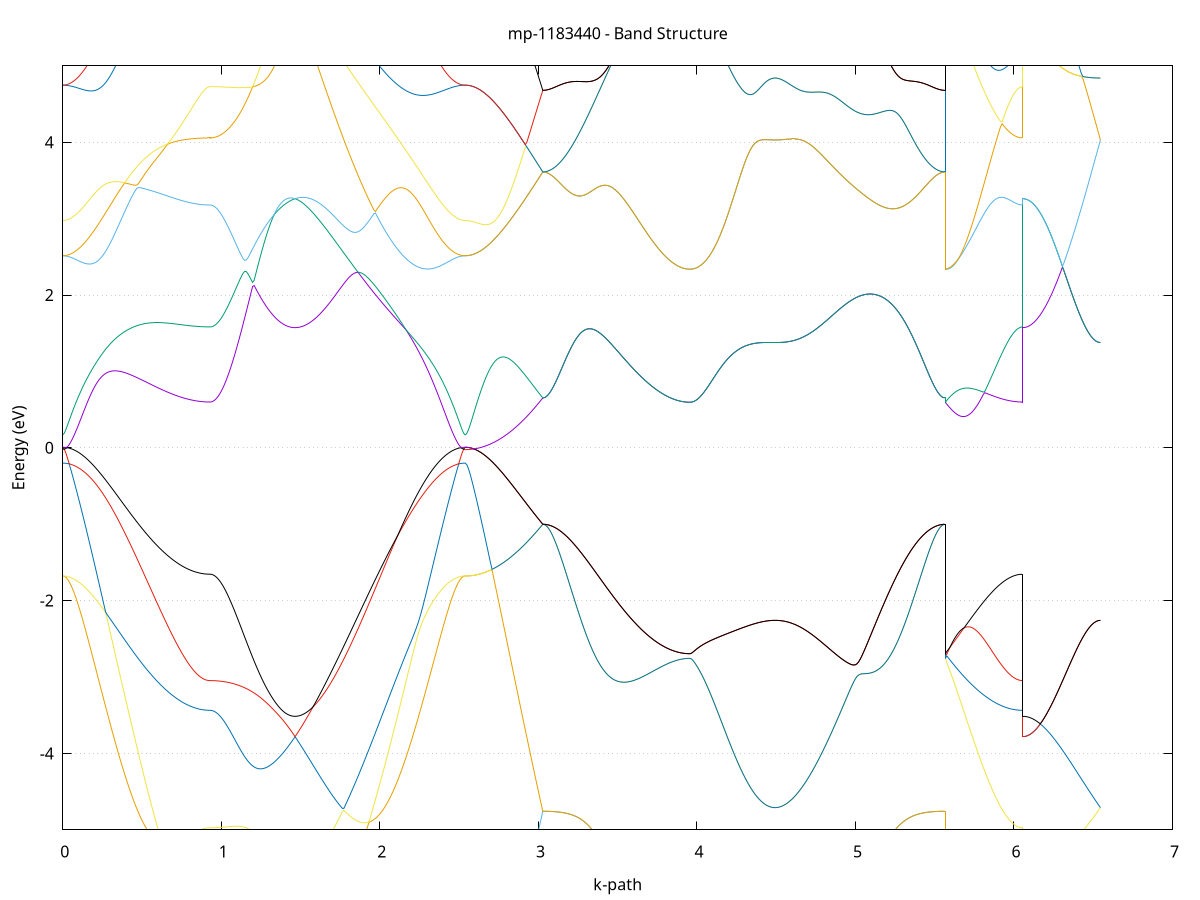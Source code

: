 set title 'mp-1183440 - Band Structure'
set xlabel 'k-path'
set ylabel 'Energy (eV)'
set grid y
set yrange [-5:5]
set terminal png size 800,600
set output 'mp-1183440_bands_gnuplot.png'
plot '-' using 1:2 with lines notitle, '-' using 1:2 with lines notitle, '-' using 1:2 with lines notitle, '-' using 1:2 with lines notitle, '-' using 1:2 with lines notitle, '-' using 1:2 with lines notitle, '-' using 1:2 with lines notitle, '-' using 1:2 with lines notitle, '-' using 1:2 with lines notitle, '-' using 1:2 with lines notitle, '-' using 1:2 with lines notitle, '-' using 1:2 with lines notitle, '-' using 1:2 with lines notitle, '-' using 1:2 with lines notitle, '-' using 1:2 with lines notitle, '-' using 1:2 with lines notitle, '-' using 1:2 with lines notitle, '-' using 1:2 with lines notitle, '-' using 1:2 with lines notitle, '-' using 1:2 with lines notitle, '-' using 1:2 with lines notitle, '-' using 1:2 with lines notitle, '-' using 1:2 with lines notitle, '-' using 1:2 with lines notitle, '-' using 1:2 with lines notitle, '-' using 1:2 with lines notitle, '-' using 1:2 with lines notitle, '-' using 1:2 with lines notitle, '-' using 1:2 with lines notitle, '-' using 1:2 with lines notitle, '-' using 1:2 with lines notitle, '-' using 1:2 with lines notitle, '-' using 1:2 with lines notitle, '-' using 1:2 with lines notitle, '-' using 1:2 with lines notitle, '-' using 1:2 with lines notitle, '-' using 1:2 with lines notitle, '-' using 1:2 with lines notitle, '-' using 1:2 with lines notitle, '-' using 1:2 with lines notitle, '-' using 1:2 with lines notitle, '-' using 1:2 with lines notitle, '-' using 1:2 with lines notitle, '-' using 1:2 with lines notitle, '-' using 1:2 with lines notitle, '-' using 1:2 with lines notitle, '-' using 1:2 with lines notitle, '-' using 1:2 with lines notitle, '-' using 1:2 with lines notitle, '-' using 1:2 with lines notitle, '-' using 1:2 with lines notitle, '-' using 1:2 with lines notitle, '-' using 1:2 with lines notitle, '-' using 1:2 with lines notitle, '-' using 1:2 with lines notitle, '-' using 1:2 with lines notitle, '-' using 1:2 with lines notitle, '-' using 1:2 with lines notitle, '-' using 1:2 with lines notitle, '-' using 1:2 with lines notitle, '-' using 1:2 with lines notitle, '-' using 1:2 with lines notitle, '-' using 1:2 with lines notitle, '-' using 1:2 with lines notitle
0.000000 -14.022232
0.009989 -14.021932
0.019978 -14.020932
0.029967 -14.019332
0.039956 -14.017032
0.049945 -14.014132
0.059934 -14.010632
0.069923 -14.006432
0.079912 -14.001532
0.089901 -13.996032
0.099890 -13.989932
0.109879 -13.983132
0.119868 -13.975732
0.129858 -13.967732
0.139847 -13.959032
0.149836 -13.949732
0.159825 -13.939732
0.169814 -13.929132
0.179803 -13.917932
0.189792 -13.906132
0.199781 -13.893632
0.209770 -13.880532
0.219759 -13.866832
0.229748 -13.852532
0.239737 -13.837532
0.249726 -13.822032
0.259715 -13.805832
0.269704 -13.789032
0.279693 -13.771732
0.289682 -13.753732
0.299671 -13.735132
0.309660 -13.716032
0.319649 -13.696232
0.329638 -13.675932
0.339627 -13.655032
0.349616 -13.633632
0.359605 -13.611532
0.369594 -13.589032
0.379583 -13.565832
0.389573 -13.542232
0.399562 -13.518032
0.409551 -13.493232
0.419540 -13.468032
0.429529 -13.442232
0.439518 -13.416032
0.449507 -13.389232
0.459496 -13.362032
0.469485 -13.334332
0.479474 -13.306132
0.489463 -13.277532
0.499452 -13.248532
0.509441 -13.219032
0.519430 -13.189232
0.529419 -13.158932
0.539408 -13.128332
0.549397 -13.097332
0.559386 -13.066032
0.569375 -13.034432
0.579364 -13.002532
0.589353 -12.970432
0.599342 -12.938032
0.609331 -12.905332
0.619320 -12.872532
0.629309 -12.839632
0.639299 -12.806532
0.649288 -12.773332
0.659277 -12.740132
0.669266 -12.706932
0.679255 -12.673832
0.689244 -12.640732
0.699233 -12.607832
0.709222 -12.575132
0.719211 -12.542632
0.729200 -12.510532
0.739189 -12.478832
0.749178 -12.447632
0.759167 -12.416932
0.769156 -12.386932
0.779145 -12.357732
0.789134 -12.329432
0.799123 -12.302132
0.809112 -12.275932
0.819101 -12.251032
0.829090 -12.227432
0.839079 -12.205532
0.849068 -12.185332
0.859057 -12.166932
0.869046 -12.150632
0.879035 -12.136432
0.889024 -12.124732
0.899014 -12.115332
0.909003 -12.108632
0.918992 -12.104532
0.928981 -12.103232
0.928981 -12.103232
0.938913 -12.102932
0.948845 -12.102132
0.958778 -12.100732
0.968710 -12.098732
0.978642 -12.096232
0.988575 -12.093232
0.998507 -12.089632
1.008440 -12.085432
1.018372 -12.080832
1.028304 -12.075532
1.038237 -12.069732
1.048169 -12.063432
1.058101 -12.056632
1.068034 -12.049232
1.077966 -12.041332
1.087898 -12.032832
1.097831 -12.023932
1.107763 -12.014432
1.117695 -12.004432
1.127628 -11.993932
1.137560 -11.982932
1.147492 -11.971432
1.157425 -11.959532
1.167357 -11.947032
1.177290 -11.934132
1.187222 -11.920832
1.197154 -11.906932
1.207087 -11.892732
1.217019 -11.878032
1.226951 -11.862932
1.236884 -11.847332
1.246816 -11.831432
1.256748 -11.815132
1.266681 -11.798432
1.276613 -11.781432
1.286545 -11.764032
1.296478 -11.746232
1.306410 -11.728232
1.316343 -11.709932
1.326275 -11.691332
1.336207 -11.672432
1.346140 -11.653332
1.356072 -11.634032
1.366004 -11.614532
1.375937 -11.594832
1.385869 -11.575032
1.395801 -11.555132
1.405734 -11.535132
1.415666 -11.515032
1.425598 -11.494932
1.435531 -11.474832
1.445463 -11.454732
1.455396 -11.434732
1.465328 -11.414832
1.465328 -11.414832
1.475260 -11.435132
1.485193 -11.456232
1.495125 -11.478232
1.505057 -11.501032
1.514990 -11.524632
1.524922 -11.549132
1.534854 -11.574332
1.544787 -11.600432
1.554719 -11.627232
1.564651 -11.654732
1.574584 -11.682932
1.584516 -11.711832
1.594449 -11.741332
1.604381 -11.771532
1.614313 -11.802232
1.624246 -11.833532
1.634178 -11.865432
1.644110 -11.897732
1.654043 -11.930532
1.663975 -11.963732
1.673907 -11.997332
1.683840 -12.031332
1.693772 -12.065532
1.703704 -12.100132
1.713637 -12.135032
1.723569 -12.170032
1.733501 -12.205332
1.743434 -12.240732
1.753366 -12.276332
1.763299 -12.312032
1.773231 -12.347732
1.783163 -12.383532
1.793096 -12.419332
1.803028 -12.455132
1.812960 -12.490932
1.822893 -12.526632
1.832825 -12.562232
1.842757 -12.597732
1.852690 -12.633132
1.862622 -12.668332
1.872554 -12.703432
1.882487 -12.738232
1.892419 -12.772932
1.902352 -12.807332
1.912284 -12.841432
1.922216 -12.875332
1.932149 -12.908932
1.942081 -12.942232
1.952013 -12.975132
1.961946 -13.007732
1.971878 -13.040032
1.981810 -13.071932
1.991743 -13.103432
2.001675 -13.134632
2.011607 -13.165332
2.021540 -13.195632
2.031472 -13.225532
2.041405 -13.254932
2.051337 -13.283932
2.061269 -13.312532
2.071202 -13.340532
2.081134 -13.368132
2.091066 -13.395232
2.100999 -13.421832
2.110931 -13.447932
2.120863 -13.473532
2.130796 -13.498632
2.140728 -13.523132
2.150660 -13.547132
2.160593 -13.570632
2.170525 -13.593532
2.180458 -13.615932
2.190390 -13.637732
2.200322 -13.659032
2.210255 -13.679632
2.220187 -13.699832
2.230119 -13.719332
2.240052 -13.738332
2.249984 -13.756632
2.259916 -13.774432
2.269849 -13.791632
2.279781 -13.808232
2.289713 -13.824232
2.299646 -13.839632
2.309578 -13.854432
2.319511 -13.868532
2.329443 -13.882132
2.339375 -13.895132
2.349308 -13.907432
2.359240 -13.919132
2.369172 -13.930232
2.379105 -13.940732
2.389037 -13.950532
2.398969 -13.959732
2.408902 -13.968332
2.418834 -13.976332
2.428766 -13.983632
2.438699 -13.990332
2.448631 -13.996332
2.458563 -14.001832
2.468496 -14.006532
2.478428 -14.010732
2.488361 -14.014232
2.498293 -14.017132
2.508225 -14.019332
2.518158 -14.020932
2.528090 -14.021932
2.538022 -14.022232
2.538022 -14.022232
2.548017 -14.021932
2.558012 -14.020932
2.568007 -14.019332
2.578003 -14.017032
2.587998 -14.014132
2.597993 -14.010532
2.607988 -14.006332
2.617983 -14.001432
2.627978 -13.995932
2.637973 -13.989732
2.647968 -13.982932
2.657963 -13.975532
2.667958 -13.967432
2.677953 -13.958732
2.687948 -13.949332
2.697943 -13.939332
2.707938 -13.928732
2.717933 -13.917432
2.727928 -13.905532
2.737923 -13.893032
2.747918 -13.879832
2.757914 -13.866132
2.767909 -13.851732
2.777904 -13.836732
2.787899 -13.821132
2.797894 -13.804832
2.807889 -13.788032
2.817884 -13.770632
2.827879 -13.752632
2.837874 -13.734032
2.847869 -13.714832
2.857864 -13.695032
2.867859 -13.674732
2.877854 -13.653832
2.887849 -13.632332
2.897844 -13.610332
2.907839 -13.587732
2.917834 -13.564632
2.927829 -13.540932
2.937825 -13.516832
2.947820 -13.492132
2.957815 -13.466932
2.967810 -13.441232
2.977805 -13.415132
2.987800 -13.388432
2.997795 -13.361332
3.007790 -13.333832
3.017785 -13.305832
3.027780 -13.277432
3.027780 -13.277432
3.037769 -13.277132
3.047758 -13.276232
3.057747 -13.274632
3.067736 -13.272532
3.077725 -13.269732
3.087714 -13.266332
3.097703 -13.262332
3.107692 -13.257632
3.117681 -13.252432
3.127670 -13.246532
3.137659 -13.240032
3.147649 -13.232932
3.157638 -13.225232
3.167627 -13.216932
3.177616 -13.208032
3.187605 -13.198532
3.197594 -13.188332
3.207583 -13.177632
3.217572 -13.166332
3.227561 -13.154432
3.237550 -13.141932
3.247539 -13.128832
3.257528 -13.115232
3.267517 -13.101032
3.277506 -13.086232
3.287495 -13.070832
3.297484 -13.054932
3.307473 -13.038432
3.317462 -13.021332
3.327451 -13.003832
3.337440 -12.985632
3.347429 -12.967032
3.357418 -12.947832
3.367407 -12.928132
3.377396 -12.907932
3.387385 -12.887232
3.397375 -12.866032
3.407364 -12.844332
3.417353 -12.822232
3.427342 -12.799532
3.437331 -12.776532
3.447320 -12.753032
3.457309 -12.729032
3.467298 -12.704732
3.477287 -12.679932
3.487276 -12.654832
3.497265 -12.629332
3.507254 -12.603532
3.517243 -12.577332
3.527232 -12.550832
3.537221 -12.524032
3.547210 -12.496932
3.557199 -12.469632
3.567188 -12.442032
3.577177 -12.414332
3.587166 -12.386332
3.597155 -12.358232
3.607144 -12.330032
3.617133 -12.301732
3.627122 -12.273432
3.637111 -12.245032
3.647100 -12.216632
3.657090 -12.188332
3.667079 -12.160132
3.677068 -12.132032
3.687057 -12.104132
3.697046 -12.076432
3.707035 -12.049132
3.717024 -12.022032
3.727013 -11.995332
3.737002 -11.969132
3.746991 -11.943332
3.756980 -11.918232
3.766969 -11.893632
3.776958 -11.869732
3.786947 -11.846632
3.796936 -11.824332
3.806925 -11.802932
3.816914 -11.782532
3.826903 -11.763132
3.836892 -11.744832
3.846881 -11.727632
3.856870 -11.711732
3.866859 -11.697132
3.876848 -11.683832
3.886837 -11.672032
3.896826 -11.661632
3.906816 -11.652732
3.916805 -11.645432
3.926794 -11.639632
3.936783 -11.635532
3.946772 -11.633132
3.956761 -11.632232
3.956761 -11.632232
3.966693 -11.632032
3.976625 -11.631532
3.986558 -11.630532
3.996490 -11.629132
4.006422 -11.627432
4.016355 -11.625332
4.026287 -11.622932
4.036220 -11.620032
4.046152 -11.616832
4.056084 -11.613232
4.066017 -11.609332
4.075949 -11.605032
4.085881 -11.600432
4.095814 -11.595532
4.105746 -11.590232
4.115678 -11.584632
4.125611 -11.578832
4.135543 -11.572632
4.145475 -11.566132
4.155408 -11.559432
4.165340 -11.552432
4.175273 -11.545232
4.185205 -11.537832
4.195137 -11.530232
4.205070 -11.522332
4.215002 -11.514332
4.224934 -11.506232
4.234867 -11.497932
4.244799 -11.489632
4.254731 -11.481132
4.264664 -11.472632
4.274596 -11.464132
4.284528 -11.455532
4.294461 -11.447032
4.304393 -11.438532
4.314326 -11.430232
4.324258 -11.421932
4.334190 -11.413832
4.344123 -11.405932
4.354055 -11.398132
4.363987 -11.390732
4.373920 -11.383632
4.383852 -11.376732
4.393784 -11.370332
4.403717 -11.364332
4.413649 -11.358732
4.423581 -11.353732
4.433514 -11.349132
4.443446 -11.345232
4.453379 -11.341932
4.463311 -11.339232
4.473243 -11.337332
4.483176 -11.336132
4.493108 -11.335732
4.493108 -11.335732
4.503040 -11.336132
4.512973 -11.337432
4.522905 -11.339632
4.532837 -11.342632
4.542770 -11.346732
4.552702 -11.351732
4.562634 -11.357732
4.572567 -11.364732
4.582499 -11.372732
4.592431 -11.381732
4.602364 -11.391832
4.612296 -11.402932
4.622229 -11.415132
4.632161 -11.428332
4.642093 -11.442532
4.652026 -11.457732
4.661958 -11.473932
4.671890 -11.491032
4.681823 -11.509132
4.691755 -11.528132
4.701687 -11.547932
4.711620 -11.568732
4.721552 -11.590232
4.731484 -11.612532
4.741417 -11.635532
4.751349 -11.659232
4.761282 -11.683632
4.771214 -11.708632
4.781146 -11.734232
4.791079 -11.760332
4.801011 -11.786832
4.810943 -11.813932
4.820876 -11.841332
4.830808 -11.869132
4.840740 -11.897232
4.850673 -11.925632
4.860605 -11.954332
4.870537 -11.983132
4.880470 -12.012232
4.890402 -12.041332
4.900335 -12.070632
4.910267 -12.100032
4.920199 -12.129432
4.930132 -12.158832
4.940064 -12.188132
4.949996 -12.217432
4.959929 -12.246732
4.969861 -12.275832
4.979793 -12.304832
4.989726 -12.333732
4.999658 -12.362432
5.009590 -12.390832
5.019523 -12.419132
5.029455 -12.447132
5.039388 -12.474932
5.049320 -12.502332
5.059252 -12.529532
5.069185 -12.556432
5.079117 -12.582932
5.089049 -12.609032
5.098982 -12.634932
5.108914 -12.660332
5.118846 -12.685332
5.128779 -12.710032
5.138711 -12.734232
5.148643 -12.758032
5.158576 -12.781432
5.168508 -12.804332
5.178440 -12.826732
5.188373 -12.848732
5.198305 -12.870232
5.208238 -12.891232
5.218170 -12.911832
5.228102 -12.931832
5.238035 -12.951332
5.247967 -12.970332
5.257899 -12.988832
5.267832 -13.006732
5.277764 -13.024132
5.287696 -13.041032
5.297629 -13.057332
5.307561 -13.073132
5.317493 -13.088332
5.327426 -13.102932
5.337358 -13.117032
5.347291 -13.130532
5.357223 -13.143432
5.367155 -13.155832
5.377088 -13.167632
5.387020 -13.178732
5.396952 -13.189332
5.406885 -13.199332
5.416817 -13.208832
5.426749 -13.217632
5.436682 -13.225832
5.446614 -13.233432
5.456546 -13.240432
5.466479 -13.246832
5.476411 -13.252632
5.486344 -13.257832
5.496276 -13.262432
5.506208 -13.266432
5.516141 -13.269832
5.526073 -13.272532
5.536005 -13.274732
5.545938 -13.276232
5.555870 -13.277132
5.565802 -13.277432
5.565802 -11.632232
5.575797 -11.647932
5.585792 -11.663532
5.595788 -11.679132
5.605783 -11.694632
5.615778 -11.710032
5.625773 -11.725332
5.635768 -11.740532
5.645763 -11.755532
5.655758 -11.770432
5.665753 -11.785132
5.675748 -11.799632
5.685743 -11.813932
5.695738 -11.828032
5.705733 -11.841832
5.715728 -11.855432
5.725723 -11.868732
5.735718 -11.881832
5.745713 -11.894632
5.755708 -11.907032
5.765703 -11.919232
5.775699 -11.931132
5.785694 -11.942632
5.795689 -11.953832
5.805684 -11.964632
5.815679 -11.975132
5.825674 -11.985232
5.835669 -11.994932
5.845664 -12.004332
5.855659 -12.013332
5.865654 -12.021932
5.875649 -12.030032
5.885644 -12.037832
5.895639 -12.045232
5.905634 -12.052132
5.915629 -12.058632
5.925624 -12.064732
5.935619 -12.070332
5.945614 -12.075532
5.955610 -12.080332
5.965605 -12.084632
5.975600 -12.088532
5.985595 -12.091932
5.995590 -12.094932
6.005585 -12.097432
6.015580 -12.099532
6.025575 -12.101132
6.035570 -12.102332
6.045565 -12.102932
6.055560 -12.103232
6.055560 -11.414832
6.065555 -11.414732
6.075550 -11.414532
6.085545 -11.414132
6.095540 -11.413632
6.105535 -11.412932
6.115530 -11.412132
6.125526 -11.411132
6.135521 -11.410032
6.145516 -11.408732
6.155511 -11.407332
6.165506 -11.405832
6.175501 -11.404232
6.185496 -11.402432
6.195491 -11.400632
6.205486 -11.398632
6.215481 -11.396532
6.225476 -11.394432
6.235471 -11.392132
6.245466 -11.389832
6.255461 -11.387532
6.265456 -11.385132
6.275451 -11.382632
6.285446 -11.380132
6.295441 -11.377632
6.305437 -11.375032
6.315432 -11.372532
6.325427 -11.370032
6.335422 -11.367532
6.345417 -11.365032
6.355412 -11.362532
6.365407 -11.360232
6.375402 -11.357832
6.385397 -11.355532
6.395392 -11.353432
6.405387 -11.351332
6.415382 -11.349332
6.425377 -11.347432
6.435372 -11.345632
6.445367 -11.344032
6.455362 -11.342432
6.465357 -11.341132
6.475352 -11.339832
6.485348 -11.338832
6.495343 -11.337832
6.505338 -11.337132
6.515333 -11.336532
6.525328 -11.336132
6.535323 -11.335832
6.545318 -11.335732
e
0.000000 -12.055832
0.009989 -12.055632
0.019978 -12.054732
0.029967 -12.053432
0.039956 -12.051432
0.049945 -12.049032
0.059934 -12.046032
0.069923 -12.042432
0.079912 -12.038332
0.089901 -12.033732
0.099890 -12.028532
0.109879 -12.022832
0.119868 -12.016632
0.129858 -12.009932
0.139847 -12.002632
0.149836 -11.994832
0.159825 -11.986432
0.169814 -11.977632
0.179803 -11.968332
0.189792 -11.958432
0.199781 -11.948132
0.209770 -11.937332
0.219759 -11.926032
0.229748 -11.914232
0.239737 -11.902032
0.249726 -11.889332
0.259715 -11.876132
0.269704 -11.862532
0.279693 -11.848532
0.289682 -11.834132
0.299671 -11.819332
0.309660 -11.804032
0.319649 -11.788432
0.329638 -11.772432
0.339627 -11.756132
0.349616 -11.739432
0.359605 -11.722432
0.369594 -11.705132
0.379583 -11.687532
0.389573 -11.669632
0.399562 -11.651532
0.409551 -11.633232
0.419540 -11.614732
0.429529 -11.596032
0.439518 -11.577132
0.449507 -11.558232
0.459496 -11.539132
0.469485 -11.520032
0.479474 -11.500832
0.489463 -11.481732
0.499452 -11.462632
0.509441 -11.443532
0.519430 -11.424632
0.529419 -11.405932
0.539408 -11.387332
0.549397 -11.369032
0.559386 -11.350932
0.569375 -11.333332
0.579364 -11.316032
0.589353 -11.299132
0.599342 -11.282732
0.609331 -11.266932
0.619320 -11.251632
0.629309 -11.237032
0.639299 -11.223132
0.649288 -11.210032
0.659277 -11.197632
0.669266 -11.186132
0.679255 -11.175532
0.689244 -11.165832
0.699233 -11.157032
0.709222 -11.149232
0.719211 -11.142532
0.729200 -11.136832
0.739189 -11.132032
0.749178 -11.128332
0.759167 -11.125732
0.769156 -11.123932
0.779145 -11.123132
0.789134 -11.123232
0.799123 -11.124032
0.809112 -11.125632
0.819101 -11.127832
0.829090 -11.130432
0.839079 -11.133532
0.849068 -11.136732
0.859057 -11.140132
0.869046 -11.143432
0.879035 -11.146532
0.889024 -11.149232
0.899014 -11.151532
0.909003 -11.153232
0.918992 -11.154332
0.928981 -11.154632
0.928981 -11.154632
0.938913 -11.154632
0.948845 -11.154532
0.958778 -11.154432
0.968710 -11.154232
0.978642 -11.154032
0.988575 -11.153732
0.998507 -11.153432
1.008440 -11.153032
1.018372 -11.152732
1.028304 -11.152332
1.038237 -11.151932
1.048169 -11.151632
1.058101 -11.151232
1.068034 -11.150932
1.077966 -11.150632
1.087898 -11.150432
1.097831 -11.150332
1.107763 -11.150232
1.117695 -11.150332
1.127628 -11.150532
1.137560 -11.150932
1.147492 -11.151432
1.157425 -11.152132
1.167357 -11.153132
1.177290 -11.154332
1.187222 -11.155732
1.197154 -11.157532
1.207087 -11.159632
1.217019 -11.162032
1.226951 -11.164832
1.236884 -11.168032
1.246816 -11.171632
1.256748 -11.175732
1.266681 -11.180332
1.276613 -11.185432
1.286545 -11.191132
1.296478 -11.197332
1.306410 -11.204132
1.316343 -11.211632
1.326275 -11.219732
1.336207 -11.228532
1.346140 -11.238132
1.356072 -11.248332
1.366004 -11.259332
1.375937 -11.271132
1.385869 -11.283732
1.395801 -11.297132
1.405734 -11.311432
1.415666 -11.326532
1.425598 -11.342432
1.435531 -11.359232
1.445463 -11.376932
1.455396 -11.395432
1.465328 -11.414832
1.465328 -11.414832
1.475260 -11.395132
1.485193 -11.375532
1.495125 -11.356132
1.505057 -11.337032
1.514990 -11.318332
1.524922 -11.299832
1.534854 -11.281832
1.544787 -11.264232
1.554719 -11.247132
1.564651 -11.230532
1.574584 -11.214532
1.584516 -11.199132
1.594449 -11.184532
1.604381 -11.170532
1.614313 -11.157332
1.624246 -11.144932
1.634178 -11.133432
1.644110 -11.122832
1.654043 -11.113132
1.663975 -11.104532
1.673907 -11.096832
1.683840 -11.090132
1.693772 -11.084632
1.703704 -11.080132
1.713637 -11.076732
1.723569 -11.074432
1.733501 -11.073332
1.743434 -11.073332
1.753366 -11.074432
1.763299 -11.076732
1.773231 -11.080132
1.783163 -11.084532
1.793096 -11.090132
1.803028 -11.096732
1.812960 -11.104332
1.822893 -11.112932
1.832825 -11.122432
1.842757 -11.132932
1.852690 -11.144232
1.862622 -11.156432
1.872554 -11.169332
1.882487 -11.183032
1.892419 -11.197432
1.902352 -11.212432
1.912284 -11.228032
1.922216 -11.244232
1.932149 -11.260932
1.942081 -11.278032
1.952013 -11.295632
1.961946 -11.313532
1.971878 -11.331732
1.981810 -11.350332
1.991743 -11.369032
2.001675 -11.388032
2.011607 -11.407132
2.021540 -11.426332
2.031472 -11.445732
2.041405 -11.465032
2.051337 -11.484432
2.061269 -11.503832
2.071202 -11.523232
2.081134 -11.542432
2.091066 -11.561632
2.100999 -11.580632
2.110931 -11.599532
2.120863 -11.618232
2.130796 -11.636732
2.140728 -11.655032
2.150660 -11.673132
2.160593 -11.690832
2.170525 -11.708432
2.180458 -11.725632
2.190390 -11.742532
2.200322 -11.759032
2.210255 -11.775232
2.220187 -11.791132
2.230119 -11.806632
2.240052 -11.821732
2.249984 -11.836432
2.259916 -11.850732
2.269849 -11.864632
2.279781 -11.878132
2.289713 -11.891132
2.299646 -11.903732
2.309578 -11.915832
2.319511 -11.927432
2.329443 -11.938632
2.339375 -11.949332
2.349308 -11.959532
2.359240 -11.969332
2.369172 -11.978532
2.379105 -11.987232
2.389037 -11.995532
2.398969 -12.003232
2.408902 -12.010432
2.418834 -12.017132
2.428766 -12.023232
2.438699 -12.028932
2.448631 -12.034032
2.458563 -12.038532
2.468496 -12.042632
2.478428 -12.046132
2.488361 -12.049132
2.498293 -12.051532
2.508225 -12.053432
2.518158 -12.054732
2.528090 -12.055632
2.538022 -12.055832
2.538022 -12.055832
2.548017 -12.056832
2.558012 -12.059632
2.568007 -12.064232
2.578003 -12.070732
2.587998 -12.078932
2.597993 -12.088932
2.607988 -12.100732
2.617983 -12.114132
2.627978 -12.129032
2.637973 -12.145532
2.647968 -12.163532
2.657963 -12.182932
2.667958 -12.203532
2.677953 -12.225532
2.687948 -12.248532
2.697943 -12.272732
2.707938 -12.297932
2.717933 -12.324032
2.727928 -12.351032
2.737923 -12.378732
2.747918 -12.407232
2.757914 -12.436332
2.767909 -12.466032
2.777904 -12.496232
2.787899 -12.526932
2.797894 -12.557932
2.807889 -12.589332
2.817884 -12.620932
2.827879 -12.652832
2.837874 -12.684832
2.847869 -12.717032
2.857864 -12.749332
2.867859 -12.781632
2.877854 -12.813932
2.887849 -12.846132
2.897844 -12.878332
2.907839 -12.910432
2.917834 -12.942432
2.927829 -12.974232
2.937825 -13.005832
2.947820 -13.037232
2.957815 -13.068332
2.967810 -13.099232
2.977805 -13.129732
2.987800 -13.160032
2.997795 -13.189932
3.007790 -13.219432
3.017785 -13.248632
3.027780 -13.277432
3.027780 -13.277432
3.037769 -13.277132
3.047758 -13.276232
3.057747 -13.274632
3.067736 -13.272532
3.077725 -13.269732
3.087714 -13.266332
3.097703 -13.262232
3.107692 -13.257632
3.117681 -13.252332
3.127670 -13.246532
3.137659 -13.240032
3.147649 -13.232932
3.157638 -13.225232
3.167627 -13.216932
3.177616 -13.208032
3.187605 -13.198532
3.197594 -13.188332
3.207583 -13.177632
3.217572 -13.166332
3.227561 -13.154432
3.237550 -13.141932
3.247539 -13.128832
3.257528 -13.115232
3.267517 -13.101032
3.277506 -13.086232
3.287495 -13.070832
3.297484 -13.054932
3.307473 -13.038432
3.317462 -13.021332
3.327451 -13.003832
3.337440 -12.985632
3.347429 -12.967032
3.357418 -12.947832
3.367407 -12.928132
3.377396 -12.907932
3.387385 -12.887232
3.397375 -12.866032
3.407364 -12.844332
3.417353 -12.822232
3.427342 -12.799532
3.437331 -12.776532
3.447320 -12.753032
3.457309 -12.729032
3.467298 -12.704732
3.477287 -12.679932
3.487276 -12.654832
3.497265 -12.629332
3.507254 -12.603532
3.517243 -12.577332
3.527232 -12.550832
3.537221 -12.524032
3.547210 -12.496932
3.557199 -12.469632
3.567188 -12.442032
3.577177 -12.414332
3.587166 -12.386332
3.597155 -12.358232
3.607144 -12.330032
3.617133 -12.301732
3.627122 -12.273432
3.637111 -12.245032
3.647100 -12.216632
3.657090 -12.188332
3.667079 -12.160132
3.677068 -12.132032
3.687057 -12.104132
3.697046 -12.076432
3.707035 -12.049032
3.717024 -12.022032
3.727013 -11.995332
3.737002 -11.969132
3.746991 -11.943332
3.756980 -11.918132
3.766969 -11.893632
3.776958 -11.869732
3.786947 -11.846632
3.796936 -11.824332
3.806925 -11.802932
3.816914 -11.782532
3.826903 -11.763132
3.836892 -11.744832
3.846881 -11.727632
3.856870 -11.711732
3.866859 -11.697132
3.876848 -11.683832
3.886837 -11.671932
3.896826 -11.661632
3.906816 -11.652732
3.916805 -11.645432
3.926794 -11.639632
3.936783 -11.635532
3.946772 -11.633032
3.956761 -11.632232
3.956761 -11.632232
3.966693 -11.632032
3.976625 -11.631432
3.986558 -11.630532
3.996490 -11.629132
4.006422 -11.627432
4.016355 -11.625332
4.026287 -11.622832
4.036220 -11.620032
4.046152 -11.616832
4.056084 -11.613232
4.066017 -11.609332
4.075949 -11.605032
4.085881 -11.600432
4.095814 -11.595532
4.105746 -11.590232
4.115678 -11.584632
4.125611 -11.578732
4.135543 -11.572632
4.145475 -11.566132
4.155408 -11.559432
4.165340 -11.552432
4.175273 -11.545232
4.185205 -11.537832
4.195137 -11.530232
4.205070 -11.522332
4.215002 -11.514332
4.224934 -11.506232
4.234867 -11.497932
4.244799 -11.489632
4.254731 -11.481132
4.264664 -11.472632
4.274596 -11.464132
4.284528 -11.455532
4.294461 -11.447032
4.304393 -11.438532
4.314326 -11.430132
4.324258 -11.421932
4.334190 -11.413832
4.344123 -11.405832
4.354055 -11.398132
4.363987 -11.390732
4.373920 -11.383532
4.383852 -11.376732
4.393784 -11.370332
4.403717 -11.364332
4.413649 -11.358732
4.423581 -11.353732
4.433514 -11.349132
4.443446 -11.345232
4.453379 -11.341932
4.463311 -11.339232
4.473243 -11.337332
4.483176 -11.336132
4.493108 -11.335732
4.493108 -11.335732
4.503040 -11.336132
4.512973 -11.337432
4.522905 -11.339632
4.532837 -11.342632
4.542770 -11.346732
4.552702 -11.351732
4.562634 -11.357732
4.572567 -11.364732
4.582499 -11.372732
4.592431 -11.381732
4.602364 -11.391832
4.612296 -11.402932
4.622229 -11.415132
4.632161 -11.428332
4.642093 -11.442532
4.652026 -11.457732
4.661958 -11.473932
4.671890 -11.491032
4.681823 -11.509132
4.691755 -11.528132
4.701687 -11.547932
4.711620 -11.568732
4.721552 -11.590232
4.731484 -11.612532
4.741417 -11.635532
4.751349 -11.659232
4.761282 -11.683632
4.771214 -11.708632
4.781146 -11.734232
4.791079 -11.760232
4.801011 -11.786832
4.810943 -11.813932
4.820876 -11.841332
4.830808 -11.869132
4.840740 -11.897232
4.850673 -11.925632
4.860605 -11.954332
4.870537 -11.983132
4.880470 -12.012232
4.890402 -12.041332
4.900335 -12.070632
4.910267 -12.100032
4.920199 -12.129432
4.930132 -12.158732
4.940064 -12.188132
4.949996 -12.217432
4.959929 -12.246732
4.969861 -12.275832
4.979793 -12.304832
4.989726 -12.333732
4.999658 -12.362432
5.009590 -12.390832
5.019523 -12.419132
5.029455 -12.447132
5.039388 -12.474932
5.049320 -12.502332
5.059252 -12.529532
5.069185 -12.556332
5.079117 -12.582932
5.089049 -12.609032
5.098982 -12.634932
5.108914 -12.660332
5.118846 -12.685332
5.128779 -12.710032
5.138711 -12.734232
5.148643 -12.758032
5.158576 -12.781432
5.168508 -12.804332
5.178440 -12.826732
5.188373 -12.848732
5.198305 -12.870232
5.208238 -12.891232
5.218170 -12.911832
5.228102 -12.931832
5.238035 -12.951332
5.247967 -12.970332
5.257899 -12.988832
5.267832 -13.006732
5.277764 -13.024132
5.287696 -13.041032
5.297629 -13.057332
5.307561 -13.073132
5.317493 -13.088332
5.327426 -13.102932
5.337358 -13.117032
5.347291 -13.130532
5.357223 -13.143432
5.367155 -13.155832
5.377088 -13.167632
5.387020 -13.178732
5.396952 -13.189332
5.406885 -13.199332
5.416817 -13.208832
5.426749 -13.217632
5.436682 -13.225832
5.446614 -13.233432
5.456546 -13.240432
5.466479 -13.246832
5.476411 -13.252632
5.486344 -13.257832
5.496276 -13.262432
5.506208 -13.266432
5.516141 -13.269832
5.526073 -13.272532
5.536005 -13.274732
5.545938 -13.276232
5.555870 -13.277132
5.565802 -13.277432
5.565802 -11.632232
5.575797 -11.616532
5.585792 -11.600832
5.595788 -11.585232
5.605783 -11.569532
5.615778 -11.553932
5.625773 -11.538432
5.635768 -11.523032
5.645763 -11.507732
5.655758 -11.492532
5.665753 -11.477532
5.675748 -11.462732
5.685743 -11.448032
5.695738 -11.433632
5.705733 -11.419432
5.715728 -11.405432
5.725723 -11.391732
5.735718 -11.378332
5.745713 -11.365232
5.755708 -11.352332
5.765703 -11.339832
5.775699 -11.327732
5.785694 -11.315832
5.795689 -11.304432
5.805684 -11.293332
5.815679 -11.282632
5.825674 -11.272332
5.835669 -11.262432
5.845664 -11.252932
5.855659 -11.243932
5.865654 -11.235232
5.875649 -11.227032
5.885644 -11.219232
5.895639 -11.211832
5.905634 -11.204932
5.915629 -11.198432
5.925624 -11.192432
5.935619 -11.186832
5.945614 -11.181732
5.955610 -11.177032
5.965605 -11.172732
5.975600 -11.168932
5.985595 -11.165632
5.995590 -11.162732
6.005585 -11.160232
6.015580 -11.158232
6.025575 -11.156632
6.035570 -11.155532
6.045565 -11.154832
6.055560 -11.154632
6.055560 -11.414832
6.065555 -11.414732
6.075550 -11.414532
6.085545 -11.414132
6.095540 -11.413632
6.105535 -11.412932
6.115530 -11.412032
6.125526 -11.411132
6.135521 -11.409932
6.145516 -11.408732
6.155511 -11.407332
6.165506 -11.405832
6.175501 -11.404132
6.185496 -11.402432
6.195491 -11.400532
6.205486 -11.398632
6.215481 -11.396532
6.225476 -11.394332
6.235471 -11.392132
6.245466 -11.389832
6.255461 -11.387532
6.265456 -11.385032
6.275451 -11.382632
6.285446 -11.380132
6.295441 -11.377632
6.305437 -11.375032
6.315432 -11.372532
6.325427 -11.370032
6.335422 -11.367532
6.345417 -11.365032
6.355412 -11.362532
6.365407 -11.360132
6.375402 -11.357832
6.385397 -11.355532
6.395392 -11.353332
6.405387 -11.351332
6.415382 -11.349332
6.425377 -11.347432
6.435372 -11.345632
6.445367 -11.343932
6.455362 -11.342432
6.465357 -11.341132
6.475352 -11.339832
6.485348 -11.338732
6.495343 -11.337832
6.505338 -11.337132
6.515333 -11.336532
6.525328 -11.336032
6.535323 -11.335832
6.545318 -11.335732
e
0.000000 -7.630232
0.009989 -7.630032
0.019978 -7.629332
0.029967 -7.628332
0.039956 -7.626932
0.049945 -7.625032
0.059934 -7.622732
0.069923 -7.620132
0.079912 -7.617032
0.089901 -7.613632
0.099890 -7.609732
0.109879 -7.605532
0.119868 -7.601032
0.129858 -7.596032
0.139847 -7.590732
0.149836 -7.585132
0.159825 -7.579232
0.169814 -7.572932
0.179803 -7.566432
0.189792 -7.559632
0.199781 -7.552532
0.209770 -7.545132
0.219759 -7.537632
0.229748 -7.529832
0.239737 -7.521932
0.249726 -7.513832
0.259715 -7.505632
0.269704 -7.497332
0.279693 -7.488932
0.289682 -7.480532
0.299671 -7.472132
0.309660 -7.463832
0.319649 -7.455532
0.329638 -7.447432
0.339627 -7.439432
0.349616 -7.431732
0.359605 -7.424332
0.369594 -7.417232
0.379583 -7.410532
0.389573 -7.404232
0.399562 -7.398532
0.409551 -7.393432
0.419540 -7.388932
0.429529 -7.385132
0.439518 -7.382132
0.449507 -7.379932
0.459496 -7.378732
0.469485 -7.378432
0.479474 -7.379232
0.489463 -7.381032
0.499452 -7.384032
0.509441 -7.388132
0.519430 -7.393432
0.529419 -7.399932
0.539408 -7.407632
0.549397 -7.416432
0.559386 -7.426432
0.569375 -7.437432
0.579364 -7.449532
0.589353 -7.462532
0.599342 -7.476332
0.609331 -7.490832
0.619320 -7.506032
0.629309 -7.521632
0.639299 -7.537532
0.649288 -7.553632
0.659277 -7.569832
0.669266 -7.585932
0.679255 -7.601732
0.689244 -7.617132
0.699233 -7.632032
0.709222 -7.646332
0.719211 -7.659832
0.729200 -7.672432
0.739189 -7.684132
0.749178 -7.694832
0.759167 -7.704432
0.769156 -7.712932
0.779145 -7.720332
0.789134 -7.726632
0.799123 -7.731832
0.809112 -7.735932
0.819101 -7.739132
0.829090 -7.741432
0.839079 -7.742932
0.849068 -7.743732
0.859057 -7.743932
0.869046 -7.743832
0.879035 -7.743332
0.889024 -7.742832
0.899014 -7.742232
0.909003 -7.741732
0.918992 -7.741332
0.928981 -7.741232
0.928981 -7.741232
0.938913 -7.740932
0.948845 -7.740132
0.958778 -7.738732
0.968710 -7.736832
0.978642 -7.734332
0.988575 -7.731332
0.998507 -7.727832
1.008440 -7.723732
1.018372 -7.719132
1.028304 -7.713932
1.038237 -7.708232
1.048169 -7.702032
1.058101 -7.695232
1.068034 -7.688032
1.077966 -7.680232
1.087898 -7.671932
1.097831 -7.663132
1.107763 -7.653732
1.117695 -7.643932
1.127628 -7.633632
1.137560 -7.622832
1.147492 -7.611632
1.157425 -7.599832
1.167357 -7.587632
1.177290 -7.575032
1.187222 -7.561932
1.197154 -7.548332
1.207087 -7.534432
1.217019 -7.519932
1.226951 -7.505132
1.236884 -7.489932
1.246816 -7.474332
1.256748 -7.458232
1.266681 -7.441832
1.276613 -7.425032
1.286545 -7.407832
1.296478 -7.390332
1.306410 -7.372432
1.316343 -7.354232
1.326275 -7.335632
1.336207 -7.316632
1.346140 -7.297332
1.356072 -7.277632
1.366004 -7.257632
1.375937 -7.237232
1.385869 -7.216532
1.395801 -7.195432
1.405734 -7.173932
1.415666 -7.152032
1.425598 -7.129632
1.435531 -7.106932
1.445463 -7.083632
1.455396 -7.059932
1.465328 -7.035832
1.465328 -7.035832
1.475260 -7.060332
1.485193 -7.085132
1.495125 -7.110032
1.505057 -7.134832
1.514990 -7.159632
1.524922 -7.184332
1.534854 -7.208632
1.544787 -7.232632
1.554719 -7.256232
1.564651 -7.279232
1.574584 -7.301732
1.584516 -7.323432
1.594449 -7.344332
1.604381 -7.364432
1.614313 -7.383632
1.624246 -7.401732
1.634178 -7.418832
1.644110 -7.434732
1.654043 -7.449532
1.663975 -7.463032
1.673907 -7.475332
1.683840 -7.486332
1.693772 -7.495932
1.703704 -7.504232
1.713637 -7.511232
1.723569 -7.516832
1.733501 -7.521032
1.743434 -7.524032
1.753366 -7.525632
1.763299 -7.526032
1.773231 -7.525232
1.783163 -7.523232
1.793096 -7.520132
1.803028 -7.516032
1.812960 -7.510932
1.822893 -7.505032
1.832825 -7.498332
1.842757 -7.491032
1.852690 -7.483132
1.862622 -7.474832
1.872554 -7.466132
1.882487 -7.457132
1.892419 -7.448132
1.902352 -7.439132
1.912284 -7.430132
1.922216 -7.421432
1.932149 -7.413032
1.942081 -7.405032
1.952013 -7.397532
1.961946 -7.390532
1.971878 -7.384232
1.981810 -7.378632
1.991743 -7.373832
2.001675 -7.369732
2.011607 -7.366532
2.021540 -7.364132
2.031472 -7.362532
2.041405 -7.361832
2.051337 -7.361932
2.061269 -7.362832
2.071202 -7.364532
2.081134 -7.367032
2.091066 -7.370232
2.100999 -7.374032
2.110931 -7.378532
2.120863 -7.383632
2.130796 -7.389232
2.140728 -7.395332
2.150660 -7.401832
2.160593 -7.408832
2.170525 -7.416132
2.180458 -7.423632
2.190390 -7.431532
2.200322 -7.439532
2.210255 -7.447732
2.220187 -7.456032
2.230119 -7.464532
2.240052 -7.472932
2.249984 -7.481432
2.259916 -7.489832
2.269849 -7.498232
2.279781 -7.506532
2.289713 -7.514732
2.299646 -7.522832
2.309578 -7.530732
2.319511 -7.538432
2.329443 -7.545932
2.339375 -7.553232
2.349308 -7.560332
2.359240 -7.567032
2.369172 -7.573532
2.379105 -7.579732
2.389037 -7.585632
2.398969 -7.591232
2.408902 -7.596432
2.418834 -7.601332
2.428766 -7.605832
2.438699 -7.610032
2.448631 -7.613832
2.458563 -7.617232
2.468496 -7.620232
2.478428 -7.622832
2.488361 -7.625132
2.498293 -7.626932
2.508225 -7.628332
2.518158 -7.629332
2.528090 -7.630032
2.538022 -7.630232
2.538022 -7.630232
2.548017 -7.628532
2.558012 -7.623632
2.568007 -7.615432
2.578003 -7.603932
2.587998 -7.589332
2.597993 -7.571432
2.607988 -7.550432
2.617983 -7.526432
2.627978 -7.499332
2.637973 -7.469332
2.647968 -7.436432
2.657963 -7.400732
2.667958 -7.362332
2.677953 -7.321332
2.687948 -7.277632
2.697943 -7.231532
2.707938 -7.183032
2.717933 -7.132232
2.727928 -7.079132
2.737923 -7.023832
2.747918 -6.966532
2.757914 -6.907132
2.767909 -6.845832
2.777904 -6.782632
2.787899 -6.717732
2.797894 -6.650932
2.807889 -6.582532
2.817884 -6.512532
2.827879 -6.441032
2.837874 -6.367932
2.847869 -6.293432
2.857864 -6.217532
2.867859 -6.140232
2.877854 -6.061732
2.887849 -5.981932
2.897844 -5.901032
2.907839 -5.818832
2.917834 -5.735632
2.927829 -5.651332
2.937825 -5.566032
2.947820 -5.479632
2.957815 -5.392332
2.967810 -5.304132
2.977805 -5.215032
2.987800 -5.125132
2.997795 -5.034432
3.007790 -4.942832
3.017785 -4.850632
3.027780 -4.757632
3.027780 -4.757632
3.037769 -4.757732
3.047758 -4.757932
3.057747 -4.758432
3.067736 -4.759032
3.077725 -4.759832
3.087714 -4.760832
3.097703 -4.762132
3.107692 -4.763632
3.117681 -4.765532
3.127670 -4.767632
3.137659 -4.770132
3.147649 -4.773032
3.157638 -4.776332
3.167627 -4.780132
3.177616 -4.784532
3.187605 -4.789532
3.197594 -4.795232
3.207583 -4.801632
3.217572 -4.808832
3.227561 -4.817032
3.237550 -4.826232
3.247539 -4.836432
3.257528 -4.847932
3.267517 -4.860632
3.277506 -4.874832
3.287495 -4.890432
3.297484 -4.907732
3.307473 -4.926632
3.317462 -4.947432
3.327451 -4.970132
3.337440 -4.994832
3.347429 -5.021632
3.357418 -5.050532
3.367407 -5.081632
3.377396 -5.114832
3.387385 -5.150332
3.397375 -5.188032
3.407364 -5.227832
3.417353 -5.269732
3.427342 -5.313732
3.437331 -5.359632
3.447320 -5.407432
3.457309 -5.457032
3.467298 -5.508232
3.477287 -5.560932
3.487276 -5.614932
3.497265 -5.670232
3.507254 -5.726632
3.517243 -5.784032
3.527232 -5.842232
3.537221 -5.901132
3.547210 -5.960632
3.557199 -6.020532
3.567188 -6.080732
3.577177 -6.141132
3.587166 -6.201732
3.597155 -6.262232
3.607144 -6.322532
3.617133 -6.382732
3.627122 -6.442532
3.637111 -6.501932
3.647100 -6.560732
3.657090 -6.619032
3.667079 -6.676532
3.677068 -6.733332
3.687057 -6.789232
3.697046 -6.844132
3.707035 -6.897932
3.717024 -6.950632
3.727013 -7.002132
3.737002 -7.052332
3.746991 -7.101132
3.756980 -7.148332
3.766969 -7.194032
3.776958 -7.238132
3.786947 -7.280432
3.796936 -7.320932
3.806925 -7.359432
3.816914 -7.396032
3.826903 -7.430532
3.836892 -7.462832
3.846881 -7.492932
3.856870 -7.520632
3.866859 -7.546032
3.876848 -7.568832
3.886837 -7.589232
3.896826 -7.607032
3.906816 -7.622132
3.916805 -7.634632
3.926794 -7.644332
3.936783 -7.651332
3.946772 -7.655432
3.956761 -7.656832
3.956761 -7.656832
3.966693 -7.656732
3.976625 -7.656432
3.986558 -7.655932
3.996490 -7.655232
4.006422 -7.654232
4.016355 -7.653132
4.026287 -7.651832
4.036220 -7.650332
4.046152 -7.648632
4.056084 -7.646732
4.066017 -7.644732
4.075949 -7.642632
4.085881 -7.640332
4.095814 -7.637932
4.105746 -7.635432
4.115678 -7.632832
4.125611 -7.630132
4.135543 -7.627332
4.145475 -7.624632
4.155408 -7.621832
4.165340 -7.619032
4.175273 -7.616232
4.185205 -7.613532
4.195137 -7.610832
4.205070 -7.608232
4.215002 -7.605732
4.224934 -7.603432
4.234867 -7.601232
4.244799 -7.599232
4.254731 -7.597332
4.264664 -7.595732
4.274596 -7.594332
4.284528 -7.593132
4.294461 -7.592232
4.304393 -7.591632
4.314326 -7.591332
4.324258 -7.591232
4.334190 -7.591432
4.344123 -7.591832
4.354055 -7.592632
4.363987 -7.593532
4.373920 -7.594732
4.383852 -7.596132
4.393784 -7.597732
4.403717 -7.599432
4.413649 -7.601132
4.423581 -7.602932
4.433514 -7.604732
4.443446 -7.606432
4.453379 -7.608032
4.463311 -7.609332
4.473243 -7.610432
4.483176 -7.611132
4.493108 -7.611332
4.493108 -7.611332
4.503040 -7.611132
4.512973 -7.610232
4.522905 -7.608632
4.532837 -7.606332
4.542770 -7.603132
4.552702 -7.599132
4.562634 -7.594032
4.572567 -7.587832
4.582499 -7.580632
4.592431 -7.572232
4.602364 -7.562532
4.612296 -7.551532
4.622229 -7.539232
4.632161 -7.525632
4.642093 -7.510532
4.652026 -7.494032
4.661958 -7.476132
4.671890 -7.456732
4.681823 -7.435832
4.691755 -7.413432
4.701687 -7.389632
4.711620 -7.364332
4.721552 -7.337532
4.731484 -7.309232
4.741417 -7.279632
4.751349 -7.248532
4.761282 -7.216032
4.771214 -7.182132
4.781146 -7.146932
4.791079 -7.110432
4.801011 -7.072732
4.810943 -7.033632
4.820876 -6.993432
4.830808 -6.952132
4.840740 -6.909632
4.850673 -6.866032
4.860605 -6.821432
4.870537 -6.775832
4.880470 -6.729332
4.890402 -6.681932
4.900335 -6.633632
4.910267 -6.584632
4.920199 -6.534832
4.930132 -6.484432
4.940064 -6.433332
4.949996 -6.381732
4.959929 -6.329732
4.969861 -6.277232
4.979793 -6.224332
4.989726 -6.171232
4.999658 -6.117932
5.009590 -6.064532
5.019523 -6.011132
5.029455 -5.957732
5.039388 -5.904532
5.049320 -5.851532
5.059252 -5.798932
5.069185 -5.746732
5.079117 -5.695132
5.089049 -5.644232
5.098982 -5.594132
5.108914 -5.544932
5.118846 -5.496732
5.128779 -5.449732
5.138711 -5.403932
5.148643 -5.359532
5.158576 -5.316632
5.168508 -5.275232
5.178440 -5.235532
5.188373 -5.197632
5.198305 -5.161432
5.208238 -5.127132
5.218170 -5.094732
5.228102 -5.064132
5.238035 -5.035532
5.247967 -5.008832
5.257899 -4.984032
5.267832 -4.960932
5.277764 -4.939732
5.287696 -4.920132
5.297629 -4.902232
5.307561 -4.885932
5.317493 -4.871032
5.327426 -4.857532
5.337358 -4.845332
5.347291 -4.834332
5.357223 -4.824532
5.367155 -4.815632
5.377088 -4.807732
5.387020 -4.800732
5.396952 -4.794432
5.406885 -4.788932
5.416817 -4.784132
5.426749 -4.779832
5.436682 -4.776032
5.446614 -4.772832
5.456546 -4.769932
5.466479 -4.767532
5.476411 -4.765432
5.486344 -4.763632
5.496276 -4.762132
5.506208 -4.760832
5.516141 -4.759832
5.526073 -4.759032
5.536005 -4.758432
5.545938 -4.757932
5.555870 -4.757732
5.565802 -4.757632
5.565802 -7.656832
5.575797 -7.674932
5.585792 -7.692232
5.595788 -7.708632
5.605783 -7.724232
5.615778 -7.738932
5.625773 -7.752832
5.635768 -7.765732
5.645763 -7.777832
5.655758 -7.789032
5.665753 -7.799332
5.675748 -7.808632
5.685743 -7.817132
5.695738 -7.824632
5.705733 -7.831232
5.715728 -7.836932
5.725723 -7.841732
5.735718 -7.845632
5.745713 -7.848732
5.755708 -7.850932
5.765703 -7.852232
5.775699 -7.852832
5.785694 -7.852632
5.795689 -7.851632
5.805684 -7.849932
5.815679 -7.847532
5.825674 -7.844532
5.835669 -7.840932
5.845664 -7.836732
5.855659 -7.832132
5.865654 -7.827032
5.875649 -7.821632
5.885644 -7.815932
5.895639 -7.809932
5.905634 -7.803832
5.915629 -7.797632
5.925624 -7.791432
5.935619 -7.785232
5.945614 -7.779232
5.955610 -7.773432
5.965605 -7.767832
5.975600 -7.762732
5.985595 -7.757932
5.995590 -7.753732
6.005585 -7.750032
6.015580 -7.746932
6.025575 -7.744432
6.035570 -7.742632
6.045565 -7.741632
6.055560 -7.741232
6.055560 -7.035832
6.065555 -7.036532
6.075550 -7.038732
6.085545 -7.042332
6.095540 -7.047432
6.105535 -7.053932
6.115530 -7.061632
6.125526 -7.070732
6.135521 -7.081032
6.145516 -7.092432
6.155511 -7.104832
6.165506 -7.118332
6.175501 -7.132632
6.185496 -7.147832
6.195491 -7.163632
6.205486 -7.180132
6.215481 -7.197132
6.225476 -7.214632
6.235471 -7.232432
6.245466 -7.250532
6.255461 -7.268832
6.265456 -7.287232
6.275451 -7.305732
6.285446 -7.324132
6.295441 -7.342332
6.305437 -7.360432
6.315432 -7.378332
6.325427 -7.395832
6.335422 -7.413032
6.345417 -7.429732
6.355412 -7.445932
6.365407 -7.461632
6.375402 -7.476732
6.385397 -7.491232
6.395392 -7.505132
6.405387 -7.518232
6.415382 -7.530532
6.425377 -7.542132
6.435372 -7.552932
6.445367 -7.562832
6.455362 -7.571932
6.465357 -7.580032
6.475352 -7.587332
6.485348 -7.593632
6.495343 -7.599032
6.505338 -7.603432
6.515333 -7.606932
6.525328 -7.609432
6.535323 -7.610832
6.545318 -7.611332
e
0.000000 -1.677932
0.009989 -1.682732
0.019978 -1.697132
0.029967 -1.720532
0.039956 -1.752432
0.049945 -1.791832
0.059934 -1.837932
0.069923 -1.889832
0.079912 -1.946732
0.089901 -2.007932
0.099890 -2.072632
0.109879 -2.140532
0.119868 -2.210832
0.129858 -2.283432
0.139847 -2.357632
0.149836 -2.433432
0.159825 -2.510332
0.169814 -2.588332
0.179803 -2.666932
0.189792 -2.746232
0.199781 -2.825932
0.209770 -2.905832
0.219759 -2.985932
0.229748 -3.066032
0.239737 -3.146032
0.249726 -3.225832
0.259715 -3.305332
0.269704 -3.384432
0.279693 -3.463032
0.289682 -3.540932
0.299671 -3.618332
0.309660 -3.694832
0.319649 -3.770432
0.329638 -3.845132
0.339627 -3.918832
0.349616 -3.991332
0.359605 -4.062632
0.369594 -4.132532
0.379583 -4.201032
0.389573 -4.268032
0.399562 -4.333432
0.409551 -4.397032
0.419540 -4.458832
0.429529 -4.518732
0.439518 -4.576532
0.449507 -4.632232
0.459496 -4.685732
0.469485 -4.736832
0.479474 -4.785532
0.489463 -4.831832
0.499452 -4.875532
0.509441 -4.916532
0.519430 -4.954932
0.529419 -4.990632
0.539408 -5.023632
0.549397 -5.054032
0.559386 -5.081832
0.569375 -5.107232
0.579364 -5.130432
0.589353 -5.152132
0.599342 -5.173432
0.609331 -5.196632
0.619320 -5.227332
0.629309 -5.271632
0.639299 -5.328632
0.649288 -5.392032
0.659277 -5.457932
0.669266 -5.524332
0.679255 -5.590432
0.689244 -5.655732
0.699233 -5.720132
0.709222 -5.783232
0.719211 -5.845032
0.729200 -5.905332
0.739189 -5.964032
0.749178 -6.021032
0.759167 -6.076232
0.769156 -6.129532
0.779145 -6.180832
0.789134 -6.229832
0.799123 -6.276632
0.809112 -6.320832
0.819101 -6.362532
0.829090 -6.401432
0.839079 -6.437332
0.849068 -6.470232
0.859057 -6.499732
0.869046 -6.525732
0.879035 -6.548132
0.889024 -6.566732
0.899014 -6.581332
0.909003 -6.591932
0.918992 -6.598232
0.928981 -6.600332
0.928981 -6.600332
0.938913 -6.600332
0.948845 -6.600332
0.958778 -6.600232
0.968710 -6.600132
0.978642 -6.600032
0.988575 -6.599932
0.998507 -6.599832
1.008440 -6.599732
1.018372 -6.599732
1.028304 -6.599632
1.038237 -6.599732
1.048169 -6.599832
1.058101 -6.600032
1.068034 -6.600332
1.077966 -6.600732
1.087898 -6.601332
1.097831 -6.602132
1.107763 -6.603132
1.117695 -6.604332
1.127628 -6.605932
1.137560 -6.607732
1.147492 -6.609932
1.157425 -6.612432
1.167357 -6.615432
1.177290 -6.618832
1.187222 -6.622732
1.197154 -6.627232
1.207087 -6.632232
1.217019 -6.637832
1.226951 -6.644132
1.236884 -6.651032
1.246816 -6.658732
1.256748 -6.667132
1.266681 -6.676332
1.276613 -6.686432
1.286545 -6.697232
1.296478 -6.709032
1.306410 -6.721632
1.316343 -6.735132
1.326275 -6.749632
1.336207 -6.764932
1.346140 -6.781132
1.356072 -6.798332
1.366004 -6.816332
1.375937 -6.835132
1.385869 -6.854832
1.395801 -6.875332
1.405734 -6.896432
1.415666 -6.918332
1.425598 -6.940832
1.435531 -6.963932
1.445463 -6.987432
1.455396 -7.011432
1.465328 -7.035732
1.465328 -7.035732
1.475260 -7.011032
1.485193 -6.985732
1.495125 -6.959832
1.505057 -6.933232
1.514990 -6.906032
1.524922 -6.878132
1.534854 -6.849532
1.544787 -6.820132
1.554719 -6.789932
1.564651 -6.758932
1.574584 -6.727032
1.584516 -6.694332
1.594449 -6.660632
1.604381 -6.626032
1.614313 -6.590432
1.624246 -6.553832
1.634178 -6.516232
1.644110 -6.477532
1.654043 -6.437832
1.663975 -6.397132
1.673907 -6.355332
1.683840 -6.312432
1.693772 -6.268432
1.703704 -6.223332
1.713637 -6.177132
1.723569 -6.129832
1.733501 -6.081432
1.743434 -6.031932
1.753366 -5.981332
1.763299 -5.929632
1.773231 -5.876932
1.783163 -5.823032
1.793096 -5.768032
1.803028 -5.712032
1.812960 -5.654932
1.822893 -5.596832
1.832825 -5.537632
1.842757 -5.477432
1.852690 -5.416132
1.862622 -5.353932
1.872554 -5.290632
1.882487 -5.226432
1.892419 -5.161132
1.902352 -5.095032
1.912284 -5.027832
1.922216 -4.959832
1.932149 -4.899332
1.942081 -4.891332
1.952013 -4.880732
1.961946 -4.867632
1.971878 -4.851832
1.981810 -4.833432
1.991743 -4.812432
2.001675 -4.788732
2.011607 -4.762432
2.021540 -4.733432
2.031472 -4.701832
2.041405 -4.667732
2.051337 -4.631032
2.061269 -4.591832
2.071202 -4.550332
2.081134 -4.506432
2.091066 -4.460232
2.100999 -4.411832
2.110931 -4.361232
2.120863 -4.308632
2.130796 -4.254132
2.140728 -4.197632
2.150660 -4.139332
2.160593 -4.079332
2.170525 -4.017632
2.180458 -3.954432
2.190390 -3.889732
2.200322 -3.823632
2.210255 -3.756232
2.220187 -3.687532
2.230119 -3.617732
2.240052 -3.546832
2.249984 -3.474932
2.259916 -3.402232
2.269849 -3.328632
2.279781 -3.254232
2.289713 -3.179232
2.299646 -3.103732
2.309578 -3.027832
2.319511 -2.951532
2.329443 -2.875032
2.339375 -2.798432
2.349308 -2.721932
2.359240 -2.645532
2.369172 -2.569532
2.379105 -2.494032
2.389037 -2.419332
2.398969 -2.345632
2.408902 -2.273232
2.418834 -2.202332
2.428766 -2.133432
2.438699 -2.066932
2.448631 -2.003332
2.458563 -1.943132
2.468496 -1.887132
2.478428 -1.835932
2.488361 -1.790432
2.498293 -1.751532
2.508225 -1.720032
2.518158 -1.696932
2.528090 -1.682732
2.538022 -1.677932
2.538022 -1.677932
2.548017 -1.677632
2.558012 -1.676732
2.568007 -1.675132
2.578003 -1.673032
2.587998 -1.670232
2.597993 -1.666932
2.607988 -1.662932
2.617983 -1.658332
2.627978 -1.653232
2.637973 -1.647432
2.647968 -1.641032
2.657963 -1.634032
2.667958 -1.626532
2.677953 -1.618332
2.687948 -1.609532
2.697943 -1.600232
2.707938 -1.602032
2.717933 -1.700032
2.727928 -1.798532
2.737923 -1.897432
2.747918 -1.996632
2.757914 -2.096132
2.767909 -2.195932
2.777904 -2.295932
2.787899 -2.396132
2.797894 -2.496432
2.807889 -2.596832
2.817884 -2.697232
2.827879 -2.797732
2.837874 -2.898232
2.847869 -2.998632
2.857864 -3.098932
2.867859 -3.199132
2.877854 -3.299132
2.887849 -3.398932
2.897844 -3.498532
2.907839 -3.597932
2.917834 -3.696932
2.927829 -3.795632
2.937825 -3.894032
2.947820 -3.991932
2.957815 -4.089532
2.967810 -4.186532
2.977805 -4.283132
2.987800 -4.379232
2.997795 -4.474732
3.007790 -4.569632
3.017785 -4.663932
3.027780 -4.757632
3.027780 -4.757632
3.037769 -4.757732
3.047758 -4.757932
3.057747 -4.758432
3.067736 -4.759032
3.077725 -4.759832
3.087714 -4.760832
3.097703 -4.762132
3.107692 -4.763632
3.117681 -4.765532
3.127670 -4.767632
3.137659 -4.770132
3.147649 -4.773032
3.157638 -4.776332
3.167627 -4.780132
3.177616 -4.784532
3.187605 -4.789532
3.197594 -4.795232
3.207583 -4.801632
3.217572 -4.808832
3.227561 -4.817032
3.237550 -4.826132
3.247539 -4.836432
3.257528 -4.847932
3.267517 -4.860632
3.277506 -4.874732
3.287495 -4.890432
3.297484 -4.907732
3.307473 -4.926632
3.317462 -4.947432
3.327451 -4.970132
3.337440 -4.994832
3.347429 -5.021632
3.357418 -5.050532
3.367407 -5.081632
3.377396 -5.114832
3.387385 -5.150332
3.397375 -5.187932
3.407364 -5.227832
3.417353 -5.269732
3.427342 -5.313732
3.437331 -5.359632
3.447320 -5.407432
3.457309 -5.457032
3.467298 -5.508232
3.477287 -5.560932
3.487276 -5.614932
3.497265 -5.670232
3.507254 -5.726632
3.517243 -5.784032
3.527232 -5.842232
3.537221 -5.901132
3.547210 -5.960632
3.557199 -6.020532
3.567188 -6.080732
3.577177 -6.141132
3.587166 -6.201632
3.597155 -6.262132
3.607144 -6.322532
3.617133 -6.382732
3.627122 -6.442532
3.637111 -6.501932
3.647100 -6.560732
3.657090 -6.619032
3.667079 -6.676532
3.677068 -6.733332
3.687057 -6.789232
3.697046 -6.844132
3.707035 -6.897932
3.717024 -6.950632
3.727013 -7.002132
3.737002 -7.052332
3.746991 -7.101132
3.756980 -7.148332
3.766969 -7.194032
3.776958 -7.238132
3.786947 -7.280432
3.796936 -7.320932
3.806925 -7.359432
3.816914 -7.396032
3.826903 -7.430532
3.836892 -7.462832
3.846881 -7.492932
3.856870 -7.520632
3.866859 -7.546032
3.876848 -7.568832
3.886837 -7.589232
3.896826 -7.607032
3.906816 -7.622132
3.916805 -7.634632
3.926794 -7.644332
3.936783 -7.651232
3.946772 -7.655432
3.956761 -7.656832
3.956761 -7.656832
3.966693 -7.656732
3.976625 -7.656432
3.986558 -7.655932
3.996490 -7.655232
4.006422 -7.654232
4.016355 -7.653132
4.026287 -7.651832
4.036220 -7.650332
4.046152 -7.648632
4.056084 -7.646732
4.066017 -7.644732
4.075949 -7.642632
4.085881 -7.640332
4.095814 -7.637932
4.105746 -7.635432
4.115678 -7.632732
4.125611 -7.630132
4.135543 -7.627332
4.145475 -7.624632
4.155408 -7.621832
4.165340 -7.619032
4.175273 -7.616232
4.185205 -7.613532
4.195137 -7.610832
4.205070 -7.608232
4.215002 -7.605732
4.224934 -7.603432
4.234867 -7.601232
4.244799 -7.599232
4.254731 -7.597332
4.264664 -7.595732
4.274596 -7.594332
4.284528 -7.593132
4.294461 -7.592232
4.304393 -7.591632
4.314326 -7.591232
4.324258 -7.591232
4.334190 -7.591432
4.344123 -7.591832
4.354055 -7.592532
4.363987 -7.593532
4.373920 -7.594732
4.383852 -7.596132
4.393784 -7.597732
4.403717 -7.599432
4.413649 -7.601132
4.423581 -7.602932
4.433514 -7.604732
4.443446 -7.606432
4.453379 -7.608032
4.463311 -7.609332
4.473243 -7.610432
4.483176 -7.611132
4.493108 -7.611332
4.493108 -7.611332
4.503040 -7.611132
4.512973 -7.610232
4.522905 -7.608632
4.532837 -7.606332
4.542770 -7.603132
4.552702 -7.599032
4.562634 -7.594032
4.572567 -7.587832
4.582499 -7.580632
4.592431 -7.572232
4.602364 -7.562532
4.612296 -7.551532
4.622229 -7.539232
4.632161 -7.525632
4.642093 -7.510532
4.652026 -7.494032
4.661958 -7.476132
4.671890 -7.456732
4.681823 -7.435832
4.691755 -7.413432
4.701687 -7.389632
4.711620 -7.364332
4.721552 -7.337532
4.731484 -7.309232
4.741417 -7.279632
4.751349 -7.248532
4.761282 -7.216032
4.771214 -7.182132
4.781146 -7.146932
4.791079 -7.110432
4.801011 -7.072732
4.810943 -7.033632
4.820876 -6.993432
4.830808 -6.952132
4.840740 -6.909632
4.850673 -6.866032
4.860605 -6.821432
4.870537 -6.775832
4.880470 -6.729332
4.890402 -6.681932
4.900335 -6.633632
4.910267 -6.584632
4.920199 -6.534832
4.930132 -6.484432
4.940064 -6.433332
4.949996 -6.381732
4.959929 -6.329732
4.969861 -6.277232
4.979793 -6.224332
4.989726 -6.171232
4.999658 -6.117932
5.009590 -6.064532
5.019523 -6.011132
5.029455 -5.957732
5.039388 -5.904532
5.049320 -5.851532
5.059252 -5.798932
5.069185 -5.746732
5.079117 -5.695132
5.089049 -5.644232
5.098982 -5.594132
5.108914 -5.544932
5.118846 -5.496732
5.128779 -5.449732
5.138711 -5.403932
5.148643 -5.359532
5.158576 -5.316632
5.168508 -5.275232
5.178440 -5.235532
5.188373 -5.197632
5.198305 -5.161432
5.208238 -5.127132
5.218170 -5.094732
5.228102 -5.064132
5.238035 -5.035532
5.247967 -5.008832
5.257899 -4.984032
5.267832 -4.960932
5.277764 -4.939732
5.287696 -4.920132
5.297629 -4.902232
5.307561 -4.885932
5.317493 -4.871032
5.327426 -4.857532
5.337358 -4.845332
5.347291 -4.834332
5.357223 -4.824532
5.367155 -4.815632
5.377088 -4.807732
5.387020 -4.800732
5.396952 -4.794432
5.406885 -4.788932
5.416817 -4.784032
5.426749 -4.779832
5.436682 -4.776032
5.446614 -4.772732
5.456546 -4.769932
5.466479 -4.767532
5.476411 -4.765432
5.486344 -4.763632
5.496276 -4.762132
5.506208 -4.760832
5.516141 -4.759832
5.526073 -4.759032
5.536005 -4.758432
5.545938 -4.757932
5.555870 -4.757732
5.565802 -4.757632
5.565802 -7.656832
5.575797 -7.638032
5.585792 -7.618332
5.595788 -7.598032
5.605783 -7.576932
5.615778 -7.555132
5.625773 -7.532632
5.635768 -7.509532
5.645763 -7.485732
5.655758 -7.461432
5.665753 -7.436532
5.675748 -7.411132
5.685743 -7.385232
5.695738 -7.358932
5.705733 -7.332232
5.715728 -7.305132
5.725723 -7.277632
5.735718 -7.249932
5.745713 -7.222032
5.755708 -7.193832
5.765703 -7.165532
5.775699 -7.137232
5.785694 -7.108832
5.795689 -7.080432
5.805684 -7.052232
5.815679 -7.024132
5.825674 -6.996232
5.835669 -6.968632
5.845664 -6.941432
5.855659 -6.914632
5.865654 -6.888432
5.875649 -6.862732
5.885644 -6.837832
5.895639 -6.813632
5.905634 -6.790332
5.915629 -6.767932
5.925624 -6.746532
5.935619 -6.726332
5.945614 -6.707332
5.955610 -6.689632
5.965605 -6.673332
5.975600 -6.658532
5.985595 -6.645232
5.995590 -6.633532
6.005585 -6.623532
6.015580 -6.615232
6.025575 -6.608732
6.035570 -6.604132
6.045565 -6.601332
6.055560 -6.600332
6.055560 -7.035732
6.065555 -7.036532
6.075550 -7.038732
6.085545 -7.042332
6.095540 -7.047432
6.105535 -7.053832
6.115530 -7.061632
6.125526 -7.070732
6.135521 -7.080932
6.145516 -7.092332
6.155511 -7.104832
6.165506 -7.118332
6.175501 -7.132632
6.185496 -7.147732
6.195491 -7.163632
6.205486 -7.180132
6.215481 -7.197132
6.225476 -7.214632
6.235471 -7.232432
6.245466 -7.250532
6.255461 -7.268832
6.265456 -7.287232
6.275451 -7.305732
6.285446 -7.324032
6.295441 -7.342332
6.305437 -7.360432
6.315432 -7.378332
6.325427 -7.395832
6.335422 -7.412932
6.345417 -7.429732
6.355412 -7.445932
6.365407 -7.461632
6.375402 -7.476732
6.385397 -7.491232
6.395392 -7.505032
6.405387 -7.518132
6.415382 -7.530532
6.425377 -7.542132
6.435372 -7.552932
6.445367 -7.562832
6.455362 -7.571932
6.465357 -7.580032
6.475352 -7.587332
6.485348 -7.593632
6.495343 -7.599032
6.505338 -7.603432
6.515333 -7.606932
6.525328 -7.609432
6.535323 -7.610832
6.545318 -7.611332
e
0.000000 -1.677832
0.009989 -1.678632
0.019978 -1.681132
0.029967 -1.685132
0.039956 -1.690732
0.049945 -1.697832
0.059934 -1.706532
0.069923 -1.716732
0.079912 -1.728432
0.089901 -1.741432
0.099890 -1.755832
0.109879 -1.771632
0.119868 -1.788632
0.129858 -1.806832
0.139847 -1.826132
0.149836 -1.846532
0.159825 -1.868032
0.169814 -1.890432
0.179803 -1.913732
0.189792 -1.937832
0.199781 -1.962732
0.209770 -1.988332
0.219759 -2.014532
0.229748 -2.041432
0.239737 -2.068832
0.249726 -2.096632
0.259715 -2.124932
0.269704 -2.153632
0.279693 -2.237432
0.289682 -2.328232
0.299671 -2.419032
0.309660 -2.509832
0.319649 -2.600632
0.329638 -2.691332
0.339627 -2.781932
0.349616 -2.872432
0.359605 -2.962632
0.369594 -3.052732
0.379583 -3.142632
0.389573 -3.232132
0.399562 -3.321432
0.409551 -3.410332
0.419540 -3.498832
0.429529 -3.586932
0.439518 -3.674632
0.449507 -3.761832
0.459496 -3.848532
0.469485 -3.934632
0.479474 -4.020232
0.489463 -4.105232
0.499452 -4.189632
0.509441 -4.273232
0.519430 -4.356132
0.529419 -4.438232
0.539408 -4.519532
0.549397 -4.599832
0.559386 -4.679032
0.569375 -4.757032
0.579364 -4.833532
0.589353 -4.907932
0.599342 -4.979132
0.609331 -5.044832
0.619320 -5.099532
0.629309 -5.137132
0.639299 -5.158732
0.649288 -5.170532
0.659277 -5.176632
0.669266 -5.179032
0.679255 -5.178732
0.689244 -5.176232
0.699233 -5.171832
0.709222 -5.165832
0.719211 -5.158432
0.729200 -5.149832
0.739189 -5.140332
0.749178 -5.129932
0.759167 -5.118932
0.769156 -5.107432
0.779145 -5.095532
0.789134 -5.083532
0.799123 -5.071432
0.809112 -5.059432
0.819101 -5.047832
0.829090 -5.036532
0.839079 -5.025832
0.849068 -5.015832
0.859057 -5.006732
0.869046 -4.998532
0.879035 -4.991332
0.889024 -4.985332
0.899014 -4.980632
0.909003 -4.977132
0.918992 -4.975032
0.928981 -4.974332
0.928981 -4.974332
0.938913 -4.974232
0.948845 -4.973832
0.958778 -4.973132
0.968710 -4.972232
0.978642 -4.971032
0.988575 -4.969632
0.998507 -4.968132
1.008440 -4.966332
1.018372 -4.964532
1.028304 -4.962632
1.038237 -4.960732
1.048169 -4.958832
1.058101 -4.957132
1.068034 -4.955632
1.077966 -4.954432
1.087898 -4.953732
1.097831 -4.953632
1.107763 -4.954132
1.117695 -4.955632
1.127628 -4.958232
1.137560 -4.962032
1.147492 -4.967332
1.157425 -4.974232
1.167357 -4.982932
1.177290 -4.993632
1.187222 -5.006332
1.197154 -5.021032
1.207087 -5.037832
1.217019 -5.056632
1.226951 -5.077032
1.236884 -5.099132
1.246816 -5.122432
1.256748 -5.146832
1.266681 -5.171932
1.276613 -5.197432
1.286545 -5.223232
1.296478 -5.248832
1.306410 -5.274032
1.316343 -5.298732
1.326275 -5.322632
1.336207 -5.345532
1.346140 -5.367332
1.356072 -5.387932
1.366004 -5.407032
1.375937 -5.424632
1.385869 -5.440632
1.395801 -5.454932
1.405734 -5.467432
1.415666 -5.478032
1.425598 -5.486832
1.435531 -5.493732
1.445463 -5.498632
1.455396 -5.501632
1.465328 -5.502632
1.465328 -5.502632
1.475260 -5.501632
1.485193 -5.498732
1.495125 -5.493732
1.505057 -5.486932
1.514990 -5.478132
1.524922 -5.467532
1.534854 -5.455032
1.544787 -5.440732
1.554719 -5.424632
1.564651 -5.406832
1.574584 -5.387432
1.584516 -5.366332
1.594449 -5.343632
1.604381 -5.319432
1.614313 -5.293732
1.624246 -5.266632
1.634178 -5.238232
1.644110 -5.208332
1.654043 -5.177232
1.663975 -5.144932
1.673907 -5.111332
1.683840 -5.076632
1.693772 -5.040832
1.703704 -5.004032
1.713637 -4.966132
1.723569 -4.927232
1.733501 -4.887432
1.743434 -4.846632
1.753366 -4.805032
1.763299 -4.762532
1.773231 -4.742932
1.783163 -4.765032
1.793096 -4.785932
1.803028 -4.805532
1.812960 -4.823732
1.822893 -4.840332
1.832825 -4.855432
1.842757 -4.868732
1.852690 -4.880432
1.862622 -4.890132
1.872554 -4.897932
1.882487 -4.903732
1.892419 -4.907432
1.902352 -4.908932
1.912284 -4.908132
1.922216 -4.904932
1.932149 -4.890832
1.942081 -4.820932
1.952013 -4.750232
1.961946 -4.678532
1.971878 -4.606132
1.981810 -4.532832
1.991743 -4.458632
2.001675 -4.383732
2.011607 -4.308032
2.021540 -4.231532
2.031472 -4.154432
2.041405 -4.076432
2.051337 -3.997932
2.061269 -3.918632
2.071202 -3.838732
2.081134 -3.758232
2.091066 -3.677132
2.100999 -3.595432
2.110931 -3.513332
2.120863 -3.430632
2.130796 -3.347632
2.140728 -3.264232
2.150660 -3.180432
2.160593 -3.096532
2.170525 -3.012432
2.180458 -2.928332
2.190390 -2.844532
2.200322 -2.761232
2.210255 -2.679032
2.220187 -2.598632
2.230119 -2.521332
2.240052 -2.448832
2.249984 -2.383032
2.259916 -2.324632
2.269849 -2.272532
2.279781 -2.225332
2.289713 -2.181632
2.299646 -2.140832
2.309578 -2.102332
2.319511 -2.065732
2.329443 -2.031032
2.339375 -1.998032
2.349308 -1.966732
2.359240 -1.937132
2.369172 -1.909032
2.379105 -1.882632
2.389037 -1.857832
2.398969 -1.834532
2.408902 -1.812932
2.418834 -1.792932
2.428766 -1.774532
2.438699 -1.757732
2.448631 -1.742532
2.458563 -1.728932
2.468496 -1.716932
2.478428 -1.706632
2.488361 -1.697832
2.498293 -1.690632
2.508225 -1.685032
2.518158 -1.681032
2.528090 -1.678632
2.538022 -1.677832
2.538022 -1.677832
2.548017 -1.677532
2.558012 -1.676632
2.568007 -1.675132
2.578003 -1.672932
2.587998 -1.670232
2.597993 -1.666832
2.607988 -1.662932
2.617983 -1.658332
2.627978 -1.653132
2.637973 -1.647332
2.647968 -1.641032
2.657963 -1.634032
2.667958 -1.626432
2.677953 -1.618232
2.687948 -1.609532
2.697943 -1.600132
2.707938 -1.590332
2.717933 -1.579832
2.727928 -1.568732
2.737923 -1.557032
2.747918 -1.544832
2.757914 -1.532032
2.767909 -1.518732
2.777904 -1.504832
2.787899 -1.490332
2.797894 -1.475432
2.807889 -1.459932
2.817884 -1.443832
2.827879 -1.427332
2.837874 -1.410232
2.847869 -1.392632
2.857864 -1.374532
2.867859 -1.356032
2.877854 -1.336932
2.887849 -1.317432
2.897844 -1.297432
2.907839 -1.277032
2.917834 -1.256132
2.927829 -1.234832
2.937825 -1.213032
2.947820 -1.190932
2.957815 -1.168332
2.967810 -1.145432
2.977805 -1.122132
2.987800 -1.098432
2.997795 -1.074432
3.007790 -1.050032
3.017785 -1.025332
3.027780 -1.000432
3.027780 -1.000432
3.037769 -1.004632
3.047758 -1.017132
3.057747 -1.037532
3.067736 -1.065232
3.077725 -1.099632
3.087714 -1.140032
3.097703 -1.185532
3.107692 -1.235432
3.117681 -1.289132
3.127670 -1.345932
3.137659 -1.405332
3.147649 -1.466832
3.157638 -1.529932
3.167627 -1.594332
3.177616 -1.659632
3.187605 -1.725632
3.197594 -1.791832
3.207583 -1.858132
3.217572 -1.924232
3.227561 -1.990032
3.237550 -2.055132
3.247539 -2.119332
3.257528 -2.182632
3.267517 -2.244632
3.277506 -2.305232
3.287495 -2.364332
3.297484 -2.421532
3.307473 -2.476932
3.317462 -2.530232
3.327451 -2.581332
3.337440 -2.630032
3.347429 -2.676332
3.357418 -2.720032
3.367407 -2.761132
3.377396 -2.799432
3.387385 -2.835032
3.397375 -2.867932
3.407364 -2.898032
3.417353 -2.925332
3.427342 -2.950032
3.437331 -2.972032
3.447320 -2.991432
3.457309 -3.008432
3.467298 -3.023032
3.477287 -3.035332
3.487276 -3.045532
3.497265 -3.053632
3.507254 -3.059832
3.517243 -3.064332
3.527232 -3.067032
3.537221 -3.068232
3.547210 -3.067932
3.557199 -3.066232
3.567188 -3.063432
3.577177 -3.059332
3.587166 -3.054332
3.597155 -3.048332
3.607144 -3.041432
3.617133 -3.033732
3.627122 -3.025432
3.637111 -3.016532
3.647100 -3.007032
3.657090 -2.997032
3.667079 -2.986632
3.677068 -2.976032
3.687057 -2.965032
3.697046 -2.953932
3.707035 -2.942632
3.717024 -2.931232
3.727013 -2.919832
3.737002 -2.908432
3.746991 -2.897132
3.756980 -2.886032
3.766969 -2.875032
3.776958 -2.864332
3.786947 -2.853832
3.796936 -2.843732
3.806925 -2.834032
3.816914 -2.824632
3.826903 -2.815832
3.836892 -2.807432
3.846881 -2.799532
3.856870 -2.792232
3.866859 -2.785532
3.876848 -2.779532
3.886837 -2.774032
3.896826 -2.769332
3.906816 -2.765232
3.916805 -2.761932
3.926794 -2.759332
3.936783 -2.757432
3.946772 -2.756332
3.956761 -2.755932
3.956761 -2.755932
3.966693 -2.765732
3.976625 -2.787632
3.986558 -2.815032
3.996490 -2.845732
4.006422 -2.879232
4.016355 -2.915132
4.026287 -2.953332
4.036220 -2.993732
4.046152 -3.036132
4.056084 -3.080332
4.066017 -3.126232
4.075949 -3.173732
4.085881 -3.222632
4.095814 -3.272732
4.105746 -3.323832
4.115678 -3.375732
4.125611 -3.428332
4.135543 -3.481532
4.145475 -3.535032
4.155408 -3.588732
4.165340 -3.642432
4.175273 -3.696032
4.185205 -3.749332
4.195137 -3.802232
4.205070 -3.854632
4.215002 -3.906332
4.224934 -3.957232
4.234867 -4.007232
4.244799 -4.056132
4.254731 -4.103932
4.264664 -4.150532
4.274596 -4.195732
4.284528 -4.239432
4.294461 -4.281632
4.304393 -4.322132
4.314326 -4.361032
4.324258 -4.398032
4.334190 -4.433232
4.344123 -4.466532
4.354055 -4.497732
4.363987 -4.527032
4.373920 -4.554132
4.383852 -4.579132
4.393784 -4.602032
4.403717 -4.622732
4.413649 -4.641232
4.423581 -4.657532
4.433514 -4.671532
4.443446 -4.683432
4.453379 -4.693032
4.463311 -4.700532
4.473243 -4.705832
4.483176 -4.709032
4.493108 -4.710032
4.493108 -4.710032
4.503040 -4.709032
4.512973 -4.705932
4.522905 -4.700832
4.532837 -4.693832
4.542770 -4.684932
4.552702 -4.674132
4.562634 -4.661532
4.572567 -4.647132
4.582499 -4.631032
4.592431 -4.613332
4.602364 -4.594032
4.612296 -4.573132
4.622229 -4.550732
4.632161 -4.526832
4.642093 -4.501532
4.652026 -4.474932
4.661958 -4.446932
4.671890 -4.417732
4.681823 -4.387232
4.691755 -4.355632
4.701687 -4.322832
4.711620 -4.289032
4.721552 -4.254032
4.731484 -4.218132
4.741417 -4.181132
4.751349 -4.143232
4.761282 -4.104432
4.771214 -4.064832
4.781146 -4.024332
4.791079 -3.983032
4.801011 -3.940932
4.810943 -3.898132
4.820876 -3.854632
4.830808 -3.810432
4.840740 -3.765632
4.850673 -3.720232
4.860605 -3.674332
4.870537 -3.627832
4.880470 -3.580932
4.890402 -3.533532
4.900335 -3.485832
4.910267 -3.437832
4.920199 -3.389532
4.930132 -3.341132
4.940064 -3.292732
4.949996 -3.244432
4.959929 -3.196532
4.969861 -3.149532
4.979793 -3.104032
4.989726 -3.061432
4.999658 -3.023732
5.009590 -2.994232
5.019523 -2.974832
5.029455 -2.964432
5.039388 -2.959732
5.049320 -2.957632
5.059252 -2.956432
5.069185 -2.955132
5.079117 -2.953132
5.089049 -2.950032
5.098982 -2.945432
5.108914 -2.939232
5.118846 -2.931232
5.128779 -2.921232
5.138711 -2.909232
5.148643 -2.894832
5.158576 -2.878232
5.168508 -2.859132
5.178440 -2.837532
5.188373 -2.813432
5.198305 -2.786632
5.208238 -2.757132
5.218170 -2.725032
5.228102 -2.690232
5.238035 -2.652832
5.247967 -2.612732
5.257899 -2.570232
5.267832 -2.525132
5.277764 -2.477832
5.287696 -2.428132
5.297629 -2.376432
5.307561 -2.322632
5.317493 -2.267032
5.327426 -2.209732
5.337358 -2.150832
5.347291 -2.090632
5.357223 -2.029232
5.367155 -1.966932
5.377088 -1.903732
5.387020 -1.840032
5.396952 -1.775932
5.406885 -1.711732
5.416817 -1.647732
5.426749 -1.584132
5.436682 -1.521232
5.446614 -1.459532
5.456546 -1.399332
5.466479 -1.341032
5.476411 -1.285232
5.486344 -1.232332
5.496276 -1.183232
5.506208 -1.138332
5.516141 -1.098532
5.526073 -1.064532
5.536005 -1.037032
5.545938 -1.016932
5.555870 -1.004532
5.565802 -1.000432
5.565802 -2.755932
5.575797 -2.808132
5.585792 -2.862132
5.595788 -2.917732
5.605783 -2.974732
5.615778 -3.032932
5.625773 -3.092132
5.635768 -3.152232
5.645763 -3.213032
5.655758 -3.274432
5.665753 -3.336132
5.675748 -3.398132
5.685743 -3.460332
5.695738 -3.522532
5.705733 -3.584632
5.715728 -3.646532
5.725723 -3.708132
5.735718 -3.769332
5.745713 -3.830032
5.755708 -3.890232
5.765703 -3.949632
5.775699 -4.008332
5.785694 -4.066132
5.795689 -4.122932
5.805684 -4.178732
5.815679 -4.233432
5.825674 -4.286932
5.835669 -4.339032
5.845664 -4.389832
5.855659 -4.439132
5.865654 -4.486732
5.875649 -4.532832
5.885644 -4.577032
5.895639 -4.619432
5.905634 -4.659932
5.915629 -4.698332
5.925624 -4.734632
5.935619 -4.768632
5.945614 -4.800432
5.955610 -4.829732
5.965605 -4.856532
5.975600 -4.880832
5.985595 -4.902432
5.995590 -4.921332
6.005585 -4.937332
6.015580 -4.950632
6.025575 -4.960932
6.035570 -4.968432
6.045565 -4.972832
6.055560 -4.974332
6.055560 -5.502632
6.065555 -5.502232
6.075550 -5.501232
6.085545 -5.499432
6.095540 -5.496932
6.105535 -5.493832
6.115530 -5.489932
6.125526 -5.485332
6.135521 -5.480032
6.145516 -5.474032
6.155511 -5.467332
6.165506 -5.459932
6.175501 -5.451832
6.185496 -5.443032
6.195491 -5.433532
6.205486 -5.423432
6.215481 -5.412532
6.225476 -5.401032
6.235471 -5.388832
6.245466 -5.376032
6.255461 -5.362432
6.265456 -5.348232
6.275451 -5.333432
6.285446 -5.317832
6.295441 -5.301732
6.305437 -5.284932
6.315432 -5.267432
6.325427 -5.249332
6.335422 -5.230632
6.345417 -5.211332
6.355412 -5.191432
6.365407 -5.170932
6.375402 -5.149732
6.385397 -5.128032
6.395392 -5.105832
6.405387 -5.082932
6.415382 -5.059532
6.425377 -5.035532
6.435372 -5.011132
6.445367 -4.986032
6.455362 -4.960532
6.465357 -4.934532
6.475352 -4.908032
6.485348 -4.881032
6.495343 -4.853532
6.505338 -4.825732
6.515333 -4.797332
6.525328 -4.768632
6.535323 -4.739532
6.545318 -4.710032
e
0.000000 -0.200132
0.009989 -0.200732
0.019978 -0.202632
0.029967 -0.205732
0.039956 -0.210632
0.049945 -0.278732
0.059934 -0.353032
0.069923 -0.429132
0.079912 -0.506732
0.089901 -0.585732
0.099890 -0.665932
0.109879 -0.747332
0.119868 -0.829732
0.129858 -0.913132
0.139847 -0.997432
0.149836 -1.082532
0.159825 -1.168432
0.169814 -1.254932
0.179803 -1.342232
0.189792 -1.430032
0.199781 -1.518332
0.209770 -1.607132
0.219759 -1.696332
0.229748 -1.785832
0.239737 -1.875732
0.249726 -1.965832
0.259715 -2.056232
0.269704 -2.146732
0.279693 -2.182632
0.289682 -2.211932
0.299671 -2.241332
0.309660 -2.271032
0.319649 -2.300832
0.329638 -2.330732
0.339627 -2.360732
0.349616 -2.390732
0.359605 -2.420732
0.369594 -2.450632
0.379583 -2.480432
0.389573 -2.510232
0.399562 -2.539732
0.409551 -2.569132
0.419540 -2.598332
0.429529 -2.627332
0.439518 -2.656032
0.449507 -2.684532
0.459496 -2.712632
0.469485 -2.740432
0.479474 -2.767932
0.489463 -2.794932
0.499452 -2.821732
0.509441 -2.848032
0.519430 -2.873832
0.529419 -2.899332
0.539408 -2.924332
0.549397 -2.948832
0.559386 -2.972832
0.569375 -2.996432
0.579364 -3.019432
0.589353 -3.041932
0.599342 -3.063932
0.609331 -3.085332
0.619320 -3.106232
0.629309 -3.126532
0.639299 -3.146232
0.649288 -3.165432
0.659277 -3.183932
0.669266 -3.201832
0.679255 -3.219132
0.689244 -3.235832
0.699233 -3.251932
0.709222 -3.267332
0.719211 -3.282132
0.729200 -3.296332
0.739189 -3.309832
0.749178 -3.322632
0.759167 -3.334832
0.769156 -3.346332
0.779145 -3.357132
0.789134 -3.367232
0.799123 -3.376732
0.809112 -3.385532
0.819101 -3.393532
0.829090 -3.400932
0.839079 -3.407632
0.849068 -3.413632
0.859057 -3.418932
0.869046 -3.423532
0.879035 -3.427432
0.889024 -3.430632
0.899014 -3.433132
0.909003 -3.434832
0.918992 -3.435932
0.928981 -3.436332
0.928981 -3.436332
0.938913 -3.438232
0.948845 -3.444132
0.958778 -3.453732
0.968710 -3.467132
0.978642 -3.484032
0.988575 -3.504232
0.998507 -3.527632
1.008440 -3.553832
1.018372 -3.582632
1.028304 -3.613732
1.038237 -3.646832
1.048169 -3.681532
1.058101 -3.717632
1.068034 -3.754632
1.077966 -3.792232
1.087898 -3.830132
1.097831 -3.868032
1.107763 -3.905432
1.117695 -3.941932
1.127628 -3.977432
1.137560 -4.011232
1.147492 -4.043132
1.157425 -4.072832
1.167357 -4.099932
1.177290 -4.124132
1.187222 -4.145232
1.197154 -4.163132
1.207087 -4.177632
1.217019 -4.188732
1.226951 -4.196532
1.236884 -4.201132
1.246816 -4.202732
1.256748 -4.201332
1.266681 -4.197332
1.276613 -4.190832
1.286545 -4.182032
1.296478 -4.171132
1.306410 -4.158332
1.316343 -4.143732
1.326275 -4.127532
1.336207 -4.109932
1.346140 -4.090832
1.356072 -4.070432
1.366004 -4.048932
1.375937 -4.026232
1.385869 -4.002532
1.395801 -3.977832
1.405734 -3.952232
1.415666 -3.925632
1.425598 -3.898332
1.435531 -3.870132
1.445463 -3.841132
1.455396 -3.811432
1.465328 -3.781032
1.465328 -3.781032
1.475260 -3.812032
1.485193 -3.843532
1.495125 -3.875432
1.505057 -3.907732
1.514990 -3.940432
1.524922 -3.973332
1.534854 -4.006432
1.544787 -4.039732
1.554719 -4.073232
1.564651 -4.106732
1.574584 -4.140332
1.584516 -4.173932
1.594449 -4.207532
1.604381 -4.240932
1.614313 -4.274232
1.624246 -4.307332
1.634178 -4.340232
1.644110 -4.372732
1.654043 -4.404932
1.663975 -4.436732
1.673907 -4.468132
1.683840 -4.498932
1.693772 -4.529132
1.703704 -4.558732
1.713637 -4.587732
1.723569 -4.615832
1.733501 -4.643232
1.743434 -4.669632
1.753366 -4.695132
1.763299 -4.719532
1.773231 -4.719332
1.783163 -4.675232
1.793096 -4.630532
1.803028 -4.585032
1.812960 -4.538832
1.822893 -4.491932
1.832825 -4.444532
1.842757 -4.396432
1.852690 -4.347832
1.862622 -4.298732
1.872554 -4.249032
1.882487 -4.198932
1.892419 -4.148332
1.902352 -4.097232
1.912284 -4.045832
1.922216 -3.994032
1.932149 -3.941932
1.942081 -3.889532
1.952013 -3.836732
1.961946 -3.783832
1.971878 -3.730632
1.981810 -3.677232
1.991743 -3.623632
2.001675 -3.569932
2.011607 -3.516132
2.021540 -3.462332
2.031472 -3.408432
2.041405 -3.354532
2.051337 -3.300732
2.061269 -3.246932
2.071202 -3.193232
2.081134 -3.139732
2.091066 -3.086432
2.100999 -3.033232
2.110931 -2.980332
2.120863 -2.927732
2.130796 -2.875432
2.140728 -2.823432
2.150660 -2.771732
2.160593 -2.720332
2.170525 -2.669332
2.180458 -2.618532
2.190390 -2.567832
2.200322 -2.516932
2.210255 -2.465632
2.220187 -2.413032
2.230119 -2.358032
2.240052 -2.298932
2.249984 -2.234132
2.259916 -2.162832
2.269849 -2.086332
2.279781 -2.006032
2.289713 -1.923332
2.299646 -1.839232
2.309578 -1.754232
2.319511 -1.668732
2.329443 -1.582932
2.339375 -1.497132
2.349308 -1.411432
2.359240 -1.325832
2.369172 -1.240632
2.379105 -1.155832
2.389037 -1.071532
2.398969 -0.987832
2.408902 -0.904732
2.418834 -0.822432
2.428766 -0.741032
2.438699 -0.660532
2.448631 -0.581032
2.458563 -0.502832
2.468496 -0.425832
2.478428 -0.350332
2.488361 -0.276532
2.498293 -0.210332
2.508225 -0.205732
2.518158 -0.202632
2.528090 -0.200732
2.538022 -0.200132
2.538022 -0.200132
2.548017 -0.219032
2.558012 -0.267832
2.568007 -0.333932
2.578003 -0.409332
2.587998 -0.490332
2.597993 -0.574832
2.607988 -0.662032
2.617983 -0.751032
2.627978 -0.841632
2.637973 -0.933632
2.647968 -1.026632
2.657963 -1.120632
2.667958 -1.215532
2.677953 -1.311232
2.687948 -1.407532
2.697943 -1.504532
2.707938 -1.590232
2.717933 -1.579732
2.727928 -1.568632
2.737923 -1.557032
2.747918 -1.544732
2.757914 -1.532032
2.767909 -1.518632
2.777904 -1.504732
2.787899 -1.490332
2.797894 -1.475332
2.807889 -1.459832
2.817884 -1.443832
2.827879 -1.427232
2.837874 -1.410132
2.847869 -1.392632
2.857864 -1.374532
2.867859 -1.355932
2.877854 -1.336932
2.887849 -1.317332
2.897844 -1.297432
2.907839 -1.276932
2.917834 -1.256032
2.927829 -1.234732
2.937825 -1.213032
2.947820 -1.190832
2.957815 -1.168332
2.967810 -1.145332
2.977805 -1.122032
2.987800 -1.098332
2.997795 -1.074332
3.007790 -1.050032
3.017785 -1.025332
3.027780 -1.000432
3.027780 -1.000432
3.037769 -1.004632
3.047758 -1.017132
3.057747 -1.037432
3.067736 -1.065232
3.077725 -1.099632
3.087714 -1.140032
3.097703 -1.185532
3.107692 -1.235432
3.117681 -1.289132
3.127670 -1.345932
3.137659 -1.405332
3.147649 -1.466832
3.157638 -1.529932
3.167627 -1.594332
3.177616 -1.659632
3.187605 -1.725532
3.197594 -1.791832
3.207583 -1.858132
3.217572 -1.924232
3.227561 -1.990032
3.237550 -2.055132
3.247539 -2.119332
3.257528 -2.182632
3.267517 -2.244632
3.277506 -2.305232
3.287495 -2.364332
3.297484 -2.421532
3.307473 -2.476932
3.317462 -2.530232
3.327451 -2.581332
3.337440 -2.630032
3.347429 -2.676332
3.357418 -2.720032
3.367407 -2.761132
3.377396 -2.799432
3.387385 -2.835032
3.397375 -2.867932
3.407364 -2.898032
3.417353 -2.925332
3.427342 -2.949932
3.437331 -2.972032
3.447320 -2.991432
3.457309 -3.008432
3.467298 -3.023032
3.477287 -3.035332
3.487276 -3.045532
3.497265 -3.053632
3.507254 -3.059832
3.517243 -3.064332
3.527232 -3.067032
3.537221 -3.068232
3.547210 -3.067932
3.557199 -3.066232
3.567188 -3.063332
3.577177 -3.059332
3.587166 -3.054332
3.597155 -3.048332
3.607144 -3.041432
3.617133 -3.033732
3.627122 -3.025432
3.637111 -3.016432
3.647100 -3.007032
3.657090 -2.997032
3.667079 -2.986632
3.677068 -2.976032
3.687057 -2.965032
3.697046 -2.953832
3.707035 -2.942632
3.717024 -2.931232
3.727013 -2.919832
3.737002 -2.908432
3.746991 -2.897132
3.756980 -2.886032
3.766969 -2.875032
3.776958 -2.864332
3.786947 -2.853832
3.796936 -2.843732
3.806925 -2.834032
3.816914 -2.824632
3.826903 -2.815732
3.836892 -2.807432
3.846881 -2.799532
3.856870 -2.792232
3.866859 -2.785532
3.876848 -2.779532
3.886837 -2.774032
3.896826 -2.769332
3.906816 -2.765232
3.916805 -2.761932
3.926794 -2.759332
3.936783 -2.757432
3.946772 -2.756332
3.956761 -2.755932
3.956761 -2.755932
3.966693 -2.765732
3.976625 -2.787632
3.986558 -2.815032
3.996490 -2.845732
4.006422 -2.879232
4.016355 -2.915132
4.026287 -2.953332
4.036220 -2.993732
4.046152 -3.036132
4.056084 -3.080332
4.066017 -3.126232
4.075949 -3.173732
4.085881 -3.222632
4.095814 -3.272732
4.105746 -3.323832
4.115678 -3.375732
4.125611 -3.428332
4.135543 -3.481532
4.145475 -3.535032
4.155408 -3.588732
4.165340 -3.642432
4.175273 -3.696032
4.185205 -3.749332
4.195137 -3.802232
4.205070 -3.854632
4.215002 -3.906332
4.224934 -3.957232
4.234867 -4.007232
4.244799 -4.056132
4.254731 -4.103932
4.264664 -4.150532
4.274596 -4.195732
4.284528 -4.239432
4.294461 -4.281632
4.304393 -4.322132
4.314326 -4.361032
4.324258 -4.398032
4.334190 -4.433232
4.344123 -4.466432
4.354055 -4.497732
4.363987 -4.526932
4.373920 -4.554132
4.383852 -4.579132
4.393784 -4.602032
4.403717 -4.622732
4.413649 -4.641232
4.423581 -4.657532
4.433514 -4.671532
4.443446 -4.683432
4.453379 -4.693032
4.463311 -4.700532
4.473243 -4.705832
4.483176 -4.709032
4.493108 -4.710032
4.493108 -4.710032
4.503040 -4.709032
4.512973 -4.705932
4.522905 -4.700832
4.532837 -4.693832
4.542770 -4.684932
4.552702 -4.674132
4.562634 -4.661532
4.572567 -4.647132
4.582499 -4.631032
4.592431 -4.613332
4.602364 -4.594032
4.612296 -4.573132
4.622229 -4.550732
4.632161 -4.526832
4.642093 -4.501532
4.652026 -4.474932
4.661958 -4.446932
4.671890 -4.417732
4.681823 -4.387232
4.691755 -4.355632
4.701687 -4.322832
4.711620 -4.288932
4.721552 -4.254032
4.731484 -4.218132
4.741417 -4.181132
4.751349 -4.143232
4.761282 -4.104432
4.771214 -4.064832
4.781146 -4.024332
4.791079 -3.982932
4.801011 -3.940932
4.810943 -3.898132
4.820876 -3.854632
4.830808 -3.810432
4.840740 -3.765632
4.850673 -3.720232
4.860605 -3.674232
4.870537 -3.627832
4.880470 -3.580932
4.890402 -3.533532
4.900335 -3.485832
4.910267 -3.437832
4.920199 -3.389532
4.930132 -3.341132
4.940064 -3.292632
4.949996 -3.244432
4.959929 -3.196532
4.969861 -3.149532
4.979793 -3.104032
4.989726 -3.061432
4.999658 -3.023732
5.009590 -2.994232
5.019523 -2.974832
5.029455 -2.964432
5.039388 -2.959632
5.049320 -2.957632
5.059252 -2.956432
5.069185 -2.955132
5.079117 -2.953132
5.089049 -2.950032
5.098982 -2.945432
5.108914 -2.939232
5.118846 -2.931232
5.128779 -2.921232
5.138711 -2.909132
5.148643 -2.894832
5.158576 -2.878232
5.168508 -2.859132
5.178440 -2.837532
5.188373 -2.813432
5.198305 -2.786632
5.208238 -2.757132
5.218170 -2.725032
5.228102 -2.690232
5.238035 -2.652832
5.247967 -2.612732
5.257899 -2.570232
5.267832 -2.525132
5.277764 -2.477832
5.287696 -2.428132
5.297629 -2.376432
5.307561 -2.322632
5.317493 -2.267032
5.327426 -2.209732
5.337358 -2.150832
5.347291 -2.090632
5.357223 -2.029232
5.367155 -1.966932
5.377088 -1.903732
5.387020 -1.840032
5.396952 -1.775932
5.406885 -1.711732
5.416817 -1.647732
5.426749 -1.584132
5.436682 -1.521232
5.446614 -1.459532
5.456546 -1.399332
5.466479 -1.341032
5.476411 -1.285232
5.486344 -1.232332
5.496276 -1.183132
5.506208 -1.138332
5.516141 -1.098432
5.526073 -1.064532
5.536005 -1.037032
5.545938 -1.016932
5.555870 -1.004532
5.565802 -1.000432
5.565802 -2.755932
5.575797 -2.722332
5.585792 -2.749032
5.595788 -2.775432
5.605783 -2.801532
5.615778 -2.827232
5.625773 -2.852632
5.635768 -2.877632
5.645763 -2.902232
5.655758 -2.926332
5.665753 -2.950132
5.675748 -2.973332
5.685743 -2.996232
5.695738 -3.018532
5.705733 -3.040432
5.715728 -3.061732
5.725723 -3.082632
5.735718 -3.102932
5.745713 -3.122832
5.755708 -3.142032
5.765703 -3.160832
5.775699 -3.178932
5.785694 -3.196532
5.795689 -3.213632
5.805684 -3.230032
5.815679 -3.245932
5.825674 -3.261132
5.835669 -3.275832
5.845664 -3.289832
5.855659 -3.303332
5.865654 -3.316132
5.875649 -3.328332
5.885644 -3.339832
5.895639 -3.350732
5.905634 -3.361032
5.915629 -3.370732
5.925624 -3.379632
5.935619 -3.388032
5.945614 -3.395732
5.955610 -3.402732
5.965605 -3.409032
5.975600 -3.414832
5.985595 -3.419832
5.995590 -3.424232
6.005585 -3.427932
6.015580 -3.430932
6.025575 -3.433232
6.035570 -3.434932
6.045565 -3.435932
6.055560 -3.436332
6.055560 -3.781032
6.065555 -3.779632
6.075550 -3.775332
6.085545 -3.768232
6.095540 -3.758332
6.105535 -3.745732
6.115530 -3.730432
6.125526 -3.712432
6.135521 -3.691932
6.145516 -3.668932
6.155511 -3.643632
6.165506 -3.615932
6.175501 -3.630632
6.185496 -3.649732
6.195491 -3.670032
6.205486 -3.691432
6.215481 -3.714032
6.225476 -3.737632
6.235471 -3.762132
6.245466 -3.787632
6.255461 -3.813932
6.265456 -3.840932
6.275451 -3.868732
6.285446 -3.897232
6.295441 -3.926232
6.305437 -3.955832
6.315432 -3.985932
6.325427 -4.016432
6.335422 -4.047332
6.345417 -4.078532
6.355412 -4.110032
6.365407 -4.141732
6.375402 -4.173732
6.385397 -4.205732
6.395392 -4.237932
6.405387 -4.270232
6.415382 -4.302432
6.425377 -4.334732
6.435372 -4.366932
6.445367 -4.399132
6.455362 -4.431132
6.465357 -4.463032
6.475352 -4.494732
6.485348 -4.526332
6.495343 -4.557632
6.505338 -4.588732
6.515333 -4.619532
6.525328 -4.650032
6.535323 -4.680232
6.545318 -4.710032
e
0.000000 -0.023532
0.009989 -0.019332
0.019978 -0.072332
0.029967 -0.137132
0.039956 -0.206032
0.049945 -0.215732
0.059934 -0.222632
0.069923 -0.230832
0.079912 -0.240232
0.089901 -0.250932
0.099890 -0.262932
0.109879 -0.276132
0.119868 -0.290532
0.129858 -0.306332
0.139847 -0.323232
0.149836 -0.341532
0.159825 -0.361032
0.169814 -0.381732
0.179803 -0.403632
0.189792 -0.426832
0.199781 -0.451132
0.209770 -0.476732
0.219759 -0.503432
0.229748 -0.531232
0.239737 -0.560232
0.249726 -0.590332
0.259715 -0.621432
0.269704 -0.653532
0.279693 -0.686632
0.289682 -0.720832
0.299671 -0.755832
0.309660 -0.791732
0.319649 -0.828532
0.329638 -0.866132
0.339627 -0.904432
0.349616 -0.943532
0.359605 -0.983332
0.369594 -1.023832
0.379583 -1.064932
0.389573 -1.106632
0.399562 -1.148832
0.409551 -1.191532
0.419540 -1.234732
0.429529 -1.278332
0.439518 -1.322332
0.449507 -1.366732
0.459496 -1.411432
0.469485 -1.456432
0.479474 -1.501632
0.489463 -1.547132
0.499452 -1.592732
0.509441 -1.638532
0.519430 -1.684432
0.529419 -1.730432
0.539408 -1.776432
0.549397 -1.822432
0.559386 -1.868432
0.569375 -1.914332
0.579364 -1.960232
0.589353 -2.005832
0.599342 -2.051332
0.609331 -2.096632
0.619320 -2.141632
0.629309 -2.186332
0.639299 -2.230632
0.649288 -2.274532
0.659277 -2.317932
0.669266 -2.360932
0.679255 -2.403332
0.689244 -2.445032
0.699233 -2.486132
0.709222 -2.526432
0.719211 -2.565932
0.729200 -2.604532
0.739189 -2.642132
0.749178 -2.678732
0.759167 -2.714132
0.769156 -2.748332
0.779145 -2.781232
0.789134 -2.812732
0.799123 -2.842632
0.809112 -2.871032
0.819101 -2.897632
0.829090 -2.922332
0.839079 -2.945132
0.849068 -2.965932
0.859057 -2.984532
0.869046 -3.000932
0.879035 -3.014932
0.889024 -3.026532
0.899014 -3.035632
0.909003 -3.042132
0.918992 -3.046132
0.928981 -3.047432
0.928981 -3.047432
0.938913 -3.047532
0.948845 -3.048132
0.958778 -3.048932
0.968710 -3.050132
0.978642 -3.051732
0.988575 -3.053632
0.998507 -3.055832
1.008440 -3.058532
1.018372 -3.061532
1.028304 -3.064932
1.038237 -3.068732
1.048169 -3.072932
1.058101 -3.077532
1.068034 -3.082632
1.077966 -3.088232
1.087898 -3.094232
1.097831 -3.100732
1.107763 -3.107732
1.117695 -3.115232
1.127628 -3.123332
1.137560 -3.131932
1.147492 -3.141132
1.157425 -3.150932
1.167357 -3.161432
1.177290 -3.172532
1.187222 -3.184232
1.197154 -3.196632
1.207087 -3.209732
1.217019 -3.223532
1.226951 -3.238132
1.236884 -3.253332
1.246816 -3.269332
1.256748 -3.286032
1.266681 -3.303532
1.276613 -3.321732
1.286545 -3.340532
1.296478 -3.360032
1.306410 -3.380132
1.316343 -3.400732
1.326275 -3.421732
1.336207 -3.443232
1.346140 -3.465132
1.356072 -3.487432
1.366004 -3.510232
1.375937 -3.533632
1.385869 -3.557732
1.395801 -3.582632
1.405734 -3.608532
1.415666 -3.635332
1.425598 -3.663032
1.435531 -3.691432
1.445463 -3.720632
1.455396 -3.750532
1.465328 -3.781032
1.465328 -3.781032
1.475260 -3.749932
1.485193 -3.718232
1.495125 -3.685832
1.505057 -3.652732
1.514990 -3.619132
1.524922 -3.585032
1.534854 -3.550232
1.544787 -3.515032
1.554719 -3.479232
1.564651 -3.442932
1.574584 -3.406132
1.584516 -3.378632
1.594449 -3.356532
1.604381 -3.333132
1.614313 -3.308332
1.624246 -3.282232
1.634178 -3.254832
1.644110 -3.226332
1.654043 -3.196532
1.663975 -3.165632
1.673907 -3.133732
1.683840 -3.100732
1.693772 -3.066732
1.703704 -3.031732
1.713637 -2.995832
1.723569 -2.959032
1.733501 -2.921332
1.743434 -2.882832
1.753366 -2.843532
1.763299 -2.803432
1.773231 -2.762632
1.783163 -2.721132
1.793096 -2.679032
1.803028 -2.636232
1.812960 -2.592732
1.822893 -2.548732
1.832825 -2.504232
1.842757 -2.459132
1.852690 -2.413532
1.862622 -2.367532
1.872554 -2.321032
1.882487 -2.274232
1.892419 -2.226932
1.902352 -2.179332
1.912284 -2.131432
1.922216 -2.083232
1.932149 -2.034832
1.942081 -1.986132
1.952013 -1.937232
1.961946 -1.888232
1.971878 -1.839032
1.981810 -1.789732
1.991743 -1.740432
2.001675 -1.691032
2.011607 -1.641732
2.021540 -1.592432
2.031472 -1.543132
2.041405 -1.494032
2.051337 -1.445032
2.061269 -1.396232
2.071202 -1.347632
2.081134 -1.299232
2.091066 -1.251232
2.100999 -1.203532
2.110931 -1.156232
2.120863 -1.117232
2.130796 -1.080132
2.140728 -1.043532
2.150660 -1.007332
2.160593 -0.971732
2.170525 -0.936632
2.180458 -0.902032
2.190390 -0.868032
2.200322 -0.834632
2.210255 -0.801832
2.220187 -0.769632
2.230119 -0.738032
2.240052 -0.707032
2.249984 -0.676732
2.259916 -0.647132
2.269849 -0.618332
2.279781 -0.590132
2.289713 -0.562732
2.299646 -0.536132
2.309578 -0.510332
2.319511 -0.485432
2.329443 -0.461332
2.339375 -0.438132
2.349308 -0.415932
2.359240 -0.394632
2.369172 -0.374232
2.379105 -0.354932
2.389037 -0.336632
2.398969 -0.319432
2.408902 -0.303332
2.418834 -0.288232
2.428766 -0.274332
2.438699 -0.261632
2.448631 -0.250032
2.458563 -0.239632
2.468496 -0.230432
2.478428 -0.222332
2.488361 -0.215532
2.498293 -0.204532
2.508225 -0.135932
2.518158 -0.071732
2.528090 -0.019332
2.538022 -0.023532
2.538022 -0.023532
2.548017 -0.023232
2.558012 -0.022432
2.568007 -0.020932
2.578003 -0.018932
2.587998 -0.016332
2.597993 -0.018232
2.607988 -0.027332
2.617983 -0.037732
2.627978 -0.049332
2.637973 -0.062232
2.647968 -0.076232
2.657963 -0.091332
2.667958 -0.107532
2.677953 -0.124732
2.687948 -0.142932
2.697943 -0.162032
2.707938 -0.181932
2.717933 -0.202632
2.727928 -0.224132
2.737923 -0.246332
2.747918 -0.269132
2.757914 -0.292532
2.767909 -0.316432
2.777904 -0.340832
2.787899 -0.365732
2.797894 -0.390932
2.807889 -0.416632
2.817884 -0.442532
2.827879 -0.468732
2.837874 -0.495232
2.847869 -0.521832
2.857864 -0.548632
2.867859 -0.575532
2.877854 -0.602632
2.887849 -0.629632
2.897844 -0.656832
2.907839 -0.683932
2.917834 -0.711032
2.927829 -0.738032
2.937825 -0.765032
2.947820 -0.791932
2.957815 -0.818632
2.967810 -0.845232
2.977805 -0.871632
2.987800 -0.897832
2.997795 -0.923832
3.007790 -0.949632
3.017785 -0.975132
3.027780 -1.000332
3.027780 -1.000332
3.037769 -1.001132
3.047758 -1.003332
3.057747 -1.007132
3.067736 -1.012232
3.077725 -1.018932
3.087714 -1.026932
3.097703 -1.036432
3.107692 -1.047232
3.117681 -1.059432
3.127670 -1.072832
3.137659 -1.087532
3.147649 -1.103432
3.157638 -1.120432
3.167627 -1.138532
3.177616 -1.157632
3.187605 -1.177732
3.197594 -1.198832
3.207583 -1.220732
3.217572 -1.243532
3.227561 -1.267032
3.237550 -1.291232
3.247539 -1.316032
3.257528 -1.341532
3.267517 -1.367532
3.277506 -1.394032
3.287495 -1.420932
3.297484 -1.448232
3.307473 -1.475932
3.317462 -1.503832
3.327451 -1.532132
3.337440 -1.560532
3.347429 -1.589132
3.357418 -1.617832
3.367407 -1.646632
3.377396 -1.675532
3.387385 -1.704332
3.397375 -1.733232
3.407364 -1.762032
3.417353 -1.790732
3.427342 -1.819332
3.437331 -1.847732
3.447320 -1.876032
3.457309 -1.904132
3.467298 -1.931932
3.477287 -1.959532
3.487276 -1.986832
3.497265 -2.013932
3.507254 -2.040632
3.517243 -2.066932
3.527232 -2.093032
3.537221 -2.118632
3.547210 -2.143832
3.557199 -2.168732
3.567188 -2.193132
3.577177 -2.217032
3.587166 -2.240532
3.597155 -2.263532
3.607144 -2.286032
3.617133 -2.308032
3.627122 -2.329632
3.637111 -2.350532
3.647100 -2.371032
3.657090 -2.390932
3.667079 -2.410232
3.677068 -2.429032
3.687057 -2.447232
3.697046 -2.464732
3.707035 -2.481732
3.717024 -2.498132
3.727013 -2.513932
3.737002 -2.529132
3.746991 -2.543632
3.756980 -2.557532
3.766969 -2.570832
3.776958 -2.583432
3.786947 -2.595332
3.796936 -2.606632
3.806925 -2.617332
3.816914 -2.627332
3.826903 -2.636632
3.836892 -2.645232
3.846881 -2.653232
3.856870 -2.660432
3.866859 -2.667032
3.876848 -2.672932
3.886837 -2.678132
3.896826 -2.682732
3.906816 -2.686532
3.916805 -2.689632
3.926794 -2.692132
3.936783 -2.693832
3.946772 -2.694932
3.956761 -2.695232
3.956761 -2.695232
3.966693 -2.687432
3.976625 -2.671532
3.986558 -2.654132
3.996490 -2.637132
4.006422 -2.621132
4.016355 -2.606132
4.026287 -2.592132
4.036220 -2.579132
4.046152 -2.566832
4.056084 -2.555332
4.066017 -2.544532
4.075949 -2.534132
4.085881 -2.524232
4.095814 -2.514732
4.105746 -2.505532
4.115678 -2.496532
4.125611 -2.487732
4.135543 -2.479132
4.145475 -2.470632
4.155408 -2.462232
4.165340 -2.453932
4.175273 -2.445732
4.185205 -2.437532
4.195137 -2.429332
4.205070 -2.421232
4.215002 -2.413132
4.224934 -2.405032
4.234867 -2.397032
4.244799 -2.389032
4.254731 -2.381132
4.264664 -2.373332
4.274596 -2.365532
4.284528 -2.357832
4.294461 -2.350332
4.304393 -2.342932
4.314326 -2.335632
4.324258 -2.328532
4.334190 -2.321632
4.344123 -2.315032
4.354055 -2.308532
4.363987 -2.302432
4.373920 -2.296532
4.383852 -2.290932
4.393784 -2.285732
4.403717 -2.280932
4.413649 -2.276532
4.423581 -2.272532
4.433514 -2.268932
4.443446 -2.265832
4.453379 -2.263332
4.463311 -2.261232
4.473243 -2.259732
4.483176 -2.258832
4.493108 -2.258532
4.493108 -2.258532
4.503040 -2.258832
4.512973 -2.259832
4.522905 -2.261432
4.532837 -2.263732
4.542770 -2.266732
4.552702 -2.270332
4.562634 -2.274732
4.572567 -2.279832
4.582499 -2.285632
4.592431 -2.292232
4.602364 -2.299432
4.612296 -2.307432
4.622229 -2.316132
4.632161 -2.325432
4.642093 -2.335532
4.652026 -2.346232
4.661958 -2.357632
4.671890 -2.369632
4.681823 -2.382232
4.691755 -2.395432
4.701687 -2.409132
4.711620 -2.423432
4.721552 -2.438132
4.731484 -2.453432
4.741417 -2.469032
4.751349 -2.485032
4.761282 -2.501432
4.771214 -2.518132
4.781146 -2.535032
4.791079 -2.552232
4.801011 -2.569532
4.810943 -2.587032
4.820876 -2.604632
4.830808 -2.622132
4.840740 -2.639732
4.850673 -2.657232
4.860605 -2.674632
4.870537 -2.691732
4.880470 -2.708632
4.890402 -2.725232
4.900335 -2.741432
4.910267 -2.757232
4.920199 -2.772332
4.930132 -2.786732
4.940064 -2.800332
4.949996 -2.812832
4.959929 -2.824032
4.969861 -2.833332
4.979793 -2.840132
4.989726 -2.843032
4.999658 -2.839832
5.009590 -2.827532
5.019523 -2.803732
5.029455 -2.769732
5.039388 -2.728932
5.049320 -2.684032
5.059252 -2.636832
5.069185 -2.588332
5.079117 -2.539032
5.089049 -2.489332
5.098982 -2.439332
5.108914 -2.389332
5.118846 -2.339432
5.128779 -2.289632
5.138711 -2.240032
5.148643 -2.190732
5.158576 -2.141932
5.168508 -2.093432
5.178440 -2.045432
5.188373 -1.998032
5.198305 -1.951232
5.208238 -1.905032
5.218170 -1.859632
5.228102 -1.814932
5.238035 -1.771032
5.247967 -1.727932
5.257899 -1.685832
5.267832 -1.644632
5.277764 -1.604332
5.287696 -1.565232
5.297629 -1.527132
5.307561 -1.490132
5.317493 -1.454232
5.327426 -1.419632
5.337358 -1.386232
5.347291 -1.354032
5.357223 -1.323132
5.367155 -1.293532
5.377088 -1.265332
5.387020 -1.238432
5.396952 -1.212932
5.406885 -1.188832
5.416817 -1.166132
5.426749 -1.144832
5.436682 -1.125032
5.446614 -1.106632
5.456546 -1.089632
5.466479 -1.074232
5.476411 -1.060232
5.486344 -1.047632
5.496276 -1.036532
5.506208 -1.026932
5.516141 -1.018832
5.526073 -1.012232
5.536005 -1.007032
5.545938 -1.003332
5.555870 -1.001132
5.565802 -1.000332
5.565802 -2.695232
5.575797 -2.705832
5.585792 -2.657932
5.595788 -2.612632
5.605783 -2.584532
5.615778 -2.556332
5.625773 -2.527932
5.635768 -2.499432
5.645763 -2.470832
5.655758 -2.442132
5.665753 -2.413332
5.675748 -2.384532
5.685743 -2.356032
5.695738 -2.347432
5.705733 -2.343132
5.715728 -2.342932
5.725723 -2.346632
5.735718 -2.354232
5.745713 -2.365432
5.755708 -2.379932
5.765703 -2.397432
5.775699 -2.417732
5.785694 -2.440432
5.795689 -2.465332
5.805684 -2.491932
5.815679 -2.520132
5.825674 -2.549632
5.835669 -2.579932
5.845664 -2.610932
5.855659 -2.642332
5.865654 -2.673832
5.875649 -2.705332
5.885644 -2.736432
5.895639 -2.767032
5.905634 -2.796832
5.915629 -2.825732
5.925624 -2.853532
5.935619 -2.880032
5.945614 -2.905032
5.955610 -2.928432
5.965605 -2.950032
5.975600 -2.969832
5.985595 -2.987532
5.995590 -3.003132
6.005585 -3.016432
6.015580 -3.027532
6.025575 -3.036132
6.035570 -3.042432
6.045565 -3.046132
6.055560 -3.047432
6.055560 -3.781032
6.065555 -3.779632
6.075550 -3.775332
6.085545 -3.768232
6.095540 -3.758332
6.105535 -3.745732
6.115530 -3.730332
6.125526 -3.712432
6.135521 -3.691932
6.145516 -3.668932
6.155511 -3.643532
6.165506 -3.615932
6.175501 -3.586232
6.185496 -3.554332
6.195491 -3.520532
6.205486 -3.484932
6.215481 -3.447632
6.225476 -3.408632
6.235471 -3.368332
6.245466 -3.326632
6.255461 -3.283732
6.265456 -3.239732
6.275451 -3.194832
6.285446 -3.149132
6.295441 -3.102832
6.305437 -3.056032
6.315432 -3.008832
6.325427 -2.961432
6.335422 -2.913932
6.345417 -2.866632
6.355412 -2.819632
6.365407 -2.773132
6.375402 -2.727232
6.385397 -2.682232
6.395392 -2.638332
6.405387 -2.595732
6.415382 -2.554532
6.425377 -2.515132
6.435372 -2.477732
6.445367 -2.442432
6.455362 -2.409632
6.465357 -2.379432
6.475352 -2.352232
6.485348 -2.328032
6.495343 -2.307232
6.505338 -2.289932
6.515333 -2.276332
6.525328 -2.266432
6.535323 -2.260532
6.545318 -2.258532
e
0.000000 0.007368
0.009989 -0.017932
0.019978 -0.006732
0.029967 0.001168
0.039956 -0.003732
0.049945 -0.009932
0.059934 -0.017432
0.069923 -0.026332
0.079912 -0.036432
0.089901 -0.047832
0.099890 -0.060532
0.109879 -0.074332
0.119868 -0.089332
0.129858 -0.105432
0.139847 -0.122532
0.149836 -0.140732
0.159825 -0.159832
0.169814 -0.179932
0.179803 -0.200832
0.189792 -0.222632
0.199781 -0.245132
0.209770 -0.268332
0.219759 -0.292232
0.229748 -0.316832
0.239737 -0.341832
0.249726 -0.367432
0.259715 -0.393532
0.269704 -0.420032
0.279693 -0.446932
0.289682 -0.474132
0.299671 -0.501632
0.309660 -0.529332
0.319649 -0.557232
0.329638 -0.585332
0.339627 -0.613532
0.349616 -0.641732
0.359605 -0.670032
0.369594 -0.698432
0.379583 -0.726732
0.389573 -0.754932
0.399562 -0.783132
0.409551 -0.811132
0.419540 -0.839032
0.429529 -0.866732
0.439518 -0.894232
0.449507 -0.921532
0.459496 -0.948532
0.469485 -0.975332
0.479474 -1.001732
0.489463 -1.027932
0.499452 -1.053732
0.509441 -1.079132
0.519430 -1.104232
0.529419 -1.128832
0.539408 -1.153132
0.549397 -1.176932
0.559386 -1.200232
0.569375 -1.223132
0.579364 -1.245632
0.589353 -1.267532
0.599342 -1.288932
0.609331 -1.309832
0.619320 -1.330232
0.629309 -1.350132
0.639299 -1.369332
0.649288 -1.388132
0.659277 -1.406232
0.669266 -1.423832
0.679255 -1.440832
0.689244 -1.457232
0.699233 -1.472932
0.709222 -1.488132
0.719211 -1.502632
0.729200 -1.516532
0.739189 -1.529832
0.749178 -1.542432
0.759167 -1.554432
0.769156 -1.565732
0.779145 -1.576332
0.789134 -1.586332
0.799123 -1.595632
0.809112 -1.604332
0.819101 -1.612232
0.829090 -1.619532
0.839079 -1.626132
0.849068 -1.632032
0.859057 -1.637332
0.869046 -1.641832
0.879035 -1.645632
0.889024 -1.648832
0.899014 -1.651232
0.909003 -1.653032
0.918992 -1.654032
0.928981 -1.654432
0.928981 -1.654432
0.938913 -1.656832
0.948845 -1.664032
0.958778 -1.676032
0.968710 -1.692632
0.978642 -1.713532
0.988575 -1.738632
0.998507 -1.767732
1.008440 -1.800432
1.018372 -1.836432
1.028304 -1.875532
1.038237 -1.917332
1.048169 -1.961532
1.058101 -2.007832
1.068034 -2.056032
1.077966 -2.105732
1.087898 -2.156832
1.097831 -2.208932
1.107763 -2.261832
1.117695 -2.315332
1.127628 -2.369232
1.137560 -2.423332
1.147492 -2.477332
1.157425 -2.531232
1.167357 -2.584732
1.177290 -2.637732
1.187222 -2.690132
1.197154 -2.741632
1.207087 -2.792132
1.217019 -2.841632
1.226951 -2.889932
1.236884 -2.936932
1.246816 -2.982532
1.256748 -3.026532
1.266681 -3.069032
1.276613 -3.109832
1.286545 -3.148932
1.296478 -3.186232
1.306410 -3.221832
1.316343 -3.255732
1.326275 -3.287732
1.336207 -3.318032
1.346140 -3.346532
1.356072 -3.373132
1.366004 -3.397832
1.375937 -3.420332
1.385869 -3.440532
1.395801 -3.458432
1.405734 -3.473732
1.415666 -3.486532
1.425598 -3.496932
1.435531 -3.504832
1.445463 -3.510432
1.455396 -3.513732
1.465328 -3.514832
1.465328 -3.514832
1.475260 -3.513732
1.485193 -3.510632
1.495125 -3.505432
1.505057 -3.498332
1.514990 -3.489432
1.524922 -3.478632
1.534854 -3.466032
1.544787 -3.451732
1.554719 -3.435832
1.564651 -3.418332
1.574584 -3.399232
1.584516 -3.368932
1.594449 -3.331232
1.604381 -3.293032
1.614313 -3.254532
1.624246 -3.215532
1.634178 -3.176232
1.644110 -3.136532
1.654043 -3.096432
1.663975 -3.055932
1.673907 -3.015232
1.683840 -2.974132
1.693772 -2.932732
1.703704 -2.891132
1.713637 -2.849132
1.723569 -2.807032
1.733501 -2.764532
1.743434 -2.721932
1.753366 -2.679132
1.763299 -2.636132
1.773231 -2.592932
1.783163 -2.549632
1.793096 -2.506132
1.803028 -2.462532
1.812960 -2.418832
1.822893 -2.375132
1.832825 -2.331332
1.842757 -2.287432
1.852690 -2.243532
1.862622 -2.199632
1.872554 -2.155732
1.882487 -2.111932
1.892419 -2.068132
1.902352 -2.024332
1.912284 -1.980732
1.922216 -1.937132
1.932149 -1.893732
1.942081 -1.850532
1.952013 -1.807432
1.961946 -1.764432
1.971878 -1.721732
1.981810 -1.679232
1.991743 -1.637032
2.001675 -1.595032
2.011607 -1.553232
2.021540 -1.511832
2.031472 -1.470732
2.041405 -1.429932
2.051337 -1.389432
2.061269 -1.349332
2.071202 -1.309632
2.081134 -1.270332
2.091066 -1.231432
2.100999 -1.192932
2.110931 -1.154832
2.120863 -1.109332
2.130796 -1.062932
2.140728 -1.016932
2.150660 -0.971532
2.160593 -0.926732
2.170525 -0.882632
2.180458 -0.839132
2.190390 -0.796332
2.200322 -0.754232
2.210255 -0.713032
2.220187 -0.672632
2.230119 -0.633032
2.240052 -0.594432
2.249984 -0.556732
2.259916 -0.520032
2.269849 -0.484432
2.279781 -0.449832
2.289713 -0.416332
2.299646 -0.383932
2.309578 -0.352732
2.319511 -0.322632
2.329443 -0.293832
2.339375 -0.266232
2.349308 -0.239832
2.359240 -0.214732
2.369172 -0.190932
2.379105 -0.168432
2.389037 -0.147232
2.398969 -0.127432
2.408902 -0.108932
2.418834 -0.091732
2.428766 -0.075932
2.438699 -0.061432
2.448631 -0.048432
2.458563 -0.036732
2.468496 -0.026332
2.478428 -0.017432
2.488361 -0.009832
2.498293 -0.003632
2.508225 0.001168
2.518158 -0.006932
2.528090 -0.017632
2.538022 0.007368
2.538022 0.007368
2.548017 0.006668
2.558012 0.004468
2.568007 0.000868
2.578003 -0.004132
2.587998 -0.010532
2.597993 -0.018232
2.607988 -0.027232
2.617983 -0.037632
2.627978 -0.049332
2.637973 -0.062132
2.647968 -0.076132
2.657963 -0.091332
2.667958 -0.107532
2.677953 -0.124732
2.687948 -0.142932
2.697943 -0.161932
2.707938 -0.181932
2.717933 -0.202632
2.727928 -0.224132
2.737923 -0.246232
2.747918 -0.269032
2.757914 -0.292432
2.767909 -0.316332
2.777904 -0.340832
2.787899 -0.365632
2.797894 -0.390932
2.807889 -0.416532
2.817884 -0.442432
2.827879 -0.468732
2.837874 -0.495132
2.847869 -0.521732
2.857864 -0.548632
2.867859 -0.575532
2.877854 -0.602532
2.887849 -0.629632
2.897844 -0.656732
2.907839 -0.683832
2.917834 -0.710932
2.927829 -0.738032
2.937825 -0.765032
2.947820 -0.791832
2.957815 -0.818532
2.967810 -0.845132
2.977805 -0.871532
2.987800 -0.897832
2.997795 -0.923832
3.007790 -0.949632
3.017785 -0.975132
3.027780 -1.000332
3.027780 -1.000332
3.037769 -1.001132
3.047758 -1.003332
3.057747 -1.007032
3.067736 -1.012232
3.077725 -1.018932
3.087714 -1.026932
3.097703 -1.036432
3.107692 -1.047232
3.117681 -1.059432
3.127670 -1.072832
3.137659 -1.087532
3.147649 -1.103432
3.157638 -1.120432
3.167627 -1.138532
3.177616 -1.157632
3.187605 -1.177732
3.197594 -1.198832
3.207583 -1.220732
3.217572 -1.243532
3.227561 -1.267032
3.237550 -1.291232
3.247539 -1.316032
3.257528 -1.341532
3.267517 -1.367532
3.277506 -1.394032
3.287495 -1.420932
3.297484 -1.448232
3.307473 -1.475932
3.317462 -1.503832
3.327451 -1.532132
3.337440 -1.560532
3.347429 -1.589132
3.357418 -1.617832
3.367407 -1.646632
3.377396 -1.675432
3.387385 -1.704332
3.397375 -1.733232
3.407364 -1.762032
3.417353 -1.790732
3.427342 -1.819332
3.437331 -1.847732
3.447320 -1.876032
3.457309 -1.904132
3.467298 -1.931932
3.477287 -1.959532
3.487276 -1.986832
3.497265 -2.013932
3.507254 -2.040632
3.517243 -2.066932
3.527232 -2.093032
3.537221 -2.118632
3.547210 -2.143832
3.557199 -2.168732
3.567188 -2.193032
3.577177 -2.217032
3.587166 -2.240532
3.597155 -2.263532
3.607144 -2.286032
3.617133 -2.308032
3.627122 -2.329632
3.637111 -2.350532
3.647100 -2.371032
3.657090 -2.390932
3.667079 -2.410232
3.677068 -2.429032
3.687057 -2.447132
3.697046 -2.464732
3.707035 -2.481732
3.717024 -2.498132
3.727013 -2.513932
3.737002 -2.529132
3.746991 -2.543632
3.756980 -2.557532
3.766969 -2.570832
3.776958 -2.583432
3.786947 -2.595332
3.796936 -2.606632
3.806925 -2.617332
3.816914 -2.627332
3.826903 -2.636632
3.836892 -2.645232
3.846881 -2.653232
3.856870 -2.660432
3.866859 -2.667032
3.876848 -2.672932
3.886837 -2.678132
3.896826 -2.682732
3.906816 -2.686532
3.916805 -2.689632
3.926794 -2.692132
3.936783 -2.693832
3.946772 -2.694932
3.956761 -2.695232
3.956761 -2.695232
3.966693 -2.687432
3.976625 -2.671532
3.986558 -2.654132
3.996490 -2.637132
4.006422 -2.621132
4.016355 -2.606132
4.026287 -2.592132
4.036220 -2.579132
4.046152 -2.566832
4.056084 -2.555332
4.066017 -2.544432
4.075949 -2.534132
4.085881 -2.524232
4.095814 -2.514732
4.105746 -2.505432
4.115678 -2.496532
4.125611 -2.487732
4.135543 -2.479132
4.145475 -2.470632
4.155408 -2.462232
4.165340 -2.453932
4.175273 -2.445732
4.185205 -2.437432
4.195137 -2.429332
4.205070 -2.421232
4.215002 -2.413132
4.224934 -2.405032
4.234867 -2.397032
4.244799 -2.389032
4.254731 -2.381132
4.264664 -2.373332
4.274596 -2.365532
4.284528 -2.357832
4.294461 -2.350332
4.304393 -2.342932
4.314326 -2.335632
4.324258 -2.328532
4.334190 -2.321632
4.344123 -2.315032
4.354055 -2.308532
4.363987 -2.302432
4.373920 -2.296532
4.383852 -2.290932
4.393784 -2.285732
4.403717 -2.280932
4.413649 -2.276532
4.423581 -2.272532
4.433514 -2.268932
4.443446 -2.265832
4.453379 -2.263332
4.463311 -2.261232
4.473243 -2.259732
4.483176 -2.258832
4.493108 -2.258532
4.493108 -2.258532
4.503040 -2.258832
4.512973 -2.259832
4.522905 -2.261432
4.532837 -2.263732
4.542770 -2.266632
4.552702 -2.270332
4.562634 -2.274732
4.572567 -2.279832
4.582499 -2.285632
4.592431 -2.292232
4.602364 -2.299432
4.612296 -2.307432
4.622229 -2.316032
4.632161 -2.325432
4.642093 -2.335532
4.652026 -2.346232
4.661958 -2.357632
4.671890 -2.369632
4.681823 -2.382232
4.691755 -2.395432
4.701687 -2.409132
4.711620 -2.423432
4.721552 -2.438132
4.731484 -2.453432
4.741417 -2.469032
4.751349 -2.485032
4.761282 -2.501432
4.771214 -2.518132
4.781146 -2.535032
4.791079 -2.552232
4.801011 -2.569532
4.810943 -2.587032
4.820876 -2.604532
4.830808 -2.622132
4.840740 -2.639732
4.850673 -2.657232
4.860605 -2.674532
4.870537 -2.691732
4.880470 -2.708632
4.890402 -2.725232
4.900335 -2.741432
4.910267 -2.757232
4.920199 -2.772332
4.930132 -2.786732
4.940064 -2.800332
4.949996 -2.812832
4.959929 -2.824032
4.969861 -2.833332
4.979793 -2.840132
4.989726 -2.843032
4.999658 -2.839832
5.009590 -2.827532
5.019523 -2.803732
5.029455 -2.769732
5.039388 -2.728932
5.049320 -2.684032
5.059252 -2.636832
5.069185 -2.588332
5.079117 -2.539032
5.089049 -2.489332
5.098982 -2.439332
5.108914 -2.389332
5.118846 -2.339432
5.128779 -2.289632
5.138711 -2.240032
5.148643 -2.190732
5.158576 -2.141832
5.168508 -2.093432
5.178440 -2.045432
5.188373 -1.998032
5.198305 -1.951232
5.208238 -1.905032
5.218170 -1.859632
5.228102 -1.814932
5.238035 -1.771032
5.247967 -1.727932
5.257899 -1.685832
5.267832 -1.644532
5.277764 -1.604332
5.287696 -1.565232
5.297629 -1.527132
5.307561 -1.490132
5.317493 -1.454232
5.327426 -1.419632
5.337358 -1.386132
5.347291 -1.354032
5.357223 -1.323132
5.367155 -1.293532
5.377088 -1.265332
5.387020 -1.238432
5.396952 -1.212932
5.406885 -1.188832
5.416817 -1.166132
5.426749 -1.144832
5.436682 -1.125032
5.446614 -1.106632
5.456546 -1.089632
5.466479 -1.074232
5.476411 -1.060232
5.486344 -1.047632
5.496276 -1.036532
5.506208 -1.026932
5.516141 -1.018832
5.526073 -1.012132
5.536005 -1.007032
5.545938 -1.003332
5.555870 -1.001132
5.565802 -1.000332
5.565802 -2.695232
5.575797 -2.667932
5.585792 -2.640332
5.595788 -2.612532
5.605783 -2.570032
5.615778 -2.530432
5.625773 -2.494132
5.635768 -2.461332
5.645763 -2.432232
5.655758 -2.407032
5.665753 -2.385832
5.675748 -2.368832
5.685743 -2.355732
5.695738 -2.327032
5.705733 -2.298332
5.715728 -2.269732
5.725723 -2.241332
5.735718 -2.213132
5.745713 -2.185032
5.755708 -2.157232
5.765703 -2.129732
5.775699 -2.102532
5.785694 -2.075732
5.795689 -2.049432
5.805684 -2.023432
5.815679 -1.998032
5.825674 -1.973132
5.835669 -1.948932
5.845664 -1.925232
5.855659 -1.902332
5.865654 -1.880132
5.875649 -1.858632
5.885644 -1.838032
5.895639 -1.818332
5.905634 -1.799532
5.915629 -1.781732
5.925624 -1.764932
5.935619 -1.749132
5.945614 -1.734432
5.955610 -1.720932
5.965605 -1.708532
5.975600 -1.697332
5.985595 -1.687432
5.995590 -1.678732
6.005585 -1.671332
6.015580 -1.665232
6.025575 -1.660532
6.035570 -1.657132
6.045565 -1.655132
6.055560 -1.654432
6.055560 -3.514832
6.065555 -3.515632
6.075550 -3.518132
6.085545 -3.522332
6.095540 -3.528132
6.105535 -3.535632
6.115530 -3.544732
6.125526 -3.555332
6.135521 -3.567532
6.145516 -3.581232
6.155511 -3.596332
6.165506 -3.612832
6.175501 -3.586132
6.185496 -3.554332
6.195491 -3.520532
6.205486 -3.484932
6.215481 -3.447532
6.225476 -3.408632
6.235471 -3.368332
6.245466 -3.326632
6.255461 -3.283732
6.265456 -3.239732
6.275451 -3.194832
6.285446 -3.149132
6.295441 -3.102832
6.305437 -3.055932
6.315432 -3.008732
6.325427 -2.961432
6.335422 -2.913932
6.345417 -2.866632
6.355412 -2.819632
6.365407 -2.773132
6.375402 -2.727232
6.385397 -2.682232
6.395392 -2.638332
6.405387 -2.595732
6.415382 -2.554532
6.425377 -2.515132
6.435372 -2.477632
6.445367 -2.442432
6.455362 -2.409632
6.465357 -2.379432
6.475352 -2.352232
6.485348 -2.328032
6.495343 -2.307232
6.505338 -2.289932
6.515333 -2.276332
6.525328 -2.266432
6.535323 -2.260532
6.545318 -2.258532
e
0.000000 0.007368
0.009989 0.006668
0.019978 0.004568
0.029967 0.013668
0.039956 0.041168
0.049945 0.074868
0.059934 0.113968
0.069923 0.157468
0.079912 0.204568
0.089901 0.254168
0.099890 0.305768
0.109879 0.358568
0.119868 0.411868
0.129858 0.465268
0.139847 0.518068
0.149836 0.569768
0.159825 0.619868
0.169814 0.667968
0.179803 0.713568
0.189792 0.756268
0.199781 0.795868
0.209770 0.831968
0.219759 0.864468
0.229748 0.893168
0.239737 0.918268
0.249726 0.939668
0.259715 0.957768
0.269704 0.972568
0.279693 0.984468
0.289682 0.993568
0.299671 1.000268
0.309660 1.004768
0.319649 1.007268
0.329638 1.007968
0.339627 1.007168
0.349616 1.004868
0.359605 1.001468
0.369594 0.996968
0.379583 0.991668
0.389573 0.985468
0.399562 0.978568
0.409551 0.971068
0.419540 0.963068
0.429529 0.954668
0.439518 0.945868
0.449507 0.936768
0.459496 0.927368
0.469485 0.917768
0.479474 0.907968
0.489463 0.898068
0.499452 0.888068
0.509441 0.877968
0.519430 0.867768
0.529419 0.857568
0.539408 0.847368
0.549397 0.837168
0.559386 0.826968
0.569375 0.816868
0.579364 0.806868
0.589353 0.796868
0.599342 0.787068
0.609331 0.777268
0.619320 0.767668
0.629309 0.758268
0.639299 0.748968
0.649288 0.739868
0.659277 0.730868
0.669266 0.722168
0.679255 0.713668
0.689244 0.705368
0.699233 0.697368
0.709222 0.689568
0.719211 0.681968
0.729200 0.674768
0.739189 0.667768
0.749178 0.661068
0.759167 0.654668
0.769156 0.648668
0.779145 0.642868
0.789134 0.637468
0.799123 0.632368
0.809112 0.627668
0.819101 0.623268
0.829090 0.619268
0.839079 0.615568
0.849068 0.612268
0.859057 0.609368
0.869046 0.606868
0.879035 0.604768
0.889024 0.602968
0.899014 0.601568
0.909003 0.600568
0.918992 0.599968
0.928981 0.599768
0.928981 0.599768
0.938913 0.602668
0.948845 0.611368
0.958778 0.625668
0.968710 0.645568
0.978642 0.670968
0.988575 0.701568
0.998507 0.737268
1.008440 0.777668
1.018372 0.822768
1.028304 0.872068
1.038237 0.925468
1.048169 0.982568
1.058101 1.043168
1.068034 1.107068
1.077966 1.173768
1.087898 1.243268
1.097831 1.315168
1.107763 1.389168
1.117695 1.465168
1.127628 1.542768
1.137560 1.621768
1.147492 1.701968
1.157425 1.783068
1.167357 1.864868
1.177290 1.947068
1.187222 2.029368
1.197154 2.111568
1.207087 2.124968
1.217019 2.085668
1.226951 2.047268
1.236884 2.009968
1.246816 1.973868
1.256748 1.939068
1.266681 1.905568
1.276613 1.873468
1.286545 1.842868
1.296478 1.813868
1.306410 1.786368
1.316343 1.760468
1.326275 1.736268
1.336207 1.713668
1.346140 1.692668
1.356072 1.673468
1.366004 1.655968
1.375937 1.640068
1.385869 1.625968
1.395801 1.613468
1.405734 1.602768
1.415666 1.593668
1.425598 1.586268
1.435531 1.580568
1.445463 1.576568
1.455396 1.574168
1.465328 1.573368
1.465328 1.573368
1.475260 1.574168
1.485193 1.576468
1.495125 1.580368
1.505057 1.585868
1.514990 1.592668
1.524922 1.601068
1.534854 1.610868
1.544787 1.621968
1.554719 1.634468
1.564651 1.648268
1.574584 1.663368
1.584516 1.679668
1.594449 1.697168
1.604381 1.715868
1.614313 1.735668
1.624246 1.756468
1.634178 1.778268
1.644110 1.801068
1.654043 1.824768
1.663975 1.849268
1.673907 1.874568
1.683840 1.900568
1.693772 1.927268
1.703704 1.954468
1.713637 1.982068
1.723569 2.010068
1.733501 2.038168
1.743434 2.066468
1.753366 2.094568
1.763299 2.122368
1.773231 2.149568
1.783163 2.175868
1.793096 2.200868
1.803028 2.224268
1.812960 2.245368
1.822893 2.263668
1.832825 2.278668
1.842757 2.289668
1.852690 2.296368
1.862622 2.297768
1.872554 2.270368
1.882487 2.243168
1.892419 2.216068
1.902352 2.189168
1.912284 2.162468
1.922216 2.135968
1.932149 2.109668
1.942081 2.083568
1.952013 2.057668
1.961946 2.031968
1.971878 2.006568
1.981810 1.981268
1.991743 1.956168
2.001675 1.931368
2.011607 1.906668
2.021540 1.882268
2.031472 1.857968
2.041405 1.833868
2.051337 1.810068
2.061269 1.786268
2.071202 1.762768
2.081134 1.739268
2.091066 1.715968
2.100999 1.692768
2.110931 1.669668
2.120863 1.646668
2.130796 1.623668
2.140728 1.600668
2.150660 1.577668
2.160593 1.554568
2.170525 1.527568
2.180458 1.494268
2.190390 1.460368
2.200322 1.425868
2.210255 1.390568
2.220187 1.354468
2.230119 1.317468
2.240052 1.279668
2.249984 1.240768
2.259916 1.200868
2.269849 1.159868
2.279781 1.117768
2.289713 1.074368
2.299646 1.029768
2.309578 0.983868
2.319511 0.936768
2.329443 0.888368
2.339375 0.838768
2.349308 0.788068
2.359240 0.736168
2.369172 0.683368
2.379105 0.629768
2.389037 0.575468
2.398969 0.520768
2.408902 0.465868
2.418834 0.411168
2.428766 0.356968
2.438699 0.303868
2.448631 0.252168
2.458563 0.202668
2.468496 0.155868
2.478428 0.112668
2.488361 0.073868
2.498293 0.040468
2.508225 0.013268
2.518158 0.004668
2.528090 0.006768
2.538022 0.007368
2.538022 0.007368
2.548017 0.006668
2.558012 0.004568
2.568007 0.000968
2.578003 -0.004032
2.587998 -0.010432
2.597993 -0.013132
2.607988 -0.009432
2.617983 -0.005032
2.627978 -0.000132
2.637973 0.005368
2.647968 0.011468
2.657963 0.018068
2.667958 0.025268
2.677953 0.033068
2.687948 0.041468
2.697943 0.050368
2.707938 0.059968
2.717933 0.069968
2.727928 0.080668
2.737923 0.091968
2.747918 0.103768
2.757914 0.116168
2.767909 0.129068
2.777904 0.142568
2.787899 0.156668
2.797894 0.171368
2.807889 0.186568
2.817884 0.202368
2.827879 0.218668
2.837874 0.235568
2.847869 0.252968
2.857864 0.270968
2.867859 0.289468
2.877854 0.308568
2.887849 0.328168
2.897844 0.348268
2.907839 0.368868
2.917834 0.390068
2.927829 0.411668
2.937825 0.433868
2.947820 0.456468
2.957815 0.479568
2.967810 0.503068
2.977805 0.527068
2.987800 0.551468
2.997795 0.576368
3.007790 0.601568
3.017785 0.627068
3.027780 0.652968
3.027780 0.652968
3.037769 0.656668
3.047758 0.667668
3.057747 0.685568
3.067736 0.709868
3.077725 0.739768
3.087714 0.774468
3.097703 0.813268
3.107692 0.855268
3.117681 0.899868
3.127670 0.946168
3.137659 0.993768
3.147649 1.041968
3.157638 1.090268
3.167627 1.138068
3.177616 1.184968
3.187605 1.230568
3.197594 1.274368
3.207583 1.316168
3.217572 1.355368
3.227561 1.391668
3.237550 1.424868
3.247539 1.454768
3.257528 1.480968
3.267517 1.503468
3.277506 1.522068
3.287495 1.536868
3.297484 1.547768
3.307473 1.554968
3.317462 1.558668
3.327451 1.558868
3.337440 1.555968
3.347429 1.550268
3.357418 1.541768
3.367407 1.530968
3.377396 1.518068
3.387385 1.503268
3.397375 1.486768
3.407364 1.468868
3.417353 1.449768
3.427342 1.429568
3.437331 1.408568
3.447320 1.386768
3.457309 1.364468
3.467298 1.341668
3.477287 1.318468
3.487276 1.294968
3.497265 1.271368
3.507254 1.247568
3.517243 1.223768
3.527232 1.200068
3.537221 1.176368
3.547210 1.152868
3.557199 1.129568
3.567188 1.106468
3.577177 1.083568
3.587166 1.060968
3.597155 1.038768
3.607144 1.016868
3.617133 0.995368
3.627122 0.974168
3.637111 0.953468
3.647100 0.933168
3.657090 0.913368
3.667079 0.894068
3.677068 0.875168
3.687057 0.856868
3.697046 0.838968
3.707035 0.821668
3.717024 0.804968
3.727013 0.788768
3.737002 0.773168
3.746991 0.758068
3.756980 0.743668
3.766969 0.729768
3.776958 0.716568
3.786947 0.703968
3.796936 0.692068
3.806925 0.680768
3.816914 0.670168
3.826903 0.660168
3.836892 0.650968
3.846881 0.642368
3.856870 0.634568
3.866859 0.627368
3.876848 0.620968
3.886837 0.615368
3.896826 0.610368
3.906816 0.606168
3.916805 0.602768
3.926794 0.600068
3.936783 0.598168
3.946772 0.597068
3.956761 0.596668
3.956761 0.596668
3.966693 0.598468
3.976625 0.604068
3.986558 0.613168
3.996490 0.625768
4.006422 0.641568
4.016355 0.660468
4.026287 0.682068
4.036220 0.706168
4.046152 0.732368
4.056084 0.760368
4.066017 0.789768
4.075949 0.820168
4.085881 0.851468
4.095814 0.883068
4.105746 0.914768
4.115678 0.946268
4.125611 0.977268
4.135543 1.007568
4.145475 1.037068
4.155408 1.065468
4.165340 1.092668
4.175273 1.118668
4.185205 1.143168
4.195137 1.166368
4.205070 1.188168
4.215002 1.208468
4.224934 1.227368
4.234867 1.244868
4.244799 1.261068
4.254731 1.275968
4.264664 1.289568
4.274596 1.301968
4.284528 1.313168
4.294461 1.323268
4.304393 1.332268
4.314326 1.340368
4.324258 1.347468
4.334190 1.353668
4.344123 1.358968
4.354055 1.363568
4.363987 1.367368
4.373920 1.370568
4.383852 1.373068
4.393784 1.375168
4.403717 1.376668
4.413649 1.377668
4.423581 1.378368
4.433514 1.378768
4.443446 1.378968
4.453379 1.378968
4.463311 1.378868
4.473243 1.378668
4.483176 1.378468
4.493108 1.378468
4.493108 1.378468
4.503040 1.378568
4.512973 1.378868
4.522905 1.379368
4.532837 1.380268
4.542770 1.381568
4.552702 1.383268
4.562634 1.385568
4.572567 1.388268
4.582499 1.391568
4.592431 1.395568
4.602364 1.400068
4.612296 1.405368
4.622229 1.411268
4.632161 1.417968
4.642093 1.425368
4.652026 1.433468
4.661958 1.442368
4.671890 1.452068
4.681823 1.462368
4.691755 1.473468
4.701687 1.485268
4.711620 1.497768
4.721552 1.510968
4.731484 1.524768
4.741417 1.539168
4.751349 1.554268
4.761282 1.569768
4.771214 1.585868
4.781146 1.602368
4.791079 1.619368
4.801011 1.636568
4.810943 1.654168
4.820876 1.672068
4.830808 1.690068
4.840740 1.708268
4.850673 1.726468
4.860605 1.744668
4.870537 1.762868
4.880470 1.780868
4.890402 1.798668
4.900335 1.816268
4.910267 1.833468
4.920199 1.850268
4.930132 1.866568
4.940064 1.882268
4.949996 1.897468
4.959929 1.911868
4.969861 1.925568
4.979793 1.938468
4.989726 1.950468
4.999658 1.961668
5.009590 1.971768
5.019523 1.980968
5.029455 1.989068
5.039388 1.996068
5.049320 2.001868
5.059252 2.006668
5.069185 2.010168
5.079117 2.012468
5.089049 2.013568
5.098982 2.013368
5.108914 2.011868
5.118846 2.008968
5.128779 2.004868
5.138711 1.999268
5.148643 1.992368
5.158576 1.983968
5.168508 1.974068
5.178440 1.962668
5.188373 1.949768
5.198305 1.935168
5.208238 1.919068
5.218170 1.901268
5.228102 1.881868
5.238035 1.860668
5.247967 1.837668
5.257899 1.812968
5.267832 1.786568
5.277764 1.758268
5.287696 1.728168
5.297629 1.696268
5.307561 1.662668
5.317493 1.627168
5.327426 1.590068
5.337358 1.551168
5.347291 1.510668
5.357223 1.468568
5.367155 1.424968
5.377088 1.380068
5.387020 1.333868
5.396952 1.286568
5.406885 1.238368
5.416817 1.189568
5.426749 1.140168
5.436682 1.090668
5.446614 1.041268
5.456546 0.992368
5.466479 0.944468
5.476411 0.898068
5.486344 0.853568
5.496276 0.811768
5.506208 0.773268
5.516141 0.738868
5.526073 0.709268
5.536005 0.685268
5.545938 0.667568
5.555870 0.656668
5.565802 0.652968
5.565802 0.596668
5.575797 0.572268
5.585792 0.548068
5.595788 0.524468
5.605783 0.501968
5.615778 0.480968
5.625773 0.461868
5.635768 0.445268
5.645763 0.431368
5.655758 0.420468
5.665753 0.413068
5.675748 0.409368
5.685743 0.409368
5.695738 0.413368
5.705733 0.421368
5.715728 0.433368
5.725723 0.449268
5.735718 0.468968
5.745713 0.492368
5.755708 0.519168
5.765703 0.549068
5.775699 0.581968
5.785694 0.617568
5.795689 0.655568
5.805684 0.695668
5.815679 0.721968
5.825674 0.713868
5.835669 0.705768
5.845664 0.697668
5.855659 0.689668
5.865654 0.681768
5.875649 0.674168
5.885644 0.666668
5.895639 0.659568
5.905634 0.652768
5.915629 0.646268
5.925624 0.640068
5.935619 0.634368
5.945614 0.628968
5.955610 0.623968
5.965605 0.619468
5.975600 0.615468
5.985595 0.611768
5.995590 0.608668
6.005585 0.605968
6.015580 0.603768
6.025575 0.602068
6.035570 0.600768
6.045565 0.600068
6.055560 0.599768
6.055560 1.573368
6.065555 1.574768
6.075550 1.578968
6.085545 1.585968
6.095540 1.595868
6.105535 1.608368
6.115530 1.623668
6.125526 1.641668
6.135521 1.662368
6.145516 1.685668
6.155511 1.711468
6.165506 1.739768
6.175501 1.770568
6.185496 1.803768
6.195491 1.839268
6.205486 1.877068
6.215481 1.916968
6.225476 1.959068
6.235471 2.003168
6.245466 2.049268
6.255461 2.097368
6.265456 2.147268
6.275451 2.198868
6.285446 2.252268
6.295441 2.307268
6.305437 2.363868
6.315432 2.317368
6.325427 2.256768
6.335422 2.196168
6.345417 2.135868
6.355412 2.076068
6.365407 2.017068
6.375402 1.959068
6.385397 1.902268
6.395392 1.847068
6.405387 1.793668
6.415382 1.742268
6.425377 1.693268
6.435372 1.646868
6.445367 1.603268
6.455362 1.562868
6.465357 1.525768
6.475352 1.492468
6.485348 1.462968
6.495343 1.437568
6.505338 1.416568
6.515333 1.399968
6.525328 1.388068
6.535323 1.380868
6.545318 1.378468
e
0.000000 0.169268
0.009989 0.192868
0.019978 0.242268
0.029967 0.298468
0.039956 0.356068
0.049945 0.413068
0.059934 0.468968
0.069923 0.523368
0.079912 0.576168
0.089901 0.627068
0.099890 0.676268
0.109879 0.723668
0.119868 0.769368
0.129858 0.813168
0.139847 0.855368
0.149836 0.895968
0.159825 0.935068
0.169814 0.972768
0.179803 1.009168
0.189792 1.044368
0.199781 1.078568
0.209770 1.111668
0.219759 1.143768
0.229748 1.174968
0.239737 1.205168
0.249726 1.234168
0.259715 1.262168
0.269704 1.288968
0.279693 1.314468
0.289682 1.338768
0.299671 1.361868
0.309660 1.383668
0.319649 1.404368
0.329638 1.423968
0.339627 1.442468
0.349616 1.459868
0.359605 1.476268
0.369594 1.491768
0.379583 1.506268
0.389573 1.519968
0.399562 1.532768
0.409551 1.544668
0.419540 1.555868
0.429529 1.566168
0.439518 1.575768
0.449507 1.584568
0.459496 1.592668
0.469485 1.600068
0.479474 1.606668
0.489463 1.612668
0.499452 1.617968
0.509441 1.622668
0.519430 1.626768
0.529419 1.630168
0.539408 1.633068
0.549397 1.635368
0.559386 1.637168
0.569375 1.638468
0.579364 1.639368
0.589353 1.639768
0.599342 1.639768
0.609331 1.639368
0.619320 1.638668
0.629309 1.637568
0.639299 1.636268
0.649288 1.634668
0.659277 1.632868
0.669266 1.630868
0.679255 1.628768
0.689244 1.626468
0.699233 1.623968
0.709222 1.621468
0.719211 1.618968
0.729200 1.616368
0.739189 1.613768
0.749178 1.611068
0.759167 1.608568
0.769156 1.605968
0.779145 1.603568
0.789134 1.601168
0.799123 1.598868
0.809112 1.596668
0.819101 1.594568
0.829090 1.592668
0.839079 1.590968
0.849068 1.589368
0.859057 1.587868
0.869046 1.586668
0.879035 1.585568
0.889024 1.584668
0.899014 1.583968
0.909003 1.583468
0.918992 1.583168
0.928981 1.583068
0.928981 1.583068
0.938913 1.585468
0.948845 1.592568
0.958778 1.604468
0.968710 1.620768
0.978642 1.641468
0.988575 1.666168
0.998507 1.694668
1.008440 1.726668
1.018372 1.761768
1.028304 1.799668
1.038237 1.839968
1.048169 1.882368
1.058101 1.926468
1.068034 1.971868
1.077966 2.018368
1.087898 2.065468
1.097831 2.112668
1.107763 2.159668
1.117695 2.205568
1.127628 2.249068
1.137560 2.286968
1.147492 2.310568
1.157425 2.306868
1.167357 2.280168
1.177290 2.244068
1.187222 2.204868
1.197154 2.164768
1.207087 2.193368
1.217019 2.274468
1.226951 2.354568
1.236884 2.433268
1.246816 2.510268
1.256748 2.585168
1.266681 2.657668
1.276613 2.727368
1.286545 2.793768
1.296478 2.856668
1.306410 2.915668
1.316343 2.970468
1.326275 3.020768
1.336207 3.059868
1.346140 3.082968
1.356072 3.104768
1.366004 3.125368
1.375937 3.144768
1.385869 3.162868
1.395801 3.179668
1.405734 3.195268
1.415666 3.209568
1.425598 3.222568
1.435531 3.234268
1.445463 3.244668
1.455396 3.253768
1.465328 3.261368
1.465328 3.261368
1.475260 3.253268
1.485193 3.243068
1.495125 3.231068
1.505057 3.217168
1.514990 3.201868
1.524922 3.185068
1.534854 3.166968
1.544787 3.147668
1.554719 3.127368
1.564651 3.106068
1.574584 3.083968
1.584516 3.061068
1.594449 3.037468
1.604381 3.013168
1.614313 2.988268
1.624246 2.962968
1.634178 2.937168
1.644110 2.910868
1.654043 2.884268
1.663975 2.857368
1.673907 2.830168
1.683840 2.802668
1.693772 2.774968
1.703704 2.747168
1.713637 2.719168
1.723569 2.691068
1.733501 2.662868
1.743434 2.634568
1.753366 2.606268
1.763299 2.577968
1.773231 2.549668
1.783163 2.521368
1.793096 2.493068
1.803028 2.464868
1.812960 2.436768
1.822893 2.408768
1.832825 2.380768
1.842757 2.352968
1.852690 2.325268
1.862622 2.298468
1.872554 2.296168
1.882487 2.289568
1.892419 2.279168
1.902352 2.265568
1.912284 2.249168
1.922216 2.230468
1.932149 2.209868
1.942081 2.187768
1.952013 2.164368
1.961946 2.140068
1.971878 2.114768
1.981810 2.088868
1.991743 2.062368
2.001675 2.035368
2.011607 2.007868
2.021540 1.980068
2.031472 1.951968
2.041405 1.923568
2.051337 1.894868
2.061269 1.865868
2.071202 1.836668
2.081134 1.807268
2.091066 1.777568
2.100999 1.747468
2.110931 1.717268
2.120863 1.686568
2.130796 1.655668
2.140728 1.624268
2.150660 1.592568
2.160593 1.560268
2.170525 1.531468
2.180458 1.508168
2.190390 1.484668
2.200322 1.461068
2.210255 1.437168
2.220187 1.412968
2.230119 1.388368
2.240052 1.363468
2.249984 1.337968
2.259916 1.312068
2.269849 1.285468
2.279781 1.258268
2.289713 1.230268
2.299646 1.201568
2.309578 1.171968
2.319511 1.141468
2.329443 1.109868
2.339375 1.077168
2.349308 1.043368
2.359240 1.008268
2.369172 0.971868
2.379105 0.933968
2.389037 0.894668
2.398969 0.853868
2.408902 0.811468
2.418834 0.767368
2.428766 0.721668
2.438699 0.674168
2.448631 0.624968
2.458563 0.573968
2.468496 0.521368
2.478428 0.467168
2.488361 0.411568
2.498293 0.354768
2.508225 0.297568
2.518158 0.241668
2.528090 0.192568
2.538022 0.169268
2.538022 0.169268
2.548017 0.186768
2.558012 0.231168
2.568007 0.289968
2.578003 0.355168
2.587998 0.422868
2.597993 0.490968
2.607988 0.558368
2.617983 0.624268
2.627978 0.688168
2.637973 0.749568
2.647968 0.808168
2.657963 0.863568
2.667958 0.915468
2.677953 0.963368
2.687948 1.007168
2.697943 1.046568
2.707938 1.081268
2.717933 1.111168
2.727928 1.136268
2.737923 1.156368
2.747918 1.171668
2.757914 1.182268
2.767909 1.188368
2.777904 1.190168
2.787899 1.188168
2.797894 1.182568
2.807889 1.173768
2.817884 1.161968
2.827879 1.147668
2.837874 1.131068
2.847869 1.112568
2.857864 1.092368
2.867859 1.070668
2.877854 1.047768
2.887849 1.023868
2.897844 0.999068
2.907839 0.973568
2.917834 0.947568
2.927829 0.921168
2.937825 0.894368
2.947820 0.867468
2.957815 0.840368
2.967810 0.813268
2.977805 0.786168
2.987800 0.759168
2.997795 0.732268
3.007790 0.705568
3.017785 0.679168
3.027780 0.652968
3.027780 0.652968
3.037769 0.656668
3.047758 0.667668
3.057747 0.685568
3.067736 0.709868
3.077725 0.739768
3.087714 0.774468
3.097703 0.813268
3.107692 0.855268
3.117681 0.899868
3.127670 0.946268
3.137659 0.993768
3.147649 1.041968
3.157638 1.090268
3.167627 1.138068
3.177616 1.184968
3.187605 1.230568
3.197594 1.274468
3.207583 1.316168
3.217572 1.355368
3.227561 1.391668
3.237550 1.424868
3.247539 1.454768
3.257528 1.480968
3.267517 1.503468
3.277506 1.522068
3.287495 1.536868
3.297484 1.547768
3.307473 1.554968
3.317462 1.558668
3.327451 1.558868
3.337440 1.555968
3.347429 1.550268
3.357418 1.541768
3.367407 1.530968
3.377396 1.518068
3.387385 1.503268
3.397375 1.486768
3.407364 1.468868
3.417353 1.449768
3.427342 1.429568
3.437331 1.408568
3.447320 1.386768
3.457309 1.364468
3.467298 1.341668
3.477287 1.318468
3.487276 1.294968
3.497265 1.271368
3.507254 1.247568
3.517243 1.223868
3.527232 1.200068
3.537221 1.176368
3.547210 1.152868
3.557199 1.129568
3.567188 1.106468
3.577177 1.083568
3.587166 1.060968
3.597155 1.038768
3.607144 1.016868
3.617133 0.995368
3.627122 0.974168
3.637111 0.953468
3.647100 0.933168
3.657090 0.913368
3.667079 0.894068
3.677068 0.875168
3.687057 0.856868
3.697046 0.838968
3.707035 0.821668
3.717024 0.804968
3.727013 0.788768
3.737002 0.773168
3.746991 0.758068
3.756980 0.743668
3.766969 0.729768
3.776958 0.716568
3.786947 0.703968
3.796936 0.692068
3.806925 0.680768
3.816914 0.670168
3.826903 0.660168
3.836892 0.650968
3.846881 0.642368
3.856870 0.634568
3.866859 0.627368
3.876848 0.620968
3.886837 0.615368
3.896826 0.610368
3.906816 0.606168
3.916805 0.602768
3.926794 0.600068
3.936783 0.598168
3.946772 0.597068
3.956761 0.596668
3.956761 0.596668
3.966693 0.598468
3.976625 0.604068
3.986558 0.613168
3.996490 0.625768
4.006422 0.641568
4.016355 0.660468
4.026287 0.682068
4.036220 0.706168
4.046152 0.732368
4.056084 0.760368
4.066017 0.789768
4.075949 0.820168
4.085881 0.851468
4.095814 0.883068
4.105746 0.914768
4.115678 0.946268
4.125611 0.977268
4.135543 1.007568
4.145475 1.037068
4.155408 1.065468
4.165340 1.092668
4.175273 1.118668
4.185205 1.143168
4.195137 1.166368
4.205070 1.188168
4.215002 1.208468
4.224934 1.227368
4.234867 1.244868
4.244799 1.261068
4.254731 1.275968
4.264664 1.289568
4.274596 1.301968
4.284528 1.313168
4.294461 1.323268
4.304393 1.332268
4.314326 1.340368
4.324258 1.347468
4.334190 1.353668
4.344123 1.358968
4.354055 1.363568
4.363987 1.367368
4.373920 1.370568
4.383852 1.373168
4.393784 1.375168
4.403717 1.376668
4.413649 1.377668
4.423581 1.378368
4.433514 1.378768
4.443446 1.378968
4.453379 1.378968
4.463311 1.378868
4.473243 1.378668
4.483176 1.378468
4.493108 1.378468
4.493108 1.378468
4.503040 1.378568
4.512973 1.378868
4.522905 1.379368
4.532837 1.380268
4.542770 1.381568
4.552702 1.383268
4.562634 1.385568
4.572567 1.388268
4.582499 1.391568
4.592431 1.395568
4.602364 1.400068
4.612296 1.405368
4.622229 1.411268
4.632161 1.417968
4.642093 1.425368
4.652026 1.433468
4.661958 1.442368
4.671890 1.452068
4.681823 1.462368
4.691755 1.473468
4.701687 1.485268
4.711620 1.497768
4.721552 1.510968
4.731484 1.524768
4.741417 1.539168
4.751349 1.554268
4.761282 1.569768
4.771214 1.585868
4.781146 1.602368
4.791079 1.619368
4.801011 1.636568
4.810943 1.654168
4.820876 1.672068
4.830808 1.690068
4.840740 1.708268
4.850673 1.726468
4.860605 1.744668
4.870537 1.762868
4.880470 1.780868
4.890402 1.798668
4.900335 1.816268
4.910267 1.833468
4.920199 1.850268
4.930132 1.866568
4.940064 1.882268
4.949996 1.897468
4.959929 1.911868
4.969861 1.925568
4.979793 1.938468
4.989726 1.950468
4.999658 1.961668
5.009590 1.971768
5.019523 1.980968
5.029455 1.989068
5.039388 1.996068
5.049320 2.001868
5.059252 2.006668
5.069185 2.010168
5.079117 2.012468
5.089049 2.013568
5.098982 2.013368
5.108914 2.011868
5.118846 2.008968
5.128779 2.004868
5.138711 1.999268
5.148643 1.992368
5.158576 1.983968
5.168508 1.974068
5.178440 1.962668
5.188373 1.949768
5.198305 1.935268
5.208238 1.919068
5.218170 1.901268
5.228102 1.881868
5.238035 1.860668
5.247967 1.837768
5.257899 1.813068
5.267832 1.786568
5.277764 1.758268
5.287696 1.728168
5.297629 1.696268
5.307561 1.662668
5.317493 1.627168
5.327426 1.590068
5.337358 1.551168
5.347291 1.510668
5.357223 1.468568
5.367155 1.424968
5.377088 1.380068
5.387020 1.333868
5.396952 1.286568
5.406885 1.238468
5.416817 1.189568
5.426749 1.140168
5.436682 1.090668
5.446614 1.041268
5.456546 0.992368
5.466479 0.944468
5.476411 0.898068
5.486344 0.853568
5.496276 0.811768
5.506208 0.773268
5.516141 0.738868
5.526073 0.709268
5.536005 0.685268
5.545938 0.667568
5.555870 0.656668
5.565802 0.652968
5.565802 0.596668
5.575797 0.620668
5.585792 0.644068
5.595788 0.666268
5.605783 0.687068
5.615778 0.706068
5.625773 0.723168
5.635768 0.738168
5.645763 0.750868
5.655758 0.761368
5.665753 0.769668
5.675748 0.775868
5.685743 0.779968
5.695738 0.782168
5.705733 0.782768
5.715728 0.781768
5.725723 0.779368
5.735718 0.775768
5.745713 0.771168
5.755708 0.765768
5.765703 0.759568
5.775699 0.752768
5.785694 0.745568
5.795689 0.737868
5.805684 0.730068
5.815679 0.737468
5.825674 0.780968
5.835669 0.825668
5.845664 0.871368
5.855659 0.917868
5.865654 0.964768
5.875649 1.011968
5.885644 1.059068
5.895639 1.105968
5.905634 1.152368
5.915629 1.197868
5.925624 1.242368
5.935619 1.285568
5.945614 1.327068
5.955610 1.366668
5.965605 1.403968
5.975600 1.438668
5.985595 1.470468
5.995590 1.498968
6.005585 1.523768
6.015580 1.544668
6.025575 1.561268
6.035570 1.573268
6.045565 1.580568
6.055560 1.583068
6.055560 3.261368
6.065555 3.259868
6.075550 3.255268
6.085545 3.247568
6.095540 3.236868
6.105535 3.223068
6.115530 3.206168
6.125526 3.186168
6.135521 3.163068
6.145516 3.136968
6.155511 3.107868
6.165506 3.075668
6.175501 3.040668
6.185496 3.002668
6.195491 2.962068
6.205486 2.918768
6.215481 2.872968
6.225476 2.824768
6.235471 2.774468
6.245466 2.722068
6.255461 2.667968
6.265456 2.612268
6.275451 2.555068
6.285446 2.496868
6.295441 2.437668
6.305437 2.377668
6.315432 2.317368
6.325427 2.256768
6.335422 2.196168
6.345417 2.135868
6.355412 2.076168
6.365407 2.017068
6.375402 1.959068
6.385397 1.902368
6.395392 1.847068
6.405387 1.793668
6.415382 1.742368
6.425377 1.693268
6.435372 1.646868
6.445367 1.603268
6.455362 1.562868
6.465357 1.525868
6.475352 1.492468
6.485348 1.462968
6.495343 1.437568
6.505338 1.416568
6.515333 1.399968
6.525328 1.388068
6.535323 1.380868
6.545318 1.378468
e
0.000000 2.514268
0.009989 2.513468
0.019978 2.510868
0.029967 2.506668
0.039956 2.500968
0.049945 2.493968
0.059934 2.485868
0.069923 2.476868
0.079912 2.467368
0.089901 2.457468
0.099890 2.447668
0.109879 2.438068
0.119868 2.429268
0.129858 2.421368
0.139847 2.414768
0.149836 2.409768
0.159825 2.406768
0.169814 2.406068
0.179803 2.407868
0.189792 2.412568
0.199781 2.420368
0.209770 2.431468
0.219759 2.445968
0.229748 2.463968
0.239737 2.485468
0.249726 2.510468
0.259715 2.538868
0.269704 2.570368
0.279693 2.604768
0.289682 2.641768
0.299671 2.681168
0.309660 2.722568
0.319649 2.765668
0.329638 2.810068
0.339627 2.855468
0.349616 2.901568
0.359605 2.948068
0.369594 2.994568
0.379583 3.040968
0.389573 3.086868
0.399562 3.132168
0.409551 3.176568
0.419540 3.219868
0.429529 3.261868
0.439518 3.302368
0.449507 3.340768
0.459496 3.375568
0.469485 3.400468
0.479474 3.406868
0.489463 3.404568
0.499452 3.400068
0.509441 3.394868
0.519430 3.389268
0.529419 3.383468
0.539408 3.377468
0.549397 3.371468
0.559386 3.365268
0.569375 3.358968
0.579364 3.352568
0.589353 3.345968
0.599342 3.339368
0.609331 3.332668
0.619320 3.325768
0.629309 3.318868
0.639299 3.311868
0.649288 3.304868
0.659277 3.297868
0.669266 3.290868
0.679255 3.283868
0.689244 3.276868
0.699233 3.269968
0.709222 3.263168
0.719211 3.256568
0.729200 3.250068
0.739189 3.243768
0.749178 3.237568
0.759167 3.231668
0.769156 3.225968
0.779145 3.220568
0.789134 3.215468
0.799123 3.210568
0.809112 3.206068
0.819101 3.201768
0.829090 3.197868
0.839079 3.194368
0.849068 3.191068
0.859057 3.188268
0.869046 3.185768
0.879035 3.183668
0.889024 3.181868
0.899014 3.180568
0.909003 3.179568
0.918992 3.178968
0.928981 3.178768
0.928981 3.178768
0.938913 3.176168
0.948845 3.168368
0.958778 3.155568
0.968710 3.137968
0.978642 3.115868
0.988575 3.089768
0.998507 3.059968
1.008440 3.026768
1.018372 2.990768
1.028304 2.952368
1.038237 2.911768
1.048169 2.869568
1.058101 2.825968
1.068034 2.781268
1.077966 2.735868
1.087898 2.690068
1.097831 2.644168
1.107763 2.598768
1.117695 2.554468
1.127628 2.512468
1.137560 2.476068
1.147492 2.453868
1.157425 2.458668
1.167357 2.486468
1.177290 2.523368
1.187222 2.563268
1.197154 2.603668
1.207087 2.643768
1.217019 2.683068
1.226951 2.721368
1.236884 2.758568
1.246816 2.794468
1.256748 2.829168
1.266681 2.862568
1.276613 2.894668
1.286545 2.925368
1.296478 2.954868
1.306410 2.982968
1.316343 3.009868
1.326275 3.035468
1.336207 3.066368
1.346140 3.107168
1.356072 3.143068
1.366004 3.174168
1.375937 3.200568
1.385869 3.222368
1.395801 3.239768
1.405734 3.253068
1.415666 3.262568
1.425598 3.268368
1.435531 3.270968
1.445463 3.270468
1.455396 3.267168
1.465328 3.261368
1.465328 3.261368
1.475260 3.267668
1.485193 3.272568
1.495125 3.276068
1.505057 3.278068
1.514990 3.278668
1.524922 3.277868
1.534854 3.275568
1.544787 3.271868
1.554719 3.266768
1.564651 3.260268
1.574584 3.252368
1.584516 3.243068
1.594449 3.232568
1.604381 3.220768
1.614313 3.207768
1.624246 3.193668
1.634178 3.178368
1.644110 3.162168
1.654043 3.144968
1.663975 3.126968
1.673907 3.108068
1.683840 3.088668
1.693772 3.068568
1.703704 3.047968
1.713637 3.027068
1.723569 3.005968
1.733501 2.984768
1.743434 2.963568
1.753366 2.942768
1.763299 2.922368
1.773231 2.902768
1.783163 2.884168
1.793096 2.867068
1.803028 2.851868
1.812960 2.838968
1.822893 2.828968
1.832825 2.822468
1.842757 2.820068
1.852690 2.821968
1.862622 2.828468
1.872554 2.839468
1.882487 2.854568
1.892419 2.873468
1.902352 2.895368
1.912284 2.919968
1.922216 2.946368
1.932149 2.974368
1.942081 3.003468
1.952013 3.033268
1.961946 3.063368
1.971878 3.074768
1.981810 3.034868
1.991743 2.995868
2.001675 2.957668
2.011607 2.920468
2.021540 2.884268
2.031472 2.848868
2.041405 2.814568
2.051337 2.781168
2.061269 2.748868
2.071202 2.717468
2.081134 2.687268
2.091066 2.658068
2.100999 2.629968
2.110931 2.603068
2.120863 2.577268
2.130796 2.552768
2.140728 2.529368
2.150660 2.507268
2.160593 2.486368
2.170525 2.466868
2.180458 2.448568
2.190390 2.431768
2.200322 2.416268
2.210255 2.402168
2.220187 2.389468
2.230119 2.378268
2.240052 2.368468
2.249984 2.360168
2.259916 2.353368
2.269849 2.347968
2.279781 2.344168
2.289713 2.341768
2.299646 2.340768
2.309578 2.341268
2.319511 2.343068
2.329443 2.346268
2.339375 2.350768
2.349308 2.356468
2.359240 2.363268
2.369172 2.371168
2.379105 2.379968
2.389037 2.389568
2.398969 2.399868
2.408902 2.410668
2.418834 2.421768
2.428766 2.433068
2.438699 2.444468
2.448631 2.455568
2.458563 2.466268
2.468496 2.476368
2.478428 2.485668
2.488361 2.493968
2.498293 2.501068
2.508225 2.506768
2.518158 2.510968
2.528090 2.513468
2.538022 2.514268
2.538022 2.514268
2.548017 2.514968
2.558012 2.517068
2.568007 2.520668
2.578003 2.525568
2.587998 2.531768
2.597993 2.539368
2.607988 2.548268
2.617983 2.558468
2.627978 2.569968
2.637973 2.582568
2.647968 2.596468
2.657963 2.611368
2.667958 2.627468
2.677953 2.644468
2.687948 2.662568
2.697943 2.681568
2.707938 2.701568
2.717933 2.722268
2.727928 2.743868
2.737923 2.766268
2.747918 2.789368
2.757914 2.813168
2.767909 2.837668
2.777904 2.862668
2.787899 2.888368
2.797894 2.914568
2.807889 2.941268
2.817884 2.968468
2.827879 2.996168
2.837874 3.024268
2.847869 3.052768
2.857864 3.081668
2.867859 3.110868
2.877854 3.140468
2.887849 3.170368
2.897844 3.200568
2.907839 3.231068
2.917834 3.261768
2.927829 3.292768
2.937825 3.323968
2.947820 3.355268
2.957815 3.386868
2.967810 3.418668
2.977805 3.450568
2.987800 3.482568
2.997795 3.514668
3.007790 3.546968
3.017785 3.579368
3.027780 3.611768
3.027780 3.611768
3.037769 3.610168
3.047758 3.605568
3.057747 3.597968
3.067736 3.587568
3.077725 3.574668
3.087714 3.559468
3.097703 3.542468
3.107692 3.523968
3.117681 3.504268
3.127670 3.483668
3.137659 3.462768
3.147649 3.441768
3.157638 3.420968
3.167627 3.400868
3.177616 3.381668
3.187605 3.363768
3.197594 3.347468
3.207583 3.332968
3.217572 3.320668
3.227561 3.310768
3.237550 3.303368
3.247539 3.298568
3.257528 3.296668
3.267517 3.297368
3.277506 3.300868
3.287495 3.306868
3.297484 3.315168
3.307473 3.325368
3.317462 3.337168
3.327451 3.350168
3.337440 3.363768
3.347429 3.377468
3.357418 3.390868
3.367407 3.403268
3.377396 3.414368
3.387385 3.423668
3.397375 3.430768
3.407364 3.435368
3.417353 3.437368
3.427342 3.436468
3.437331 3.432768
3.447320 3.426168
3.457309 3.416768
3.467298 3.404668
3.477287 3.390068
3.487276 3.373068
3.497265 3.353968
3.507254 3.332968
3.517243 3.310168
3.527232 3.285768
3.537221 3.259968
3.547210 3.232968
3.557199 3.204868
3.567188 3.175968
3.577177 3.146268
3.587166 3.115968
3.597155 3.085168
3.607144 3.054068
3.617133 3.022668
3.627122 2.991168
3.637111 2.959668
3.647100 2.928168
3.657090 2.896868
3.667079 2.865768
3.677068 2.835068
3.687057 2.804668
3.697046 2.774768
3.707035 2.745468
3.717024 2.716668
3.727013 2.688668
3.737002 2.661268
3.746991 2.634768
3.756980 2.609068
3.766969 2.584268
3.776958 2.560468
3.786947 2.537568
3.796936 2.515868
3.806925 2.495168
3.816914 2.475568
3.826903 2.457168
3.836892 2.440068
3.846881 2.424068
3.856870 2.409468
3.866859 2.396168
3.876848 2.384168
3.886837 2.373468
3.896826 2.364168
3.906816 2.356368
3.916805 2.349868
3.926794 2.344868
3.936783 2.341168
3.946772 2.339068
3.956761 2.338368
3.956761 2.338368
3.966693 2.339368
3.976625 2.342668
3.986558 2.348168
3.996490 2.355868
4.006422 2.365868
4.016355 2.378168
4.026287 2.392868
4.036220 2.410068
4.046152 2.429668
4.056084 2.451968
4.066017 2.476868
4.075949 2.504568
4.085881 2.535068
4.095814 2.568368
4.105746 2.604568
4.115678 2.643668
4.125611 2.685568
4.135543 2.730468
4.145475 2.778068
4.155408 2.828468
4.165340 2.881368
4.175273 2.936668
4.185205 2.994268
4.195137 3.053868
4.205070 3.115268
4.215002 3.178068
4.224934 3.242068
4.234867 3.306968
4.244799 3.372168
4.254731 3.437468
4.264664 3.502268
4.274596 3.566168
4.284528 3.628368
4.294461 3.688368
4.304393 3.745368
4.314326 3.798468
4.324258 3.847068
4.334190 3.890268
4.344123 3.927468
4.354055 3.958268
4.363987 3.982768
4.373920 4.001368
4.383852 4.014768
4.393784 4.023768
4.403717 4.029368
4.413649 4.032468
4.423581 4.033868
4.433514 4.033968
4.443446 4.033368
4.453379 4.032468
4.463311 4.031468
4.473243 4.030668
4.483176 4.030068
4.493108 4.029868
4.493108 4.029868
4.503040 4.030068
4.512973 4.030768
4.522905 4.031768
4.532837 4.033068
4.542770 4.034768
4.552702 4.036568
4.562634 4.038468
4.572567 4.040268
4.582499 4.041868
4.592431 4.043168
4.602364 4.043968
4.612296 4.043968
4.622229 4.043168
4.632161 4.041268
4.642093 4.038068
4.652026 4.033668
4.661958 4.027668
4.671890 4.020068
4.681823 4.010968
4.691755 4.000268
4.701687 3.988068
4.711620 3.974268
4.721552 3.959168
4.731484 3.942868
4.741417 3.925468
4.751349 3.907068
4.761282 3.887868
4.771214 3.867968
4.781146 3.847468
4.791079 3.826568
4.801011 3.805368
4.810943 3.783868
4.820876 3.762268
4.830808 3.740668
4.840740 3.718968
4.850673 3.697368
4.860605 3.675968
4.870537 3.654668
4.880470 3.633568
4.890402 3.612768
4.900335 3.592168
4.910267 3.571868
4.920199 3.551868
4.930132 3.532168
4.940064 3.512768
4.949996 3.493668
4.959929 3.474968
4.969861 3.456468
4.979793 3.438268
4.989726 3.420368
4.999658 3.402668
5.009590 3.385268
5.019523 3.368168
5.029455 3.351368
5.039388 3.334768
5.049320 3.318468
5.059252 3.302468
5.069185 3.286868
5.079117 3.271568
5.089049 3.256668
5.098982 3.242268
5.108914 3.228368
5.118846 3.215068
5.128779 3.202468
5.138711 3.190568
5.148643 3.179468
5.158576 3.169268
5.168508 3.159968
5.178440 3.151868
5.188373 3.144868
5.198305 3.138968
5.208238 3.134468
5.218170 3.131268
5.228102 3.129468
5.238035 3.129168
5.247967 3.130368
5.257899 3.133068
5.267832 3.137268
5.277764 3.143068
5.287696 3.150468
5.297629 3.159368
5.307561 3.169768
5.317493 3.181668
5.327426 3.195068
5.337358 3.209868
5.347291 3.225968
5.357223 3.243368
5.367155 3.261968
5.377088 3.281568
5.387020 3.302168
5.396952 3.323468
5.406885 3.345568
5.416817 3.368168
5.426749 3.391068
5.436682 3.414168
5.446614 3.437168
5.456546 3.459968
5.466479 3.482068
5.476411 3.503468
5.486344 3.523668
5.496276 3.542568
5.506208 3.559768
5.516141 3.574868
5.526073 3.587768
5.536005 3.598068
5.545938 3.605668
5.555870 3.610268
5.565802 3.611768
5.565802 2.338368
5.575797 2.338068
5.585792 2.342068
5.595788 2.350468
5.605783 2.363468
5.615778 2.381068
5.625773 2.403368
5.635768 2.430368
5.645763 2.461968
5.655758 2.492268
5.665753 2.522168
5.675748 2.553768
5.685743 2.587068
5.695738 2.621868
5.705733 2.657868
5.715728 2.694968
5.725723 2.732968
5.735718 2.771668
5.745713 2.810868
5.755708 2.850368
5.765703 2.889968
5.775699 2.929268
5.785694 2.968168
5.795689 3.006168
5.805684 3.043168
5.815679 3.078668
5.825674 3.112368
5.835669 3.143968
5.845664 3.172868
5.855659 3.198868
5.865654 3.221668
5.875649 3.240868
5.885644 3.256168
5.895639 3.267668
5.905634 3.275268
5.915629 3.279068
5.925624 3.279268
5.935619 3.276268
5.945614 3.270368
5.955610 3.262268
5.965605 3.252368
5.975600 3.241368
5.985595 3.229868
5.995590 3.218368
6.005585 3.207568
6.015580 3.197868
6.025575 3.189868
6.035570 3.183768
6.045565 3.180068
6.055560 3.178768
6.055560 3.261368
6.065555 3.259868
6.075550 3.255268
6.085545 3.247568
6.095540 3.236868
6.105535 3.223068
6.115530 3.206168
6.125526 3.186168
6.135521 3.163068
6.145516 3.136968
6.155511 3.107868
6.165506 3.075668
6.175501 3.040668
6.185496 3.002768
6.195491 2.962068
6.205486 2.918768
6.215481 2.872968
6.225476 2.824768
6.235471 2.774468
6.245466 2.722168
6.255461 2.667968
6.265456 2.612268
6.275451 2.555168
6.285446 2.496868
6.295441 2.437668
6.305437 2.377768
6.315432 2.421968
6.325427 2.481468
6.335422 2.542368
6.345417 2.604668
6.355412 2.668168
6.365407 2.732868
6.375402 2.798668
6.385397 2.865468
6.395392 2.933368
6.405387 3.002168
6.415382 3.071968
6.425377 3.142468
6.435372 3.213768
6.445367 3.285768
6.455362 3.358368
6.465357 3.431668
6.475352 3.505368
6.485348 3.579568
6.495343 3.654068
6.505338 3.728968
6.515333 3.804068
6.525328 3.879268
6.535323 3.954568
6.545318 4.029868
e
0.000000 2.514368
0.009989 2.515268
0.019978 2.518068
0.029967 2.522868
0.039956 2.529368
0.049945 2.537868
0.059934 2.548068
0.069923 2.560068
0.079912 2.573868
0.089901 2.589268
0.099890 2.606268
0.109879 2.624968
0.119868 2.645068
0.129858 2.666668
0.139847 2.689568
0.149836 2.713768
0.159825 2.739168
0.169814 2.765768
0.179803 2.793368
0.189792 2.821968
0.199781 2.851468
0.209770 2.881668
0.219759 2.912668
0.229748 2.944268
0.239737 2.976468
0.249726 3.008968
0.259715 3.041968
0.269704 3.075168
0.279693 3.108568
0.289682 3.142068
0.299671 3.175668
0.309660 3.209168
0.319649 3.242568
0.329638 3.275668
0.339627 3.308568
0.349616 3.341068
0.359605 3.373268
0.369594 3.404868
0.379583 3.435968
0.389573 3.466468
0.399562 3.464268
0.409551 3.459068
0.419540 3.453768
0.429529 3.448468
0.439518 3.443368
0.449507 3.438968
0.459496 3.436668
0.469485 3.443068
0.479474 3.466368
0.489463 3.496968
0.499452 3.528568
0.509441 3.559668
0.519430 3.589968
0.529419 3.619468
0.539408 3.648068
0.549397 3.675968
0.559386 3.703268
0.569375 3.730168
0.579364 3.756668
0.589353 3.782968
0.599342 3.809168
0.609331 3.835368
0.619320 3.861668
0.629309 3.888068
0.639299 3.914768
0.649288 3.941768
0.659277 3.969068
0.669266 3.983068
0.679255 3.990268
0.689244 3.996968
0.699233 4.003168
0.709222 4.008868
0.719211 4.014068
0.729200 4.018868
0.739189 4.023268
0.749178 4.027368
0.759167 4.030968
0.769156 4.034368
0.779145 4.037368
0.789134 4.040168
0.799123 4.042568
0.809112 4.044868
0.819101 4.046768
0.829090 4.048568
0.839079 4.050168
0.849068 4.051468
0.859057 4.052668
0.869046 4.053668
0.879035 4.054468
0.889024 4.055168
0.899014 4.055668
0.909003 4.055968
0.918992 4.056268
0.928981 4.056268
0.928981 4.056268
0.938913 4.057168
0.948845 4.059868
0.958778 4.064368
0.968710 4.070568
0.978642 4.078568
0.988575 4.088368
0.998507 4.099868
1.008440 4.113068
1.018372 4.128068
1.028304 4.144868
1.038237 4.163468
1.048169 4.183968
1.058101 4.206168
1.068034 4.230368
1.077966 4.256468
1.087898 4.284568
1.097831 4.314568
1.107763 4.346668
1.117695 4.380668
1.127628 4.416768
1.137560 4.454868
1.147492 4.494968
1.157425 4.537068
1.167357 4.581068
1.177290 4.626968
1.187222 4.674568
1.197154 4.723868
1.207087 4.730668
1.217019 4.736968
1.226951 4.744868
1.236884 4.754468
1.246816 4.766068
1.256748 4.779868
1.266681 4.796168
1.276613 4.815268
1.286545 4.837468
1.296478 4.862968
1.306410 4.892168
1.316343 4.925068
1.326275 4.961968
1.336207 5.002968
1.346140 5.047968
1.356072 5.097068
1.366004 5.149868
1.375937 5.206368
1.385869 5.266068
1.395801 5.328468
1.405734 5.393168
1.415666 5.459268
1.425598 5.525868
1.435531 5.591268
1.445463 5.652568
1.455396 5.703568
1.465328 5.732968
1.465328 5.732968
1.475260 5.718968
1.485193 5.701868
1.495125 5.658968
1.505057 5.608968
1.514990 5.554968
1.524922 5.498668
1.534854 5.440768
1.544787 5.381868
1.554719 5.322268
1.564651 5.262168
1.574584 5.201868
1.584516 5.141268
1.594449 5.080668
1.604381 5.020068
1.614313 4.959468
1.624246 4.899068
1.634178 4.838768
1.644110 4.778768
1.654043 4.718968
1.663975 4.659468
1.673907 4.600268
1.683840 4.541468
1.693772 4.483068
1.703704 4.425068
1.713637 4.367368
1.723569 4.310268
1.733501 4.253568
1.743434 4.197268
1.753366 4.141568
1.763299 4.086368
1.773231 4.031768
1.783163 3.977568
1.793096 3.924068
1.803028 3.871068
1.812960 3.818768
1.822893 3.766968
1.832825 3.715868
1.842757 3.665468
1.852690 3.615668
1.862622 3.566468
1.872554 3.518068
1.882487 3.470268
1.892419 3.423268
1.902352 3.376968
1.912284 3.331468
1.922216 3.286668
1.932149 3.242668
1.942081 3.199468
1.952013 3.157068
1.961946 3.115468
1.971878 3.093568
1.981810 3.123668
1.991743 3.153268
2.001675 3.182168
2.011607 3.210268
2.021540 3.237168
2.031472 3.262868
2.041405 3.287068
2.051337 3.309468
2.061269 3.330068
2.071202 3.348468
2.081134 3.364668
2.091066 3.378268
2.100999 3.389368
2.110931 3.397568
2.120863 3.402768
2.130796 3.405068
2.140728 3.404068
2.150660 3.399968
2.160593 3.392568
2.170525 3.381868
2.180458 3.368168
2.190390 3.351268
2.200322 3.331468
2.210255 3.308868
2.220187 3.283768
2.230119 3.256268
2.240052 3.226768
2.249984 3.195368
2.259916 3.162568
2.269849 3.128468
2.279781 3.093568
2.289713 3.057968
2.299646 3.022068
2.309578 2.986168
2.319511 2.950468
2.329443 2.915268
2.339375 2.880668
2.349308 2.847068
2.359240 2.814568
2.369172 2.783268
2.379105 2.753368
2.389037 2.724968
2.398969 2.698168
2.408902 2.673068
2.418834 2.649668
2.428766 2.628068
2.438699 2.608368
2.448631 2.590468
2.458563 2.574468
2.468496 2.560368
2.478428 2.548168
2.488361 2.537768
2.498293 2.529268
2.508225 2.522768
2.518158 2.518068
2.528090 2.515268
2.538022 2.514368
2.538022 2.514368
2.548017 2.515068
2.558012 2.517168
2.568007 2.520668
2.578003 2.525568
2.587998 2.531868
2.597993 2.539468
2.607988 2.548368
2.617983 2.558568
2.627978 2.569968
2.637973 2.582668
2.647968 2.596468
2.657963 2.611468
2.667958 2.627468
2.677953 2.644568
2.687948 2.662568
2.697943 2.681668
2.707938 2.701568
2.717933 2.722368
2.727928 2.743968
2.737923 2.766268
2.747918 2.789368
2.757914 2.813168
2.767909 2.837668
2.777904 2.862768
2.787899 2.888368
2.797894 2.914568
2.807889 2.941368
2.817884 2.968568
2.827879 2.996168
2.837874 3.024268
2.847869 3.052868
2.857864 3.081668
2.867859 3.110968
2.877854 3.140568
2.887849 3.170468
2.897844 3.200668
2.907839 3.231068
2.917834 3.261868
2.927829 3.292768
2.937825 3.323968
2.947820 3.355368
2.957815 3.386968
2.967810 3.418668
2.977805 3.450568
2.987800 3.482568
2.997795 3.514768
3.007790 3.547068
3.017785 3.579368
3.027780 3.611768
3.027780 3.611768
3.037769 3.610168
3.047758 3.605568
3.057747 3.597968
3.067736 3.587568
3.077725 3.574668
3.087714 3.559468
3.097703 3.542468
3.107692 3.523968
3.117681 3.504268
3.127670 3.483668
3.137659 3.462768
3.147649 3.441768
3.157638 3.420968
3.167627 3.400868
3.177616 3.381668
3.187605 3.363768
3.197594 3.347468
3.207583 3.333068
3.217572 3.320668
3.227561 3.310768
3.237550 3.303368
3.247539 3.298568
3.257528 3.296668
3.267517 3.297468
3.277506 3.300868
3.287495 3.306868
3.297484 3.315168
3.307473 3.325368
3.317462 3.337168
3.327451 3.350168
3.337440 3.363768
3.347429 3.377468
3.357418 3.390868
3.367407 3.403268
3.377396 3.414368
3.387385 3.423668
3.397375 3.430768
3.407364 3.435368
3.417353 3.437368
3.427342 3.436468
3.437331 3.432768
3.447320 3.426168
3.457309 3.416768
3.467298 3.404668
3.477287 3.390068
3.487276 3.373068
3.497265 3.353968
3.507254 3.332968
3.517243 3.310168
3.527232 3.285768
3.537221 3.259968
3.547210 3.232968
3.557199 3.204868
3.567188 3.175968
3.577177 3.146268
3.587166 3.115968
3.597155 3.085168
3.607144 3.054068
3.617133 3.022768
3.627122 2.991168
3.637111 2.959668
3.647100 2.928168
3.657090 2.896868
3.667079 2.865868
3.677068 2.835068
3.687057 2.804668
3.697046 2.774768
3.707035 2.745468
3.717024 2.716668
3.727013 2.688668
3.737002 2.661268
3.746991 2.634768
3.756980 2.609068
3.766969 2.584268
3.776958 2.560468
3.786947 2.537568
3.796936 2.515868
3.806925 2.495168
3.816914 2.475568
3.826903 2.457168
3.836892 2.440068
3.846881 2.424068
3.856870 2.409468
3.866859 2.396168
3.876848 2.384168
3.886837 2.373468
3.896826 2.364168
3.906816 2.356368
3.916805 2.349868
3.926794 2.344868
3.936783 2.341268
3.946772 2.339068
3.956761 2.338368
3.956761 2.338368
3.966693 2.339468
3.976625 2.342668
3.986558 2.348168
3.996490 2.355868
4.006422 2.365868
4.016355 2.378168
4.026287 2.392868
4.036220 2.410068
4.046152 2.429768
4.056084 2.451968
4.066017 2.476868
4.075949 2.504568
4.085881 2.535068
4.095814 2.568368
4.105746 2.604568
4.115678 2.643668
4.125611 2.685668
4.135543 2.730468
4.145475 2.778068
4.155408 2.828468
4.165340 2.881368
4.175273 2.936768
4.185205 2.994268
4.195137 3.053868
4.205070 3.115268
4.215002 3.178068
4.224934 3.242068
4.234867 3.306968
4.244799 3.372168
4.254731 3.437468
4.264664 3.502368
4.274596 3.566168
4.284528 3.628368
4.294461 3.688368
4.304393 3.745368
4.314326 3.798468
4.324258 3.847068
4.334190 3.890268
4.344123 3.927468
4.354055 3.958268
4.363987 3.982768
4.373920 4.001368
4.383852 4.014768
4.393784 4.023768
4.403717 4.029368
4.413649 4.032568
4.423581 4.033868
4.433514 4.033968
4.443446 4.033368
4.453379 4.032468
4.463311 4.031468
4.473243 4.030668
4.483176 4.030068
4.493108 4.029868
4.493108 4.029868
4.503040 4.030068
4.512973 4.030768
4.522905 4.031768
4.532837 4.033068
4.542770 4.034768
4.552702 4.036568
4.562634 4.038468
4.572567 4.040268
4.582499 4.041868
4.592431 4.043168
4.602364 4.043968
4.612296 4.043968
4.622229 4.043168
4.632161 4.041268
4.642093 4.038068
4.652026 4.033668
4.661958 4.027668
4.671890 4.020168
4.681823 4.010968
4.691755 4.000268
4.701687 3.988068
4.711620 3.974268
4.721552 3.959168
4.731484 3.942868
4.741417 3.925468
4.751349 3.907068
4.761282 3.887868
4.771214 3.867968
4.781146 3.847468
4.791079 3.826568
4.801011 3.805368
4.810943 3.783868
4.820876 3.762268
4.830808 3.740668
4.840740 3.718968
4.850673 3.697368
4.860605 3.675968
4.870537 3.654668
4.880470 3.633568
4.890402 3.612768
4.900335 3.592168
4.910267 3.571868
4.920199 3.551868
4.930132 3.532168
4.940064 3.512768
4.949996 3.493668
4.959929 3.474968
4.969861 3.456468
4.979793 3.438268
4.989726 3.420368
4.999658 3.402668
5.009590 3.385368
5.019523 3.368168
5.029455 3.351368
5.039388 3.334768
5.049320 3.318468
5.059252 3.302468
5.069185 3.286868
5.079117 3.271568
5.089049 3.256668
5.098982 3.242268
5.108914 3.228368
5.118846 3.215068
5.128779 3.202468
5.138711 3.190568
5.148643 3.179468
5.158576 3.169268
5.168508 3.159968
5.178440 3.151868
5.188373 3.144868
5.198305 3.138968
5.208238 3.134468
5.218170 3.131268
5.228102 3.129468
5.238035 3.129168
5.247967 3.130368
5.257899 3.133068
5.267832 3.137268
5.277764 3.143068
5.287696 3.150468
5.297629 3.159368
5.307561 3.169768
5.317493 3.181768
5.327426 3.195068
5.337358 3.209868
5.347291 3.225968
5.357223 3.243368
5.367155 3.261968
5.377088 3.281568
5.387020 3.302168
5.396952 3.323468
5.406885 3.345568
5.416817 3.368168
5.426749 3.391068
5.436682 3.414168
5.446614 3.437168
5.456546 3.459968
5.466479 3.482068
5.476411 3.503468
5.486344 3.523668
5.496276 3.542568
5.506208 3.559768
5.516141 3.574868
5.526073 3.587768
5.536005 3.598068
5.545938 3.605668
5.555870 3.610268
5.565802 3.611768
5.565802 2.338368
5.575797 2.342568
5.585792 2.350568
5.595788 2.362068
5.605783 2.376868
5.615778 2.394768
5.625773 2.415368
5.635768 2.438668
5.645763 2.464368
5.655758 2.498168
5.665753 2.538668
5.675748 2.583368
5.685743 2.631868
5.695738 2.683968
5.705733 2.739468
5.715728 2.798068
5.725723 2.859268
5.735718 2.923068
5.745713 2.988968
5.755708 3.056768
5.765703 3.126268
5.775699 3.197168
5.785694 3.269168
5.795689 3.342068
5.805684 3.415668
5.815679 3.489768
5.825674 3.563968
5.835669 3.638268
5.845664 3.712368
5.855659 3.785968
5.865654 3.858868
5.875649 3.930868
5.885644 4.001768
5.895639 4.071168
5.905634 4.138868
5.915629 4.204468
5.925624 4.241568
5.935619 4.214768
5.945614 4.189968
5.955610 4.167068
5.965605 4.146368
5.975600 4.127668
5.985595 4.111068
5.995590 4.096568
6.005585 4.084368
6.015580 4.074268
6.025575 4.066368
6.035570 4.060768
6.045565 4.057468
6.055560 4.056268
6.055560 5.732968
6.065555 5.726268
6.075550 5.707568
6.085545 5.679468
6.095540 5.644868
6.105535 5.606068
6.115530 5.564868
6.125526 5.522468
6.135521 5.479668
6.145516 5.437268
6.155511 5.395668
6.165506 5.355168
6.175501 5.316068
6.185496 5.278468
6.195491 5.242768
6.205486 5.208768
6.215481 5.176768
6.225476 5.146668
6.235471 5.118468
6.245466 5.092268
6.255461 5.067868
6.265456 5.045268
6.275451 5.024468
6.285446 5.005268
6.295441 4.987668
6.305437 4.971568
6.315432 4.956868
6.325427 4.943468
6.335422 4.931268
6.345417 4.920268
6.355412 4.910268
6.365407 4.901268
6.375402 4.893068
6.385397 4.885768
6.395392 4.879268
6.405387 4.873368
6.415382 4.868168
6.425377 4.863568
6.435372 4.830268
6.445367 4.761668
6.455362 4.691868
6.465357 4.621068
6.475352 4.549268
6.485348 4.476568
6.495343 4.403268
6.505338 4.329368
6.515333 4.254968
6.525328 4.180168
6.535323 4.105168
6.545318 4.029868
e
0.000000 2.976168
0.009989 2.977368
0.019978 2.980868
0.029967 2.986868
0.039956 2.995068
0.049945 3.005468
0.059934 3.018068
0.069923 3.032568
0.079912 3.048968
0.089901 3.067168
0.099890 3.086868
0.109879 3.108068
0.119868 3.130468
0.129858 3.153868
0.139847 3.178168
0.149836 3.203068
0.159825 3.228268
0.169814 3.253568
0.179803 3.278668
0.189792 3.303268
0.199781 3.327168
0.209770 3.349968
0.219759 3.371468
0.229748 3.391368
0.239737 3.409568
0.249726 3.425868
0.259715 3.440168
0.269704 3.452368
0.279693 3.462468
0.289682 3.470568
0.299671 3.476668
0.309660 3.481068
0.319649 3.483668
0.329638 3.484768
0.339627 3.484568
0.349616 3.483168
0.359605 3.480768
0.369594 3.477468
0.379583 3.473568
0.389573 3.469068
0.399562 3.496268
0.409551 3.525468
0.419540 3.553868
0.429529 3.581468
0.439518 3.608268
0.449507 3.634168
0.459496 3.659268
0.469485 3.683468
0.479474 3.706768
0.489463 3.729068
0.499452 3.750468
0.509441 3.770968
0.519430 3.790568
0.529419 3.809168
0.539408 3.826968
0.549397 3.843768
0.559386 3.859668
0.569375 3.874768
0.579364 3.888968
0.589353 3.902368
0.599342 3.914968
0.609331 3.926768
0.619320 3.937868
0.629309 3.948168
0.639299 3.957868
0.649288 3.966868
0.659277 3.975268
0.669266 3.996768
0.679255 4.024968
0.689244 4.053568
0.699233 4.082668
0.709222 4.112168
0.719211 4.142268
0.729200 4.172668
0.739189 4.203668
0.749178 4.234968
0.759167 4.266668
0.769156 4.298768
0.779145 4.331168
0.789134 4.363768
0.799123 4.396668
0.809112 4.429568
0.819101 4.462468
0.829090 4.495268
0.839079 4.527768
0.849068 4.559668
0.859057 4.590768
0.869046 4.620568
0.879035 4.648668
0.889024 4.674168
0.899014 4.696068
0.909003 4.713268
0.918992 4.724368
0.928981 4.728168
0.928981 4.728168
0.938913 4.728068
0.948845 4.727868
0.958778 4.727568
0.968710 4.727168
0.978642 4.726668
0.988575 4.726068
0.998507 4.725268
1.008440 4.724468
1.018372 4.723568
1.028304 4.722568
1.038237 4.721468
1.048169 4.720468
1.058101 4.719368
1.068034 4.718268
1.077966 4.717168
1.087898 4.716168
1.097831 4.715268
1.107763 4.714568
1.117695 4.713968
1.127628 4.713768
1.137560 4.713768
1.147492 4.714168
1.157425 4.715068
1.167357 4.716468
1.177290 4.718668
1.187222 4.721668
1.197154 4.725568
1.207087 4.774768
1.217019 4.827168
1.226951 4.880868
1.236884 4.935668
1.246816 4.991568
1.256748 5.048268
1.266681 5.105668
1.276613 5.163468
1.286545 5.221568
1.296478 5.279768
1.306410 5.337668
1.316343 5.395268
1.326275 5.452168
1.336207 5.508168
1.346140 5.562768
1.356072 5.615468
1.366004 5.665468
1.375937 5.711268
1.385869 5.750168
1.395801 5.777668
1.405734 5.790768
1.415666 5.791368
1.425598 5.784468
1.435531 5.773568
1.445463 5.760768
1.455396 5.746968
1.465328 5.732968
1.465328 5.732968
1.475260 5.730468
1.485193 5.705368
1.495125 5.692368
1.505057 5.680068
1.514990 5.668568
1.524922 5.658068
1.534854 5.648568
1.544787 5.640068
1.554719 5.632668
1.564651 5.626468
1.574584 5.621168
1.584516 5.617068
1.594449 5.613968
1.604381 5.611768
1.614313 5.577668
1.624246 5.543268
1.634178 5.509168
1.644110 5.475268
1.654043 5.441568
1.663975 5.408068
1.673907 5.374768
1.683840 5.341768
1.693772 5.308868
1.703704 5.276268
1.713637 5.243868
1.723569 5.211668
1.733501 5.179668
1.743434 5.147868
1.753366 5.116368
1.763299 5.084968
1.773231 5.053868
1.783163 5.022868
1.793096 4.992168
1.803028 4.961568
1.812960 4.931168
1.822893 4.900968
1.832825 4.870868
1.842757 4.840968
1.852690 4.811268
1.862622 4.781668
1.872554 4.752168
1.882487 4.722768
1.892419 4.693468
1.902352 4.664368
1.912284 4.635268
1.922216 4.606168
1.932149 4.577168
1.942081 4.548268
1.952013 4.519368
1.961946 4.490568
1.971878 4.461668
1.981810 4.432768
1.991743 4.403968
2.001675 4.375068
2.011607 4.346168
2.021540 4.317168
2.031472 4.288268
2.041405 4.259168
2.051337 4.230068
2.061269 4.200968
2.071202 4.171768
2.081134 4.142468
2.091066 4.113068
2.100999 4.083568
2.110931 4.054068
2.120863 4.024368
2.130796 3.994568
2.140728 3.964768
2.150660 3.934768
2.160593 3.904668
2.170525 3.874368
2.180458 3.844068
2.190390 3.813568
2.200322 3.782968
2.210255 3.752168
2.220187 3.721368
2.230119 3.690368
2.240052 3.659368
2.249984 3.628168
2.259916 3.596968
2.269849 3.565668
2.279781 3.534468
2.289713 3.503168
2.299646 3.471968
2.309578 3.440968
2.319511 3.410068
2.329443 3.379468
2.339375 3.349168
2.349308 3.319268
2.359240 3.289868
2.369172 3.261068
2.379105 3.233068
2.389037 3.205768
2.398969 3.179468
2.408902 3.154268
2.418834 3.130268
2.428766 3.107468
2.438699 3.086168
2.448631 3.066368
2.458563 3.048268
2.468496 3.031968
2.478428 3.017568
2.488361 3.005168
2.498293 2.994868
2.508225 2.986768
2.518158 2.980868
2.528090 2.977268
2.538022 2.976168
2.538022 2.976168
2.548017 2.975468
2.558012 2.973368
2.568007 2.970168
2.578003 2.965668
2.587998 2.960368
2.597993 2.954368
2.607988 2.947868
2.617983 2.941368
2.627978 2.935068
2.637973 2.929468
2.647968 2.924968
2.657963 2.921968
2.667958 2.920868
2.677953 2.922268
2.687948 2.926368
2.697943 2.933768
2.707938 2.944668
2.717933 2.959368
2.727928 2.978068
2.737923 3.000968
2.747918 3.027968
2.757914 3.059168
2.767909 3.094468
2.777904 3.133468
2.787899 3.176068
2.797894 3.222068
2.807889 3.271068
2.817884 3.322868
2.827879 3.377068
2.837874 3.433568
2.847869 3.491868
2.857864 3.551968
2.867859 3.613568
2.877854 3.676368
2.887849 3.740368
2.897844 3.805168
2.907839 3.870868
2.917834 3.937168
2.927829 3.936168
2.937825 3.903968
2.947820 3.871668
2.957815 3.839268
2.967810 3.806868
2.977805 3.774368
2.987800 3.741868
2.997795 3.709268
3.007790 3.676768
3.017785 3.644268
3.027780 3.611768
3.027780 3.611768
3.037769 3.612868
3.047758 3.616068
3.057747 3.621468
3.067736 3.628968
3.077725 3.638668
3.087714 3.650368
3.097703 3.664168
3.107692 3.679968
3.117681 3.697768
3.127670 3.717468
3.137659 3.739068
3.147649 3.762468
3.157638 3.787568
3.167627 3.814368
3.177616 3.842868
3.187605 3.872868
3.197594 3.904368
3.207583 3.937268
3.217572 3.971468
3.227561 4.006968
3.237550 4.043768
3.247539 4.081568
3.257528 4.120468
3.267517 4.160368
3.277506 4.201068
3.287495 4.242668
3.297484 4.285068
3.307473 4.328068
3.317462 4.371668
3.327451 4.415868
3.337440 4.460468
3.347429 4.505468
3.357418 4.550768
3.367407 4.596368
3.377396 4.642068
3.387385 4.687868
3.397375 4.733668
3.407364 4.779468
3.417353 4.825168
3.427342 4.870668
3.437331 4.915968
3.447320 4.960868
3.457309 5.005468
3.467298 5.049568
3.477287 5.093268
3.487276 5.136268
3.497265 5.178768
3.507254 5.220568
3.517243 5.261668
3.527232 5.301968
3.537221 5.341368
3.547210 5.379968
3.557199 5.417668
3.567188 5.454468
3.577177 5.490268
3.587166 5.524968
3.597155 5.558768
3.607144 5.591368
3.617133 5.622968
3.627122 5.653468
3.637111 5.682868
3.647100 5.711168
3.657090 5.738368
3.667079 5.764468
3.677068 5.789368
3.687057 5.813168
3.697046 5.835968
3.707035 5.857568
3.717024 5.878168
3.727013 5.897668
3.737002 5.916168
3.746991 5.933568
3.756980 5.950068
3.766969 5.965468
3.776958 5.979968
3.786947 5.993568
3.796936 6.006168
3.806925 6.017968
3.816914 6.028868
3.826903 6.038868
3.836892 6.048068
3.846881 6.056468
3.856870 6.064068
3.866859 6.070868
3.876848 6.076868
3.886837 6.082168
3.896826 6.086768
3.906816 6.090568
3.916805 6.093768
3.926794 6.096168
3.936783 6.097868
3.946772 6.098968
3.956761 6.099268
3.956761 6.099268
3.966693 6.091868
3.976625 6.071268
3.986558 6.040668
3.996490 6.003168
4.006422 5.961068
4.016355 5.915768
4.026287 5.868168
4.036220 5.818968
4.046152 5.768668
4.056084 5.717568
4.066017 5.665868
4.075949 5.613868
4.085881 5.561668
4.095814 5.509568
4.105746 5.457568
4.115678 5.405868
4.125611 5.354568
4.135543 5.303868
4.145475 5.253668
4.155408 5.204368
4.165340 5.155868
4.175273 5.108468
4.185205 5.062068
4.195137 5.016968
4.205070 4.973168
4.215002 4.930968
4.224934 4.890368
4.234867 4.851668
4.244799 4.814868
4.254731 4.780368
4.264664 4.748368
4.274596 4.719068
4.284528 4.692868
4.294461 4.670168
4.304393 4.651368
4.314326 4.637068
4.324258 4.627568
4.334190 4.623368
4.344123 4.624868
4.354055 4.631768
4.363987 4.643868
4.373920 4.660368
4.383852 4.680068
4.393784 4.701868
4.403717 4.724468
4.413649 4.746768
4.423581 4.767768
4.433514 4.786868
4.443446 4.803368
4.453379 4.816968
4.463311 4.827568
4.473243 4.834968
4.483176 4.839368
4.493108 4.840768
4.493108 4.840768
4.503040 4.839468
4.512973 4.835568
4.522905 4.829568
4.532837 4.821568
4.542770 4.811868
4.552702 4.800968
4.562634 4.788968
4.572567 4.776268
4.582499 4.763068
4.592431 4.749868
4.602364 4.736668
4.612296 4.723968
4.622229 4.711768
4.632161 4.700568
4.642093 4.690368
4.652026 4.681468
4.661958 4.673768
4.671890 4.667568
4.681823 4.662668
4.691755 4.659168
4.701687 4.656768
4.711620 4.655568
4.721552 4.655168
4.731484 4.655468
4.741417 4.656168
4.751349 4.656968
4.761282 4.657568
4.771214 4.657768
4.781146 4.657368
4.791079 4.655968
4.801011 4.653568
4.810943 4.649768
4.820876 4.644668
4.830808 4.638068
4.840740 4.629868
4.850673 4.620268
4.860605 4.609268
4.870537 4.596868
4.880470 4.583468
4.890402 4.568968
4.900335 4.553868
4.910267 4.538068
4.920199 4.522068
4.930132 4.505968
4.940064 4.489868
4.949996 4.474168
4.959929 4.458968
4.969861 4.444368
4.979793 4.430668
4.989726 4.417868
4.999658 4.406268
5.009590 4.395768
5.019523 4.386568
5.029455 4.378768
5.039388 4.372368
5.049320 4.367268
5.059252 4.363668
5.069185 4.361568
5.079117 4.360668
5.089049 4.361168
5.098982 4.362968
5.108914 4.365768
5.118846 4.369668
5.128779 4.374368
5.138711 4.379768
5.148643 4.385668
5.158576 4.391868
5.168508 4.398168
5.178440 4.404168
5.188373 4.409468
5.198305 4.413868
5.208238 4.416768
5.218170 4.417568
5.228102 4.415868
5.238035 4.410768
5.247967 4.401868
5.257899 4.388468
5.267832 4.370268
5.277764 4.347368
5.287696 4.320068
5.297629 4.288968
5.307561 4.254768
5.317493 4.218268
5.327426 4.180268
5.337358 4.141468
5.347291 4.102268
5.357223 4.063268
5.367155 4.024868
5.377088 3.987268
5.387020 3.950768
5.396952 3.915668
5.406885 3.882068
5.416817 3.850168
5.426749 3.819968
5.436682 3.791668
5.446614 3.765268
5.456546 3.740968
5.466479 3.718668
5.476411 3.698368
5.486344 3.680268
5.496276 3.664168
5.506208 3.650268
5.516141 3.638468
5.526073 3.628868
5.536005 3.621368
5.545938 3.616068
5.555870 3.612768
5.565802 3.611768
5.565802 6.099268
5.575797 6.034368
5.585792 5.969668
5.595788 5.905268
5.605783 5.841268
5.615778 5.777668
5.625773 5.714368
5.635768 5.651568
5.645763 5.589368
5.655758 5.527668
5.665753 5.466468
5.675748 5.406068
5.685743 5.346268
5.695738 5.287168
5.705733 5.228868
5.715728 5.171468
5.725723 5.114868
5.735718 5.059168
5.745713 5.004468
5.755708 4.950768
5.765703 4.898068
5.775699 4.846568
5.785694 4.796168
5.795689 4.747068
5.805684 4.699168
5.815679 4.652568
5.825674 4.607368
5.835669 4.563468
5.845664 4.521168
5.855659 4.480368
5.865654 4.441068
5.875649 4.403468
5.885644 4.367568
5.895639 4.333368
5.905634 4.300868
5.915629 4.270268
5.925624 4.267868
5.935619 4.328668
5.945614 4.386468
5.955610 4.440968
5.965605 4.491868
5.975600 4.538768
5.985595 4.581168
5.995590 4.618868
6.005585 4.651468
6.015580 4.678668
6.025575 4.700068
6.035570 4.715668
6.045565 4.724968
6.055560 4.728168
6.055560 5.732968
6.065555 5.726268
6.075550 5.707568
6.085545 5.679468
6.095540 5.644868
6.105535 5.606068
6.115530 5.564868
6.125526 5.522468
6.135521 5.479768
6.145516 5.437268
6.155511 5.395668
6.165506 5.355168
6.175501 5.316068
6.185496 5.278468
6.195491 5.242768
6.205486 5.208768
6.215481 5.176768
6.225476 5.146668
6.235471 5.118568
6.245466 5.092268
6.255461 5.067868
6.265456 5.045268
6.275451 5.024468
6.285446 5.005268
6.295441 4.987668
6.305437 4.971568
6.315432 4.956868
6.325427 4.943468
6.335422 4.931268
6.345417 4.920268
6.355412 4.910268
6.365407 4.901268
6.375402 4.893068
6.385397 4.885768
6.395392 4.879268
6.405387 4.873368
6.415382 4.868168
6.425377 4.863568
6.435372 4.859568
6.445367 4.855968
6.455362 4.852868
6.465357 4.850168
6.475352 4.847868
6.485348 4.845868
6.495343 4.844268
6.505338 4.842968
6.515333 4.841968
6.525328 4.841268
6.535323 4.840868
6.545318 4.840768
e
0.000000 4.747568
0.009989 4.747168
0.019978 4.745668
0.029967 4.743368
0.039956 4.740168
0.049945 4.736268
0.059934 4.731468
0.069923 4.726168
0.079912 4.720268
0.089901 4.713968
0.099890 4.707468
0.109879 4.700968
0.119868 4.694568
0.129858 4.688468
0.139847 4.682968
0.149836 4.678368
0.159825 4.674768
0.169814 4.672568
0.179803 4.671968
0.189792 4.673268
0.199781 4.676668
0.209770 4.682568
0.219759 4.691168
0.229748 4.702568
0.239737 4.716968
0.249726 4.734668
0.259715 4.755568
0.269704 4.779668
0.279693 4.806968
0.289682 4.837368
0.299671 4.870768
0.309660 4.906768
0.319649 4.945368
0.329638 4.986168
0.339627 5.028968
0.349616 5.073368
0.359605 5.119068
0.369594 5.165768
0.379583 5.212968
0.389573 5.260568
0.399562 5.307968
0.409551 5.354768
0.419540 5.400768
0.429529 5.445568
0.439518 5.488868
0.449507 5.530468
0.459496 5.570268
0.469485 5.608268
0.479474 5.644468
0.489463 5.679068
0.499452 5.712068
0.509441 5.743768
0.519430 5.773968
0.529419 5.802768
0.539408 5.829868
0.549397 5.854968
0.559386 5.877568
0.569375 5.897168
0.579364 5.913068
0.589353 5.924968
0.599342 5.932268
0.609331 5.934868
0.619320 5.932868
0.629309 5.926568
0.639299 5.916268
0.649288 5.902368
0.659277 5.885468
0.669266 5.865768
0.679255 5.843668
0.689244 5.819568
0.699233 5.793668
0.709222 5.766168
0.719211 5.737168
0.729200 5.707068
0.739189 5.675868
0.749178 5.643768
0.759167 5.610868
0.769156 5.577268
0.779145 5.543168
0.789134 5.508568
0.799123 5.473768
0.809112 5.438868
0.819101 5.403968
0.829090 5.369168
0.839079 5.334868
0.849068 5.301168
0.859057 5.268468
0.869046 5.237168
0.879035 5.207868
0.889024 5.181368
0.899014 5.158568
0.909003 5.140768
0.918992 5.129368
0.928981 5.125368
0.928981 5.125368
0.938913 5.127668
0.948845 5.134468
0.958778 5.145668
0.968710 5.160968
0.978642 5.180168
0.988575 5.202868
0.998507 5.228568
1.008440 5.257068
1.018372 5.287768
1.028304 5.320368
1.038237 5.354568
1.048169 5.389768
1.058101 5.425768
1.068034 5.462268
1.077966 5.498868
1.087898 5.535368
1.097831 5.571568
1.107763 5.607268
1.117695 5.642168
1.127628 5.676068
1.137560 5.708868
1.147492 5.740368
1.157425 5.770468
1.167357 5.799068
1.177290 5.825868
1.187222 5.850868
1.197154 5.873968
1.207087 5.894968
1.217019 5.913768
1.226951 5.930368
1.236884 5.944668
1.246816 5.956568
1.256748 5.966068
1.266681 5.973168
1.276613 5.977868
1.286545 5.980268
1.296478 5.980368
1.306410 5.978368
1.316343 5.974468
1.326275 5.968768
1.336207 5.961668
1.346140 5.953468
1.356072 5.944868
1.366004 5.936568
1.375937 5.930268
1.385869 5.928668
1.395801 5.936268
1.405734 5.956268
1.415666 5.986768
1.425598 6.022968
1.435531 6.051968
1.445463 6.015068
1.455396 5.985868
1.465328 5.973968
1.465328 5.973968
1.475260 5.984568
1.485193 5.998168
1.495125 5.988968
1.505057 5.962368
1.514990 5.929568
1.524922 5.894768
1.534854 5.859268
1.544787 5.823568
1.554719 5.787868
1.564651 5.752368
1.574584 5.717068
1.584516 5.681868
1.594449 5.646968
1.604381 5.612168
1.614313 5.610368
1.624246 5.609768
1.634178 5.609868
1.644110 5.610368
1.654043 5.611268
1.663975 5.612268
1.673907 5.613168
1.683840 5.613768
1.693772 5.613768
1.703704 5.612968
1.713637 5.611168
1.723569 5.607968
1.733501 5.603168
1.743434 5.596668
1.753366 5.588068
1.763299 5.577568
1.773231 5.564868
1.783163 5.550068
1.793096 5.533268
1.803028 5.514568
1.812960 5.494168
1.822893 5.472168
1.832825 5.448768
1.842757 5.424168
1.852690 5.398668
1.862622 5.372268
1.872554 5.345168
1.882487 5.317668
1.892419 5.289768
1.902352 5.261568
1.912284 5.233368
1.922216 5.205068
1.932149 5.176968
1.942081 5.148968
1.952013 5.121268
1.961946 5.093868
1.971878 5.066868
1.981810 5.040268
1.991743 5.014268
2.001675 4.988768
2.011607 4.963868
2.021540 4.939568
2.031472 4.915968
2.041405 4.893068
2.051337 4.870868
2.061269 4.849468
2.071202 4.828768
2.081134 4.808868
2.091066 4.789868
2.100999 4.771668
2.110931 4.754368
2.120863 4.737868
2.130796 4.722368
2.140728 4.707768
2.150660 4.694068
2.160593 4.681468
2.170525 4.669768
2.180458 4.659168
2.190390 4.649668
2.200322 4.641168
2.210255 4.633768
2.220187 4.627568
2.230119 4.622468
2.240052 4.618468
2.249984 4.615568
2.259916 4.613668
2.269849 4.612868
2.279781 4.613168
2.289713 4.614468
2.299646 4.616568
2.309578 4.619668
2.319511 4.623568
2.329443 4.628268
2.339375 4.633668
2.349308 4.639668
2.359240 4.646168
2.369172 4.653068
2.379105 4.660468
2.389037 4.667968
2.398969 4.675768
2.408902 4.683568
2.418834 4.691368
2.428766 4.698968
2.438699 4.706368
2.448631 4.713368
2.458563 4.720068
2.468496 4.726068
2.478428 4.731568
2.488361 4.736268
2.498293 4.740268
2.508225 4.743468
2.518158 4.745768
2.528090 4.747168
2.538022 4.747568
2.538022 4.747568
2.548017 4.746868
2.558012 4.744668
2.568007 4.741168
2.578003 4.736168
2.587998 4.729768
2.597993 4.722068
2.607988 4.712968
2.617983 4.702568
2.627978 4.690868
2.637973 4.677868
2.647968 4.663668
2.657963 4.648268
2.667958 4.631668
2.677953 4.614068
2.687948 4.595268
2.697943 4.575568
2.707938 4.554768
2.717933 4.533168
2.727928 4.510568
2.737923 4.487168
2.747918 4.462968
2.757914 4.437968
2.767909 4.412268
2.777904 4.385968
2.787899 4.358968
2.797894 4.331468
2.807889 4.303268
2.817884 4.274668
2.827879 4.245568
2.837874 4.216068
2.847869 4.186168
2.857864 4.155868
2.867859 4.125268
2.877854 4.094268
2.887849 4.063068
2.897844 4.031668
2.907839 3.999968
2.917834 3.968168
2.927829 3.936168
2.937825 3.903968
2.947820 3.871768
2.957815 3.839368
2.967810 3.806868
2.977805 3.774468
2.987800 3.741868
2.997795 3.709368
3.007790 3.676768
3.017785 3.644268
3.027780 3.611768
3.027780 3.611768
3.037769 3.612868
3.047758 3.616068
3.057747 3.621468
3.067736 3.628968
3.077725 3.638668
3.087714 3.650368
3.097703 3.664168
3.107692 3.679968
3.117681 3.697768
3.127670 3.717468
3.137659 3.739068
3.147649 3.762468
3.157638 3.787568
3.167627 3.814368
3.177616 3.842868
3.187605 3.872868
3.197594 3.904368
3.207583 3.937268
3.217572 3.971468
3.227561 4.006968
3.237550 4.043768
3.247539 4.081568
3.257528 4.120468
3.267517 4.160368
3.277506 4.201068
3.287495 4.242668
3.297484 4.285068
3.307473 4.328068
3.317462 4.371668
3.327451 4.415868
3.337440 4.460468
3.347429 4.505468
3.357418 4.550768
3.367407 4.596368
3.377396 4.642068
3.387385 4.687868
3.397375 4.733668
3.407364 4.779468
3.417353 4.825168
3.427342 4.870668
3.437331 4.915968
3.447320 4.960868
3.457309 5.005468
3.467298 5.049568
3.477287 5.093268
3.487276 5.136268
3.497265 5.178768
3.507254 5.220568
3.517243 5.261668
3.527232 5.301968
3.537221 5.341368
3.547210 5.379968
3.557199 5.417668
3.567188 5.454468
3.577177 5.490268
3.587166 5.524968
3.597155 5.558768
3.607144 5.591368
3.617133 5.622968
3.627122 5.653468
3.637111 5.682868
3.647100 5.711168
3.657090 5.738368
3.667079 5.764468
3.677068 5.789368
3.687057 5.813168
3.697046 5.835968
3.707035 5.857568
3.717024 5.878168
3.727013 5.897668
3.737002 5.916168
3.746991 5.933568
3.756980 5.950068
3.766969 5.965468
3.776958 5.979968
3.786947 5.993568
3.796936 6.006168
3.806925 6.017968
3.816914 6.028868
3.826903 6.038868
3.836892 6.048068
3.846881 6.056468
3.856870 6.064068
3.866859 6.070868
3.876848 6.076868
3.886837 6.082168
3.896826 6.086768
3.906816 6.090568
3.916805 6.093768
3.926794 6.096168
3.936783 6.097868
3.946772 6.098968
3.956761 6.099268
3.956761 6.099268
3.966693 6.091868
3.976625 6.071268
3.986558 6.040668
3.996490 6.003168
4.006422 5.961068
4.016355 5.915768
4.026287 5.868168
4.036220 5.818968
4.046152 5.768668
4.056084 5.717568
4.066017 5.665868
4.075949 5.613868
4.085881 5.561668
4.095814 5.509568
4.105746 5.457568
4.115678 5.405868
4.125611 5.354568
4.135543 5.303868
4.145475 5.253668
4.155408 5.204368
4.165340 5.155868
4.175273 5.108468
4.185205 5.062068
4.195137 5.016968
4.205070 4.973268
4.215002 4.930968
4.224934 4.890368
4.234867 4.851668
4.244799 4.814868
4.254731 4.780368
4.264664 4.748368
4.274596 4.719068
4.284528 4.692868
4.294461 4.670168
4.304393 4.651368
4.314326 4.637068
4.324258 4.627568
4.334190 4.623468
4.344123 4.624868
4.354055 4.631768
4.363987 4.643868
4.373920 4.660368
4.383852 4.680068
4.393784 4.701868
4.403717 4.724468
4.413649 4.746768
4.423581 4.767768
4.433514 4.786868
4.443446 4.803368
4.453379 4.816968
4.463311 4.827568
4.473243 4.834968
4.483176 4.839368
4.493108 4.840768
4.493108 4.840768
4.503040 4.839468
4.512973 4.835568
4.522905 4.829568
4.532837 4.821568
4.542770 4.811868
4.552702 4.800968
4.562634 4.788968
4.572567 4.776268
4.582499 4.763168
4.592431 4.749868
4.602364 4.736668
4.612296 4.723968
4.622229 4.711868
4.632161 4.700568
4.642093 4.690368
4.652026 4.681468
4.661958 4.673768
4.671890 4.667568
4.681823 4.662668
4.691755 4.659168
4.701687 4.656768
4.711620 4.655568
4.721552 4.655168
4.731484 4.655468
4.741417 4.656168
4.751349 4.656968
4.761282 4.657568
4.771214 4.657768
4.781146 4.657368
4.791079 4.655968
4.801011 4.653568
4.810943 4.649868
4.820876 4.644668
4.830808 4.638068
4.840740 4.629868
4.850673 4.620268
4.860605 4.609268
4.870537 4.596868
4.880470 4.583468
4.890402 4.568968
4.900335 4.553868
4.910267 4.538168
4.920199 4.522068
4.930132 4.505968
4.940064 4.489868
4.949996 4.474168
4.959929 4.458968
4.969861 4.444368
4.979793 4.430668
4.989726 4.417868
4.999658 4.406268
5.009590 4.395768
5.019523 4.386568
5.029455 4.378768
5.039388 4.372368
5.049320 4.367268
5.059252 4.363668
5.069185 4.361568
5.079117 4.360668
5.089049 4.361168
5.098982 4.362968
5.108914 4.365768
5.118846 4.369668
5.128779 4.374368
5.138711 4.379768
5.148643 4.385668
5.158576 4.391968
5.168508 4.398168
5.178440 4.404168
5.188373 4.409468
5.198305 4.413868
5.208238 4.416768
5.218170 4.417568
5.228102 4.415868
5.238035 4.410768
5.247967 4.401868
5.257899 4.388468
5.267832 4.370268
5.277764 4.347368
5.287696 4.320068
5.297629 4.288968
5.307561 4.254768
5.317493 4.218268
5.327426 4.180268
5.337358 4.141468
5.347291 4.102268
5.357223 4.063268
5.367155 4.024868
5.377088 3.987268
5.387020 3.950768
5.396952 3.915668
5.406885 3.882068
5.416817 3.850168
5.426749 3.819968
5.436682 3.791668
5.446614 3.765368
5.456546 3.740968
5.466479 3.718668
5.476411 3.698368
5.486344 3.680268
5.496276 3.664168
5.506208 3.650268
5.516141 3.638468
5.526073 3.628868
5.536005 3.621368
5.545938 3.616068
5.555870 3.612768
5.565802 3.611768
5.565802 6.099268
5.575797 6.164368
5.585792 6.229668
5.595788 6.272268
5.605783 6.218568
5.615778 6.164168
5.625773 6.109068
5.635768 6.053368
5.645763 5.997368
5.655758 5.941068
5.665753 5.884568
5.675748 5.827968
5.685743 5.771468
5.695738 5.715168
5.705733 5.659168
5.715728 5.603768
5.725723 5.548968
5.735718 5.495068
5.745713 5.442068
5.755708 5.390368
5.765703 5.340068
5.775699 5.291468
5.785694 5.244768
5.795689 5.200268
5.805684 5.158168
5.815679 5.118968
5.825674 5.082768
5.835669 5.050168
5.845664 5.021268
5.855659 4.996468
5.865654 4.976068
5.875649 4.960268
5.885644 4.949168
5.895639 4.942868
5.905634 4.941268
5.915629 4.944068
5.925624 4.951068
5.935619 4.961668
5.945614 4.975268
5.955610 4.991368
5.965605 5.009068
5.975600 5.027768
5.985595 5.046568
5.995590 5.064768
6.005585 5.081668
6.015580 5.096568
6.025575 5.108768
6.035570 5.117868
6.045565 5.123468
6.055560 5.125368
6.055560 5.973968
6.065555 5.973468
6.075550 5.972068
6.085545 5.969568
6.095540 5.966168
6.105535 5.961668
6.115530 5.956168
6.125526 5.949468
6.135521 5.941668
6.145516 5.932668
6.155511 5.922368
6.165506 5.910668
6.175501 5.897568
6.185496 5.882968
6.195491 5.866768
6.205486 5.848868
6.215481 5.829168
6.225476 5.807568
6.235471 5.783968
6.245466 5.758368
6.255461 5.730468
6.265456 5.700368
6.275451 5.667968
6.285446 5.633068
6.295441 5.595868
6.305437 5.556068
6.315432 5.513768
6.325427 5.469068
6.335422 5.421768
6.345417 5.372168
6.355412 5.320168
6.365407 5.265768
6.375402 5.209268
6.385397 5.150668
6.395392 5.090068
6.405387 5.027568
6.415382 4.963368
6.425377 4.897568
6.435372 4.859568
6.445367 4.855968
6.455362 4.852868
6.465357 4.850168
6.475352 4.847868
6.485348 4.845868
6.495343 4.844268
6.505338 4.842968
6.515333 4.841968
6.525328 4.841268
6.535323 4.840868
6.545318 4.840768
e
0.000000 4.747568
0.009989 4.748668
0.019978 4.752168
0.029967 4.757868
0.039956 4.765768
0.049945 4.775968
0.059934 4.788368
0.069923 4.802968
0.079912 4.819768
0.089901 4.838668
0.099890 4.859568
0.109879 4.882468
0.119868 4.907368
0.129858 4.934168
0.139847 4.962868
0.149836 4.993368
0.159825 5.025568
0.169814 5.059468
0.179803 5.094968
0.189792 5.132068
0.199781 5.170568
0.209770 5.210568
0.219759 5.251968
0.229748 5.294668
0.239737 5.338568
0.249726 5.383668
0.259715 5.429868
0.269704 5.477168
0.279693 5.525368
0.289682 5.574668
0.299671 5.624768
0.309660 5.675668
0.319649 5.727468
0.329638 5.779868
0.339627 5.832968
0.349616 5.886768
0.359605 5.941068
0.369594 5.995968
0.379583 6.051268
0.389573 6.066168
0.399562 6.065268
0.409551 6.068668
0.419540 6.076468
0.429529 6.088968
0.439518 6.106368
0.449507 6.128468
0.459496 6.155068
0.469485 6.185668
0.479474 6.219468
0.489463 6.254968
0.499452 6.289368
0.509441 6.318768
0.519430 6.338768
0.529419 6.349068
0.539408 6.353468
0.549397 6.355268
0.559386 6.356768
0.569375 6.359468
0.579364 6.364268
0.589353 6.371868
0.599342 6.382668
0.609331 6.396768
0.619320 6.414068
0.629309 6.434168
0.639299 6.456768
0.649288 6.481168
0.659277 6.507168
0.669266 6.534168
0.679255 6.561868
0.689244 6.590068
0.699233 6.618468
0.709222 6.646968
0.719211 6.675368
0.729200 6.703668
0.739189 6.731668
0.749178 6.759268
0.759167 6.786568
0.769156 6.813368
0.779145 6.839568
0.789134 6.865268
0.799123 6.890268
0.809112 6.914468
0.819101 6.937668
0.829090 6.959868
0.839079 6.980868
0.849068 7.000468
0.859057 7.018468
0.869046 7.034768
0.879035 7.048968
0.889024 7.060968
0.899014 7.070568
0.909003 7.077568
0.918992 7.081868
0.928981 7.083268
0.928981 7.083268
0.938913 7.082868
0.948845 7.081668
0.958778 7.079668
0.968710 7.076868
0.978642 7.073168
0.988575 7.068768
0.998507 7.063468
1.008440 7.057468
1.018372 7.050568
1.028304 7.042868
1.038237 7.034368
1.048169 7.025068
1.058101 7.014968
1.068034 7.003968
1.077966 6.992268
1.087898 6.979768
1.097831 6.966368
1.107763 6.952268
1.117695 6.937268
1.127628 6.921468
1.137560 6.904968
1.147492 6.887668
1.157425 6.869568
1.167357 6.850668
1.177290 6.831068
1.187222 6.810668
1.197154 6.789468
1.207087 6.767568
1.217019 6.744968
1.226951 6.721568
1.236884 6.697468
1.246816 6.672668
1.256748 6.647168
1.266681 6.620868
1.276613 6.593968
1.286545 6.566268
1.296478 6.537868
1.306410 6.508768
1.316343 6.478868
1.326275 6.448268
1.336207 6.416768
1.346140 6.384568
1.356072 6.351368
1.366004 6.317368
1.375937 6.282268
1.385869 6.246168
1.395801 6.208868
1.405734 6.170568
1.415666 6.131268
1.425598 6.091468
1.435531 6.061168
1.445463 6.099568
1.455396 6.137168
1.465328 6.173368
1.465328 6.173368
1.475260 6.143868
1.485193 6.137168
1.495125 6.166868
1.505057 6.220068
1.514990 6.282068
1.524922 6.346668
1.534854 6.366968
1.544787 6.384368
1.554719 6.399168
1.564651 6.411068
1.574584 6.420168
1.584516 6.426568
1.594449 6.430368
1.604381 6.431568
1.614313 6.430368
1.624246 6.426968
1.634178 6.421668
1.644110 6.414568
1.654043 6.406068
1.663975 6.396568
1.673907 6.386168
1.683840 6.375468
1.693772 6.364768
1.703704 6.354468
1.713637 6.344868
1.723569 6.336368
1.733501 6.329368
1.743434 6.324068
1.753366 6.320868
1.763299 6.319768
1.773231 6.320968
1.783163 6.324468
1.793096 6.330268
1.803028 6.338168
1.812960 6.348168
1.822893 6.360068
1.832825 6.373568
1.842757 6.388568
1.852690 6.404868
1.862622 6.422168
1.872554 6.440268
1.882487 6.458968
1.892419 6.478168
1.902352 6.471668
1.912284 6.447168
1.922216 6.423668
1.932149 6.401168
1.942081 6.379668
1.952013 6.359268
1.961946 6.339968
1.971878 6.321768
1.981810 6.304768
1.991743 6.288868
2.001675 6.274068
2.011607 6.260268
2.021540 6.247568
2.031472 6.235868
2.041405 6.224868
2.051337 6.214568
2.061269 6.204768
2.071202 6.195068
2.081134 6.185268
2.091066 6.174868
2.100999 6.163368
2.110931 6.150068
2.120863 6.134368
2.130796 6.115368
2.140728 6.092468
2.150660 6.065168
2.160593 6.033268
2.170525 5.996968
2.180458 5.956668
2.190390 5.912968
2.200322 5.866468
2.210255 5.817868
2.220187 5.767768
2.230119 5.716768
2.240052 5.665168
2.249984 5.613368
2.259916 5.561768
2.269849 5.510668
2.279781 5.460268
2.289713 5.410768
2.299646 5.362368
2.309578 5.315168
2.319511 5.269368
2.329443 5.225068
2.339375 5.182468
2.349308 5.141468
2.359240 5.102268
2.369172 5.064868
2.379105 5.029468
2.389037 4.995968
2.398969 4.964568
2.408902 4.935068
2.418834 4.907668
2.428766 4.882368
2.438699 4.859268
2.448631 4.838168
2.458563 4.819268
2.468496 4.802568
2.478428 4.788068
2.488361 4.775668
2.498293 4.765568
2.508225 4.757668
2.518158 4.752068
2.528090 4.748668
2.538022 4.747568
2.538022 4.747568
2.548017 4.746868
2.558012 4.744768
2.568007 4.741168
2.578003 4.736268
2.587998 4.729868
2.597993 4.722068
2.607988 4.713068
2.617983 4.702568
2.627978 4.690868
2.637973 4.677868
2.647968 4.663668
2.657963 4.648268
2.667958 4.631768
2.677953 4.614068
2.687948 4.595368
2.697943 4.575568
2.707938 4.554868
2.717933 4.533168
2.727928 4.510668
2.737923 4.487268
2.747918 4.463068
2.757914 4.438068
2.767909 4.412368
2.777904 4.386068
2.787899 4.359068
2.797894 4.331468
2.807889 4.303368
2.817884 4.274768
2.827879 4.245668
2.837874 4.216168
2.847869 4.186168
2.857864 4.155868
2.867859 4.125268
2.877854 4.094368
2.887849 4.063168
2.897844 4.031668
2.907839 4.000068
2.917834 3.968168
2.927829 4.003968
2.937825 4.071168
2.947820 4.138668
2.957815 4.206368
2.967810 4.274168
2.977805 4.342068
2.987800 4.409968
2.997795 4.477668
3.007790 4.545268
3.017785 4.612568
3.027780 4.679668
3.027780 4.679668
3.037769 4.680568
3.047758 4.683068
3.057747 4.687168
3.067736 4.692668
3.077725 4.699468
3.087714 4.707068
3.097703 4.715468
3.107692 4.724268
3.117681 4.733268
3.127670 4.742168
3.137659 4.750768
3.147649 4.758868
3.157638 4.766468
3.167627 4.773168
3.177616 4.779168
3.187605 4.784168
3.197594 4.788268
3.207583 4.791468
3.217572 4.793768
3.227561 4.795168
3.237550 4.795968
3.247539 4.796068
3.257528 4.795668
3.267517 4.794968
3.277506 4.794168
3.287495 4.793468
3.297484 4.793068
3.307473 4.793268
3.317462 4.794268
3.327451 4.796568
3.337440 4.800268
3.347429 4.805768
3.357418 4.813368
3.367407 4.823368
3.377396 4.835968
3.387385 4.851468
3.397375 4.870068
3.407364 4.891768
3.417353 4.916668
3.427342 4.944768
3.437331 4.975868
3.447320 5.009968
3.457309 5.046868
3.467298 5.086268
3.477287 5.127868
3.487276 5.171468
3.497265 5.216768
3.507254 5.263468
3.517243 5.311268
3.527232 5.359968
3.537221 5.409268
3.547210 5.458868
3.557199 5.508468
3.567188 5.557968
3.577177 5.607168
3.587166 5.655668
3.597155 5.703468
3.607144 5.750168
3.617133 5.795868
3.627122 5.840268
3.637111 5.883168
3.647100 5.924568
3.657090 5.964268
3.667079 6.002168
3.677068 6.038368
3.687057 6.072668
3.697046 6.105068
3.707035 6.135468
3.717024 6.164068
3.727013 6.190768
3.737002 6.215568
3.746991 6.238668
3.756980 6.259968
3.766969 6.279568
3.776958 6.297568
3.786947 6.314068
3.796936 6.329068
3.806925 6.342668
3.816914 6.355068
3.826903 6.366168
3.836892 6.376168
3.846881 6.385068
3.856870 6.393068
3.866859 6.399968
3.876848 6.406068
3.886837 6.411368
3.896826 6.415868
3.906816 6.419568
3.916805 6.422568
3.926794 6.424868
3.936783 6.426468
3.946772 6.427468
3.956761 6.427768
3.956761 6.427768
3.966693 6.433868
3.976625 6.450868
3.986558 6.475268
3.996490 6.504268
4.006422 6.535368
4.016355 6.567168
4.026287 6.598868
4.036220 6.629668
4.046152 6.659168
4.056084 6.687068
4.066017 6.713168
4.075949 6.737268
4.085881 6.759168
4.095814 6.778868
4.105746 6.796268
4.115678 6.811368
4.125611 6.824068
4.135543 6.834468
4.145475 6.842568
4.155408 6.848368
4.165340 6.852068
4.175273 6.853768
4.185205 6.853468
4.195137 6.851268
4.205070 6.847468
4.215002 6.842168
4.224934 6.835468
4.234867 6.827668
4.244799 6.818968
4.254731 6.809468
4.264664 6.799468
4.274596 6.789268
4.284528 6.778968
4.294461 6.768868
4.304393 6.759368
4.314326 6.750568
4.324258 6.742768
4.334190 6.736268
4.344123 6.731468
4.354055 6.728468
4.363987 6.727568
4.373920 6.728968
4.383852 6.732768
4.393784 6.739168
4.403717 6.747968
4.413649 6.759168
4.423581 6.772268
4.433514 6.786868
4.443446 6.802268
4.453379 6.817568
4.463311 6.831568
4.473243 6.843168
4.483176 6.850868
4.493108 6.853768
4.493108 6.853768
4.503040 6.850668
4.512973 6.841268
4.522905 6.825568
4.532837 6.803768
4.542770 6.776668
4.552702 6.744868
4.562634 6.709268
4.572567 6.670568
4.582499 6.629368
4.592431 6.586368
4.602364 6.541968
4.612296 6.496468
4.622229 6.450368
4.632161 6.403868
4.642093 6.357268
4.652026 6.310868
4.661958 6.264768
4.671890 6.219168
4.681823 6.174268
4.691755 6.130268
4.701687 6.087368
4.711620 6.045668
4.721552 6.005268
4.731484 5.966568
4.741417 5.929568
4.751349 5.894368
4.761282 5.861368
4.771214 5.830568
4.781146 5.802068
4.791079 5.776168
4.801011 5.752768
4.810943 5.732168
4.820876 5.714268
4.830808 5.698968
4.840740 5.686368
4.850673 5.676268
4.860605 5.668568
4.870537 5.663068
4.880470 5.659368
4.890402 5.657368
4.900335 5.656668
4.910267 5.657068
4.920199 5.658168
4.930132 5.659668
4.940064 5.661268
4.949996 5.662668
4.959929 5.663668
4.969861 5.663768
4.979793 5.662768
4.989726 5.660568
4.999658 5.656668
5.009590 5.651068
5.019523 5.643368
5.029455 5.633568
5.039388 5.621368
5.049320 5.606768
5.059252 5.589568
5.069185 5.569768
5.079117 5.547268
5.089049 5.522168
5.098982 5.494468
5.108914 5.464268
5.118846 5.431668
5.128779 5.396868
5.138711 5.359968
5.148643 5.321368
5.158576 5.281168
5.168508 5.239768
5.178440 5.197668
5.188373 5.155068
5.198305 5.112568
5.208238 5.070668
5.218170 5.030168
5.228102 4.991568
5.238035 4.955668
5.247967 4.923268
5.257899 4.894968
5.267832 4.871068
5.277764 4.851768
5.287696 4.836768
5.297629 4.825568
5.307561 4.817368
5.317493 4.811668
5.327426 4.807568
5.337358 4.804668
5.347291 4.802368
5.357223 4.800268
5.367155 4.798168
5.377088 4.795568
5.387020 4.792568
5.396952 4.788768
5.406885 4.784268
5.416817 4.778968
5.426749 4.772868
5.436682 4.765968
5.446614 4.758468
5.456546 4.750268
5.466479 4.741668
5.476411 4.732768
5.486344 4.723868
5.496276 4.715168
5.506208 4.706868
5.516141 4.699268
5.526073 4.692568
5.536005 4.687068
5.545938 4.683068
5.555870 4.680568
5.565802 4.679668
5.565802 6.427768
5.575797 6.376968
5.585792 6.325068
5.595788 6.295068
5.605783 6.360568
5.615778 6.426068
5.625773 6.491568
5.635768 6.556968
5.645763 6.622268
5.655758 6.687368
5.665753 6.752268
5.675748 6.816868
5.685743 6.881268
5.695738 6.945168
5.705733 6.984668
5.715728 7.011368
5.725723 7.036268
5.735718 7.059168
5.745713 7.080368
5.755708 7.099668
5.765703 7.117168
5.775699 7.132768
5.785694 7.146668
5.795689 7.158768
5.805684 7.169168
5.815679 7.177868
5.825674 7.184768
5.835669 7.190168
5.845664 7.193868
5.855659 7.195968
5.865654 7.196468
5.875649 7.195568
5.885644 7.193268
5.895639 7.189668
5.905634 7.184768
5.915629 7.178768
5.925624 7.171768
5.935619 7.163968
5.945614 7.155468
5.955610 7.146568
5.965605 7.137368
5.975600 7.128068
5.985595 7.119168
5.995590 7.110668
6.005585 7.102968
6.015580 7.096168
6.025575 7.090668
6.035570 7.086668
6.045565 7.084168
6.055560 7.083268
6.055560 6.173368
6.065555 6.179768
6.075550 6.197868
6.085545 6.224868
6.095540 6.258068
6.105535 6.295068
6.115530 6.334068
6.125526 6.373868
6.135521 6.413568
6.145516 6.452668
6.155511 6.490668
6.165506 6.527168
6.175501 6.561868
6.185496 6.594768
6.195491 6.625668
6.205486 6.654368
6.215481 6.680868
6.225476 6.705268
6.235471 6.727468
6.245466 6.747568
6.255461 6.765668
6.265456 6.781668
6.275451 6.795868
6.285446 6.808368
6.295441 6.819168
6.305437 6.828368
6.315432 6.836268
6.325427 6.842768
6.335422 6.848168
6.345417 6.852468
6.355412 6.855868
6.365407 6.858468
6.375402 6.860268
6.385397 6.861468
6.395392 6.862168
6.405387 6.862368
6.415382 6.862168
6.425377 6.861768
6.435372 6.861068
6.445367 6.860268
6.455362 6.859368
6.465357 6.858468
6.475352 6.857468
6.485348 6.856568
6.495343 6.855768
6.505338 6.855068
6.515333 6.854468
6.525328 6.854068
6.535323 6.853768
6.545318 6.853768
e
0.000000 5.822168
0.009989 5.825068
0.019978 5.833568
0.029967 5.847768
0.039956 5.867368
0.049945 5.892468
0.059934 5.922868
0.069923 5.958268
0.079912 5.998468
0.089901 6.043268
0.099890 6.092268
0.109879 6.145268
0.119868 6.201668
0.129858 6.260868
0.139847 6.321668
0.149836 6.382168
0.159825 6.437368
0.169814 6.476668
0.179803 6.490768
0.189792 6.485568
0.199781 6.470668
0.209770 6.450768
0.219759 6.427868
0.229748 6.403068
0.239737 6.376968
0.249726 6.349968
0.259715 6.322368
0.269704 6.294668
0.279693 6.267168
0.289682 6.240068
0.299671 6.213868
0.309660 6.188768
0.319649 6.165168
0.329638 6.143268
0.339627 6.123468
0.349616 6.105968
0.359605 6.091268
0.369594 6.079468
0.379583 6.071068
0.389573 6.106968
0.399562 6.163068
0.409551 6.219568
0.419540 6.276368
0.429529 6.333368
0.439518 6.390568
0.449507 6.447868
0.459496 6.475468
0.469485 6.466768
0.479474 6.460068
0.489463 6.456468
0.499452 6.458168
0.509441 6.469068
0.519430 6.492868
0.529419 6.529668
0.539408 6.575868
0.549397 6.627768
0.559386 6.683268
0.569375 6.741268
0.579364 6.800868
0.589353 6.861768
0.599342 6.923568
0.609331 6.985968
0.619320 7.048768
0.629309 7.111968
0.639299 7.175168
0.649288 7.238368
0.659277 7.301468
0.669266 7.364068
0.679255 7.426168
0.689244 7.487368
0.699233 7.547568
0.709222 7.606168
0.719211 7.662768
0.729200 7.716668
0.739189 7.767068
0.749178 7.812868
0.759167 7.852868
0.769156 7.886168
0.779145 7.911968
0.789134 7.930668
0.799123 7.942868
0.809112 7.949668
0.819101 7.952268
0.829090 7.951568
0.839079 7.948468
0.849068 7.943668
0.859057 7.937868
0.869046 7.931468
0.879035 7.925268
0.889024 7.919368
0.899014 7.914468
0.909003 7.910668
0.918992 7.908368
0.928981 7.907568
0.928981 7.907568
0.938913 7.908668
0.948845 7.912168
0.958778 7.917968
0.968710 7.925968
0.978642 7.936068
0.988575 7.948068
0.998507 7.961968
1.008440 7.977268
1.018372 7.993768
1.028304 8.010768
1.038237 8.027868
1.048169 8.044068
1.058101 8.058568
1.068034 8.070068
1.077966 8.077768
1.087898 8.080968
1.097831 8.079268
1.107763 8.055868
1.117695 8.017868
1.127628 7.978068
1.137560 7.936568
1.147492 7.893368
1.157425 7.848568
1.167357 7.802168
1.177290 7.754468
1.187222 7.705368
1.197154 7.654868
1.207087 7.603268
1.217019 7.550568
1.226951 7.496768
1.236884 7.442068
1.246816 7.386468
1.256748 7.330168
1.266681 7.273068
1.276613 7.215368
1.286545 7.157068
1.296478 7.098368
1.306410 7.039368
1.316343 6.980068
1.326275 6.920568
1.336207 6.861068
1.346140 6.801668
1.356072 6.742468
1.366004 6.683768
1.375937 6.625568
1.385869 6.568168
1.395801 6.511868
1.405734 6.456768
1.415666 6.403368
1.425598 6.351768
1.435531 6.302368
1.445463 6.255668
1.455396 6.212068
1.465328 6.173368
1.465328 6.173368
1.475260 6.207768
1.485193 6.240268
1.495125 6.270468
1.505057 6.298368
1.514990 6.323868
1.524922 6.346868
1.534854 6.411968
1.544787 6.475868
1.554719 6.537868
1.564651 6.597268
1.574584 6.653468
1.584516 6.706168
1.594449 6.754768
1.604381 6.799068
1.614313 6.838668
1.624246 6.873268
1.634178 6.902768
1.644110 6.926868
1.654043 6.945568
1.663975 6.958868
1.673907 6.966968
1.683840 6.969968
1.693772 6.968268
1.703704 6.962068
1.713637 6.951968
1.723569 6.938268
1.733501 6.921368
1.743434 6.901768
1.753366 6.879968
1.763299 6.856168
1.773231 6.830868
1.783163 6.804368
1.793096 6.776868
1.803028 6.748768
1.812960 6.720268
1.822893 6.691468
1.832825 6.662668
1.842757 6.633968
1.852690 6.605568
1.862622 6.577468
1.872554 6.550068
1.882487 6.523168
1.892419 6.496968
1.902352 6.497468
1.912284 6.516768
1.922216 6.535768
1.932149 6.554268
1.942081 6.571968
1.952013 6.588668
1.961946 6.603868
1.971878 6.617468
1.981810 6.629068
1.991743 6.638168
2.001675 6.644668
2.011607 6.648068
2.021540 6.648168
2.031472 6.644968
2.041405 6.638268
2.051337 6.628268
2.061269 6.615168
2.071202 6.599568
2.081134 6.581868
2.091066 6.562668
2.100999 6.542568
2.110931 6.522268
2.120863 6.502268
2.130796 6.483268
2.140728 6.465468
2.150660 6.449368
2.160593 6.435368
2.170525 6.423668
2.180458 6.414368
2.190390 6.407568
2.200322 6.403368
2.210255 6.401768
2.220187 6.402668
2.230119 6.405868
2.240052 6.411368
2.249984 6.418868
2.259916 6.428268
2.269849 6.439268
2.279781 6.451668
2.289713 6.465368
2.299646 6.479968
2.309578 6.495368
2.319511 6.511368
2.329443 6.527568
2.339375 6.544068
2.349308 6.560468
2.359240 6.576668
2.369172 6.533768
2.379105 6.461368
2.389037 6.391568
2.398969 6.324568
2.408902 6.260568
2.418834 6.200068
2.428766 6.143168
2.438699 6.090068
2.448631 6.041168
2.458563 5.996668
2.468496 5.956768
2.478428 5.921768
2.488361 5.891768
2.498293 5.866868
2.508225 5.847468
2.518158 5.833468
2.528090 5.824968
2.538022 5.822168
2.538022 5.822168
2.548017 5.823668
2.558012 5.827868
2.568007 5.834968
2.578003 5.844768
2.587998 5.857068
2.597993 5.871868
2.607988 5.888968
2.617983 5.908168
2.627978 5.929268
2.637973 5.952068
2.647968 5.976368
2.657963 6.002068
2.667958 6.028868
2.677953 6.056768
2.687948 6.085568
2.697943 6.114968
2.707938 6.145168
2.717933 6.175768
2.727928 6.206868
2.737923 6.238368
2.747918 6.264168
2.757914 6.221968
2.767909 6.178468
2.777904 6.133568
2.787899 6.087368
2.797894 6.039868
2.807889 5.991168
2.817884 5.941268
2.827879 5.890168
2.837874 5.837968
2.847869 5.784668
2.857864 5.730368
2.867859 5.675068
2.877854 5.618668
2.887849 5.561368
2.897844 5.503168
2.907839 5.444168
2.917834 5.384168
2.927829 5.323468
2.937825 5.261868
2.947820 5.199668
2.957815 5.136668
2.967810 5.073068
2.977805 5.008768
2.987800 4.943968
2.997795 4.878568
3.007790 4.812668
3.017785 4.746368
3.027780 4.679668
3.027780 4.679668
3.037769 4.680568
3.047758 4.683068
3.057747 4.687168
3.067736 4.692668
3.077725 4.699468
3.087714 4.707068
3.097703 4.715468
3.107692 4.724268
3.117681 4.733268
3.127670 4.742168
3.137659 4.750768
3.147649 4.758868
3.157638 4.766468
3.167627 4.773168
3.177616 4.779168
3.187605 4.784168
3.197594 4.788268
3.207583 4.791468
3.217572 4.793768
3.227561 4.795168
3.237550 4.795968
3.247539 4.796068
3.257528 4.795668
3.267517 4.794968
3.277506 4.794168
3.287495 4.793468
3.297484 4.793068
3.307473 4.793268
3.317462 4.794268
3.327451 4.796568
3.337440 4.800268
3.347429 4.805768
3.357418 4.813368
3.367407 4.823368
3.377396 4.835968
3.387385 4.851468
3.397375 4.870068
3.407364 4.891768
3.417353 4.916668
3.427342 4.944768
3.437331 4.975868
3.447320 5.010068
3.457309 5.046868
3.467298 5.086268
3.477287 5.127868
3.487276 5.171468
3.497265 5.216768
3.507254 5.263468
3.517243 5.311368
3.527232 5.359968
3.537221 5.409268
3.547210 5.458868
3.557199 5.508468
3.567188 5.557968
3.577177 5.607168
3.587166 5.655668
3.597155 5.703468
3.607144 5.750268
3.617133 5.795868
3.627122 5.840268
3.637111 5.883168
3.647100 5.924568
3.657090 5.964268
3.667079 6.002168
3.677068 6.038368
3.687057 6.072668
3.697046 6.105068
3.707035 6.135468
3.717024 6.164068
3.727013 6.190768
3.737002 6.215668
3.746991 6.238668
3.756980 6.259968
3.766969 6.279568
3.776958 6.297568
3.786947 6.314068
3.796936 6.329068
3.806925 6.342668
3.816914 6.355068
3.826903 6.366168
3.836892 6.376168
3.846881 6.385068
3.856870 6.393068
3.866859 6.400068
3.876848 6.406068
3.886837 6.411368
3.896826 6.415868
3.906816 6.419568
3.916805 6.422568
3.926794 6.424868
3.936783 6.426468
3.946772 6.427468
3.956761 6.427768
3.956761 6.427768
3.966693 6.433868
3.976625 6.450868
3.986558 6.475368
3.996490 6.504268
4.006422 6.535368
4.016355 6.567168
4.026287 6.598868
4.036220 6.629668
4.046152 6.659168
4.056084 6.687068
4.066017 6.713168
4.075949 6.737268
4.085881 6.759168
4.095814 6.778868
4.105746 6.796268
4.115678 6.811368
4.125611 6.824068
4.135543 6.834468
4.145475 6.842568
4.155408 6.848468
4.165340 6.852168
4.175273 6.853768
4.185205 6.853468
4.195137 6.851268
4.205070 6.847468
4.215002 6.842168
4.224934 6.835468
4.234867 6.827668
4.244799 6.818968
4.254731 6.809468
4.264664 6.799468
4.274596 6.789268
4.284528 6.778968
4.294461 6.768868
4.304393 6.759368
4.314326 6.750568
4.324258 6.742768
4.334190 6.736268
4.344123 6.731468
4.354055 6.728468
4.363987 6.727568
4.373920 6.728968
4.383852 6.732768
4.393784 6.739168
4.403717 6.747968
4.413649 6.759168
4.423581 6.772268
4.433514 6.786868
4.443446 6.802268
4.453379 6.817568
4.463311 6.831568
4.473243 6.843168
4.483176 6.850968
4.493108 6.853768
4.493108 6.853768
4.503040 6.850668
4.512973 6.841268
4.522905 6.825568
4.532837 6.803768
4.542770 6.776668
4.552702 6.744868
4.562634 6.709268
4.572567 6.670568
4.582499 6.629368
4.592431 6.586368
4.602364 6.541968
4.612296 6.496468
4.622229 6.450368
4.632161 6.403868
4.642093 6.357368
4.652026 6.310868
4.661958 6.264768
4.671890 6.219168
4.681823 6.174268
4.691755 6.130268
4.701687 6.087368
4.711620 6.045668
4.721552 6.005268
4.731484 5.966568
4.741417 5.929568
4.751349 5.894368
4.761282 5.861368
4.771214 5.830568
4.781146 5.802068
4.791079 5.776168
4.801011 5.752768
4.810943 5.732168
4.820876 5.714268
4.830808 5.698968
4.840740 5.686368
4.850673 5.676268
4.860605 5.668568
4.870537 5.663068
4.880470 5.659368
4.890402 5.657368
4.900335 5.656668
4.910267 5.657068
4.920199 5.658168
4.930132 5.659668
4.940064 5.661268
4.949996 5.662668
4.959929 5.663668
4.969861 5.663768
4.979793 5.662768
4.989726 5.660568
4.999658 5.656668
5.009590 5.651068
5.019523 5.643368
5.029455 5.633568
5.039388 5.621468
5.049320 5.606768
5.059252 5.589568
5.069185 5.569768
5.079117 5.547268
5.089049 5.522168
5.098982 5.494468
5.108914 5.464268
5.118846 5.431668
5.128779 5.396868
5.138711 5.359968
5.148643 5.321368
5.158576 5.281168
5.168508 5.239768
5.178440 5.197668
5.188373 5.155068
5.198305 5.112568
5.208238 5.070668
5.218170 5.030168
5.228102 4.991568
5.238035 4.955668
5.247967 4.923268
5.257899 4.894968
5.267832 4.871068
5.277764 4.851768
5.287696 4.836768
5.297629 4.825568
5.307561 4.817368
5.317493 4.811668
5.327426 4.807568
5.337358 4.804668
5.347291 4.802368
5.357223 4.800268
5.367155 4.798168
5.377088 4.795568
5.387020 4.792568
5.396952 4.788768
5.406885 4.784268
5.416817 4.778968
5.426749 4.772868
5.436682 4.765968
5.446614 4.758468
5.456546 4.750268
5.466479 4.741668
5.476411 4.732768
5.486344 4.723868
5.496276 4.715168
5.506208 4.706868
5.516141 4.699268
5.526073 4.692568
5.536005 4.687068
5.545938 4.683068
5.555870 4.680568
5.565802 4.679668
5.565802 6.427768
5.575797 6.477368
5.585792 6.525868
5.595788 6.572968
5.605783 6.618568
5.615778 6.662768
5.625773 6.705468
5.635768 6.746468
5.645763 6.785768
5.655758 6.823468
5.665753 6.859368
5.675748 6.893368
5.685743 6.925668
5.695738 6.956068
5.705733 7.008668
5.715728 7.071668
5.725723 7.134168
5.735718 7.196068
5.745713 7.257168
5.755708 7.317668
5.765703 7.377268
5.775699 7.436068
5.785694 7.493868
5.795689 7.550668
5.805684 7.606268
5.815679 7.660768
5.825674 7.714068
5.835669 7.765968
5.845664 7.816368
5.855659 7.865368
5.865654 7.912668
5.875649 7.958368
5.885644 8.002268
5.895639 8.044268
5.905634 8.084268
5.915629 8.122268
5.925624 8.158068
5.935619 8.191668
5.945614 8.222968
5.955610 8.251768
5.965605 8.215268
5.975600 8.154968
5.985595 8.100068
5.995590 8.050968
6.005585 8.008368
6.015580 7.972768
6.025575 7.944568
6.035570 7.924068
6.045565 7.911668
6.055560 7.907568
6.055560 6.173368
6.065555 6.179768
6.075550 6.197868
6.085545 6.224968
6.095540 6.258168
6.105535 6.295068
6.115530 6.334068
6.125526 6.373868
6.135521 6.413568
6.145516 6.452668
6.155511 6.490668
6.165506 6.527168
6.175501 6.561968
6.185496 6.594768
6.195491 6.625668
6.205486 6.654368
6.215481 6.680868
6.225476 6.705268
6.235471 6.727468
6.245466 6.747568
6.255461 6.765668
6.265456 6.781668
6.275451 6.795968
6.285446 6.808368
6.295441 6.819168
6.305437 6.828468
6.315432 6.836268
6.325427 6.842768
6.335422 6.848168
6.345417 6.852468
6.355412 6.855868
6.365407 6.858468
6.375402 6.860268
6.385397 6.861468
6.395392 6.862168
6.405387 6.862368
6.415382 6.862168
6.425377 6.861768
6.435372 6.861068
6.445367 6.860268
6.455362 6.859368
6.465357 6.858468
6.475352 6.857568
6.485348 6.856568
6.495343 6.855768
6.505338 6.855068
6.515333 6.854468
6.525328 6.854068
6.535323 6.853768
6.545318 6.853768
e
0.000000 6.734968
0.009989 6.734468
0.019978 6.732968
0.029967 6.730368
0.039956 6.726868
0.049945 6.722268
0.059934 6.716668
0.069923 6.710068
0.079912 6.702468
0.089901 6.693768
0.099890 6.684168
0.109879 6.673768
0.119868 6.662668
0.129858 6.651368
0.139847 6.640468
0.149836 6.631968
0.159825 6.630468
0.169814 6.646168
0.179803 6.688168
0.189792 6.750468
0.199781 6.823068
0.209770 6.900968
0.219759 6.977168
0.229748 6.948568
0.239737 6.913268
0.249726 6.879868
0.259715 6.848368
0.269704 6.818668
0.279693 6.790668
0.289682 6.764268
0.299671 6.739268
0.309660 6.715668
0.319649 6.693268
0.329638 6.672068
0.339627 6.651868
0.349616 6.632668
0.359605 6.614368
0.369594 6.596968
0.379583 6.580368
0.389573 6.564568
0.399562 6.549468
0.409551 6.535168
0.419540 6.521568
0.429529 6.508668
0.439518 6.496668
0.449507 6.485568
0.459496 6.505368
0.469485 6.562968
0.479474 6.620568
0.489463 6.678168
0.499452 6.735768
0.509441 6.793268
0.519430 6.850568
0.529419 6.907768
0.539408 6.964768
0.549397 7.021568
0.559386 7.077968
0.569375 7.134068
0.579364 7.189868
0.589353 7.245068
0.599342 7.299868
0.609331 7.354068
0.619320 7.407768
0.629309 7.460668
0.639299 7.512868
0.649288 7.564368
0.659277 7.614968
0.669266 7.664568
0.679255 7.713268
0.689244 7.760868
0.699233 7.807268
0.709222 7.852568
0.719211 7.896468
0.729200 7.939068
0.739189 7.980168
0.749178 8.019768
0.759167 8.057768
0.769156 8.094068
0.779145 8.128668
0.789134 8.161368
0.799123 8.192268
0.809112 8.221168
0.819101 8.247968
0.829090 8.272668
0.839079 8.295268
0.849068 8.315668
0.859057 8.333768
0.869046 8.349468
0.879035 8.362968
0.889024 8.373968
0.899014 8.382568
0.909003 8.388768
0.918992 8.392468
0.928981 8.393668
0.928981 8.393668
0.938913 8.392668
0.948845 8.389568
0.958778 8.384268
0.968710 8.377068
0.978642 8.367668
0.988575 8.356168
0.998507 8.342568
1.008440 8.326868
1.018372 8.309068
1.028304 8.289168
1.038237 8.267168
1.048169 8.243068
1.058101 8.216968
1.068034 8.188668
1.077966 8.158468
1.087898 8.126168
1.097831 8.091968
1.107763 8.073168
1.117695 8.063168
1.127628 8.050068
1.137560 8.034668
1.147492 8.017768
1.157425 8.000168
1.167357 7.982368
1.177290 7.964868
1.187222 7.948168
1.197154 7.932768
1.207087 7.918968
1.217019 7.907068
1.226951 7.897368
1.236884 7.890368
1.246816 7.886068
1.256748 7.884768
1.266681 7.886768
1.276613 7.892068
1.286545 7.900868
1.296478 7.913168
1.306410 7.929068
1.316343 7.948468
1.326275 7.971368
1.336207 7.997468
1.346140 8.026768
1.356072 8.058868
1.366004 8.093568
1.375937 8.130268
1.385869 8.168368
1.395801 8.207268
1.405734 8.245768
1.415666 8.282568
1.425598 8.316068
1.435531 8.344268
1.445463 8.365268
1.455396 8.377968
1.465328 8.381968
1.465328 8.381968
1.475260 8.378368
1.485193 8.368868
1.495125 8.355068
1.505057 8.338668
1.514990 8.320768
1.524922 8.302468
1.534854 8.284468
1.544787 8.267368
1.554719 8.251468
1.564651 8.237268
1.574584 8.224868
1.584516 8.214468
1.594449 8.206068
1.604381 8.199768
1.614313 8.195568
1.624246 8.193468
1.634178 8.193168
1.644110 8.194568
1.654043 8.197468
1.663975 8.201768
1.673907 8.207168
1.683840 8.213368
1.693772 8.217668
1.703704 8.205668
1.713637 8.194868
1.723569 8.184768
1.733501 8.174968
1.743434 8.165168
1.753366 8.154968
1.763299 8.144068
1.773231 8.132168
1.783163 8.119068
1.793096 8.104468
1.803028 8.088268
1.812960 8.070268
1.822893 8.050468
1.832825 8.028568
1.842757 8.004668
1.852690 7.978768
1.862622 7.950668
1.872554 7.920568
1.882487 7.888268
1.892419 7.853968
1.902352 7.817668
1.912284 7.779468
1.922216 7.739268
1.932149 7.697268
1.942081 7.653568
1.952013 7.608168
1.961946 7.561268
1.971878 7.512868
1.981810 7.463168
1.991743 7.412368
2.001675 7.360468
2.011607 7.307668
2.021540 7.254268
2.031472 7.200368
2.041405 7.146168
2.051337 7.092068
2.061269 7.038368
2.071202 6.985368
2.081134 6.933668
2.091066 6.883668
2.100999 6.836068
2.110931 6.791768
2.120863 6.751368
2.130796 6.715968
2.140728 6.686168
2.150660 6.662568
2.160593 6.645568
2.170525 6.634968
2.180458 6.630668
2.190390 6.632068
2.200322 6.638568
2.210255 6.649668
2.220187 6.664768
2.230119 6.683568
2.240052 6.705568
2.249984 6.730568
2.259916 6.758168
2.269849 6.788268
2.279781 6.820568
2.289713 6.854568
2.299646 6.889468
2.309578 6.920868
2.319511 6.909968
2.329443 6.840368
2.339375 6.762668
2.349308 6.684868
2.359240 6.608368
2.369172 6.592468
2.379105 6.607868
2.389037 6.622668
2.398969 6.636768
2.408902 6.649968
2.418834 6.662468
2.428766 6.673968
2.438699 6.684568
2.448631 6.694168
2.458563 6.702768
2.468496 6.710368
2.478428 6.716868
2.488361 6.722468
2.498293 6.726968
2.508225 6.730468
2.518158 6.732968
2.528090 6.734468
2.538022 6.734968
2.538022 6.734968
2.548017 6.733768
2.558012 6.730268
2.568007 6.724468
2.578003 6.716268
2.587998 6.705868
2.597993 6.693168
2.607988 6.678368
2.617983 6.661268
2.627978 6.642068
2.637973 6.620768
2.647968 6.597368
2.657963 6.572068
2.667958 6.544868
2.677953 6.515768
2.687948 6.484768
2.697943 6.452068
2.707938 6.417768
2.717933 6.381668
2.727928 6.343968
2.737923 6.304868
2.747918 6.270168
2.757914 6.302368
2.767909 6.334768
2.777904 6.367468
2.787899 6.400468
2.797894 6.433668
2.807889 6.467168
2.817884 6.501068
2.827879 6.535168
2.837874 6.569668
2.847869 6.604468
2.857864 6.639668
2.867859 6.675368
2.877854 6.711368
2.887849 6.747968
2.897844 6.784968
2.907839 6.822468
2.917834 6.860468
2.927829 6.899068
2.937825 6.938268
2.947820 6.978068
2.957815 7.018468
2.967810 7.059468
2.977805 7.101068
2.987800 7.143368
2.997795 7.186368
3.007790 7.229968
3.017785 7.274268
3.027780 7.319268
3.027780 7.319268
3.037769 7.320568
3.047758 7.324568
3.057747 7.331068
3.067736 7.340168
3.077725 7.351868
3.087714 7.365968
3.097703 7.382568
3.107692 7.401468
3.117681 7.422668
3.127670 7.446068
3.137659 7.471468
3.147649 7.498668
3.157638 7.527668
3.167627 7.558168
3.177616 7.589868
3.187605 7.622668
3.197594 7.656268
3.207583 7.690368
3.217572 7.724768
3.227561 7.759068
3.237550 7.792968
3.247539 7.826168
3.257528 7.858468
3.267517 7.889568
3.277506 7.919068
3.287495 7.946868
3.297484 7.972768
3.307473 7.996568
3.317462 8.018168
3.327451 8.037568
3.337440 8.054768
3.347429 8.069668
3.357418 8.082468
3.367407 8.093268
3.377396 8.102168
3.387385 8.109368
3.397375 8.114868
3.407364 8.119168
3.417353 8.122168
3.427342 8.124168
3.437331 8.125468
3.447320 8.126068
3.457309 8.126268
3.467298 8.126268
3.477287 8.126168
3.487276 8.126168
3.497265 8.126468
3.507254 8.127168
3.517243 8.128468
3.527232 8.130568
3.537221 8.133468
3.547210 8.137368
3.557199 8.142468
3.567188 8.148768
3.577177 8.156468
3.587166 8.165668
3.597155 8.176368
3.607144 8.188868
3.617133 8.203068
3.627122 8.219068
3.637111 8.236968
3.647100 8.256768
3.657090 8.278468
3.667079 8.302068
3.677068 8.327468
3.687057 8.354768
3.697046 8.383868
3.707035 8.414568
3.717024 8.446868
3.727013 8.480468
3.737002 8.515368
3.746991 8.551368
3.756980 8.588168
3.766969 8.625668
3.776958 8.663568
3.786947 8.701568
3.796936 8.739568
3.806925 8.777168
3.816914 8.814168
3.826903 8.850268
3.836892 8.885268
3.846881 8.918768
3.856870 8.950468
3.866859 8.980168
3.876848 9.007668
3.886837 9.032568
3.896826 9.054668
3.906816 9.073868
3.916805 9.089768
3.926794 9.102368
3.936783 9.111468
3.946772 9.116968
3.956761 9.118768
3.956761 9.118768
3.966693 9.118368
3.976625 9.117168
3.986558 9.115168
3.996490 9.112468
4.006422 9.108868
4.016355 9.104568
4.026287 9.099368
4.036220 9.093468
4.046152 9.086768
4.056084 9.079268
4.066017 9.070968
4.075949 9.061768
4.085881 9.051768
4.095814 9.040868
4.105746 9.028968
4.115678 9.016068
4.125611 9.002168
4.135543 8.987168
4.145475 8.970968
4.155408 8.953468
4.165340 8.934668
4.175273 8.914468
4.185205 8.892768
4.195137 8.869668
4.205070 8.844868
4.215002 8.818468
4.224934 8.790368
4.234867 8.760668
4.244799 8.729268
4.254731 8.696168
4.264664 8.661368
4.274596 8.625068
4.284528 8.587268
4.294461 8.547968
4.304393 8.507368
4.314326 8.465568
4.324258 8.422668
4.334190 8.378768
4.344123 8.334168
4.354055 8.289068
4.363987 8.243568
4.373920 8.198068
4.383852 8.152668
4.393784 8.107768
4.403717 8.063868
4.413649 8.021268
4.423581 7.980568
4.433514 7.942368
4.443446 7.907468
4.453379 7.876668
4.463311 7.850968
4.473243 7.831568
4.483176 7.819268
4.493108 7.814968
4.493108 7.814968
4.503040 7.819368
4.512973 7.832368
4.522905 7.853768
4.532837 7.882668
4.542770 7.918068
4.552702 7.958768
4.562634 8.003668
4.572567 8.051568
4.582499 8.101368
4.592431 8.152268
4.602364 8.203368
4.612296 8.253968
4.622229 8.303468
4.632161 8.351268
4.642093 8.396968
4.652026 8.440068
4.661958 8.480468
4.671890 8.517768
4.681823 8.551868
4.691755 8.582668
4.701687 8.610068
4.711620 8.634168
4.721552 8.655068
4.731484 8.672668
4.741417 8.687268
4.751349 8.698968
4.761282 8.707968
4.771214 8.714268
4.781146 8.718168
4.791079 8.719768
4.801011 8.719268
4.810943 8.716768
4.820876 8.712568
4.830808 8.706568
4.840740 8.699168
4.850673 8.690268
4.860605 8.680168
4.870537 8.668768
4.880470 8.656468
4.890402 8.643168
4.900335 8.628968
4.910267 8.614068
4.920199 8.598568
4.930132 8.582568
4.940064 8.566068
4.949996 8.549368
4.959929 8.532368
4.969861 8.515268
4.979793 8.498268
4.989726 8.481368
4.999658 8.464668
5.009590 8.448368
5.019523 8.432468
5.029455 8.417168
5.039388 8.402468
5.049320 8.388368
5.059252 8.374968
5.069185 8.362268
5.079117 8.350168
5.089049 8.338868
5.098982 8.327968
5.108914 8.317668
5.118846 8.307568
5.128779 8.297668
5.138711 8.287868
5.148643 8.277768
5.158576 8.267368
5.168508 8.256368
5.178440 8.244568
5.188373 8.231868
5.198305 8.217968
5.208238 8.202868
5.218170 8.186268
5.228102 8.168268
5.238035 8.148568
5.247967 8.127268
5.257899 8.104268
5.267832 8.079568
5.277764 8.053168
5.287696 8.025168
5.297629 7.995768
5.307561 7.964868
5.317493 7.932768
5.327426 7.899568
5.337358 7.865468
5.347291 7.830768
5.357223 7.795568
5.367155 7.760068
5.377088 7.724668
5.387020 7.689568
5.396952 7.654868
5.406885 7.620968
5.416817 7.587968
5.426749 7.556268
5.436682 7.525868
5.446614 7.496968
5.456546 7.469968
5.466479 7.444768
5.476411 7.421568
5.486344 7.400568
5.496276 7.381868
5.506208 7.365468
5.516141 7.351468
5.526073 7.339968
5.536005 7.330968
5.545938 7.324468
5.555870 7.320568
5.565802 7.319268
5.565802 9.118768
5.575797 9.091568
5.585792 9.065568
5.595788 9.040568
5.605783 9.016668
5.615778 8.993868
5.625773 8.971968
5.635768 8.951068
5.645763 8.931168
5.655758 8.912168
5.665753 8.893968
5.675748 8.876668
5.685743 8.860068
5.695738 8.844368
5.705733 8.829268
5.715728 8.814968
5.725723 8.801268
5.735718 8.788168
5.745713 8.775768
5.755708 8.763868
5.765703 8.752568
5.775699 8.741768
5.785694 8.731468
5.795689 8.721568
5.805684 8.712168
5.815679 8.703268
5.825674 8.694668
5.835669 8.686368
5.845664 8.678268
5.855659 8.670468
5.865654 8.662668
5.875649 8.654468
5.885644 8.645168
5.895639 8.632568
5.905634 8.609368
5.915629 8.561368
5.925624 8.493668
5.935619 8.421068
5.945614 8.349168
5.955610 8.280268
5.965605 8.278168
5.975600 8.301968
5.985595 8.323168
5.995590 8.341768
6.005585 8.357468
6.015580 8.370468
6.025575 8.380568
6.035570 8.387868
6.045565 8.392168
6.055560 8.393668
6.055560 8.381968
6.065555 8.381468
6.075550 8.380068
6.085545 8.377668
6.095540 8.374368
6.105535 8.370168
6.115530 8.365068
6.125526 8.359068
6.135521 8.352168
6.145516 8.344568
6.155511 8.336068
6.165506 8.326768
6.175501 8.316768
6.185496 8.306068
6.195491 8.294668
6.205486 8.282668
6.215481 8.270068
6.225476 8.256868
6.235471 8.243268
6.245466 8.229168
6.255461 8.214568
6.265456 8.199668
6.275451 8.184468
6.285446 8.168968
6.295441 8.153168
6.305437 8.137268
6.315432 8.121168
6.325427 8.104968
6.335422 8.083868
6.345417 8.046268
6.355412 8.011668
6.365407 7.980068
6.375402 7.951468
6.385397 7.925668
6.395392 7.902668
6.405387 7.882368
6.415382 7.864668
6.425377 7.849268
6.435372 7.836368
6.445367 7.825568
6.455362 7.816868
6.465357 7.810168
6.475352 7.805368
6.485348 7.802268
6.495343 7.800868
6.505338 7.800968
6.515333 7.802468
6.525328 7.805468
6.535323 7.809568
6.545318 7.814968
e
0.000000 8.113768
0.009989 8.097168
0.019978 8.056368
0.029967 8.004368
0.039956 7.947268
0.049945 7.887968
0.059934 7.827768
0.069923 7.767268
0.079912 7.706868
0.089901 7.646968
0.099890 7.587668
0.109879 7.529268
0.119868 7.471968
0.129858 7.415768
0.139847 7.361068
0.149836 7.307768
0.159825 7.256068
0.169814 7.206268
0.179803 7.158268
0.189792 7.112268
0.199781 7.068368
0.209770 7.026768
0.219759 6.992268
0.229748 7.066568
0.239737 7.150968
0.249726 7.236068
0.259715 7.321168
0.269704 7.405668
0.279693 7.488868
0.289682 7.570068
0.299671 7.648268
0.309660 7.722668
0.319649 7.792068
0.329638 7.855368
0.339627 7.911668
0.349616 7.960068
0.359605 7.999968
0.369594 8.031368
0.379583 8.054568
0.389573 8.070168
0.399562 8.079268
0.409551 8.082668
0.419540 8.081568
0.429529 8.076768
0.439518 8.069168
0.449507 8.059468
0.459496 8.048268
0.469485 8.036168
0.479474 8.023468
0.489463 8.010768
0.499452 7.998268
0.509441 7.986368
0.519430 7.975268
0.529419 7.965268
0.539408 7.956468
0.549397 7.949168
0.559386 7.943468
0.569375 7.939568
0.579364 7.937468
0.589353 7.937268
0.599342 7.938868
0.609331 7.942468
0.619320 7.947868
0.629309 7.955068
0.639299 7.963868
0.649288 7.974068
0.659277 7.985668
0.669266 7.998368
0.679255 8.011968
0.689244 8.026368
0.699233 8.041468
0.709222 8.057068
0.719211 8.073368
0.729200 8.090568
0.739189 8.109068
0.749178 8.129568
0.759167 8.152868
0.769156 8.179868
0.779145 8.210668
0.789134 8.245068
0.799123 8.282168
0.809112 8.320868
0.819101 8.359868
0.829090 8.398168
0.839079 8.435068
0.849068 8.469768
0.859057 8.501668
0.869046 8.530368
0.879035 8.555368
0.889024 8.576368
0.899014 8.593068
0.909003 8.605168
0.918992 8.612468
0.928981 8.614868
0.928981 8.614868
0.938913 8.613968
0.948845 8.611168
0.958778 8.606468
0.968710 8.600168
0.978642 8.592368
0.988575 8.583268
0.998507 8.573168
1.008440 8.562568
1.018372 8.551868
1.028304 8.541768
1.038237 8.532968
1.048169 8.526468
1.058101 8.523268
1.068034 8.524768
1.077966 8.531768
1.087898 8.545368
1.097831 8.565568
1.107763 8.592368
1.117695 8.625068
1.127628 8.662868
1.137560 8.704868
1.147492 8.750168
1.157425 8.797968
1.167357 8.847368
1.177290 8.897468
1.187222 8.947468
1.197154 8.996268
1.207087 9.043068
1.217019 9.086668
1.226951 9.125968
1.236884 9.159868
1.246816 9.187568
1.256748 9.192568
1.266681 9.187568
1.276613 9.183068
1.286545 9.178768
1.296478 9.174768
1.306410 9.170868
1.316343 9.167068
1.326275 9.163168
1.336207 9.141468
1.346140 9.114368
1.356072 9.085668
1.366004 9.056168
1.375937 9.026668
1.385869 8.997968
1.395801 8.971068
1.405734 8.947068
1.415666 8.927568
1.425598 8.914168
1.435531 8.908868
1.445463 8.913568
1.455396 8.929568
1.465328 8.957068
1.465328 8.957068
1.475260 8.922868
1.485193 8.886668
1.495125 8.848568
1.505057 8.809268
1.514990 8.768868
1.524922 8.727968
1.534854 8.686868
1.544787 8.645968
1.554719 8.605368
1.564651 8.565668
1.574584 8.526868
1.584516 8.489468
1.594449 8.453668
1.604381 8.419668
1.614313 8.387768
1.624246 8.358068
1.634178 8.330768
1.644110 8.306068
1.654043 8.283768
1.663975 8.263968
1.673907 8.246468
1.683840 8.231168
1.693772 8.220068
1.703704 8.227168
1.713637 8.234168
1.723569 8.240868
1.733501 8.246968
1.743434 8.252168
1.753366 8.256268
1.763299 8.258768
1.773231 8.259668
1.783163 8.258468
1.793096 8.255068
1.803028 8.249268
1.812960 8.240868
1.822893 8.229668
1.832825 8.215668
1.842757 8.198768
1.852690 8.178968
1.862622 8.156268
1.872554 8.130868
1.882487 8.102768
1.892419 8.072368
1.902352 8.039668
1.912284 8.005168
1.922216 7.969068
1.932149 7.931768
1.942081 7.893768
1.952013 7.855468
1.961946 7.817368
1.971878 7.779968
1.981810 7.743768
1.991743 7.709568
2.001675 7.677768
2.011607 7.648868
2.021540 7.623568
2.031472 7.602068
2.041405 7.584768
2.051337 7.571868
2.061269 7.563168
2.071202 7.558568
2.081134 7.557868
2.091066 7.560568
2.100999 7.566468
2.110931 7.575068
2.120863 7.586068
2.130796 7.598968
2.140728 7.613468
2.150660 7.629468
2.160593 7.646568
2.170525 7.664668
2.180458 7.683468
2.190390 7.702968
2.200322 7.722968
2.210255 7.743368
2.220187 7.764168
2.230119 7.691968
2.240052 7.608168
2.249984 7.523868
2.259916 7.439168
2.269849 7.354268
2.279781 7.269568
2.289713 7.185468
2.299646 7.103068
2.309578 7.026868
2.319511 6.995768
2.329443 7.026368
2.339375 7.068068
2.349308 7.113268
2.359240 7.160568
2.369172 7.209668
2.379105 7.260368
2.389037 7.312468
2.398969 7.366068
2.408902 7.420868
2.418834 7.476768
2.428766 7.533868
2.438699 7.591868
2.448631 7.650568
2.458563 7.710068
2.468496 7.769968
2.478428 7.829968
2.488361 7.889768
2.498293 7.948668
2.508225 8.005268
2.518158 8.056968
2.528090 8.097268
2.538022 8.113768
2.538022 8.113768
2.548017 8.115968
2.558012 8.122668
2.568007 8.133668
2.578003 8.149068
2.587998 8.168868
2.597993 8.193068
2.607988 8.221768
2.617983 8.254768
2.627978 8.292168
2.637973 8.333868
2.647968 8.379868
2.657963 8.430168
2.667958 8.484668
2.677953 8.506268
2.687948 8.529468
2.697943 8.554168
2.707938 8.580268
2.717933 8.607968
2.727928 8.637068
2.737923 8.667568
2.747918 8.699568
2.757914 8.675768
2.767909 8.628268
2.777904 8.579768
2.787899 8.530268
2.797894 8.480068
2.807889 8.429168
2.817884 8.377768
2.827879 8.325868
2.837874 8.273668
2.847869 8.221168
2.857864 8.168568
2.867859 8.115968
2.877854 8.063368
2.887849 8.010868
2.897844 7.958568
2.907839 7.906568
2.917834 7.854868
2.927829 7.803468
2.937825 7.752568
2.947820 7.702168
2.957815 7.652268
2.967810 7.602868
2.977805 7.553968
2.987800 7.505768
2.997795 7.458168
3.007790 7.411268
3.017785 7.364968
3.027780 7.319268
3.027780 7.319268
3.037769 7.320568
3.047758 7.324568
3.057747 7.331068
3.067736 7.340168
3.077725 7.351868
3.087714 7.365968
3.097703 7.382568
3.107692 7.401468
3.117681 7.422668
3.127670 7.446068
3.137659 7.471468
3.147649 7.498668
3.157638 7.527668
3.167627 7.558168
3.177616 7.589868
3.187605 7.622668
3.197594 7.656268
3.207583 7.690368
3.217572 7.724768
3.227561 7.759068
3.237550 7.792968
3.247539 7.826168
3.257528 7.858468
3.267517 7.889568
3.277506 7.919068
3.287495 7.946868
3.297484 7.972768
3.307473 7.996568
3.317462 8.018168
3.327451 8.037568
3.337440 8.054768
3.347429 8.069668
3.357418 8.082468
3.367407 8.093268
3.377396 8.102168
3.387385 8.109368
3.397375 8.114868
3.407364 8.119168
3.417353 8.122168
3.427342 8.124168
3.437331 8.125468
3.447320 8.126068
3.457309 8.126268
3.467298 8.126268
3.477287 8.126168
3.487276 8.126168
3.497265 8.126468
3.507254 8.127168
3.517243 8.128468
3.527232 8.130568
3.537221 8.133468
3.547210 8.137368
3.557199 8.142468
3.567188 8.148768
3.577177 8.156468
3.587166 8.165668
3.597155 8.176368
3.607144 8.188868
3.617133 8.203068
3.627122 8.219068
3.637111 8.236968
3.647100 8.256768
3.657090 8.278468
3.667079 8.302068
3.677068 8.327468
3.687057 8.354768
3.697046 8.383868
3.707035 8.414568
3.717024 8.446868
3.727013 8.480468
3.737002 8.515368
3.746991 8.551368
3.756980 8.588168
3.766969 8.625668
3.776958 8.663568
3.786947 8.701568
3.796936 8.739568
3.806925 8.777168
3.816914 8.814168
3.826903 8.850268
3.836892 8.885268
3.846881 8.918768
3.856870 8.950468
3.866859 8.980168
3.876848 9.007668
3.886837 9.032568
3.896826 9.054668
3.906816 9.073868
3.916805 9.089768
3.926794 9.102368
3.936783 9.111468
3.946772 9.116968
3.956761 9.118768
3.956761 9.118768
3.966693 9.118368
3.976625 9.117168
3.986558 9.115168
3.996490 9.112468
4.006422 9.108868
4.016355 9.104568
4.026287 9.099368
4.036220 9.093468
4.046152 9.086768
4.056084 9.079268
4.066017 9.070968
4.075949 9.061768
4.085881 9.051768
4.095814 9.040868
4.105746 9.028968
4.115678 9.016068
4.125611 9.002168
4.135543 8.987168
4.145475 8.970968
4.155408 8.953468
4.165340 8.934668
4.175273 8.914468
4.185205 8.892768
4.195137 8.869668
4.205070 8.844868
4.215002 8.818468
4.224934 8.790368
4.234867 8.760668
4.244799 8.729268
4.254731 8.696168
4.264664 8.661368
4.274596 8.625068
4.284528 8.587268
4.294461 8.547968
4.304393 8.507368
4.314326 8.465568
4.324258 8.422668
4.334190 8.378768
4.344123 8.334168
4.354055 8.289068
4.363987 8.243568
4.373920 8.198068
4.383852 8.152668
4.393784 8.107768
4.403717 8.063868
4.413649 8.021268
4.423581 7.980568
4.433514 7.942368
4.443446 7.907468
4.453379 7.876668
4.463311 7.850968
4.473243 7.831568
4.483176 7.819268
4.493108 7.814968
4.493108 7.814968
4.503040 7.819368
4.512973 7.832368
4.522905 7.853768
4.532837 7.882668
4.542770 7.918068
4.552702 7.958768
4.562634 8.003668
4.572567 8.051568
4.582499 8.101368
4.592431 8.152268
4.602364 8.203368
4.612296 8.253968
4.622229 8.303468
4.632161 8.351268
4.642093 8.396968
4.652026 8.440068
4.661958 8.480468
4.671890 8.517768
4.681823 8.551868
4.691755 8.582668
4.701687 8.610068
4.711620 8.634168
4.721552 8.655068
4.731484 8.672668
4.741417 8.687268
4.751349 8.698968
4.761282 8.707968
4.771214 8.714268
4.781146 8.718168
4.791079 8.719768
4.801011 8.719268
4.810943 8.716768
4.820876 8.712568
4.830808 8.706568
4.840740 8.699168
4.850673 8.690268
4.860605 8.680168
4.870537 8.668768
4.880470 8.656468
4.890402 8.643168
4.900335 8.628968
4.910267 8.614068
4.920199 8.598568
4.930132 8.582568
4.940064 8.566068
4.949996 8.549368
4.959929 8.532368
4.969861 8.515268
4.979793 8.498268
4.989726 8.481368
4.999658 8.464668
5.009590 8.448368
5.019523 8.432468
5.029455 8.417168
5.039388 8.402468
5.049320 8.388368
5.059252 8.374968
5.069185 8.362268
5.079117 8.350168
5.089049 8.338868
5.098982 8.327968
5.108914 8.317668
5.118846 8.307568
5.128779 8.297768
5.138711 8.287868
5.148643 8.277768
5.158576 8.267368
5.168508 8.256368
5.178440 8.244568
5.188373 8.231868
5.198305 8.217968
5.208238 8.202868
5.218170 8.186268
5.228102 8.168268
5.238035 8.148568
5.247967 8.127268
5.257899 8.104268
5.267832 8.079568
5.277764 8.053168
5.287696 8.025168
5.297629 7.995768
5.307561 7.964868
5.317493 7.932768
5.327426 7.899568
5.337358 7.865568
5.347291 7.830768
5.357223 7.795568
5.367155 7.760068
5.377088 7.724668
5.387020 7.689568
5.396952 7.654868
5.406885 7.620968
5.416817 7.587968
5.426749 7.556268
5.436682 7.525868
5.446614 7.497068
5.456546 7.469968
5.466479 7.444768
5.476411 7.421568
5.486344 7.400568
5.496276 7.381868
5.506208 7.365468
5.516141 7.351468
5.526073 7.339968
5.536005 7.330968
5.545938 7.324468
5.555870 7.320568
5.565802 7.319268
5.565802 9.118768
5.575797 9.147068
5.585792 9.176368
5.595788 9.206868
5.605783 9.238468
5.615778 9.271068
5.625773 9.304768
5.635768 9.339268
5.645763 9.374668
5.655758 9.410868
5.665753 9.447668
5.675748 9.484868
5.685743 9.522268
5.695738 9.559768
5.705733 9.597068
5.715728 9.633768
5.725723 9.669668
5.735718 9.704268
5.745713 9.737268
5.755708 9.768068
5.765703 9.796168
5.775699 9.821268
5.785694 9.811668
5.795689 9.715068
5.805684 9.618168
5.815679 9.521268
5.825674 9.424568
5.835669 9.328368
5.845664 9.232868
5.855659 9.138468
5.865654 9.045568
5.875649 8.954668
5.885644 8.866868
5.895639 8.784668
5.905634 8.715668
5.915629 8.674368
5.925624 8.655968
5.935619 8.646168
5.945614 8.639468
5.955610 8.634468
5.965605 8.630268
5.975600 8.626768
5.985595 8.623868
5.995590 8.621468
6.005585 8.619368
6.015580 8.617768
6.025575 8.616468
6.035570 8.615668
6.045565 8.615068
6.055560 8.614868
6.055560 8.957068
6.065555 8.958268
6.075550 8.961868
6.085545 8.967868
6.095540 8.976268
6.105535 8.987168
6.115530 9.000468
6.125526 9.016268
6.135521 9.034468
6.145516 9.055168
6.155511 9.078268
6.165506 9.103868
6.175501 9.057168
6.185496 8.981968
6.195491 8.907568
6.205486 8.834268
6.215481 8.762368
6.225476 8.692168
6.235471 8.623868
6.245466 8.557768
6.255461 8.493968
6.265456 8.432668
6.275451 8.374068
6.285446 8.318268
6.295441 8.265268
6.305437 8.215368
6.315432 8.168468
6.325427 8.124668
6.335422 8.088668
6.345417 8.072368
6.355412 8.056068
6.365407 8.039968
6.375402 8.023868
6.385397 8.007968
6.395392 7.992268
6.405387 7.976768
6.415382 7.961668
6.425377 7.946868
6.435372 7.932468
6.445367 7.918468
6.455362 7.904968
6.465357 7.892068
6.475352 7.879768
6.485348 7.868068
6.495343 7.857068
6.505338 7.846868
6.515333 7.837468
6.525328 7.828968
6.535323 7.821468
6.545318 7.814968
e
0.000000 8.347768
0.009989 8.346768
0.019978 8.343468
0.029967 8.338268
0.039956 8.330968
0.049945 8.321968
0.059934 8.311268
0.069923 8.299168
0.079912 8.285768
0.089901 8.271468
0.099890 8.256268
0.109879 8.240568
0.119868 8.224368
0.129858 8.208068
0.139847 8.191668
0.149836 8.175368
0.159825 8.159468
0.169814 8.143868
0.179803 8.128968
0.189792 8.114668
0.199781 8.101168
0.209770 8.088668
0.219759 8.077068
0.229748 8.066668
0.239737 8.057368
0.249726 8.049468
0.259715 8.042868
0.269704 8.037768
0.279693 8.034168
0.289682 8.032068
0.299671 8.031768
0.309660 8.033068
0.319649 8.036168
0.329638 8.041068
0.339627 8.047868
0.349616 8.056668
0.359605 8.067368
0.369594 8.080068
0.379583 8.094868
0.389573 8.111668
0.399562 8.130668
0.409551 8.151768
0.419540 8.174968
0.429529 8.200368
0.439518 8.227868
0.449507 8.257568
0.459496 8.289368
0.469485 8.323368
0.479474 8.359468
0.489463 8.397668
0.499452 8.437868
0.509441 8.480168
0.519430 8.524468
0.529419 8.570768
0.539408 8.618868
0.549397 8.668868
0.559386 8.720668
0.569375 8.774268
0.579364 8.829468
0.589353 8.886268
0.599342 8.944668
0.609331 9.004568
0.619320 9.065768
0.629309 9.128368
0.639299 9.192168
0.649288 9.257068
0.659277 9.323068
0.669266 9.390168
0.679255 9.457968
0.689244 9.526668
0.699233 9.596068
0.709222 9.606068
0.719211 9.582468
0.729200 9.561168
0.739189 9.542268
0.749178 9.525768
0.759167 9.511868
0.769156 9.500468
0.779145 9.491368
0.789134 9.484468
0.799123 9.479568
0.809112 9.476368
0.819101 9.474768
0.829090 9.474368
0.839079 9.474968
0.849068 9.476168
0.859057 9.477868
0.869046 9.479768
0.879035 9.481768
0.889024 9.483468
0.899014 9.484968
0.909003 9.486168
0.918992 9.486868
0.928981 9.487068
0.928981 9.487068
0.938913 9.486368
0.948845 9.484268
0.958778 9.480868
0.968710 9.476068
0.978642 9.470068
0.988575 9.462868
0.998507 9.454568
1.008440 9.445368
1.018372 9.435268
1.028304 9.424468
1.038237 9.413068
1.048169 9.401068
1.058101 9.388868
1.068034 9.376368
1.077966 9.363668
1.087898 9.351068
1.097831 9.338468
1.107763 9.326068
1.117695 9.313968
1.127628 9.302168
1.137560 9.290668
1.147492 9.279668
1.157425 9.269068
1.167357 9.259068
1.177290 9.249568
1.187222 9.240568
1.197154 9.232068
1.207087 9.224168
1.217019 9.216868
1.226951 9.209968
1.236884 9.203668
1.246816 9.197868
1.256748 9.208268
1.266681 9.221568
1.276613 9.227568
1.286545 9.226468
1.296478 9.219068
1.306410 9.205968
1.316343 9.188168
1.326275 9.166368
1.336207 9.158968
1.346140 9.154368
1.356072 9.148968
1.366004 9.142668
1.375937 9.135168
1.385869 9.125968
1.395801 9.114668
1.405734 9.101068
1.415666 9.084768
1.425598 9.065468
1.435531 9.042968
1.445463 9.017368
1.455396 8.988568
1.465328 8.957068
1.465328 8.957068
1.475260 8.994968
1.485193 9.041568
1.495125 9.095268
1.505057 9.154268
1.514990 9.217368
1.524922 9.283368
1.534854 9.351368
1.544787 9.420868
1.554719 9.490968
1.564651 9.561368
1.574584 9.631368
1.584516 9.700468
1.594449 9.768268
1.604381 9.834168
1.614313 9.897668
1.624246 9.958268
1.634178 10.015468
1.644110 10.068668
1.654043 10.117368
1.663975 10.141268
1.673907 10.156768
1.683840 10.168868
1.693772 10.177268
1.703704 10.181868
1.713637 10.182668
1.723569 10.179568
1.733501 10.172868
1.743434 10.162668
1.753366 10.149068
1.763299 10.132468
1.773231 10.113068
1.783163 10.091168
1.793096 10.066768
1.803028 10.040268
1.812960 10.011868
1.822893 9.981568
1.832825 9.949668
1.842757 9.916268
1.852690 9.881468
1.862622 9.845268
1.872554 9.807868
1.882487 9.769168
1.892419 9.729468
1.902352 9.688668
1.912284 9.646768
1.922216 9.603868
1.932149 9.560068
1.942081 9.515268
1.952013 9.469468
1.961946 9.422768
1.971878 9.375168
1.981810 9.326668
1.991743 9.277068
2.001675 9.226568
2.011607 9.175068
2.021540 9.122568
2.031472 9.068968
2.041405 9.014168
2.051337 8.958168
2.061269 8.900968
2.071202 8.842368
2.081134 8.782468
2.091066 8.721068
2.100999 8.658168
2.110931 8.593568
2.120863 8.527468
2.130796 8.459568
2.140728 8.389968
2.150660 8.318668
2.160593 8.245668
2.170525 8.170968
2.180458 8.094568
2.190390 8.016668
2.200322 7.937368
2.210255 7.856668
2.220187 7.774768
2.230119 7.785268
2.240052 7.806668
2.249984 7.828368
2.259916 7.850268
2.269849 7.872268
2.279781 7.894568
2.289713 7.916968
2.299646 7.939668
2.309578 7.962368
2.319511 7.985268
2.329443 8.008368
2.339375 8.031468
2.349308 8.054568
2.359240 8.077568
2.369172 8.100568
2.379105 8.123368
2.389037 8.145768
2.398969 8.167768
2.408902 8.189268
2.418834 8.209968
2.428766 8.229768
2.438699 8.248668
2.448631 8.266268
2.458563 8.282468
2.468496 8.297168
2.478428 8.310268
2.488361 8.321468
2.498293 8.330868
2.508225 8.338268
2.518158 8.343568
2.528090 8.346768
2.538022 8.347768
2.538022 8.347768
2.548017 8.348568
2.558012 8.351068
2.568007 8.355168
2.578003 8.360868
2.587998 8.368168
2.597993 8.377168
2.607988 8.387768
2.617983 8.399968
2.627978 8.413768
2.637973 8.429068
2.647968 8.446068
2.657963 8.464568
2.667958 8.484668
2.677953 8.506368
2.687948 8.529468
2.697943 8.554168
2.707938 8.580368
2.717933 8.607968
2.727928 8.637068
2.737923 8.667568
2.747918 8.699568
2.757914 8.732868
2.767909 8.767568
2.777904 8.803668
2.787899 8.841068
2.797894 8.879668
2.807889 8.919568
2.817884 8.960768
2.827879 9.003068
2.837874 9.046668
2.847869 9.091268
2.857864 9.136968
2.867859 9.183768
2.877854 9.231568
2.887849 9.280268
2.897844 9.329868
2.907839 9.380368
2.917834 9.431668
2.927829 9.483668
2.937825 9.536268
2.947820 9.589468
2.957815 9.643268
2.967810 9.697268
2.977805 9.751668
2.987800 9.806168
2.997795 9.860768
3.007790 9.915168
3.017785 9.969268
3.027780 10.022868
3.027780 10.022868
3.037769 10.022368
3.047758 10.020868
3.057747 10.018368
3.067736 10.014968
3.077725 10.010568
3.087714 10.005368
3.097703 9.999268
3.107692 9.992368
3.117681 9.984768
3.127670 9.976468
3.137659 9.967468
3.147649 9.958068
3.157638 9.948168
3.167627 9.937768
3.177616 9.927168
3.187605 9.916168
3.197594 9.905168
3.207583 9.893968
3.217572 9.882768
3.227561 9.871568
3.237550 9.860468
3.247539 9.849668
3.257528 9.839068
3.267517 9.828868
3.277506 9.818968
3.287495 9.809568
3.297484 9.800768
3.307473 9.792468
3.317462 9.784968
3.327451 9.778068
3.337440 9.771968
3.347429 9.766768
3.357418 9.762468
3.367407 9.759168
3.377396 9.756868
3.387385 9.755568
3.397375 9.755568
3.407364 9.756668
3.417353 9.758968
3.427342 9.762668
3.437331 9.767668
3.447320 9.774068
3.457309 9.781868
3.467298 9.791268
3.477287 9.802168
3.487276 9.814568
3.497265 9.828668
3.507254 9.844468
3.517243 9.861868
3.527232 9.881068
3.537221 9.902068
3.547210 9.924768
3.557199 9.949268
3.567188 9.975568
3.577177 10.003768
3.587166 10.033768
3.597155 10.065568
3.607144 10.099268
3.617133 10.134768
3.627122 10.172068
3.637111 10.211168
3.647100 10.252068
3.657090 10.294668
3.667079 10.338968
3.677068 10.384968
3.687057 10.432568
3.697046 10.481668
3.707035 10.532268
3.717024 10.584268
3.727013 10.637568
3.737002 10.692068
3.746991 10.747768
3.756980 10.804468
3.766969 10.861968
3.776958 10.920268
3.786947 10.979168
3.796936 11.038368
3.806925 11.097768
3.816914 11.157068
3.826903 11.216068
3.836892 11.274368
3.846881 11.331568
3.856870 11.387168
3.866859 11.391268
3.876848 11.394868
3.886837 11.398068
3.896826 11.400768
3.906816 11.403068
3.916805 11.404968
3.926794 11.406368
3.936783 11.407468
3.946772 11.408068
3.956761 11.408268
3.956761 11.408268
3.966693 11.407868
3.976625 11.406668
3.986558 11.404668
3.996490 11.401768
4.006422 11.397868
4.016355 11.392668
4.026287 11.386168
4.036220 11.377868
4.046152 11.367468
4.056084 11.354768
4.066017 11.339368
4.075949 11.320968
4.085881 11.299668
4.095814 11.275468
4.105746 11.248468
4.115678 11.219168
4.125611 11.187668
4.135543 11.154668
4.145475 11.120268
4.155408 11.085068
4.165340 11.049268
4.175273 11.013368
4.185205 10.977468
4.195137 10.941968
4.205070 10.907068
4.215002 10.872968
4.224934 10.839768
4.234867 10.807668
4.244799 10.776768
4.254731 10.747168
4.264664 10.718868
4.274596 10.691968
4.284528 10.666468
4.294461 10.642468
4.304393 10.619768
4.314326 10.598468
4.324258 10.578668
4.334190 10.560068
4.344123 10.542768
4.354055 10.526868
4.363987 10.512068
4.373920 10.498468
4.383852 10.485968
4.393784 10.474568
4.403717 10.464368
4.413649 10.455068
4.423581 10.446968
4.433514 10.439768
4.443446 10.433668
4.453379 10.428568
4.463311 10.424568
4.473243 10.421668
4.483176 10.419868
4.493108 10.419268
4.493108 10.419268
4.503040 10.419968
4.512973 10.421868
4.522905 10.425168
4.532837 10.429968
4.542770 10.436268
4.552702 10.444268
4.562634 10.454068
4.572567 10.465668
4.582499 10.479268
4.592431 10.494768
4.602364 10.512468
4.612296 10.532168
4.622229 10.553968
4.632161 10.577768
4.642093 10.603368
4.652026 10.630668
4.661958 10.659268
4.671890 10.688668
4.681823 10.718468
4.691755 10.748068
4.701687 10.776568
4.711620 10.803368
4.721552 10.827368
4.731484 10.847768
4.741417 10.863568
4.751349 10.874168
4.761282 10.878668
4.771214 10.876868
4.781146 10.868368
4.791079 10.853268
4.801011 10.831868
4.810943 10.804468
4.820876 10.771668
4.830808 10.734168
4.840740 10.692368
4.850673 10.647168
4.860605 10.598968
4.870537 10.548368
4.880470 10.495968
4.890402 10.442268
4.900335 10.387468
4.910267 10.332268
4.920199 10.276868
4.930132 10.221568
4.940064 10.166768
4.949996 10.112668
4.959929 10.059568
4.969861 10.007768
4.979793 9.957368
4.989726 9.908568
4.999658 9.861568
5.009590 9.816468
5.019523 9.773568
5.029455 9.732868
5.039388 9.694468
5.049320 9.658468
5.059252 9.625068
5.069185 9.594168
5.079117 9.565968
5.089049 9.540568
5.098982 9.517868
5.108914 9.497968
5.118846 9.480868
5.128779 9.466768
5.138711 9.455468
5.148643 9.447168
5.158576 9.441668
5.168508 9.439068
5.178440 9.439268
5.188373 9.442268
5.198305 9.447868
5.208238 9.455968
5.218170 9.466568
5.228102 9.479368
5.238035 9.494268
5.247967 9.511168
5.257899 9.529668
5.267832 9.549768
5.277764 9.571068
5.287696 9.593468
5.297629 9.616668
5.307561 9.640568
5.317493 9.664968
5.327426 9.689468
5.337358 9.714068
5.347291 9.738468
5.357223 9.762468
5.367155 9.786068
5.377088 9.808968
5.387020 9.830968
5.396952 9.852168
5.406885 9.872268
5.416817 9.891268
5.426749 9.909068
5.436682 9.925568
5.446614 9.940768
5.456546 9.954668
5.466479 9.967168
5.476411 9.978368
5.486344 9.988168
5.496276 9.996768
5.506208 10.003968
5.516141 10.009968
5.526073 10.014668
5.536005 10.018368
5.545938 10.020868
5.555870 10.022368
5.565802 10.022868
5.565802 11.408268
5.575797 11.372468
5.585792 11.332468
5.595788 11.288168
5.605783 11.239768
5.615778 11.187168
5.625773 11.130468
5.635768 11.069768
5.645763 11.005168
5.655758 10.936968
5.665753 10.865168
5.675748 10.790068
5.685743 10.711868
5.695738 10.630768
5.705733 10.547068
5.715728 10.461068
5.725723 10.372768
5.735718 10.282668
5.745713 10.190868
5.755708 10.097568
5.765703 10.003168
5.775699 9.907768
5.785694 9.842668
5.795689 9.859968
5.805684 9.872868
5.815679 9.880968
5.825674 9.884168
5.835669 9.882468
5.845664 9.875968
5.855659 9.864968
5.865654 9.849968
5.875649 9.831368
5.885644 9.809968
5.895639 9.786068
5.905634 9.760568
5.915629 9.733968
5.925624 9.706768
5.935619 9.679668
5.945614 9.652968
5.955610 9.627168
5.965605 9.602768
5.975600 9.580068
5.985595 9.559268
5.995590 9.540768
6.005585 9.524768
6.015580 9.511368
6.025575 9.500868
6.035570 9.493268
6.045565 9.488668
6.055560 9.487068
6.055560 8.957068
6.065555 8.958268
6.075550 8.961868
6.085545 8.967868
6.095540 8.976268
6.105535 8.987168
6.115530 9.000468
6.125526 9.016268
6.135521 9.034468
6.145516 9.055168
6.155511 9.078368
6.165506 9.103868
6.175501 9.131768
6.185496 9.161968
6.195491 9.194468
6.205486 9.229068
6.215481 9.265768
6.225476 9.304368
6.235471 9.344668
6.245466 9.386568
6.255461 9.429968
6.265456 9.474568
6.275451 9.520168
6.285446 9.566668
6.295441 9.613868
6.305437 9.661368
6.315432 9.709168
6.325427 9.756968
6.335422 9.804668
6.345417 9.851868
6.355412 9.898368
6.365407 9.944168
6.375402 9.988868
6.385397 10.032368
6.395392 10.074468
6.405387 10.114968
6.415382 10.153568
6.425377 10.190268
6.435372 10.224768
6.445367 10.256968
6.455362 10.286568
6.465357 10.313568
6.475352 10.337768
6.485348 10.358968
6.495343 10.377168
6.505338 10.392268
6.515333 10.404068
6.525328 10.412468
6.535323 10.417568
6.545318 10.419268
e
0.000000 8.347868
0.009989 8.364268
0.019978 8.404268
0.029967 8.454968
0.039956 8.509968
0.049945 8.566268
0.059934 8.622368
0.069923 8.677268
0.079912 8.730068
0.089901 8.780268
0.099890 8.826968
0.109879 8.869668
0.119868 8.907868
0.129858 8.941068
0.139847 8.969268
0.149836 8.992268
0.159825 9.010268
0.169814 9.023468
0.179803 9.032468
0.189792 9.037668
0.199781 9.039468
0.209770 9.038568
0.219759 9.035368
0.229748 9.030468
0.239737 9.024568
0.249726 9.017968
0.259715 9.011368
0.269704 9.005468
0.279693 9.000868
0.289682 8.998268
0.299671 8.998668
0.309660 9.002868
0.319649 9.011968
0.329638 9.027068
0.339627 9.049068
0.349616 9.078668
0.359605 9.116468
0.369594 9.162268
0.379583 9.215668
0.389573 9.275868
0.399562 9.341668
0.409551 9.411868
0.419540 9.484968
0.429529 9.559668
0.439518 9.634568
0.449507 9.708368
0.459496 9.779568
0.469485 9.846668
0.479474 9.907968
0.489463 9.961768
0.499452 10.006468
0.509441 10.040868
0.519430 10.064268
0.529419 10.076668
0.539408 10.078968
0.549397 10.072368
0.559386 10.058268
0.569375 10.038368
0.579364 10.013768
0.589353 9.985568
0.599342 9.954868
0.609331 9.922468
0.619320 9.888868
0.629309 9.854668
0.639299 9.820268
0.649288 9.786268
0.659277 9.752868
0.669266 9.720468
0.679255 9.689368
0.689244 9.659768
0.699233 9.631968
0.709222 9.665968
0.719211 9.736268
0.729200 9.806968
0.739189 9.877768
0.749178 9.948468
0.759167 10.019068
0.769156 10.089268
0.779145 10.158868
0.789134 10.227568
0.799123 10.294968
0.809112 10.360968
0.819101 10.425068
0.829090 10.486768
0.839079 10.545568
0.849068 10.600968
0.859057 10.652368
0.869046 10.699068
0.879035 10.740368
0.889024 10.775368
0.899014 10.803568
0.909003 10.824268
0.918992 10.836868
0.928981 10.841068
0.928981 10.841068
0.938913 10.840568
0.948845 10.839168
0.958778 10.836768
0.968710 10.833368
0.978642 10.828868
0.988575 10.823168
0.998507 10.816368
1.008440 10.808168
1.018372 10.798668
1.028304 10.787768
1.038237 10.775468
1.048169 10.761668
1.058101 10.746368
1.068034 10.729668
1.077966 10.711568
1.087898 10.692168
1.097831 10.671568
1.107763 10.650068
1.117695 10.627668
1.127628 10.604768
1.137560 10.581668
1.147492 10.558668
1.157425 10.536168
1.167357 10.514768
1.177290 10.494968
1.187222 10.477468
1.197154 10.463168
1.207087 10.452868
1.217019 10.447568
1.226951 10.448368
1.236884 10.456168
1.246816 10.451268
1.256748 10.404468
1.266681 10.358268
1.276613 10.312568
1.286545 10.267368
1.296478 10.222768
1.306410 10.178668
1.316343 10.135168
1.326275 10.092468
1.336207 10.050568
1.346140 10.009868
1.356072 9.970368
1.366004 9.932568
1.375937 9.896668
1.385869 9.863168
1.395801 9.832468
1.405734 9.804968
1.415666 9.781268
1.425598 9.761568
1.435531 9.746168
1.445463 9.735268
1.455396 9.728768
1.465328 9.726668
1.465328 9.726668
1.475260 9.728668
1.485193 9.734568
1.495125 9.744068
1.505057 9.756868
1.514990 9.772568
1.524922 9.790868
1.534854 9.811568
1.544787 9.834368
1.554719 9.858968
1.564651 9.884968
1.574584 9.912168
1.584516 9.940068
1.594449 9.968468
1.604381 9.996868
1.614313 10.024768
1.624246 10.051768
1.634178 10.077368
1.644110 10.101168
1.654043 10.122568
1.663975 10.161168
1.673907 10.199868
1.683840 10.233068
1.693772 10.260768
1.703704 10.283068
1.713637 10.300468
1.723569 10.313368
1.733501 10.322368
1.743434 10.328068
1.753366 10.331368
1.763299 10.332868
1.773231 10.333368
1.783163 10.333368
1.793096 10.333468
1.803028 10.334068
1.812960 10.335768
1.822893 10.338768
1.832825 10.343368
1.842757 10.349768
1.852690 10.357968
1.862622 10.367968
1.872554 10.379668
1.882487 10.392568
1.892419 10.405668
1.902352 10.416468
1.912284 10.419368
1.922216 10.406568
1.932149 10.379568
1.942081 10.346168
1.952013 10.310568
1.961946 10.274768
1.971878 10.239368
1.981810 10.204868
1.991743 10.171368
2.001675 10.139268
2.011607 10.108368
2.021540 10.078868
2.031472 10.050768
2.041405 10.024168
2.051337 9.998868
2.061269 9.975168
2.071202 9.952768
2.081134 9.931868
2.091066 9.912468
2.100999 9.894368
2.110931 9.877668
2.120863 9.862368
2.130796 9.848468
2.140728 9.835868
2.150660 9.824468
2.160593 9.814368
2.170525 9.805568
2.180458 9.797768
2.190390 9.791168
2.200322 9.785668
2.210255 9.781068
2.220187 9.777568
2.230119 9.774768
2.240052 9.772868
2.249984 9.744468
2.259916 9.689268
2.269849 9.636068
2.279781 9.584768
2.289713 9.535168
2.299646 9.486968
2.309578 9.440168
2.319511 9.394368
2.329443 9.349468
2.339375 9.305168
2.349308 9.261168
2.359240 9.217268
2.369172 9.173168
2.379105 9.128668
2.389037 9.083468
2.398969 9.037468
2.408902 8.990268
2.418834 8.941768
2.428766 8.891968
2.438699 8.840568
2.448631 8.787868
2.458563 8.733668
2.468496 8.678368
2.478428 8.622068
2.488361 8.565368
2.498293 8.508968
2.508225 8.454168
2.518158 8.403668
2.528090 8.364068
2.538022 8.347868
2.538022 8.347868
2.548017 8.348668
2.558012 8.351068
2.568007 8.355168
2.578003 8.360868
2.587998 8.368268
2.597993 8.377168
2.607988 8.387768
2.617983 8.399968
2.627978 8.413768
2.637973 8.429168
2.647968 8.446068
2.657963 8.464668
2.667958 8.484668
2.677953 8.543368
2.687948 8.606068
2.697943 8.672768
2.707938 8.743468
2.717933 8.817868
2.727928 8.810768
2.737923 8.767168
2.747918 8.722168
2.757914 8.732868
2.767909 8.767668
2.777904 8.803668
2.787899 8.841068
2.797894 8.879668
2.807889 8.919668
2.817884 8.960768
2.827879 9.003168
2.837874 9.046668
2.847869 9.091268
2.857864 9.137068
2.867859 9.183768
2.877854 9.231568
2.887849 9.280268
2.897844 9.329968
2.907839 9.380468
2.917834 9.431668
2.927829 9.483668
2.937825 9.536368
2.947820 9.589568
2.957815 9.643268
2.967810 9.697368
2.977805 9.751668
2.987800 9.806268
2.997795 9.860768
3.007790 9.915168
3.017785 9.969268
3.027780 10.022868
3.027780 10.022868
3.037769 10.022368
3.047758 10.020868
3.057747 10.018368
3.067736 10.014968
3.077725 10.010568
3.087714 10.005368
3.097703 9.999268
3.107692 9.992368
3.117681 9.984768
3.127670 9.976468
3.137659 9.967468
3.147649 9.958068
3.157638 9.948168
3.167627 9.937768
3.177616 9.927168
3.187605 9.916168
3.197594 9.905168
3.207583 9.893968
3.217572 9.882768
3.227561 9.871568
3.237550 9.860568
3.247539 9.849668
3.257528 9.839068
3.267517 9.828868
3.277506 9.818968
3.287495 9.809568
3.297484 9.800768
3.307473 9.792468
3.317462 9.784968
3.327451 9.778068
3.337440 9.771968
3.347429 9.766768
3.357418 9.762468
3.367407 9.759168
3.377396 9.756868
3.387385 9.755568
3.397375 9.755568
3.407364 9.756668
3.417353 9.758968
3.427342 9.762668
3.437331 9.767668
3.447320 9.774068
3.457309 9.781868
3.467298 9.791268
3.477287 9.802168
3.487276 9.814568
3.497265 9.828668
3.507254 9.844468
3.517243 9.861868
3.527232 9.881068
3.537221 9.902068
3.547210 9.924768
3.557199 9.949268
3.567188 9.975568
3.577177 10.003768
3.587166 10.033768
3.597155 10.065568
3.607144 10.099268
3.617133 10.134768
3.627122 10.172068
3.637111 10.211168
3.647100 10.252068
3.657090 10.294668
3.667079 10.338968
3.677068 10.384968
3.687057 10.432568
3.697046 10.481668
3.707035 10.532268
3.717024 10.584268
3.727013 10.637568
3.737002 10.692068
3.746991 10.747768
3.756980 10.804468
3.766969 10.861968
3.776958 10.920268
3.786947 10.979168
3.796936 11.038368
3.806925 11.097768
3.816914 11.157068
3.826903 11.216068
3.836892 11.274368
3.846881 11.331568
3.856870 11.387168
3.866859 11.391268
3.876848 11.394868
3.886837 11.398068
3.896826 11.400768
3.906816 11.403068
3.916805 11.404968
3.926794 11.406368
3.936783 11.407468
3.946772 11.408068
3.956761 11.408268
3.956761 11.408268
3.966693 11.407868
3.976625 11.406668
3.986558 11.404668
3.996490 11.401768
4.006422 11.397868
4.016355 11.392668
4.026287 11.386168
4.036220 11.377868
4.046152 11.367468
4.056084 11.354768
4.066017 11.339368
4.075949 11.320968
4.085881 11.299668
4.095814 11.275468
4.105746 11.248468
4.115678 11.219168
4.125611 11.187668
4.135543 11.154668
4.145475 11.120268
4.155408 11.085068
4.165340 11.049268
4.175273 11.013368
4.185205 10.977468
4.195137 10.941968
4.205070 10.907068
4.215002 10.872968
4.224934 10.839768
4.234867 10.807668
4.244799 10.776768
4.254731 10.747168
4.264664 10.718868
4.274596 10.691968
4.284528 10.666468
4.294461 10.642468
4.304393 10.619768
4.314326 10.598468
4.324258 10.578668
4.334190 10.560068
4.344123 10.542768
4.354055 10.526868
4.363987 10.512068
4.373920 10.498468
4.383852 10.485968
4.393784 10.474568
4.403717 10.464368
4.413649 10.455168
4.423581 10.446968
4.433514 10.439768
4.443446 10.433668
4.453379 10.428568
4.463311 10.424568
4.473243 10.421668
4.483176 10.419868
4.493108 10.419268
4.493108 10.419268
4.503040 10.419968
4.512973 10.421868
4.522905 10.425168
4.532837 10.429968
4.542770 10.436268
4.552702 10.444268
4.562634 10.454068
4.572567 10.465668
4.582499 10.479268
4.592431 10.494768
4.602364 10.512468
4.612296 10.532168
4.622229 10.553968
4.632161 10.577768
4.642093 10.603368
4.652026 10.630668
4.661958 10.659268
4.671890 10.688668
4.681823 10.718468
4.691755 10.748068
4.701687 10.776568
4.711620 10.803368
4.721552 10.827368
4.731484 10.847768
4.741417 10.863568
4.751349 10.874168
4.761282 10.878768
4.771214 10.876868
4.781146 10.868368
4.791079 10.853268
4.801011 10.831868
4.810943 10.804468
4.820876 10.771668
4.830808 10.734168
4.840740 10.692368
4.850673 10.647168
4.860605 10.598968
4.870537 10.548368
4.880470 10.495968
4.890402 10.442268
4.900335 10.387468
4.910267 10.332268
4.920199 10.276868
4.930132 10.221568
4.940064 10.166768
4.949996 10.112668
4.959929 10.059568
4.969861 10.007768
4.979793 9.957368
4.989726 9.908568
4.999658 9.861568
5.009590 9.816468
5.019523 9.773568
5.029455 9.732868
5.039388 9.694468
5.049320 9.658468
5.059252 9.625068
5.069185 9.594168
5.079117 9.565968
5.089049 9.540568
5.098982 9.517868
5.108914 9.497968
5.118846 9.480868
5.128779 9.466768
5.138711 9.455468
5.148643 9.447168
5.158576 9.441668
5.168508 9.439068
5.178440 9.439268
5.188373 9.442268
5.198305 9.447868
5.208238 9.455968
5.218170 9.466568
5.228102 9.479368
5.238035 9.494268
5.247967 9.511168
5.257899 9.529668
5.267832 9.549768
5.277764 9.571068
5.287696 9.593468
5.297629 9.616668
5.307561 9.640568
5.317493 9.664968
5.327426 9.689468
5.337358 9.714068
5.347291 9.738468
5.357223 9.762468
5.367155 9.786068
5.377088 9.808968
5.387020 9.830968
5.396952 9.852168
5.406885 9.872268
5.416817 9.891268
5.426749 9.909068
5.436682 9.925568
5.446614 9.940768
5.456546 9.954668
5.466479 9.967168
5.476411 9.978368
5.486344 9.988168
5.496276 9.996768
5.506208 10.003968
5.516141 10.009968
5.526073 10.014668
5.536005 10.018368
5.545938 10.020868
5.555870 10.022368
5.565802 10.022868
5.565802 11.408268
5.575797 11.439868
5.585792 11.467368
5.595788 11.490868
5.605783 11.510468
5.615778 11.526068
5.625773 11.528868
5.635768 11.498568
5.645763 11.468868
5.655758 11.439768
5.665753 11.411268
5.675748 11.383268
5.685743 11.355968
5.695738 11.329368
5.705733 11.303268
5.715728 11.277968
5.725723 11.253168
5.735718 11.229168
5.745713 11.205768
5.755708 11.183068
5.765703 11.160968
5.775699 11.139668
5.785694 11.119068
5.795689 11.099068
5.805684 11.079868
5.815679 11.061368
5.825674 11.043568
5.835669 11.026568
5.845664 11.010168
5.855659 10.994568
5.865654 10.979768
5.875649 10.965568
5.885644 10.952268
5.895639 10.939568
5.905634 10.927768
5.915629 10.916568
5.925624 10.906268
5.935619 10.896568
5.945614 10.887768
5.955610 10.879668
5.965605 10.872368
5.975600 10.865768
5.985595 10.859968
5.995590 10.854968
6.005585 10.850768
6.015580 10.847268
6.025575 10.844568
6.035570 10.842668
6.045565 10.841468
6.055560 10.841068
6.055560 9.726668
6.065555 9.718868
6.075550 9.696068
6.085545 9.659968
6.095540 9.612768
6.105535 9.556868
6.115530 9.494268
6.125526 9.426868
6.135521 9.355968
6.145516 9.282668
6.155511 9.208068
6.165506 9.132668
6.175501 9.131768
6.185496 9.161968
6.195491 9.194468
6.205486 9.229068
6.215481 9.265768
6.225476 9.304368
6.235471 9.344668
6.245466 9.386568
6.255461 9.429968
6.265456 9.474568
6.275451 9.520168
6.285446 9.566668
6.295441 9.613868
6.305437 9.661468
6.315432 9.709268
6.325427 9.757068
6.335422 9.804668
6.345417 9.851868
6.355412 9.898468
6.365407 9.944168
6.375402 9.988968
6.385397 10.032468
6.395392 10.074468
6.405387 10.114968
6.415382 10.153668
6.425377 10.190268
6.435372 10.224768
6.445367 10.256968
6.455362 10.286568
6.465357 10.313568
6.475352 10.337768
6.485348 10.358968
6.495343 10.377168
6.505338 10.392268
6.515333 10.404068
6.525328 10.412468
6.535323 10.417568
6.545318 10.419268
e
0.000000 9.245768
0.009989 9.247468
0.019978 9.252468
0.029967 9.260968
0.039956 9.272768
0.049945 9.288068
0.059934 9.306868
0.069923 9.329168
0.079912 9.355268
0.089901 9.385068
0.099890 9.418668
0.109879 9.456068
0.119868 9.497168
0.129858 9.541768
0.139847 9.589668
0.149836 9.640168
0.159825 9.692968
0.169814 9.747568
0.179803 9.803468
0.189792 9.860268
0.199781 9.917668
0.209770 9.975668
0.219759 10.034168
0.229748 10.093068
0.239737 10.152368
0.249726 10.212168
0.259715 10.272168
0.269704 10.332268
0.279693 10.392268
0.289682 10.451868
0.299671 10.510668
0.309660 10.568268
0.319649 10.624068
0.329638 10.677568
0.339627 10.727968
0.349616 10.774568
0.359605 10.816668
0.369594 10.853568
0.379583 10.884768
0.389573 10.909768
0.399562 10.928668
0.409551 10.941668
0.419540 10.949368
0.429529 10.952468
0.439518 10.952168
0.449507 10.949668
0.459496 10.946368
0.469485 10.943968
0.479474 10.944068
0.489463 10.948568
0.499452 10.959068
0.509441 10.976868
0.519430 11.002668
0.529419 11.036368
0.539408 11.077368
0.549397 11.124168
0.559386 11.175268
0.569375 11.229268
0.579364 11.284768
0.589353 11.340668
0.599342 11.395868
0.609331 11.449568
0.619320 11.501368
0.629309 11.550568
0.639299 11.596868
0.649288 11.639868
0.659277 11.679468
0.669266 11.715568
0.679255 11.748068
0.689244 11.777068
0.699233 11.802468
0.709222 11.824368
0.719211 11.843068
0.729200 11.858668
0.739189 11.871268
0.749178 11.881268
0.759167 11.888668
0.769156 11.893868
0.779145 11.896968
0.789134 11.898368
0.799123 11.898168
0.809112 11.896768
0.819101 11.894268
0.829090 11.890968
0.839079 11.887168
0.849068 11.882968
0.859057 11.878668
0.869046 11.874368
0.879035 11.870468
0.889024 11.867068
0.899014 11.864168
0.909003 11.862068
0.918992 11.860768
0.928981 11.860268
0.928981 11.860268
0.938913 11.856768
0.948845 11.846368
0.958778 11.829368
0.968710 11.806168
0.978642 11.777568
0.988575 11.744068
0.998507 11.706468
1.008440 11.665268
1.018372 11.621168
1.028304 11.574668
1.038237 11.526168
1.048169 11.476168
1.058101 11.424968
1.068034 11.372868
1.077966 11.320068
1.087898 11.266968
1.097831 11.213568
1.107763 11.160168
1.117695 11.106768
1.127628 11.053668
1.137560 11.000768
1.147492 10.948168
1.157425 10.896068
1.167357 10.844468
1.177290 10.793368
1.187222 10.742868
1.197154 10.692868
1.207087 10.643368
1.217019 10.594568
1.226951 10.546168
1.236884 10.498468
1.246816 10.471868
1.256748 10.496168
1.266681 10.529368
1.276613 10.571468
1.286545 10.622068
1.296478 10.680568
1.306410 10.746168
1.316343 10.818068
1.326275 10.895268
1.336207 10.976968
1.346140 11.062468
1.356072 11.132968
1.366004 11.106068
1.375937 11.081968
1.385869 11.060468
1.395801 11.041568
1.405734 11.025368
1.415666 11.011768
1.425598 11.000768
1.435531 10.992268
1.445463 10.986268
1.455396 10.982668
1.465328 10.981468
1.465328 10.981468
1.475260 10.982668
1.485193 10.986168
1.495125 10.991868
1.505057 10.999868
1.514990 11.009968
1.524922 11.022368
1.534854 11.036968
1.544787 11.053768
1.554719 11.072768
1.564651 11.094068
1.574584 11.117668
1.584516 11.143568
1.594449 11.171968
1.604381 11.202868
1.614313 11.236368
1.624246 11.272468
1.634178 11.311168
1.644110 11.327368
1.654043 11.301268
1.663975 11.277468
1.673907 11.255968
1.683840 11.236368
1.693772 11.218468
1.703704 11.201768
1.713637 11.185468
1.723569 11.168968
1.733501 11.151568
1.743434 11.132568
1.753366 11.111368
1.763299 11.087568
1.773231 11.060968
1.783163 11.031568
1.793096 10.999268
1.803028 10.964368
1.812960 10.927168
1.822893 10.887968
1.832825 10.847168
1.842757 10.805168
1.852690 10.762468
1.862622 10.719368
1.872554 10.676568
1.882487 10.634668
1.892419 10.594868
1.902352 10.559968
1.912284 10.535568
1.922216 10.529568
1.932149 10.540368
1.942081 10.560168
1.952013 10.584668
1.961946 10.611868
1.971878 10.640768
1.981810 10.670768
1.991743 10.701568
2.001675 10.732768
2.011607 10.763868
2.021540 10.794668
2.031472 10.824768
2.041405 10.853668
2.051337 10.881068
2.061269 10.906368
2.071202 10.929168
2.081134 10.948768
2.091066 10.964568
2.100999 10.886268
2.110931 10.791968
2.120863 10.699768
2.130796 10.609968
2.140728 10.522668
2.150660 10.438068
2.160593 10.356168
2.170525 10.277068
2.180458 10.200868
2.190390 10.127468
2.200322 10.056968
2.210255 9.989168
2.220187 9.924168
2.230119 9.861768
2.240052 9.801968
2.249984 9.771668
2.259916 9.771168
2.269849 9.771068
2.279781 9.771568
2.289713 9.772268
2.299646 9.773268
2.309578 9.774168
2.319511 9.774868
2.329443 9.774568
2.339375 9.772368
2.349308 9.764668
2.359240 9.743968
2.369172 9.706668
2.379105 9.661668
2.389037 9.615268
2.398969 9.569968
2.408902 9.526768
2.418834 9.486068
2.428766 9.448068
2.438699 9.413168
2.448631 9.381468
2.458563 9.352968
2.468496 9.327768
2.478428 9.305868
2.488361 9.287468
2.498293 9.272468
2.508225 9.260768
2.518158 9.252468
2.528090 9.247468
2.538022 9.245768
2.538022 9.245768
2.548017 9.244568
2.558012 9.240768
2.568007 9.234468
2.578003 9.225768
2.587998 9.214468
2.597993 9.200668
2.607988 9.184468
2.617983 9.165768
2.627978 9.144568
2.637973 9.120968
2.647968 9.095068
2.657963 9.066768
2.667958 9.036268
2.677953 9.003568
2.687948 8.968768
2.697943 8.931968
2.707938 8.893368
2.717933 8.852868
2.727928 8.895968
2.737923 8.977568
2.747918 9.062668
2.757914 9.150968
2.767909 9.242468
2.777904 9.336968
2.787899 9.434268
2.797894 9.534268
2.807889 9.636768
2.817884 9.741568
2.827879 9.848668
2.837874 9.957868
2.847869 10.068868
2.857864 10.181568
2.867859 10.295768
2.877854 10.411268
2.887849 10.522668
2.897844 10.515368
2.907839 10.502368
2.917834 10.483568
2.927829 10.459468
2.937825 10.430268
2.947820 10.396568
2.957815 10.358868
2.967810 10.317568
2.977805 10.273368
2.987800 10.226668
2.997795 10.177868
3.007790 10.127468
3.017785 10.075668
3.027780 10.022868
3.027780 10.022868
3.037769 10.022568
3.047758 10.021768
3.057747 10.020368
3.067736 10.018568
3.077725 10.016268
3.087714 10.013668
3.097703 10.010768
3.107692 10.007768
3.117681 10.004668
3.127670 10.001668
3.137659 9.998868
3.147649 9.996568
3.157638 9.994768
3.167627 9.993768
3.177616 9.993768
3.187605 9.994968
3.197594 9.997568
3.207583 10.001968
3.217572 10.008168
3.227561 10.016568
3.237550 10.027468
3.247539 10.040968
3.257528 10.057368
3.267517 10.076768
3.277506 10.099368
3.287495 10.125268
3.297484 10.154568
3.307473 10.187168
3.317462 10.223168
3.327451 10.262168
3.337440 10.304068
3.347429 10.348668
3.357418 10.395368
3.367407 10.443868
3.377396 10.493668
3.387385 10.543968
3.397375 10.594368
3.407364 10.643968
3.417353 10.692268
3.427342 10.738668
3.437331 10.782468
3.447320 10.823468
3.457309 10.861268
3.467298 10.895968
3.477287 10.927468
3.487276 10.955968
3.497265 10.981868
3.507254 11.005368
3.517243 11.026868
3.527232 11.046468
3.537221 11.064668
3.547210 11.081568
3.557199 11.097368
3.567188 11.112368
3.577177 11.126568
3.587166 11.140168
3.597155 11.153268
3.607144 11.165968
3.617133 11.178268
3.627122 11.190168
3.637111 11.201868
3.647100 11.213268
3.657090 11.224368
3.667079 11.235368
3.677068 11.245968
3.687057 11.256468
3.697046 11.266668
3.707035 11.276668
3.717024 11.286468
3.727013 11.295868
3.737002 11.305068
3.746991 11.313968
3.756980 11.322568
3.766969 11.330768
3.776958 11.338668
3.786947 11.346168
3.796936 11.353268
3.806925 11.359968
3.816914 11.366368
3.826903 11.372168
3.836892 11.377668
3.846881 11.382668
3.856870 11.387368
3.866859 11.441068
3.876848 11.492368
3.886837 11.540368
3.896826 11.584468
3.906816 11.623768
3.916805 11.657568
3.926794 11.684868
3.936783 11.705068
3.946772 11.717468
3.956761 11.721668
3.956761 11.721668
3.966693 11.721368
3.976625 11.720368
3.986558 11.718668
3.996490 11.716368
4.006422 11.713468
4.016355 11.710268
4.026287 11.706868
4.036220 11.703668
4.046152 11.701168
4.056084 11.699768
4.066017 11.699968
4.075949 11.702268
4.085881 11.707068
4.095814 11.714768
4.105746 11.725368
4.115678 11.738868
4.125611 11.755468
4.135543 11.775068
4.145475 11.797368
4.155408 11.822468
4.165340 11.850168
4.175273 11.880368
4.185205 11.912868
4.195137 11.947668
4.205070 11.984468
4.215002 12.023168
4.224934 12.063568
4.234867 12.105568
4.244799 12.148968
4.254731 12.193568
4.264664 12.239268
4.274596 12.285568
4.284528 12.332568
4.294461 12.379868
4.304393 12.427368
4.314326 12.474568
4.324258 12.521468
4.334190 12.567668
4.344123 12.612968
4.354055 12.657068
4.363987 12.699668
4.373920 12.740368
4.383852 12.779068
4.393784 12.815468
4.403717 12.849168
4.413649 12.879968
4.423581 12.907568
4.433514 12.931868
4.443446 12.952668
4.453379 12.969668
4.463311 12.982968
4.473243 12.992468
4.483176 12.998068
4.493108 12.999868
4.493108 12.999868
4.503040 12.998068
4.512973 12.992768
4.522905 12.983968
4.532837 12.972068
4.542770 12.957068
4.552702 12.939368
4.562634 12.919068
4.572567 12.896368
4.582499 12.871668
4.592431 12.844968
4.602364 12.816668
4.612296 12.786968
4.622229 12.755968
4.632161 12.724168
4.642093 12.691668
4.652026 12.658868
4.661958 12.626068
4.671890 12.593568
4.681823 12.561768
4.691755 12.531268
4.701687 12.502268
4.711620 12.475368
4.721552 12.450968
4.731484 12.429268
4.741417 12.410768
4.751349 12.395268
4.761282 12.382668
4.771214 12.372568
4.781146 12.364168
4.791079 12.356668
4.801011 12.349168
4.810943 12.340668
4.820876 12.330368
4.830808 12.317968
4.840740 12.303168
4.850673 12.285868
4.860605 12.266168
4.870537 12.244368
4.880470 12.220768
4.890402 12.195468
4.900335 12.168868
4.910267 12.141068
4.920199 12.112368
4.930132 12.082868
4.940064 12.052668
4.949996 12.021968
4.959929 11.990768
4.969861 11.959168
4.979793 11.927068
4.989726 11.894668
4.999658 11.861768
5.009590 11.828268
5.019523 11.794268
5.029455 11.759568
5.039388 11.724068
5.049320 11.687468
5.059252 11.649668
5.069185 11.610368
5.079117 11.569268
5.089049 11.526168
5.098982 11.480568
5.108914 11.432368
5.118846 11.381268
5.128779 11.327168
5.138711 11.270168
5.148643 11.210468
5.158576 11.148268
5.168508 11.084168
5.178440 11.018768
5.188373 10.952568
5.198305 10.886168
5.208238 10.820168
5.218170 10.755068
5.228102 10.691468
5.238035 10.629668
5.247967 10.570068
5.257899 10.512968
5.267832 10.458668
5.277764 10.407468
5.287696 10.359368
5.297629 10.314568
5.307561 10.273268
5.317493 10.235268
5.327426 10.200768
5.337358 10.169668
5.347291 10.141868
5.357223 10.117268
5.367155 10.095768
5.377088 10.077168
5.387020 10.061368
5.396952 10.048168
5.406885 10.037368
5.416817 10.028768
5.426749 10.022168
5.436682 10.017368
5.446614 10.014068
5.456546 10.012168
5.466479 10.011368
5.476411 10.011468
5.486344 10.012368
5.496276 10.013668
5.506208 10.015368
5.516141 10.017168
5.526073 10.018968
5.536005 10.020568
5.545938 10.021768
5.555870 10.022568
5.565802 10.022868
5.565802 11.721668
5.575797 11.688268
5.585792 11.655368
5.595788 11.622968
5.605783 11.591068
5.615778 11.559668
5.625773 11.538068
5.635768 11.546368
5.645763 11.551168
5.655758 11.552568
5.665753 11.550868
5.675748 11.546168
5.685743 11.538768
5.695738 11.528968
5.705733 11.516968
5.715728 11.503168
5.725723 11.488068
5.735718 11.472168
5.745713 11.455968
5.755708 11.440068
5.765703 11.425068
5.775699 11.411668
5.785694 11.400568
5.795689 11.392268
5.805684 11.387368
5.815679 11.386368
5.825674 11.389468
5.835669 11.396868
5.845664 11.408568
5.855659 11.424368
5.865654 11.443868
5.875649 11.466568
5.885644 11.492168
5.895639 11.519968
5.905634 11.549368
5.915629 11.579768
5.925624 11.610768
5.935619 11.641568
5.945614 11.671768
5.955610 11.700968
5.965605 11.728668
5.975600 11.754468
5.985595 11.778068
5.995590 11.799168
6.005585 11.817368
6.015580 11.832568
6.025575 11.844668
6.035570 11.853268
6.045565 11.858568
6.055560 11.860268
6.055560 10.981468
6.065555 10.989868
6.075550 11.014468
6.085545 11.053468
6.095540 11.104768
6.105535 11.165868
6.115530 11.234768
6.125526 11.309768
6.135521 11.389268
6.145516 11.472168
6.155511 11.557568
6.165506 11.644668
6.175501 11.732768
6.185496 11.821468
6.195491 11.910168
6.205486 11.998568
6.215481 12.086068
6.225476 12.124468
6.235471 12.146068
6.245466 12.168568
6.255461 12.191968
6.265456 12.216068
6.275451 12.240968
6.285446 12.266568
6.295441 12.292768
6.305437 12.319568
6.315432 12.346968
6.325427 12.374768
6.335422 12.403068
6.345417 12.431768
6.355412 12.460868
6.365407 12.490168
6.375402 12.519768
6.385397 12.549468
6.395392 12.579368
6.405387 12.609268
6.415382 12.639268
6.425377 12.669168
6.435372 12.698968
6.445367 12.728668
6.455362 12.758068
6.465357 12.787268
6.475352 12.815968
6.485348 12.844268
6.495343 12.872068
6.505338 12.899268
6.515333 12.925768
6.525328 12.951368
6.535323 12.976168
6.545318 12.999868
e
0.000000 9.799268
0.009989 9.799468
0.019978 9.799868
0.029967 9.800668
0.039956 9.801868
0.049945 9.803868
0.059934 9.806668
0.069923 9.810768
0.079912 9.816468
0.089901 9.824068
0.099890 9.834168
0.109879 9.847268
0.119868 9.863868
0.129858 9.884468
0.139847 9.909468
0.149836 9.939268
0.159825 9.974268
0.169814 10.014468
0.179803 10.059968
0.189792 10.110568
0.199781 10.165968
0.209770 10.225668
0.219759 10.289168
0.229748 10.355868
0.239737 10.425268
0.249726 10.496868
0.259715 10.570068
0.269704 10.644468
0.279693 10.719868
0.289682 10.795668
0.299671 10.871768
0.309660 10.947868
0.319649 11.023668
0.329638 11.099068
0.339627 11.173968
0.349616 11.248368
0.359605 11.322368
0.369594 11.395968
0.379583 11.469668
0.389573 11.543468
0.399562 11.617768
0.409551 11.692768
0.419540 11.768568
0.429529 11.845268
0.439518 11.922868
0.449507 12.001368
0.459496 12.080568
0.469485 12.160468
0.479474 12.240668
0.489463 12.321168
0.499452 12.401468
0.509441 12.481368
0.519430 12.560468
0.529419 12.638068
0.539408 12.713468
0.549397 12.785668
0.559386 12.853368
0.569375 12.914668
0.579364 12.967668
0.589353 13.010768
0.599342 13.043868
0.609331 13.068068
0.619320 13.085168
0.629309 13.097168
0.639299 13.105368
0.649288 13.110768
0.659277 13.114168
0.669266 13.115768
0.679255 13.116068
0.689244 13.115068
0.699233 13.112868
0.709222 13.109668
0.719211 13.105268
0.729200 13.099968
0.739189 13.093568
0.749178 13.086268
0.759167 13.078068
0.769156 13.068968
0.779145 13.059068
0.789134 13.048668
0.799123 13.037668
0.809112 13.026468
0.819101 13.014968
0.829090 13.003568
0.839079 12.992468
0.849068 12.981768
0.859057 12.971668
0.869046 12.962468
0.879035 12.949268
0.889024 12.926668
0.899014 12.907268
0.909003 12.892468
0.918992 12.883168
0.928981 12.879968
0.928981 12.879968
0.938913 12.878668
0.948845 12.874768
0.958778 12.867968
0.968710 12.858168
0.978642 12.845068
0.988575 12.828568
0.998507 12.808368
1.008440 12.784368
1.018372 12.756668
1.028304 12.725268
1.038237 12.690268
1.048169 12.651968
1.058101 12.610468
1.068034 12.566268
1.077966 12.519468
1.087898 12.470468
1.097831 12.419568
1.107763 12.366868
1.117695 12.312868
1.127628 12.257668
1.137560 12.201568
1.147492 12.144868
1.157425 12.087668
1.167357 12.030168
1.177290 11.972668
1.187222 11.915368
1.197154 11.858468
1.207087 11.802068
1.217019 11.746368
1.226951 11.691568
1.236884 11.637768
1.246816 11.585368
1.256748 11.534268
1.266681 11.484768
1.276613 11.436968
1.286545 11.391068
1.296478 11.347268
1.306410 11.305568
1.316343 11.266068
1.326275 11.229068
1.336207 11.194468
1.346140 11.162368
1.356072 11.150868
1.366004 11.241468
1.375937 11.333568
1.385869 11.426068
1.395801 11.518068
1.405734 11.608168
1.415666 11.694068
1.425598 11.773168
1.435531 11.840868
1.445463 11.892268
1.455396 11.922968
1.465328 11.932568
1.465328 11.932568
1.475260 11.924568
1.485193 11.904268
1.495125 11.875768
1.505057 11.842068
1.514990 11.805168
1.524922 11.766268
1.534854 11.726268
1.544787 11.685768
1.554719 11.645168
1.564651 11.605068
1.574584 11.565468
1.584516 11.526868
1.594449 11.489368
1.604381 11.453368
1.614313 11.418968
1.624246 11.386368
1.634178 11.355768
1.644110 11.352468
1.654043 11.396168
1.663975 11.441668
1.673907 11.488168
1.683840 11.533868
1.693772 11.576068
1.703704 11.611368
1.713637 11.639168
1.723569 11.661968
1.733501 11.682768
1.743434 11.703768
1.753366 11.726068
1.763299 11.750168
1.773231 11.776268
1.783163 11.804368
1.793096 11.834368
1.803028 11.866268
1.812960 11.899868
1.822893 11.935168
1.832825 11.971868
1.842757 12.010068
1.852690 12.049368
1.862622 12.089968
1.872554 12.131468
1.882487 12.173768
1.892419 12.216568
1.902352 12.259468
1.912284 12.301468
1.922216 12.340068
1.932149 12.367768
1.942081 12.364968
1.952013 12.319768
1.961946 12.249468
1.971878 12.167268
1.981810 12.078068
1.991743 11.984368
2.001675 11.887468
2.011607 11.788268
2.021540 11.687568
2.031472 11.585968
2.041405 11.483968
2.051337 11.382068
2.061269 11.280568
2.071202 11.179968
2.081134 11.080568
2.091066 10.982568
2.100999 10.976068
2.110931 10.982668
2.120863 10.983668
2.130796 10.978568
2.140728 10.967068
2.150660 10.948868
2.160593 10.924168
2.170525 10.892868
2.180458 10.855568
2.190390 10.812768
2.200322 10.764968
2.210255 10.712868
2.220187 10.657268
2.230119 10.598668
2.240052 10.537768
2.249984 10.475168
2.259916 10.411368
2.269849 10.346868
2.279781 10.282068
2.289713 10.217368
2.299646 10.153268
2.309578 10.090168
2.319511 10.028568
2.329443 9.969068
2.339375 9.913168
2.349308 9.864368
2.359240 9.830468
2.369172 9.815068
2.379105 9.809468
2.389037 9.807468
2.398969 9.806768
2.408902 9.806568
2.418834 9.806368
2.428766 9.806168
2.438699 9.805768
2.448631 9.805268
2.458563 9.804568
2.468496 9.803768
2.478428 9.802868
2.488361 9.801968
2.498293 9.801168
2.508225 9.800368
2.518158 9.799868
2.528090 9.799468
2.538022 9.799268
2.538022 9.799268
2.548017 9.800368
2.558012 9.803668
2.568007 9.808968
2.578003 9.816568
2.587998 9.826168
2.597993 9.837768
2.607988 9.851468
2.617983 9.867168
2.627978 9.884768
2.637973 9.904268
2.647968 9.925468
2.657963 9.948368
2.667958 9.972968
2.677953 9.999068
2.687948 10.026568
2.697943 10.055268
2.707938 10.085268
2.717933 10.116168
2.727928 10.147968
2.737923 10.180368
2.747918 10.213168
2.757914 10.246268
2.767909 10.279268
2.777904 10.311968
2.787899 10.343868
2.797894 10.374768
2.807889 10.404168
2.817884 10.431568
2.827879 10.456568
2.837874 10.478368
2.847869 10.496668
2.857864 10.510668
2.867859 10.520068
2.877854 10.524168
2.887849 10.522668
2.897844 10.515468
2.907839 10.502368
2.917834 10.483568
2.927829 10.459468
2.937825 10.430268
2.947820 10.396568
2.957815 10.358868
2.967810 10.317568
2.977805 10.273368
2.987800 10.226668
2.997795 10.177868
3.007790 10.127468
3.017785 10.075668
3.027780 10.022868
3.027780 10.022868
3.037769 10.022568
3.047758 10.021768
3.057747 10.020368
3.067736 10.018568
3.077725 10.016268
3.087714 10.013668
3.097703 10.010768
3.107692 10.007768
3.117681 10.004668
3.127670 10.001668
3.137659 9.998868
3.147649 9.996568
3.157638 9.994768
3.167627 9.993768
3.177616 9.993768
3.187605 9.994968
3.197594 9.997568
3.207583 10.001968
3.217572 10.008168
3.227561 10.016568
3.237550 10.027468
3.247539 10.040968
3.257528 10.057368
3.267517 10.076768
3.277506 10.099368
3.287495 10.125268
3.297484 10.154568
3.307473 10.187268
3.317462 10.223168
3.327451 10.262168
3.337440 10.304068
3.347429 10.348668
3.357418 10.395368
3.367407 10.443968
3.377396 10.493668
3.387385 10.543968
3.397375 10.594368
3.407364 10.643968
3.417353 10.692268
3.427342 10.738668
3.437331 10.782468
3.447320 10.823468
3.457309 10.861268
3.467298 10.895968
3.477287 10.927468
3.487276 10.955968
3.497265 10.981868
3.507254 11.005468
3.517243 11.026868
3.527232 11.046568
3.537221 11.064668
3.547210 11.081568
3.557199 11.097368
3.567188 11.112368
3.577177 11.126568
3.587166 11.140168
3.597155 11.153268
3.607144 11.165968
3.617133 11.178268
3.627122 11.190168
3.637111 11.201868
3.647100 11.213268
3.657090 11.224368
3.667079 11.235368
3.677068 11.246068
3.687057 11.256468
3.697046 11.266668
3.707035 11.276668
3.717024 11.286468
3.727013 11.295868
3.737002 11.305068
3.746991 11.313968
3.756980 11.322568
3.766969 11.330768
3.776958 11.338668
3.786947 11.346168
3.796936 11.353268
3.806925 11.360068
3.816914 11.366368
3.826903 11.372168
3.836892 11.377668
3.846881 11.382668
3.856870 11.387368
3.866859 11.441068
3.876848 11.492368
3.886837 11.540368
3.896826 11.584468
3.906816 11.623768
3.916805 11.657568
3.926794 11.684868
3.936783 11.705068
3.946772 11.717468
3.956761 11.721668
3.956761 11.721668
3.966693 11.721368
3.976625 11.720368
3.986558 11.718668
3.996490 11.716368
4.006422 11.713468
4.016355 11.710268
4.026287 11.706868
4.036220 11.703668
4.046152 11.701168
4.056084 11.699768
4.066017 11.699968
4.075949 11.702268
4.085881 11.707068
4.095814 11.714768
4.105746 11.725368
4.115678 11.738968
4.125611 11.755468
4.135543 11.775068
4.145475 11.797368
4.155408 11.822468
4.165340 11.850168
4.175273 11.880368
4.185205 11.912868
4.195137 11.947668
4.205070 11.984468
4.215002 12.023168
4.224934 12.063568
4.234867 12.105568
4.244799 12.148968
4.254731 12.193568
4.264664 12.239268
4.274596 12.285668
4.284528 12.332568
4.294461 12.379868
4.304393 12.427368
4.314326 12.474568
4.324258 12.521468
4.334190 12.567668
4.344123 12.612968
4.354055 12.657068
4.363987 12.699668
4.373920 12.740368
4.383852 12.779068
4.393784 12.815468
4.403717 12.849168
4.413649 12.879968
4.423581 12.907568
4.433514 12.931868
4.443446 12.952668
4.453379 12.969668
4.463311 12.982968
4.473243 12.992468
4.483176 12.998068
4.493108 12.999968
4.493108 12.999968
4.503040 12.998068
4.512973 12.992768
4.522905 12.983968
4.532837 12.972068
4.542770 12.957068
4.552702 12.939368
4.562634 12.919068
4.572567 12.896368
4.582499 12.871668
4.592431 12.844968
4.602364 12.816668
4.612296 12.786968
4.622229 12.755968
4.632161 12.724168
4.642093 12.691668
4.652026 12.658868
4.661958 12.626068
4.671890 12.593568
4.681823 12.561768
4.691755 12.531268
4.701687 12.502268
4.711620 12.475368
4.721552 12.450968
4.731484 12.429268
4.741417 12.410768
4.751349 12.395268
4.761282 12.382668
4.771214 12.372568
4.781146 12.364168
4.791079 12.356668
4.801011 12.349168
4.810943 12.340668
4.820876 12.330368
4.830808 12.317968
4.840740 12.303168
4.850673 12.285868
4.860605 12.266168
4.870537 12.244368
4.880470 12.220768
4.890402 12.195468
4.900335 12.168868
4.910267 12.141068
4.920199 12.112368
4.930132 12.082868
4.940064 12.052668
4.949996 12.021968
4.959929 11.990768
4.969861 11.959168
4.979793 11.927068
4.989726 11.894668
4.999658 11.861768
5.009590 11.828268
5.019523 11.794268
5.029455 11.759568
5.039388 11.724068
5.049320 11.687468
5.059252 11.649668
5.069185 11.610368
5.079117 11.569268
5.089049 11.526168
5.098982 11.480568
5.108914 11.432368
5.118846 11.381268
5.128779 11.327168
5.138711 11.270168
5.148643 11.210468
5.158576 11.148268
5.168508 11.084168
5.178440 11.018768
5.188373 10.952568
5.198305 10.886168
5.208238 10.820168
5.218170 10.755068
5.228102 10.691468
5.238035 10.629668
5.247967 10.570068
5.257899 10.512968
5.267832 10.458668
5.277764 10.407468
5.287696 10.359368
5.297629 10.314568
5.307561 10.273268
5.317493 10.235268
5.327426 10.200768
5.337358 10.169668
5.347291 10.141868
5.357223 10.117268
5.367155 10.095768
5.377088 10.077168
5.387020 10.061368
5.396952 10.048168
5.406885 10.037368
5.416817 10.028768
5.426749 10.022168
5.436682 10.017368
5.446614 10.014068
5.456546 10.012168
5.466479 10.011368
5.476411 10.011468
5.486344 10.012368
5.496276 10.013668
5.506208 10.015368
5.516141 10.017168
5.526073 10.018968
5.536005 10.020568
5.545938 10.021768
5.555870 10.022568
5.565802 10.022868
5.565802 11.721668
5.575797 11.755568
5.585792 11.789868
5.595788 11.824568
5.605783 11.859668
5.615778 11.895168
5.625773 11.930968
5.635768 11.967168
5.645763 12.003568
5.655758 12.040268
5.665753 12.077268
5.675748 12.114368
5.685743 12.151668
5.695738 12.188968
5.705733 12.226468
5.715728 12.263868
5.725723 12.301368
5.735718 12.338668
5.745713 12.375768
5.755708 12.412768
5.765703 12.449268
5.775699 12.485468
5.785694 12.521168
5.795689 12.556268
5.805684 12.590568
5.815679 12.623868
5.825674 12.656168
5.835669 12.687268
5.845664 12.716668
5.855659 12.744368
5.865654 12.770068
5.875649 12.793268
5.885644 12.813768
5.895639 12.831368
5.905634 12.845968
5.915629 12.857668
5.925624 12.866468
5.935619 12.872968
5.945614 12.877368
5.955610 12.880168
5.965605 12.881768
5.975600 12.882468
5.985595 12.882568
5.995590 12.882368
6.005585 12.881868
6.015580 12.881268
6.025575 12.880768
6.035570 12.880368
6.045565 12.880068
6.055560 12.879968
6.055560 11.932568
6.065555 11.933268
6.075550 11.935368
6.085545 11.938868
6.095540 11.943868
6.105535 11.950168
6.115530 11.957868
6.125526 11.966868
6.135521 11.977268
6.145516 11.988868
6.155511 12.001768
6.165506 12.015968
6.175501 12.031268
6.185496 12.047768
6.195491 12.065368
6.205486 12.084068
6.215481 12.103768
6.225476 12.172268
6.235471 12.256968
6.245466 12.339668
6.255461 12.419968
6.265456 12.497468
6.275451 12.571768
6.285446 12.642668
6.295441 12.709568
6.305437 12.772268
6.315432 12.830568
6.325427 12.883968
6.335422 12.932468
6.345417 12.975968
6.355412 13.014268
6.365407 13.047368
6.375402 13.075568
6.385397 13.098768
6.395392 13.117268
6.405387 13.131168
6.415382 13.140868
6.425377 13.146668
6.435372 13.148668
6.445367 13.147368
6.455362 13.142868
6.465357 13.135468
6.475352 13.125468
6.485348 13.113068
6.495343 13.098468
6.505338 13.081968
6.515333 13.063668
6.525328 13.043768
6.535323 13.022468
6.545318 12.999968
e
0.000000 9.799368
0.009989 9.801468
0.019978 9.807868
0.029967 9.818368
0.039956 9.833068
0.049945 9.851568
0.059934 9.873868
0.069923 9.899768
0.079912 9.928968
0.089901 9.961368
0.099890 9.996768
0.109879 10.034868
0.119868 10.075568
0.129858 10.118668
0.139847 10.163968
0.149836 10.211468
0.159825 10.260868
0.169814 10.312168
0.179803 10.365068
0.189792 10.419668
0.199781 10.475868
0.209770 10.533368
0.219759 10.592368
0.229748 10.652568
0.239737 10.714068
0.249726 10.776668
0.259715 10.840368
0.269704 10.905168
0.279693 10.970968
0.289682 11.037768
0.299671 11.105368
0.309660 11.173968
0.319649 11.243268
0.329638 11.313468
0.339627 11.384368
0.349616 11.455868
0.359605 11.528168
0.369594 11.600968
0.379583 11.674368
0.389573 11.748168
0.399562 11.822468
0.409551 11.897168
0.419540 11.972168
0.429529 12.047368
0.439518 12.122668
0.449507 12.197968
0.459496 12.273168
0.469485 12.348068
0.479474 12.422468
0.489463 12.496168
0.499452 12.568768
0.509441 12.640168
0.519430 12.709768
0.529419 12.777068
0.539408 12.841468
0.549397 12.902368
0.559386 12.958868
0.569375 13.010268
0.579364 13.055768
0.589353 13.094968
0.599342 13.127468
0.609331 13.153368
0.619320 13.173268
0.629309 13.187668
0.639299 13.197468
0.649288 13.203368
0.659277 13.206068
0.669266 13.206168
0.679255 13.204368
0.689244 13.200968
0.699233 13.196268
0.709222 13.190568
0.719211 13.184068
0.729200 13.176868
0.739189 13.169068
0.749178 13.160768
0.759167 13.151968
0.769156 13.142568
0.779145 13.132468
0.789134 13.121468
0.799123 13.109368
0.809112 13.095968
0.819101 13.080768
0.829090 13.063468
0.839079 13.043968
0.849068 13.022168
0.859057 12.998468
0.869046 12.973668
0.879035 12.954368
0.889024 12.947468
0.899014 12.941868
0.909003 12.937868
0.918992 12.935368
0.928981 12.934568
0.928981 12.934568
0.938913 12.934468
0.948845 12.934168
0.958778 12.933668
0.968710 12.933268
0.978642 12.932768
0.988575 12.932468
0.998507 12.932368
1.008440 12.932668
1.018372 12.933468
1.028304 12.934868
1.038237 12.936868
1.048169 12.939668
1.058101 12.943168
1.068034 12.947468
1.077966 12.952468
1.087898 12.958168
1.097831 12.964368
1.107763 12.970868
1.117695 12.977768
1.127628 12.984668
1.137560 12.991368
1.147492 12.997768
1.157425 13.003468
1.167357 13.008368
1.177290 13.011968
1.187222 13.014268
1.197154 13.014768
1.207087 13.013368
1.217019 13.009768
1.226951 13.003868
1.236884 12.995268
1.246816 12.984068
1.256748 12.970068
1.266681 12.953168
1.276613 12.933568
1.286545 12.911168
1.296478 12.886168
1.306410 12.858668
1.316343 12.828768
1.326275 12.796968
1.336207 12.763268
1.346140 12.728168
1.356072 12.691968
1.366004 12.654968
1.375937 12.617768
1.385869 12.581068
1.395801 12.545668
1.405734 12.512768
1.415666 12.484268
1.425598 12.462968
1.435531 12.452868
1.445463 12.458968
1.455396 12.485268
1.465328 12.531868
1.465328 12.531868
1.475260 12.476568
1.485193 12.421968
1.495125 12.368368
1.505057 12.315768
1.514990 12.264268
1.524922 12.214068
1.534854 12.165268
1.544787 12.118068
1.554719 12.072468
1.564651 12.028668
1.574584 11.986968
1.584516 11.947468
1.594449 11.910468
1.604381 11.876068
1.614313 11.844668
1.624246 11.816568
1.634178 11.792068
1.644110 11.771568
1.654043 11.755568
1.663975 11.744868
1.673907 11.740468
1.683840 11.744168
1.693772 11.758968
1.703704 11.787568
1.713637 11.830668
1.723569 11.885368
1.733501 11.947868
1.743434 12.015468
1.753366 12.086368
1.763299 12.159168
1.773231 12.232668
1.783163 12.305868
1.793096 12.377668
1.803028 12.446668
1.812960 12.511568
1.822893 12.570868
1.832825 12.622868
1.842757 12.665968
1.852690 12.698568
1.862622 12.719368
1.872554 12.727668
1.882487 12.723368
1.892419 12.706668
1.902352 12.678668
1.912284 12.641168
1.922216 12.597468
1.932149 12.556068
1.942081 12.537868
1.952013 12.555668
1.961946 12.593368
1.971878 12.638768
1.981810 12.687668
1.991743 12.738568
2.001675 12.790768
2.011607 12.844068
2.021540 12.897968
2.031472 12.952468
2.041405 12.982868
2.051337 12.926268
2.061269 12.869568
2.071202 12.813468
2.081134 12.758568
2.091066 12.705768
2.100999 12.655768
2.110931 12.609268
2.120863 12.566968
2.130796 12.529268
2.140728 12.496668
2.150660 12.469168
2.160593 12.383268
2.170525 12.281468
2.180458 12.179668
2.190390 12.078068
2.200322 11.976668
2.210255 11.875768
2.220187 11.775468
2.230119 11.675868
2.240052 11.577068
2.249984 11.479368
2.259916 11.382668
2.269849 11.287168
2.279781 11.193068
2.289713 11.100368
2.299646 11.009368
2.309578 10.920168
2.319511 10.832968
2.329443 10.747868
2.339375 10.665168
2.349308 10.584968
2.359240 10.507568
2.369172 10.433268
2.379105 10.362168
2.389037 10.294568
2.398969 10.230868
2.408902 10.171068
2.418834 10.115468
2.428766 10.064268
2.438699 10.017468
2.448631 9.975368
2.458563 9.937768
2.468496 9.904868
2.478428 9.876468
2.488361 9.852668
2.498293 9.833368
2.508225 9.818368
2.518158 9.807768
2.528090 9.801468
2.538022 9.799368
2.538022 9.799368
2.548017 9.800468
2.558012 9.803668
2.568007 9.809068
2.578003 9.816568
2.587998 9.826168
2.597993 9.837868
2.607988 9.851568
2.617983 9.867168
2.627978 9.884768
2.637973 9.904268
2.647968 9.925468
2.657963 9.948468
2.667958 9.972968
2.677953 9.999068
2.687948 10.026568
2.697943 10.055368
2.707938 10.085268
2.717933 10.116168
2.727928 10.147968
2.737923 10.180368
2.747918 10.213268
2.757914 10.246268
2.767909 10.279268
2.777904 10.311968
2.787899 10.343968
2.797894 10.374768
2.807889 10.404168
2.817884 10.431568
2.827879 10.456568
2.837874 10.478368
2.847869 10.496668
2.857864 10.510668
2.867859 10.520068
2.877854 10.524168
2.887849 10.527968
2.897844 10.645668
2.907839 10.764068
2.917834 10.882968
2.927829 11.002068
2.937825 11.121168
2.947820 11.239968
2.957815 11.358168
2.967810 11.475168
2.977805 11.590868
2.987800 11.704468
2.997795 11.815668
3.007790 11.923568
3.017785 12.027568
3.027780 12.126868
3.027780 12.126868
3.037769 12.124068
3.047758 12.115768
3.057747 12.102468
3.067736 12.085068
3.077725 12.064268
3.087714 12.040868
3.097703 12.015668
3.107692 11.989068
3.117681 11.961668
3.127670 11.933868
3.137659 11.905968
3.147649 11.878168
3.157638 11.850668
3.167627 11.823868
3.177616 11.797668
3.187605 11.772368
3.197594 11.748068
3.207583 11.724768
3.217572 11.702668
3.227561 11.681868
3.237550 11.662368
3.247539 11.644268
3.257528 11.627668
3.267517 11.612768
3.277506 11.599468
3.287495 11.587868
3.297484 11.578268
3.307473 11.570568
3.317462 11.565068
3.327451 11.561768
3.337440 11.560968
3.347429 11.562868
3.357418 11.567668
3.367407 11.575768
3.377396 11.587368
3.387385 11.602868
3.397375 11.622768
3.407364 11.647268
3.417353 11.676968
3.427342 11.712168
3.437331 11.753068
3.447320 11.799768
3.457309 11.852168
3.467298 11.910168
3.477287 11.973368
3.487276 12.041268
3.497265 12.113368
3.507254 12.188968
3.517243 12.267468
3.527232 12.348368
3.537221 12.430868
3.547210 12.514468
3.557199 12.598568
3.567188 12.682668
3.577177 12.766068
3.587166 12.848368
3.597155 12.928768
3.607144 13.006868
3.617133 13.081968
3.627122 13.153568
3.637111 13.220968
3.647100 13.283668
3.657090 13.341168
3.667079 13.392768
3.677068 13.438168
3.687057 13.477068
3.697046 13.509168
3.707035 13.534368
3.717024 13.552768
3.727013 13.564468
3.737002 13.569868
3.746991 13.569368
3.756980 13.563468
3.766969 13.552768
3.776958 13.537968
3.786947 13.519568
3.796936 13.498368
3.806925 13.474868
3.816914 13.449868
3.826903 13.423768
3.836892 13.397268
3.846881 13.370768
3.856870 13.344968
3.866859 13.320068
3.876848 13.296668
3.886837 13.275168
3.896826 13.255668
3.906816 13.238768
3.916805 13.224568
3.926794 13.213268
3.936783 13.205068
3.946772 13.200068
3.956761 13.198468
3.956761 13.198468
3.966693 13.192268
3.976625 13.175568
3.986558 13.152668
3.996490 13.127168
4.006422 13.101668
4.016355 13.077968
4.026287 13.056968
4.036220 13.039368
4.046152 13.025668
4.056084 13.015968
4.066017 13.010368
4.075949 13.008668
4.085881 13.010968
4.095814 13.016868
4.105746 13.026068
4.115678 13.038468
4.125611 13.053568
4.135543 13.071168
4.145475 13.090968
4.155408 13.112568
4.165340 13.135768
4.175273 13.160268
4.185205 13.185868
4.195137 13.212368
4.205070 13.239368
4.215002 13.266868
4.224934 13.294568
4.234867 13.322268
4.244799 13.349868
4.254731 13.377168
4.264664 13.404068
4.274596 13.430368
4.284528 13.455968
4.294461 13.480768
4.304393 13.504568
4.314326 13.527468
4.324258 13.549168
4.334190 13.569668
4.344123 13.588868
4.354055 13.606868
4.363987 13.623468
4.373920 13.638868
4.383852 13.652768
4.393784 13.665468
4.403717 13.676868
4.413649 13.686968
4.423581 13.695868
4.433514 13.703668
4.443446 13.710268
4.453379 13.715668
4.463311 13.720068
4.473243 13.723168
4.483176 13.725168
4.493108 13.725868
4.493108 13.725868
4.503040 13.725168
4.512973 13.722968
4.522905 13.719168
4.532837 13.713668
4.542770 13.706468
4.552702 13.697268
4.562634 13.686268
4.572567 13.673268
4.582499 13.658268
4.592431 13.641368
4.602364 13.622568
4.612296 13.602068
4.622229 13.579868
4.632161 13.556168
4.642093 13.531068
4.652026 13.504968
4.661958 13.477968
4.671890 13.450368
4.681823 13.422468
4.691755 13.394668
4.701687 13.367368
4.711620 13.340968
4.721552 13.315868
4.731484 13.292768
4.741417 13.272168
4.751349 13.254868
4.761282 13.241468
4.771214 13.232768
4.781146 13.229468
4.791079 13.232368
4.801011 13.241768
4.810943 13.257968
4.820876 13.280768
4.830808 13.309668
4.840740 13.343768
4.850673 13.381768
4.860605 13.422268
4.870537 13.463268
4.880470 13.502968
4.890402 13.538968
4.900335 13.568868
4.910267 13.590168
4.920199 13.600568
4.930132 13.598068
4.940064 13.581668
4.949996 13.550968
4.959929 13.506968
4.969861 13.451168
4.979793 13.385368
4.989726 13.311468
4.999658 13.231468
5.009590 13.146768
5.019523 13.058768
5.029455 12.968868
5.039388 12.877868
5.049320 12.786868
5.059252 12.696568
5.069185 12.607968
5.079117 12.521568
5.089049 12.438168
5.098982 12.358568
5.108914 12.283068
5.118846 12.212468
5.128779 12.146968
5.138711 12.086868
5.148643 12.032168
5.158576 11.982868
5.168508 11.938668
5.178440 11.899168
5.188373 11.864168
5.198305 11.833268
5.208238 11.806068
5.218170 11.782168
5.228102 11.761468
5.238035 11.743668
5.247967 11.728568
5.257899 11.716068
5.267832 11.706068
5.277764 11.698368
5.287696 11.692968
5.297629 11.689768
5.307561 11.688868
5.317493 11.690068
5.327426 11.693468
5.337358 11.698968
5.347291 11.706568
5.357223 11.716268
5.367155 11.728068
5.377088 11.741768
5.387020 11.757468
5.396952 11.774968
5.406885 11.794268
5.416817 11.815168
5.426749 11.837568
5.436682 11.861368
5.446614 11.886168
5.456546 11.911868
5.466479 11.938168
5.476411 11.964768
5.486344 11.991268
5.496276 12.017168
5.506208 12.041968
5.516141 12.064968
5.526073 12.085468
5.536005 12.102768
5.545938 12.115868
5.555870 12.124068
5.565802 12.126868
5.565802 13.198468
5.575797 13.183268
5.585792 13.166868
5.595788 13.149668
5.605783 13.131868
5.615778 13.113868
5.625773 13.095868
5.635768 13.078268
5.645763 13.061168
5.655758 13.044868
5.665753 13.029368
5.675748 13.014968
5.685743 13.001468
5.695738 12.989168
5.705733 12.977868
5.715728 12.967668
5.725723 12.958568
5.735718 12.950468
5.745713 12.943468
5.755708 12.937268
5.765703 12.932068
5.775699 12.927568
5.785694 12.923968
5.795689 12.920968
5.805684 12.918668
5.815679 12.916968
5.825674 12.915768
5.835669 12.915068
5.845664 12.914768
5.855659 12.914868
5.865654 12.915268
5.875649 12.915968
5.885644 12.916868
5.895639 12.917968
5.905634 12.919268
5.915629 12.920568
5.925624 12.922068
5.935619 12.923468
5.945614 12.924968
5.955610 12.926368
5.965605 12.927768
5.975600 12.929068
5.985595 12.930268
5.995590 12.931368
6.005585 12.932268
6.015580 12.933068
6.025575 12.933668
6.035570 12.934168
6.045565 12.934468
6.055560 12.934568
6.055560 12.531868
6.065555 12.533168
6.075550 12.537068
6.085545 12.543668
6.095540 12.552768
6.105535 12.564468
6.115530 12.578668
6.125526 12.595368
6.135521 12.614468
6.145516 12.635968
6.155511 12.659668
6.165506 12.685568
6.175501 12.713568
6.185496 12.743668
6.195491 12.775568
6.205486 12.809168
6.215481 12.844468
6.225476 12.881268
6.235471 12.919468
6.245466 12.958768
6.255461 12.998968
6.265456 13.040068
6.275451 13.081768
6.285446 13.123768
6.295441 13.165968
6.305437 13.208068
6.315432 13.249768
6.325427 13.290868
6.335422 13.331068
6.345417 13.370168
6.355412 13.407868
6.365407 13.443868
6.375402 13.478068
6.385397 13.510268
6.395392 13.540168
6.405387 13.567768
6.415382 13.592868
6.425377 13.615468
6.435372 13.635668
6.445367 13.653468
6.455362 13.668868
6.465357 13.682168
6.475352 13.693268
6.485348 13.702568
6.495343 13.710068
6.505338 13.715968
6.515333 13.720368
6.525328 13.723468
6.535323 13.725268
6.545318 13.725868
e
0.000000 11.717168
0.009989 11.718768
0.019978 11.723868
0.029967 11.732168
0.039956 11.743768
0.049945 11.758568
0.059934 11.776268
0.069923 11.796868
0.079912 11.820168
0.089901 11.845968
0.099890 11.873968
0.109879 11.903968
0.119868 11.935768
0.129858 11.968968
0.139847 12.003268
0.149836 12.038368
0.159825 12.073868
0.169814 12.109368
0.179803 12.144468
0.189792 12.178768
0.199781 12.211868
0.209770 12.243368
0.219759 12.272668
0.229748 12.299668
0.239737 12.323868
0.249726 12.345168
0.259715 12.363568
0.269704 12.378968
0.279693 12.391768
0.289682 12.402268
0.299671 12.411068
0.309660 12.418868
0.319649 12.426568
0.329638 12.435068
0.339627 12.445368
0.349616 12.458368
0.359605 12.474868
0.369594 12.495668
0.379583 12.521168
0.389573 12.551568
0.399562 12.586868
0.409551 12.626468
0.419540 12.669768
0.429529 12.715968
0.439518 12.764068
0.449507 12.813068
0.459496 12.861868
0.469485 12.909368
0.479474 12.954668
0.489463 12.997168
0.499452 13.036268
0.509441 13.071768
0.519430 13.103768
0.529419 13.132768
0.539408 13.159568
0.549397 13.185168
0.559386 13.211168
0.569375 13.239368
0.579364 13.271968
0.589353 13.310368
0.599342 13.354868
0.609331 13.404068
0.619320 13.455868
0.629309 13.508068
0.639299 13.558968
0.649288 13.607268
0.659277 13.651868
0.669266 13.691968
0.679255 13.727068
0.689244 13.756768
0.699233 13.780768
0.709222 13.799068
0.719211 13.811768
0.729200 13.818968
0.739189 13.821168
0.749178 13.808568
0.759167 13.774868
0.769156 13.736168
0.779145 13.693068
0.789134 13.646668
0.799123 13.598268
0.809112 13.549368
0.819101 13.501468
0.829090 13.456068
0.839079 13.414468
0.849068 13.377868
0.859057 13.346768
0.869046 13.321268
0.879035 13.301168
0.889024 13.285768
0.899014 13.274568
0.909003 13.266968
0.918992 13.262568
0.928981 13.261068
0.928981 13.261068
0.938913 13.263168
0.948845 13.269068
0.958778 13.278468
0.968710 13.290968
0.978642 13.305968
0.988575 13.322968
0.998507 13.341368
1.008440 13.360968
1.018372 13.381568
1.028304 13.403068
1.038237 13.425468
1.048169 13.448568
1.058101 13.472268
1.068034 13.496468
1.077966 13.520968
1.087898 13.545568
1.097831 13.570068
1.107763 13.593968
1.117695 13.617168
1.127628 13.639168
1.137560 13.659568
1.147492 13.677968
1.157425 13.693868
1.167357 13.706768
1.177290 13.716368
1.187222 13.721868
1.197154 13.723168
1.207087 13.719668
1.217019 13.711168
1.226951 13.697568
1.236884 13.678868
1.246816 13.655068
1.256748 13.626468
1.266681 13.593368
1.276613 13.556268
1.286545 13.515468
1.296478 13.471468
1.306410 13.424668
1.316343 13.375368
1.326275 13.324168
1.336207 13.271168
1.346140 13.216768
1.356072 13.161368
1.366004 13.104968
1.375937 13.047968
1.385869 12.990468
1.395801 12.932768
1.405734 12.874868
1.415666 12.816968
1.425598 12.759168
1.435531 12.701668
1.445463 12.644568
1.455396 12.587868
1.465328 12.531868
1.465328 12.531868
1.475260 12.594868
1.485193 12.668768
1.495125 12.748868
1.505057 12.831568
1.514990 12.914268
1.524922 12.994868
1.534854 13.071568
1.544787 13.142868
1.554719 13.207068
1.564651 13.262968
1.574584 13.309268
1.584516 13.345368
1.594449 13.370868
1.604381 13.385868
1.614313 13.391368
1.624246 13.388268
1.634178 13.378068
1.644110 13.362368
1.654043 13.342568
1.663975 13.320368
1.673907 13.297168
1.683840 13.274068
1.693772 13.252468
1.703704 13.233068
1.713637 13.216968
1.723569 13.204668
1.733501 13.196868
1.743434 13.193568
1.753366 13.195068
1.763299 13.201268
1.773231 13.211668
1.783163 13.226068
1.793096 13.243668
1.803028 13.263868
1.812960 13.285868
1.822893 13.308968
1.832825 13.332268
1.842757 13.354968
1.852690 13.376268
1.862622 13.395368
1.872554 13.411668
1.882487 13.424468
1.892419 13.433168
1.902352 13.437368
1.912284 13.436568
1.922216 13.430568
1.932149 13.419168
1.942081 13.402168
1.952013 13.379768
1.961946 13.352068
1.971878 13.319268
1.981810 13.281668
1.991743 13.239668
2.001675 13.193868
2.011607 13.144668
2.021540 13.092668
2.031472 13.038468
2.041405 13.007168
2.051337 13.061468
2.061269 13.113668
2.071202 13.153068
2.081134 13.129968
2.091066 13.057068
2.100999 12.971068
2.110931 12.879068
2.120863 12.783368
2.130796 12.685168
2.140728 12.585468
2.150660 12.484668
2.160593 12.446868
2.170525 12.429268
2.180458 12.416068
2.190390 12.406468
2.200322 12.399568
2.210255 12.394568
2.220187 12.390568
2.230119 12.386668
2.240052 12.381968
2.249984 12.375868
2.259916 12.367768
2.269849 12.357068
2.279781 12.343468
2.289713 12.326968
2.299646 12.307268
2.309578 12.284668
2.319511 12.259268
2.329443 12.231468
2.339375 12.201368
2.349308 12.169668
2.359240 12.136568
2.369172 12.102568
2.379105 12.068068
2.389037 12.033468
2.398969 11.999168
2.408902 11.965568
2.418834 11.932968
2.428766 11.901668
2.438699 11.872068
2.448631 11.844468
2.458563 11.818968
2.468496 11.795968
2.478428 11.775568
2.488361 11.758068
2.498293 11.743468
2.508225 11.732068
2.518158 11.723768
2.528090 11.718768
2.538022 11.717168
2.538022 11.717168
2.548017 11.717868
2.558012 11.720268
2.568007 11.724168
2.578003 11.729768
2.587998 11.736968
2.597993 11.745868
2.607988 11.756568
2.617983 11.768968
2.627978 11.783268
2.637973 11.799468
2.647968 11.817468
2.657963 11.837468
2.667958 11.859368
2.677953 11.883168
2.687948 11.908868
2.697943 11.936468
2.707938 11.965868
2.717933 11.996968
2.727928 12.029768
2.737923 12.064068
2.747918 12.099868
2.757914 12.136868
2.767909 12.175068
2.777904 12.214168
2.787899 12.254068
2.797894 12.294368
2.807889 12.334968
2.817884 12.375468
2.827879 12.397268
2.837874 12.350668
2.847869 12.309768
2.857864 12.275168
2.867859 12.247268
2.877854 12.226568
2.887849 12.213368
2.897844 12.207868
2.907839 12.210168
2.917834 12.220068
2.927829 12.237268
2.937825 12.261468
2.947820 12.291968
2.957815 12.328368
2.967810 12.370068
2.977805 12.416668
2.987800 12.457368
2.997795 12.386768
3.007790 12.307468
3.017785 12.220468
3.027780 12.126868
3.027780 12.126868
3.037769 12.124068
3.047758 12.115768
3.057747 12.102468
3.067736 12.085068
3.077725 12.064268
3.087714 12.040868
3.097703 12.015668
3.107692 11.989068
3.117681 11.961668
3.127670 11.933868
3.137659 11.905968
3.147649 11.878168
3.157638 11.850668
3.167627 11.823868
3.177616 11.797668
3.187605 11.772368
3.197594 11.748068
3.207583 11.724768
3.217572 11.702668
3.227561 11.681868
3.237550 11.662368
3.247539 11.644268
3.257528 11.627668
3.267517 11.612768
3.277506 11.599468
3.287495 11.587868
3.297484 11.578268
3.307473 11.570568
3.317462 11.565068
3.327451 11.561768
3.337440 11.560968
3.347429 11.562868
3.357418 11.567668
3.367407 11.575768
3.377396 11.587368
3.387385 11.602868
3.397375 11.622768
3.407364 11.647268
3.417353 11.676968
3.427342 11.712168
3.437331 11.753068
3.447320 11.799768
3.457309 11.852168
3.467298 11.910168
3.477287 11.973368
3.487276 12.041268
3.497265 12.113368
3.507254 12.188968
3.517243 12.267468
3.527232 12.348368
3.537221 12.430868
3.547210 12.514468
3.557199 12.598568
3.567188 12.682668
3.577177 12.766068
3.587166 12.848368
3.597155 12.928768
3.607144 13.006868
3.617133 13.081968
3.627122 13.153568
3.637111 13.220968
3.647100 13.283668
3.657090 13.341168
3.667079 13.392768
3.677068 13.438168
3.687057 13.477068
3.697046 13.509168
3.707035 13.534368
3.717024 13.552768
3.727013 13.564468
3.737002 13.569868
3.746991 13.569368
3.756980 13.563468
3.766969 13.552768
3.776958 13.537968
3.786947 13.519568
3.796936 13.498368
3.806925 13.474868
3.816914 13.449868
3.826903 13.423768
3.836892 13.397268
3.846881 13.370768
3.856870 13.344968
3.866859 13.320068
3.876848 13.296668
3.886837 13.275168
3.896826 13.255668
3.906816 13.238768
3.916805 13.224568
3.926794 13.213268
3.936783 13.205068
3.946772 13.200068
3.956761 13.198468
3.956761 13.198468
3.966693 13.192268
3.976625 13.175568
3.986558 13.152668
3.996490 13.127168
4.006422 13.101668
4.016355 13.077968
4.026287 13.056968
4.036220 13.039368
4.046152 13.025668
4.056084 13.015968
4.066017 13.010368
4.075949 13.008668
4.085881 13.010968
4.095814 13.016868
4.105746 13.026068
4.115678 13.038468
4.125611 13.053568
4.135543 13.071168
4.145475 13.090968
4.155408 13.112568
4.165340 13.135768
4.175273 13.160268
4.185205 13.185868
4.195137 13.212368
4.205070 13.239368
4.215002 13.266868
4.224934 13.294568
4.234867 13.322268
4.244799 13.349868
4.254731 13.377168
4.264664 13.404068
4.274596 13.430368
4.284528 13.455968
4.294461 13.480768
4.304393 13.504568
4.314326 13.527468
4.324258 13.549168
4.334190 13.569668
4.344123 13.588868
4.354055 13.606868
4.363987 13.623468
4.373920 13.638868
4.383852 13.652768
4.393784 13.665468
4.403717 13.676868
4.413649 13.686968
4.423581 13.695868
4.433514 13.703668
4.443446 13.710268
4.453379 13.715668
4.463311 13.720068
4.473243 13.723168
4.483176 13.725168
4.493108 13.725868
4.493108 13.725868
4.503040 13.725168
4.512973 13.722968
4.522905 13.719168
4.532837 13.713668
4.542770 13.706468
4.552702 13.697268
4.562634 13.686268
4.572567 13.673268
4.582499 13.658268
4.592431 13.641368
4.602364 13.622568
4.612296 13.602068
4.622229 13.579868
4.632161 13.556168
4.642093 13.531068
4.652026 13.504968
4.661958 13.477968
4.671890 13.450368
4.681823 13.422468
4.691755 13.394668
4.701687 13.367368
4.711620 13.340968
4.721552 13.315868
4.731484 13.292768
4.741417 13.272168
4.751349 13.254868
4.761282 13.241468
4.771214 13.232768
4.781146 13.229468
4.791079 13.232368
4.801011 13.241768
4.810943 13.257968
4.820876 13.280768
4.830808 13.309668
4.840740 13.343768
4.850673 13.381768
4.860605 13.422268
4.870537 13.463268
4.880470 13.502968
4.890402 13.538968
4.900335 13.568868
4.910267 13.590168
4.920199 13.600568
4.930132 13.598068
4.940064 13.581668
4.949996 13.550968
4.959929 13.506968
4.969861 13.451168
4.979793 13.385368
4.989726 13.311568
4.999658 13.231468
5.009590 13.146768
5.019523 13.058868
5.029455 12.968868
5.039388 12.877868
5.049320 12.786868
5.059252 12.696568
5.069185 12.607968
5.079117 12.521568
5.089049 12.438168
5.098982 12.358568
5.108914 12.283068
5.118846 12.212468
5.128779 12.146968
5.138711 12.086868
5.148643 12.032168
5.158576 11.982868
5.168508 11.938668
5.178440 11.899168
5.188373 11.864168
5.198305 11.833268
5.208238 11.806068
5.218170 11.782168
5.228102 11.761468
5.238035 11.743668
5.247967 11.728568
5.257899 11.716068
5.267832 11.706068
5.277764 11.698368
5.287696 11.692968
5.297629 11.689768
5.307561 11.688868
5.317493 11.690068
5.327426 11.693468
5.337358 11.698968
5.347291 11.706568
5.357223 11.716268
5.367155 11.728068
5.377088 11.741768
5.387020 11.757468
5.396952 11.774968
5.406885 11.794268
5.416817 11.815168
5.426749 11.837568
5.436682 11.861368
5.446614 11.886168
5.456546 11.911868
5.466479 11.938168
5.476411 11.964768
5.486344 11.991268
5.496276 12.017168
5.506208 12.041968
5.516141 12.064968
5.526073 12.085468
5.536005 12.102768
5.545938 12.115868
5.555870 12.124068
5.565802 12.126868
5.565802 13.198468
5.575797 13.212068
5.585792 13.223968
5.595788 13.233868
5.605783 13.241468
5.615778 13.246968
5.625773 13.250068
5.635768 13.251168
5.645763 13.250168
5.655758 13.247468
5.665753 13.243268
5.675748 13.237968
5.685743 13.231868
5.695738 13.225268
5.705733 13.218668
5.715728 13.212168
5.725723 13.206168
5.735718 13.200968
5.745713 13.196668
5.755708 13.193468
5.765703 13.191468
5.775699 13.186368
5.785694 13.175068
5.795689 13.164468
5.805684 13.154568
5.815679 13.145568
5.825674 13.137468
5.835669 13.130568
5.845664 13.124768
5.855659 13.120468
5.865654 13.117868
5.875649 13.117068
5.885644 13.118468
5.895639 13.122068
5.905634 13.127968
5.915629 13.136068
5.925624 13.145968
5.935619 13.157368
5.945614 13.169668
5.955610 13.182368
5.965605 13.195168
5.975600 13.207468
5.985595 13.219068
5.995590 13.229668
6.005585 13.238868
6.015580 13.246768
6.025575 13.252968
6.035570 13.257468
6.045565 13.260168
6.055560 13.261068
6.055560 12.531868
6.065555 12.533168
6.075550 12.537168
6.085545 12.543668
6.095540 12.552768
6.105535 12.564468
6.115530 12.578668
6.125526 12.595368
6.135521 12.614468
6.145516 12.635968
6.155511 12.659668
6.165506 12.685568
6.175501 12.713568
6.185496 12.743668
6.195491 12.775568
6.205486 12.809168
6.215481 12.844468
6.225476 12.881268
6.235471 12.919468
6.245466 12.958768
6.255461 12.998968
6.265456 13.040068
6.275451 13.081768
6.285446 13.123768
6.295441 13.165968
6.305437 13.208068
6.315432 13.249768
6.325427 13.290868
6.335422 13.331068
6.345417 13.370168
6.355412 13.407868
6.365407 13.443868
6.375402 13.478068
6.385397 13.510268
6.395392 13.540168
6.405387 13.567768
6.415382 13.592868
6.425377 13.615468
6.435372 13.635668
6.445367 13.653468
6.455362 13.668868
6.465357 13.682168
6.475352 13.693268
6.485348 13.702568
6.495343 13.710068
6.505338 13.715968
6.515333 13.720368
6.525328 13.723468
6.535323 13.725268
6.545318 13.725868
e
0.000000 14.504768
0.009989 14.503368
0.019978 14.499268
0.029967 14.492168
0.039956 14.482168
0.049945 14.469268
0.059934 14.453168
0.069923 14.433968
0.079912 14.411768
0.089901 14.386668
0.099890 14.358768
0.109879 14.328468
0.119868 14.296068
0.129858 14.262168
0.139847 14.227068
0.149836 14.191468
0.159825 14.155668
0.169814 14.120268
0.179803 14.085868
0.189792 14.052768
0.199781 14.021568
0.209770 13.992668
0.219759 13.966568
0.229748 13.943468
0.239737 13.923768
0.249726 13.907668
0.259715 13.895068
0.269704 13.886168
0.279693 13.880568
0.289682 13.878168
0.299671 13.878368
0.309660 13.880868
0.319649 13.885068
0.329638 13.890568
0.339627 13.896868
0.349616 13.903668
0.359605 13.910668
0.369594 13.917868
0.379583 13.925068
0.389573 13.932568
0.399562 13.940568
0.409551 13.949368
0.419540 13.959368
0.429529 13.969168
0.439518 13.952968
0.449507 13.937268
0.459496 13.921968
0.469485 13.907468
0.479474 13.893768
0.489463 13.881368
0.499452 13.870368
0.509441 13.861168
0.519430 13.854268
0.529419 13.850168
0.539408 13.849468
0.549397 13.852868
0.559386 13.860868
0.569375 13.874268
0.579364 13.893368
0.589353 13.917568
0.599342 13.943368
0.609331 13.959168
0.619320 13.961068
0.629309 13.957868
0.639299 13.953268
0.649288 13.947968
0.659277 13.942068
0.669266 13.935568
0.679255 13.928068
0.689244 13.919268
0.699233 13.908868
0.709222 13.896068
0.719211 13.880368
0.729200 13.860968
0.739189 13.837268
0.749178 13.818668
0.759167 13.812068
0.769156 13.801968
0.779145 13.788968
0.789134 13.773768
0.799123 13.756968
0.809112 13.739168
0.819101 13.721068
0.829090 13.702868
0.839079 13.685268
0.849068 13.668668
0.859057 13.653268
0.869046 13.639368
0.879035 13.627368
0.889024 13.617268
0.899014 13.609268
0.909003 13.603468
0.918992 13.599968
0.928981 13.598768
0.928981 13.598768
0.938913 13.600968
0.948845 13.607768
0.958778 13.619168
0.968710 13.635468
0.978642 13.656868
0.988575 13.683468
0.998507 13.715268
1.008440 13.751768
1.018372 13.792868
1.028304 13.837868
1.038237 13.886268
1.048169 13.937568
1.058101 13.990968
1.068034 14.046168
1.077966 14.102468
1.087898 14.159468
1.097831 14.216568
1.107763 14.273368
1.117695 14.329168
1.127628 14.383568
1.137560 14.435868
1.147492 14.485268
1.157425 14.531168
1.167357 14.572768
1.177290 14.609368
1.187222 14.641068
1.197154 14.668068
1.207087 14.691268
1.217019 14.711468
1.226951 14.729968
1.236884 14.747568
1.246816 14.764968
1.256748 14.782768
1.266681 14.801068
1.276613 14.820368
1.286545 14.840368
1.296478 14.861268
1.306410 14.882768
1.316343 14.904868
1.326275 14.927368
1.336207 14.950068
1.346140 14.970868
1.356072 14.983668
1.366004 14.998168
1.375937 15.013968
1.385869 15.030668
1.395801 15.047868
1.405734 15.065168
1.415666 15.081968
1.425598 15.097468
1.435531 15.111168
1.445463 15.121868
1.455396 15.128968
1.465328 15.131468
1.465328 15.131468
1.475260 15.128868
1.485193 15.121168
1.495125 15.109068
1.505057 15.093568
1.514990 15.076268
1.524922 15.058668
1.534854 15.042368
1.544787 15.007968
1.554719 14.969868
1.564651 14.928468
1.574584 14.884068
1.584516 14.836968
1.594449 14.787668
1.604381 14.736468
1.614313 14.683568
1.624246 14.629368
1.634178 14.574168
1.644110 14.518268
1.654043 14.461868
1.663975 14.405268
1.673907 14.348668
1.683840 14.292368
1.693772 14.236668
1.703704 14.181568
1.713637 14.127468
1.723569 14.074568
1.733501 14.023168
1.743434 13.973268
1.753366 13.925268
1.763299 13.879368
1.773231 13.835768
1.783163 13.794668
1.793096 13.756468
1.803028 13.721368
1.812960 13.689568
1.822893 13.661368
1.832825 13.636768
1.842757 13.615868
1.852690 13.598368
1.862622 13.583768
1.872554 13.571068
1.882487 13.559368
1.892419 13.547968
1.902352 13.536468
1.912284 13.524668
1.922216 13.513068
1.932149 13.502068
1.942081 13.491868
1.952013 13.482968
1.961946 13.475268
1.971878 13.468668
1.981810 13.462768
1.991743 13.456968
2.001675 13.450568
2.011607 13.442168
2.021540 13.429968
2.031472 13.411868
2.041405 13.385268
2.051337 13.347968
2.061269 13.300568
2.071202 13.253668
2.081134 13.258968
2.091066 13.305968
2.100999 13.360168
2.110931 13.416068
2.120863 13.472368
2.130796 13.528568
2.140728 13.584268
2.150660 13.639268
2.160593 13.693068
2.170525 13.745468
2.180458 13.795868
2.190390 13.843968
2.200322 13.889368
2.210255 13.931968
2.220187 13.966668
2.230119 13.951568
2.240052 13.939768
2.249984 13.931668
2.259916 13.927468
2.269849 13.927368
2.279781 13.931568
2.289713 13.940068
2.299646 13.952668
2.309578 13.969268
2.319511 13.989568
2.329443 14.013268
2.339375 14.039868
2.349308 14.068968
2.359240 14.100168
2.369172 14.132768
2.379105 14.166568
2.389037 14.200768
2.398969 14.235068
2.408902 14.268868
2.418834 14.301568
2.428766 14.332868
2.438699 14.362168
2.448631 14.389268
2.458563 14.413768
2.468496 14.435368
2.478428 14.454068
2.488361 14.469768
2.498293 14.482568
2.508225 14.492368
2.518158 14.499268
2.528090 14.503468
2.538022 14.504768
2.538022 14.504768
2.548017 14.491368
2.558012 14.453868
2.568007 14.398368
2.578003 14.330668
2.587998 14.255068
2.597993 14.174668
2.607988 14.091168
2.617983 14.005768
2.627978 13.919268
2.637973 13.832268
2.647968 13.745068
2.657963 13.658068
2.667958 13.571368
2.677953 13.485368
2.687948 13.400168
2.697943 13.315868
2.707938 13.232768
2.717933 13.150868
2.727928 13.070368
2.737923 12.991568
2.747918 12.914568
2.757914 12.839568
2.767909 12.766968
2.777904 12.696768
2.787899 12.629568
2.797894 12.565568
2.807889 12.505168
2.817884 12.448968
2.827879 12.397268
2.837874 12.350668
2.847869 12.309868
2.857864 12.275168
2.867859 12.247268
2.877854 12.226568
2.887849 12.213368
2.897844 12.207868
2.907839 12.210168
2.917834 12.220068
2.927829 12.237368
2.937825 12.261468
2.947820 12.291968
2.957815 12.328368
2.967810 12.370168
2.977805 12.416668
2.987800 12.467568
2.997795 12.522368
3.007790 12.580568
3.017785 12.641968
3.027780 12.706268
3.027780 12.706268
3.037769 12.707468
3.047758 12.711168
3.057747 12.717468
3.067736 12.726068
3.077725 12.737168
3.087714 12.750668
3.097703 12.766468
3.107692 12.784568
3.117681 12.804968
3.127670 12.827568
3.137659 12.852268
3.147649 12.878968
3.157638 12.907768
3.167627 12.938468
3.177616 12.971068
3.187605 13.005468
3.197594 13.041568
3.207583 13.079268
3.217572 13.118668
3.227561 13.159568
3.237550 13.201968
3.247539 13.245768
3.257528 13.290968
3.267517 13.337368
3.277506 13.385068
3.287495 13.433868
3.297484 13.483868
3.307473 13.534868
3.317462 13.586968
3.327451 13.639968
3.337440 13.693868
3.347429 13.748668
3.357418 13.804168
3.367407 13.860468
3.377396 13.917468
3.387385 13.975168
3.397375 14.033368
3.407364 14.092068
3.417353 14.151268
3.427342 14.210768
3.437331 14.270668
3.447320 14.330768
3.457309 14.390968
3.467298 14.451168
3.477287 14.511368
3.487276 14.571268
3.497265 14.630868
3.507254 14.689868
3.517243 14.748268
3.527232 14.805568
3.537221 14.861768
3.547210 14.916368
3.557199 14.968968
3.567188 15.019168
3.577177 15.066368
3.587166 15.109968
3.597155 15.149168
3.607144 15.182968
3.617133 15.210568
3.627122 15.230668
3.637111 15.242468
3.647100 15.244868
3.657090 15.237268
3.667079 15.219468
3.677068 15.191468
3.687057 15.153968
3.697046 15.107768
3.707035 15.053868
3.717024 14.993568
3.727013 14.927968
3.737002 14.858068
3.746991 14.784768
3.756980 14.708968
3.766969 14.631268
3.776958 14.552368
3.786947 14.472768
3.796936 14.393068
3.806925 14.313668
3.816914 14.234968
3.826903 14.157468
3.836892 14.081768
3.846881 14.008168
3.856870 13.937168
3.866859 13.869568
3.876848 13.805768
3.886837 13.746568
3.896826 13.692768
3.906816 13.645068
3.916805 13.604468
3.926794 13.571768
3.936783 13.547768
3.946772 13.533068
3.956761 13.528168
3.956761 13.528168
3.966693 13.537168
3.976625 13.562368
3.986558 13.599668
3.996490 13.645268
4.006422 13.696568
4.016355 13.751968
4.026287 13.810368
4.036220 13.870968
4.046152 13.933268
4.056084 13.996868
4.066017 14.061468
4.075949 14.126768
4.085881 14.192468
4.095814 14.258468
4.105746 14.324568
4.115678 14.390468
4.125611 14.456068
4.135543 14.521168
4.145475 14.585668
4.155408 14.649268
4.165340 14.711868
4.175273 14.773368
4.185205 14.833468
4.195137 14.892168
4.205070 14.949068
4.215002 15.004168
4.224934 15.057168
4.234867 15.108068
4.244799 15.156768
4.254731 15.203068
4.264664 15.246968
4.274596 15.288468
4.284528 15.327668
4.294461 15.364768
4.304393 15.399768
4.314326 15.433068
4.324258 15.464968
4.334190 15.495568
4.344123 15.525268
4.354055 15.554468
4.363987 15.583168
4.373920 15.611668
4.383852 15.640068
4.393784 15.668368
4.403717 15.696368
4.413649 15.723968
4.423581 15.750468
4.433514 15.775568
4.443446 15.798468
4.453379 15.818368
4.463311 15.834568
4.473243 15.846468
4.483176 15.853868
4.493108 15.856368
4.493108 15.856368
4.503040 15.853768
4.512973 15.845768
4.522905 15.831968
4.532837 15.812268
4.542770 15.786668
4.552702 15.755568
4.562634 15.719768
4.572567 15.680168
4.582499 15.637568
4.592431 15.592668
4.602364 15.546068
4.612296 15.498368
4.622229 15.449768
4.632161 15.400568
4.642093 15.350968
4.652026 15.301368
4.661958 15.251668
4.671890 15.202068
4.681823 15.152768
4.691755 15.103768
4.701687 15.055168
4.711620 15.006968
4.721552 14.959268
4.731484 14.912068
4.741417 14.865468
4.751349 14.819368
4.761282 14.773868
4.771214 14.728968
4.781146 14.684668
4.791079 14.640968
4.801011 14.597768
4.810943 14.555268
4.820876 14.513268
4.830808 14.471968
4.840740 14.431168
4.850673 14.390968
4.860605 14.351268
4.870537 14.312168
4.880470 14.273768
4.890402 14.235868
4.900335 14.198668
4.910267 14.162268
4.920199 14.126568
4.930132 14.091868
4.940064 14.057968
4.949996 14.024868
4.959929 13.992368
4.969861 13.960368
4.979793 13.928768
4.989726 13.897568
4.999658 13.866668
5.009590 13.836168
5.019523 13.806068
5.029455 13.776368
5.039388 13.747068
5.049320 13.718268
5.059252 13.689868
5.069185 13.661968
5.079117 13.634468
5.089049 13.607468
5.098982 13.580968
5.108914 13.554868
5.118846 13.529168
5.128779 13.503968
5.138711 13.479168
5.148643 13.454768
5.158576 13.430768
5.168508 13.407168
5.178440 13.384068
5.188373 13.361268
5.198305 13.338768
5.208238 13.316668
5.218170 13.294868
5.228102 13.273468
5.238035 13.252368
5.247967 13.231468
5.257899 13.210868
5.267832 13.190568
5.277764 13.170468
5.287696 13.150568
5.297629 13.130868
5.307561 13.111268
5.317493 13.091868
5.327426 13.072568
5.337358 13.053368
5.347291 13.034168
5.357223 13.015068
5.367155 12.995968
5.377088 12.976968
5.387020 12.957868
5.396952 12.938868
5.406885 12.919868
5.416817 12.900868
5.426749 12.881968
5.436682 12.863268
5.446614 12.844868
5.456546 12.826768
5.466479 12.809168
5.476411 12.792168
5.486344 12.776168
5.496276 12.761168
5.506208 12.747568
5.516141 12.735568
5.526073 12.725368
5.536005 12.717168
5.545938 12.711068
5.555870 12.707468
5.565802 12.706268
5.565802 13.528168
5.575797 13.508268
5.585792 13.488768
5.595788 13.469568
5.605783 13.450668
5.615778 13.432068
5.625773 13.413768
5.635768 13.395868
5.645763 13.378368
5.655758 13.361068
5.665753 13.344268
5.675748 13.327768
5.685743 13.311668
5.695738 13.295968
5.705733 13.280668
5.715728 13.265868
5.725723 13.251368
5.735718 13.237368
5.745713 13.223868
5.755708 13.210868
5.765703 13.198368
5.775699 13.190868
5.785694 13.191568
5.795689 13.193868
5.805684 13.197568
5.815679 13.202768
5.825674 13.209468
5.835669 13.217768
5.845664 13.227468
5.855659 13.238668
5.865654 13.251368
5.875649 13.265568
5.885644 13.281168
5.895639 13.298168
5.905634 13.316468
5.915629 13.336168
5.925624 13.357068
5.935619 13.378968
5.945614 13.401968
5.955610 13.425568
5.965605 13.449668
5.975600 13.473868
5.985595 13.497668
5.995590 13.520468
6.005585 13.541768
6.015580 13.560768
6.025575 13.576668
6.035570 13.588668
6.045565 13.596168
6.055560 13.598768
6.055560 15.131468
6.065555 15.132068
6.075550 15.133868
6.085545 15.136868
6.095540 15.140968
6.105535 15.146368
6.115530 15.152968
6.125526 15.152268
6.135521 15.151368
6.145516 15.150768
6.155511 15.150368
6.165506 15.150368
6.175501 15.150968
6.185496 15.152168
6.195491 15.154368
6.205486 15.157568
6.215481 15.162068
6.225476 15.168068
6.235471 15.175768
6.245466 15.185568
6.255461 15.197668
6.265456 15.212368
6.275451 15.229968
6.285446 15.250768
6.295441 15.274968
6.305437 15.302768
6.315432 15.334468
6.325427 15.370168
6.335422 15.409868
6.345417 15.453668
6.355412 15.501268
6.365407 15.552668
6.375402 15.607368
6.385397 15.664868
6.395392 15.683268
6.405387 15.700268
6.415382 15.718268
6.425377 15.736868
6.435372 15.755468
6.445367 15.773668
6.455362 15.790668
6.465357 15.806068
6.475352 15.819268
6.485348 15.830268
6.495343 15.839068
6.505338 15.845768
6.515333 15.850568
6.525328 15.853868
6.535323 15.855768
6.545318 15.856368
e
0.000000 14.504868
0.009989 14.504368
0.019978 14.502868
0.029967 14.500368
0.039956 14.496868
0.049945 14.492468
0.059934 14.487168
0.069923 14.480968
0.079912 14.473868
0.089901 14.466068
0.099890 14.457368
0.109879 14.447968
0.119868 14.437868
0.129858 14.427068
0.139847 14.415668
0.149836 14.403768
0.159825 14.391368
0.169814 14.378468
0.179803 14.365068
0.189792 14.351368
0.199781 14.337268
0.209770 14.322868
0.219759 14.308168
0.229748 14.293168
0.239737 14.277968
0.249726 14.262668
0.259715 14.247068
0.269704 14.231368
0.279693 14.215568
0.289682 14.199568
0.299671 14.183568
0.309660 14.167368
0.319649 14.151168
0.329638 14.134768
0.339627 14.118368
0.349616 14.101968
0.359605 14.085368
0.369594 14.068768
0.379583 14.052068
0.389573 14.035468
0.399562 14.018768
0.409551 14.002068
0.419540 13.985568
0.429529 13.971168
0.439518 13.985268
0.449507 14.002368
0.459496 14.023268
0.469485 14.048368
0.479474 14.078468
0.489463 14.098468
0.499452 14.084268
0.509441 14.071068
0.519430 14.058768
0.529419 14.047268
0.539408 14.036768
0.549397 14.026968
0.559386 14.018068
0.569375 14.010168
0.579364 14.003468
0.589353 13.998868
0.599342 14.000068
0.609331 14.018368
0.619320 14.056768
0.629309 14.105468
0.639299 14.159468
0.649288 14.216468
0.659277 14.274468
0.669266 14.331468
0.679255 14.384868
0.689244 14.431668
0.699233 14.468468
0.709222 14.491868
0.719211 14.500568
0.729200 14.495668
0.739189 14.481068
0.749178 14.461468
0.759167 14.440768
0.769156 14.421768
0.779145 14.406168
0.789134 14.394468
0.799123 14.386868
0.809112 14.382868
0.819101 14.382168
0.829090 14.383968
0.839079 14.387968
0.849068 14.393368
0.859057 14.399668
0.869046 14.406568
0.879035 14.413368
0.889024 14.419668
0.899014 14.425068
0.909003 14.429168
0.918992 14.431768
0.928981 14.432668
0.928981 14.432668
0.938913 14.434268
0.948845 14.439268
0.958778 14.447468
0.968710 14.458768
0.978642 14.473168
0.988575 14.490468
0.998507 14.510468
1.008440 14.533068
1.018372 14.557968
1.028304 14.585168
1.038237 14.614268
1.048169 14.632668
1.058101 14.637668
1.068034 14.644868
1.077966 14.654168
1.087898 14.665468
1.097831 14.678768
1.107763 14.693768
1.117695 14.710568
1.127628 14.728868
1.137560 14.748968
1.147492 14.770768
1.157425 14.794668
1.167357 14.820868
1.177290 14.849768
1.187222 14.881268
1.197154 14.915368
1.207087 14.951468
1.217019 14.988768
1.226951 15.024368
1.236884 15.004468
1.246816 14.986568
1.256748 14.971268
1.266681 14.958968
1.276613 14.949868
1.286545 14.943968
1.296478 14.941368
1.306410 14.941768
1.316343 14.945168
1.326275 14.951368
1.336207 14.959968
1.346140 14.972768
1.356072 14.995168
1.366004 15.017268
1.375937 15.038668
1.385869 15.059268
1.395801 15.078768
1.405734 15.096868
1.415666 15.113268
1.425598 15.127668
1.435531 15.139568
1.445463 15.148668
1.455396 15.154468
1.465328 15.156468
1.465328 15.156468
1.475260 15.154268
1.485193 15.147568
1.495125 15.136168
1.505057 15.119768
1.514990 15.098568
1.524922 15.072668
1.534854 15.042568
1.544787 15.029768
1.554719 15.021968
1.564651 15.020468
1.574584 15.026768
1.584516 15.041568
1.594449 15.065068
1.604381 15.096968
1.614313 15.136168
1.624246 15.181168
1.634178 15.229968
1.644110 15.280068
1.654043 15.329068
1.663975 15.374768
1.673907 15.414768
1.683840 15.447868
1.693772 15.472868
1.703704 15.489768
1.713637 15.484468
1.723569 15.452668
1.733501 15.416868
1.743434 15.377068
1.753366 15.333268
1.763299 15.285568
1.773231 15.234568
1.783163 15.180668
1.793096 15.124768
1.803028 15.067668
1.812960 15.010668
1.822893 14.955068
1.832825 14.902668
1.842757 14.854968
1.852690 14.813868
1.862622 14.780768
1.872554 14.756768
1.882487 14.742068
1.892419 14.735468
1.902352 14.734368
1.912284 14.733968
1.922216 14.728468
1.932149 14.711868
1.942081 14.680168
1.952013 14.633068
1.961946 14.572668
1.971878 14.502368
1.981810 14.425568
1.991743 14.344968
2.001675 14.263168
2.011607 14.182268
2.021540 14.104968
2.031472 14.033968
2.041405 13.972368
2.051337 13.922968
2.061269 13.887368
2.071202 13.865168
2.081134 13.854668
2.091066 13.853568
2.100999 13.859668
2.110931 13.871368
2.120863 13.887568
2.130796 13.907268
2.140728 13.929968
2.150660 13.955468
2.160593 13.983568
2.170525 14.014168
2.180458 14.047368
2.190390 14.028068
2.200322 14.005268
2.210255 13.984668
2.220187 13.971768
2.230119 14.008868
2.240052 14.043468
2.249984 14.075968
2.259916 14.106568
2.269849 14.135668
2.279781 14.163268
2.289713 14.189568
2.299646 14.214668
2.309578 14.238668
2.319511 14.261568
2.329443 14.283368
2.339375 14.304168
2.349308 14.323868
2.359240 14.342568
2.369172 14.360268
2.379105 14.376968
2.389037 14.392568
2.398969 14.407168
2.408902 14.420668
2.418834 14.433168
2.428766 14.444768
2.438699 14.455168
2.448631 14.464668
2.458563 14.473168
2.468496 14.480568
2.478428 14.487068
2.488361 14.492468
2.498293 14.496968
2.508225 14.500368
2.518158 14.502868
2.528090 14.504368
2.538022 14.504868
2.538022 14.504868
2.548017 14.491468
2.558012 14.453968
2.568007 14.398368
2.578003 14.330668
2.587998 14.255168
2.597993 14.174768
2.607988 14.091168
2.617983 14.005768
2.627978 13.919268
2.637973 13.832268
2.647968 13.745068
2.657963 13.658068
2.667958 13.571468
2.677953 13.485468
2.687948 13.400168
2.697943 13.315968
2.707938 13.232768
2.717933 13.150868
2.727928 13.070468
2.737923 12.991668
2.747918 12.914568
2.757914 12.839668
2.767909 12.766968
2.777904 12.696868
2.787899 12.629568
2.797894 12.565568
2.807889 12.505268
2.817884 12.448968
2.827879 12.415568
2.837874 12.454768
2.847869 12.492768
2.857864 12.528868
2.867859 12.562468
2.877854 12.592968
2.887849 12.619368
2.897844 12.640868
2.907839 12.656468
2.917834 12.664968
2.927829 12.665468
2.937825 12.656868
2.947820 12.638268
2.957815 12.609068
2.967810 12.569068
2.977805 12.518368
2.987800 12.467568
2.997795 12.522368
3.007790 12.580668
3.017785 12.642068
3.027780 12.706268
3.027780 12.706268
3.037769 12.707468
3.047758 12.711168
3.057747 12.717468
3.067736 12.726068
3.077725 12.737168
3.087714 12.750668
3.097703 12.766468
3.107692 12.784568
3.117681 12.804968
3.127670 12.827568
3.137659 12.852268
3.147649 12.878968
3.157638 12.907768
3.167627 12.938468
3.177616 12.971068
3.187605 13.005468
3.197594 13.041568
3.207583 13.079268
3.217572 13.118668
3.227561 13.159568
3.237550 13.201968
3.247539 13.245768
3.257528 13.290968
3.267517 13.337368
3.277506 13.385068
3.287495 13.433868
3.297484 13.483868
3.307473 13.534868
3.317462 13.586968
3.327451 13.639968
3.337440 13.693868
3.347429 13.748668
3.357418 13.804168
3.367407 13.860468
3.377396 13.917468
3.387385 13.975168
3.397375 14.033368
3.407364 14.092068
3.417353 14.151268
3.427342 14.210768
3.437331 14.270668
3.447320 14.330768
3.457309 14.390968
3.467298 14.451168
3.477287 14.511368
3.487276 14.571268
3.497265 14.630868
3.507254 14.689868
3.517243 14.748268
3.527232 14.805568
3.537221 14.861768
3.547210 14.916368
3.557199 14.968968
3.567188 15.019168
3.577177 15.066368
3.587166 15.109968
3.597155 15.149168
3.607144 15.182968
3.617133 15.210568
3.627122 15.230668
3.637111 15.242468
3.647100 15.244868
3.657090 15.237268
3.667079 15.219468
3.677068 15.191468
3.687057 15.153968
3.697046 15.107768
3.707035 15.053868
3.717024 14.993568
3.727013 14.927968
3.737002 14.858068
3.746991 14.784768
3.756980 14.708968
3.766969 14.631268
3.776958 14.552368
3.786947 14.472768
3.796936 14.393068
3.806925 14.313668
3.816914 14.234968
3.826903 14.157468
3.836892 14.081768
3.846881 14.008168
3.856870 13.937168
3.866859 13.869568
3.876848 13.805768
3.886837 13.746568
3.896826 13.692768
3.906816 13.645068
3.916805 13.604468
3.926794 13.571768
3.936783 13.547768
3.946772 13.533068
3.956761 13.528168
3.956761 13.528168
3.966693 13.537168
3.976625 13.562368
3.986558 13.599668
3.996490 13.645268
4.006422 13.696568
4.016355 13.751968
4.026287 13.810368
4.036220 13.870968
4.046152 13.933268
4.056084 13.996868
4.066017 14.061468
4.075949 14.126768
4.085881 14.192468
4.095814 14.258468
4.105746 14.324568
4.115678 14.390468
4.125611 14.456068
4.135543 14.521168
4.145475 14.585668
4.155408 14.649268
4.165340 14.711868
4.175273 14.773368
4.185205 14.833468
4.195137 14.892168
4.205070 14.949068
4.215002 15.004168
4.224934 15.057168
4.234867 15.108068
4.244799 15.156768
4.254731 15.203068
4.264664 15.246968
4.274596 15.288468
4.284528 15.327668
4.294461 15.364768
4.304393 15.399768
4.314326 15.433068
4.324258 15.464968
4.334190 15.495568
4.344123 15.525268
4.354055 15.554468
4.363987 15.583168
4.373920 15.611668
4.383852 15.640068
4.393784 15.668368
4.403717 15.696368
4.413649 15.723968
4.423581 15.750468
4.433514 15.775568
4.443446 15.798468
4.453379 15.818368
4.463311 15.834568
4.473243 15.846468
4.483176 15.853868
4.493108 15.856368
4.493108 15.856368
4.503040 15.853768
4.512973 15.845768
4.522905 15.831968
4.532837 15.812268
4.542770 15.786668
4.552702 15.755568
4.562634 15.719768
4.572567 15.680168
4.582499 15.637568
4.592431 15.592668
4.602364 15.546068
4.612296 15.498368
4.622229 15.449768
4.632161 15.400568
4.642093 15.350968
4.652026 15.301368
4.661958 15.251668
4.671890 15.202068
4.681823 15.152768
4.691755 15.103768
4.701687 15.055168
4.711620 15.006968
4.721552 14.959268
4.731484 14.912068
4.741417 14.865468
4.751349 14.819368
4.761282 14.773868
4.771214 14.728968
4.781146 14.684668
4.791079 14.640968
4.801011 14.597768
4.810943 14.555268
4.820876 14.513268
4.830808 14.471968
4.840740 14.431168
4.850673 14.390968
4.860605 14.351268
4.870537 14.312168
4.880470 14.273768
4.890402 14.235868
4.900335 14.198668
4.910267 14.162268
4.920199 14.126568
4.930132 14.091868
4.940064 14.057968
4.949996 14.024868
4.959929 13.992368
4.969861 13.960368
4.979793 13.928768
4.989726 13.897568
4.999658 13.866668
5.009590 13.836168
5.019523 13.806068
5.029455 13.776368
5.039388 13.747068
5.049320 13.718268
5.059252 13.689868
5.069185 13.661968
5.079117 13.634468
5.089049 13.607468
5.098982 13.580968
5.108914 13.554868
5.118846 13.529168
5.128779 13.503968
5.138711 13.479168
5.148643 13.454768
5.158576 13.430768
5.168508 13.407268
5.178440 13.384068
5.188373 13.361268
5.198305 13.338768
5.208238 13.316668
5.218170 13.294968
5.228102 13.273468
5.238035 13.252368
5.247967 13.231468
5.257899 13.210868
5.267832 13.190568
5.277764 13.170468
5.287696 13.150568
5.297629 13.130868
5.307561 13.111268
5.317493 13.091868
5.327426 13.072568
5.337358 13.053368
5.347291 13.034168
5.357223 13.015068
5.367155 12.995968
5.377088 12.976968
5.387020 12.957868
5.396952 12.938868
5.406885 12.919868
5.416817 12.900868
5.426749 12.881968
5.436682 12.863268
5.446614 12.844868
5.456546 12.826768
5.466479 12.809168
5.476411 12.792168
5.486344 12.776168
5.496276 12.761168
5.506208 12.747568
5.516141 12.735568
5.526073 12.725368
5.536005 12.717168
5.545938 12.711168
5.555870 12.707468
5.565802 12.706268
5.565802 13.528168
5.575797 13.548268
5.585792 13.568768
5.595788 13.589468
5.605783 13.610468
5.615778 13.631668
5.625773 13.653168
5.635768 13.674968
5.645763 13.696868
5.655758 13.719068
5.665753 13.741468
5.675748 13.764068
5.685743 13.786868
5.695738 13.809768
5.705733 13.832768
5.715728 13.855968
5.725723 13.879268
5.735718 13.902568
5.745713 13.925968
5.755708 13.949368
5.765703 13.972768
5.775699 13.996168
5.785694 14.019468
5.795689 14.042668
5.805684 14.065668
5.815679 14.088568
5.825674 14.111168
5.835669 14.133568
5.845664 14.155568
5.855659 14.177268
5.865654 14.198468
5.875649 14.219268
5.885644 14.239368
5.895639 14.258968
5.905634 14.277868
5.915629 14.295968
5.925624 14.313268
5.935619 14.329768
5.945614 14.345168
5.955610 14.359568
5.965605 14.372868
5.975600 14.384968
5.985595 14.395868
5.995590 14.405468
6.005585 14.413668
6.015580 14.420468
6.025575 14.425768
6.035570 14.429568
6.045565 14.431868
6.055560 14.432668
6.055560 15.156468
6.065555 15.156368
6.075550 15.156068
6.085545 15.155468
6.095540 15.154868
6.105535 15.153968
6.115530 15.153168
6.125526 15.160668
6.135521 15.169568
6.145516 15.179668
6.155511 15.190968
6.165506 15.203468
6.175501 15.217068
6.185496 15.231768
6.195491 15.247668
6.205486 15.264768
6.215481 15.282968
6.225476 15.302268
6.235471 15.322668
6.245466 15.344268
6.255461 15.366868
6.265456 15.390468
6.275451 15.415268
6.285446 15.440968
6.295441 15.467768
6.305437 15.495468
6.315432 15.524168
6.325427 15.553868
6.335422 15.584368
6.345417 15.615768
6.355412 15.629568
6.365407 15.640668
6.375402 15.653368
6.385397 15.667568
6.395392 15.683268
6.405387 15.700268
6.415382 15.718268
6.425377 15.736868
6.435372 15.755468
6.445367 15.773668
6.455362 15.790668
6.465357 15.806068
6.475352 15.819268
6.485348 15.830268
6.495343 15.839068
6.505338 15.845768
6.515333 15.850568
6.525328 15.853868
6.535323 15.855768
6.545318 15.856368
e
0.000000 15.230868
0.009989 15.227868
0.019978 15.218968
0.029967 15.205268
0.039956 15.187968
0.049945 15.168268
0.059934 15.147568
0.069923 15.126768
0.079912 15.106668
0.089901 15.087968
0.099890 15.070768
0.109879 15.055468
0.119868 15.041968
0.129858 15.030268
0.139847 15.020268
0.149836 15.006368
0.159825 14.979268
0.169814 14.951368
0.179803 14.922668
0.189792 14.893168
0.199781 14.863268
0.209770 14.832768
0.219759 14.801868
0.229748 14.770768
0.239737 14.739368
0.249726 14.707868
0.259715 14.676268
0.269704 14.644768
0.279693 14.613368
0.289682 14.582168
0.299671 14.551168
0.309660 14.520568
0.319649 14.490368
0.329638 14.460668
0.339627 14.431468
0.349616 14.402868
0.359605 14.375068
0.369594 14.347968
0.379583 14.321668
0.389573 14.296268
0.399562 14.271868
0.409551 14.248368
0.419540 14.225968
0.429529 14.204568
0.439518 14.184268
0.449507 14.164968
0.459496 14.146768
0.469485 14.129668
0.479474 14.113568
0.489463 14.113968
0.499452 14.155068
0.509441 14.202168
0.519430 14.254868
0.529419 14.313068
0.539408 14.376368
0.549397 14.444168
0.559386 14.515868
0.569375 14.590968
0.579364 14.668968
0.589353 14.749268
0.599342 14.831268
0.609331 14.914368
0.619320 14.997168
0.629309 15.075268
0.639299 15.130468
0.649288 15.142668
0.659277 15.134968
0.669266 15.120268
0.679255 15.101668
0.689244 15.080168
0.699233 15.056368
0.709222 15.030768
0.719211 15.004068
0.729200 14.976668
0.739189 14.949368
0.749178 14.922368
0.759167 14.896268
0.769156 14.871168
0.779145 14.847468
0.789134 14.825268
0.799123 14.804568
0.809112 14.785568
0.819101 14.768068
0.829090 14.752268
0.839079 14.738068
0.849068 14.725368
0.859057 14.714368
0.869046 14.704768
0.879035 14.696768
0.889024 14.690168
0.899014 14.685068
0.909003 14.681468
0.918992 14.679368
0.928981 14.678568
0.928981 14.678568
0.938913 14.677368
0.948845 14.673668
0.958778 14.668168
0.968710 14.661268
0.978642 14.653868
0.988575 14.646568
0.998507 14.639968
1.008440 14.634668
1.018372 14.631168
1.028304 14.629468
1.038237 14.629968
1.048169 14.645068
1.058101 14.677568
1.068034 14.711368
1.077966 14.746268
1.087898 14.782068
1.097831 14.818568
1.107763 14.855468
1.117695 14.892468
1.127628 14.929068
1.137560 14.964968
1.147492 14.999168
1.157425 15.030568
1.167357 15.057068
1.177290 15.075868
1.187222 15.083268
1.197154 15.078468
1.207087 15.064168
1.217019 15.044968
1.226951 15.026868
1.236884 15.065168
1.246816 15.103368
1.256748 15.141068
1.266681 15.178068
1.276613 15.214168
1.286545 15.249268
1.296478 15.283168
1.306410 15.315668
1.316343 15.346668
1.326275 15.376068
1.336207 15.403568
1.346140 15.429268
1.356072 15.452868
1.366004 15.474268
1.375937 15.493468
1.385869 15.510368
1.395801 15.525068
1.405734 15.537368
1.415666 15.547668
1.425598 15.555868
1.435531 15.562368
1.445463 15.567368
1.455396 15.571268
1.465328 15.574468
1.465328 15.574468
1.475260 15.573768
1.485193 15.577768
1.495125 15.583468
1.505057 15.587168
1.514990 15.591368
1.524922 15.595968
1.534854 15.600868
1.544787 15.605768
1.554719 15.610568
1.564651 15.614968
1.574584 15.618768
1.584516 15.621668
1.594449 15.623568
1.604381 15.624168
1.614313 15.623168
1.624246 15.620568
1.634178 15.616068
1.644110 15.609368
1.654043 15.600468
1.663975 15.588868
1.673907 15.574568
1.683840 15.557168
1.693772 15.536468
1.703704 15.512368
1.713637 15.498868
1.723569 15.500868
1.733501 15.496568
1.743434 15.486968
1.753366 15.472768
1.763299 15.454768
1.773231 15.433568
1.783163 15.409568
1.793096 15.383268
1.803028 15.355068
1.812960 15.325068
1.822893 15.293568
1.832825 15.260768
1.842757 15.226768
1.852690 15.191668
1.862622 15.155668
1.872554 15.118768
1.882487 15.081168
1.892419 15.042868
1.902352 15.004268
1.912284 14.965168
1.922216 14.925968
1.932149 14.886768
1.942081 14.847768
1.952013 14.808868
1.961946 14.770468
1.971878 14.732468
1.981810 14.695068
1.991743 14.658168
2.001675 14.621968
2.011607 14.586368
2.021540 14.551268
2.031472 14.516768
2.041405 14.482668
2.051337 14.449168
2.061269 14.415968
2.071202 14.383268
2.081134 14.350768
2.091066 14.318768
2.100999 14.286968
2.110931 14.255668
2.120863 14.224668
2.130796 14.194168
2.140728 14.164168
2.150660 14.134868
2.160593 14.106368
2.170525 14.078968
2.180458 14.052768
2.190390 14.083368
2.200322 14.122168
2.210255 14.163668
2.220187 14.207768
2.230119 14.253968
2.240052 14.301868
2.249984 14.350868
2.259916 14.400668
2.269849 14.450668
2.279781 14.500668
2.289713 14.550168
2.299646 14.598968
2.309578 14.646868
2.319511 14.693668
2.329443 14.739168
2.339375 14.783168
2.349308 14.825568
2.359240 14.866268
2.369172 14.905068
2.379105 14.941968
2.389037 14.976768
2.398969 15.009468
2.408902 15.039968
2.418834 15.056368
2.428766 15.066068
2.438699 15.078368
2.448631 15.093268
2.458563 15.110368
2.468496 15.129268
2.478428 15.149168
2.488361 15.169268
2.498293 15.188568
2.508225 15.205568
2.518158 15.219168
2.528090 15.227868
2.538022 15.230868
2.538022 15.230868
2.548017 15.244968
2.558012 15.284268
2.568007 15.342868
2.578003 15.414868
2.587998 15.495868
2.597993 15.583068
2.607988 15.674668
2.617983 15.769368
2.627978 15.866568
2.637973 15.965568
2.647968 15.907568
2.657963 15.827768
2.667958 15.745568
2.677953 15.661568
2.687948 15.575968
2.697943 15.489068
2.707938 15.401168
2.717933 15.312368
2.727928 15.222968
2.737923 15.133068
2.747918 15.042768
2.757914 14.952268
2.767909 14.861668
2.777904 14.770968
2.787899 14.680368
2.797894 14.589868
2.807889 14.499668
2.817884 14.409668
2.827879 14.320068
2.837874 14.230868
2.847869 14.142068
2.857864 14.053868
2.867859 13.966268
2.877854 13.879368
2.887849 13.793068
2.897844 13.707668
2.907839 13.623068
2.917834 13.539368
2.927829 13.456668
2.937825 13.374968
2.947820 13.294568
2.957815 13.215368
2.967810 13.137468
2.977805 13.061068
2.987800 12.986268
2.997795 12.913168
3.007790 12.842068
3.017785 12.772968
3.027780 12.706268
3.027780 12.706268
3.037769 12.709668
3.047758 12.719568
3.057747 12.735468
3.067736 12.756768
3.077725 12.782568
3.087714 12.812168
3.097703 12.844968
3.107692 12.880368
3.117681 12.918168
3.127670 12.957868
3.137659 12.999368
3.147649 13.042468
3.157638 13.087068
3.167627 13.132968
3.177616 13.180068
3.187605 13.228468
3.197594 13.277968
3.207583 13.328668
3.217572 13.380468
3.227561 13.433368
3.237550 13.487268
3.247539 13.542168
3.257528 13.598168
3.267517 13.655168
3.277506 13.713068
3.287495 13.771968
3.297484 13.831768
3.307473 13.892468
3.317462 13.954068
3.327451 14.016468
3.337440 14.079768
3.347429 14.143868
3.357418 14.208668
3.367407 14.274168
3.377396 14.340468
3.387385 14.407368
3.397375 14.474868
3.407364 14.542968
3.417353 14.611568
3.427342 14.680568
3.437331 14.750068
3.447320 14.819768
3.457309 14.889868
3.467298 14.960068
3.477287 15.030368
3.487276 15.100668
3.497265 15.170768
3.507254 15.240668
3.517243 15.310068
3.527232 15.378868
3.537221 15.446768
3.547210 15.513468
3.557199 15.578768
3.567188 15.641968
3.577177 15.702668
3.587166 15.760068
3.597155 15.812968
3.607144 15.860068
3.617133 15.899568
3.627122 15.929768
3.637111 15.949668
3.647100 15.959268
3.657090 15.960368
3.667079 15.955368
3.677068 15.946568
3.687057 15.935868
3.697046 15.924568
3.707035 15.913468
3.717024 15.902868
3.727013 15.893068
3.737002 15.883968
3.746991 15.875568
3.756980 15.867568
3.766969 15.860068
3.776958 15.852768
3.786947 15.845668
3.796936 15.838568
3.806925 15.831568
3.816914 15.824668
3.826903 15.817868
3.836892 15.811268
3.846881 15.804768
3.856870 15.798668
3.866859 15.792868
3.876848 15.787368
3.886837 15.782468
3.896826 15.778068
3.906816 15.774268
3.916805 15.771068
3.926794 15.768568
3.936783 15.766768
3.946772 15.765668
3.956761 15.765268
3.956761 15.765268
3.966693 15.765268
3.976625 15.765468
3.986558 15.765668
3.996490 15.765868
4.006422 15.766268
4.016355 15.766668
4.026287 15.767168
4.036220 15.767868
4.046152 15.768568
4.056084 15.769368
4.066017 15.770268
4.075949 15.771268
4.085881 15.772468
4.095814 15.773768
4.105746 15.775268
4.115678 15.776868
4.125611 15.778768
4.135543 15.780968
4.145475 15.783468
4.155408 15.786268
4.165340 15.789468
4.175273 15.793068
4.185205 15.797368
4.195137 15.802168
4.205070 15.807668
4.215002 15.813868
4.224934 15.820968
4.234867 15.828968
4.244799 15.837868
4.254731 15.847868
4.264664 15.858768
4.274596 15.870568
4.284528 15.883268
4.294461 15.896668
4.304393 15.910668
4.314326 15.924968
4.324258 15.939568
4.334190 15.954168
4.344123 15.968568
4.354055 15.982768
4.363987 15.996568
4.373920 16.009968
4.383852 16.023168
4.393784 16.036168
4.403717 16.049468
4.413649 16.063268
4.423581 16.078168
4.433514 16.094768
4.443446 16.113868
4.453379 16.135968
4.463311 16.161668
4.473243 16.191168
4.483176 16.224368
4.493108 16.260868
4.493108 16.260868
4.503040 16.224068
4.512973 16.190068
4.522905 16.159768
4.532837 16.133868
4.542770 16.112568
4.552702 16.095668
4.562634 16.082768
4.572567 16.073368
4.582499 16.066668
4.592431 16.062168
4.602364 16.059668
4.612296 16.058668
4.622229 16.059068
4.632161 16.060768
4.642093 16.063668
4.652026 16.067568
4.661958 16.072468
4.671890 16.078368
4.681823 16.085268
4.691755 16.092868
4.701687 16.101368
4.711620 16.110468
4.721552 16.120068
4.731484 16.129968
4.741417 16.139868
4.751349 16.149368
4.761282 16.157568
4.771214 16.163268
4.781146 16.164268
4.791079 16.156468
4.801011 16.134368
4.810943 16.092668
4.820876 16.031468
4.830808 15.956168
4.840740 15.872668
4.850673 15.785568
4.860605 15.698068
4.870537 15.612668
4.880470 15.531668
4.890402 15.457068
4.900335 15.391068
4.910267 15.335868
4.920199 15.293468
4.930132 15.265268
4.940064 15.252068
4.949996 15.253768
4.959929 15.269368
4.969861 15.296868
4.979793 15.334068
4.989726 15.378268
4.999658 15.426968
5.009590 15.477468
5.019523 15.526968
5.029455 15.572568
5.039388 15.611268
5.049320 15.639968
5.059252 15.656168
5.069185 15.657968
5.079117 15.645068
5.089049 15.618368
5.098982 15.579668
5.108914 15.531068
5.118846 15.474468
5.128779 15.411568
5.138711 15.343768
5.148643 15.272168
5.158576 15.197468
5.168508 15.120368
5.178440 15.041568
5.188373 14.961368
5.198305 14.880168
5.208238 14.798268
5.218170 14.715968
5.228102 14.633568
5.238035 14.551068
5.247967 14.468868
5.257899 14.386868
5.267832 14.305468
5.277764 14.224768
5.287696 14.144768
5.297629 14.065768
5.307561 13.987668
5.317493 13.910868
5.327426 13.835168
5.337358 13.760968
5.347291 13.688268
5.357223 13.617068
5.367155 13.547668
5.377088 13.479968
5.387020 13.414368
5.396952 13.350668
5.406885 13.289168
5.416817 13.229868
5.426749 13.172868
5.436682 13.118268
5.446614 13.066268
5.456546 13.016868
5.466479 12.970168
5.476411 12.926268
5.486344 12.885368
5.496276 12.847668
5.506208 12.813368
5.516141 12.782968
5.526073 12.756768
5.536005 12.735368
5.545938 12.719468
5.555870 12.709568
5.565802 12.706268
5.565802 15.765268
5.575797 15.744968
5.585792 15.728668
5.595788 15.716468
5.605783 15.708268
5.615778 15.704168
5.625773 15.703768
5.635768 15.706968
5.645763 15.713168
5.655758 15.721968
5.665753 15.732768
5.675748 15.744968
5.685743 15.757768
5.695738 15.770468
5.705733 15.782368
5.715728 15.792668
5.725723 15.800768
5.735718 15.805968
5.745713 15.807668
5.755708 15.805468
5.765703 15.799068
5.775699 15.788068
5.785694 15.772468
5.795689 15.752268
5.805684 15.727368
5.815679 15.698068
5.825674 15.664668
5.835669 15.627268
5.845664 15.586368
5.855659 15.542268
5.865654 15.495268
5.875649 15.445868
5.885644 15.394468
5.895639 15.341368
5.905634 15.286968
5.915629 15.231768
5.925624 15.176068
5.935619 15.120468
5.945614 15.065268
5.955610 15.011168
5.965605 14.958568
5.975600 14.908268
5.985595 14.860768
5.995590 14.816968
6.005585 14.777568
6.015580 14.743668
6.025575 14.715968
6.035570 14.695468
6.045565 14.682868
6.055560 14.678568
6.055560 15.574468
6.065555 15.574468
6.075550 15.574468
6.085545 15.574468
6.095540 15.574468
6.105535 15.574568
6.115530 15.574568
6.125526 15.574568
6.135521 15.574668
6.145516 15.574768
6.155511 15.574868
6.165506 15.574968
6.175501 15.575168
6.185496 15.575368
6.195491 15.575668
6.205486 15.576068
6.215481 15.576468
6.225476 15.577168
6.235471 15.577968
6.245466 15.578968
6.255461 15.580368
6.265456 15.581968
6.275451 15.584068
6.285446 15.586768
6.295441 15.589968
6.305437 15.593968
6.315432 15.598768
6.325427 15.604668
6.335422 15.611668
6.345417 15.619868
6.355412 15.629568
6.365407 15.640668
6.375402 15.653368
6.385397 15.667568
6.395392 15.724868
6.405387 15.786368
6.415382 15.848768
6.425377 15.891168
6.435372 15.927468
6.445367 15.963668
6.455362 15.999768
6.465357 16.035368
6.475352 16.070368
6.485348 16.104368
6.495343 16.137068
6.505338 16.167968
6.515333 16.196468
6.525328 16.221968
6.535323 16.243668
6.545318 16.260868
e
0.000000 15.230968
0.009989 15.229768
0.019978 15.226468
0.029967 15.220868
0.039956 15.213068
0.049945 15.203068
0.059934 15.191068
0.069923 15.177168
0.079912 15.161268
0.089901 15.143668
0.099890 15.124268
0.109879 15.103368
0.119868 15.081068
0.129858 15.057368
0.139847 15.032368
0.149836 15.011768
0.159825 15.004468
0.169814 14.998468
0.179803 14.993368
0.189792 14.989368
0.199781 14.986068
0.209770 14.983768
0.219759 14.982268
0.229748 14.981768
0.239737 14.982268
0.249726 14.983868
0.259715 14.986868
0.269704 14.991468
0.279693 14.997768
0.289682 15.006068
0.299671 15.016368
0.309660 15.028968
0.319649 15.043968
0.329638 15.061068
0.339627 15.080368
0.349616 15.101468
0.359605 15.123968
0.369594 15.147168
0.379583 15.170368
0.389573 15.192868
0.399562 15.213668
0.409551 15.232268
0.419540 15.247868
0.429529 15.260368
0.439518 15.269568
0.449507 15.275768
0.459496 15.279268
0.469485 15.280368
0.479474 15.279468
0.489463 15.277168
0.499452 15.273668
0.509441 15.269368
0.519430 15.264568
0.529419 15.259268
0.539408 15.253868
0.549397 15.248268
0.559386 15.242668
0.569375 15.236968
0.579364 15.231268
0.589353 15.225568
0.599342 15.219668
0.609331 15.213968
0.619320 15.209268
0.629309 15.209268
0.639299 15.231768
0.649288 15.296268
0.659277 15.379168
0.669266 15.395868
0.679255 15.331968
0.689244 15.279868
0.699233 15.243468
0.709222 15.226368
0.719211 15.230768
0.729200 15.255868
0.739189 15.298568
0.749178 15.354968
0.759167 15.421268
0.769156 15.494668
0.779145 15.573068
0.789134 15.654668
0.799123 15.736868
0.809112 15.806068
0.819101 15.798668
0.829090 15.753868
0.839079 15.707468
0.849068 15.663668
0.859057 15.623368
0.869046 15.587268
0.879035 15.555768
0.889024 15.529368
0.899014 15.508368
0.909003 15.493068
0.918992 15.483868
0.928981 15.480768
0.928981 15.480768
0.938913 15.485268
0.948845 15.498668
0.958778 15.520368
0.968710 15.549868
0.978642 15.586168
0.988575 15.628468
0.998507 15.675968
1.008440 15.728068
1.018372 15.783968
1.028304 15.843168
1.038237 15.905368
1.048169 15.969868
1.058101 15.968468
1.068034 15.901968
1.077966 15.836768
1.087898 15.773068
1.097831 15.710968
1.107763 15.650868
1.117695 15.592868
1.127628 15.537568
1.137560 15.485468
1.147492 15.437268
1.157425 15.394368
1.167357 15.358768
1.177290 15.333368
1.187222 15.321768
1.197154 15.325068
1.207087 15.340368
1.217019 15.363068
1.226951 15.389668
1.236884 15.418068
1.246816 15.446768
1.256748 15.474968
1.266681 15.502168
1.276613 15.527868
1.286545 15.551768
1.296478 15.573568
1.306410 15.592968
1.316343 15.609768
1.326275 15.623868
1.336207 15.635068
1.346140 15.643268
1.356072 15.648368
1.366004 15.650468
1.375937 15.649468
1.385869 15.645768
1.395801 15.639368
1.405734 15.630868
1.415666 15.620668
1.425598 15.609368
1.435531 15.598068
1.445463 15.587668
1.455396 15.579468
1.465328 15.574468
1.465328 15.574468
1.475260 15.577368
1.485193 15.580268
1.495125 15.586568
1.505057 15.599668
1.514990 15.616668
1.524922 15.636668
1.534854 15.659168
1.544787 15.683468
1.554719 15.709168
1.564651 15.735968
1.574584 15.763568
1.584516 15.791768
1.594449 15.820468
1.604381 15.849568
1.614313 15.879268
1.624246 15.909468
1.634178 15.940568
1.644110 15.972768
1.654043 16.006068
1.663975 16.040468
1.673907 16.075468
1.683840 16.110068
1.693772 16.142968
1.703704 16.172768
1.713637 16.198768
1.723569 16.220668
1.733501 16.238868
1.743434 16.253968
1.753366 16.266668
1.763299 16.277268
1.773231 16.286168
1.783163 16.293968
1.793096 16.300668
1.803028 16.306668
1.812960 16.292368
1.822893 16.215368
1.832825 16.136868
1.842757 16.057168
1.852690 15.976968
1.862622 15.896968
1.872554 15.818268
1.882487 15.742268
1.892419 15.671268
1.902352 15.608068
1.912284 15.556868
1.922216 15.522568
1.932149 15.509668
1.942081 15.520868
1.952013 15.555168
1.961946 15.609068
1.971878 15.678068
1.981810 15.757568
1.991743 15.843668
2.001675 15.931868
2.011607 16.016668
2.021540 16.090468
2.031472 16.145968
2.041405 16.180868
2.051337 16.200368
2.061269 16.210268
2.071202 16.180268
2.081134 16.130268
2.091066 16.078568
2.100999 16.025368
2.110931 15.971168
2.120863 15.916368
2.130796 15.861168
2.140728 15.806068
2.150660 15.751368
2.160593 15.697468
2.170525 15.644668
2.180458 15.593268
2.190390 15.543468
2.200322 15.495568
2.210255 15.449668
2.220187 15.406068
2.230119 15.364668
2.240052 15.325768
2.249984 15.289368
2.259916 15.255368
2.269849 15.223968
2.279781 15.195168
2.289713 15.168868
2.299646 15.145168
2.309578 15.123868
2.319511 15.105168
2.329443 15.088868
2.339375 15.075068
2.349308 15.063768
2.359240 15.054968
2.369172 15.048668
2.379105 15.044868
2.389037 15.043668
2.398969 15.045168
2.408902 15.049368
2.418834 15.068268
2.428766 15.094368
2.438699 15.118168
2.448631 15.139668
2.458563 15.158968
2.468496 15.175868
2.478428 15.190568
2.488361 15.202968
2.498293 15.213068
2.508225 15.220868
2.518158 15.226468
2.528090 15.229868
2.538022 15.230968
2.538022 15.230968
2.548017 15.244968
2.558012 15.284268
2.568007 15.342868
2.578003 15.414868
2.587998 15.495968
2.597993 15.583168
2.607988 15.674768
2.617983 15.769468
2.627978 15.866568
2.637973 15.965568
2.647968 15.907568
2.657963 15.827768
2.667958 15.745668
2.677953 15.661568
2.687948 15.575968
2.697943 15.489068
2.707938 15.401168
2.717933 15.312368
2.727928 15.222968
2.737923 15.133068
2.747918 15.042868
2.757914 14.952368
2.767909 14.861668
2.777904 14.771068
2.787899 14.680368
2.797894 14.589968
2.807889 14.499668
2.817884 14.409668
2.827879 14.320068
2.837874 14.230868
2.847869 14.142168
2.857864 14.053968
2.867859 13.966268
2.877854 13.879368
2.887849 13.793168
2.897844 13.707668
2.907839 13.623068
2.917834 13.539368
2.927829 13.456668
2.937825 13.375068
2.947820 13.294568
2.957815 13.215368
2.967810 13.137468
2.977805 13.061068
2.987800 12.986268
2.997795 12.913268
3.007790 12.842068
3.017785 12.773068
3.027780 12.706268
3.027780 12.706268
3.037769 12.709668
3.047758 12.719568
3.057747 12.735468
3.067736 12.756768
3.077725 12.782568
3.087714 12.812168
3.097703 12.844968
3.107692 12.880368
3.117681 12.918168
3.127670 12.957868
3.137659 12.999468
3.147649 13.042468
3.157638 13.087068
3.167627 13.132968
3.177616 13.180068
3.187605 13.228468
3.197594 13.278068
3.207583 13.328668
3.217572 13.380468
3.227561 13.433368
3.237550 13.487268
3.247539 13.542168
3.257528 13.598168
3.267517 13.655168
3.277506 13.713068
3.287495 13.771968
3.297484 13.831768
3.307473 13.892468
3.317462 13.954068
3.327451 14.016468
3.337440 14.079768
3.347429 14.143868
3.357418 14.208668
3.367407 14.274168
3.377396 14.340468
3.387385 14.407368
3.397375 14.474868
3.407364 14.542968
3.417353 14.611568
3.427342 14.680568
3.437331 14.750068
3.447320 14.819768
3.457309 14.889868
3.467298 14.960068
3.477287 15.030368
3.487276 15.100668
3.497265 15.170768
3.507254 15.240668
3.517243 15.310068
3.527232 15.378868
3.537221 15.446768
3.547210 15.513468
3.557199 15.578768
3.567188 15.641968
3.577177 15.702668
3.587166 15.760068
3.597155 15.812968
3.607144 15.860068
3.617133 15.899568
3.627122 15.929768
3.637111 15.949668
3.647100 15.959268
3.657090 15.960368
3.667079 15.955368
3.677068 15.946568
3.687057 15.935868
3.697046 15.924568
3.707035 15.913468
3.717024 15.902868
3.727013 15.893068
3.737002 15.883968
3.746991 15.875568
3.756980 15.867668
3.766969 15.860068
3.776958 15.852768
3.786947 15.845668
3.796936 15.838568
3.806925 15.831568
3.816914 15.824668
3.826903 15.817868
3.836892 15.811268
3.846881 15.804768
3.856870 15.798668
3.866859 15.792868
3.876848 15.787368
3.886837 15.782468
3.896826 15.778068
3.906816 15.774268
3.916805 15.771068
3.926794 15.768568
3.936783 15.766768
3.946772 15.765668
3.956761 15.765268
3.956761 15.765268
3.966693 15.765368
3.976625 15.765468
3.986558 15.765668
3.996490 15.765868
4.006422 15.766268
4.016355 15.766668
4.026287 15.767268
4.036220 15.767868
4.046152 15.768568
4.056084 15.769368
4.066017 15.770268
4.075949 15.771268
4.085881 15.772468
4.095814 15.773768
4.105746 15.775268
4.115678 15.776868
4.125611 15.778768
4.135543 15.780968
4.145475 15.783468
4.155408 15.786268
4.165340 15.789468
4.175273 15.793168
4.185205 15.797368
4.195137 15.802168
4.205070 15.807668
4.215002 15.813868
4.224934 15.820968
4.234867 15.828968
4.244799 15.837868
4.254731 15.847868
4.264664 15.858768
4.274596 15.870568
4.284528 15.883268
4.294461 15.896668
4.304393 15.910668
4.314326 15.924968
4.324258 15.939568
4.334190 15.954168
4.344123 15.968568
4.354055 15.982768
4.363987 15.996568
4.373920 16.009968
4.383852 16.023168
4.393784 16.036168
4.403717 16.049468
4.413649 16.063268
4.423581 16.078168
4.433514 16.094768
4.443446 16.113868
4.453379 16.135968
4.463311 16.161668
4.473243 16.191168
4.483176 16.224368
4.493108 16.260868
4.493108 16.260868
4.503040 16.224068
4.512973 16.190068
4.522905 16.159768
4.532837 16.133868
4.542770 16.112568
4.552702 16.095668
4.562634 16.082768
4.572567 16.073368
4.582499 16.066668
4.592431 16.062168
4.602364 16.059668
4.612296 16.058668
4.622229 16.059068
4.632161 16.060768
4.642093 16.063668
4.652026 16.067568
4.661958 16.072468
4.671890 16.078368
4.681823 16.085268
4.691755 16.092868
4.701687 16.101368
4.711620 16.110468
4.721552 16.120068
4.731484 16.129968
4.741417 16.139868
4.751349 16.149368
4.761282 16.157568
4.771214 16.163268
4.781146 16.164268
4.791079 16.156468
4.801011 16.134368
4.810943 16.092668
4.820876 16.031468
4.830808 15.956168
4.840740 15.872668
4.850673 15.785568
4.860605 15.698068
4.870537 15.612668
4.880470 15.531668
4.890402 15.457068
4.900335 15.391068
4.910267 15.335868
4.920199 15.293468
4.930132 15.265268
4.940064 15.252068
4.949996 15.253768
4.959929 15.269368
4.969861 15.296868
4.979793 15.334068
4.989726 15.378268
4.999658 15.426968
5.009590 15.477468
5.019523 15.526968
5.029455 15.572568
5.039388 15.611268
5.049320 15.639968
5.059252 15.656168
5.069185 15.657968
5.079117 15.645068
5.089049 15.618368
5.098982 15.579668
5.108914 15.531068
5.118846 15.474468
5.128779 15.411568
5.138711 15.343768
5.148643 15.272168
5.158576 15.197468
5.168508 15.120368
5.178440 15.041568
5.188373 14.961368
5.198305 14.880168
5.208238 14.798268
5.218170 14.716068
5.228102 14.633568
5.238035 14.551068
5.247967 14.468868
5.257899 14.386868
5.267832 14.305468
5.277764 14.224768
5.287696 14.144768
5.297629 14.065768
5.307561 13.987668
5.317493 13.910868
5.327426 13.835168
5.337358 13.760968
5.347291 13.688268
5.357223 13.617068
5.367155 13.547668
5.377088 13.480068
5.387020 13.414368
5.396952 13.350668
5.406885 13.289168
5.416817 13.229868
5.426749 13.172868
5.436682 13.118268
5.446614 13.066268
5.456546 13.016868
5.466479 12.970168
5.476411 12.926268
5.486344 12.885368
5.496276 12.847668
5.506208 12.813368
5.516141 12.782968
5.526073 12.756768
5.536005 12.735368
5.545938 12.719468
5.555870 12.709568
5.565802 12.706268
5.565802 15.765268
5.575797 15.789368
5.585792 15.816868
5.595788 15.847668
5.605783 15.881268
5.615778 15.917368
5.625773 15.955468
5.635768 15.995368
5.645763 16.036668
5.655758 16.078768
5.665753 16.121568
5.675748 16.164568
5.685743 16.207568
5.695738 16.250168
5.705733 16.292168
5.715728 16.333268
5.725723 16.373268
5.735718 16.412068
5.745713 16.449468
5.755708 16.485168
5.765703 16.519268
5.775699 16.460768
5.785694 16.400568
5.795689 16.341368
5.805684 16.283368
5.815679 16.226568
5.825674 16.171268
5.835669 16.117368
5.845664 16.064968
5.855659 16.014368
5.865654 15.965468
5.875649 15.918468
5.885644 15.873468
5.895639 15.830568
5.905634 15.789768
5.915629 15.751168
5.925624 15.714968
5.935619 15.681068
5.945614 15.649668
5.955610 15.620868
5.965605 15.594568
5.975600 15.570868
5.985595 15.549868
5.995590 15.531668
6.005585 15.516168
6.015580 15.503468
6.025575 15.493468
6.035570 15.486368
6.045565 15.482168
6.055560 15.480768
6.055560 15.574468
6.065555 15.574468
6.075550 15.574468
6.085545 15.574468
6.095540 15.574468
6.105535 15.574568
6.115530 15.574568
6.125526 15.574568
6.135521 15.574668
6.145516 15.574768
6.155511 15.574868
6.165506 15.574968
6.175501 15.575168
6.185496 15.575368
6.195491 15.575668
6.205486 15.576068
6.215481 15.576468
6.225476 15.577168
6.235471 15.577968
6.245466 15.578968
6.255461 15.580368
6.265456 15.581968
6.275451 15.584068
6.285446 15.586768
6.295441 15.589968
6.305437 15.593968
6.315432 15.598768
6.325427 15.604668
6.335422 15.611668
6.345417 15.619868
6.355412 15.647968
6.365407 15.680968
6.375402 15.714668
6.385397 15.748968
6.395392 15.783868
6.405387 15.819268
6.415382 15.855068
6.425377 15.911168
6.435372 15.972268
6.445367 16.031068
6.455362 16.086268
6.465357 16.136368
6.475352 16.176668
6.485348 16.191668
6.495343 16.207968
6.505338 16.224268
6.515333 16.238968
6.525328 16.250668
6.535323 16.258368
6.545318 16.260868
e
0.000000 15.889468
0.009989 15.893668
0.019978 15.906068
0.029967 15.925668
0.039956 15.951268
0.049945 15.981168
0.059934 16.014168
0.069923 16.048668
0.079912 16.083168
0.089901 16.115968
0.099890 16.145268
0.109879 16.168868
0.119868 16.185468
0.129858 16.194468
0.139847 16.196668
0.149836 16.193268
0.159825 16.185868
0.169814 16.175568
0.179803 16.163068
0.189792 16.149168
0.199781 16.134068
0.209770 16.118168
0.219759 16.101768
0.229748 16.084968
0.239737 16.068068
0.249726 16.051068
0.259715 16.034168
0.269704 16.017568
0.279693 16.001368
0.289682 15.985768
0.299671 15.970868
0.309660 15.957168
0.319649 15.944668
0.329638 15.933868
0.339627 15.925068
0.349616 15.918768
0.359605 15.915568
0.369594 15.915968
0.379583 15.920668
0.389573 15.930468
0.399562 15.945868
0.409551 15.967468
0.419540 15.995568
0.429529 16.030068
0.439518 16.070968
0.449507 16.117768
0.459496 16.169968
0.469485 16.226768
0.479474 16.287568
0.489463 16.351668
0.499452 16.418568
0.509441 16.487768
0.519430 16.558468
0.529419 16.628068
0.539408 16.543168
0.549397 16.455368
0.559386 16.365268
0.569375 16.273568
0.579364 16.180768
0.589353 16.087368
0.599342 15.994068
0.609331 15.901168
0.619320 15.809468
0.629309 15.719468
0.639299 15.631968
0.649288 15.547968
0.659277 15.468668
0.669266 15.466568
0.679255 15.554768
0.689244 15.641668
0.699233 15.724968
0.709222 15.802468
0.719211 15.872368
0.729200 15.934468
0.739189 15.990768
0.749178 16.043968
0.759167 16.096368
0.769156 16.118868
0.779145 16.054168
0.789134 15.992468
0.799123 15.935668
0.809112 15.896768
0.819101 15.939168
0.829090 16.023568
0.839079 16.113968
0.849068 16.206468
0.859057 16.300068
0.869046 16.394068
0.879035 16.488268
0.889024 16.582068
0.899014 16.674368
0.909003 16.762968
0.918992 16.840268
0.928981 16.877668
0.928981 16.877668
0.938913 16.811168
0.948845 16.740768
0.958778 16.669868
0.968710 16.598668
0.978642 16.527368
0.988575 16.456068
0.998507 16.384968
1.008440 16.314068
1.018372 16.243668
1.028304 16.173768
1.038237 16.104468
1.048169 16.035968
1.058101 16.036668
1.068034 16.105168
1.077966 16.175268
1.087898 16.217368
1.097831 16.159968
1.107763 16.106168
1.117695 16.056568
1.127628 16.011968
1.137560 15.972868
1.147492 15.939968
1.157425 15.914068
1.167357 15.895568
1.177290 15.884868
1.187222 15.882168
1.197154 15.887568
1.207087 15.900768
1.217019 15.921368
1.226951 15.948768
1.236884 15.982168
1.246816 16.020868
1.256748 16.064168
1.266681 16.111168
1.276613 16.161268
1.286545 16.213968
1.296478 16.268468
1.306410 16.324468
1.316343 16.381468
1.326275 16.439068
1.336207 16.496968
1.346140 16.554768
1.356072 16.612168
1.366004 16.669068
1.375937 16.724968
1.385869 16.779868
1.395801 16.833368
1.405734 16.885468
1.415666 16.935768
1.425598 16.984168
1.435531 17.030368
1.445463 17.074468
1.455396 17.115968
1.465328 17.154968
1.465328 17.154968
1.475260 17.117368
1.485193 17.079868
1.495125 17.042568
1.505057 17.005468
1.514990 16.968768
1.524922 16.932568
1.534854 16.896868
1.544787 16.861968
1.554719 16.827968
1.564651 16.795068
1.574584 16.763468
1.584516 16.733468
1.594449 16.705368
1.604381 16.679568
1.614313 16.656568
1.624246 16.636968
1.634178 16.621368
1.644110 16.610768
1.654043 16.606268
1.663975 16.609168
1.673907 16.620968
1.683840 16.643268
1.693772 16.677668
1.703704 16.724768
1.713637 16.784668
1.723569 16.856168
1.733501 16.845068
1.743434 16.782568
1.753366 16.717968
1.763299 16.651468
1.773231 16.583168
1.783163 16.513068
1.793096 16.441268
1.803028 16.367768
1.812960 16.312168
1.822893 16.317568
1.832825 16.322968
1.842757 16.328768
1.852690 16.335268
1.862622 16.342668
1.872554 16.351268
1.882487 16.361168
1.892419 16.372568
1.902352 16.385368
1.912284 16.399568
1.922216 16.414668
1.932149 16.430068
1.942081 16.444368
1.952013 16.430468
1.961946 16.418768
1.971878 16.409468
1.981810 16.403268
1.991743 16.401268
2.001675 16.405468
2.011607 16.418768
2.021540 16.389068
2.031472 16.354368
2.041405 16.315568
2.051337 16.273268
2.061269 16.227968
2.071202 16.214968
2.081134 16.216868
2.091066 16.217068
2.100999 16.216468
2.110931 16.215568
2.120863 16.214668
2.130796 16.213768
2.140728 16.213168
2.150660 16.212968
2.160593 16.213168
2.170525 16.213768
2.180458 16.214968
2.190390 16.216668
2.200322 16.218868
2.210255 16.221668
2.220187 16.225068
2.230119 16.229068
2.240052 16.233568
2.249984 16.238668
2.259916 16.244268
2.269849 16.250468
2.279781 16.257168
2.289713 16.264368
2.299646 16.272068
2.309578 16.280168
2.319511 16.288568
2.329443 16.297368
2.339375 16.306368
2.349308 16.315568
2.359240 16.324968
2.369172 16.334368
2.379105 16.328668
2.389037 16.304768
2.398969 16.279068
2.408902 16.251368
2.418834 16.221568
2.428766 16.189668
2.438699 16.155868
2.448631 16.120568
2.458563 16.084568
2.468496 16.048568
2.478428 16.013568
2.488361 15.980468
2.498293 15.950668
2.508225 15.925368
2.518158 15.905968
2.528090 15.893668
2.538022 15.889468
2.538022 15.889468
2.548017 15.891268
2.558012 15.896868
2.568007 15.906068
2.578003 15.918668
2.587998 15.934768
2.597993 15.954068
2.607988 15.976268
2.617983 16.001168
2.627978 16.028468
2.637973 15.984668
2.647968 16.066068
2.657963 16.120168
2.667958 16.152268
2.677953 16.184068
2.687948 16.214568
2.697943 16.242868
2.707938 16.267868
2.717933 16.288068
2.727928 16.302168
2.737923 16.308668
2.747918 16.305768
2.757914 16.292368
2.767909 16.267468
2.777904 16.230468
2.787899 16.181568
2.797894 16.121568
2.807889 16.051668
2.817884 15.973468
2.827879 15.888668
2.837874 15.798868
2.847869 15.705868
2.857864 15.610968
2.867859 15.515968
2.877854 15.422068
2.887849 15.330768
2.897844 15.243568
2.907839 15.161768
2.917834 15.086868
2.927829 15.020168
2.937825 14.962868
2.947820 14.916168
2.957815 14.880668
2.967810 14.856868
2.977805 14.844868
2.987800 14.844168
2.997795 14.854368
3.007790 14.874468
3.017785 14.903568
3.027780 14.940868
3.027780 14.940868
3.037769 14.943168
3.047758 14.949968
3.057747 14.961468
3.067736 14.977368
3.077725 14.997768
3.087714 15.022368
3.097703 15.051168
3.107692 15.083968
3.117681 15.120668
3.127670 15.161068
3.137659 15.204968
3.147649 15.252168
3.157638 15.302468
3.167627 15.355668
3.177616 15.411668
3.187605 15.469968
3.197594 15.530668
3.207583 15.593268
3.217572 15.657768
3.227561 15.723768
3.237550 15.791068
3.247539 15.859468
3.257528 15.928668
3.267517 15.998368
3.277506 16.068368
3.287495 16.138268
3.297484 16.207668
3.307473 16.276368
3.317462 16.343868
3.327451 16.409868
3.337440 16.473768
3.347429 16.535068
3.357418 16.593268
3.367407 16.647768
3.377396 16.697868
3.387385 16.743068
3.397375 16.782568
3.407364 16.815968
3.417353 16.842468
3.427342 16.861968
3.437331 16.873968
3.447320 16.878668
3.457309 16.876068
3.467298 16.866768
3.477287 16.851268
3.487276 16.830168
3.497265 16.804268
3.507254 16.774468
3.517243 16.741368
3.527232 16.705768
3.537221 16.668468
3.547210 16.630268
3.557199 16.591868
3.567188 16.554068
3.577177 16.517768
3.587166 16.484268
3.597155 16.454868
3.607144 16.431168
3.617133 16.415268
3.627122 16.409168
3.637111 16.414468
3.647100 16.431168
3.657090 16.458068
3.667079 16.493268
3.677068 16.534568
3.687057 16.580768
3.697046 16.630768
3.707035 16.684168
3.717024 16.740868
3.727013 16.800868
3.737002 16.864068
3.746991 16.930668
3.756980 17.000668
3.766969 17.057868
3.776958 17.106568
3.786947 17.156068
3.796936 17.205968
3.806925 17.255768
3.816914 17.304968
3.826903 17.353168
3.836892 17.399868
3.846881 17.444868
3.856870 17.487668
3.866859 17.527768
3.876848 17.565068
3.886837 17.598968
3.896826 17.629168
3.906816 17.655468
3.916805 17.677368
3.926794 17.694668
3.936783 17.707268
3.946772 17.714868
3.956761 17.717368
3.956761 17.717368
3.966693 17.716268
3.976625 17.712868
3.986558 17.707268
3.996490 17.699568
4.006422 17.689868
4.016355 17.678268
4.026287 17.664968
4.036220 17.650168
4.046152 17.634068
4.056084 17.616668
4.066017 17.598168
4.075949 17.578868
4.085881 17.558768
4.095814 17.538068
4.105746 17.516868
4.115678 17.495368
4.125611 17.473468
4.135543 17.451268
4.145475 17.429068
4.155408 17.406668
4.165340 17.384068
4.175273 17.361468
4.185205 17.338768
4.195137 17.315768
4.205070 17.292568
4.215002 17.268968
4.224934 17.244868
4.234867 17.220168
4.244799 17.194568
4.254731 17.168068
4.264664 17.140468
4.274596 17.111668
4.284528 17.081668
4.294461 17.050268
4.304393 17.017568
4.314326 16.983668
4.324258 16.948468
4.334190 16.912268
4.344123 16.875068
4.354055 16.836968
4.363987 16.797968
4.373920 16.758268
4.383852 16.717868
4.393784 16.676968
4.403717 16.635468
4.413649 16.593668
4.423581 16.551468
4.433514 16.508968
4.443446 16.466468
4.453379 16.424068
4.463311 16.381968
4.473243 16.340468
4.483176 16.299868
4.493108 16.260968
4.493108 16.260968
4.503040 16.300268
4.512973 16.341668
4.522905 16.384568
4.532837 16.428268
4.542770 16.471968
4.552702 16.515168
4.562634 16.557268
4.572567 16.597768
4.582499 16.636168
4.592431 16.672268
4.602364 16.705668
4.612296 16.736368
4.622229 16.764168
4.632161 16.789068
4.642093 16.811068
4.652026 16.829968
4.661958 16.845668
4.671890 16.857868
4.681823 16.865968
4.691755 16.869568
4.701687 16.867568
4.711620 16.859168
4.721552 16.843168
4.731484 16.818568
4.741417 16.784768
4.751349 16.741668
4.761282 16.690168
4.771214 16.632068
4.781146 16.570968
4.791079 16.512068
4.801011 16.462568
4.810943 16.429168
4.820876 16.413068
4.830808 16.410068
4.840740 16.415568
4.850673 16.426068
4.860605 16.439468
4.870537 16.454568
4.880470 16.470568
4.890402 16.486768
4.900335 16.502668
4.910267 16.517768
4.920199 16.531768
4.930132 16.543968
4.940064 16.554168
4.949996 16.561668
4.959929 16.566168
4.969861 16.567368
4.979793 16.564968
4.989726 16.558968
4.999658 16.549668
5.009590 16.537868
5.019523 16.524768
5.029455 16.511968
5.039388 16.501868
5.049320 16.496668
5.059252 16.498668
5.069185 16.509068
5.079117 16.527968
5.089049 16.553968
5.098982 16.584868
5.108914 16.618068
5.118846 16.650968
5.128779 16.681268
5.138711 16.706968
5.148643 16.726668
5.158576 16.738968
5.168508 16.743168
5.178440 16.738668
5.188373 16.725468
5.198305 16.703868
5.208238 16.674468
5.218170 16.637968
5.228102 16.595168
5.238035 16.546868
5.247967 16.493868
5.257899 16.437068
5.267832 16.377068
5.277764 16.314468
5.287696 16.249868
5.297629 16.183868
5.307561 16.116768
5.317493 16.049068
5.327426 15.981068
5.337358 15.913068
5.347291 15.845568
5.357223 15.778668
5.367155 15.712668
5.377088 15.647968
5.387020 15.584668
5.396952 15.523068
5.406885 15.463368
5.416817 15.405868
5.426749 15.350768
5.436682 15.298268
5.446614 15.248568
5.456546 15.201968
5.466479 15.158568
5.476411 15.118668
5.486344 15.082368
5.496276 15.049968
5.506208 15.021468
5.516141 14.997068
5.526073 14.976968
5.536005 14.961268
5.545938 14.949868
5.555870 14.943068
5.565802 14.940868
5.565802 17.717368
5.575797 17.671868
5.585792 17.623068
5.595788 17.571468
5.605783 17.517268
5.615778 17.460968
5.625773 17.402768
5.635768 17.343068
5.645763 17.282168
5.655758 17.220168
5.665753 17.157268
5.675748 17.093868
5.685743 17.029968
5.695738 16.965868
5.705733 16.901568
5.715728 16.837468
5.725723 16.773368
5.735718 16.709768
5.745713 16.646468
5.755708 16.583868
5.765703 16.521868
5.775699 16.551668
5.785694 16.582168
5.795689 16.610968
5.805684 16.637768
5.815679 16.662868
5.825674 16.686168
5.835669 16.707668
5.845664 16.727568
5.855659 16.745768
5.865654 16.762468
5.875649 16.777768
5.885644 16.791568
5.895639 16.804168
5.905634 16.815568
5.915629 16.825768
5.925624 16.834968
5.935619 16.843168
5.945614 16.850468
5.955610 16.856868
5.965605 16.862568
5.975600 16.867468
5.985595 16.871768
5.995590 16.875268
6.005585 16.878268
6.015580 16.880668
6.025575 16.882468
6.035570 16.882568
6.045565 16.878868
6.055560 16.877668
6.055560 17.154968
6.065555 17.152668
6.075550 17.145768
6.085545 17.134468
6.095540 17.118968
6.105535 17.099468
6.115530 17.076268
6.125526 17.049868
6.135521 17.020468
6.145516 16.988468
6.155511 16.954368
6.165506 16.918368
6.175501 16.880868
6.185496 16.842168
6.195491 16.802668
6.205486 16.762468
6.215481 16.722068
6.225476 16.681468
6.235471 16.641168
6.245466 16.601268
6.255461 16.561968
6.265456 16.523568
6.275451 16.486168
6.285446 16.449968
6.295441 16.415168
6.305437 16.381868
6.315432 16.350268
6.325427 16.320568
6.335422 16.292668
6.345417 16.266868
6.355412 16.243268
6.365407 16.221968
6.375402 16.202968
6.385397 16.186468
6.395392 16.172568
6.405387 16.161468
6.415382 16.153268
6.425377 16.148368
6.435372 16.146868
6.445367 16.148968
6.455362 16.154768
6.465357 16.164168
6.475352 16.176668
6.485348 16.191668
6.495343 16.207968
6.505338 16.224268
6.515333 16.238968
6.525328 16.250668
6.535323 16.258368
6.545318 16.260968
e
0.000000 16.437268
0.009989 16.436768
0.019978 16.435468
0.029967 16.433368
0.039956 16.430668
0.049945 16.427468
0.059934 16.424168
0.069923 16.421268
0.079912 16.419468
0.089901 16.419868
0.099890 16.423768
0.109879 16.432668
0.119868 16.447768
0.129858 16.469268
0.139847 16.496068
0.149836 16.526768
0.159825 16.559468
0.169814 16.592868
0.179803 16.626068
0.189792 16.658268
0.199781 16.688968
0.209770 16.717768
0.219759 16.744568
0.229748 16.769268
0.239737 16.791868
0.249726 16.812668
0.259715 16.831868
0.269704 16.849568
0.279693 16.866068
0.289682 16.881668
0.299671 16.896568
0.309660 16.910768
0.319649 16.924568
0.329638 16.937768
0.339627 16.950368
0.349616 16.962468
0.359605 16.973768
0.369594 16.984168
0.379583 16.993468
0.389573 17.001568
0.399562 17.008068
0.409551 17.012968
0.419540 17.015968
0.429529 17.016768
0.439518 17.015168
0.449507 17.010968
0.459496 17.003968
0.469485 16.993768
0.479474 16.980168
0.489463 16.922968
0.499452 16.857568
0.509441 16.786068
0.519430 16.709268
0.529419 16.630268
0.539408 16.701368
0.549397 16.738268
0.559386 16.691368
0.569375 16.634568
0.579364 16.574968
0.589353 16.514268
0.599342 16.454068
0.609331 16.395768
0.619320 16.340468
0.629309 16.289568
0.639299 16.244168
0.649288 16.205668
0.659277 16.175168
0.669266 16.154168
0.679255 16.143868
0.689244 16.146168
0.699233 16.162868
0.709222 16.195968
0.719211 16.246968
0.729200 16.315168
0.739189 16.326368
0.749178 16.255268
0.759167 16.186068
0.769156 16.149468
0.779145 16.203768
0.789134 16.259668
0.799123 16.317068
0.809112 16.375568
0.819101 16.434768
0.829090 16.494068
0.839079 16.552768
0.849068 16.610068
0.859057 16.664968
0.869046 16.716568
0.879035 16.763468
0.889024 16.804568
0.899014 16.838468
0.909003 16.863768
0.918992 16.879468
0.928981 16.884868
0.928981 16.884868
0.938913 16.950568
0.948845 17.018868
0.958778 17.029568
0.968710 16.984868
0.978642 16.932168
0.988575 16.873568
0.998507 16.810868
1.008440 16.745268
1.018372 16.677968
1.028304 16.609768
1.038237 16.541468
1.048169 16.473668
1.058101 16.406768
1.068034 16.341568
1.077966 16.278368
1.087898 16.247068
1.097831 16.319668
1.107763 16.393268
1.117695 16.467868
1.127628 16.543068
1.137560 16.618868
1.147492 16.695068
1.157425 16.771568
1.167357 16.848268
1.177290 16.925068
1.187222 17.001868
1.197154 17.078368
1.207087 17.154668
1.217019 17.230568
1.226951 17.305868
1.236884 17.380568
1.246816 17.454368
1.256748 17.527268
1.266681 17.598968
1.276613 17.669468
1.286545 17.738568
1.296478 17.732168
1.306410 17.705468
1.316343 17.677468
1.326275 17.648068
1.336207 17.617468
1.346140 17.585768
1.356072 17.553068
1.366004 17.519568
1.375937 17.485168
1.385869 17.450168
1.395801 17.414468
1.405734 17.378268
1.415666 17.341668
1.425598 17.304768
1.435531 17.267568
1.445463 17.230068
1.455396 17.192568
1.465328 17.154968
1.465328 17.154968
1.475260 17.191168
1.485193 17.224468
1.495125 17.254668
1.505057 17.281668
1.514990 17.305368
1.524922 17.325668
1.534854 17.342268
1.544787 17.355268
1.554719 17.364568
1.564651 17.369868
1.574584 17.371268
1.584516 17.368668
1.594449 17.362068
1.604381 17.351168
1.614313 17.336268
1.624246 17.317068
1.634178 17.293668
1.644110 17.266168
1.654043 17.234468
1.663975 17.198668
1.673907 17.158868
1.683840 17.115168
1.693772 17.067768
1.703704 17.016768
1.713637 16.962468
1.723569 16.905068
1.733501 16.937668
1.743434 17.027368
1.753366 17.123368
1.763299 17.189268
1.773231 17.112668
1.783163 17.040668
1.793096 16.973368
1.803028 16.910868
1.812960 16.853268
1.822893 16.800468
1.832825 16.752268
1.842757 16.708468
1.852690 16.668768
1.862622 16.632768
1.872554 16.600168
1.882487 16.570668
1.892419 16.543968
1.902352 16.519768
1.912284 16.497768
1.922216 16.477968
1.932149 16.460168
1.942081 16.444868
1.952013 16.457768
1.961946 16.467268
1.971878 16.471568
1.981810 16.469368
1.991743 16.459768
2.001675 16.442668
2.011607 16.419768
2.021540 16.450468
2.031472 16.504068
2.041405 16.581868
2.051337 16.678168
2.061269 16.786368
2.071202 16.901868
2.081134 17.021468
2.091066 17.143068
2.100999 17.109068
2.110931 17.060768
2.120863 17.014168
2.130796 16.969968
2.140728 16.928368
2.150660 16.889168
2.160593 16.852368
2.170525 16.817568
2.180458 16.784868
2.190390 16.753868
2.200322 16.724568
2.210255 16.696668
2.220187 16.670168
2.230119 16.644768
2.240052 16.620568
2.249984 16.597268
2.259916 16.574768
2.269849 16.553068
2.279781 16.531968
2.289713 16.511468
2.299646 16.491368
2.309578 16.471668
2.319511 16.452068
2.329443 16.432568
2.339375 16.412968
2.349308 16.392968
2.359240 16.372468
2.369172 16.351168
2.379105 16.343768
2.389037 16.353168
2.398969 16.362368
2.408902 16.371268
2.418834 16.379968
2.428766 16.388268
2.438699 16.396168
2.448631 16.403468
2.458563 16.410168
2.468496 16.416268
2.478428 16.421668
2.488361 16.426368
2.498293 16.430268
2.508225 16.433268
2.518158 16.435468
2.528090 16.436768
2.538022 16.437268
2.538022 16.437268
2.548017 16.431568
2.558012 16.414968
2.568007 16.387868
2.578003 16.351168
2.587998 16.305768
2.597993 16.252768
2.607988 16.193268
2.617983 16.128168
2.627978 16.058368
2.637973 15.984668
2.647968 16.066068
2.657963 16.167768
2.667958 16.270568
2.677953 16.374268
2.687948 16.478668
2.697943 16.583668
2.707938 16.689368
2.717933 16.795468
2.727928 16.902068
2.737923 17.008968
2.747918 17.116268
2.757914 17.157368
2.767909 17.061068
2.777904 16.964768
2.787899 16.868468
2.797894 16.772368
2.807889 16.676568
2.817884 16.581268
2.827879 16.486468
2.837874 16.392368
2.847869 16.298968
2.857864 16.206468
2.867859 16.114968
2.877854 16.024668
2.887849 15.935468
2.897844 15.847768
2.907839 15.761568
2.917834 15.677068
2.927829 15.594468
2.937825 15.513968
2.947820 15.435868
2.957815 15.360368
2.967810 15.287868
2.977805 15.218668
2.987800 15.153268
2.997795 15.092168
3.007790 15.035968
3.017785 14.985168
3.027780 14.940868
3.027780 14.940868
3.037769 14.943168
3.047758 14.949968
3.057747 14.961468
3.067736 14.977368
3.077725 14.997768
3.087714 15.022368
3.097703 15.051168
3.107692 15.083968
3.117681 15.120668
3.127670 15.161068
3.137659 15.204968
3.147649 15.252168
3.157638 15.302468
3.167627 15.355668
3.177616 15.411668
3.187605 15.469968
3.197594 15.530668
3.207583 15.593268
3.217572 15.657768
3.227561 15.723768
3.237550 15.791068
3.247539 15.859468
3.257528 15.928668
3.267517 15.998368
3.277506 16.068368
3.287495 16.138268
3.297484 16.207668
3.307473 16.276368
3.317462 16.343968
3.327451 16.409868
3.337440 16.473768
3.347429 16.535068
3.357418 16.593268
3.367407 16.647768
3.377396 16.697868
3.387385 16.743068
3.397375 16.782568
3.407364 16.815968
3.417353 16.842468
3.427342 16.861968
3.437331 16.873968
3.447320 16.878668
3.457309 16.876068
3.467298 16.866768
3.477287 16.851268
3.487276 16.830168
3.497265 16.804268
3.507254 16.774468
3.517243 16.741368
3.527232 16.705768
3.537221 16.668468
3.547210 16.630268
3.557199 16.591868
3.567188 16.554068
3.577177 16.517768
3.587166 16.484268
3.597155 16.454868
3.607144 16.431168
3.617133 16.415268
3.627122 16.409168
3.637111 16.414468
3.647100 16.431168
3.657090 16.458068
3.667079 16.493268
3.677068 16.534568
3.687057 16.580768
3.697046 16.630768
3.707035 16.684168
3.717024 16.740868
3.727013 16.800868
3.737002 16.864068
3.746991 16.930668
3.756980 17.000668
3.766969 17.057868
3.776958 17.106568
3.786947 17.156068
3.796936 17.205968
3.806925 17.255768
3.816914 17.304968
3.826903 17.353168
3.836892 17.399868
3.846881 17.444868
3.856870 17.487668
3.866859 17.527868
3.876848 17.565068
3.886837 17.598968
3.896826 17.629168
3.906816 17.655468
3.916805 17.677368
3.926794 17.694668
3.936783 17.707268
3.946772 17.714868
3.956761 17.717368
3.956761 17.717368
3.966693 17.716268
3.976625 17.712868
3.986558 17.707268
3.996490 17.699568
4.006422 17.689868
4.016355 17.678268
4.026287 17.664968
4.036220 17.650168
4.046152 17.634068
4.056084 17.616668
4.066017 17.598168
4.075949 17.578868
4.085881 17.558768
4.095814 17.538068
4.105746 17.516868
4.115678 17.495368
4.125611 17.473468
4.135543 17.451268
4.145475 17.429068
4.155408 17.406668
4.165340 17.384068
4.175273 17.361468
4.185205 17.338768
4.195137 17.315768
4.205070 17.292568
4.215002 17.268968
4.224934 17.244868
4.234867 17.220168
4.244799 17.194568
4.254731 17.168068
4.264664 17.140468
4.274596 17.111668
4.284528 17.081668
4.294461 17.050268
4.304393 17.017568
4.314326 16.983668
4.324258 16.948468
4.334190 16.912268
4.344123 16.875068
4.354055 16.836968
4.363987 16.797968
4.373920 16.758268
4.383852 16.717868
4.393784 16.676968
4.403717 16.635468
4.413649 16.593668
4.423581 16.551468
4.433514 16.508968
4.443446 16.466468
4.453379 16.424068
4.463311 16.381968
4.473243 16.340468
4.483176 16.299868
4.493108 16.260968
4.493108 16.260968
4.503040 16.300268
4.512973 16.341668
4.522905 16.384668
4.532837 16.428268
4.542770 16.471968
4.552702 16.515168
4.562634 16.557268
4.572567 16.597768
4.582499 16.636168
4.592431 16.672268
4.602364 16.705668
4.612296 16.736368
4.622229 16.764168
4.632161 16.789068
4.642093 16.811068
4.652026 16.829968
4.661958 16.845668
4.671890 16.857868
4.681823 16.865968
4.691755 16.869568
4.701687 16.867568
4.711620 16.859168
4.721552 16.843168
4.731484 16.818568
4.741417 16.784768
4.751349 16.741668
4.761282 16.690168
4.771214 16.632068
4.781146 16.570968
4.791079 16.512068
4.801011 16.462568
4.810943 16.429168
4.820876 16.413068
4.830808 16.410168
4.840740 16.415568
4.850673 16.426068
4.860605 16.439468
4.870537 16.454568
4.880470 16.470568
4.890402 16.486768
4.900335 16.502668
4.910267 16.517768
4.920199 16.531768
4.930132 16.544068
4.940064 16.554168
4.949996 16.561668
4.959929 16.566268
4.969861 16.567368
4.979793 16.564968
4.989726 16.558968
4.999658 16.549668
5.009590 16.537868
5.019523 16.524768
5.029455 16.511968
5.039388 16.501868
5.049320 16.496668
5.059252 16.498668
5.069185 16.509068
5.079117 16.527968
5.089049 16.553968
5.098982 16.584868
5.108914 16.618068
5.118846 16.650968
5.128779 16.681268
5.138711 16.706968
5.148643 16.726668
5.158576 16.738968
5.168508 16.743168
5.178440 16.738668
5.188373 16.725468
5.198305 16.703868
5.208238 16.674568
5.218170 16.637968
5.228102 16.595168
5.238035 16.546868
5.247967 16.493968
5.257899 16.437068
5.267832 16.377068
5.277764 16.314468
5.287696 16.249868
5.297629 16.183868
5.307561 16.116768
5.317493 16.049068
5.327426 15.981068
5.337358 15.913068
5.347291 15.845568
5.357223 15.778668
5.367155 15.712668
5.377088 15.647968
5.387020 15.584668
5.396952 15.523068
5.406885 15.463368
5.416817 15.405868
5.426749 15.350768
5.436682 15.298268
5.446614 15.248568
5.456546 15.201968
5.466479 15.158568
5.476411 15.118668
5.486344 15.082368
5.496276 15.049968
5.506208 15.021468
5.516141 14.997068
5.526073 14.976968
5.536005 14.961268
5.545938 14.949868
5.555870 14.943068
5.565802 14.940868
5.565802 17.717368
5.575797 17.759168
5.585792 17.796768
5.595788 17.829868
5.605783 17.857968
5.615778 17.880668
5.625773 17.897868
5.635768 17.909368
5.645763 17.914968
5.655758 17.914968
5.665753 17.909568
5.675748 17.898968
5.685743 17.883668
5.695738 17.864068
5.705733 17.840768
5.715728 17.814068
5.725723 17.784668
5.735718 17.752768
5.745713 17.718968
5.755708 17.683568
5.765703 17.646868
5.775699 17.609268
5.785694 17.571068
5.795689 17.532368
5.805684 17.493468
5.815679 17.454568
5.825674 17.415868
5.835669 17.377468
5.845664 17.339668
5.855659 17.302568
5.865654 17.266168
5.875649 17.230868
5.885644 17.196468
5.895639 17.163368
5.905634 17.131568
5.915629 17.101168
5.925624 17.072268
5.935619 17.044968
5.945614 17.019468
5.955610 16.995768
5.965605 16.974068
5.975600 16.954368
5.985595 16.936768
5.995590 16.921268
6.005585 16.908068
6.015580 16.897168
6.025575 16.888668
6.035570 16.883768
6.045565 16.884568
6.055560 16.884868
6.055560 17.154968
6.065555 17.152668
6.075550 17.145768
6.085545 17.134468
6.095540 17.118968
6.105535 17.099468
6.115530 17.076268
6.125526 17.049868
6.135521 17.020468
6.145516 16.988468
6.155511 16.954368
6.165506 16.918368
6.175501 16.880868
6.185496 16.842168
6.195491 16.802668
6.205486 16.762468
6.215481 16.722068
6.225476 16.681568
6.235471 16.641168
6.245466 16.601268
6.255461 16.562068
6.265456 16.523568
6.275451 16.486168
6.285446 16.449968
6.295441 16.415168
6.305437 16.381868
6.315432 16.350368
6.325427 16.320568
6.335422 16.292668
6.345417 16.266968
6.355412 16.243268
6.365407 16.221968
6.375402 16.202968
6.385397 16.186468
6.395392 16.172568
6.405387 16.161468
6.415382 16.153268
6.425377 16.148368
6.435372 16.146868
6.445367 16.148968
6.455362 16.154768
6.465357 16.164168
6.475352 16.180268
6.485348 16.216668
6.495343 16.244768
6.505338 16.264168
6.515333 16.274868
6.525328 16.277368
6.535323 16.272368
6.545318 16.260968
e
0.000000 16.437268
0.009989 16.438068
0.019978 16.440668
0.029967 16.444868
0.039956 16.450868
0.049945 16.458368
0.059934 16.467568
0.069923 16.478368
0.079912 16.490568
0.089901 16.504368
0.099890 16.519568
0.109879 16.536068
0.119868 16.553868
0.129858 16.572968
0.139847 16.593168
0.149836 16.614468
0.159825 16.636768
0.169814 16.660068
0.179803 16.684168
0.189792 16.709068
0.199781 16.734668
0.209770 16.760868
0.219759 16.787568
0.229748 16.814668
0.239737 16.842068
0.249726 16.869768
0.259715 16.897368
0.269704 16.925068
0.279693 16.952468
0.289682 16.979568
0.299671 17.006068
0.309660 17.031768
0.319649 17.056568
0.329638 17.080168
0.339627 17.102268
0.349616 17.122468
0.359605 17.140468
0.369594 17.155768
0.379583 17.167868
0.389573 17.176268
0.399562 17.180268
0.409551 17.179368
0.419540 17.172668
0.429529 17.159568
0.439518 17.139468
0.449507 17.111868
0.459496 17.076368
0.469485 17.032868
0.479474 16.981568
0.489463 16.962568
0.499452 16.940668
0.509441 16.913768
0.519430 16.881668
0.529419 16.844068
0.539408 16.802168
0.549397 16.789668
0.559386 16.856668
0.569375 16.929868
0.579364 17.003568
0.589353 17.076868
0.599342 17.148968
0.609331 17.218868
0.619320 17.267368
0.629309 17.186368
0.639299 17.105268
0.649288 17.024168
0.659277 16.943368
0.669266 16.862968
0.679255 16.783268
0.689244 16.704268
0.699233 16.626268
0.709222 16.549268
0.719211 16.473568
0.729200 16.399268
0.739189 16.398168
0.749178 16.492368
0.759167 16.594668
0.769156 16.702768
0.779145 16.814968
0.789134 16.930268
0.799123 17.047668
0.809112 17.166568
0.819101 17.286268
0.829090 17.406068
0.839079 17.525468
0.849068 17.643668
0.859057 17.666168
0.869046 17.573468
0.879035 17.480368
0.889024 17.387568
0.899014 17.295868
0.909003 17.207768
0.918992 17.130768
0.928981 17.093468
0.928981 17.093468
0.938913 17.085968
0.948845 17.064068
0.958778 17.086168
0.968710 17.152168
0.978642 17.216768
0.988575 17.279568
0.998507 17.340468
1.008440 17.399168
1.018372 17.455468
1.028304 17.509068
1.038237 17.559768
1.048169 17.607268
1.058101 17.651468
1.068034 17.692168
1.077966 17.729168
1.087898 17.762468
1.097831 17.791968
1.107763 17.817868
1.117695 17.839968
1.127628 17.858468
1.137560 17.873468
1.147492 17.885068
1.157425 17.893368
1.167357 17.898468
1.177290 17.900568
1.187222 17.899768
1.197154 17.896068
1.207087 17.889768
1.217019 17.880968
1.226951 17.869668
1.236884 17.856068
1.246816 17.840268
1.256748 17.822368
1.266681 17.802468
1.276613 17.780768
1.286545 17.757268
1.296478 17.806068
1.306410 17.871768
1.316343 17.935468
1.326275 17.997168
1.336207 18.056668
1.346140 18.113768
1.356072 18.168368
1.366004 18.220268
1.375937 18.269668
1.385869 18.316168
1.395801 18.360068
1.405734 18.401268
1.415666 18.439868
1.425598 18.475868
1.435531 18.509568
1.445463 18.541168
1.455396 18.570668
1.465328 18.598568
1.465328 18.598568
1.475260 18.572268
1.485193 18.547368
1.495125 18.523868
1.505057 18.501668
1.514990 18.480668
1.524922 18.460768
1.534854 18.442068
1.544787 18.424368
1.554719 18.407568
1.564651 18.391668
1.574584 18.376668
1.584516 18.362568
1.594449 18.349168
1.604381 18.336468
1.614313 18.324568
1.624246 18.313168
1.634178 18.302468
1.644110 18.292068
1.654043 18.281268
1.663975 18.167868
1.673907 18.056268
1.683840 17.946868
1.693772 17.840068
1.703704 17.736168
1.713637 17.635568
1.723569 17.538468
1.733501 17.445068
1.743434 17.355668
1.753366 17.270368
1.763299 17.224268
1.773231 17.328268
1.783163 17.433868
1.793096 17.537768
1.803028 17.630668
1.812960 17.674468
1.822893 17.645868
1.832825 17.591868
1.842757 17.532368
1.852690 17.472068
1.862622 17.412768
1.872554 17.355168
1.882487 17.299768
1.892419 17.246968
1.902352 17.197068
1.912284 17.150468
1.922216 17.107368
1.932149 17.068568
1.942081 17.034468
1.952013 17.006268
1.961946 16.984868
1.971878 16.971568
1.981810 16.967168
1.991743 16.971968
2.001675 16.985168
2.011607 17.005468
2.021540 17.031168
2.031472 17.060668
2.041405 17.092168
2.051337 17.124268
2.061269 17.154968
2.071202 17.180368
2.081134 17.186768
2.091066 17.155968
2.100999 17.264368
2.110931 17.317868
2.120863 17.336168
2.130796 17.351368
2.140728 17.362868
2.150660 17.370468
2.160593 17.374068
2.170525 17.373568
2.180458 17.368968
2.190390 17.360368
2.200322 17.347968
2.210255 17.331968
2.220187 17.312468
2.230119 17.289768
2.240052 17.264068
2.249984 17.235468
2.259916 17.204368
2.269849 17.170968
2.279781 17.135568
2.289713 17.098268
2.299646 17.059368
2.309578 17.019268
2.319511 16.978068
2.329443 16.936168
2.339375 16.893768
2.349308 16.851368
2.359240 16.809168
2.369172 16.767768
2.379105 16.727468
2.389037 16.688868
2.398969 16.652468
2.408902 16.618668
2.418834 16.587868
2.428766 16.560368
2.438699 16.536168
2.448631 16.515168
2.458563 16.497168
2.468496 16.482068
2.478428 16.469468
2.488361 16.459168
2.498293 16.451068
2.508225 16.444968
2.518158 16.440668
2.528090 16.438068
2.538022 16.437268
2.538022 16.437268
2.548017 16.431668
2.558012 16.415068
2.568007 16.387968
2.578003 16.351168
2.587998 16.305768
2.597993 16.252868
2.607988 16.193368
2.617983 16.128268
2.627978 16.058468
2.637973 16.057668
2.647968 16.088468
2.657963 16.167868
2.667958 16.270668
2.677953 16.374268
2.687948 16.478668
2.697943 16.583768
2.707938 16.689368
2.717933 16.795468
2.727928 16.902068
2.737923 17.008968
2.747918 17.116268
2.757914 17.223768
2.767909 17.331468
2.777904 17.439468
2.787899 17.547468
2.797894 17.655568
2.807889 17.763668
2.817884 17.871668
2.827879 17.979568
2.837874 18.087268
2.847869 18.194768
2.857864 18.301868
2.867859 18.408468
2.877854 18.514568
2.887849 18.616868
2.897844 18.691168
2.907839 18.767868
2.917834 18.846768
2.927829 18.927268
2.937825 19.009268
2.947820 19.092268
2.957815 19.176268
2.967810 19.260768
2.977805 19.345868
2.987800 19.431168
2.997795 19.516668
3.007790 19.602068
3.017785 19.687268
3.027780 19.772168
3.027780 19.772168
3.037769 19.764068
3.047758 19.742868
3.057747 19.713868
3.067736 19.680168
3.077725 19.643468
3.087714 19.604468
3.097703 19.563668
3.107692 19.521468
3.117681 19.477968
3.127670 19.433368
3.137659 19.387668
3.147649 19.341168
3.157638 19.293768
3.167627 19.245668
3.177616 19.196868
3.187605 19.147468
3.197594 19.097668
3.207583 19.047268
3.217572 18.996568
3.227561 18.945568
3.237550 18.894368
3.247539 18.843068
3.257528 18.791568
3.267517 18.740268
3.277506 18.688968
3.287495 18.637968
3.297484 18.587268
3.307473 18.537068
3.317462 18.487468
3.327451 18.438668
3.337440 18.390868
3.347429 18.344168
3.357418 18.298868
3.367407 18.255268
3.377396 18.213568
3.387385 18.173968
3.397375 18.136768
3.407364 18.102168
3.417353 18.070268
3.427342 18.041168
3.437331 18.014868
3.447320 17.990968
3.457309 17.969268
3.467298 17.949268
3.477287 17.930568
3.487276 17.912768
3.497265 17.895468
3.507254 17.878468
3.517243 17.785168
3.527232 17.692168
3.537221 17.600268
3.547210 17.509768
3.557199 17.421068
3.567188 17.334868
3.577177 17.251768
3.587166 17.172368
3.597155 17.097668
3.607144 17.028468
3.617133 16.965768
3.627122 16.910868
3.637111 16.864568
3.647100 16.828068
3.657090 16.801768
3.667079 16.786168
3.677068 16.781068
3.687057 16.785868
3.697046 16.799668
3.707035 16.821468
3.717024 16.849968
3.727013 16.884168
3.737002 16.922968
3.746991 16.965368
3.756980 17.010568
3.766969 17.073868
3.776958 17.150068
3.786947 17.229168
3.796936 17.310668
3.806925 17.394068
3.816914 17.478968
3.826903 17.564668
3.836892 17.650468
3.846881 17.735568
3.856870 17.819068
3.866859 17.900168
3.876848 17.977668
3.886837 18.050368
3.896826 18.117168
3.906816 18.176568
3.916805 18.227468
3.926794 18.268468
3.936783 18.298668
3.946772 18.317068
3.956761 18.323268
3.956761 18.323268
3.966693 18.323268
3.976625 18.323068
3.986558 18.322568
3.996490 18.321768
4.006422 18.320168
4.016355 18.317668
4.026287 18.313868
4.036220 18.308468
4.046152 18.300868
4.056084 18.290968
4.066017 18.278368
4.075949 18.262768
4.085881 18.244168
4.095814 18.222368
4.105746 18.197568
4.115678 18.169968
4.125611 18.139768
4.135543 18.107468
4.145475 18.073268
4.155408 18.037768
4.165340 18.001268
4.175273 17.964368
4.185205 17.927268
4.195137 17.890468
4.205070 17.854268
4.215002 17.819268
4.224934 17.785668
4.234867 17.753868
4.244799 17.724168
4.254731 17.696968
4.264664 17.672368
4.274596 17.650668
4.284528 17.631968
4.294461 17.616168
4.304393 17.603368
4.314326 17.593268
4.324258 17.585768
4.334190 17.580568
4.344123 17.577368
4.354055 17.575868
4.363987 17.575568
4.373920 17.576168
4.383852 17.577268
4.393784 17.578568
4.403717 17.579668
4.413649 17.580468
4.423581 17.580668
4.433514 17.580368
4.443446 17.579368
4.453379 17.577968
4.463311 17.576368
4.473243 17.574668
4.483176 17.573368
4.493108 17.572868
4.493108 17.572868
4.503040 17.573568
4.512973 17.575968
4.522905 17.580468
4.532837 17.587768
4.542770 17.598168
4.552702 17.612268
4.562634 17.630468
4.572567 17.652868
4.582499 17.679668
4.592431 17.710768
4.602364 17.745768
4.612296 17.784068
4.622229 17.824368
4.632161 17.864768
4.642093 17.902268
4.652026 17.932568
4.661958 17.951668
4.671890 17.957968
4.681823 17.952268
4.691755 17.936068
4.701687 17.911568
4.711620 17.880868
4.721552 17.846768
4.731484 17.812268
4.741417 17.780068
4.751349 17.752368
4.761282 17.730568
4.771214 17.715068
4.781146 17.705768
4.791079 17.701868
4.801011 17.702568
4.810943 17.706868
4.820876 17.713868
4.830808 17.722668
4.840740 17.732668
4.850673 17.742868
4.860605 17.752868
4.870537 17.761868
4.880470 17.769268
4.890402 17.774668
4.900335 17.777668
4.910267 17.777868
4.920199 17.775168
4.930132 17.769868
4.940064 17.762168
4.949996 17.752868
4.959929 17.742668
4.969861 17.732568
4.979793 17.723668
4.989726 17.716768
4.999658 17.712868
5.009590 17.712468
5.019523 17.715968
5.029455 17.723568
5.039388 17.735168
5.049320 17.750568
5.059252 17.769268
5.069185 17.790968
5.079117 17.814968
5.089049 17.840768
5.098982 17.867868
5.108914 17.895668
5.118846 17.923668
5.128779 17.951668
5.138711 17.979468
5.148643 18.007268
5.158576 18.035368
5.168508 18.064268
5.178440 18.094568
5.188373 18.126568
5.198305 18.160668
5.208238 18.196968
5.218170 18.235568
5.228102 18.276268
5.238035 18.318868
5.247967 18.363168
5.257899 18.408868
5.267832 18.455768
5.277764 18.503668
5.287696 18.552268
5.297629 18.601668
5.307561 18.651468
5.317493 18.701568
5.327426 18.751968
5.337358 18.802568
5.347291 18.853068
5.357223 18.903668
5.367155 18.954068
5.377088 19.004368
5.387020 19.054268
5.396952 19.103968
5.406885 19.153168
5.416817 19.201968
5.426749 19.250168
5.436682 19.297768
5.446614 19.344668
5.456546 19.390868
5.466479 19.436068
5.476411 19.480368
5.486344 19.523468
5.496276 19.565368
5.506208 19.605868
5.516141 19.644568
5.526073 19.680968
5.536005 19.714468
5.545938 19.743168
5.555870 19.764168
5.565802 19.772168
5.565802 18.323268
5.575797 18.306968
5.585792 18.288968
5.595788 18.268968
5.605783 18.247268
5.615778 18.223868
5.625773 18.199068
5.635768 18.173068
5.645763 18.146268
5.655758 18.119068
5.665753 18.091868
5.675748 18.065268
5.685743 18.039568
5.695738 18.015368
5.705733 17.993068
5.715728 17.973068
5.725723 17.955968
5.735718 17.941968
5.745713 17.931268
5.755708 17.924168
5.765703 17.920668
5.775699 17.920668
5.785694 17.924168
5.795689 17.930968
5.805684 17.940568
5.815679 17.952668
5.825674 17.920268
5.835669 17.858068
5.845664 17.797468
5.855659 17.738568
5.865654 17.681468
5.875649 17.626368
5.885644 17.573368
5.895639 17.522468
5.905634 17.473868
5.915629 17.427568
5.925624 17.383868
5.935619 17.342868
5.945614 17.304568
5.955610 17.269068
5.965605 17.236568
5.975600 17.207168
5.985595 17.180968
5.995590 17.158068
6.005585 17.138468
6.015580 17.122368
6.025575 17.109768
6.035570 17.100768
6.045565 17.095268
6.055560 17.093468
6.055560 18.598568
6.065555 18.599668
6.075550 18.602968
6.085545 18.608168
6.095540 18.615268
6.105535 18.623868
6.115530 18.633868
6.125526 18.644768
6.135521 18.656268
6.145516 18.668068
6.155511 18.679868
6.165506 18.691368
6.175501 18.702268
6.185496 18.712368
6.195491 18.721368
6.205486 18.729168
6.215481 18.735368
6.225476 18.740068
6.235471 18.742768
6.245466 18.743468
6.255461 18.723268
6.265456 18.659968
6.275451 18.596668
6.285446 18.533568
6.295441 18.470768
6.305437 18.408468
6.315432 18.346868
6.325427 18.286068
6.335422 18.226368
6.345417 18.167868
6.355412 18.110868
6.365407 18.055668
6.375402 18.002468
6.385397 17.951668
6.395392 17.903668
6.405387 17.859068
6.415382 17.818368
6.425377 17.782268
6.435372 17.751568
6.445367 17.727368
6.455362 17.710468
6.465357 17.702168
6.475352 17.703468
6.485348 17.715368
6.495343 17.701068
6.505338 17.657268
6.515333 17.621468
6.525328 17.594868
6.535323 17.578468
6.545318 17.572868
e
0.000000 18.350768
0.009989 18.337868
0.019978 18.304268
0.029967 18.259068
0.039956 18.208668
0.049945 18.156268
0.059934 18.103468
0.069923 18.051568
0.079912 18.001168
0.089901 17.952568
0.099890 17.906368
0.109879 17.862768
0.119868 17.822168
0.129858 17.784868
0.139847 17.750968
0.149836 17.720868
0.159825 17.694868
0.169814 17.673068
0.179803 17.655868
0.189792 17.643268
0.199781 17.635468
0.209770 17.632568
0.219759 17.634368
0.229748 17.640968
0.239737 17.651868
0.249726 17.666868
0.259715 17.685468
0.269704 17.707368
0.279693 17.732068
0.289682 17.759168
0.299671 17.788168
0.309660 17.818768
0.319649 17.850668
0.329638 17.883568
0.339627 17.917268
0.349616 17.951668
0.359605 17.986468
0.369594 18.021668
0.379583 18.056968
0.389573 18.092168
0.399562 18.126568
0.409551 18.158368
0.419540 18.182768
0.429529 18.184468
0.439518 18.143968
0.449507 18.073768
0.459496 17.993368
0.469485 17.910668
0.479474 17.828768
0.489463 17.749468
0.499452 17.674168
0.509441 17.604068
0.519430 17.540368
0.529419 17.484268
0.539408 17.436368
0.549397 17.397168
0.559386 17.366668
0.569375 17.344468
0.579364 17.330368
0.589353 17.323968
0.599342 17.325168
0.609331 17.334668
0.619320 17.282868
0.629309 17.332268
0.639299 17.368268
0.649288 17.402968
0.659277 17.440968
0.669266 17.483268
0.679255 17.529868
0.689244 17.580468
0.699233 17.634368
0.709222 17.690768
0.719211 17.748768
0.729200 17.807068
0.739189 17.864368
0.749178 17.919368
0.759167 17.970768
0.769156 18.017868
0.779145 18.059868
0.789134 18.096568
0.799123 18.127568
0.809112 18.113768
0.819101 18.027368
0.829090 17.939168
0.839079 17.849368
0.849068 17.758268
0.859057 17.759868
0.869046 17.872968
0.879035 17.981468
0.889024 18.083268
0.899014 18.162868
0.909003 18.155268
0.918992 18.149668
0.928981 18.147668
0.928981 18.147668
0.938913 18.155268
0.948845 18.177168
0.958778 18.211668
0.968710 18.256168
0.978642 18.308068
0.988575 18.364768
0.998507 18.380368
1.008440 18.397868
1.018372 18.417768
1.028304 18.440268
1.038237 18.465268
1.048169 18.492768
1.058101 18.522868
1.068034 18.555468
1.077966 18.590468
1.087898 18.627768
1.097831 18.667168
1.107763 18.708668
1.117695 18.751868
1.127628 18.796768
1.137560 18.843068
1.147492 18.890568
1.157425 18.939068
1.167357 18.984468
1.177290 19.005868
1.187222 19.027868
1.197154 19.050768
1.207087 19.074568
1.217019 19.099268
1.226951 19.125068
1.236884 19.152068
1.246816 19.180268
1.256748 19.209768
1.266681 19.240768
1.276613 19.273168
1.286545 19.294768
1.296478 19.256368
1.306410 19.214768
1.316343 19.171268
1.326275 19.126868
1.336207 19.082168
1.346140 19.037568
1.356072 18.993568
1.366004 18.950368
1.375937 18.908368
1.385869 18.867568
1.395801 18.828168
1.405734 18.790468
1.415666 18.754268
1.425598 18.719768
1.435531 18.687068
1.445463 18.655968
1.455396 18.626468
1.465328 18.598568
1.465328 18.598568
1.475260 18.624968
1.485193 18.650168
1.495125 18.674468
1.505057 18.697968
1.514990 18.720968
1.524922 18.743668
1.534854 18.766168
1.544787 18.788668
1.554719 18.811168
1.564651 18.833868
1.574584 18.856568
1.584516 18.879368
1.594449 18.901768
1.604381 18.859068
1.614313 18.743968
1.624246 18.627868
1.634178 18.511768
1.644110 18.396068
1.654043 18.282068
1.663975 18.272268
1.673907 18.262268
1.683840 18.251768
1.693772 18.240268
1.703704 18.227068
1.713637 18.211268
1.723569 18.191768
1.733501 18.167268
1.743434 18.136568
1.753366 18.098968
1.763299 18.054468
1.773231 18.004068
1.783163 17.949768
1.793096 17.895268
1.803028 17.850968
1.812960 17.855268
1.822893 17.932268
1.832825 18.035068
1.842757 18.144168
1.852690 18.254768
1.862622 18.364968
1.872554 18.473068
1.882487 18.444368
1.892419 18.400868
1.902352 18.358168
1.912284 18.316068
1.922216 18.274668
1.932149 18.234168
1.942081 18.194568
1.952013 18.155768
1.961946 18.117868
1.971878 18.080968
1.981810 18.033168
1.991743 17.938568
2.001675 17.846868
2.011607 17.758468
2.021540 17.673468
2.031472 17.592168
2.041405 17.514868
2.051337 17.442068
2.061269 17.374668
2.071202 17.315668
2.081134 17.278168
2.091066 17.279368
2.100999 17.297668
2.110931 17.381368
2.120863 17.482768
2.130796 17.543668
2.140728 17.559868
2.150660 17.556768
2.160593 17.547768
2.170525 17.537168
2.180458 17.526668
2.190390 17.516768
2.200322 17.507968
2.210255 17.500368
2.220187 17.494268
2.230119 17.489768
2.240052 17.486968
2.249984 17.485868
2.259916 17.486768
2.269849 17.489568
2.279781 17.494468
2.289713 17.501568
2.299646 17.510868
2.309578 17.522468
2.319511 17.536468
2.329443 17.552968
2.339375 17.571968
2.349308 17.593568
2.359240 17.617768
2.369172 17.644668
2.379105 17.674268
2.389037 17.706468
2.398969 17.741368
2.408902 17.778868
2.418834 17.818968
2.428766 17.861568
2.438699 17.906368
2.448631 17.953468
2.458563 18.002468
2.468496 18.053168
2.478428 18.105068
2.488361 18.157568
2.498293 18.209768
2.508225 18.259968
2.518158 18.304668
2.528090 18.337968
2.538022 18.350768
2.538022 18.350768
2.548017 18.356168
2.558012 18.372268
2.568007 18.398268
2.578003 18.433568
2.587998 18.477068
2.597993 18.497668
2.607988 18.440368
2.617983 18.376868
2.627978 18.307968
2.637973 18.234368
2.647968 18.156568
2.657963 18.075268
2.667958 17.990968
2.677953 17.904168
2.687948 17.815168
2.697943 17.724468
2.707938 17.632168
2.717933 17.538668
2.727928 17.444268
2.737923 17.349168
2.747918 17.253468
2.757914 17.223768
2.767909 17.331568
2.777904 17.439468
2.787899 17.547468
2.797894 17.655568
2.807889 17.763668
2.817884 17.871668
2.827879 17.979568
2.837874 18.087368
2.847869 18.194768
2.857864 18.301868
2.867859 18.408568
2.877854 18.514668
2.887849 18.620068
2.897844 18.724768
2.907839 18.828568
2.917834 18.931268
2.927829 19.032668
2.937825 19.132668
2.947820 19.231068
2.957815 19.327468
2.967810 19.421668
2.977805 19.513468
2.987800 19.602368
2.997795 19.688168
3.007790 19.770268
3.017785 19.848368
3.027780 19.772168
3.027780 19.772168
3.037769 19.764068
3.047758 19.742868
3.057747 19.713868
3.067736 19.680168
3.077725 19.643468
3.087714 19.604468
3.097703 19.563668
3.107692 19.521468
3.117681 19.477968
3.127670 19.433368
3.137659 19.387668
3.147649 19.341168
3.157638 19.293768
3.167627 19.245668
3.177616 19.196868
3.187605 19.147468
3.197594 19.097668
3.207583 19.047268
3.217572 18.996568
3.227561 18.945568
3.237550 18.894368
3.247539 18.843068
3.257528 18.791568
3.267517 18.740268
3.277506 18.688968
3.287495 18.637968
3.297484 18.587268
3.307473 18.537068
3.317462 18.487468
3.327451 18.438668
3.337440 18.390868
3.347429 18.344168
3.357418 18.298868
3.367407 18.255268
3.377396 18.213568
3.387385 18.173968
3.397375 18.136768
3.407364 18.102168
3.417353 18.070268
3.427342 18.041168
3.437331 18.014868
3.447320 17.990968
3.457309 17.969268
3.467298 17.949268
3.477287 17.930568
3.487276 17.912768
3.497265 17.895468
3.507254 17.878468
3.517243 17.785168
3.527232 17.692168
3.537221 17.600268
3.547210 17.509768
3.557199 17.421068
3.567188 17.334868
3.577177 17.251768
3.587166 17.172368
3.597155 17.097668
3.607144 17.028468
3.617133 16.965768
3.627122 16.910868
3.637111 16.864568
3.647100 16.828068
3.657090 16.801768
3.667079 16.786168
3.677068 16.781068
3.687057 16.785868
3.697046 16.799668
3.707035 16.821468
3.717024 16.849968
3.727013 16.884168
3.737002 16.922968
3.746991 16.965368
3.756980 17.010568
3.766969 17.073868
3.776958 17.150068
3.786947 17.229168
3.796936 17.310668
3.806925 17.394068
3.816914 17.478968
3.826903 17.564668
3.836892 17.650468
3.846881 17.735568
3.856870 17.819068
3.866859 17.900168
3.876848 17.977668
3.886837 18.050368
3.896826 18.117168
3.906816 18.176568
3.916805 18.227468
3.926794 18.268468
3.936783 18.298668
3.946772 18.317068
3.956761 18.323268
3.956761 18.323268
3.966693 18.323268
3.976625 18.323068
3.986558 18.322568
3.996490 18.321768
4.006422 18.320168
4.016355 18.317668
4.026287 18.313868
4.036220 18.308468
4.046152 18.300968
4.056084 18.290968
4.066017 18.278368
4.075949 18.262768
4.085881 18.244168
4.095814 18.222368
4.105746 18.197568
4.115678 18.169968
4.125611 18.139768
4.135543 18.107468
4.145475 18.073268
4.155408 18.037768
4.165340 18.001268
4.175273 17.964368
4.185205 17.927268
4.195137 17.890468
4.205070 17.854268
4.215002 17.819268
4.224934 17.785668
4.234867 17.753868
4.244799 17.724168
4.254731 17.696968
4.264664 17.672368
4.274596 17.650668
4.284528 17.631968
4.294461 17.616168
4.304393 17.603368
4.314326 17.593268
4.324258 17.585768
4.334190 17.580568
4.344123 17.577368
4.354055 17.575868
4.363987 17.575568
4.373920 17.576168
4.383852 17.577268
4.393784 17.578568
4.403717 17.579668
4.413649 17.580468
4.423581 17.580668
4.433514 17.580368
4.443446 17.579368
4.453379 17.577968
4.463311 17.576368
4.473243 17.574668
4.483176 17.573368
4.493108 17.572868
4.493108 17.572868
4.503040 17.573568
4.512973 17.575968
4.522905 17.580468
4.532837 17.587768
4.542770 17.598168
4.552702 17.612268
4.562634 17.630468
4.572567 17.652868
4.582499 17.679668
4.592431 17.710768
4.602364 17.745768
4.612296 17.784068
4.622229 17.824368
4.632161 17.864768
4.642093 17.902268
4.652026 17.932568
4.661958 17.951668
4.671890 17.957968
4.681823 17.952268
4.691755 17.936168
4.701687 17.911568
4.711620 17.880868
4.721552 17.846768
4.731484 17.812268
4.741417 17.780068
4.751349 17.752368
4.761282 17.730568
4.771214 17.715068
4.781146 17.705768
4.791079 17.701868
4.801011 17.702568
4.810943 17.706868
4.820876 17.713868
4.830808 17.722668
4.840740 17.732668
4.850673 17.742868
4.860605 17.752868
4.870537 17.761868
4.880470 17.769268
4.890402 17.774768
4.900335 17.777668
4.910267 17.777868
4.920199 17.775168
4.930132 17.769868
4.940064 17.762168
4.949996 17.752868
4.959929 17.742668
4.969861 17.732568
4.979793 17.723668
4.989726 17.716768
4.999658 17.712868
5.009590 17.712468
5.019523 17.715968
5.029455 17.723568
5.039388 17.735168
5.049320 17.750568
5.059252 17.769268
5.069185 17.790968
5.079117 17.814968
5.089049 17.840768
5.098982 17.867868
5.108914 17.895668
5.118846 17.923668
5.128779 17.951668
5.138711 17.979468
5.148643 18.007268
5.158576 18.035368
5.168508 18.064268
5.178440 18.094568
5.188373 18.126568
5.198305 18.160668
5.208238 18.196968
5.218170 18.235568
5.228102 18.276268
5.238035 18.318868
5.247967 18.363168
5.257899 18.408868
5.267832 18.455768
5.277764 18.503668
5.287696 18.552268
5.297629 18.601668
5.307561 18.651468
5.317493 18.701568
5.327426 18.751968
5.337358 18.802568
5.347291 18.853168
5.357223 18.903668
5.367155 18.954068
5.377088 19.004368
5.387020 19.054268
5.396952 19.103968
5.406885 19.153168
5.416817 19.201968
5.426749 19.250168
5.436682 19.297768
5.446614 19.344668
5.456546 19.390868
5.466479 19.436068
5.476411 19.480368
5.486344 19.523468
5.496276 19.565368
5.506208 19.605868
5.516141 19.644568
5.526073 19.680968
5.536005 19.714468
5.545938 19.743168
5.555870 19.764168
5.565802 19.772168
5.565802 18.323268
5.575797 18.337868
5.585792 18.350868
5.595788 18.362468
5.605783 18.372868
5.615778 18.382468
5.625773 18.391268
5.635768 18.399568
5.645763 18.407668
5.655758 18.415568
5.665753 18.423568
5.675748 18.431768
5.685743 18.440268
5.695738 18.449068
5.705733 18.458168
5.715728 18.467568
5.725723 18.477168
5.735718 18.486968
5.745713 18.462068
5.755708 18.391268
5.765703 18.321068
5.775699 18.251568
5.785694 18.182968
5.795689 18.115468
5.805684 18.049068
5.815679 17.983968
5.825674 17.966868
5.835669 17.982568
5.845664 17.999468
5.855659 18.016868
5.865654 18.034468
5.875649 18.051668
5.885644 18.068168
5.895639 18.083568
5.905634 18.097568
5.915629 18.109968
5.925624 18.120668
5.935619 18.129468
5.945614 18.136468
5.955610 18.141868
5.965605 18.145568
5.975600 18.147968
5.985595 18.149368
5.995590 18.149868
6.005585 18.149768
6.015580 18.149268
6.025575 18.148768
6.035570 18.148168
6.045565 18.147868
6.055560 18.147668
6.055560 18.598568
6.065555 18.599668
6.075550 18.602968
6.085545 18.608168
6.095540 18.615268
6.105535 18.623968
6.115530 18.633868
6.125526 18.644768
6.135521 18.656268
6.145516 18.668068
6.155511 18.679868
6.165506 18.691368
6.175501 18.702268
6.185496 18.712368
6.195491 18.721368
6.205486 18.729168
6.215481 18.735368
6.225476 18.740068
6.235471 18.742768
6.245466 18.743468
6.255461 18.741968
6.265456 18.737868
6.275451 18.730968
6.285446 18.720968
6.295441 18.707468
6.305437 18.690168
6.315432 18.668668
6.325427 18.642668
6.335422 18.611668
6.345417 18.575568
6.355412 18.534268
6.365407 18.487868
6.375402 18.436568
6.385397 18.381068
6.395392 18.321768
6.405387 18.259468
6.415382 18.194868
6.425377 18.128768
6.435372 18.062168
6.445367 17.995768
6.455362 17.930468
6.465357 17.867268
6.475352 17.807268
6.485348 17.751468
6.495343 17.701068
6.505338 17.657268
6.515333 17.621468
6.525328 17.594868
6.535323 17.578468
6.545318 17.572868
e
0.000000 18.350868
0.009989 18.352468
0.019978 18.357268
0.029967 18.365368
0.039956 18.376668
0.049945 18.391068
0.059934 18.408468
0.069923 18.428868
0.079912 18.452068
0.089901 18.478168
0.099890 18.506768
0.109879 18.537968
0.119868 18.571468
0.129858 18.607268
0.139847 18.645168
0.149836 18.684968
0.159825 18.726668
0.169814 18.770068
0.179803 18.814868
0.189792 18.861068
0.199781 18.908368
0.209770 18.956568
0.219759 19.005468
0.229748 19.054768
0.239737 19.104168
0.249726 19.153068
0.259715 19.200868
0.269704 19.246968
0.279693 19.289968
0.289682 19.328268
0.299671 19.359468
0.309660 19.349168
0.319649 19.274968
0.329638 19.196768
0.339627 19.115268
0.349616 19.031068
0.359605 18.944668
0.369594 18.856768
0.379583 18.767768
0.389573 18.678468
0.399562 18.589868
0.409551 18.504368
0.419540 18.427168
0.429529 18.373968
0.439518 18.364868
0.449507 18.387968
0.459496 18.405368
0.469485 18.337068
0.479474 18.271168
0.489463 18.206968
0.499452 18.143368
0.509441 18.079468
0.519430 18.014568
0.529419 17.948068
0.539408 17.879568
0.549397 17.808968
0.559386 17.736168
0.569375 17.661468
0.579364 17.584968
0.589353 17.507068
0.599342 17.427968
0.609331 17.347968
0.619320 17.355768
0.629309 17.396768
0.639299 17.456168
0.649288 17.521768
0.659277 17.588468
0.669266 17.655068
0.679255 17.721068
0.689244 17.786568
0.699233 17.851568
0.709222 17.916368
0.719211 17.981568
0.729200 18.047668
0.739189 18.115468
0.749178 18.185468
0.759167 18.258268
0.769156 18.334168
0.779145 18.358868
0.789134 18.279868
0.799123 18.198068
0.809112 18.153068
0.819101 18.172768
0.829090 18.186768
0.839079 18.195268
0.849068 18.198568
0.859057 18.197068
0.869046 18.191668
0.879035 18.183468
0.889024 18.173768
0.899014 18.176168
0.909003 18.251968
0.918992 18.304868
0.928981 18.324268
0.928981 18.324268
0.938913 18.325368
0.948845 18.328768
0.958778 18.334468
0.968710 18.342368
0.978642 18.352668
0.988575 18.365368
0.998507 18.424168
1.008440 18.483968
1.018372 18.542368
1.028304 18.597368
1.038237 18.647468
1.048169 18.691868
1.058101 18.730268
1.068034 18.763368
1.077966 18.792068
1.087898 18.817568
1.097831 18.840768
1.107763 18.862368
1.117695 18.883068
1.127628 18.903268
1.137560 18.923268
1.147492 18.943268
1.157425 18.963668
1.167357 18.988368
1.177290 19.038268
1.187222 19.088468
1.197154 19.138568
1.207087 19.188168
1.217019 19.236268
1.226951 19.281368
1.236884 19.320668
1.246816 19.349068
1.256748 19.360068
1.266681 19.351468
1.276613 19.327768
1.286545 19.307168
1.296478 19.342768
1.306410 19.380068
1.316343 19.419068
1.326275 19.459668
1.336207 19.501768
1.346140 19.544768
1.356072 19.586868
1.366004 19.620468
1.375937 19.632268
1.385869 19.631668
1.395801 19.628468
1.405734 19.625168
1.415666 19.622468
1.425598 19.620568
1.435531 19.619568
1.445463 19.619168
1.455396 19.619368
1.465328 19.619468
1.465328 19.619468
1.475260 19.619168
1.485193 19.617768
1.495125 19.614568
1.505057 19.608568
1.514990 19.597968
1.524922 19.579068
1.534854 19.544068
1.544787 19.483568
1.554719 19.399668
1.564651 19.301968
1.574584 19.196868
1.584516 19.087268
1.594449 18.975268
1.604381 18.926368
1.614313 18.948568
1.624246 18.970968
1.634178 18.992768
1.644110 19.013568
1.654043 19.032968
1.663975 19.050268
1.673907 19.064768
1.683840 19.075368
1.693772 19.028168
1.703704 18.954768
1.713637 18.885168
1.723569 18.820768
1.733501 18.763168
1.743434 18.713968
1.753366 18.674168
1.763299 18.644268
1.773231 18.623768
1.783163 18.611768
1.793096 18.606868
1.803028 18.607968
1.812960 18.614068
1.822893 18.624168
1.832825 18.637868
1.842757 18.622368
1.852690 18.577468
1.862622 18.532768
1.872554 18.488268
1.882487 18.576668
1.892419 18.668468
1.902352 18.733568
1.912284 18.743368
1.922216 18.648968
1.932149 18.542668
1.942081 18.436868
1.952013 18.332668
1.961946 18.230468
1.971878 18.130568
1.981810 18.044968
1.991743 18.009968
2.001675 17.976068
2.011607 17.943068
2.021540 17.911268
2.031472 17.880568
2.041405 17.851068
2.051337 17.822768
2.061269 17.795868
2.071202 17.770568
2.081134 17.747068
2.091066 17.725968
2.100999 17.708568
2.110931 17.698468
2.120863 17.706068
2.130796 17.756168
2.140728 17.852668
2.150660 17.969768
2.160593 18.093768
2.170525 18.220068
2.180458 18.347068
2.190390 18.473468
2.200322 18.598768
2.210255 18.722068
2.220187 18.842968
2.230119 18.960468
2.240052 19.073868
2.249984 19.181868
2.259916 19.271168
2.269849 19.231368
2.279781 19.188968
2.289713 19.144668
2.299646 19.098868
2.309578 19.052068
2.319511 19.004768
2.329443 18.957168
2.339375 18.909868
2.349308 18.862968
2.359240 18.816968
2.369172 18.771968
2.379105 18.728368
2.389037 18.686368
2.398969 18.646168
2.408902 18.607868
2.418834 18.571668
2.428766 18.537868
2.438699 18.506468
2.448631 18.477768
2.458563 18.451668
2.468496 18.428368
2.478428 18.408068
2.488361 18.390668
2.498293 18.376368
2.508225 18.365268
2.518158 18.357168
2.528090 18.352368
2.538022 18.350868
2.538022 18.350868
2.548017 18.356268
2.558012 18.372268
2.568007 18.398368
2.578003 18.433668
2.587998 18.477168
2.597993 18.527668
2.607988 18.584268
2.617983 18.645968
2.627978 18.711668
2.637973 18.780768
2.647968 18.852368
2.657963 18.925968
2.667958 19.000968
2.677953 19.005268
2.687948 18.885668
2.697943 18.771168
2.707938 18.662968
2.717933 18.562268
2.727928 18.470468
2.737923 18.389068
2.747918 18.319668
2.757914 18.263468
2.767909 18.221668
2.777904 18.194568
2.787899 18.182168
2.797894 18.183768
2.807889 18.198268
2.817884 18.224168
2.827879 18.260268
2.837874 18.304868
2.847869 18.356768
2.857864 18.414868
2.867859 18.478068
2.877854 18.545668
2.887849 18.620068
2.897844 18.724768
2.907839 18.828568
2.917834 18.931268
2.927829 19.032668
2.937825 19.132668
2.947820 19.231068
2.957815 19.327468
2.967810 19.421768
2.977805 19.513468
2.987800 19.602468
2.997795 19.688168
3.007790 19.770268
3.017785 19.848368
3.027780 19.921968
3.027780 19.921968
3.037769 19.921468
3.047758 19.919668
3.057747 19.916868
3.067736 19.912868
3.077725 19.907768
3.087714 19.901468
3.097703 19.893968
3.107692 19.885368
3.117681 19.875568
3.127670 19.864568
3.137659 19.852268
3.147649 19.838868
3.157638 19.824068
3.167627 19.808068
3.177616 19.790568
3.187605 19.771768
3.197594 19.751468
3.207583 19.729668
3.217572 19.706168
3.227561 19.681068
3.237550 19.654068
3.247539 19.625068
3.257528 19.594068
3.267517 19.560768
3.277506 19.525168
3.287495 19.486868
3.297484 19.445868
3.307473 19.401868
3.317462 19.354768
3.327451 19.304268
3.337440 19.250368
3.347429 19.192868
3.357418 19.131768
3.367407 19.066968
3.377396 18.998668
3.387385 18.926768
3.397375 18.851468
3.407364 18.773068
3.417353 18.691768
3.427342 18.607868
3.437331 18.521568
3.447320 18.433268
3.457309 18.343268
3.467298 18.251868
3.477287 18.159368
3.487276 18.066068
3.497265 17.972468
3.507254 17.878668
3.517243 17.861568
3.527232 17.844768
3.537221 17.828268
3.547210 17.812268
3.557199 17.796968
3.567188 17.782768
3.577177 17.770068
3.587166 17.759268
3.597155 17.750868
3.607144 17.745268
3.617133 17.742968
3.627122 17.744368
3.637111 17.749868
3.647100 17.759768
3.657090 17.774368
3.667079 17.793968
3.677068 17.818568
3.687057 17.848268
3.697046 17.882868
3.707035 17.922268
3.717024 17.966268
3.727013 18.014368
3.737002 18.066368
3.746991 18.121868
3.756980 18.180368
3.766969 18.241568
3.776958 18.305068
3.786947 18.370368
3.796936 18.437068
3.806925 18.505068
3.816914 18.573868
3.826903 18.643068
3.836892 18.712668
3.846881 18.782068
3.856870 18.851368
3.866859 18.919968
3.876848 18.987868
3.886837 19.054568
3.896826 19.119668
3.906816 19.182168
3.916805 19.240668
3.926794 19.293068
3.936783 19.335768
3.946772 19.364368
3.956761 19.374568
3.956761 19.374568
3.966693 19.371468
3.976625 19.362768
3.986558 19.349568
3.996490 19.332868
4.006422 19.313668
4.016355 19.292868
4.026287 19.271268
4.036220 19.249568
4.046152 19.228568
4.056084 19.208868
4.066017 19.190868
4.075949 19.174768
4.085881 19.160668
4.095814 19.147968
4.105746 19.135768
4.115678 19.122768
4.125611 19.107068
4.135543 19.086668
4.145475 19.060468
4.155408 19.028468
4.165340 18.991568
4.175273 18.950768
4.185205 18.907168
4.195137 18.861468
4.205070 18.814568
4.215002 18.766768
4.224934 18.718668
4.234867 18.670668
4.244799 18.622968
4.254731 18.575968
4.264664 18.529768
4.274596 18.484668
4.284528 18.440868
4.294461 18.398568
4.304393 18.357968
4.314326 18.319268
4.324258 18.282468
4.334190 18.247868
4.344123 18.215568
4.354055 18.185668
4.363987 18.158268
4.373920 18.133468
4.383852 18.111268
4.393784 18.091768
4.403717 18.074768
4.413649 18.060368
4.423581 18.048368
4.433514 18.038568
4.443446 18.030768
4.453379 18.024768
4.463311 18.020368
4.473243 18.017368
4.483176 18.015668
4.493108 18.015168
4.493108 18.015168
4.503040 18.015668
4.512973 18.017168
4.522905 18.019668
4.532837 18.023068
4.542770 18.027268
4.552702 18.032368
4.562634 18.038268
4.572567 18.044868
4.582499 18.052168
4.592431 18.060168
4.602364 18.068768
4.612296 18.078268
4.622229 18.089068
4.632161 18.102068
4.642093 18.119268
4.652026 18.143368
4.661958 18.176768
4.671890 18.219568
4.681823 18.269268
4.691755 18.322968
4.701687 18.377568
4.711620 18.430068
4.721552 18.476868
4.731484 18.513768
4.741417 18.538868
4.751349 18.554868
4.761282 18.565868
4.771214 18.574568
4.781146 18.582168
4.791079 18.589068
4.801011 18.595068
4.810943 18.600268
4.820876 18.604168
4.830808 18.606968
4.840740 18.608268
4.850673 18.608268
4.860605 18.606968
4.870537 18.604768
4.880470 18.602068
4.890402 18.599368
4.900335 18.597168
4.910267 18.596368
4.920199 18.597368
4.930132 18.600768
4.940064 18.606968
4.949996 18.616068
4.959929 18.628168
4.969861 18.643168
4.979793 18.660768
4.989726 18.680768
4.999658 18.702768
5.009590 18.726468
5.019523 18.751368
5.029455 18.777068
5.039388 18.802968
5.049320 18.828268
5.059252 18.851468
5.069185 18.870868
5.079117 18.883568
5.089049 18.887768
5.098982 18.884668
5.108914 18.878168
5.118846 18.872468
5.128779 18.870468
5.138711 18.874368
5.148643 18.884968
5.158576 18.902968
5.168508 18.928068
5.178440 18.959668
5.188373 18.996768
5.198305 19.038468
5.208238 19.083468
5.218170 19.130468
5.228102 19.178468
5.238035 19.226568
5.247967 19.273768
5.257899 19.319468
5.267832 19.363368
5.277764 19.405168
5.287696 19.444668
5.297629 19.482068
5.307561 19.517268
5.317493 19.550468
5.327426 19.581768
5.337358 19.611268
5.347291 19.639168
5.357223 19.665468
5.367155 19.690168
5.377088 19.713568
5.387020 19.735468
5.396952 19.756068
5.406885 19.775468
5.416817 19.793468
5.426749 19.810268
5.436682 19.825868
5.446614 19.840168
5.456546 19.853368
5.466479 19.865368
5.476411 19.876168
5.486344 19.885868
5.496276 19.894368
5.506208 19.901668
5.516141 19.907868
5.526073 19.912968
5.536005 19.916968
5.545938 19.919768
5.555870 19.921468
5.565802 19.921968
5.565802 19.374568
5.575797 19.355468
5.585792 19.337368
5.595788 19.320668
5.605783 19.305768
5.615778 19.292868
5.625773 19.261368
5.635768 19.208068
5.645763 19.150168
5.655758 19.088568
5.665753 19.023968
5.675748 18.957068
5.685743 18.888368
5.695738 18.818468
5.705733 18.747668
5.715728 18.676368
5.725723 18.604868
5.735718 18.533368
5.745713 18.496568
5.755708 18.505768
5.765703 18.514368
5.775699 18.521968
5.785694 18.528268
5.795689 18.532868
5.805684 18.535368
5.815679 18.535668
5.825674 18.533668
5.835669 18.529368
5.845664 18.522768
5.855659 18.514168
5.865654 18.503968
5.875649 18.492268
5.885644 18.479668
5.895639 18.466368
5.905634 18.452668
5.915629 18.438868
5.925624 18.425268
5.935619 18.411868
5.945614 18.399168
5.955610 18.386968
5.965605 18.375768
5.975600 18.365368
5.985595 18.355968
5.995590 18.347768
6.005585 18.340668
6.015580 18.334868
6.025575 18.330168
6.035570 18.326868
6.045565 18.324868
6.055560 18.324268
6.055560 19.619468
6.065555 19.615668
6.075550 19.604568
6.085545 19.586468
6.095540 19.562068
6.105535 19.531868
6.115530 19.496568
6.125526 19.456868
6.135521 19.413168
6.145516 19.366168
6.155511 19.316168
6.165506 19.263568
6.175501 19.208768
6.185496 19.152068
6.195491 19.093768
6.205486 19.034168
6.215481 18.973368
6.225476 18.911668
6.235471 18.849368
6.245466 18.786468
6.255461 18.741968
6.265456 18.737868
6.275451 18.730968
6.285446 18.720968
6.295441 18.707468
6.305437 18.690168
6.315432 18.668668
6.325427 18.642668
6.335422 18.611668
6.345417 18.575568
6.355412 18.534268
6.365407 18.487868
6.375402 18.436668
6.385397 18.381068
6.395392 18.321768
6.405387 18.259468
6.415382 18.194868
6.425377 18.128768
6.435372 18.062168
6.445367 17.995768
6.455362 17.930468
6.465357 17.867268
6.475352 17.807268
6.485348 17.751468
6.495343 17.738368
6.505338 17.772768
6.515333 17.818468
6.525328 17.874668
6.535323 17.940568
6.545318 18.015168
e
0.000000 18.669568
0.009989 18.683668
0.019978 18.720668
0.029967 18.771468
0.039956 18.829768
0.049945 18.892268
0.059934 18.957068
0.069923 19.023168
0.079912 19.089668
0.089901 19.156068
0.099890 19.221668
0.109879 19.286068
0.119868 19.348668
0.129858 19.408868
0.139847 19.465968
0.149836 19.519268
0.159825 19.568168
0.169814 19.611568
0.179803 19.648768
0.189792 19.678768
0.199781 19.700768
0.209770 19.713968
0.219759 19.717768
0.229748 19.711868
0.239737 19.696068
0.249726 19.670568
0.259715 19.635768
0.269704 19.592468
0.279693 19.541368
0.289682 19.483168
0.299671 19.418868
0.309660 19.380068
0.319649 19.385668
0.329638 19.372168
0.339627 19.337568
0.349616 19.283968
0.359605 19.215668
0.369594 19.137868
0.379583 19.054368
0.389573 18.968168
0.399562 18.881268
0.409551 18.795268
0.419540 18.711168
0.429529 18.629668
0.439518 18.551468
0.449507 18.476768
0.459496 18.424268
0.469485 18.466668
0.479474 18.512768
0.489463 18.561568
0.499452 18.612868
0.509441 18.666268
0.519430 18.721868
0.529419 18.779468
0.539408 18.838968
0.549397 18.900468
0.559386 18.963768
0.569375 19.028868
0.579364 19.035668
0.589353 19.029468
0.599342 19.023968
0.609331 19.018468
0.619320 19.011968
0.629309 19.003868
0.639299 18.993268
0.649288 18.979568
0.659277 18.961968
0.669266 18.939968
0.679255 18.913168
0.689244 18.881068
0.699233 18.843468
0.709222 18.800368
0.719211 18.751768
0.729200 18.697868
0.739189 18.638768
0.749178 18.574968
0.759167 18.506768
0.769156 18.434668
0.779145 18.412968
0.789134 18.494368
0.799123 18.577668
0.809112 18.662368
0.819101 18.747568
0.829090 18.832668
0.839079 18.916568
0.849068 18.997568
0.859057 19.071468
0.869046 19.117468
0.879035 19.096468
0.889024 19.044068
0.899014 18.988168
0.909003 18.937468
0.918992 18.900268
0.928981 18.886268
0.928981 18.886268
0.938913 18.887168
0.948845 18.889768
0.958778 18.894268
0.968710 18.900668
0.978642 18.909368
0.988575 18.920668
0.998507 18.935068
1.008440 18.953168
1.018372 18.975768
1.028304 19.003568
1.038237 19.037168
1.048169 19.076568
1.058101 19.121068
1.068034 19.169068
1.077966 19.218968
1.087898 19.268868
1.097831 19.317268
1.107763 19.362968
1.117695 19.405368
1.127628 19.443968
1.137560 19.478968
1.147492 19.510468
1.157425 19.538668
1.167357 19.563868
1.177290 19.586368
1.187222 19.606468
1.197154 19.624368
1.207087 19.639968
1.217019 19.641068
1.226951 19.621368
1.236884 19.604368
1.246816 19.595468
1.256748 19.601268
1.266681 19.624568
1.276613 19.660968
1.286545 19.695168
1.296478 19.693968
1.306410 19.691368
1.316343 19.687568
1.326275 19.682868
1.336207 19.677768
1.346140 19.672868
1.356072 19.670468
1.366004 19.678268
1.375937 19.709968
1.385869 19.755968
1.395801 19.806568
1.405734 19.859068
1.415666 19.912468
1.425598 19.965868
1.435531 20.017868
1.445463 20.066068
1.455396 20.105268
1.465328 20.122068
1.465328 20.122068
1.475260 20.105368
1.485193 20.063968
1.495125 20.006668
1.505057 19.938268
1.514990 19.863368
1.524922 19.787668
1.534854 19.720468
1.544787 19.672368
1.554719 19.642368
1.564651 19.621568
1.574584 19.604768
1.584516 19.589468
1.594449 19.574968
1.604381 19.560868
1.614313 19.547168
1.624246 19.533668
1.634178 19.491668
1.644110 19.415368
1.654043 19.337868
1.663975 19.259768
1.673907 19.181668
1.683840 19.104168
1.693772 19.081168
1.703704 19.081168
1.713637 19.074968
1.723569 19.062268
1.733501 19.043568
1.743434 19.019368
1.753366 18.990368
1.763299 18.957568
1.773231 18.921468
1.783163 18.882768
1.793096 18.841968
1.803028 18.799668
1.812960 18.756268
1.822893 18.712068
1.832825 18.667368
1.842757 18.654568
1.852690 18.673968
1.862622 18.696168
1.872554 18.721568
1.882487 18.752068
1.892419 18.793768
1.902352 18.859168
1.912284 18.805068
1.922216 18.823968
1.932149 18.853268
1.942081 18.882768
1.952013 18.912168
1.961946 18.941468
1.971878 18.970668
1.981810 18.999768
1.991743 19.028768
2.001675 19.057468
2.011607 19.086068
2.021540 19.114368
2.031472 19.142368
2.041405 19.170068
2.051337 19.197468
2.061269 19.224468
2.071202 19.250968
2.081134 19.276968
2.091066 19.302268
2.100999 19.326568
2.110931 19.349668
2.120863 19.371268
2.130796 19.390768
2.140728 19.407868
2.150660 19.421868
2.160593 19.432268
2.170525 19.438468
2.180458 19.440068
2.190390 19.436568
2.200322 19.427868
2.210255 19.413768
2.220187 19.394468
2.230119 19.370068
2.240052 19.341068
2.249984 19.307968
2.259916 19.283468
2.269849 19.376968
2.279781 19.460568
2.289713 19.532668
2.299646 19.591368
2.309578 19.635268
2.319511 19.663768
2.329443 19.676968
2.339375 19.675968
2.349308 19.662068
2.359240 19.637268
2.369172 19.603168
2.379105 19.561568
2.389037 19.513768
2.398969 19.460968
2.408902 19.404268
2.418834 19.344368
2.428766 19.282068
2.438699 19.217968
2.448631 19.152668
2.458563 19.086668
2.468496 19.020468
2.478428 18.954868
2.488361 18.890368
2.498293 18.828368
2.508225 18.770468
2.518158 18.720168
2.528090 18.683468
2.538022 18.669568
2.538022 18.669568
2.548017 18.664468
2.558012 18.649368
2.568007 18.624468
2.578003 18.590468
2.587998 18.547968
2.597993 18.527768
2.607988 18.584368
2.617983 18.645968
2.627978 18.711768
2.637973 18.780768
2.647968 18.852468
2.657963 18.925968
2.667958 19.000968
2.677953 19.076868
2.687948 19.153268
2.697943 19.229768
2.707938 19.306068
2.717933 19.381668
2.727928 19.456468
2.737923 19.529968
2.747918 19.601968
2.757914 19.672268
2.767909 19.740468
2.777904 19.806368
2.787899 19.869668
2.797894 19.930068
2.807889 19.987368
2.817884 20.041268
2.827879 20.091368
2.837874 20.137568
2.847869 20.179568
2.857864 20.216968
2.867859 20.249568
2.877854 20.276968
2.887849 20.298868
2.897844 20.315068
2.907839 20.325168
2.917834 20.328968
2.927829 20.326168
2.937825 20.316468
2.947820 20.299768
2.957815 20.276068
2.967810 20.245168
2.977805 20.188068
2.987800 20.106368
2.997795 20.023868
3.007790 19.940568
3.017785 19.856668
3.027780 19.921968
3.027780 19.921968
3.037769 19.921468
3.047758 19.919668
3.057747 19.916868
3.067736 19.912868
3.077725 19.907768
3.087714 19.901468
3.097703 19.893968
3.107692 19.885368
3.117681 19.875568
3.127670 19.864568
3.137659 19.852368
3.147649 19.838868
3.157638 19.824068
3.167627 19.808068
3.177616 19.790568
3.187605 19.771768
3.197594 19.751468
3.207583 19.729668
3.217572 19.706168
3.227561 19.681068
3.237550 19.654068
3.247539 19.625068
3.257528 19.594068
3.267517 19.560868
3.277506 19.525168
3.287495 19.486868
3.297484 19.445868
3.307473 19.401868
3.317462 19.354768
3.327451 19.304268
3.337440 19.250368
3.347429 19.192868
3.357418 19.131768
3.367407 19.066968
3.377396 18.998668
3.387385 18.926768
3.397375 18.851468
3.407364 18.773068
3.417353 18.691768
3.427342 18.607868
3.437331 18.521568
3.447320 18.433268
3.457309 18.343268
3.467298 18.251868
3.477287 18.159368
3.487276 18.066068
3.497265 17.972468
3.507254 17.878668
3.517243 17.861568
3.527232 17.844768
3.537221 17.828268
3.547210 17.812268
3.557199 17.796968
3.567188 17.782768
3.577177 17.770068
3.587166 17.759268
3.597155 17.750868
3.607144 17.745268
3.617133 17.742968
3.627122 17.744368
3.637111 17.749868
3.647100 17.759768
3.657090 17.774368
3.667079 17.793968
3.677068 17.818568
3.687057 17.848268
3.697046 17.882868
3.707035 17.922268
3.717024 17.966268
3.727013 18.014368
3.737002 18.066368
3.746991 18.121868
3.756980 18.180468
3.766969 18.241568
3.776958 18.305068
3.786947 18.370368
3.796936 18.437068
3.806925 18.505068
3.816914 18.573868
3.826903 18.643068
3.836892 18.712668
3.846881 18.782068
3.856870 18.851368
3.866859 18.919968
3.876848 18.987868
3.886837 19.054568
3.896826 19.119668
3.906816 19.182168
3.916805 19.240668
3.926794 19.293068
3.936783 19.335768
3.946772 19.364368
3.956761 19.374568
3.956761 19.374568
3.966693 19.371468
3.976625 19.362768
3.986558 19.349568
3.996490 19.332868
4.006422 19.313668
4.016355 19.292868
4.026287 19.271268
4.036220 19.249568
4.046152 19.228568
4.056084 19.208868
4.066017 19.190868
4.075949 19.174768
4.085881 19.160668
4.095814 19.147968
4.105746 19.135768
4.115678 19.122768
4.125611 19.107068
4.135543 19.086668
4.145475 19.060468
4.155408 19.028568
4.165340 18.991568
4.175273 18.950768
4.185205 18.907168
4.195137 18.861468
4.205070 18.814568
4.215002 18.766768
4.224934 18.718668
4.234867 18.670668
4.244799 18.622968
4.254731 18.575968
4.264664 18.529768
4.274596 18.484668
4.284528 18.440868
4.294461 18.398568
4.304393 18.357968
4.314326 18.319268
4.324258 18.282468
4.334190 18.247868
4.344123 18.215568
4.354055 18.185668
4.363987 18.158268
4.373920 18.133468
4.383852 18.111268
4.393784 18.091768
4.403717 18.074768
4.413649 18.060368
4.423581 18.048368
4.433514 18.038568
4.443446 18.030768
4.453379 18.024768
4.463311 18.020368
4.473243 18.017368
4.483176 18.015668
4.493108 18.015168
4.493108 18.015168
4.503040 18.015668
4.512973 18.017168
4.522905 18.019668
4.532837 18.023068
4.542770 18.027268
4.552702 18.032368
4.562634 18.038268
4.572567 18.044868
4.582499 18.052168
4.592431 18.060168
4.602364 18.068768
4.612296 18.078268
4.622229 18.089068
4.632161 18.102068
4.642093 18.119268
4.652026 18.143368
4.661958 18.176768
4.671890 18.219568
4.681823 18.269268
4.691755 18.322968
4.701687 18.377568
4.711620 18.430068
4.721552 18.476868
4.731484 18.513768
4.741417 18.538868
4.751349 18.554868
4.761282 18.565868
4.771214 18.574568
4.781146 18.582168
4.791079 18.589068
4.801011 18.595068
4.810943 18.600268
4.820876 18.604268
4.830808 18.606968
4.840740 18.608268
4.850673 18.608268
4.860605 18.606968
4.870537 18.604768
4.880470 18.602068
4.890402 18.599368
4.900335 18.597168
4.910267 18.596368
4.920199 18.597368
4.930132 18.600768
4.940064 18.606968
4.949996 18.616068
4.959929 18.628168
4.969861 18.643168
4.979793 18.660768
4.989726 18.680768
4.999658 18.702768
5.009590 18.726468
5.019523 18.751368
5.029455 18.777068
5.039388 18.802968
5.049320 18.828268
5.059252 18.851468
5.069185 18.870868
5.079117 18.883568
5.089049 18.887768
5.098982 18.884668
5.108914 18.878168
5.118846 18.872468
5.128779 18.870468
5.138711 18.874368
5.148643 18.884968
5.158576 18.902968
5.168508 18.928068
5.178440 18.959668
5.188373 18.996868
5.198305 19.038468
5.208238 19.083468
5.218170 19.130468
5.228102 19.178468
5.238035 19.226568
5.247967 19.273768
5.257899 19.319468
5.267832 19.363368
5.277764 19.405168
5.287696 19.444668
5.297629 19.482068
5.307561 19.517268
5.317493 19.550468
5.327426 19.581768
5.337358 19.611268
5.347291 19.639168
5.357223 19.665468
5.367155 19.690168
5.377088 19.713568
5.387020 19.735468
5.396952 19.756068
5.406885 19.775468
5.416817 19.793468
5.426749 19.810268
5.436682 19.825868
5.446614 19.840168
5.456546 19.853368
5.466479 19.865368
5.476411 19.876168
5.486344 19.885868
5.496276 19.894368
5.506208 19.901668
5.516141 19.907868
5.526073 19.912968
5.536005 19.916968
5.545938 19.919768
5.555870 19.921468
5.565802 19.921968
5.565802 19.374568
5.575797 19.393768
5.585792 19.412468
5.595788 19.386568
5.605783 19.351268
5.615778 19.309368
5.625773 19.282068
5.635768 19.273468
5.645763 19.266968
5.655758 19.262268
5.665753 19.259168
5.675748 19.257568
5.685743 19.256968
5.695738 19.257068
5.705733 19.257668
5.715728 19.258268
5.725723 19.258768
5.735718 19.258668
5.745713 19.257768
5.755708 19.255668
5.765703 19.252168
5.775699 19.244668
5.785694 19.231768
5.795689 19.222068
5.805684 19.216168
5.815679 19.204968
5.825674 19.188668
5.835669 19.170068
5.845664 19.149568
5.855659 19.127568
5.865654 19.104568
5.875649 19.080968
5.885644 19.057568
5.895639 19.034668
5.905634 19.012868
5.915629 18.992568
5.925624 18.973968
5.935619 18.957368
5.945614 18.942868
5.955610 18.930368
5.965605 18.919868
5.975600 18.911168
5.985595 18.904168
5.995590 18.898668
6.005585 18.894468
6.015580 18.891268
6.025575 18.888968
6.035570 18.887468
6.045565 18.886568
6.055560 18.886268
6.055560 20.122068
6.065555 20.123468
6.075550 20.127468
6.085545 20.133868
6.095540 20.142168
6.105535 20.152068
6.115530 20.163068
6.125526 20.174868
6.135521 20.187268
6.145516 20.200168
6.155511 20.213468
6.165506 20.226968
6.175501 20.240768
6.185496 20.246168
6.195491 20.214968
6.205486 20.178668
6.215481 20.138168
6.225476 20.094268
6.235471 20.047468
6.245466 19.998268
6.255461 19.946968
6.265456 19.894168
6.275451 19.840268
6.285446 19.785768
6.295441 19.731468
6.305437 19.677968
6.315432 19.625868
6.325427 19.575768
6.335422 19.528468
6.345417 19.484368
6.355412 19.443968
6.365407 19.407468
6.375402 19.374868
6.385397 19.346168
6.395392 19.321068
6.405387 19.299268
6.415382 19.280468
6.425377 19.253468
6.435372 19.139768
6.445367 19.026468
6.455362 18.913968
6.465357 18.802668
6.475352 18.692868
6.485348 18.585168
6.495343 18.479968
6.505338 18.377768
6.515333 18.279468
6.525328 18.185568
6.535323 18.097168
6.545318 18.015168
e
0.000000 20.641968
0.009989 20.642068
0.019978 20.642368
0.029967 20.642868
0.039956 20.643568
0.049945 20.644468
0.059934 20.645468
0.069923 20.646668
0.079912 20.648068
0.089901 20.649568
0.099890 20.651068
0.109879 20.652768
0.119868 20.654368
0.129858 20.655968
0.139847 20.657368
0.149836 20.658468
0.159825 20.659168
0.169814 20.659268
0.179803 20.658568
0.189792 20.656768
0.199781 20.653668
0.209770 20.649268
0.219759 20.643468
0.229748 20.636468
0.239737 20.628668
0.249726 20.620168
0.259715 20.611468
0.269704 20.509168
0.279693 20.406468
0.289682 20.308468
0.299671 20.217668
0.309660 20.136868
0.319649 20.070068
0.329638 20.020268
0.339627 19.987968
0.349616 19.968868
0.359605 19.955168
0.369594 19.938268
0.379583 19.911568
0.389573 19.872168
0.399562 19.821268
0.409551 19.761668
0.419540 19.696768
0.429529 19.629168
0.439518 19.561068
0.449507 19.493868
0.459496 19.429068
0.469485 19.367668
0.479474 19.310568
0.489463 19.258568
0.499452 19.212168
0.509441 19.171768
0.519430 19.137468
0.529419 19.108968
0.539408 19.085968
0.549397 19.067968
0.559386 19.054068
0.569375 19.043668
0.579364 19.095768
0.589353 19.164368
0.599342 19.234568
0.609331 19.306368
0.619320 19.379668
0.629309 19.454368
0.639299 19.530268
0.649288 19.607468
0.659277 19.685668
0.669266 19.764768
0.679255 19.844368
0.689244 19.924268
0.699233 20.003568
0.709222 20.080768
0.719211 20.151468
0.729200 20.198968
0.739189 20.185268
0.749178 20.123668
0.759167 20.047268
0.769156 19.966168
0.779145 19.883568
0.789134 19.800668
0.799123 19.718668
0.809112 19.638068
0.819101 19.559468
0.829090 19.483368
0.839079 19.410468
0.849068 19.341668
0.859057 19.280868
0.869046 19.248068
0.879035 19.281968
0.889024 19.347368
0.899014 19.417568
0.909003 19.487168
0.918992 19.552968
0.928981 19.593068
0.928981 19.593068
0.938913 19.593368
0.948845 19.594368
0.958778 19.596168
0.968710 19.598568
0.978642 19.601768
0.988575 19.605668
0.998507 19.610268
1.008440 19.615568
1.018372 19.621668
1.028304 19.628468
1.038237 19.635868
1.048169 19.643868
1.058101 19.652368
1.068034 19.661268
1.077966 19.670368
1.087898 19.679468
1.097831 19.688368
1.107763 19.696568
1.117695 19.703768
1.127628 19.709668
1.137560 19.713768
1.147492 19.715468
1.157425 19.714468
1.167357 19.710368
1.177290 19.702868
1.187222 19.691968
1.197154 19.677668
1.207087 19.660368
1.217019 19.653568
1.226951 19.665268
1.236884 19.674868
1.246816 19.682668
1.256748 19.688468
1.266681 19.692468
1.276613 19.694668
1.286545 19.705068
1.296478 19.753268
1.306410 19.803668
1.316343 19.854968
1.326275 19.906668
1.336207 19.957968
1.346140 20.008668
1.356072 20.058168
1.366004 20.105768
1.375937 20.150068
1.385869 20.187968
1.395801 20.213468
1.405734 20.226068
1.415666 20.231768
1.425598 20.234568
1.435531 20.235568
1.445463 20.235068
1.455396 20.231868
1.465328 20.228068
1.465328 20.228068
1.475260 20.220668
1.485193 20.209968
1.495125 20.195268
1.505057 20.176168
1.514990 20.152168
1.524922 20.122968
1.534854 20.088368
1.544787 20.048368
1.554719 20.003168
1.564651 19.952868
1.574584 19.897868
1.584516 19.838568
1.594449 19.775368
1.604381 19.708568
1.614313 19.638768
1.624246 19.566368
1.634178 19.520568
1.644110 19.508168
1.654043 19.496668
1.663975 19.486568
1.673907 19.478468
1.683840 19.473068
1.693772 19.471168
1.703704 19.473468
1.713637 19.480668
1.723569 19.492568
1.733501 19.508968
1.743434 19.529268
1.753366 19.552968
1.763299 19.579368
1.773231 19.608068
1.783163 19.638468
1.793096 19.670468
1.803028 19.703768
1.812960 19.737968
1.822893 19.773168
1.832825 19.692468
1.842757 19.573168
1.852690 19.454768
1.862622 19.337168
1.872554 19.220768
1.882487 19.105568
1.892419 18.992068
1.902352 18.882668
1.912284 18.948568
1.922216 19.045968
1.932149 19.145068
1.942081 19.243668
1.952013 19.340568
1.961946 19.435368
1.971878 19.527868
1.981810 19.617668
1.991743 19.704668
2.001675 19.788768
2.011607 19.869668
2.021540 19.947468
2.031472 20.021968
2.041405 20.092868
2.051337 20.160268
2.061269 20.223768
2.071202 20.283468
2.081134 20.339068
2.091066 20.390268
2.100999 20.437168
2.110931 20.479668
2.120863 20.517468
2.130796 20.550768
2.140728 20.579668
2.150660 20.604168
2.160593 20.624468
2.170525 20.640968
2.180458 20.653768
2.190390 20.663368
2.200322 20.670268
2.210255 20.674868
2.220187 20.677868
2.230119 20.679568
2.240052 20.680368
2.249984 20.680568
2.259916 20.680368
2.269849 20.679768
2.279781 20.678968
2.289713 20.677968
2.299646 20.676768
2.309578 20.675368
2.319511 20.673868
2.329443 20.672168
2.339375 20.670468
2.349308 20.668568
2.359240 20.666668
2.369172 20.664668
2.379105 20.662668
2.389037 20.660668
2.398969 20.658668
2.408902 20.656668
2.418834 20.654768
2.428766 20.652868
2.438699 20.651168
2.448631 20.649568
2.458563 20.647968
2.468496 20.646668
2.478428 20.645468
2.488361 20.644368
2.498293 20.643568
2.508225 20.642868
2.518158 20.642368
2.528090 20.642068
2.538022 20.641968
2.538022 20.641968
2.548017 20.611968
2.558012 20.534168
2.568007 20.428868
2.578003 20.309268
2.587998 20.182168
2.597993 20.051168
2.607988 19.918068
2.617983 19.784268
2.627978 19.650468
2.637973 19.517368
2.647968 19.385768
2.657963 19.256068
2.667958 19.128968
2.677953 19.076868
2.687948 19.153368
2.697943 19.229868
2.707938 19.306068
2.717933 19.381768
2.727928 19.456468
2.737923 19.529968
2.747918 19.602068
2.757914 19.672268
2.767909 19.740468
2.777904 19.806368
2.787899 19.869668
2.797894 19.930068
2.807889 19.987368
2.817884 20.041268
2.827879 20.091468
2.837874 20.137668
2.847869 20.179568
2.857864 20.216968
2.867859 20.249568
2.877854 20.276968
2.887849 20.298868
2.897844 20.315068
2.907839 20.325168
2.917834 20.328968
2.927829 20.326168
2.937825 20.316468
2.947820 20.299768
2.957815 20.276068
2.967810 20.245168
2.977805 20.207368
2.987800 20.162668
2.997795 20.111368
3.007790 20.053968
3.017785 19.990668
3.027780 19.921968
3.027780 19.921968
3.037769 19.928568
3.047758 19.944968
3.057747 19.966168
3.067736 19.988968
3.077725 20.011668
3.087714 20.033368
3.097703 20.053768
3.107692 20.072568
3.117681 20.089468
3.127670 20.104268
3.137659 20.117068
3.147649 20.127568
3.157638 20.135768
3.167627 20.141768
3.177616 20.145268
3.187605 20.146468
3.197594 20.145168
3.207583 20.141568
3.217572 20.135568
3.227561 20.127268
3.237550 20.116668
3.247539 20.104068
3.257528 20.089368
3.267517 20.072668
3.277506 20.054368
3.287495 20.034468
3.297484 20.013268
3.307473 19.990968
3.317462 19.967868
3.327451 19.944368
3.337440 19.920568
3.347429 19.897068
3.357418 19.874168
3.367407 19.852368
3.377396 19.832068
3.387385 19.813768
3.397375 19.798068
3.407364 19.785368
3.417353 19.776168
3.427342 19.770968
3.437331 19.770168
3.447320 19.774168
3.457309 19.783168
3.467298 19.797368
3.477287 19.816668
3.487276 19.841168
3.497265 19.870368
3.507254 19.903968
3.517243 19.912168
3.527232 19.885968
3.537221 19.861068
3.547210 19.837268
3.557199 19.814468
3.567188 19.792768
3.577177 19.771968
3.587166 19.751968
3.597155 19.732868
3.607144 19.714568
3.617133 19.696968
3.627122 19.680168
3.637111 19.663968
3.647100 19.648568
3.657090 19.633768
3.667079 19.619568
3.677068 19.606068
3.687057 19.593168
3.697046 19.580868
3.707035 19.569168
3.717024 19.557968
3.727013 19.547468
3.737002 19.537568
3.746991 19.528268
3.756980 19.519468
3.766969 19.511268
3.776958 19.503668
3.786947 19.496668
3.796936 19.490268
3.806925 19.484368
3.816914 19.479168
3.826903 19.474468
3.836892 19.470268
3.846881 19.466668
3.856870 19.463568
3.866859 19.461068
3.876848 19.458868
3.886837 19.457268
3.896826 19.455968
3.906816 19.454968
3.916805 19.454268
3.926794 19.453768
3.936783 19.453468
3.946772 19.453368
3.956761 19.453268
3.956761 19.453268
3.966693 19.454068
3.976625 19.456168
3.986558 19.458768
3.996490 19.460968
4.006422 19.462468
4.016355 19.462868
4.026287 19.461668
4.036220 19.458568
4.046152 19.453368
4.056084 19.445668
4.066017 19.435168
4.075949 19.421868
4.085881 19.406168
4.095814 19.388468
4.105746 19.369968
4.115678 19.352368
4.125611 19.337768
4.135543 19.328268
4.145475 19.325068
4.155408 19.328368
4.165340 19.337468
4.175273 19.351268
4.185205 19.368568
4.195137 19.388468
4.205070 19.409968
4.215002 19.432468
4.224934 19.454868
4.234867 19.476568
4.244799 19.496668
4.254731 19.514268
4.264664 19.528568
4.274596 19.538668
4.284528 19.544168
4.294461 19.544468
4.304393 19.539668
4.314326 19.529768
4.324258 19.515168
4.334190 19.496468
4.344123 19.474468
4.354055 19.449868
4.363987 19.423368
4.373920 19.395868
4.383852 19.368068
4.393784 19.340568
4.403717 19.314168
4.413649 19.289468
4.423581 19.266768
4.433514 19.246768
4.443446 19.229568
4.453379 19.215568
4.463311 19.204768
4.473243 19.197268
4.483176 19.192968
4.493108 19.191568
4.493108 19.191568
4.503040 19.192868
4.512973 19.196268
4.522905 19.201368
4.532837 19.207368
4.542770 19.213668
4.552702 19.219268
4.562634 19.223168
4.572567 19.223968
4.582499 19.220368
4.592431 19.210668
4.602364 19.193268
4.612296 19.166968
4.622229 19.131068
4.632161 19.086268
4.642093 19.034168
4.652026 18.977268
4.661958 18.918868
4.671890 18.862168
4.681823 18.810468
4.691755 18.766568
4.701687 18.733068
4.711620 18.711868
4.721552 18.705568
4.731484 18.716268
4.741417 18.743968
4.751349 18.784168
4.761282 18.830868
4.771214 18.879968
4.781146 18.929068
4.791079 18.976668
4.801011 19.021868
4.810943 19.064068
4.820876 19.103168
4.830808 19.138768
4.840740 19.170868
4.850673 19.199568
4.860605 19.224868
4.870537 19.247068
4.880470 19.266368
4.890402 19.282668
4.900335 19.296268
4.910267 19.307168
4.920199 19.315268
4.930132 19.320468
4.940064 19.322668
4.949996 19.321668
4.959929 19.317268
4.969861 19.309268
4.979793 19.297568
4.989726 19.282268
4.999658 19.263568
5.009590 19.241668
5.019523 19.217068
5.029455 19.190568
5.039388 19.163068
5.049320 19.136068
5.059252 19.111368
5.069185 19.091968
5.079117 19.081268
5.089049 19.082168
5.098982 19.094668
5.108914 19.115968
5.118846 19.142968
5.128779 19.173568
5.138711 19.206568
5.148643 19.241368
5.158576 19.277468
5.168508 19.314668
5.178440 19.353068
5.188373 19.392468
5.198305 19.432968
5.208238 19.474668
5.218170 19.517468
5.228102 19.561468
5.238035 19.606568
5.247967 19.652568
5.257899 19.699068
5.267832 19.745768
5.277764 19.791968
5.287696 19.837068
5.297629 19.880468
5.307561 19.921468
5.317493 19.959668
5.327426 19.994568
5.337358 20.025768
5.347291 20.053168
5.357223 20.076668
5.367155 20.096168
5.377088 20.111868
5.387020 20.123668
5.396952 20.131968
5.406885 20.136768
5.416817 20.138268
5.426749 20.136668
5.436682 20.132168
5.446614 20.124868
5.456546 20.115068
5.466479 20.102768
5.476411 20.088168
5.486344 20.071468
5.496276 20.052968
5.506208 20.032668
5.516141 20.010968
5.526073 19.988468
5.536005 19.965768
5.545938 19.944768
5.555870 19.928468
5.565802 19.921968
5.565802 19.453268
5.575797 19.437068
5.585792 19.415068
5.595788 19.429668
5.605783 19.444668
5.615778 19.456468
5.625773 19.464568
5.635768 19.468368
5.645763 19.467668
5.655758 19.462468
5.665753 19.453168
5.675748 19.440168
5.685743 19.424168
5.695738 19.405668
5.705733 19.385268
5.715728 19.363768
5.725723 19.341768
5.735718 19.319868
5.745713 19.298668
5.755708 19.278668
5.765703 19.260468
5.775699 19.246968
5.785694 19.239868
5.795689 19.230568
5.805684 19.218968
5.815679 19.214068
5.825674 19.216068
5.835669 19.221968
5.845664 19.231668
5.855659 19.244768
5.865654 19.260868
5.875649 19.279468
5.885644 19.300268
5.895639 19.322568
5.905634 19.346068
5.915629 19.370268
5.925624 19.394668
5.935619 19.418968
5.945614 19.442868
5.955610 19.465868
5.965605 19.487768
5.975600 19.508168
5.985595 19.526968
5.995590 19.543768
6.005585 19.558368
6.015580 19.570568
6.025575 19.580268
6.035570 19.587368
6.045565 19.591568
6.055560 19.593068
6.055560 20.228068
6.065555 20.229068
6.075550 20.232168
6.085545 20.237268
6.095540 20.244268
6.105535 20.252868
6.115530 20.262768
6.125526 20.273268
6.135521 20.283368
6.145516 20.290968
6.155511 20.293268
6.165506 20.286868
6.175501 20.270868
6.185496 20.246168
6.195491 20.214968
6.205486 20.178668
6.215481 20.138168
6.225476 20.094268
6.235471 20.047568
6.245466 19.998268
6.255461 19.946968
6.265456 19.894168
6.275451 19.840268
6.285446 19.785868
6.295441 19.731568
6.305437 19.677968
6.315432 19.625868
6.325427 19.575768
6.335422 19.528468
6.345417 19.484368
6.355412 19.443968
6.365407 19.407468
6.375402 19.374968
6.385397 19.346168
6.395392 19.321068
6.405387 19.299268
6.415382 19.280468
6.425377 19.264368
6.435372 19.250468
6.445367 19.238668
6.455362 19.228568
6.465357 19.220068
6.475352 19.212868
6.485348 19.206868
6.495343 19.202068
6.505338 19.198168
6.515333 19.195268
6.525328 19.193268
6.535323 19.192068
6.545318 19.191568
e
0.000000 21.230068
0.009989 21.230568
0.019978 21.232168
0.029967 21.234668
0.039956 21.238068
0.049945 21.242068
0.059934 21.246568
0.069923 21.251168
0.079912 21.255468
0.089901 21.259368
0.099890 21.262268
0.109879 21.263968
0.119868 21.264068
0.129858 21.262468
0.139847 21.259068
0.149836 21.254068
0.159825 21.247968
0.169814 21.241368
0.179803 21.235368
0.189792 21.230768
0.199781 21.228968
0.209770 21.162968
0.219759 21.053268
0.229748 20.943068
0.239737 20.832868
0.249726 20.723468
0.259715 20.615268
0.269704 20.602868
0.279693 20.594668
0.289682 20.586868
0.299671 20.579768
0.309660 20.573368
0.319649 20.567868
0.329638 20.563368
0.339627 20.559968
0.349616 20.557768
0.359605 20.556868
0.369594 20.530168
0.379583 20.512668
0.389573 20.514968
0.399562 20.534568
0.409551 20.567668
0.419540 20.585068
0.429529 20.595968
0.439518 20.608568
0.449507 20.622968
0.459496 20.638868
0.469485 20.656368
0.479474 20.675068
0.489463 20.694968
0.499452 20.715568
0.509441 20.736768
0.519430 20.758168
0.529419 20.779268
0.539408 20.799768
0.549397 20.818868
0.559386 20.836268
0.569375 20.851168
0.579364 20.862868
0.589353 20.870768
0.599342 20.874168
0.609331 20.872368
0.619320 20.864968
0.629309 20.851368
0.639299 20.830968
0.649288 20.803368
0.659277 20.768168
0.669266 20.725268
0.679255 20.674768
0.689244 20.617568
0.699233 20.554968
0.709222 20.489068
0.719211 20.425068
0.729200 20.379868
0.739189 20.391068
0.749178 20.444068
0.759167 20.501468
0.769156 20.544968
0.779145 20.562068
0.789134 20.552968
0.799123 20.526068
0.809112 20.487268
0.819101 20.439268
0.829090 20.383068
0.839079 20.319568
0.849068 20.249868
0.859057 20.175368
0.869046 20.098068
0.879035 20.019468
0.889024 19.941268
0.899014 19.864668
0.909003 19.790868
0.918992 19.722668
0.928981 19.681868
0.928981 19.681868
0.938913 19.682668
0.948845 19.684968
0.958778 19.688868
0.968710 19.694468
0.978642 19.701668
0.988575 19.710768
0.998507 19.721668
1.008440 19.734668
1.018372 19.749968
1.028304 19.767668
1.038237 19.788268
1.048169 19.811968
1.058101 19.839268
1.068034 19.870468
1.077966 19.906068
1.087898 19.946368
1.097831 19.991468
1.107763 20.041368
1.117695 20.095668
1.127628 20.153668
1.137560 20.214368
1.147492 20.276568
1.157425 20.338868
1.167357 20.399668
1.177290 20.404468
1.187222 20.390668
1.197154 20.377868
1.207087 20.365768
1.217019 20.354368
1.226951 20.343568
1.236884 20.333368
1.246816 20.323568
1.256748 20.314168
1.266681 20.305268
1.276613 20.296868
1.286545 20.289068
1.296478 20.281768
1.306410 20.275168
1.316343 20.269368
1.326275 20.264468
1.336207 20.260468
1.346140 20.257568
1.356072 20.256068
1.366004 20.256268
1.375937 20.259368
1.385869 20.268268
1.395801 20.288468
1.405734 20.320468
1.415666 20.310668
1.425598 20.288668
1.435531 20.267668
1.445463 20.247868
1.455396 20.232668
1.465328 20.228068
1.465328 20.228068
1.475260 20.241468
1.485193 20.258468
1.495125 20.271168
1.505057 20.281068
1.514990 20.291168
1.524922 20.303268
1.534854 20.317868
1.544787 20.334768
1.554719 20.353468
1.564651 20.373168
1.574584 20.393068
1.584516 20.412268
1.594449 20.429968
1.604381 20.445268
1.614313 20.457268
1.624246 20.465368
1.634178 20.468968
1.644110 20.467668
1.654043 20.461368
1.663975 20.450468
1.673907 20.435368
1.683840 20.416968
1.693772 20.396368
1.703704 20.374668
1.713637 20.352768
1.723569 20.331868
1.733501 20.312568
1.743434 20.295368
1.753366 20.280868
1.763299 20.269068
1.773231 20.260268
1.783163 20.254368
1.793096 20.174968
1.803028 20.053768
1.812960 19.932868
1.822893 19.812368
1.832825 19.808968
1.842757 19.845468
1.852690 19.882368
1.862622 19.919568
1.872554 19.957068
1.882487 19.994668
1.892419 20.032168
1.902352 20.069668
1.912284 20.106768
1.922216 20.143568
1.932149 20.179868
1.942081 20.215468
1.952013 20.250368
1.961946 20.284468
1.971878 20.317668
1.981810 20.349968
1.991743 20.381468
2.001675 20.412168
2.011607 20.441968
2.021540 20.471068
2.031472 20.499468
2.041405 20.527068
2.051337 20.553968
2.061269 20.580168
2.071202 20.605668
2.081134 20.630268
2.091066 20.654068
2.100999 20.676968
2.110931 20.698868
2.120863 20.719568
2.130796 20.739068
2.140728 20.757168
2.150660 20.773668
2.160593 20.788568
2.170525 20.801568
2.180458 20.812668
2.190390 20.821768
2.200322 20.828668
2.210255 20.833568
2.220187 20.836568
2.230119 20.837868
2.240052 20.837968
2.249984 20.837768
2.259916 20.838068
2.269849 20.840168
2.279781 20.845568
2.289713 20.855968
2.299646 20.872668
2.309578 20.896768
2.319511 20.928368
2.329443 20.966768
2.339375 21.010068
2.349308 21.055568
2.359240 21.100568
2.369172 21.142068
2.379105 21.178068
2.389037 21.207068
2.398969 21.228868
2.408902 21.243868
2.418834 21.253068
2.428766 21.257668
2.438699 21.258868
2.448631 21.257568
2.458563 21.254568
2.468496 21.250568
2.478428 21.246268
2.488361 21.241968
2.498293 21.237968
2.508225 21.234668
2.518158 21.232168
2.528090 21.230568
2.538022 21.230068
2.538022 21.230068
2.548017 21.233468
2.558012 21.243668
2.568007 21.260168
2.578003 21.282168
2.587998 21.308968
2.597993 21.339268
2.607988 21.371968
2.617983 21.405968
2.627978 21.439968
2.637973 21.472868
2.647968 21.503468
2.657963 21.530968
2.667958 21.554268
2.677953 21.572968
2.687948 21.586268
2.697943 21.594168
2.707938 21.596268
2.717933 21.592568
2.727928 21.583268
2.737923 21.568468
2.747918 21.548468
2.757914 21.523468
2.767909 21.493768
2.777904 21.459768
2.787899 21.421568
2.797894 21.379568
2.807889 21.334068
2.817884 21.285168
2.827879 21.233168
2.837874 21.178268
2.847869 21.120568
2.857864 21.060368
2.867859 20.997768
2.877854 20.932868
2.887849 20.865868
2.897844 20.796968
2.907839 20.726168
2.917834 20.653568
2.927829 20.579368
2.937825 20.503768
2.947820 20.426668
2.957815 20.348268
2.967810 20.268668
2.977805 20.207368
2.987800 20.162668
2.997795 20.111468
3.007790 20.053968
3.017785 19.990668
3.027780 19.921968
3.027780 19.921968
3.037769 19.928568
3.047758 19.944968
3.057747 19.966168
3.067736 19.988968
3.077725 20.011668
3.087714 20.033368
3.097703 20.053868
3.107692 20.072568
3.117681 20.089468
3.127670 20.104268
3.137659 20.117068
3.147649 20.127568
3.157638 20.135868
3.167627 20.141768
3.177616 20.145268
3.187605 20.146468
3.197594 20.145168
3.207583 20.141568
3.217572 20.135568
3.227561 20.127268
3.237550 20.116768
3.247539 20.104068
3.257528 20.089368
3.267517 20.072768
3.277506 20.054368
3.287495 20.034468
3.297484 20.013268
3.307473 19.990968
3.317462 19.967868
3.327451 19.944368
3.337440 19.920568
3.347429 19.897068
3.357418 19.874168
3.367407 19.852368
3.377396 19.832068
3.387385 19.813768
3.397375 19.798068
3.407364 19.785368
3.417353 19.776168
3.427342 19.770968
3.437331 19.770168
3.447320 19.774168
3.457309 19.783168
3.467298 19.797368
3.477287 19.816668
3.487276 19.841168
3.497265 19.870368
3.507254 19.903968
3.517243 19.912168
3.527232 19.885968
3.537221 19.861068
3.547210 19.837268
3.557199 19.814468
3.567188 19.792768
3.577177 19.771968
3.587166 19.751968
3.597155 19.732868
3.607144 19.714568
3.617133 19.696968
3.627122 19.680168
3.637111 19.663968
3.647100 19.648568
3.657090 19.633768
3.667079 19.619568
3.677068 19.606068
3.687057 19.593168
3.697046 19.580868
3.707035 19.569168
3.717024 19.558068
3.727013 19.547468
3.737002 19.537568
3.746991 19.528268
3.756980 19.519468
3.766969 19.511268
3.776958 19.503668
3.786947 19.496668
3.796936 19.490268
3.806925 19.484368
3.816914 19.479168
3.826903 19.474468
3.836892 19.470268
3.846881 19.466668
3.856870 19.463568
3.866859 19.461068
3.876848 19.458868
3.886837 19.457268
3.896826 19.455968
3.906816 19.454968
3.916805 19.454268
3.926794 19.453768
3.936783 19.453468
3.946772 19.453368
3.956761 19.453268
3.956761 19.453268
3.966693 19.454068
3.976625 19.456168
3.986558 19.458768
3.996490 19.460968
4.006422 19.462468
4.016355 19.462868
4.026287 19.461668
4.036220 19.458568
4.046152 19.453368
4.056084 19.445668
4.066017 19.435168
4.075949 19.421868
4.085881 19.406168
4.095814 19.388468
4.105746 19.369968
4.115678 19.352368
4.125611 19.337768
4.135543 19.328268
4.145475 19.325068
4.155408 19.328368
4.165340 19.337468
4.175273 19.351268
4.185205 19.368568
4.195137 19.388468
4.205070 19.409968
4.215002 19.432468
4.224934 19.454868
4.234867 19.476568
4.244799 19.496668
4.254731 19.514268
4.264664 19.528568
4.274596 19.538668
4.284528 19.544168
4.294461 19.544568
4.304393 19.539668
4.314326 19.529768
4.324258 19.515168
4.334190 19.496468
4.344123 19.474468
4.354055 19.449868
4.363987 19.423368
4.373920 19.395868
4.383852 19.368068
4.393784 19.340568
4.403717 19.314168
4.413649 19.289468
4.423581 19.266768
4.433514 19.246768
4.443446 19.229568
4.453379 19.215568
4.463311 19.204768
4.473243 19.197268
4.483176 19.192968
4.493108 19.191668
4.493108 19.191668
4.503040 19.192868
4.512973 19.196268
4.522905 19.201368
4.532837 19.207368
4.542770 19.213668
4.552702 19.219268
4.562634 19.223168
4.572567 19.223968
4.582499 19.220368
4.592431 19.210668
4.602364 19.193268
4.612296 19.166968
4.622229 19.131068
4.632161 19.086268
4.642093 19.034168
4.652026 18.977268
4.661958 18.918868
4.671890 18.862168
4.681823 18.810468
4.691755 18.766568
4.701687 18.733068
4.711620 18.711868
4.721552 18.705568
4.731484 18.716268
4.741417 18.743968
4.751349 18.784168
4.761282 18.830868
4.771214 18.879968
4.781146 18.929068
4.791079 18.976668
4.801011 19.021868
4.810943 19.064168
4.820876 19.103168
4.830808 19.138768
4.840740 19.170868
4.850673 19.199568
4.860605 19.224868
4.870537 19.247068
4.880470 19.266368
4.890402 19.282668
4.900335 19.296268
4.910267 19.307168
4.920199 19.315268
4.930132 19.320468
4.940064 19.322668
4.949996 19.321668
4.959929 19.317268
4.969861 19.309268
4.979793 19.297568
4.989726 19.282268
4.999658 19.263568
5.009590 19.241668
5.019523 19.217068
5.029455 19.190568
5.039388 19.163068
5.049320 19.136068
5.059252 19.111368
5.069185 19.091968
5.079117 19.081268
5.089049 19.082168
5.098982 19.094668
5.108914 19.115968
5.118846 19.142968
5.128779 19.173568
5.138711 19.206568
5.148643 19.241368
5.158576 19.277468
5.168508 19.314668
5.178440 19.353068
5.188373 19.392468
5.198305 19.433068
5.208238 19.474668
5.218170 19.517468
5.228102 19.561468
5.238035 19.606568
5.247967 19.652568
5.257899 19.699068
5.267832 19.745768
5.277764 19.791968
5.287696 19.837068
5.297629 19.880468
5.307561 19.921568
5.317493 19.959668
5.327426 19.994568
5.337358 20.025768
5.347291 20.053168
5.357223 20.076668
5.367155 20.096168
5.377088 20.111868
5.387020 20.123668
5.396952 20.131968
5.406885 20.136768
5.416817 20.138268
5.426749 20.136668
5.436682 20.132168
5.446614 20.124968
5.456546 20.115068
5.466479 20.102768
5.476411 20.088168
5.486344 20.071568
5.496276 20.052968
5.506208 20.032668
5.516141 20.010968
5.526073 19.988468
5.536005 19.965768
5.545938 19.944768
5.555870 19.928468
5.565802 19.921968
5.565802 19.453268
5.575797 19.464768
5.585792 19.472968
5.595788 19.479368
5.605783 19.485268
5.615778 19.491968
5.625773 19.500568
5.635768 19.511768
5.645763 19.526268
5.655758 19.544468
5.665753 19.566368
5.675748 19.591868
5.685743 19.620968
5.695738 19.653168
5.705733 19.688368
5.715728 19.725968
5.725723 19.765768
5.735718 19.807168
5.745713 19.849968
5.755708 19.893768
5.765703 19.938268
5.775699 19.956068
5.785694 19.931868
5.795689 19.905268
5.805684 19.877368
5.815679 19.849368
5.825674 19.822368
5.835669 19.797268
5.845664 19.774468
5.855659 19.754468
5.865654 19.737268
5.875649 19.722768
5.885644 19.710768
5.895639 19.701168
5.905634 19.693568
5.915629 19.687768
5.925624 19.683568
5.935619 19.680568
5.945614 19.678568
5.955610 19.677568
5.965605 19.677168
5.975600 19.677268
5.985595 19.677768
5.995590 19.678468
6.005585 19.679268
6.015580 19.680068
6.025575 19.680868
6.035570 19.681368
6.045565 19.681768
6.055560 19.681868
6.055560 20.228068
6.065555 20.229068
6.075550 20.232168
6.085545 20.237268
6.095540 20.244268
6.105535 20.252868
6.115530 20.262768
6.125526 20.273268
6.135521 20.283368
6.145516 20.290968
6.155511 20.293268
6.165506 20.286968
6.175501 20.270868
6.185496 20.254768
6.195491 20.269068
6.205486 20.283668
6.215481 20.298468
6.225476 20.313668
6.235471 20.329068
6.245466 20.344968
6.255461 20.361068
6.265456 20.377568
6.275451 20.394468
6.285446 20.411768
6.295441 20.429468
6.305437 20.447568
6.315432 20.439368
6.325427 20.342968
6.335422 20.243168
6.345417 20.140268
6.355412 20.034868
6.365407 19.927068
6.375402 19.817468
6.385397 19.706368
6.395392 19.594068
6.405387 19.480968
6.415382 19.367268
6.425377 19.264368
6.435372 19.250468
6.445367 19.238668
6.455362 19.228568
6.465357 19.220068
6.475352 19.212868
6.485348 19.206968
6.495343 19.202068
6.505338 19.198168
6.515333 19.195268
6.525328 19.193268
6.535323 19.192068
6.545318 19.191668
e
0.000000 21.307668
0.009989 21.307968
0.019978 21.308768
0.029967 21.310268
0.039956 21.312268
0.049945 21.314868
0.059934 21.318068
0.069923 21.321768
0.079912 21.326168
0.089901 21.331068
0.099890 21.336568
0.109879 21.342568
0.119868 21.349268
0.129858 21.356468
0.139847 21.364268
0.149836 21.372568
0.159825 21.381568
0.169814 21.391068
0.179803 21.401168
0.189792 21.378768
0.199781 21.271668
0.209770 21.230768
0.219759 21.237068
0.229748 21.248068
0.239737 21.263768
0.249726 21.283668
0.259715 21.307068
0.269704 21.254668
0.279693 21.170068
0.289682 21.085068
0.299671 21.000368
0.309660 20.916668
0.319649 20.835068
0.329638 20.756968
0.339627 20.684168
0.349616 20.619668
0.359605 20.566868
0.369594 20.557368
0.379583 20.559468
0.389573 20.563268
0.399562 20.568768
0.409551 20.575968
0.419540 20.610668
0.429529 20.660768
0.439518 20.715968
0.449507 20.774868
0.459496 20.836568
0.469485 20.900368
0.479474 20.965568
0.489463 21.031968
0.499452 21.098968
0.509441 21.166268
0.519430 21.233168
0.529419 21.298868
0.539408 21.360968
0.549397 21.359568
0.559386 21.339968
0.569375 21.319668
0.579364 21.298268
0.589353 21.275768
0.599342 21.222168
0.609331 21.160368
0.619320 21.099968
0.629309 21.041768
0.639299 20.986368
0.649288 20.934368
0.659277 20.886368
0.669266 20.842668
0.679255 20.803668
0.689244 20.769668
0.699233 20.740668
0.709222 20.716768
0.719211 20.697768
0.729200 20.683368
0.739189 20.673368
0.749178 20.667268
0.759167 20.664568
0.769156 20.664868
0.779145 20.667668
0.789134 20.672468
0.799123 20.678868
0.809112 20.686468
0.819101 20.694768
0.829090 20.703568
0.839079 20.712468
0.849068 20.721168
0.859057 20.729468
0.869046 20.737068
0.879035 20.743868
0.889024 20.749568
0.899014 20.754168
0.909003 20.757568
0.918992 20.759568
0.928981 20.760268
0.928981 20.760268
0.938913 20.758868
0.948845 20.754768
0.958778 20.748368
0.968710 20.739868
0.978642 20.729768
0.988575 20.718368
0.998507 20.705668
1.008440 20.692068
1.018372 20.677468
1.028304 20.662168
1.038237 20.646168
1.048169 20.629468
1.058101 20.612268
1.068034 20.594568
1.077966 20.576568
1.087898 20.558268
1.097831 20.539968
1.107763 20.521568
1.117695 20.503268
1.127628 20.485268
1.137560 20.467768
1.147492 20.450768
1.157425 20.434468
1.167357 20.419068
1.177290 20.457368
1.187222 20.510368
1.197154 20.556768
1.207087 20.595368
1.217019 20.625168
1.226951 20.645668
1.236884 20.657468
1.246816 20.661168
1.256748 20.657968
1.266681 20.649068
1.276613 20.635668
1.286545 20.618668
1.296478 20.599068
1.306410 20.577468
1.316343 20.554368
1.326275 20.530368
1.336207 20.505668
1.346140 20.480568
1.356072 20.455368
1.366004 20.430268
1.375937 20.405368
1.385869 20.380768
1.395801 20.356768
1.405734 20.333368
1.415666 20.357668
1.425598 20.395668
1.435531 20.433068
1.445463 20.469068
1.455396 20.503468
1.465328 20.536168
1.465328 20.536168
1.475260 20.513468
1.485193 20.511768
1.495125 20.530468
1.505057 20.563568
1.514990 20.604968
1.524922 20.650468
1.534854 20.697868
1.544787 20.745768
1.554719 20.778668
1.564651 20.803668
1.574584 20.828768
1.584516 20.853968
1.594449 20.879368
1.604381 20.904768
1.614313 20.930168
1.624246 20.955468
1.634178 20.980668
1.644110 21.005668
1.654043 21.030268
1.663975 21.054468
1.673907 21.078068
1.683840 21.100868
1.693772 21.122468
1.703704 21.140968
1.713637 21.120768
1.723569 21.014468
1.733501 20.898268
1.743434 20.779568
1.753366 20.659668
1.763299 20.538868
1.773231 20.417768
1.783163 20.296368
1.793096 20.251468
1.803028 20.251268
1.812960 20.253768
1.822893 20.258868
1.832825 20.266368
1.842757 20.276068
1.852690 20.288068
1.862622 20.301968
1.872554 20.317968
1.882487 20.335868
1.892419 20.355668
1.902352 20.377268
1.912284 20.400768
1.922216 20.426068
1.932149 20.453168
1.942081 20.482168
1.952013 20.512868
1.961946 20.545468
1.971878 20.579668
1.981810 20.615568
1.991743 20.652868
2.001675 20.691668
2.011607 20.731568
2.021540 20.772668
2.031472 20.814568
2.041405 20.857368
2.051337 20.900768
2.061269 20.944668
2.071202 20.988968
2.081134 21.023368
2.091066 21.030368
2.100999 21.039468
2.110931 21.050268
2.120863 21.062368
2.130796 21.075168
2.140728 21.088168
2.150660 21.100968
2.160593 21.113768
2.170525 21.127468
2.180458 21.143068
2.190390 21.161968
2.200322 21.185068
2.210255 21.212868
2.220187 21.245568
2.230119 21.282868
2.240052 21.324368
2.249984 21.368968
2.259916 21.414968
2.269849 21.456468
2.279781 21.476368
2.289713 21.474168
2.299646 21.465168
2.309578 21.454268
2.319511 21.442968
2.329443 21.431668
2.339375 21.420668
2.349308 21.409968
2.359240 21.399668
2.369172 21.389868
2.379105 21.380568
2.389037 21.371768
2.398969 21.363568
2.408902 21.355868
2.418834 21.348768
2.428766 21.342168
2.438699 21.336168
2.448631 21.330768
2.458563 21.325968
2.468496 21.321668
2.478428 21.317968
2.488361 21.314768
2.498293 21.312168
2.508225 21.310168
2.518158 21.308768
2.528090 21.307968
2.538022 21.307668
2.538022 21.307668
2.548017 21.337768
2.558012 21.415868
2.568007 21.521668
2.578003 21.642168
2.587998 21.770468
2.597993 21.903168
2.607988 22.038468
2.617983 22.175468
2.627978 22.301668
2.637973 22.299168
2.647968 22.296368
2.657963 22.293268
2.667958 22.290068
2.677953 22.286568
2.687948 22.282768
2.697943 22.278868
2.707938 22.274668
2.717933 22.270268
2.727928 22.265768
2.737923 22.260968
2.747918 22.256068
2.757914 22.251068
2.767909 22.245868
2.777904 22.240568
2.787899 22.235168
2.797894 22.229668
2.807889 22.224168
2.817884 22.218668
2.827879 22.213068
2.837874 22.207668
2.847869 22.202268
2.857864 22.197068
2.867859 22.191968
2.877854 22.187268
2.887849 22.182768
2.897844 22.178768
2.907839 22.175168
2.917834 22.172268
2.927829 22.170068
2.937825 22.168668
2.947820 22.168368
2.957815 22.169168
2.967810 22.171468
2.977805 22.175268
2.987800 22.180968
2.997795 22.188768
3.007790 22.198968
3.017785 22.211868
3.027780 22.227868
3.027780 22.227868
3.037769 22.226968
3.047758 22.224268
3.057747 22.219768
3.067736 22.213168
3.077725 22.204568
3.087714 22.193568
3.097703 22.179968
3.107692 22.163368
3.117681 22.143568
3.127670 22.120068
3.137659 22.092468
3.147649 22.060268
3.157638 22.023168
3.167627 21.980868
3.177616 21.933068
3.187605 21.879768
3.197594 21.821268
3.207583 21.757668
3.217572 21.689568
3.227561 21.617468
3.237550 21.542168
3.247539 21.464168
3.257528 21.384368
3.267517 21.303268
3.277506 21.221668
3.287495 21.139968
3.297484 21.058968
3.307473 20.979068
3.317462 20.900668
3.327451 20.824368
3.337440 20.750368
3.347429 20.679168
3.357418 20.610968
3.367407 20.545868
3.377396 20.484068
3.387385 20.425468
3.397375 20.370268
3.407364 20.318268
3.417353 20.269368
3.427342 20.223368
3.437331 20.180168
3.447320 20.139568
3.457309 20.101268
3.467298 20.065168
3.477287 20.031168
3.487276 19.998968
3.497265 19.968468
3.507254 19.939568
3.517243 19.941568
3.527232 19.982468
3.537221 20.026168
3.547210 20.071868
3.557199 20.118968
3.567188 20.166568
3.577177 20.214168
3.587166 20.260868
3.597155 20.306168
3.607144 20.349568
3.617133 20.390468
3.627122 20.428568
3.637111 20.463568
3.647100 20.495368
3.657090 20.523868
3.667079 20.549168
3.677068 20.571268
3.687057 20.590468
3.697046 20.606868
3.707035 20.620768
3.717024 20.632368
3.727013 20.641768
3.737002 20.649268
3.746991 20.655068
3.756980 20.659068
3.766969 20.661568
3.776958 20.662468
3.786947 20.661768
3.796936 20.659368
3.806925 20.654868
3.816914 20.648068
3.826903 20.638168
3.836892 20.624268
3.846881 20.605168
3.856870 20.578968
3.866859 20.544068
3.876848 20.499468
3.886837 20.445568
3.896826 20.384368
3.906816 20.319568
3.916805 20.255168
3.926794 20.195868
3.936783 20.146968
3.946772 20.114068
3.956761 20.102468
3.956761 20.102468
3.966693 20.102268
3.976625 20.101768
3.986558 20.100668
3.996490 20.098868
4.006422 20.096068
4.016355 20.092068
4.026287 20.086968
4.036220 20.080668
4.046152 20.073568
4.056084 20.065968
4.066017 20.058668
4.075949 20.052168
4.085881 20.046968
4.095814 20.043768
4.105746 20.042668
4.115678 20.043768
4.125611 20.047168
4.135543 20.052568
4.145475 20.059968
4.155408 20.068868
4.165340 20.079168
4.175273 20.090568
4.185205 20.102868
4.195137 20.115768
4.205070 20.129268
4.215002 20.143068
4.224934 20.157268
4.234867 20.171868
4.244799 20.187068
4.254731 20.203068
4.264664 20.220368
4.274596 20.239368
4.284528 20.260668
4.294461 20.284568
4.304393 20.311368
4.314326 20.340868
4.324258 20.372968
4.334190 20.407368
4.344123 20.443668
4.354055 20.481368
4.363987 20.520268
4.373920 20.559868
4.383852 20.599968
4.393784 20.640568
4.403717 20.681368
4.413649 20.722468
4.423581 20.763768
4.433514 20.805168
4.443446 20.846368
4.453379 20.887068
4.463311 20.926368
4.473243 20.962268
4.483176 20.990868
4.493108 21.003168
4.493108 21.003168
4.503040 20.987468
4.512973 20.940968
4.522905 20.872468
4.532837 20.790868
4.542770 20.702268
4.552702 20.610368
4.562634 20.518168
4.572567 20.428168
4.582499 20.342768
4.592431 20.264268
4.602364 20.194868
4.612296 20.136568
4.622229 20.090568
4.632161 20.057268
4.642093 20.035868
4.652026 20.025168
4.661958 20.023368
4.671890 20.028768
4.681823 20.039868
4.691755 20.055268
4.701687 20.074068
4.711620 20.095368
4.721552 20.118668
4.731484 20.143168
4.741417 20.168568
4.751349 20.194268
4.761282 20.220068
4.771214 20.245468
4.781146 20.269968
4.791079 20.293368
4.801011 20.315168
4.810943 20.334868
4.820876 20.352368
4.830808 20.367268
4.840740 20.379468
4.850673 20.388968
4.860605 20.396068
4.870537 20.400868
4.880470 20.403968
4.890402 20.405668
4.900335 20.406368
4.910267 20.406468
4.920199 20.406268
4.930132 20.406268
4.940064 20.406668
4.949996 20.407868
4.959929 20.410168
4.969861 20.413968
4.979793 20.419568
4.989726 20.427168
4.999658 20.437068
5.009590 20.449268
5.019523 20.463868
5.029455 20.480768
5.039388 20.500068
5.049320 20.521468
5.059252 20.544968
5.069185 20.570268
5.079117 20.597268
5.089049 20.625768
5.098982 20.655468
5.108914 20.686268
5.118846 20.718068
5.128779 20.750668
5.138711 20.783968
5.148643 20.817768
5.158576 20.852068
5.168508 20.886768
5.178440 20.921768
5.188373 20.957068
5.198305 20.992768
5.208238 21.028768
5.218170 21.065268
5.228102 21.102368
5.238035 21.140168
5.247967 21.178968
5.257899 21.218868
5.267832 21.260068
5.277764 21.302868
5.287696 21.347468
5.297629 21.393768
5.307561 21.441968
5.317493 21.491968
5.327426 21.543368
5.337358 21.596068
5.347291 21.649468
5.357223 21.702968
5.367155 21.755868
5.377088 21.807568
5.387020 21.857168
5.396952 21.904168
5.406885 21.947868
5.416817 21.988068
5.426749 22.024368
5.436682 22.056868
5.446614 22.085668
5.456546 22.111068
5.466479 22.133168
5.476411 22.152468
5.486344 22.169168
5.496276 22.183468
5.506208 22.195568
5.516141 22.205568
5.526073 22.213668
5.536005 22.219968
5.545938 22.224368
5.555870 22.226968
5.565802 22.227868
5.565802 20.102468
5.575797 20.091668
5.585792 20.082068
5.595788 20.073568
5.605783 20.065968
5.615778 20.059268
5.625773 20.053468
5.635768 20.048368
5.645763 20.044068
5.655758 20.040568
5.665753 20.037568
5.675748 20.035168
5.685743 20.033068
5.695738 20.031068
5.705733 20.028868
5.715728 20.025968
5.725723 20.021668
5.735718 20.015268
5.745713 20.006068
5.755708 19.993368
5.765703 19.976668
5.775699 19.983168
5.785694 20.028168
5.795689 20.073068
5.805684 20.117768
5.815679 20.161868
5.825674 20.205268
5.835669 20.247868
5.845664 20.289368
5.855659 20.329768
5.865654 20.368868
5.875649 20.406668
5.885644 20.442868
5.895639 20.477468
5.905634 20.510368
5.915629 20.541468
5.925624 20.570768
5.935619 20.598168
5.945614 20.623568
5.955610 20.646968
5.965605 20.668168
5.975600 20.687368
5.985595 20.704268
5.995590 20.719068
6.005585 20.731668
6.015580 20.741968
6.025575 20.749968
6.035570 20.755668
6.045565 20.759168
6.055560 20.760268
6.055560 20.536168
6.065555 20.534968
6.075550 20.531368
6.085545 20.525568
6.095540 20.517468
6.105535 20.507368
6.115530 20.495568
6.125526 20.482568
6.135521 20.469468
6.145516 20.458068
6.155511 20.451168
6.165506 20.451968
6.175501 20.461468
6.185496 20.478368
6.195491 20.500568
6.205486 20.526568
6.215481 20.555268
6.225476 20.585968
6.235471 20.618168
6.245466 20.651368
6.255461 20.685268
6.265456 20.719668
6.275451 20.754068
6.285446 20.704668
6.295441 20.620568
6.305437 20.532068
6.315432 20.465968
6.325427 20.484868
6.335422 20.504068
6.345417 20.523768
6.355412 20.543868
6.365407 20.564368
6.375402 20.585168
6.385397 20.606468
6.395392 20.628168
6.405387 20.650268
6.415382 20.672768
6.425377 20.695668
6.435372 20.718968
6.445367 20.742768
6.455362 20.766868
6.465357 20.791368
6.475352 20.816368
6.485348 20.841768
6.495343 20.867568
6.505338 20.893768
6.515333 20.920468
6.525328 20.947568
6.535323 20.975168
6.545318 21.003168
e
0.000000 22.312568
0.009989 22.311168
0.019978 22.306668
0.029967 22.299068
0.039956 22.288268
0.049945 22.273868
0.059934 22.255568
0.069923 22.232668
0.079912 22.204268
0.089901 22.169468
0.099890 22.126968
0.109879 22.075468
0.119868 22.014268
0.129858 21.943468
0.139847 21.863968
0.149836 21.776968
0.159825 21.683768
0.169814 21.585668
0.179803 21.483668
0.189792 21.411768
0.199781 21.422968
0.209770 21.434768
0.219759 21.447068
0.229748 21.459868
0.239737 21.473268
0.249726 21.420568
0.259715 21.338268
0.269704 21.333168
0.279693 21.360668
0.289682 21.388768
0.299671 21.416368
0.309660 21.442468
0.319649 21.466268
0.329638 21.487268
0.339627 21.504868
0.349616 21.519168
0.359605 21.529968
0.369594 21.537568
0.379583 21.542168
0.389573 21.544068
0.399562 21.543468
0.409551 21.540768
0.419540 21.536168
0.429529 21.529768
0.439518 21.521668
0.449507 21.512268
0.459496 21.501368
0.469485 21.489368
0.479474 21.476168
0.489463 21.461968
0.499452 21.446868
0.509441 21.430868
0.519430 21.414168
0.529419 21.396668
0.539408 21.378468
0.549397 21.412068
0.559386 21.429568
0.569375 21.398668
0.579364 21.344768
0.589353 21.284268
0.599342 21.251768
0.609331 21.226068
0.619320 21.198268
0.629309 21.168268
0.639299 21.136368
0.649288 21.103068
0.659277 21.069068
0.669266 21.035268
0.679255 21.002068
0.689244 20.970068
0.699233 20.939368
0.709222 20.909868
0.719211 20.881668
0.729200 20.854968
0.739189 20.830468
0.749178 20.809868
0.759167 20.797068
0.769156 20.800168
0.779145 20.827368
0.789134 20.875468
0.799123 20.931068
0.809112 20.979968
0.819101 21.007068
0.829090 21.004468
0.839079 20.982268
0.849068 20.954268
0.859057 20.927868
0.869046 20.906068
0.879035 20.889468
0.889024 20.877668
0.899014 20.870068
0.909003 20.865668
0.918992 20.863568
0.928981 20.862868
0.928981 20.862868
0.938913 20.863768
0.948845 20.866268
0.958778 20.870068
0.968710 20.874868
0.978642 20.880368
0.988575 20.886168
0.998507 20.892368
1.008440 20.898668
1.018372 20.905068
1.028304 20.911568
1.038237 20.918268
1.048169 20.924968
1.058101 20.931868
1.068034 20.938868
1.077966 20.946068
1.087898 20.953568
1.097831 20.961268
1.107763 20.969368
1.117695 20.977968
1.127628 20.986968
1.137560 20.996668
1.147492 21.006968
1.157425 21.018168
1.167357 21.030168
1.177290 21.043168
1.187222 21.057168
1.197154 21.072168
1.207087 21.088368
1.217019 21.105468
1.226951 21.123568
1.236884 21.142568
1.246816 21.162368
1.256748 21.182768
1.266681 21.203768
1.276613 21.225168
1.286545 21.247068
1.296478 21.269168
1.306410 21.291568
1.316343 21.314068
1.326275 21.287968
1.336207 21.237268
1.346140 21.185068
1.356072 21.131768
1.366004 21.077468
1.375937 21.022168
1.385869 20.965968
1.395801 20.909068
1.405734 20.851468
1.415666 20.793368
1.425598 20.735468
1.435531 20.678468
1.445463 20.623968
1.455396 20.575068
1.465328 20.536168
1.465328 20.536168
1.475260 20.567168
1.485193 20.596668
1.495125 20.624768
1.505057 20.651868
1.514990 20.677968
1.524922 20.703568
1.534854 20.728668
1.544787 20.753668
1.554719 20.793668
1.564651 20.841268
1.574584 20.888668
1.584516 20.935968
1.594449 20.983368
1.604381 21.030868
1.614313 21.078368
1.624246 21.125168
1.634178 21.168668
1.644110 21.201968
1.654043 21.214768
1.663975 21.209868
1.673907 21.199568
1.683840 21.190568
1.693772 21.184968
1.703704 21.183268
1.713637 21.179768
1.723569 21.189768
1.733501 21.198668
1.743434 21.209168
1.753366 21.221768
1.763299 21.236068
1.773231 21.251868
1.783163 21.265968
1.793096 21.271268
1.803028 21.274168
1.812960 21.274468
1.822893 21.272368
1.832825 21.267868
1.842757 21.261168
1.852690 21.252468
1.862622 21.241968
1.872554 21.229968
1.882487 21.216668
1.892419 21.202468
1.902352 21.187468
1.912284 21.171868
1.922216 21.156068
1.932149 21.140268
1.942081 21.124568
1.952013 21.109168
1.961946 21.094468
1.971878 21.080368
1.981810 21.067268
1.991743 21.055268
2.001675 21.044568
2.011607 21.035368
2.021540 21.027668
2.031472 21.021768
2.041405 21.017868
2.051337 21.015868
2.061269 21.016168
2.071202 21.018668
2.081134 21.033668
2.091066 21.078468
2.100999 21.123268
2.110931 21.168168
2.120863 21.212768
2.130796 21.257168
2.140728 21.301168
2.150660 21.344568
2.160593 21.387168
2.170525 21.428868
2.180458 21.461468
2.190390 21.479968
2.200322 21.500068
2.210255 21.519068
2.220187 21.533768
2.230119 21.541468
2.240052 21.542068
2.249984 21.537868
2.259916 21.532268
2.269849 21.532168
2.279781 21.554668
2.289713 21.600468
2.299646 21.653968
2.309578 21.709768
2.319511 21.752868
2.329443 21.762968
2.339375 21.775768
2.349308 21.792368
2.359240 21.813868
2.369172 21.841168
2.379105 21.874768
2.389037 21.914368
2.398969 21.958568
2.408902 22.005468
2.418834 22.052768
2.428766 22.098368
2.438699 22.140168
2.448631 22.177168
2.458563 22.208868
2.468496 22.235368
2.478428 22.257168
2.488361 22.274868
2.498293 22.288768
2.508225 22.299368
2.518158 22.306768
2.528090 22.311168
2.538022 22.312568
2.538022 22.312568
2.548017 22.312468
2.558012 22.312068
2.568007 22.311368
2.578003 22.310468
2.587998 22.309168
2.597993 22.307668
2.607988 22.305968
2.617983 22.303968
2.627978 22.301668
2.637973 22.299168
2.647968 22.296368
2.657963 22.293268
2.667958 22.290068
2.677953 22.286568
2.687948 22.282768
2.697943 22.278868
2.707938 22.274668
2.717933 22.270268
2.727928 22.265768
2.737923 22.261068
2.747918 22.256168
2.757914 22.251068
2.767909 22.245868
2.777904 22.240568
2.787899 22.235168
2.797894 22.229668
2.807889 22.224168
2.817884 22.218668
2.827879 22.213168
2.837874 22.207668
2.847869 22.202268
2.857864 22.197068
2.867859 22.192068
2.877854 22.187268
2.887849 22.182768
2.897844 22.178768
2.907839 22.175168
2.917834 22.172268
2.927829 22.170068
2.937825 22.168668
2.947820 22.168368
2.957815 22.169168
2.967810 22.171468
2.977805 22.175268
2.987800 22.180968
2.997795 22.188768
3.007790 22.198968
3.017785 22.211968
3.027780 22.227868
3.027780 22.227868
3.037769 22.226968
3.047758 22.224268
3.057747 22.219768
3.067736 22.213268
3.077725 22.204568
3.087714 22.193568
3.097703 22.179968
3.107692 22.163368
3.117681 22.143568
3.127670 22.120068
3.137659 22.092468
3.147649 22.060268
3.157638 22.023168
3.167627 21.980868
3.177616 21.933068
3.187605 21.879768
3.197594 21.821268
3.207583 21.757668
3.217572 21.689568
3.227561 21.617468
3.237550 21.542168
3.247539 21.464268
3.257528 21.384368
3.267517 21.303368
3.277506 21.221668
3.287495 21.140068
3.297484 21.058968
3.307473 20.979068
3.317462 20.900668
3.327451 20.824368
3.337440 20.750368
3.347429 20.679168
3.357418 20.610968
3.367407 20.545868
3.377396 20.484068
3.387385 20.425568
3.397375 20.370268
3.407364 20.318268
3.417353 20.269368
3.427342 20.223368
3.437331 20.180168
3.447320 20.139568
3.457309 20.101268
3.467298 20.065168
3.477287 20.031168
3.487276 19.998968
3.497265 19.968568
3.507254 19.939568
3.517243 19.941568
3.527232 19.982568
3.537221 20.026168
3.547210 20.071868
3.557199 20.118968
3.567188 20.166568
3.577177 20.214168
3.587166 20.260868
3.597155 20.306168
3.607144 20.349568
3.617133 20.390468
3.627122 20.428568
3.637111 20.463568
3.647100 20.495368
3.657090 20.523868
3.667079 20.549168
3.677068 20.571268
3.687057 20.590468
3.697046 20.606868
3.707035 20.620768
3.717024 20.632368
3.727013 20.641768
3.737002 20.649268
3.746991 20.655068
3.756980 20.659068
3.766969 20.661568
3.776958 20.662468
3.786947 20.661768
3.796936 20.659368
3.806925 20.654868
3.816914 20.648068
3.826903 20.638168
3.836892 20.624268
3.846881 20.605168
3.856870 20.578968
3.866859 20.544068
3.876848 20.499468
3.886837 20.445568
3.896826 20.384368
3.906816 20.319568
3.916805 20.255168
3.926794 20.195868
3.936783 20.146968
3.946772 20.114068
3.956761 20.102468
3.956761 20.102468
3.966693 20.102268
3.976625 20.101768
3.986558 20.100668
3.996490 20.098868
4.006422 20.096068
4.016355 20.092068
4.026287 20.086968
4.036220 20.080668
4.046152 20.073568
4.056084 20.065968
4.066017 20.058668
4.075949 20.052168
4.085881 20.046968
4.095814 20.043768
4.105746 20.042668
4.115678 20.043768
4.125611 20.047168
4.135543 20.052568
4.145475 20.059968
4.155408 20.068868
4.165340 20.079168
4.175273 20.090568
4.185205 20.102868
4.195137 20.115768
4.205070 20.129268
4.215002 20.143068
4.224934 20.157268
4.234867 20.171868
4.244799 20.187068
4.254731 20.203068
4.264664 20.220368
4.274596 20.239468
4.284528 20.260668
4.294461 20.284568
4.304393 20.311368
4.314326 20.340868
4.324258 20.372968
4.334190 20.407368
4.344123 20.443668
4.354055 20.481368
4.363987 20.520268
4.373920 20.559868
4.383852 20.599968
4.393784 20.640568
4.403717 20.681368
4.413649 20.722568
4.423581 20.763768
4.433514 20.805168
4.443446 20.846368
4.453379 20.887068
4.463311 20.926368
4.473243 20.962268
4.483176 20.990868
4.493108 21.003168
4.493108 21.003168
4.503040 20.987468
4.512973 20.940968
4.522905 20.872468
4.532837 20.790868
4.542770 20.702268
4.552702 20.610368
4.562634 20.518168
4.572567 20.428168
4.582499 20.342768
4.592431 20.264268
4.602364 20.194868
4.612296 20.136568
4.622229 20.090568
4.632161 20.057268
4.642093 20.035868
4.652026 20.025168
4.661958 20.023368
4.671890 20.028768
4.681823 20.039868
4.691755 20.055268
4.701687 20.074068
4.711620 20.095368
4.721552 20.118668
4.731484 20.143168
4.741417 20.168568
4.751349 20.194268
4.761282 20.220068
4.771214 20.245468
4.781146 20.270068
4.791079 20.293368
4.801011 20.315168
4.810943 20.334868
4.820876 20.352368
4.830808 20.367268
4.840740 20.379468
4.850673 20.388968
4.860605 20.396068
4.870537 20.400868
4.880470 20.403968
4.890402 20.405668
4.900335 20.406368
4.910267 20.406468
4.920199 20.406268
4.930132 20.406268
4.940064 20.406668
4.949996 20.407868
4.959929 20.410168
4.969861 20.413968
4.979793 20.419568
4.989726 20.427168
4.999658 20.437068
5.009590 20.449268
5.019523 20.463868
5.029455 20.480768
5.039388 20.500068
5.049320 20.521568
5.059252 20.544968
5.069185 20.570268
5.079117 20.597268
5.089049 20.625768
5.098982 20.655468
5.108914 20.686268
5.118846 20.718068
5.128779 20.750668
5.138711 20.783968
5.148643 20.817868
5.158576 20.852068
5.168508 20.886768
5.178440 20.921768
5.188373 20.957068
5.198305 20.992768
5.208238 21.028768
5.218170 21.065268
5.228102 21.102368
5.238035 21.140168
5.247967 21.178968
5.257899 21.218868
5.267832 21.260068
5.277764 21.302868
5.287696 21.347468
5.297629 21.393768
5.307561 21.441968
5.317493 21.491968
5.327426 21.543468
5.337358 21.596068
5.347291 21.649468
5.357223 21.702968
5.367155 21.755868
5.377088 21.807568
5.387020 21.857168
5.396952 21.904168
5.406885 21.947868
5.416817 21.988068
5.426749 22.024368
5.436682 22.056868
5.446614 22.085668
5.456546 22.111068
5.466479 22.133268
5.476411 22.152468
5.486344 22.169168
5.496276 22.183468
5.506208 22.195568
5.516141 22.205568
5.526073 22.213668
5.536005 22.219968
5.545938 22.224368
5.555870 22.226968
5.565802 22.227868
5.565802 20.102468
5.575797 20.114768
5.585792 20.128768
5.595788 20.144968
5.605783 20.163568
5.615778 20.184868
5.625773 20.209368
5.635768 20.236868
5.645763 20.267368
5.655758 20.300368
5.665753 20.335268
5.675748 20.370868
5.685743 20.406168
5.695738 20.440068
5.705733 20.471568
5.715728 20.500268
5.725723 20.526168
5.735718 20.549668
5.745713 20.571368
5.755708 20.591668
5.765703 20.610868
5.775699 20.629368
5.785694 20.637968
5.795689 20.637968
5.805684 20.646468
5.815679 20.662168
5.825674 20.684268
5.835669 20.711568
5.845664 20.742868
5.855659 20.756668
5.865654 20.769768
5.875649 20.781968
5.885644 20.793368
5.895639 20.803868
5.905634 20.813468
5.915629 20.821968
5.925624 20.829668
5.935619 20.836368
5.945614 20.842068
5.955610 20.846968
5.965605 20.850968
5.975600 20.854268
5.985595 20.856768
5.995590 20.858768
6.005585 20.860268
6.015580 20.861368
6.025575 20.862068
6.035570 20.862568
6.045565 20.862868
6.055560 20.862868
6.055560 20.536168
6.065555 20.534968
6.075550 20.531468
6.085545 20.525568
6.095540 20.517568
6.105535 20.507468
6.115530 20.495568
6.125526 20.482568
6.135521 20.469468
6.145516 20.458068
6.155511 20.451168
6.165506 20.451968
6.175501 20.461468
6.185496 20.478368
6.195491 20.500668
6.205486 20.526668
6.215481 20.555268
6.225476 20.585968
6.235471 20.618168
6.245466 20.651368
6.255461 20.685268
6.265456 20.719668
6.275451 20.754068
6.285446 20.788468
6.295441 20.822368
6.305437 20.855668
6.315432 20.888168
6.325427 20.919468
6.335422 20.949568
6.345417 20.978268
6.355412 21.005368
6.365407 21.030868
6.375402 21.054468
6.385397 21.076368
6.395392 21.096468
6.405387 21.114768
6.415382 21.131268
6.425377 21.146168
6.435372 21.159368
6.445367 21.171068
6.455362 21.181368
6.465357 21.190268
6.475352 21.197868
6.485348 21.182468
6.495343 21.151168
6.505338 21.120468
6.515333 21.090368
6.525328 21.060768
6.535323 21.031768
6.545318 21.003168
e
0.000000 22.312568
0.009989 22.311768
0.019978 22.309468
0.029967 22.305568
0.039956 22.300068
0.049945 22.293168
0.059934 22.284868
0.069923 22.275268
0.079912 22.264468
0.089901 22.252668
0.099890 22.239968
0.109879 22.226568
0.119868 22.212768
0.129858 22.196468
0.139847 22.147468
0.149836 22.096368
0.159825 22.042868
0.169814 21.986468
0.179803 21.926868
0.189792 21.863868
0.199781 21.797468
0.209770 21.727768
0.219759 21.654968
0.229748 21.579268
0.239737 21.501068
0.249726 21.487168
0.259715 21.501568
0.269704 21.516368
0.279693 21.531768
0.289682 21.547568
0.299671 21.563868
0.309660 21.580668
0.319649 21.598068
0.329638 21.615968
0.339627 21.634468
0.349616 21.653568
0.359605 21.673268
0.369594 21.693368
0.379583 21.713868
0.389573 21.734668
0.399562 21.755568
0.409551 21.776668
0.419540 21.797768
0.429529 21.818768
0.439518 21.839668
0.449507 21.860168
0.459496 21.880268
0.469485 21.899868
0.479474 21.918668
0.489463 21.936668
0.499452 21.908868
0.509441 21.846768
0.519430 21.784268
0.529419 21.722368
0.539408 21.663468
0.549397 21.615068
0.559386 21.599968
0.569375 21.633168
0.579364 21.689568
0.589353 21.752968
0.599342 21.818668
0.609331 21.885168
0.619320 21.951768
0.629309 22.018068
0.639299 22.078068
0.649288 22.096368
0.659277 22.118968
0.669266 22.145668
0.679255 22.176368
0.689244 22.210168
0.699233 22.244568
0.709222 22.215868
0.719211 22.125368
0.729200 22.030968
0.739189 21.934968
0.749178 21.838668
0.759167 21.742968
0.769156 21.649468
0.779145 21.559868
0.789134 21.477168
0.799123 21.406068
0.809112 21.355068
0.819101 21.337268
0.829090 21.359568
0.839079 21.411568
0.849068 21.478368
0.859057 21.550468
0.869046 21.618468
0.879035 21.631668
0.889024 21.583168
0.899014 21.536768
0.909003 21.501068
0.918992 21.478768
0.928981 21.471168
0.928981 21.471168
0.938913 21.471168
0.948845 21.470968
0.958778 21.470768
0.968710 21.470468
0.978642 21.470068
0.988575 21.469568
0.998507 21.468868
1.008440 21.468068
1.018372 21.466968
1.028304 21.465668
1.038237 21.464168
1.048169 21.462268
1.058101 21.460168
1.068034 21.457668
1.077966 21.454868
1.087898 21.451668
1.097831 21.448168
1.107763 21.444468
1.117695 21.440668
1.127628 21.436968
1.137560 21.433568
1.147492 21.431068
1.157425 21.429968
1.167357 21.430968
1.177290 21.435068
1.187222 21.443268
1.197154 21.456468
1.207087 21.475468
1.217019 21.500268
1.226951 21.529368
1.236884 21.558768
1.246816 21.576868
1.256748 21.570168
1.266681 21.544768
1.276613 21.510668
1.286545 21.471768
1.296478 21.429468
1.306410 21.384468
1.316343 21.337168
1.326275 21.336568
1.336207 21.358868
1.346140 21.380868
1.356072 21.402268
1.366004 21.422768
1.375937 21.441968
1.385869 21.459468
1.395801 21.474868
1.405734 21.487968
1.415666 21.498368
1.425598 21.506168
1.435531 21.511268
1.445463 21.514268
1.455396 21.515468
1.465328 21.515768
1.465328 21.515768
1.475260 21.515768
1.485193 21.516268
1.495125 21.518068
1.505057 21.521568
1.514990 21.527368
1.524922 21.535668
1.534854 21.546668
1.544787 21.560068
1.554719 21.575768
1.564651 21.593368
1.574584 21.612368
1.584516 21.615268
1.594449 21.558668
1.604381 21.504768
1.614313 21.454868
1.624246 21.410868
1.634178 21.376668
1.644110 21.359868
1.654043 21.371468
1.663975 21.409268
1.673907 21.460568
1.683840 21.455168
1.693772 21.355868
1.703704 21.251368
1.713637 21.185268
1.723569 21.190568
1.733501 21.206068
1.743434 21.221768
1.753366 21.235868
1.763299 21.248068
1.773231 21.258168
1.783163 21.268968
1.793096 21.287068
1.803028 21.306068
1.812960 21.325868
1.822893 21.346268
1.832825 21.367168
1.842757 21.388568
1.852690 21.410268
1.862622 21.432268
1.872554 21.454368
1.882487 21.476668
1.892419 21.498968
1.902352 21.521368
1.912284 21.543568
1.922216 21.565668
1.932149 21.587568
1.942081 21.609168
1.952013 21.630468
1.961946 21.651368
1.971878 21.671868
1.981810 21.691768
1.991743 21.711168
2.001675 21.729968
2.011607 21.747968
2.021540 21.765268
2.031472 21.781768
2.041405 21.762068
2.051337 21.723668
2.061269 21.684868
2.071202 21.646168
2.081134 21.608168
2.091066 21.571468
2.100999 21.537068
2.110931 21.505868
2.120863 21.479068
2.130796 21.457968
2.140728 21.443768
2.150660 21.437168
2.160593 21.438468
2.170525 21.447068
2.180458 21.469268
2.190390 21.508168
2.200322 21.545068
2.210255 21.579568
2.220187 21.610968
2.230119 21.638968
2.240052 21.662868
2.249984 21.682668
2.259916 21.698468
2.269849 21.710968
2.279781 21.720968
2.289713 21.729268
2.299646 21.736868
2.309578 21.744468
2.319511 21.765968
2.329443 21.821468
2.339375 21.875768
2.349308 21.927868
2.359240 21.977368
2.369172 22.023368
2.379105 22.065268
2.389037 22.102768
2.398969 22.135668
2.408902 22.164368
2.418834 22.189268
2.428766 22.210968
2.438699 22.229868
2.448631 22.246468
2.458563 22.260868
2.468496 22.273368
2.478428 22.283968
2.488361 22.292768
2.498293 22.299968
2.508225 22.305568
2.518158 22.309468
2.528090 22.311768
2.538022 22.312568
2.538022 22.312568
2.548017 22.312468
2.558012 22.312068
2.568007 22.311368
2.578003 22.310468
2.587998 22.309168
2.597993 22.307668
2.607988 22.305968
2.617983 22.303968
2.627978 22.313268
2.637973 22.451568
2.647968 22.590168
2.657963 22.619868
2.667958 22.634868
2.677953 22.651168
2.687948 22.668768
2.697943 22.687568
2.707938 22.707668
2.717933 22.728868
2.727928 22.751068
2.737923 22.774368
2.747918 22.798268
2.757914 22.822668
2.767909 22.847268
2.777904 22.871268
2.787899 22.894268
2.797894 22.915068
2.807889 22.932568
2.817884 22.945368
2.827879 22.951668
2.837874 22.949868
2.847869 22.938768
2.857864 22.917668
2.867859 22.887068
2.877854 22.848068
2.887849 22.802668
2.897844 22.752568
2.907839 22.699768
2.917834 22.645968
2.927829 22.592468
2.937825 22.540468
2.947820 22.490868
2.957815 22.444368
2.967810 22.401468
2.977805 22.362468
2.987800 22.327568
2.997795 22.296768
3.007790 22.270068
3.017785 22.247168
3.027780 22.227868
3.027780 22.227868
3.037769 22.227468
3.047758 22.226168
3.057747 22.224168
3.067736 22.221268
3.077725 22.217568
3.087714 22.213068
3.097703 22.207768
3.107692 22.201668
3.117681 22.194768
3.127670 22.187068
3.137659 22.178668
3.147649 22.169468
3.157638 22.159568
3.167627 22.148968
3.177616 22.137668
3.187605 22.125668
3.197594 22.112968
3.207583 22.099668
3.217572 22.085768
3.227561 22.071268
3.237550 22.056268
3.247539 22.040768
3.257528 22.024768
3.267517 22.008468
3.277506 21.991868
3.287495 21.974868
3.297484 21.957768
3.307473 21.940468
3.317462 21.923068
3.327451 21.905668
3.337440 21.888368
3.347429 21.871168
3.357418 21.854268
3.367407 21.837568
3.377396 21.821268
3.387385 21.805368
3.397375 21.790068
3.407364 21.775268
3.417353 21.761168
3.427342 21.747968
3.437331 21.735468
3.447320 21.724068
3.457309 21.713668
3.467298 21.704468
3.477287 21.696668
3.487276 21.690268
3.497265 21.685468
3.507254 21.682368
3.517243 21.681368
3.527232 21.682368
3.537221 21.685768
3.547210 21.691668
3.557199 21.700368
3.567188 21.711968
3.577177 21.726668
3.587166 21.744668
3.597155 21.765868
3.607144 21.790268
3.617133 21.817668
3.627122 21.847668
3.637111 21.879768
3.647100 21.913068
3.657090 21.946468
3.667079 21.924768
3.677068 21.875168
3.687057 21.824168
3.697046 21.771868
3.707035 21.718368
3.717024 21.663868
3.727013 21.608468
3.737002 21.552368
3.746991 21.495768
3.756980 21.438768
3.766969 21.381668
3.776958 21.324668
3.786947 21.267868
3.796936 21.211768
3.806925 21.156468
3.816914 21.102268
3.826903 21.049468
3.836892 20.998468
3.846881 20.949468
3.856870 20.902968
3.866859 20.859268
3.876848 20.818668
3.886837 20.781768
3.896826 20.748668
3.906816 20.719968
3.916805 20.695968
3.926794 20.676868
3.936783 20.663068
3.946772 20.654668
3.956761 20.651868
3.956761 20.651868
3.966693 20.646168
3.976625 20.631168
3.986558 20.610768
3.996490 20.588068
4.006422 20.564968
4.016355 20.542668
4.026287 20.521968
4.036220 20.503468
4.046152 20.487468
4.056084 20.474168
4.066017 20.463368
4.075949 20.455168
4.085881 20.449068
4.095814 20.444968
4.105746 20.442368
4.115678 20.440968
4.125611 20.440568
4.135543 20.440968
4.145475 20.441868
4.155408 20.443168
4.165340 20.444868
4.175273 20.446768
4.185205 20.448968
4.195137 20.451668
4.205070 20.454868
4.215002 20.458968
4.224934 20.464068
4.234867 20.470768
4.244799 20.479368
4.254731 20.490068
4.264664 20.503168
4.274596 20.519068
4.284528 20.537768
4.294461 20.559368
4.304393 20.583868
4.314326 20.611368
4.324258 20.641768
4.334190 20.675068
4.344123 20.711268
4.354055 20.750168
4.363987 20.791768
4.373920 20.835568
4.383852 20.881268
4.393784 20.928468
4.403717 20.976468
4.413649 21.024368
4.423581 21.071068
4.433514 21.115268
4.443446 21.155168
4.453379 21.188168
4.463311 21.211768
4.473243 21.223568
4.483176 21.224268
4.493108 21.221368
4.493108 21.221368
4.503040 21.228668
4.512973 21.252368
4.522905 21.287768
4.532837 21.329568
4.542770 21.374968
4.552702 21.422068
4.562634 21.470168
4.572567 21.518468
4.582499 21.566168
4.592431 21.612668
4.602364 21.657268
4.612296 21.698868
4.622229 21.736368
4.632161 21.768568
4.642093 21.793968
4.652026 21.811068
4.661958 21.818568
4.671890 21.815468
4.681823 21.801468
4.691755 21.777068
4.701687 21.743368
4.711620 21.701968
4.721552 21.654468
4.731484 21.602768
4.741417 21.548368
4.751349 21.492868
4.761282 21.437568
4.771214 21.383768
4.781146 21.332568
4.791079 21.284968
4.801011 21.241868
4.810943 21.203968
4.820876 21.172068
4.830808 21.146468
4.840740 21.127468
4.850673 21.114868
4.860605 21.108568
4.870537 21.107768
4.880470 21.112068
4.890402 21.120668
4.900335 21.132768
4.910267 21.147868
4.920199 21.165268
4.930132 21.184568
4.940064 21.205368
4.949996 21.227268
4.959929 21.250068
4.969861 21.273468
4.979793 21.297268
4.989726 21.321268
4.999658 21.345268
5.009590 21.369168
5.019523 21.392568
5.029455 21.415468
5.039388 21.437568
5.049320 21.458668
5.059252 21.478668
5.069185 21.497468
5.079117 21.514868
5.089049 21.530868
5.098982 21.545568
5.108914 21.558868
5.118846 21.571168
5.128779 21.582368
5.138711 21.592968
5.148643 21.602968
5.158576 21.612868
5.168508 21.622768
5.178440 21.632968
5.188373 21.643668
5.198305 21.655068
5.208238 21.667468
5.218170 21.680768
5.228102 21.695168
5.238035 21.710768
5.247967 21.727568
5.257899 21.745568
5.267832 21.764668
5.277764 21.784868
5.287696 21.805968
5.297629 21.827868
5.307561 21.850468
5.317493 21.873568
5.327426 21.896968
5.337358 21.920668
5.347291 21.944368
5.357223 21.967968
5.367155 21.991268
5.377088 22.014168
5.387020 22.036468
5.396952 22.058168
5.406885 22.078868
5.416817 22.098568
5.426749 22.117068
5.436682 22.134368
5.446614 22.150068
5.456546 22.164268
5.466479 22.176868
5.476411 22.187868
5.486344 22.197268
5.496276 22.205168
5.506208 22.211668
5.516141 22.216968
5.526073 22.221068
5.536005 22.224068
5.545938 22.226168
5.555870 22.227468
5.565802 22.227868
5.565802 20.651868
5.575797 20.622268
5.585792 20.602568
5.595788 20.593368
5.605783 20.594468
5.615778 20.605568
5.625773 20.625768
5.635768 20.654368
5.645763 20.666468
5.655758 20.665268
5.665753 20.669668
5.675748 20.679868
5.685743 20.696368
5.695738 20.719568
5.705733 20.749468
5.715728 20.785968
5.725723 20.828168
5.735718 20.785368
5.745713 20.736468
5.755708 20.696768
5.765703 20.666968
5.775699 20.647468
5.785694 20.647168
5.795689 20.664468
5.805684 20.681268
5.815679 20.697568
5.825674 20.713268
5.835669 20.728368
5.845664 20.743368
5.855659 20.778868
5.865654 20.817468
5.875649 20.858568
5.885644 20.901768
5.895639 20.946368
5.905634 20.991968
5.915629 21.038268
5.925624 21.084568
5.935619 21.130668
5.945614 21.175868
5.955610 21.219668
5.965605 21.261668
5.975600 21.301368
5.985595 21.338068
5.995590 21.371268
6.005585 21.400568
6.015580 21.425268
6.025575 21.445068
6.035570 21.459468
6.045565 21.468168
6.055560 21.471168
6.055560 21.515768
6.065555 21.514468
6.075550 21.510668
6.085545 21.504168
6.095540 21.495268
6.105535 21.483568
6.115530 21.469368
6.125526 21.452368
6.135521 21.432568
6.145516 21.409968
6.155511 21.384368
6.165506 21.355668
6.175501 21.323768
6.185496 21.288368
6.195491 21.249468
6.205486 21.206768
6.215481 21.159968
6.225476 21.108968
6.235471 21.053468
6.245466 20.993368
6.255461 20.928468
6.265456 20.858768
6.275451 20.784068
6.285446 20.788468
6.295441 20.822368
6.305437 20.855668
6.315432 20.888168
6.325427 20.919468
6.335422 20.949568
6.345417 20.978268
6.355412 21.005368
6.365407 21.030868
6.375402 21.054468
6.385397 21.076368
6.395392 21.096468
6.405387 21.114768
6.415382 21.131268
6.425377 21.146168
6.435372 21.159368
6.445367 21.171068
6.455362 21.181368
6.465357 21.190268
6.475352 21.197968
6.485348 21.204368
6.495343 21.209668
6.505338 21.213968
6.515333 21.217268
6.525328 21.219568
6.535323 21.220968
6.545318 21.221368
e
0.000000 22.535268
0.009989 22.533468
0.019978 22.528168
0.029967 22.519568
0.039956 22.507868
0.049945 22.491668
0.059934 22.470368
0.069923 22.443868
0.079912 22.412068
0.089901 22.375268
0.099890 22.334268
0.109879 22.290168
0.119868 22.244068
0.129858 22.198668
0.139847 22.184268
0.149836 22.169768
0.159825 22.155168
0.169814 22.140468
0.179803 22.125968
0.189792 22.111568
0.199781 22.097768
0.209770 22.084568
0.219759 22.072368
0.229748 22.061368
0.239737 22.051968
0.249726 22.044168
0.259715 22.038568
0.269704 22.035268
0.279693 22.034668
0.289682 22.036968
0.299671 22.042468
0.309660 22.051368
0.319649 22.063668
0.329638 22.079468
0.339627 22.098668
0.349616 22.120868
0.359605 22.145768
0.369594 22.173068
0.379583 22.202268
0.389573 22.233068
0.399562 22.265168
0.409551 22.298368
0.419540 22.332368
0.429529 22.303768
0.439518 22.252568
0.449507 22.199568
0.459496 22.144668
0.469485 22.088068
0.479474 22.029768
0.489463 21.969968
0.499452 21.953468
0.509441 21.968968
0.519430 21.983068
0.529419 21.995468
0.539408 22.006168
0.549397 22.015068
0.559386 22.022168
0.569375 22.027868
0.579364 22.032368
0.589353 22.036368
0.599342 22.040568
0.609331 22.045968
0.619320 22.053468
0.629309 22.063968
0.639299 22.083768
0.649288 22.148668
0.659277 22.212668
0.669266 22.275568
0.679255 22.337268
0.689244 22.397568
0.699233 22.315468
0.709222 22.293168
0.719211 22.331568
0.729200 22.372268
0.739189 22.411568
0.749178 22.446168
0.759167 22.470068
0.769156 22.473668
0.779145 22.447268
0.789134 22.391268
0.799123 22.315668
0.809112 22.230268
0.819101 22.140868
0.829090 22.050968
0.839079 21.962668
0.849068 21.877868
0.859057 21.798768
0.869046 21.731268
0.879035 21.724568
0.889024 21.784068
0.899014 21.844468
0.909003 21.894568
0.918992 21.928168
0.928981 21.940068
0.928981 21.940068
0.938913 21.939968
0.948845 21.939568
0.958778 21.938868
0.968710 21.937868
0.978642 21.936468
0.988575 21.934468
0.998507 21.931868
1.008440 21.928468
1.018372 21.924068
1.028304 21.918668
1.038237 21.911868
1.048169 21.903768
1.058101 21.894268
1.068034 21.883268
1.077966 21.870768
1.087898 21.856868
1.097831 21.841968
1.107763 21.826168
1.117695 21.809968
1.127628 21.793868
1.137560 21.778368
1.147492 21.764068
1.157425 21.751468
1.167357 21.741068
1.177290 21.733468
1.187222 21.729068
1.197154 21.728168
1.207087 21.730968
1.217019 21.737668
1.226951 21.718568
1.236884 21.697068
1.246816 21.689868
1.256748 21.708268
1.266681 21.744168
1.276613 21.785568
1.286545 21.827168
1.296478 21.866968
1.306410 21.904068
1.316343 21.938468
1.326275 21.970768
1.336207 22.001668
1.346140 22.031968
1.356072 22.062268
1.366004 22.093268
1.375937 22.115168
1.385869 22.134868
1.395801 22.154568
1.405734 22.174968
1.415666 22.196868
1.425598 22.220968
1.435531 22.247668
1.445463 22.277168
1.455396 22.309468
1.465328 22.344468
1.465328 22.344468
1.475260 22.297068
1.485193 22.236468
1.495125 22.171568
1.505057 22.105968
1.514990 22.041268
1.524922 21.977668
1.534854 21.915268
1.544787 21.853868
1.554719 21.793068
1.564651 21.732968
1.574584 21.673568
1.584516 21.632168
1.594449 21.652068
1.604381 21.670868
1.614313 21.687168
1.624246 21.698968
1.634178 21.702768
1.644110 21.693868
1.654043 21.666268
1.663975 21.615768
1.673907 21.543768
1.683840 21.518468
1.693772 21.580168
1.703704 21.644368
1.713637 21.710368
1.723569 21.777968
1.733501 21.846668
1.743434 21.916268
1.753366 21.986568
1.763299 22.057368
1.773231 22.128568
1.783163 22.166268
1.793096 22.179068
1.803028 22.193168
1.812960 22.208868
1.822893 22.226068
1.832825 22.244968
1.842757 22.265368
1.852690 22.286868
1.862622 22.309168
1.872554 22.305868
1.882487 22.278368
1.892419 22.250468
1.902352 22.222068
1.912284 22.193268
1.922216 22.163968
1.932149 22.134168
1.942081 22.103868
1.952013 22.073068
1.961946 22.041568
1.971878 22.009468
1.981810 21.976668
1.991743 21.943068
2.001675 21.908568
2.011607 21.873268
2.021540 21.837068
2.031472 21.799968
2.041405 21.797268
2.051337 21.811768
2.061269 21.825268
2.071202 21.837668
2.081134 21.848868
2.091066 21.858868
2.100999 21.867568
2.110931 21.874968
2.120863 21.881068
2.130796 21.860368
2.140728 21.834468
2.150660 21.809868
2.160593 21.786768
2.170525 21.765368
2.180458 21.745968
2.190390 21.729168
2.200322 21.715968
2.210255 21.708068
2.220187 21.707868
2.230119 21.717068
2.240052 21.735568
2.249984 21.761068
2.259916 21.790868
2.269849 21.823268
2.279781 21.856968
2.289713 21.891268
2.299646 21.925668
2.309578 21.959768
2.319511 21.993468
2.329443 22.026668
2.339375 22.059368
2.349308 22.091668
2.359240 22.123768
2.369172 22.155968
2.379105 22.188468
2.389037 22.221568
2.398969 22.255168
2.408902 22.288668
2.418834 22.320368
2.428766 22.345568
2.438699 22.371568
2.448631 22.397968
2.458563 22.423968
2.468496 22.448668
2.478428 22.471068
2.488361 22.490568
2.498293 22.506668
2.508225 22.519168
2.518158 22.528168
2.528090 22.533468
2.538022 22.535268
2.538022 22.535268
2.548017 22.535768
2.558012 22.537568
2.568007 22.540468
2.578003 22.544468
2.587998 22.549668
2.597993 22.556068
2.607988 22.563668
2.617983 22.572368
2.627978 22.582368
2.637973 22.593668
2.647968 22.606168
2.657963 22.619868
2.667958 22.634868
2.677953 22.651168
2.687948 22.668768
2.697943 22.687568
2.707938 22.707668
2.717933 22.728868
2.727928 22.751068
2.737923 22.774368
2.747918 22.798268
2.757914 22.822768
2.767909 22.847268
2.777904 22.871268
2.787899 22.894268
2.797894 22.915068
2.807889 22.932568
2.817884 22.945368
2.827879 22.951668
2.837874 22.949868
2.847869 22.938768
2.857864 22.917668
2.867859 22.887068
2.877854 22.848068
2.887849 22.802668
2.897844 22.752568
2.907839 22.699768
2.917834 22.645968
2.927829 22.592468
2.937825 22.540468
2.947820 22.490868
2.957815 22.444368
2.967810 22.401468
2.977805 22.362468
2.987800 22.327568
2.997795 22.296768
3.007790 22.270068
3.017785 22.247168
3.027780 22.227868
3.027780 22.227868
3.037769 22.227468
3.047758 22.226168
3.057747 22.224168
3.067736 22.221268
3.077725 22.217568
3.087714 22.213068
3.097703 22.207768
3.107692 22.201668
3.117681 22.194768
3.127670 22.187068
3.137659 22.178668
3.147649 22.169468
3.157638 22.159568
3.167627 22.148968
3.177616 22.137668
3.187605 22.125668
3.197594 22.112968
3.207583 22.099668
3.217572 22.085768
3.227561 22.071268
3.237550 22.056268
3.247539 22.040768
3.257528 22.024768
3.267517 22.008468
3.277506 21.991868
3.287495 21.974868
3.297484 21.957768
3.307473 21.940468
3.317462 21.923068
3.327451 21.905668
3.337440 21.888368
3.347429 21.871168
3.357418 21.854268
3.367407 21.837568
3.377396 21.821268
3.387385 21.805368
3.397375 21.790068
3.407364 21.775268
3.417353 21.761168
3.427342 21.747968
3.437331 21.735468
3.447320 21.724068
3.457309 21.713668
3.467298 21.704468
3.477287 21.696668
3.487276 21.690268
3.497265 21.685468
3.507254 21.682368
3.517243 21.681368
3.527232 21.682368
3.537221 21.685768
3.547210 21.691668
3.557199 21.700368
3.567188 21.711968
3.577177 21.726668
3.587166 21.744668
3.597155 21.765868
3.607144 21.790268
3.617133 21.817668
3.627122 21.847768
3.637111 21.879768
3.647100 21.913068
3.657090 21.946468
3.667079 21.924768
3.677068 21.875168
3.687057 21.824168
3.697046 21.771868
3.707035 21.718368
3.717024 21.663868
3.727013 21.608468
3.737002 21.552368
3.746991 21.495768
3.756980 21.438768
3.766969 21.381668
3.776958 21.324668
3.786947 21.267868
3.796936 21.211768
3.806925 21.156468
3.816914 21.102268
3.826903 21.049468
3.836892 20.998468
3.846881 20.949468
3.856870 20.902968
3.866859 20.859268
3.876848 20.818668
3.886837 20.781768
3.896826 20.748668
3.906816 20.719968
3.916805 20.695968
3.926794 20.676868
3.936783 20.663068
3.946772 20.654668
3.956761 20.651868
3.956761 20.651868
3.966693 20.646168
3.976625 20.631168
3.986558 20.610768
3.996490 20.588068
4.006422 20.564968
4.016355 20.542668
4.026287 20.521968
4.036220 20.503468
4.046152 20.487468
4.056084 20.474168
4.066017 20.463368
4.075949 20.455168
4.085881 20.449068
4.095814 20.444968
4.105746 20.442368
4.115678 20.440968
4.125611 20.440568
4.135543 20.440968
4.145475 20.441868
4.155408 20.443168
4.165340 20.444868
4.175273 20.446768
4.185205 20.448968
4.195137 20.451668
4.205070 20.454868
4.215002 20.458968
4.224934 20.464068
4.234867 20.470768
4.244799 20.479368
4.254731 20.490068
4.264664 20.503168
4.274596 20.519068
4.284528 20.537768
4.294461 20.559368
4.304393 20.583868
4.314326 20.611368
4.324258 20.641768
4.334190 20.675068
4.344123 20.711268
4.354055 20.750168
4.363987 20.791768
4.373920 20.835568
4.383852 20.881268
4.393784 20.928468
4.403717 20.976468
4.413649 21.024368
4.423581 21.071068
4.433514 21.115268
4.443446 21.155168
4.453379 21.188168
4.463311 21.211768
4.473243 21.223568
4.483176 21.224268
4.493108 21.221368
4.493108 21.221368
4.503040 21.228668
4.512973 21.252368
4.522905 21.287768
4.532837 21.329568
4.542770 21.374968
4.552702 21.422168
4.562634 21.470168
4.572567 21.518468
4.582499 21.566168
4.592431 21.612668
4.602364 21.657268
4.612296 21.698868
4.622229 21.736368
4.632161 21.768568
4.642093 21.793968
4.652026 21.811068
4.661958 21.818568
4.671890 21.815468
4.681823 21.801468
4.691755 21.777068
4.701687 21.743368
4.711620 21.701968
4.721552 21.654468
4.731484 21.602768
4.741417 21.548368
4.751349 21.492868
4.761282 21.437568
4.771214 21.383768
4.781146 21.332568
4.791079 21.284968
4.801011 21.241868
4.810943 21.203968
4.820876 21.172068
4.830808 21.146468
4.840740 21.127468
4.850673 21.114868
4.860605 21.108568
4.870537 21.107768
4.880470 21.112068
4.890402 21.120668
4.900335 21.132768
4.910267 21.147868
4.920199 21.165268
4.930132 21.184568
4.940064 21.205368
4.949996 21.227268
4.959929 21.250068
4.969861 21.273468
4.979793 21.297268
4.989726 21.321268
4.999658 21.345268
5.009590 21.369168
5.019523 21.392568
5.029455 21.415468
5.039388 21.437568
5.049320 21.458668
5.059252 21.478668
5.069185 21.497468
5.079117 21.514868
5.089049 21.530868
5.098982 21.545568
5.108914 21.558968
5.118846 21.571168
5.128779 21.582368
5.138711 21.592968
5.148643 21.602968
5.158576 21.612868
5.168508 21.622768
5.178440 21.632968
5.188373 21.643668
5.198305 21.655068
5.208238 21.667468
5.218170 21.680768
5.228102 21.695168
5.238035 21.710768
5.247967 21.727668
5.257899 21.745568
5.267832 21.764668
5.277764 21.784868
5.287696 21.805968
5.297629 21.827868
5.307561 21.850468
5.317493 21.873568
5.327426 21.896968
5.337358 21.920668
5.347291 21.944368
5.357223 21.967968
5.367155 21.991268
5.377088 22.014168
5.387020 22.036468
5.396952 22.058168
5.406885 22.078868
5.416817 22.098568
5.426749 22.117068
5.436682 22.134368
5.446614 22.150068
5.456546 22.164268
5.466479 22.176868
5.476411 22.187868
5.486344 22.197268
5.496276 22.205168
5.506208 22.211668
5.516141 22.216968
5.526073 22.221068
5.536005 22.224068
5.545938 22.226168
5.555870 22.227468
5.565802 22.227868
5.565802 20.651868
5.575797 20.690668
5.585792 20.737568
5.595788 20.749068
5.605783 20.722868
5.615778 20.701368
5.625773 20.684668
5.635768 20.672968
5.645763 20.690268
5.655758 20.732468
5.665753 20.780168
5.675748 20.832668
5.685743 20.889168
5.695738 20.949168
5.705733 20.974568
5.715728 20.905668
5.725723 20.842168
5.735718 20.875068
5.745713 20.925468
5.755708 20.978468
5.765703 21.033068
5.775699 21.088568
5.785694 21.144368
5.795689 21.199868
5.805684 21.254768
5.815679 21.308568
5.825674 21.360968
5.835669 21.411668
5.845664 21.460468
5.855659 21.507168
5.865654 21.551568
5.875649 21.593468
5.885644 21.632968
5.895639 21.669868
5.905634 21.704168
5.915629 21.735968
5.925624 21.765168
5.935619 21.791868
5.945614 21.816268
5.955610 21.838168
5.965605 21.857868
5.975600 21.875368
5.985595 21.890668
5.995590 21.903868
6.005585 21.914968
6.015580 21.923968
6.025575 21.931068
6.035570 21.936068
6.045565 21.939068
6.055560 21.940068
6.055560 22.344468
6.065555 22.343768
6.075550 22.341768
6.085545 22.338368
6.095540 22.333468
6.105535 22.326968
6.115530 22.318668
6.125526 22.308468
6.135521 22.296268
6.145516 22.282168
6.155511 22.265968
6.165506 22.247768
6.175501 22.227968
6.185496 22.206668
6.195491 22.184268
6.205486 22.160968
6.215481 22.137368
6.225476 22.113768
6.235471 22.090568
6.245466 22.067968
6.255461 22.046368
6.265456 22.026068
6.275451 22.007268
6.285446 21.989968
6.295441 21.974468
6.305437 21.942068
6.315432 21.882868
6.325427 21.826668
6.335422 21.773268
6.345417 21.722568
6.355412 21.674168
6.365407 21.628068
6.375402 21.583768
6.385397 21.541368
6.395392 21.500468
6.405387 21.460968
6.415382 21.422768
6.425377 21.385668
6.435372 21.349668
6.445367 21.314568
6.455362 21.280468
6.465357 21.247068
6.475352 21.214368
6.485348 21.204368
6.495343 21.209668
6.505338 21.213968
6.515333 21.217268
6.525328 21.219568
6.535323 21.220968
6.545318 21.221368
e
0.000000 22.535268
0.009989 22.533668
0.019978 22.528768
0.029967 22.520368
0.039956 22.508168
0.049945 22.493568
0.059934 22.477168
0.069923 22.459268
0.079912 22.440468
0.089901 22.421368
0.099890 22.402868
0.109879 22.385468
0.119868 22.369968
0.129858 22.357168
0.139847 22.347668
0.149836 22.342068
0.159825 22.340668
0.169814 22.343868
0.179803 22.351568
0.189792 22.363568
0.199781 22.379668
0.209770 22.399168
0.219759 22.421768
0.229748 22.446868
0.239737 22.473968
0.249726 22.502668
0.259715 22.532568
0.269704 22.563368
0.279693 22.594868
0.289682 22.626968
0.299671 22.659468
0.309660 22.692568
0.319649 22.726168
0.329638 22.726968
0.339627 22.690268
0.349616 22.652668
0.359605 22.614168
0.369594 22.574368
0.379583 22.533268
0.389573 22.490668
0.399562 22.446568
0.409551 22.400768
0.419540 22.353168
0.429529 22.367268
0.439518 22.402768
0.449507 22.438968
0.459496 22.475768
0.469485 22.513268
0.479474 22.551268
0.489463 22.589968
0.499452 22.629168
0.509441 22.668968
0.519430 22.709368
0.529419 22.750168
0.539408 22.791468
0.549397 22.832868
0.559386 22.874268
0.569375 22.914868
0.579364 22.952568
0.589353 22.978768
0.599342 22.972268
0.609331 22.936668
0.619320 22.889168
0.629309 22.834668
0.639299 22.774568
0.649288 22.709068
0.659277 22.638468
0.669266 22.563168
0.679255 22.483468
0.689244 22.400068
0.699233 22.456368
0.709222 22.513668
0.719211 22.569168
0.729200 22.622868
0.739189 22.674768
0.749178 22.724568
0.759167 22.772268
0.769156 22.817868
0.779145 22.861368
0.789134 22.883668
0.799123 22.913568
0.809112 22.956168
0.819101 23.006168
0.829090 23.044268
0.839079 23.073868
0.849068 23.100968
0.859057 23.122668
0.869046 23.043068
0.879035 22.965568
0.889024 22.892968
0.899014 22.828568
0.909003 22.776468
0.918992 22.741968
0.928981 22.729668
0.928981 22.729668
0.938913 22.726368
0.948845 22.716368
0.958778 22.700168
0.968710 22.678468
0.978642 22.651968
0.988575 22.621368
0.998507 22.587268
1.008440 22.550368
1.018372 22.511268
1.028304 22.470368
1.038237 22.428068
1.048169 22.384868
1.058101 22.341068
1.068034 22.297068
1.077966 22.252968
1.087898 22.209268
1.097831 22.166168
1.107763 22.123768
1.117695 22.082468
1.127628 22.042368
1.137560 22.003668
1.147492 21.966368
1.157425 21.930568
1.167357 21.896368
1.177290 21.863568
1.187222 21.832168
1.197154 21.801968
1.207087 21.772768
1.217019 21.744768
1.226951 21.748168
1.236884 21.762568
1.246816 21.780468
1.256748 21.801568
1.266681 21.825568
1.276613 21.851868
1.286545 21.879868
1.296478 21.908968
1.306410 21.938468
1.316343 21.967768
1.326275 21.996268
1.336207 22.023468
1.346140 22.048968
1.356072 22.072568
1.366004 22.094568
1.375937 22.125068
1.385869 22.158068
1.395801 22.192268
1.405734 22.227368
1.415666 22.262968
1.425598 22.298068
1.435531 22.330768
1.445463 22.356268
1.455396 22.364968
1.465328 22.344468
1.465328 22.344468
1.475260 22.381468
1.485193 22.419968
1.495125 22.459368
1.505057 22.498868
1.514990 22.537468
1.524922 22.574268
1.534854 22.608268
1.544787 22.638168
1.554719 22.662268
1.564651 22.677468
1.574584 22.677268
1.584516 22.650268
1.594449 22.593968
1.604381 22.519468
1.614313 22.436668
1.624246 22.351768
1.634178 22.269768
1.644110 22.196368
1.654043 22.138268
1.663975 22.099568
1.673907 22.079668
1.683840 22.073468
1.693772 22.075668
1.703704 22.082568
1.713637 22.091668
1.723569 22.101868
1.733501 22.112268
1.743434 22.122768
1.753366 22.133168
1.763299 22.143668
1.773231 22.154568
1.783163 22.199768
1.793096 22.271068
1.803028 22.342168
1.812960 22.412868
1.822893 22.436368
1.832825 22.411268
1.842757 22.385568
1.852690 22.359468
1.862622 22.332968
1.872554 22.331568
1.882487 22.353368
1.892419 22.373568
1.902352 22.391168
1.912284 22.405168
1.922216 22.414368
1.932149 22.417968
1.942081 22.415368
1.952013 22.406668
1.961946 22.391968
1.971878 22.371968
1.981810 22.347268
1.991743 22.318968
2.001675 22.287668
2.011607 22.254268
2.021540 22.219468
2.031472 22.183868
2.041405 22.147968
2.051337 22.112268
2.061269 22.077068
2.071202 22.042668
2.081134 22.009268
2.091066 21.976968
2.100999 21.945968
2.110931 21.916168
2.120863 21.887568
2.130796 21.885968
2.140728 21.889568
2.150660 21.892068
2.160593 21.893568
2.170525 21.894468
2.180458 21.894868
2.190390 21.895468
2.200322 21.896568
2.210255 21.898968
2.220187 21.903268
2.230119 21.910268
2.240052 21.920568
2.249984 21.934468
2.259916 21.951768
2.269849 21.971968
2.279781 21.994268
2.289713 22.017868
2.299646 22.042068
2.309578 22.066468
2.319511 22.090568
2.329443 22.114368
2.339375 22.137568
2.349308 22.160468
2.359240 22.182868
2.369172 22.205168
2.379105 22.227368
2.389037 22.249768
2.398969 22.272568
2.408902 22.296068
2.418834 22.321668
2.428766 22.353368
2.438699 22.383268
2.448631 22.411068
2.458563 22.436468
2.468496 22.459168
2.478428 22.479068
2.488361 22.496068
2.498293 22.510068
2.508225 22.521068
2.518158 22.528968
2.528090 22.533668
2.538022 22.535268
2.538022 22.535268
2.548017 22.535768
2.558012 22.537568
2.568007 22.540468
2.578003 22.544468
2.587998 22.549668
2.597993 22.556068
2.607988 22.563668
2.617983 22.572368
2.627978 22.582368
2.637973 22.593668
2.647968 22.606168
2.657963 22.728668
2.667958 22.866968
2.677953 23.004968
2.687948 23.142568
2.697943 23.279568
2.707938 23.415968
2.717933 23.521268
2.727928 23.527868
2.737923 23.534768
2.747918 23.542068
2.757914 23.549568
2.767909 23.557468
2.777904 23.565668
2.787899 23.574168
2.797894 23.582968
2.807889 23.592068
2.817884 23.601468
2.827879 23.611168
2.837874 23.621068
2.847869 23.631268
2.857864 23.641768
2.867859 23.652468
2.877854 23.663468
2.887849 23.674568
2.897844 23.686068
2.907839 23.697668
2.917834 23.709468
2.927829 23.721568
2.937825 23.733768
2.947820 23.746168
2.957815 23.758768
2.967810 23.771468
2.977805 23.784368
2.987800 23.797468
2.997795 23.810568
3.007790 23.823868
3.017785 23.837168
3.027780 23.850668
3.027780 23.850668
3.037769 23.844668
3.047758 23.826968
3.057747 23.798268
3.067736 23.759768
3.077725 23.712868
3.087714 23.659268
3.097703 23.600368
3.107692 23.537768
3.117681 23.472968
3.127670 23.407268
3.137659 23.341968
3.147649 23.278268
3.157638 23.217168
3.167627 23.159368
3.177616 23.105568
3.187605 23.056268
3.197594 23.011568
3.207583 22.971568
3.217572 22.936068
3.227561 22.904668
3.237550 22.877068
3.247539 22.852768
3.257528 22.831268
3.267517 22.812368
3.277506 22.795468
3.287495 22.780368
3.297484 22.766568
3.307473 22.753968
3.317462 22.742268
3.327451 22.731268
3.337440 22.720668
3.347429 22.710368
3.357418 22.700268
3.367407 22.690168
3.377396 22.679868
3.387385 22.669368
3.397375 22.658468
3.407364 22.647168
3.417353 22.635268
3.427342 22.622668
3.437331 22.609368
3.447320 22.595168
3.457309 22.579968
3.467298 22.563868
3.477287 22.546568
3.487276 22.528068
3.497265 22.508268
3.507254 22.487168
3.517243 22.464668
3.527232 22.440668
3.537221 22.415068
3.547210 22.387868
3.557199 22.358968
3.567188 22.328368
3.577177 22.295968
3.587166 22.261868
3.597155 22.225868
3.607144 22.188168
3.617133 22.148568
3.627122 22.107268
3.637111 22.064168
3.647100 22.019268
3.657090 21.972768
3.667079 21.978468
3.677068 22.007368
3.687057 22.031068
3.697046 22.047468
3.707035 22.054268
3.717024 22.049668
3.727013 22.032268
3.737002 22.001768
3.746991 21.958668
3.756980 21.904268
3.766969 21.840168
3.776958 21.768068
3.786947 21.689868
3.796936 21.607168
3.806925 21.521468
3.816914 21.434368
3.826903 21.347468
3.836892 21.262668
3.846881 21.182068
3.856870 21.107968
3.866859 21.043068
3.876848 20.989168
3.886837 20.946868
3.896826 20.915268
3.906816 20.892368
3.916805 20.876268
3.926794 20.865268
3.936783 20.858168
3.946772 20.854168
3.956761 20.852868
3.956761 20.852868
3.966693 20.860668
3.976625 20.881968
3.986558 20.913068
3.996490 20.951168
4.006422 20.994368
4.016355 21.042068
4.026287 21.093468
4.036220 21.148368
4.046152 21.206268
4.056084 21.266968
4.066017 21.330268
4.075949 21.395768
4.085881 21.463368
4.095814 21.532768
4.105746 21.603668
4.115678 21.676068
4.125611 21.749668
4.135543 21.824168
4.145475 21.899668
4.155408 21.975768
4.165340 22.052268
4.175273 22.129168
4.185205 22.205968
4.195137 22.282668
4.205070 22.358768
4.215002 22.433968
4.224934 22.507468
4.234867 22.578468
4.244799 22.645368
4.254731 22.705768
4.264664 22.755668
4.274596 22.790368
4.284528 22.807568
4.294461 22.809468
4.304393 22.800668
4.314326 22.784768
4.324258 22.763968
4.334190 22.739168
4.344123 22.710368
4.354055 22.677368
4.363987 22.639668
4.373920 22.596768
4.383852 22.548168
4.393784 22.493868
4.403717 22.433968
4.413649 22.369268
4.423581 22.301068
4.433514 22.231168
4.443446 22.162068
4.453379 22.096968
4.463311 22.040168
4.473243 21.996268
4.483176 21.968968
4.493108 21.960068
4.493108 21.960068
4.503040 21.968068
4.512973 21.989668
4.522905 22.021068
4.532837 22.058768
4.542770 22.100468
4.552702 22.144168
4.562634 22.188368
4.572567 22.232268
4.582499 22.274868
4.592431 22.315768
4.602364 22.354368
4.612296 22.390468
4.622229 22.423868
4.632161 22.454668
4.642093 22.483168
4.652026 22.509668
4.661958 22.534868
4.671890 22.559268
4.681823 22.583268
4.691755 22.607068
4.701687 22.630568
4.711620 22.653668
4.721552 22.675968
4.731484 22.697368
4.741417 22.717868
4.751349 22.737468
4.761282 22.756368
4.771214 22.774668
4.781146 22.792368
4.791079 22.809568
4.801011 22.825968
4.810943 22.841268
4.820876 22.854468
4.830808 22.864368
4.840740 22.868968
4.850673 22.865968
4.860605 22.853568
4.870537 22.831068
4.880470 22.799468
4.890402 22.760868
4.900335 22.717868
4.910267 22.672268
4.920199 22.625768
4.930132 22.579568
4.940064 22.534468
4.949996 22.491168
4.959929 22.449968
4.969861 22.411468
4.979793 22.375768
4.989726 22.342968
4.999658 22.313468
5.009590 22.287168
5.019523 22.264268
5.029455 22.244868
5.039388 22.228968
5.049320 22.216668
5.059252 22.207968
5.069185 22.202968
5.079117 22.201568
5.089049 22.203668
5.098982 22.209168
5.108914 22.217968
5.118846 22.229768
5.128779 22.244368
5.138711 22.261368
5.148643 22.280568
5.158576 22.301568
5.168508 22.324168
5.178440 22.348068
5.188373 22.372868
5.198305 22.398468
5.208238 22.424568
5.218170 22.450968
5.228102 22.477668
5.238035 22.504468
5.247967 22.531168
5.257899 22.557868
5.267832 22.584568
5.277764 22.611068
5.287696 22.637668
5.297629 22.664268
5.307561 22.691268
5.317493 22.718668
5.327426 22.746868
5.337358 22.776268
5.347291 22.807068
5.357223 22.839768
5.367155 22.874968
5.377088 22.912868
5.387020 22.954168
5.396952 22.999068
5.406885 23.047868
5.416817 23.100468
5.426749 23.156868
5.436682 23.216668
5.446614 23.279268
5.456546 23.343868
5.466479 23.409568
5.476411 23.475468
5.486344 23.540168
5.496276 23.602568
5.506208 23.661068
5.516141 23.714268
5.526073 23.760768
5.536005 23.798868
5.545938 23.827168
5.555870 23.844768
5.565802 23.850668
5.565802 20.852868
5.575797 20.814368
5.585792 20.779668
5.595788 20.791568
5.605783 20.851368
5.615778 20.915968
5.625773 20.984568
5.635768 21.056268
5.645763 21.130368
5.655758 21.206468
5.665753 21.255568
5.675748 21.195668
5.685743 21.122468
5.695738 21.047468
5.705733 21.012168
5.715728 21.077768
5.725723 21.145668
5.735718 21.215568
5.745713 21.287168
5.755708 21.360268
5.765703 21.434668
5.775699 21.510168
5.785694 21.586568
5.795689 21.663768
5.805684 21.741568
5.815679 21.819868
5.825674 21.898468
5.835669 21.977168
5.845664 22.055868
5.855659 22.134368
5.865654 22.212568
5.875649 22.290268
5.885644 22.367068
5.895639 22.442968
5.905634 22.517668
5.915629 22.590768
5.925624 22.662068
5.935619 22.731068
5.945614 22.797668
5.955610 22.798768
5.965605 22.790368
5.975600 22.780768
5.985595 22.770868
5.995590 22.761168
6.005585 22.752268
6.015580 22.744568
6.025575 22.738168
6.035570 22.733568
6.045565 22.730668
6.055560 22.729668
6.055560 22.344468
6.065555 22.343768
6.075550 22.341768
6.085545 22.338368
6.095540 22.333468
6.105535 22.326968
6.115530 22.318668
6.125526 22.308468
6.135521 22.296268
6.145516 22.282168
6.155511 22.265968
6.165506 22.247768
6.175501 22.227968
6.185496 22.206668
6.195491 22.184268
6.205486 22.160968
6.215481 22.137368
6.225476 22.113768
6.235471 22.090568
6.245466 22.067968
6.255461 22.046368
6.265456 22.026068
6.275451 22.007268
6.285446 21.989968
6.295441 21.974568
6.305437 21.960868
6.315432 21.949068
6.325427 21.939168
6.335422 21.931168
6.345417 21.924868
6.355412 21.920468
6.365407 21.917568
6.375402 21.916168
6.385397 21.916168
6.395392 21.917268
6.405387 21.919368
6.415382 21.922268
6.425377 21.925768
6.435372 21.929668
6.445367 21.933768
6.455362 21.937968
6.465357 21.941968
6.475352 21.945868
6.485348 21.949368
6.495343 21.952568
6.505338 21.955168
6.515333 21.957268
6.525328 21.958768
6.535323 21.959768
6.545318 21.960068
e
0.000000 23.230368
0.009989 23.230568
0.019978 23.231368
0.029967 23.232668
0.039956 23.234368
0.049945 23.236468
0.059934 23.238868
0.069923 23.241668
0.079912 23.207468
0.089901 23.166868
0.099890 23.130568
0.109879 23.099168
0.119868 23.072868
0.129858 23.051568
0.139847 23.034668
0.149836 23.021668
0.159825 23.011968
0.169814 23.004968
0.179803 23.000368
0.189792 22.997568
0.199781 22.996268
0.209770 22.996068
0.219759 22.996668
0.229748 22.997268
0.239737 22.996068
0.249726 22.988268
0.259715 22.967068
0.269704 22.936468
0.279693 22.902868
0.289682 22.868368
0.299671 22.833468
0.309660 22.798368
0.319649 22.762968
0.329638 22.760368
0.339627 22.795068
0.349616 22.830468
0.359605 22.866368
0.369594 22.902768
0.379583 22.939568
0.389573 22.976268
0.399562 23.012768
0.409551 23.048568
0.419540 23.083268
0.429529 23.116268
0.439518 23.146968
0.449507 23.174868
0.459496 23.199168
0.469485 23.214868
0.479474 23.225968
0.489463 23.237068
0.499452 23.248268
0.509441 23.248568
0.519430 23.241468
0.529419 23.228768
0.539408 23.210768
0.549397 23.187968
0.559386 23.161068
0.569375 23.131268
0.579364 23.100868
0.589353 23.078568
0.599342 23.085468
0.609331 23.117768
0.619320 23.157868
0.629309 23.200168
0.639299 23.243068
0.649288 23.285268
0.659277 23.325668
0.669266 23.362068
0.679255 23.390668
0.689244 23.404368
0.699233 23.393268
0.709222 23.351668
0.719211 23.284868
0.729200 23.203368
0.739189 23.116168
0.749178 23.030468
0.759167 22.954568
0.769156 22.899468
0.779145 22.875768
0.789134 22.902568
0.799123 22.941468
0.809112 22.978068
0.819101 23.012368
0.829090 23.060368
0.839079 23.116868
0.849068 23.170168
0.859057 23.125568
0.869046 23.147568
0.879035 23.166768
0.889024 23.182968
0.899014 23.195968
0.909003 23.205568
0.918992 23.211368
0.928981 23.213368
0.928981 23.213368
0.938913 23.214468
0.948845 23.217768
0.958778 23.222968
0.968710 23.229468
0.978642 23.236868
0.988575 23.244668
0.998507 23.198468
1.008440 23.149068
1.018372 23.100868
1.028304 23.054168
1.038237 23.009668
1.048169 22.967468
1.058101 22.928068
1.068034 22.891668
1.077966 22.858568
1.087898 22.828968
1.097831 22.802868
1.107763 22.780368
1.117695 22.761268
1.127628 22.745468
1.137560 22.732668
1.147492 22.722768
1.157425 22.715368
1.167357 22.710268
1.177290 22.707168
1.187222 22.705768
1.197154 22.705768
1.207087 22.707068
1.217019 22.709468
1.226951 22.668568
1.236884 22.629168
1.246816 22.596968
1.256748 22.572868
1.266681 22.557868
1.276613 22.552468
1.286545 22.556868
1.296478 22.570568
1.306410 22.592668
1.316343 22.621568
1.326275 22.655368
1.336207 22.691768
1.346140 22.728768
1.356072 22.764068
1.366004 22.795668
1.375937 22.821368
1.385869 22.838368
1.395801 22.843568
1.405734 22.833168
1.415666 22.804768
1.425598 22.759368
1.435531 22.703268
1.445463 22.646468
1.455396 22.602968
1.465328 22.587568
1.465328 22.587568
1.475260 22.598868
1.485193 22.622768
1.495125 22.649068
1.505057 22.672268
1.514990 22.689568
1.524922 22.700568
1.534854 22.707268
1.544787 22.712768
1.554719 22.720068
1.564651 22.731468
1.574584 22.748668
1.584516 22.772468
1.594449 22.803368
1.604381 22.806968
1.614313 22.804668
1.624246 22.801668
1.634178 22.796668
1.644110 22.789368
1.654043 22.779768
1.663975 22.767868
1.673907 22.753968
1.683840 22.738268
1.693772 22.721068
1.703704 22.702668
1.713637 22.683368
1.723569 22.663168
1.733501 22.642468
1.743434 22.621268
1.753366 22.599568
1.763299 22.577568
1.773231 22.555068
1.783163 22.532268
1.793096 22.508968
1.803028 22.485268
1.812960 22.461068
1.822893 22.483068
1.832825 22.552568
1.842757 22.621268
1.852690 22.688868
1.862622 22.755168
1.872554 22.819968
1.882487 22.883068
1.892419 22.944268
1.902352 23.003068
1.912284 23.059468
1.922216 23.112868
1.932149 23.150968
1.942081 23.165768
1.952013 23.184268
1.961946 23.205268
1.971878 23.226568
1.981810 23.245768
1.991743 23.260168
2.001675 23.267468
2.011607 23.266168
2.021540 23.256268
2.031472 23.238768
2.041405 23.215568
2.051337 23.188368
2.061269 23.158868
2.071202 23.128468
2.081134 23.098168
2.091066 23.068668
2.100999 23.040768
2.110931 23.014668
2.120863 22.990968
2.130796 22.969668
2.140728 22.951068
2.150660 22.935368
2.160593 22.922468
2.170525 22.912668
2.180458 22.905968
2.190390 22.902268
2.200322 22.901668
2.210255 22.904368
2.220187 22.890868
2.230119 22.867768
2.240052 22.846968
2.249984 22.828768
2.259916 22.813268
2.269849 22.800568
2.279781 22.790768
2.289713 22.784168
2.299646 22.780768
2.309578 22.780868
2.319511 22.784368
2.329443 22.791368
2.339375 22.801868
2.349308 22.815868
2.359240 22.833268
2.369172 22.854068
2.379105 22.878068
2.389037 22.905368
2.398969 22.935968
2.408902 22.969768
2.418834 23.006768
2.428766 23.046868
2.438699 23.089768
2.448631 23.134368
2.458563 23.178768
2.468496 23.215868
2.478428 23.232568
2.488361 23.234968
2.498293 23.234068
2.508225 23.232568
2.518158 23.231368
2.528090 23.230568
2.538022 23.230368
2.538022 23.230368
2.548017 23.231168
2.558012 23.233768
2.568007 23.238268
2.578003 23.244768
2.587998 23.253568
2.597993 23.264968
2.607988 23.279468
2.617983 23.297268
2.627978 23.318968
2.637973 23.345068
2.647968 23.376068
2.657963 23.412168
2.667958 23.453868
2.677953 23.498168
2.687948 23.503468
2.697943 23.509068
2.707938 23.514968
2.717933 23.551668
2.727928 23.686568
2.737923 23.820668
2.747918 23.953768
2.757914 24.078368
2.767909 24.170168
2.777904 24.174368
2.787899 24.163468
2.797894 24.152268
2.807889 24.139068
2.817884 24.080268
2.827879 24.031568
2.837874 23.994968
2.847869 23.972068
2.857864 23.963868
2.867859 23.970168
2.877854 23.990168
2.887849 24.022468
2.897844 24.027468
2.907839 24.014168
2.917834 24.000668
2.927829 23.987168
2.937825 23.973568
2.947820 23.959868
2.957815 23.946268
2.967810 23.932568
2.977805 23.918768
2.987800 23.905068
2.997795 23.891468
3.007790 23.877768
3.017785 23.864168
3.027780 23.850668
3.027780 23.850668
3.037769 23.844668
3.047758 23.826968
3.057747 23.798268
3.067736 23.759768
3.077725 23.712868
3.087714 23.659268
3.097703 23.600368
3.107692 23.537768
3.117681 23.472968
3.127670 23.407268
3.137659 23.341968
3.147649 23.278268
3.157638 23.217168
3.167627 23.159368
3.177616 23.105568
3.187605 23.056268
3.197594 23.011668
3.207583 22.971568
3.217572 22.936068
3.227561 22.904668
3.237550 22.877068
3.247539 22.852768
3.257528 22.831368
3.267517 22.812368
3.277506 22.795468
3.287495 22.780368
3.297484 22.766668
3.307473 22.753968
3.317462 22.742268
3.327451 22.731268
3.337440 22.720668
3.347429 22.710368
3.357418 22.700268
3.367407 22.690168
3.377396 22.679868
3.387385 22.669368
3.397375 22.658468
3.407364 22.647168
3.417353 22.635268
3.427342 22.622668
3.437331 22.609368
3.447320 22.595168
3.457309 22.579968
3.467298 22.563868
3.477287 22.546568
3.487276 22.528068
3.497265 22.508268
3.507254 22.487168
3.517243 22.464668
3.527232 22.440668
3.537221 22.415068
3.547210 22.387868
3.557199 22.358968
3.567188 22.328368
3.577177 22.295968
3.587166 22.261868
3.597155 22.225868
3.607144 22.188168
3.617133 22.148568
3.627122 22.107268
3.637111 22.064168
3.647100 22.019268
3.657090 21.972768
3.667079 21.978468
3.677068 22.007368
3.687057 22.031068
3.697046 22.047468
3.707035 22.054268
3.717024 22.049668
3.727013 22.032268
3.737002 22.001768
3.746991 21.958668
3.756980 21.904268
3.766969 21.840168
3.776958 21.768068
3.786947 21.689868
3.796936 21.607168
3.806925 21.521468
3.816914 21.434368
3.826903 21.347468
3.836892 21.262668
3.846881 21.182068
3.856870 21.107968
3.866859 21.043068
3.876848 20.989168
3.886837 20.946868
3.896826 20.915268
3.906816 20.892368
3.916805 20.876268
3.926794 20.865268
3.936783 20.858168
3.946772 20.854168
3.956761 20.852868
3.956761 20.852868
3.966693 20.860668
3.976625 20.881968
3.986558 20.913068
3.996490 20.951168
4.006422 20.994368
4.016355 21.042068
4.026287 21.093468
4.036220 21.148368
4.046152 21.206268
4.056084 21.266968
4.066017 21.330268
4.075949 21.395768
4.085881 21.463368
4.095814 21.532768
4.105746 21.603668
4.115678 21.676068
4.125611 21.749668
4.135543 21.824268
4.145475 21.899668
4.155408 21.975768
4.165340 22.052268
4.175273 22.129168
4.185205 22.205968
4.195137 22.282668
4.205070 22.358768
4.215002 22.433968
4.224934 22.507468
4.234867 22.578468
4.244799 22.645368
4.254731 22.705768
4.264664 22.755668
4.274596 22.790368
4.284528 22.807568
4.294461 22.809468
4.304393 22.800668
4.314326 22.784768
4.324258 22.764068
4.334190 22.739168
4.344123 22.710368
4.354055 22.677368
4.363987 22.639668
4.373920 22.596768
4.383852 22.548168
4.393784 22.493868
4.403717 22.433968
4.413649 22.369268
4.423581 22.301068
4.433514 22.231168
4.443446 22.162068
4.453379 22.096968
4.463311 22.040168
4.473243 21.996268
4.483176 21.968968
4.493108 21.960068
4.493108 21.960068
4.503040 21.968068
4.512973 21.989668
4.522905 22.021068
4.532837 22.058768
4.542770 22.100468
4.552702 22.144168
4.562634 22.188368
4.572567 22.232268
4.582499 22.274868
4.592431 22.315768
4.602364 22.354368
4.612296 22.390468
4.622229 22.423868
4.632161 22.454668
4.642093 22.483168
4.652026 22.509668
4.661958 22.534868
4.671890 22.559268
4.681823 22.583268
4.691755 22.607068
4.701687 22.630568
4.711620 22.653668
4.721552 22.675968
4.731484 22.697368
4.741417 22.717868
4.751349 22.737468
4.761282 22.756368
4.771214 22.774668
4.781146 22.792368
4.791079 22.809568
4.801011 22.825968
4.810943 22.841268
4.820876 22.854468
4.830808 22.864368
4.840740 22.868968
4.850673 22.865968
4.860605 22.853568
4.870537 22.831068
4.880470 22.799468
4.890402 22.760868
4.900335 22.717868
4.910267 22.672268
4.920199 22.625768
4.930132 22.579568
4.940064 22.534468
4.949996 22.491168
4.959929 22.449968
4.969861 22.411468
4.979793 22.375768
4.989726 22.342968
4.999658 22.313468
5.009590 22.287168
5.019523 22.264268
5.029455 22.244868
5.039388 22.228968
5.049320 22.216668
5.059252 22.207968
5.069185 22.202968
5.079117 22.201568
5.089049 22.203668
5.098982 22.209168
5.108914 22.217968
5.118846 22.229768
5.128779 22.244368
5.138711 22.261368
5.148643 22.280568
5.158576 22.301668
5.168508 22.324168
5.178440 22.348068
5.188373 22.372868
5.198305 22.398468
5.208238 22.424568
5.218170 22.450968
5.228102 22.477668
5.238035 22.504468
5.247967 22.531168
5.257899 22.557868
5.267832 22.584568
5.277764 22.611068
5.287696 22.637668
5.297629 22.664268
5.307561 22.691268
5.317493 22.718668
5.327426 22.746868
5.337358 22.776268
5.347291 22.807068
5.357223 22.839768
5.367155 22.874968
5.377088 22.912868
5.387020 22.954168
5.396952 22.999068
5.406885 23.047868
5.416817 23.100468
5.426749 23.156868
5.436682 23.216668
5.446614 23.279268
5.456546 23.343868
5.466479 23.409668
5.476411 23.475468
5.486344 23.540168
5.496276 23.602568
5.506208 23.661068
5.516141 23.714268
5.526073 23.760768
5.536005 23.798868
5.545938 23.827168
5.555870 23.844768
5.565802 23.850668
5.565802 20.852868
5.575797 20.894768
5.585792 20.939868
5.595788 20.987568
5.605783 21.037468
5.615778 21.089168
5.625773 21.141868
5.635768 21.194068
5.645763 21.241968
5.655758 21.272568
5.665753 21.283968
5.675748 21.362568
5.685743 21.441768
5.695738 21.521468
5.705733 21.601268
5.715728 21.680968
5.725723 21.760368
5.735718 21.839368
5.745713 21.917668
5.755708 21.995268
5.765703 22.068968
5.775699 22.135868
5.785694 22.202268
5.795689 22.267768
5.805684 22.332168
5.815679 22.394968
5.825674 22.455768
5.835669 22.514068
5.845664 22.569068
5.855659 22.620068
5.865654 22.666368
5.875649 22.706968
5.885644 22.741168
5.895639 22.768268
5.905634 22.788268
5.915629 22.801068
5.925624 22.807468
5.935619 22.808468
5.945614 22.805168
5.955610 22.861168
5.965605 22.921168
5.975600 22.977268
5.985595 23.028768
5.995590 23.075068
6.005585 23.115668
6.015580 23.149968
6.025575 23.177268
6.035570 23.197168
6.045565 23.209268
6.055560 23.213368
6.055560 22.587568
6.065555 22.590768
6.075550 22.600068
6.085545 22.615568
6.095540 22.636968
6.105535 22.663968
6.115530 22.696368
6.125526 22.733568
6.135521 22.775468
6.145516 22.821468
6.155511 22.871168
6.165506 22.924068
6.175501 22.957068
6.185496 22.871968
6.195491 22.786068
6.205486 22.699868
6.215481 22.614168
6.225476 22.529568
6.235471 22.446468
6.245466 22.365568
6.255461 22.287168
6.265456 22.211668
6.275451 22.139268
6.285446 22.070168
6.295441 22.004468
6.305437 21.960868
6.315432 21.949068
6.325427 21.939168
6.335422 21.931168
6.345417 21.924868
6.355412 21.920468
6.365407 21.917568
6.375402 21.916168
6.385397 21.916168
6.395392 21.917268
6.405387 21.919368
6.415382 21.922268
6.425377 21.925768
6.435372 21.929668
6.445367 21.933768
6.455362 21.937968
6.465357 21.941968
6.475352 21.945868
6.485348 21.949368
6.495343 21.952568
6.505338 21.955168
6.515333 21.957268
6.525328 21.958768
6.535323 21.959768
6.545318 21.960068
e
0.000000 23.462368
0.009989 23.456668
0.019978 23.440068
0.029967 23.413668
0.039956 23.379268
0.049945 23.339168
0.059934 23.295568
0.069923 23.250968
0.079912 23.244668
0.089901 23.247968
0.099890 23.251668
0.109879 23.255668
0.119868 23.260268
0.129858 23.265468
0.139847 23.271368
0.149836 23.278268
0.159825 23.286268
0.169814 23.295668
0.179803 23.306668
0.189792 23.299068
0.199781 23.248268
0.209770 23.200368
0.219759 23.155468
0.229748 23.113868
0.239737 23.076868
0.249726 23.049068
0.259715 23.036768
0.269704 23.035768
0.279693 23.039168
0.289682 23.044468
0.299671 23.050868
0.309660 23.058068
0.319649 23.065868
0.329638 23.074068
0.339627 23.082568
0.349616 23.091568
0.359605 23.100768
0.369594 23.110268
0.379583 23.119968
0.389573 23.129868
0.399562 23.140068
0.409551 23.150368
0.419540 23.160768
0.429529 23.171368
0.439518 23.182168
0.449507 23.192968
0.459496 23.203868
0.469485 23.219368
0.479474 23.234868
0.489463 23.245068
0.499452 23.249668
0.509441 23.259468
0.519430 23.270668
0.529419 23.281868
0.539408 23.293068
0.549397 23.304168
0.559386 23.315368
0.569375 23.326468
0.579364 23.337468
0.589353 23.348368
0.599342 23.359168
0.609331 23.369968
0.619320 23.380568
0.629309 23.390968
0.639299 23.401268
0.649288 23.411268
0.659277 23.421068
0.669266 23.430668
0.679255 23.439968
0.689244 23.448868
0.699233 23.457368
0.709222 23.465468
0.719211 23.473168
0.729200 23.480168
0.739189 23.486668
0.749178 23.492468
0.759167 23.497568
0.769156 23.501968
0.779145 23.505468
0.789134 23.508068
0.799123 23.509768
0.809112 23.510468
0.819101 23.449768
0.829090 23.371368
0.839079 23.291068
0.849068 23.214668
0.859057 23.240368
0.869046 23.300168
0.879035 23.361468
0.889024 23.423168
0.899014 23.484968
0.909003 23.484068
0.918992 23.482268
0.928981 23.481668
0.928981 23.481668
0.938913 23.468968
0.948845 23.436868
0.958778 23.394668
0.968710 23.347668
0.978642 23.298468
0.988575 23.248468
0.998507 23.252568
1.008440 23.260268
1.018372 23.267368
1.028304 23.273668
1.038237 23.278868
1.048169 23.282668
1.058101 23.284768
1.068034 23.284668
1.077966 23.281668
1.087898 23.274768
1.097831 23.262968
1.107763 23.245068
1.117695 23.219768
1.127628 23.186668
1.137560 23.145768
1.147492 23.098368
1.157425 23.045868
1.167357 22.989968
1.177290 22.932468
1.187222 22.874768
1.197154 22.818268
1.207087 22.764268
1.217019 22.714068
1.226951 22.712668
1.236884 22.716668
1.246816 22.721368
1.256748 22.726668
1.266681 22.732668
1.276613 22.739368
1.286545 22.746768
1.296478 22.755268
1.306410 22.764868
1.316343 22.775968
1.326275 22.788768
1.336207 22.803568
1.346140 22.820468
1.356072 22.839768
1.366004 22.861168
1.375937 22.884668
1.385869 22.909868
1.395801 22.936168
1.405734 22.963168
1.415666 22.990068
1.425598 23.016268
1.435531 23.041068
1.445463 23.063968
1.455396 23.084168
1.465328 23.101068
1.465328 23.101068
1.475260 23.087068
1.485193 23.076368
1.495125 23.071368
1.505057 23.075068
1.514990 23.090068
1.524922 23.084068
1.534854 23.052468
1.544787 23.011668
1.554719 22.963168
1.564651 22.910368
1.574584 22.860668
1.584516 22.826368
1.594449 22.811568
1.604381 22.841468
1.614313 22.886368
1.624246 22.937768
1.634178 22.995068
1.644110 23.057768
1.654043 23.125368
1.663975 23.197168
1.673907 23.272868
1.683840 23.292968
1.693772 23.266668
1.703704 23.244268
1.713637 23.225368
1.723569 23.209968
1.733501 23.197668
1.743434 23.188068
1.753366 23.180868
1.763299 23.175668
1.773231 23.171968
1.783163 23.169368
1.793096 23.167368
1.803028 23.165568
1.812960 23.163668
1.822893 23.161268
1.832825 23.158268
1.842757 23.154568
1.852690 23.150268
1.862622 23.145468
1.872554 23.140668
1.882487 23.136268
1.892419 23.133268
1.902352 23.132368
1.912284 23.134568
1.922216 23.140568
1.932149 23.163168
1.942081 23.209768
1.952013 23.252468
1.961946 23.290768
1.971878 23.324268
1.981810 23.352668
1.991743 23.375568
2.001675 23.392768
2.011607 23.404168
2.021540 23.409668
2.031472 23.409268
2.041405 23.403368
2.051337 23.392168
2.061269 23.376068
2.071202 23.355668
2.081134 23.331568
2.091066 23.304168
2.100999 23.274168
2.110931 23.242168
2.120863 23.208668
2.130796 23.174268
2.140728 23.139368
2.150660 23.104468
2.160593 23.070068
2.170525 23.036468
2.180458 23.003968
2.190390 22.972968
2.200322 22.943668
2.210255 22.916268
2.220187 22.910168
2.230119 22.919268
2.240052 22.931568
2.249984 22.947168
2.259916 22.966168
2.269849 22.988668
2.279781 23.014468
2.289713 23.043968
2.299646 23.076868
2.309578 23.113468
2.319511 23.153668
2.329443 23.197468
2.339375 23.244868
2.349308 23.295668
2.359240 23.349768
2.369172 23.391768
2.379105 23.370368
2.389037 23.351068
2.398969 23.333768
2.408902 23.318368
2.418834 23.304768
2.428766 23.292868
2.438699 23.282968
2.448631 23.275368
2.458563 23.271268
2.468496 23.276368
2.478428 23.302468
2.488361 23.341468
2.498293 23.380368
2.508225 23.414168
2.518158 23.440268
2.528090 23.456768
2.538022 23.462368
2.538022 23.462368
2.548017 23.462568
2.558012 23.463068
2.568007 23.463968
2.578003 23.465268
2.587998 23.466968
2.597993 23.468968
2.607988 23.471368
2.617983 23.474168
2.627978 23.477268
2.637973 23.480768
2.647968 23.484568
2.657963 23.488768
2.667958 23.493268
2.677953 23.501368
2.687948 23.554668
2.697943 23.613968
2.707938 23.678968
2.717933 23.749368
2.727928 23.824968
2.737923 23.905268
2.747918 23.989868
2.757914 24.085868
2.767909 24.185068
2.777904 24.264968
2.787899 24.278968
2.797894 24.205868
2.807889 24.139068
2.817884 24.080268
2.827879 24.031568
2.837874 23.994968
2.847869 23.972068
2.857864 23.963868
2.867859 23.970168
2.877854 23.990168
2.887849 24.022468
2.897844 24.065368
2.907839 24.117468
2.917834 24.177168
2.927829 24.243468
2.937825 24.315468
2.947820 24.392368
2.957815 24.473468
2.967810 24.558368
2.977805 24.646468
2.987800 24.737368
2.997795 24.830768
3.007790 24.926068
3.017785 25.022768
3.027780 25.120468
3.027780 25.120468
3.037769 25.118068
3.047758 25.110868
3.057747 25.099168
3.067736 25.083268
3.077725 25.063468
3.087714 25.040468
3.097703 25.014668
3.107692 24.986668
3.117681 24.956868
3.127670 24.925768
3.137659 24.893868
3.147649 24.861568
3.157638 24.829268
3.167627 24.797268
3.177616 24.765868
3.187605 24.735468
3.197594 24.706068
3.207583 24.678068
3.217572 24.651668
3.227561 24.626868
3.237550 24.603768
3.247539 24.582668
3.257528 24.563368
3.267517 24.546168
3.277506 24.530768
3.287495 24.517468
3.297484 24.505968
3.307473 24.496268
3.317462 24.488368
3.327451 24.482068
3.337440 24.477268
3.347429 24.473768
3.357418 24.471468
3.367407 24.470268
3.377396 24.469768
3.387385 24.469868
3.397375 24.470268
3.407364 24.470768
3.417353 24.471068
3.427342 24.470968
3.437331 24.469968
3.447320 24.467868
3.457309 24.464168
3.467298 24.458668
3.477287 24.450968
3.487276 24.440568
3.497265 24.427068
3.507254 24.410168
3.517243 24.389468
3.527232 24.364668
3.537221 24.335468
3.547210 24.301768
3.557199 24.263368
3.567188 24.220368
3.577177 24.172868
3.587166 24.121068
3.597155 24.065468
3.607144 24.006468
3.617133 23.944668
3.627122 23.880768
3.637111 23.815668
3.647100 23.750268
3.657090 23.685768
3.667079 23.623468
3.677068 23.564968
3.687057 23.511568
3.697046 23.465168
3.707035 23.426668
3.717024 23.396768
3.727013 23.374368
3.737002 23.356568
3.746991 23.338268
3.756980 23.313368
3.766969 23.276468
3.776958 23.225968
3.786947 23.163868
3.796936 23.093668
3.806925 23.018668
3.816914 22.941368
3.826903 22.863668
3.836892 22.787068
3.846881 22.712568
3.856870 22.641168
3.866859 22.573568
3.876848 22.510568
3.886837 22.452968
3.896826 22.401368
3.906816 22.356368
3.916805 22.318568
3.926794 22.288568
3.936783 22.266868
3.946772 22.253568
3.956761 22.249168
3.956761 22.249168
3.966693 22.252468
3.976625 22.262368
3.986558 22.278668
3.996490 22.300868
4.006422 22.328768
4.016355 22.361568
4.026287 22.398968
4.036220 22.440368
4.046152 22.485068
4.056084 22.532568
4.066017 22.582368
4.075949 22.633868
4.085881 22.686668
4.095814 22.740068
4.105746 22.793568
4.115678 22.846568
4.125611 22.898368
4.135543 22.948168
4.145475 22.994968
4.155408 23.037668
4.165340 23.074668
4.175273 23.104668
4.185205 23.125968
4.195137 23.137868
4.205070 23.140468
4.215002 23.135268
4.224934 23.124568
4.234867 23.111168
4.244799 23.098068
4.254731 23.089168
4.264664 23.089068
4.274596 23.102668
4.284528 23.132468
4.294461 23.175768
4.304393 23.227268
4.314326 23.282168
4.324258 23.336768
4.334190 23.388068
4.344123 23.432868
4.354055 23.468168
4.363987 23.491068
4.373920 23.500168
4.383852 23.496868
4.393784 23.484968
4.403717 23.468368
4.413649 23.450468
4.423581 23.433368
4.433514 23.418468
4.443446 23.406168
4.453379 23.396568
4.463311 23.389568
4.473243 23.384968
4.483176 23.382468
4.493108 23.381668
4.493108 23.381668
4.503040 23.382368
4.512973 23.384168
4.522905 23.386868
4.532837 23.390068
4.542770 23.393168
4.552702 23.395768
4.562634 23.396968
4.572567 23.395768
4.582499 23.390568
4.592431 23.380068
4.602364 23.362768
4.612296 23.338468
4.622229 23.308568
4.632161 23.275568
4.642093 23.242968
4.652026 23.213968
4.661958 23.191168
4.671890 23.176368
4.681823 23.170568
4.691755 23.174068
4.701687 23.186368
4.711620 23.206668
4.721552 23.233768
4.731484 23.266168
4.741417 23.302068
4.751349 23.339168
4.761282 23.374668
4.771214 23.405268
4.781146 23.427268
4.791079 23.437468
4.801011 23.434568
4.810943 23.419868
4.820876 23.397068
4.830808 23.370568
4.840740 23.345368
4.850673 23.325968
4.860605 23.316168
4.870537 23.317868
4.880470 23.331168
4.890402 23.354568
4.900335 23.386168
4.910267 23.424068
4.920199 23.466868
4.930132 23.513368
4.940064 23.562568
4.949996 23.613468
4.959929 23.665168
4.969861 23.716968
4.979793 23.768168
4.989726 23.817968
4.999658 23.865868
5.009590 23.911368
5.019523 23.953968
5.029455 23.993568
5.039388 24.029868
5.049320 24.063068
5.059252 24.093168
5.069185 24.120268
5.079117 24.144768
5.089049 24.166868
5.098982 24.186968
5.108914 24.205168
5.118846 24.221868
5.128779 24.237368
5.138711 24.251868
5.148643 24.265768
5.158576 24.279068
5.168508 24.292168
5.178440 24.305168
5.188373 24.318168
5.198305 24.331568
5.208238 24.345268
5.218170 24.359468
5.228102 24.374368
5.238035 24.390068
5.247967 24.406568
5.257899 24.423968
5.267832 24.442368
5.277764 24.461768
5.287696 24.482168
5.297629 24.503668
5.307561 24.526268
5.317493 24.549868
5.327426 24.574368
5.337358 24.599868
5.347291 24.626168
5.357223 24.653268
5.367155 24.680868
5.377088 24.709068
5.387020 24.737568
5.396952 24.766268
5.406885 24.794968
5.416817 24.823568
5.426749 24.851768
5.436682 24.879568
5.446614 24.906768
5.456546 24.933268
5.466479 24.958768
5.476411 24.983268
5.486344 25.006768
5.496276 25.028968
5.506208 25.049768
5.516141 25.068868
5.526073 25.085868
5.536005 25.100168
5.545938 25.111168
5.555870 25.118068
5.565802 25.120468
5.565802 22.249168
5.575797 22.156368
5.585792 22.062968
5.595788 21.969468
5.605783 21.876168
5.615778 21.783668
5.625773 21.692868
5.635768 21.605168
5.645763 21.524568
5.655758 21.464368
5.665753 21.454868
5.675748 21.491868
5.685743 21.546168
5.695738 21.606468
5.705733 21.669668
5.715728 21.734568
5.725723 21.800568
5.735718 21.867268
5.745713 21.934368
5.755708 22.001668
5.765703 22.071968
5.775699 22.147668
5.785694 22.222268
5.795689 22.295668
5.805684 22.367768
5.815679 22.438568
5.825674 22.507968
5.835669 22.575868
5.845664 22.642268
5.855659 22.707068
5.865654 22.770268
5.875649 22.831668
5.885644 22.891368
5.895639 22.949168
5.905634 23.004968
5.915629 23.058768
5.925624 23.110268
5.935619 23.159468
5.945614 23.206068
5.955610 23.249868
5.965605 23.290768
5.975600 23.328468
5.985595 23.362668
5.995590 23.393068
6.005585 23.419368
6.015580 23.441468
6.025575 23.458868
6.035570 23.471468
6.045565 23.479168
6.055560 23.481668
6.055560 23.101068
6.065555 23.099668
6.075550 23.095468
6.085545 23.088868
6.095540 23.080168
6.105535 23.069868
6.115530 23.058568
6.125526 23.046868
6.135521 23.035468
6.145516 23.024968
6.155511 23.015668
6.165506 23.008168
6.175501 22.979868
6.185496 22.998968
6.195491 22.997568
6.205486 22.998168
6.215481 23.000868
6.225476 23.005268
6.235471 23.011368
6.245466 23.018968
6.255461 23.027768
6.265456 23.037768
6.275451 23.048668
6.285446 23.060268
6.295441 23.072668
6.305437 23.085568
6.315432 23.098968
6.325427 23.112768
6.335422 23.126868
6.345417 23.141268
6.355412 23.156068
6.365407 23.170968
6.375402 23.186168
6.385397 23.201568
6.395392 23.217068
6.405387 23.232668
6.415382 23.248268
6.425377 23.263768
6.435372 23.278968
6.445367 23.293968
6.455362 23.308368
6.465357 23.321968
6.475352 23.334768
6.485348 23.346368
6.495343 23.356668
6.505338 23.365368
6.515333 23.372368
6.525328 23.377468
6.535323 23.380568
6.545318 23.381668
e
0.000000 24.315068
0.009989 24.308768
0.019978 24.290368
0.029967 24.260668
0.039956 24.221168
0.049945 24.173468
0.059934 24.119068
0.069923 24.059568
0.079912 23.996268
0.089901 23.930368
0.099890 23.862968
0.109879 23.794968
0.119868 23.727068
0.129858 23.659868
0.139847 23.594168
0.149836 23.530168
0.159825 23.468468
0.169814 23.409268
0.179803 23.352768
0.189792 23.319568
0.199781 23.334568
0.209770 23.352068
0.219759 23.372168
0.229748 23.395368
0.239737 23.421768
0.249726 23.451568
0.259715 23.485068
0.269704 23.522268
0.279693 23.563368
0.289682 23.608268
0.299671 23.656868
0.309660 23.709168
0.319649 23.764668
0.329638 23.823368
0.339627 23.884868
0.349616 23.948768
0.359605 24.014768
0.369594 24.082468
0.379583 24.151368
0.389573 24.221068
0.399562 24.291068
0.409551 24.360968
0.419540 24.430168
0.429529 24.498068
0.439518 24.564068
0.449507 24.627368
0.459496 24.686868
0.469485 24.741068
0.479474 24.786768
0.489463 24.815468
0.499452 24.809568
0.509441 24.764068
0.519430 24.695868
0.529419 24.618368
0.539408 24.538168
0.549397 24.458368
0.559386 24.380668
0.569375 24.306068
0.579364 24.235368
0.589353 24.169268
0.599342 24.108268
0.609331 24.052668
0.619320 24.002868
0.629309 23.958568
0.639299 23.919368
0.649288 23.884268
0.659277 23.851768
0.669266 23.820268
0.679255 23.789068
0.689244 23.761168
0.699233 23.745368
0.709222 23.748868
0.719211 23.769268
0.729200 23.797968
0.739189 23.822368
0.749178 23.825668
0.759167 23.803868
0.769156 23.765968
0.779145 23.717268
0.789134 23.659868
0.799123 23.595368
0.809112 23.524868
0.819101 23.510368
0.829090 23.509268
0.839079 23.507468
0.849068 23.504768
0.859057 23.501568
0.869046 23.497968
0.879035 23.494068
0.889024 23.490268
0.899014 23.486868
0.909003 23.546368
0.918992 23.606168
0.928981 23.648468
0.928981 23.648468
0.938913 23.648768
0.948845 23.649668
0.958778 23.651168
0.968710 23.653168
0.978642 23.655468
0.988575 23.658168
0.998507 23.660968
1.008440 23.663668
1.018372 23.666168
1.028304 23.668168
1.038237 23.669368
1.048169 23.669368
1.058101 23.667668
1.068034 23.663668
1.077966 23.656968
1.087898 23.647268
1.097831 23.634468
1.107763 23.619768
1.117695 23.604568
1.127628 23.590768
1.137560 23.579768
1.147492 23.572168
1.157425 23.567968
1.167357 23.566968
1.177290 23.568568
1.187222 23.572468
1.197154 23.578368
1.207087 23.585968
1.217019 23.595168
1.226951 23.605868
1.236884 23.617968
1.246816 23.631568
1.256748 23.646568
1.266681 23.662868
1.276613 23.680468
1.286545 23.699168
1.296478 23.718268
1.306410 23.736968
1.316343 23.744868
1.326275 23.719168
1.336207 23.696268
1.346140 23.676168
1.356072 23.658768
1.366004 23.596368
1.375937 23.512968
1.385869 23.428168
1.395801 23.348168
1.405734 23.278468
1.415666 23.223468
1.425598 23.183668
1.435531 23.155568
1.445463 23.134568
1.455396 23.116868
1.465328 23.101068
1.465328 23.101068
1.475260 23.113968
1.485193 23.121968
1.495125 23.124068
1.505057 23.119168
1.514990 23.106168
1.524922 23.117368
1.534854 23.155968
1.544787 23.203768
1.554719 23.258868
1.564651 23.319368
1.574584 23.384268
1.584516 23.452468
1.594449 23.523368
1.604381 23.596568
1.614313 23.586668
1.624246 23.533468
1.634178 23.483668
1.644110 23.437668
1.654043 23.395468
1.663975 23.357268
1.673907 23.323068
1.683840 23.351868
1.693772 23.433768
1.703704 23.518168
1.713637 23.604668
1.723569 23.692968
1.733501 23.782668
1.743434 23.873468
1.753366 23.965068
1.763299 24.057168
1.773231 24.149368
1.783163 24.241468
1.793096 24.332868
1.803028 24.423268
1.812960 24.512268
1.822893 24.599168
1.832825 24.683268
1.842757 24.763768
1.852690 24.839368
1.862622 24.792268
1.872554 24.724268
1.882487 24.655868
1.892419 24.587368
1.902352 24.519368
1.912284 24.452568
1.922216 24.387568
1.932149 24.325068
1.942081 24.266368
1.952013 24.212468
1.961946 24.165168
1.971878 24.126168
1.981810 24.097868
1.991743 24.082568
2.001675 24.082268
2.011607 24.097968
2.021540 24.129268
2.031472 24.175068
2.041405 24.233068
2.051337 24.301168
2.061269 24.377468
2.071202 24.460168
2.081134 24.547868
2.091066 24.639268
2.100999 24.733068
2.110931 24.828368
2.120863 24.810768
2.130796 24.731768
2.140728 24.650968
2.150660 24.569668
2.160593 24.488968
2.170525 24.409468
2.180458 24.331668
2.190390 24.255768
2.200322 24.182268
2.210255 24.111268
2.220187 24.043068
2.230119 23.977768
2.240052 23.915468
2.249984 23.856468
2.259916 23.800668
2.269849 23.748168
2.279781 23.698968
2.289713 23.652968
2.299646 23.610268
2.309578 23.570668
2.319511 23.534068
2.329443 23.500368
2.339375 23.469468
2.349308 23.441068
2.359240 23.415268
2.369172 23.407068
2.379105 23.467168
2.389037 23.529768
2.398969 23.594568
2.408902 23.661068
2.418834 23.728768
2.428766 23.797168
2.438699 23.865368
2.448631 23.932868
2.458563 23.998568
2.468496 24.061668
2.478428 24.120868
2.488361 24.174868
2.498293 24.222168
2.508225 24.261268
2.518158 24.290668
2.528090 24.308868
2.538022 24.315068
2.538022 24.315068
2.548017 24.314768
2.558012 24.313968
2.568007 24.312668
2.578003 24.310768
2.587998 24.308468
2.597993 24.305568
2.607988 24.302168
2.617983 24.298268
2.627978 24.293868
2.637973 24.288968
2.647968 24.283568
2.657963 24.277668
2.667958 24.271368
2.677953 24.264568
2.687948 24.257368
2.697943 24.249668
2.707938 24.241568
2.717933 24.233068
2.727928 24.224268
2.737923 24.214968
2.747918 24.205368
2.757914 24.195368
2.767909 24.216768
2.777904 24.346568
2.787899 24.278968
2.797894 24.205968
2.807889 24.140768
2.817884 24.128968
2.827879 24.116968
2.837874 24.104668
2.847869 24.092268
2.857864 24.079668
2.867859 24.066868
2.877854 24.053868
2.887849 24.040768
2.897844 24.065368
2.907839 24.117468
2.917834 24.177168
2.927829 24.243468
2.937825 24.315468
2.947820 24.392368
2.957815 24.473468
2.967810 24.558368
2.977805 24.646468
2.987800 24.737368
2.997795 24.830768
3.007790 24.926068
3.017785 25.022868
3.027780 25.120468
3.027780 25.120468
3.037769 25.118068
3.047758 25.110868
3.057747 25.099168
3.067736 25.083268
3.077725 25.063568
3.087714 25.040468
3.097703 25.014668
3.107692 24.986668
3.117681 24.956868
3.127670 24.925768
3.137659 24.893868
3.147649 24.861568
3.157638 24.829268
3.167627 24.797268
3.177616 24.765868
3.187605 24.735468
3.197594 24.706068
3.207583 24.678068
3.217572 24.651668
3.227561 24.626868
3.237550 24.603768
3.247539 24.582668
3.257528 24.563368
3.267517 24.546168
3.277506 24.530768
3.287495 24.517468
3.297484 24.505968
3.307473 24.496268
3.317462 24.488368
3.327451 24.482068
3.337440 24.477268
3.347429 24.473768
3.357418 24.471468
3.367407 24.470268
3.377396 24.469768
3.387385 24.469868
3.397375 24.470268
3.407364 24.470768
3.417353 24.471068
3.427342 24.470968
3.437331 24.469968
3.447320 24.467868
3.457309 24.464168
3.467298 24.458768
3.477287 24.450968
3.487276 24.440568
3.497265 24.427068
3.507254 24.410168
3.517243 24.389468
3.527232 24.364668
3.537221 24.335468
3.547210 24.301768
3.557199 24.263368
3.567188 24.220368
3.577177 24.172868
3.587166 24.121068
3.597155 24.065468
3.607144 24.006468
3.617133 23.944668
3.627122 23.880768
3.637111 23.815668
3.647100 23.750268
3.657090 23.685768
3.667079 23.623468
3.677068 23.564968
3.687057 23.511568
3.697046 23.465168
3.707035 23.426668
3.717024 23.396768
3.727013 23.374368
3.737002 23.356568
3.746991 23.338268
3.756980 23.313368
3.766969 23.276468
3.776958 23.225968
3.786947 23.163868
3.796936 23.093668
3.806925 23.018668
3.816914 22.941368
3.826903 22.863668
3.836892 22.787068
3.846881 22.712568
3.856870 22.641168
3.866859 22.573568
3.876848 22.510568
3.886837 22.452968
3.896826 22.401368
3.906816 22.356368
3.916805 22.318568
3.926794 22.288568
3.936783 22.266868
3.946772 22.253568
3.956761 22.249168
3.956761 22.249168
3.966693 22.252468
3.976625 22.262368
3.986558 22.278668
3.996490 22.300868
4.006422 22.328768
4.016355 22.361568
4.026287 22.398968
4.036220 22.440368
4.046152 22.485068
4.056084 22.532568
4.066017 22.582368
4.075949 22.633968
4.085881 22.686668
4.095814 22.740068
4.105746 22.793568
4.115678 22.846568
4.125611 22.898368
4.135543 22.948168
4.145475 22.994968
4.155408 23.037668
4.165340 23.074768
4.175273 23.104668
4.185205 23.125968
4.195137 23.137868
4.205070 23.140468
4.215002 23.135268
4.224934 23.124568
4.234867 23.111168
4.244799 23.098068
4.254731 23.089168
4.264664 23.089068
4.274596 23.102668
4.284528 23.132468
4.294461 23.175768
4.304393 23.227268
4.314326 23.282168
4.324258 23.336768
4.334190 23.388068
4.344123 23.432868
4.354055 23.468168
4.363987 23.491068
4.373920 23.500168
4.383852 23.496868
4.393784 23.484968
4.403717 23.468368
4.413649 23.450468
4.423581 23.433368
4.433514 23.418468
4.443446 23.406168
4.453379 23.396568
4.463311 23.389568
4.473243 23.384968
4.483176 23.382468
4.493108 23.381668
4.493108 23.381668
4.503040 23.382368
4.512973 23.384168
4.522905 23.386868
4.532837 23.390068
4.542770 23.393168
4.552702 23.395768
4.562634 23.396968
4.572567 23.395768
4.582499 23.390568
4.592431 23.380068
4.602364 23.362768
4.612296 23.338468
4.622229 23.308568
4.632161 23.275568
4.642093 23.242968
4.652026 23.213968
4.661958 23.191168
4.671890 23.176368
4.681823 23.170668
4.691755 23.174068
4.701687 23.186368
4.711620 23.206668
4.721552 23.233768
4.731484 23.266168
4.741417 23.302068
4.751349 23.339168
4.761282 23.374668
4.771214 23.405268
4.781146 23.427268
4.791079 23.437468
4.801011 23.434568
4.810943 23.419868
4.820876 23.397068
4.830808 23.370568
4.840740 23.345368
4.850673 23.325968
4.860605 23.316168
4.870537 23.317868
4.880470 23.331168
4.890402 23.354568
4.900335 23.386168
4.910267 23.424068
4.920199 23.466868
4.930132 23.513368
4.940064 23.562568
4.949996 23.613468
4.959929 23.665168
4.969861 23.716968
4.979793 23.768168
4.989726 23.818068
4.999658 23.865868
5.009590 23.911368
5.019523 23.953968
5.029455 23.993568
5.039388 24.029868
5.049320 24.063068
5.059252 24.093168
5.069185 24.120268
5.079117 24.144768
5.089049 24.166868
5.098982 24.186968
5.108914 24.205168
5.118846 24.221868
5.128779 24.237368
5.138711 24.251968
5.148643 24.265768
5.158576 24.279068
5.168508 24.292168
5.178440 24.305168
5.188373 24.318168
5.198305 24.331568
5.208238 24.345268
5.218170 24.359468
5.228102 24.374368
5.238035 24.390068
5.247967 24.406568
5.257899 24.423968
5.267832 24.442368
5.277764 24.461768
5.287696 24.482168
5.297629 24.503668
5.307561 24.526268
5.317493 24.549868
5.327426 24.574368
5.337358 24.599868
5.347291 24.626168
5.357223 24.653268
5.367155 24.680868
5.377088 24.709068
5.387020 24.737568
5.396952 24.766268
5.406885 24.794968
5.416817 24.823568
5.426749 24.851868
5.436682 24.879668
5.446614 24.906768
5.456546 24.933268
5.466479 24.958768
5.476411 24.983368
5.486344 25.006768
5.496276 25.028968
5.506208 25.049768
5.516141 25.068868
5.526073 25.085868
5.536005 25.100168
5.545938 25.111168
5.555870 25.118068
5.565802 25.120468
5.565802 22.249168
5.575797 22.341168
5.585792 22.431868
5.595788 22.521068
5.605783 22.608368
5.615778 22.693568
5.625773 22.776368
5.635768 22.856368
5.645763 22.933268
5.655758 23.006968
5.665753 23.076968
5.675748 23.143268
5.685743 23.205468
5.695738 23.263668
5.705733 23.317568
5.715728 23.367168
5.725723 23.412568
5.735718 23.453868
5.745713 23.491168
5.755708 23.524768
5.765703 23.554868
5.775699 23.581668
5.785694 23.605668
5.795689 23.627068
5.805684 23.646168
5.815679 23.663268
5.825674 23.678568
5.835669 23.692268
5.845664 23.672268
5.855659 23.639968
5.865654 23.612668
5.875649 23.591268
5.885644 23.576068
5.895639 23.567468
5.905634 23.565268
5.915629 23.568868
5.925624 23.577168
5.935619 23.588568
5.945614 23.601568
5.955610 23.614668
5.965605 23.626468
5.975600 23.636168
5.985595 23.643368
5.995590 23.647868
6.005585 23.650268
6.015580 23.650868
6.025575 23.650368
6.035570 23.649468
6.045565 23.648768
6.055560 23.648468
6.055560 23.101068
6.065555 23.099668
6.075550 23.095568
6.085545 23.088868
6.095540 23.080168
6.105535 23.069868
6.115530 23.058568
6.125526 23.046868
6.135521 23.035568
6.145516 23.024968
6.155511 23.015668
6.165506 23.008168
6.175501 23.002468
6.185496 22.998968
6.195491 22.997568
6.205486 22.998268
6.215481 23.000868
6.225476 23.005368
6.235471 23.011468
6.245466 23.018968
6.255461 23.027868
6.265456 23.037768
6.275451 23.048668
6.285446 23.060368
6.295441 23.072668
6.305437 23.085568
6.315432 23.098968
6.325427 23.112768
6.335422 23.126868
6.345417 23.141368
6.355412 23.156068
6.365407 23.171068
6.375402 23.186168
6.385397 23.201568
6.395392 23.217068
6.405387 23.232668
6.415382 23.248268
6.425377 23.263768
6.435372 23.279068
6.445367 23.293968
6.455362 23.308368
6.465357 23.321968
6.475352 23.334768
6.485348 23.346368
6.495343 23.356668
6.505338 23.365368
6.515333 23.372368
6.525328 23.377468
6.535323 23.380568
6.545318 23.381668
e
0.000000 25.549668
0.009989 25.547768
0.019978 25.542568
0.029967 25.535368
0.039956 25.527068
0.049945 25.518668
0.059934 25.510668
0.069923 25.503168
0.079912 25.496568
0.089901 25.490668
0.099890 25.485668
0.109879 25.481468
0.119868 25.477868
0.129858 25.474968
0.139847 25.472468
0.149836 25.470468
0.159825 25.468568
0.169814 25.466868
0.179803 25.465168
0.189792 25.463268
0.199781 25.461168
0.209770 25.458568
0.219759 25.455368
0.229748 25.451368
0.239737 25.446668
0.249726 25.440868
0.259715 25.433868
0.269704 25.425668
0.279693 25.416068
0.289682 25.404868
0.299671 25.392168
0.309660 25.377668
0.319649 25.361468
0.329638 25.343468
0.339627 25.323668
0.349616 25.302168
0.359605 25.278968
0.369594 25.254168
0.379583 25.227968
0.389573 25.200668
0.399562 25.172368
0.409551 25.143468
0.419540 25.114168
0.429529 25.085068
0.439518 25.056468
0.449507 25.028768
0.459496 25.002368
0.469485 24.977668
0.479474 24.955468
0.489463 24.938668
0.499452 24.935068
0.509441 24.940068
0.519430 24.941168
0.529419 24.940668
0.539408 24.941868
0.549397 24.944968
0.559386 24.947968
0.569375 24.947468
0.579364 24.928568
0.589353 24.904368
0.599342 24.860568
0.609331 24.792168
0.619320 24.708868
0.629309 24.615768
0.639299 24.517268
0.649288 24.417368
0.659277 24.320168
0.669266 24.229768
0.679255 24.150568
0.689244 24.086168
0.699233 24.037268
0.709222 24.001368
0.719211 23.974668
0.729200 23.955168
0.739189 23.946368
0.749178 23.959468
0.759167 23.995068
0.769156 24.041568
0.779145 24.092468
0.789134 24.144668
0.799123 24.195068
0.809112 24.237268
0.819101 24.254668
0.829090 24.234568
0.839079 24.192568
0.849068 24.142168
0.859057 24.088168
0.869046 24.032068
0.879035 23.974568
0.889024 23.916068
0.899014 23.856868
0.909003 23.797268
0.918992 23.738568
0.928981 23.696668
0.928981 23.696668
0.938913 23.708768
0.948845 23.738768
0.958778 23.777668
0.968710 23.820168
0.978642 23.863768
0.988575 23.907268
0.998507 23.949968
1.008440 23.991468
1.018372 24.031368
1.028304 24.069568
1.038237 24.105968
1.048169 24.140168
1.058101 24.172268
1.068034 24.201968
1.077966 24.163068
1.087898 24.117468
1.097831 24.079568
1.107763 24.050068
1.117695 24.028968
1.127628 24.015668
1.137560 24.008968
1.147492 24.007568
1.157425 24.010368
1.167357 24.016568
1.177290 24.025268
1.187222 24.036168
1.197154 24.048668
1.207087 24.062368
1.217019 24.077068
1.226951 24.081768
1.236884 24.037568
1.246816 23.994368
1.256748 23.952468
1.266681 23.912268
1.276613 23.874068
1.286545 23.838068
1.296478 23.804368
1.306410 23.773268
1.316343 23.752968
1.326275 23.762068
1.336207 23.756468
1.346140 23.726768
1.356072 23.670868
1.366004 23.644068
1.375937 23.631868
1.385869 23.622068
1.395801 23.614368
1.405734 23.608568
1.415666 23.604468
1.425598 23.601668
1.435531 23.599868
1.445463 23.598968
1.455396 23.598468
1.465328 23.598268
1.465328 23.598268
1.475260 23.598468
1.485193 23.599268
1.495125 23.601168
1.505057 23.605168
1.514990 23.612268
1.524922 23.623668
1.534854 23.640268
1.544787 23.662768
1.554719 23.691268
1.564651 23.724768
1.574584 23.758068
1.584516 23.753568
1.594449 23.701168
1.604381 23.643068
1.614313 23.671568
1.624246 23.748168
1.634178 23.826168
1.644110 23.905268
1.654043 23.985268
1.663975 24.066068
1.673907 24.147368
1.683840 24.229068
1.693772 24.311068
1.703704 24.392968
1.713637 24.474668
1.723569 24.555668
1.733501 24.635768
1.743434 24.714068
1.753366 24.789968
1.763299 24.862168
1.773231 24.929468
1.783163 24.990868
1.793096 25.045968
1.803028 25.095268
1.812960 25.102868
1.822893 25.049068
1.832825 24.988268
1.842757 24.924668
1.852690 24.859168
1.862622 24.908568
1.872554 24.969568
1.882487 25.020268
1.892419 25.059368
1.902352 25.086568
1.912284 25.103068
1.922216 25.110768
1.932149 25.111868
1.942081 25.108268
1.952013 25.101568
1.961946 25.093268
1.971878 25.084468
1.981810 25.076068
1.991743 25.068868
2.001675 25.063568
2.011607 25.060368
2.021540 25.059468
2.031472 25.060568
2.041405 25.063068
2.051337 25.065468
2.061269 25.065568
2.071202 25.059268
2.081134 25.041068
2.091066 25.005568
2.100999 24.952268
2.110931 24.885568
2.120863 24.923668
2.130796 25.017768
2.140728 25.109068
2.150660 25.195768
2.160593 25.275968
2.170525 25.347768
2.180458 25.409968
2.190390 25.462168
2.200322 25.504968
2.210255 25.539468
2.220187 25.567168
2.230119 25.589268
2.240052 25.606768
2.249984 25.620468
2.259916 25.630868
2.269849 25.638468
2.279781 25.643568
2.289713 25.646468
2.299646 25.647468
2.309578 25.646668
2.319511 25.644368
2.329443 25.640568
2.339375 25.635668
2.349308 25.629668
2.359240 25.622768
2.369172 25.615168
2.379105 25.607068
2.389037 25.598568
2.398969 25.589868
2.408902 25.581168
2.418834 25.572668
2.428766 25.564468
2.438699 25.556868
2.448631 25.550168
2.458563 25.544468
2.468496 25.539968
2.478428 25.537068
2.488361 25.535968
2.498293 25.536868
2.508225 25.539668
2.518158 25.543768
2.528090 25.547868
2.538022 25.549668
2.538022 25.549668
2.548017 25.549868
2.558012 25.550268
2.568007 25.551068
2.578003 25.552068
2.587998 25.553468
2.597993 25.555068
2.607988 25.557068
2.617983 25.521668
2.627978 25.475468
2.637973 25.424068
2.647968 25.367568
2.657963 25.306168
2.667958 25.240268
2.677953 25.170168
2.687948 25.096368
2.697943 25.019368
2.707938 24.939668
2.717933 24.857868
2.727928 24.774368
2.737923 24.689868
2.747918 24.605168
2.757914 24.520768
2.767909 24.437568
2.777904 24.356668
2.787899 24.362268
2.797894 24.461568
2.807889 24.562568
2.817884 24.664868
2.827879 24.768068
2.837874 24.871768
2.847869 24.975668
2.857864 25.079468
2.867859 25.182568
2.877854 25.284868
2.887849 25.385768
2.897844 25.485068
2.907839 25.582068
2.917834 25.676568
2.927829 25.731468
2.937825 25.725368
2.947820 25.710668
2.957815 25.682968
2.967810 25.638068
2.977805 25.574768
2.987800 25.496568
2.997795 25.408568
3.007790 25.314768
3.017785 25.218168
3.027780 25.120468
3.027780 25.120468
3.037769 25.120468
3.047758 25.120468
3.057747 25.120868
3.067736 25.121868
3.077725 25.123868
3.087714 25.127068
3.097703 25.131668
3.107692 25.137768
3.117681 25.145368
3.127670 25.154368
3.137659 25.164868
3.147649 25.176768
3.157638 25.189868
3.167627 25.204368
3.177616 25.219968
3.187605 25.236868
3.197594 25.254668
3.207583 25.273668
3.217572 25.293468
3.227561 25.314268
3.237550 25.335868
3.247539 25.358368
3.257528 25.381468
3.267517 25.405168
3.277506 25.429468
3.287495 25.454268
3.297484 25.479568
3.307473 25.505068
3.317462 25.530768
3.327451 25.556668
3.337440 25.582468
3.347429 25.608168
3.357418 25.633568
3.367407 25.658668
3.377396 25.683068
3.387385 25.706868
3.397375 25.729568
3.407364 25.751268
3.417353 25.771568
3.427342 25.790268
3.437331 25.807068
3.447320 25.821868
3.457309 25.834268
3.467298 25.844068
3.477287 25.851068
3.487276 25.854968
3.497265 25.851468
3.507254 25.818568
3.517243 25.782268
3.527232 25.742068
3.537221 25.697468
3.547210 25.647568
3.557199 25.591868
3.567188 25.529768
3.577177 25.461168
3.587166 25.386268
3.597155 25.305568
3.607144 25.219768
3.617133 25.129868
3.627122 25.036668
3.637111 24.940768
3.647100 24.843068
3.657090 24.744268
3.667079 24.644968
3.677068 24.545768
3.687057 24.447468
3.697046 24.350968
3.707035 24.257368
3.717024 24.168468
3.727013 24.086368
3.737002 24.014668
3.746991 23.957968
3.756980 23.921568
3.766969 23.909368
3.776958 23.921268
3.786947 23.954268
3.796936 24.003368
3.806925 24.064568
3.816914 24.134468
3.826903 24.210668
3.836892 24.291268
3.846881 24.374868
3.856870 24.460368
3.866859 24.546568
3.876848 24.632568
3.886837 24.717268
3.896826 24.799268
3.906816 24.877068
3.916805 24.948568
3.926794 25.010868
3.936783 25.045768
3.946772 25.044468
3.956761 25.043968
3.956761 25.043968
3.966693 25.016168
3.976625 24.968468
3.986558 24.915468
3.996490 24.859368
4.006422 24.800768
4.016355 24.739968
4.026287 24.677268
4.036220 24.613068
4.046152 24.547668
4.056084 24.481468
4.066017 24.414668
4.075949 24.347868
4.085881 24.281268
4.095814 24.215568
4.105746 24.151168
4.115678 24.088668
4.125611 24.028868
4.135543 23.972568
4.145475 23.920868
4.155408 23.874968
4.165340 23.836568
4.175273 23.807168
4.185205 23.788468
4.195137 23.781468
4.205070 23.786168
4.215002 23.801468
4.224934 23.825568
4.234867 23.856168
4.244799 23.891368
4.254731 23.929368
4.264664 23.968668
4.274596 24.007768
4.284528 24.045268
4.294461 24.078968
4.304393 24.106068
4.314326 24.122468
4.324258 24.124668
4.334190 24.112668
4.344123 24.092568
4.354055 24.073268
4.363987 24.063168
4.373920 24.067068
4.383852 24.085868
4.393784 24.117468
4.403717 24.158368
4.413649 24.205468
4.423581 24.256268
4.433514 24.308768
4.443446 24.361568
4.453379 24.413068
4.463311 24.461368
4.473243 24.503368
4.483176 24.534068
4.493108 24.546168
4.493108 24.546168
4.503040 24.532468
4.512973 24.492568
4.522905 24.433068
4.532837 24.361868
4.542770 24.284768
4.552702 24.205968
4.562634 24.128568
4.572567 24.055368
4.582499 23.989068
4.592431 23.932368
4.602364 23.887568
4.612296 23.855968
4.622229 23.837468
4.632161 23.830268
4.642093 23.832168
4.652026 23.840768
4.661958 23.853968
4.671890 23.869968
4.681823 23.887368
4.691755 23.904968
4.701687 23.921568
4.711620 23.936068
4.721552 23.947768
4.731484 23.955868
4.741417 23.960268
4.751349 23.961568
4.761282 23.961168
4.771214 23.961968
4.781146 23.967868
4.791079 23.982768
4.801011 24.009068
4.810943 24.047068
4.820876 24.094868
4.830808 24.150468
4.840740 24.211368
4.850673 24.275868
4.860605 24.342568
4.870537 24.410168
4.880470 24.477568
4.890402 24.543768
4.900335 24.607968
4.910267 24.669368
4.920199 24.727168
4.930132 24.781268
4.940064 24.831968
4.949996 24.879968
4.959929 24.926468
4.969861 24.972368
4.979793 25.018768
4.989726 25.066468
4.999658 25.116068
5.009590 25.167868
5.019523 25.221768
5.029455 25.277668
5.039388 25.334868
5.049320 25.392468
5.059252 25.448968
5.069185 25.502768
5.079117 25.552068
5.089049 25.595268
5.098982 25.630868
5.108914 25.658268
5.118846 25.677468
5.128779 25.688868
5.138711 25.693168
5.148643 25.691068
5.158576 25.683368
5.168508 25.670868
5.178440 25.654268
5.188373 25.634268
5.198305 25.611268
5.208238 25.585968
5.218170 25.558968
5.228102 25.530568
5.238035 25.501268
5.247967 25.471368
5.257899 25.441368
5.267832 25.411568
5.277764 25.382168
5.287696 25.353568
5.297629 25.325768
5.307561 25.299268
5.317493 25.274068
5.327426 25.250368
5.337358 25.228368
5.347291 25.208068
5.357223 25.189668
5.367155 25.173268
5.377088 25.158768
5.387020 25.146368
5.396952 25.135968
5.406885 25.127468
5.416817 25.120868
5.426749 25.116068
5.436682 25.112968
5.446614 25.111268
5.456546 25.110768
5.466479 25.111268
5.476411 25.112468
5.486344 25.113968
5.496276 25.115668
5.506208 25.117268
5.516141 25.118468
5.526073 25.119468
5.536005 25.119968
5.545938 25.120268
5.555870 25.120368
5.565802 25.120468
5.565802 25.043968
5.575797 25.029868
5.585792 25.016668
5.595788 24.992968
5.605783 24.948968
5.615778 24.901968
5.625773 24.852268
5.635768 24.800368
5.645763 24.746568
5.655758 24.691068
5.665753 24.634268
5.675748 24.576468
5.685743 24.517868
5.695738 24.458668
5.705733 24.399368
5.715728 24.339968
5.725723 24.280768
5.735718 24.221968
5.745713 24.163768
5.755708 24.106468
5.765703 24.050268
5.775699 23.995268
5.785694 23.941868
5.795689 23.890368
5.805684 23.840868
5.815679 23.793968
5.825674 23.749868
5.835669 23.709168
5.845664 23.704468
5.855659 23.715168
5.865654 23.724368
5.875649 23.732068
5.885644 23.738268
5.895639 23.742768
5.905634 23.745568
5.915629 23.746768
5.925624 23.746268
5.935619 23.744368
5.945614 23.741168
5.955610 23.736968
5.965605 23.731968
5.975600 23.726468
5.985595 23.720868
5.995590 23.715268
6.005585 23.710168
6.015580 23.705568
6.025575 23.701768
6.035570 23.698968
6.045565 23.697268
6.055560 23.696668
6.055560 23.598268
6.065555 23.592368
6.075550 23.575068
6.085545 23.546768
6.095540 23.508268
6.105535 23.460568
6.115530 23.404768
6.125526 23.341968
6.135521 23.273168
6.145516 23.199368
6.155511 23.121568
6.165506 23.040468
6.175501 23.002568
6.185496 23.037968
6.195491 23.098068
6.205486 23.159768
6.215481 23.222568
6.225476 23.286168
6.235471 23.350268
6.245466 23.414468
6.255461 23.478368
6.265456 23.541968
6.275451 23.604868
6.285446 23.666968
6.295441 23.728168
6.305437 23.788268
6.315432 23.847168
6.325427 23.905068
6.335422 23.961768
6.345417 24.017468
6.355412 24.072068
6.365407 24.125568
6.375402 24.178168
6.385397 24.229768
6.395392 24.280568
6.405387 24.330468
6.415382 24.379568
6.425377 24.427868
6.435372 24.475268
6.445367 24.488168
6.455362 24.496168
6.465357 24.504468
6.475352 24.512568
6.485348 24.520368
6.495343 24.527468
6.505338 24.533868
6.515333 24.539068
6.525328 24.542968
6.535323 24.545368
6.545318 24.546168
e
0.000000 25.549668
0.009989 25.554568
0.019978 25.568868
0.029967 25.592268
0.039956 25.623468
0.049945 25.661068
0.059934 25.703268
0.069923 25.748468
0.079912 25.794968
0.089901 25.841568
0.099890 25.887268
0.109879 25.927568
0.119868 25.957668
0.129858 25.988068
0.139847 26.018368
0.149836 26.048568
0.159825 26.078368
0.169814 26.107568
0.179803 26.136068
0.189792 26.163068
0.199781 26.174568
0.209770 26.181968
0.219759 26.185468
0.229748 26.185068
0.239737 26.180768
0.249726 26.172668
0.259715 26.160768
0.269704 26.145168
0.279693 26.125868
0.289682 26.102968
0.299671 26.076568
0.309660 26.046768
0.319649 26.013768
0.329638 25.977568
0.339627 25.938568
0.349616 25.896968
0.359605 25.853068
0.369594 25.807168
0.379583 25.759768
0.389573 25.711068
0.399562 25.661568
0.409551 25.611568
0.419540 25.561468
0.429529 25.511468
0.439518 25.462168
0.449507 25.413568
0.459496 25.366068
0.469485 25.286868
0.479474 25.197168
0.489463 25.119768
0.499452 25.064768
0.509441 25.041568
0.519430 25.045668
0.529419 25.060568
0.539408 25.043968
0.549397 25.012268
0.559386 24.982468
0.569375 24.954568
0.579364 24.937068
0.589353 24.909468
0.599342 24.881968
0.609331 24.861368
0.619320 24.842368
0.629309 24.824968
0.639299 24.809168
0.649288 24.794768
0.659277 24.781868
0.669266 24.770368
0.679255 24.760068
0.689244 24.751168
0.699233 24.743468
0.709222 24.736868
0.719211 24.731468
0.729200 24.727168
0.739189 24.723868
0.749178 24.721668
0.759167 24.694268
0.769156 24.632968
0.779145 24.574668
0.789134 24.519868
0.799123 24.470068
0.809112 24.430568
0.819101 24.416668
0.829090 24.440768
0.839079 24.486568
0.849068 24.539768
0.859057 24.595468
0.869046 24.651568
0.879035 24.706868
0.889024 24.747168
0.899014 24.748968
0.909003 24.750268
0.918992 24.751068
0.928981 24.751368
0.928981 24.751368
0.938913 24.748268
0.948845 24.738968
0.958778 24.723368
0.968710 24.701568
0.978642 24.673268
0.988575 24.638668
0.998507 24.597868
1.008440 24.551468
1.018372 24.500168
1.028304 24.445068
1.038237 24.387468
1.048169 24.328768
1.058101 24.270568
1.068034 24.214768
1.077966 24.229168
1.087898 24.253768
1.097831 24.275668
1.107763 24.294468
1.117695 24.309968
1.127628 24.321768
1.137560 24.329168
1.147492 24.330968
1.157425 24.325468
1.167357 24.310768
1.177290 24.285968
1.187222 24.252468
1.197154 24.213168
1.207087 24.170468
1.217019 24.126268
1.226951 24.092368
1.236884 24.107868
1.246816 24.123168
1.256748 24.137568
1.266681 24.150368
1.276613 24.160468
1.286545 24.165968
1.296478 24.164668
1.306410 24.153568
1.316343 24.131068
1.326275 24.099268
1.336207 24.067568
1.346140 24.049268
1.356072 24.050668
1.366004 24.067468
1.375937 24.092568
1.385869 24.120568
1.395801 24.147568
1.405734 24.170568
1.415666 24.187768
1.425598 24.198668
1.435531 24.204168
1.445463 24.205968
1.455396 24.205768
1.465328 24.205368
1.465328 24.205368
1.475260 24.206168
1.485193 24.208968
1.495125 24.214468
1.505057 24.222968
1.514990 24.234468
1.524922 24.225068
1.534854 24.146068
1.544787 24.068168
1.554719 23.992668
1.564651 23.921268
1.574584 23.859368
1.584516 23.844568
1.594449 23.886668
1.604381 23.943068
1.614313 24.005768
1.624246 24.073068
1.634178 24.144068
1.644110 24.218068
1.654043 24.294368
1.663975 24.372668
1.673907 24.452068
1.683840 24.532268
1.693772 24.612468
1.703704 24.691768
1.713637 24.769068
1.723569 24.843068
1.733501 24.911668
1.743434 24.972468
1.753366 25.023068
1.763299 25.062068
1.773231 25.089468
1.783163 25.106868
1.793096 25.116568
1.803028 25.119568
1.812960 25.130568
1.822893 25.124468
1.832825 25.121168
1.842757 25.118368
1.852690 25.116168
1.862622 25.115168
1.872554 25.115768
1.882487 25.118368
1.892419 25.122968
1.902352 25.129868
1.912284 25.138968
1.922216 25.150368
1.932149 25.163768
1.942081 25.179268
1.952013 25.196668
1.961946 25.215668
1.971878 25.236268
1.981810 25.258168
1.991743 25.281268
2.001675 25.305468
2.011607 25.330468
2.021540 25.356268
2.031472 25.382668
2.041405 25.409568
2.051337 25.436868
2.061269 25.464668
2.071202 25.454868
2.081134 25.401368
2.091066 25.367468
2.100999 25.353768
2.110931 25.355668
2.120863 25.367768
2.130796 25.386068
2.140728 25.408068
2.150660 25.432268
2.160593 25.457668
2.170525 25.483468
2.180458 25.509068
2.190390 25.534268
2.200322 25.558468
2.210255 25.581668
2.220187 25.603468
2.230119 25.623668
2.240052 25.642168
2.249984 25.658968
2.259916 25.673768
2.269849 25.686668
2.279781 25.697668
2.289713 25.706568
2.299646 25.713568
2.309578 25.718768
2.319511 25.722068
2.329443 25.723668
2.339375 25.723668
2.349308 25.722168
2.359240 25.719468
2.369172 25.715468
2.379105 25.710468
2.389037 25.704668
2.398969 25.698068
2.408902 25.690868
2.418834 25.683268
2.428766 25.675268
2.438699 25.667068
2.448631 25.658568
2.458563 25.649668
2.468496 25.640168
2.478428 25.629668
2.488361 25.617268
2.498293 25.602268
2.508225 25.584668
2.518158 25.567268
2.528090 25.554368
2.538022 25.549668
2.538022 25.549668
2.548017 25.549868
2.558012 25.550268
2.568007 25.551068
2.578003 25.552068
2.587998 25.553468
2.597993 25.555168
2.607988 25.557068
2.617983 25.521668
2.627978 25.475568
2.637973 25.424068
2.647968 25.367568
2.657963 25.306168
2.667958 25.240268
2.677953 25.170168
2.687948 25.096468
2.697943 25.019468
2.707938 24.939768
2.717933 24.857868
2.727928 24.774368
2.737923 24.689968
2.747918 24.605168
2.757914 24.520768
2.767909 24.437668
2.777904 24.356668
2.787899 24.474868
2.797894 24.601768
2.807889 24.727068
2.817884 24.850568
2.827879 24.972168
2.837874 25.091568
2.847869 25.208568
2.857864 25.322868
2.867859 25.434268
2.877854 25.542268
2.887849 25.646468
2.897844 25.724768
2.907839 25.729568
2.917834 25.732168
2.927829 25.731468
2.937825 25.725368
2.947820 25.710668
2.957815 25.682968
2.967810 25.638068
2.977805 25.574768
2.987800 25.496568
2.997795 25.408568
3.007790 25.314768
3.017785 25.218168
3.027780 25.120468
3.027780 25.120468
3.037769 25.120468
3.047758 25.120468
3.057747 25.120868
3.067736 25.121868
3.077725 25.123868
3.087714 25.127068
3.097703 25.131668
3.107692 25.137768
3.117681 25.145368
3.127670 25.154368
3.137659 25.164868
3.147649 25.176768
3.157638 25.189868
3.167627 25.204368
3.177616 25.220068
3.187605 25.236868
3.197594 25.254668
3.207583 25.273668
3.217572 25.293468
3.227561 25.314268
3.237550 25.335868
3.247539 25.358368
3.257528 25.381468
3.267517 25.405168
3.277506 25.429468
3.287495 25.454268
3.297484 25.479568
3.307473 25.505068
3.317462 25.530768
3.327451 25.556668
3.337440 25.582468
3.347429 25.608168
3.357418 25.633568
3.367407 25.658668
3.377396 25.683068
3.387385 25.706868
3.397375 25.729568
3.407364 25.751268
3.417353 25.771568
3.427342 25.790268
3.437331 25.807068
3.447320 25.821868
3.457309 25.834268
3.467298 25.844068
3.477287 25.851068
3.487276 25.854968
3.497265 25.851468
3.507254 25.818568
3.517243 25.782268
3.527232 25.742168
3.537221 25.697468
3.547210 25.647568
3.557199 25.591868
3.567188 25.529768
3.577177 25.461168
3.587166 25.386268
3.597155 25.305568
3.607144 25.219868
3.617133 25.129868
3.627122 25.036668
3.637111 24.940768
3.647100 24.843168
3.657090 24.744268
3.667079 24.644968
3.677068 24.545768
3.687057 24.447468
3.697046 24.350968
3.707035 24.257468
3.717024 24.168468
3.727013 24.086368
3.737002 24.014668
3.746991 23.957968
3.756980 23.921568
3.766969 23.909368
3.776958 23.921368
3.786947 23.954268
3.796936 24.003368
3.806925 24.064568
3.816914 24.134468
3.826903 24.210668
3.836892 24.291268
3.846881 24.374868
3.856870 24.460368
3.866859 24.546568
3.876848 24.632568
3.886837 24.717268
3.896826 24.799268
3.906816 24.877168
3.916805 24.948568
3.926794 25.010868
3.936783 25.045768
3.946772 25.044468
3.956761 25.043968
3.956761 25.043968
3.966693 25.016168
3.976625 24.968468
3.986558 24.915468
3.996490 24.859468
4.006422 24.800768
4.016355 24.739968
4.026287 24.677268
4.036220 24.613068
4.046152 24.547668
4.056084 24.481468
4.066017 24.414668
4.075949 24.347868
4.085881 24.281268
4.095814 24.215568
4.105746 24.151168
4.115678 24.088668
4.125611 24.028868
4.135543 23.972568
4.145475 23.920868
4.155408 23.874968
4.165340 23.836568
4.175273 23.807168
4.185205 23.788468
4.195137 23.781468
4.205070 23.786168
4.215002 23.801468
4.224934 23.825568
4.234867 23.856168
4.244799 23.891368
4.254731 23.929368
4.264664 23.968668
4.274596 24.007768
4.284528 24.045268
4.294461 24.078968
4.304393 24.106068
4.314326 24.122468
4.324258 24.124668
4.334190 24.112668
4.344123 24.092568
4.354055 24.073368
4.363987 24.063168
4.373920 24.067068
4.383852 24.085868
4.393784 24.117468
4.403717 24.158368
4.413649 24.205468
4.423581 24.256268
4.433514 24.308768
4.443446 24.361568
4.453379 24.413068
4.463311 24.461368
4.473243 24.503368
4.483176 24.534068
4.493108 24.546168
4.493108 24.546168
4.503040 24.532468
4.512973 24.492568
4.522905 24.433068
4.532837 24.361868
4.542770 24.284768
4.552702 24.205968
4.562634 24.128568
4.572567 24.055368
4.582499 23.989068
4.592431 23.932368
4.602364 23.887568
4.612296 23.855968
4.622229 23.837468
4.632161 23.830268
4.642093 23.832168
4.652026 23.840768
4.661958 23.853968
4.671890 23.869968
4.681823 23.887368
4.691755 23.904968
4.701687 23.921568
4.711620 23.936068
4.721552 23.947768
4.731484 23.955868
4.741417 23.960268
4.751349 23.961568
4.761282 23.961168
4.771214 23.961968
4.781146 23.967868
4.791079 23.982768
4.801011 24.009068
4.810943 24.047068
4.820876 24.094868
4.830808 24.150468
4.840740 24.211368
4.850673 24.275868
4.860605 24.342568
4.870537 24.410168
4.880470 24.477568
4.890402 24.543768
4.900335 24.608068
4.910267 24.669368
4.920199 24.727168
4.930132 24.781268
4.940064 24.831968
4.949996 24.879968
4.959929 24.926468
4.969861 24.972368
4.979793 25.018768
4.989726 25.066468
4.999658 25.116068
5.009590 25.167868
5.019523 25.221768
5.029455 25.277668
5.039388 25.334868
5.049320 25.392468
5.059252 25.448968
5.069185 25.502768
5.079117 25.552068
5.089049 25.595268
5.098982 25.630868
5.108914 25.658268
5.118846 25.677468
5.128779 25.688868
5.138711 25.693168
5.148643 25.691068
5.158576 25.683368
5.168508 25.670968
5.178440 25.654268
5.188373 25.634268
5.198305 25.611268
5.208238 25.585968
5.218170 25.558968
5.228102 25.530568
5.238035 25.501268
5.247967 25.471368
5.257899 25.441368
5.267832 25.411568
5.277764 25.382168
5.287696 25.353568
5.297629 25.325868
5.307561 25.299268
5.317493 25.274068
5.327426 25.250368
5.337358 25.228368
5.347291 25.208068
5.357223 25.189668
5.367155 25.173268
5.377088 25.158768
5.387020 25.146368
5.396952 25.135968
5.406885 25.127468
5.416817 25.120868
5.426749 25.116068
5.436682 25.112968
5.446614 25.111268
5.456546 25.110768
5.466479 25.111268
5.476411 25.112468
5.486344 25.113968
5.496276 25.115668
5.506208 25.117268
5.516141 25.118468
5.526073 25.119468
5.536005 25.119968
5.545938 25.120268
5.555870 25.120368
5.565802 25.120468
5.565802 25.043968
5.575797 25.059168
5.585792 25.033668
5.595788 25.004468
5.605783 24.993068
5.615778 24.982468
5.625773 24.972668
5.635768 24.963668
5.645763 24.955268
5.655758 24.947468
5.665753 24.940268
5.675748 24.933668
5.685743 24.927468
5.695738 24.921868
5.705733 24.916568
5.715728 24.911668
5.725723 24.907168
5.735718 24.902868
5.745713 24.898868
5.755708 24.895068
5.765703 24.889268
5.775699 24.863768
5.785694 24.839268
5.795689 24.816068
5.805684 24.794168
5.815679 24.774068
5.825674 24.755868
5.835669 24.739968
5.845664 24.726568
5.855659 24.716068
5.865654 24.708768
5.875649 24.704968
5.885644 24.704868
5.895639 24.708668
5.905634 24.716568
5.915629 24.728268
5.925624 24.743668
5.935619 24.762468
5.945614 24.784168
5.955610 24.806168
5.965605 24.798768
5.975600 24.791268
5.985595 24.783768
5.995590 24.776468
6.005585 24.769668
6.015580 24.763568
6.025575 24.758468
6.035570 24.754568
6.045565 24.752168
6.055560 24.751368
6.055560 24.205368
6.065555 24.206568
6.075550 24.210268
6.085545 24.216268
6.095540 24.224768
6.105535 24.235768
6.115530 24.249268
6.125526 24.265268
6.135521 24.283968
6.145516 24.305268
6.155511 24.329468
6.165506 24.356368
6.175501 24.386268
6.185496 24.419268
6.195491 24.455368
6.205486 24.494668
6.215481 24.537468
6.225476 24.583668
6.235471 24.633468
6.245466 24.647068
6.255461 24.618668
6.265456 24.592268
6.275451 24.568068
6.285446 24.546168
6.295441 24.526568
6.305437 24.509468
6.315432 24.494868
6.325427 24.482668
6.335422 24.472768
6.345417 24.465268
6.355412 24.459968
6.365407 24.456868
6.375402 24.455668
6.385397 24.456268
6.395392 24.458568
6.405387 24.462368
6.415382 24.467368
6.425377 24.473568
6.435372 24.480568
6.445367 24.488168
6.455362 24.496268
6.465357 24.504468
6.475352 24.512568
6.485348 24.520368
6.495343 24.527468
6.505338 24.533868
6.515333 24.539068
6.525328 24.542968
6.535323 24.545368
6.545318 24.546168
e
0.000000 25.694268
0.009989 25.697668
0.019978 25.707468
0.029967 25.722468
0.039956 25.741268
0.049945 25.763068
0.059934 25.787168
0.069923 25.812968
0.079912 25.840268
0.089901 25.868568
0.099890 25.897768
0.109879 25.931068
0.119868 25.972368
0.129858 26.010668
0.139847 26.045668
0.149836 26.076968
0.159825 26.104468
0.169814 26.128068
0.179803 26.147568
0.189792 26.163668
0.199781 26.190368
0.209770 26.215868
0.219759 26.240168
0.229748 26.263268
0.239737 26.284868
0.249726 26.305168
0.259715 26.324068
0.269704 26.341668
0.279693 26.357868
0.289682 26.372868
0.299671 26.386668
0.309660 26.399468
0.319649 26.411368
0.329638 26.421868
0.339627 26.430168
0.349616 26.428868
0.359605 26.384168
0.369594 26.299268
0.379583 26.203968
0.389573 26.104468
0.399562 26.002468
0.409551 25.898868
0.419540 25.794568
0.429529 25.690068
0.439518 25.586168
0.449507 25.483568
0.459496 25.383268
0.469485 25.319868
0.479474 25.275068
0.489463 25.231968
0.499452 25.190568
0.509441 25.151068
0.519430 25.113468
0.529419 25.077768
0.539408 25.075668
0.549397 25.086568
0.559386 25.091668
0.569375 25.091468
0.579364 25.088968
0.589353 25.089068
0.599342 25.094168
0.609331 25.103368
0.619320 25.114168
0.629309 25.124368
0.639299 25.132368
0.649288 25.136968
0.659277 25.137168
0.669266 25.132268
0.679255 25.122068
0.689244 25.105068
0.699233 25.074268
0.709222 25.021768
0.719211 24.958468
0.729200 24.891768
0.739189 24.824468
0.749178 24.758268
0.759167 24.720268
0.769156 24.719768
0.779145 24.720068
0.789134 24.721168
0.799123 24.722768
0.809112 24.724968
0.819101 24.727468
0.829090 24.730368
0.839079 24.733368
0.849068 24.736468
0.859057 24.739468
0.869046 24.742268
0.879035 24.744868
0.889024 24.760568
0.899014 24.811668
0.909003 24.858768
0.918992 24.898568
0.928981 24.918068
0.928981 24.918068
0.938913 24.920668
0.948845 24.928368
0.958778 24.940868
0.968710 24.957468
0.978642 24.977568
0.988575 24.978068
0.998507 24.972368
1.008440 24.965468
1.018372 24.957168
1.028304 24.947268
1.038237 24.935368
1.048169 24.920768
1.058101 24.902668
1.068034 24.880368
1.077966 24.852968
1.087898 24.820568
1.097831 24.783468
1.107763 24.742668
1.117695 24.699468
1.127628 24.655168
1.137560 24.611268
1.147492 24.569568
1.157425 24.532268
1.167357 24.501868
1.177290 24.479668
1.187222 24.464768
1.197154 24.454768
1.207087 24.447768
1.217019 24.442168
1.226951 24.437368
1.236884 24.433068
1.246816 24.429068
1.256748 24.425368
1.266681 24.422068
1.276613 24.419168
1.286545 24.416768
1.296478 24.415068
1.306410 24.414068
1.316343 24.414068
1.326275 24.414968
1.336207 24.416968
1.346140 24.420168
1.356072 24.424668
1.366004 24.430568
1.375937 24.437868
1.385869 24.446768
1.395801 24.457168
1.405734 24.469068
1.415666 24.482368
1.425598 24.496868
1.435531 24.512068
1.445463 24.526968
1.455396 24.539568
1.465328 24.545368
1.465328 24.545368
1.475260 24.536168
1.485193 24.503468
1.495125 24.448368
1.505057 24.379368
1.514990 24.303568
1.524922 24.248868
1.534854 24.265968
1.544787 24.285668
1.554719 24.307768
1.564651 24.331868
1.574584 24.357968
1.584516 24.385768
1.594449 24.415168
1.604381 24.445968
1.614313 24.478068
1.624246 24.511368
1.634178 24.545768
1.644110 24.581268
1.654043 24.617668
1.663975 24.654968
1.673907 24.693168
1.683840 24.732268
1.693772 24.772268
1.703704 24.813168
1.713637 24.855068
1.723569 24.898068
1.733501 24.942668
1.743434 24.989068
1.753366 25.038168
1.763299 25.090868
1.773231 25.148168
1.783163 25.211068
1.793096 25.217268
1.803028 25.168168
1.812960 25.139668
1.822893 25.179868
1.832825 25.216868
1.842757 25.251468
1.852690 25.284568
1.862622 25.317468
1.872554 25.351968
1.882487 25.389868
1.892419 25.432868
1.902352 25.481368
1.912284 25.534668
1.922216 25.591468
1.932149 25.650268
1.942081 25.709768
1.952013 25.768968
1.961946 25.826868
1.971878 25.881768
1.981810 25.930368
1.991743 25.962468
2.001675 25.955568
2.011607 25.906468
2.021540 25.836968
2.031472 25.759368
2.041405 25.678768
2.051337 25.598768
2.061269 25.522668
2.071202 25.492768
2.081134 25.521368
2.091066 25.550468
2.100999 25.580268
2.110931 25.610968
2.120863 25.642968
2.130796 25.676968
2.140728 25.713768
2.150660 25.754468
2.160593 25.800168
2.170525 25.851968
2.180458 25.910268
2.190390 25.974768
2.200322 26.043768
2.210255 26.115268
2.220187 26.186768
2.230119 26.256168
2.240052 26.321368
2.249984 26.380768
2.259916 26.432968
2.269849 26.476968
2.279781 26.512068
2.289713 26.537968
2.299646 26.554668
2.309578 26.562268
2.319511 26.561468
2.329443 26.552868
2.339375 26.537068
2.349308 26.514868
2.359240 26.486868
2.369172 26.453768
2.379105 26.415968
2.389037 26.373968
2.398969 26.328368
2.408902 26.279568
2.418834 26.227968
2.428766 26.174168
2.438699 26.118868
2.448631 26.062568
2.458563 26.006068
2.468496 25.950368
2.478428 25.882168
2.488361 25.818168
2.498293 25.767468
2.508225 25.731568
2.518158 25.709368
2.528090 25.697768
2.538022 25.694268
2.538022 25.694268
2.548017 25.691568
2.558012 25.683568
2.568007 25.670268
2.578003 25.651468
2.587998 25.627268
2.597993 25.597568
2.607988 25.562368
2.617983 25.559368
2.627978 25.561868
2.637973 25.564768
2.647968 25.567968
2.657963 25.571468
2.667958 25.575168
2.677953 25.579268
2.687948 25.583568
2.697943 25.588268
2.707938 25.593268
2.717933 25.598468
2.727928 25.603968
2.737923 25.609768
2.747918 25.615868
2.757914 25.622168
2.767909 25.628768
2.777904 25.635668
2.787899 25.642768
2.797894 25.650068
2.807889 25.657568
2.817884 25.665168
2.827879 25.672968
2.837874 25.680868
2.847869 25.688868
2.857864 25.696668
2.867859 25.704468
2.877854 25.711868
2.887849 25.718768
2.897844 25.724868
2.907839 25.729568
2.917834 25.732168
2.927829 25.767968
2.937825 25.855668
2.947820 25.939068
2.957815 26.017668
2.967810 26.068568
2.977805 26.031368
2.987800 26.010868
2.997795 26.002268
3.007790 26.001268
3.017785 26.005368
3.027780 26.012868
3.027780 26.012868
3.037769 26.012468
3.047758 26.011368
3.057747 26.009868
3.067736 26.008168
3.077725 26.006568
3.087714 26.005368
3.097703 26.004668
3.107692 26.004668
3.117681 26.005268
3.127670 26.006568
3.137659 26.008368
3.147649 26.010868
3.157638 26.013768
3.167627 26.017168
3.177616 26.020968
3.187605 26.024968
3.197594 26.029168
3.207583 26.033568
3.217572 26.038068
3.227561 26.042468
3.237550 26.046868
3.247539 26.051168
3.257528 26.055268
3.267517 26.058968
3.277506 26.062368
3.287495 26.065368
3.297484 26.067868
3.307473 26.069668
3.317462 26.070868
3.327451 26.071268
3.337440 26.070768
3.347429 26.069268
3.357418 26.066668
3.367407 26.062868
3.377396 26.057768
3.387385 26.051268
3.397375 26.043168
3.407364 26.033368
3.417353 26.021768
3.427342 26.008268
3.437331 25.992768
3.447320 25.975068
3.457309 25.955268
3.467298 25.933068
3.477287 25.908468
3.487276 25.881368
3.497265 25.855568
3.507254 25.852868
3.517243 25.846668
3.527232 25.836968
3.537221 25.823868
3.547210 25.807568
3.557199 25.788168
3.567188 25.766068
3.577177 25.741568
3.587166 25.714868
3.597155 25.686568
3.607144 25.656868
3.617133 25.626268
3.627122 25.594968
3.637111 25.563468
3.647100 25.531868
3.657090 25.500568
3.667079 25.469668
3.677068 25.439468
3.687057 25.410068
3.697046 25.381568
3.707035 25.354168
3.717024 25.327868
3.727013 25.302768
3.737002 25.278968
3.746991 25.256268
3.756980 25.234968
3.766969 25.214868
3.776958 25.196068
3.786947 25.178468
3.796936 25.162168
3.806925 25.146968
3.816914 25.133068
3.826903 25.120168
3.836892 25.108468
3.846881 25.097768
3.856870 25.088168
3.866859 25.079568
3.876848 25.071968
3.886837 25.065268
3.896826 25.059568
3.906816 25.054768
3.916805 25.050868
3.926794 25.047868
3.936783 25.060268
3.946772 25.092468
3.956761 25.103668
3.956761 25.103668
3.966693 25.128668
3.976625 25.168168
3.986558 25.207268
3.996490 25.244368
4.006422 25.279168
4.016355 25.311468
4.026287 25.341468
4.036220 25.369168
4.046152 25.394568
4.056084 25.417968
4.066017 25.439168
4.075949 25.458168
4.085881 25.474768
4.095814 25.488768
4.105746 25.499668
4.115678 25.506968
4.125611 25.509768
4.135543 25.507368
4.145475 25.498568
4.155408 25.482768
4.165340 25.458968
4.175273 25.427168
4.185205 25.387268
4.195137 25.339668
4.205070 25.285268
4.215002 25.224668
4.224934 25.158868
4.234867 25.088968
4.244799 25.015768
4.254731 24.940368
4.264664 24.864068
4.274596 24.788268
4.284528 24.714868
4.294461 24.646368
4.304393 24.586668
4.314326 24.540668
4.324258 24.513968
4.334190 24.508468
4.344123 24.521168
4.354055 24.546268
4.363987 24.579068
4.373920 24.616368
4.383852 24.656168
4.393784 24.697168
4.403717 24.738368
4.413649 24.778968
4.423581 24.818068
4.433514 24.854368
4.443446 24.886568
4.453379 24.912468
4.463311 24.929468
4.473243 24.935768
4.483176 24.933168
4.493108 24.929568
4.493108 24.929568
4.503040 24.936568
4.512973 24.959568
4.522905 24.996468
4.532837 25.042668
4.542770 25.094668
4.552702 25.150168
4.562634 25.207868
4.572567 25.266768
4.582499 25.325668
4.592431 25.382368
4.602364 25.431468
4.612296 25.460068
4.622229 25.459268
4.632161 25.437468
4.642093 25.402968
4.652026 25.359668
4.661958 25.309868
4.671890 25.255368
4.681823 25.197968
4.691755 25.139268
4.701687 25.080668
4.711620 25.023968
4.721552 24.970668
4.731484 24.922068
4.741417 24.879768
4.751349 24.844668
4.761282 24.817368
4.771214 24.798168
4.781146 24.786468
4.791079 24.781668
4.801011 24.782768
4.810943 24.788768
4.820876 24.798868
4.830808 24.812268
4.840740 24.828468
4.850673 24.847268
4.860605 24.868368
4.870537 24.891868
4.880470 24.918068
4.890402 24.947368
4.900335 24.980168
4.910267 25.017168
4.920199 25.058668
4.930132 25.104868
4.940064 25.155468
4.949996 25.209668
4.959929 25.266568
4.969861 25.325068
4.979793 25.384168
4.989726 25.443268
4.999658 25.501568
5.009590 25.558568
5.019523 25.614068
5.029455 25.667968
5.039388 25.720168
5.049320 25.770968
5.059252 25.820968
5.069185 25.870868
5.079117 25.921268
5.089049 25.972768
5.098982 26.025468
5.108914 26.078668
5.118846 26.131268
5.128779 26.181468
5.138711 26.227668
5.148643 26.268468
5.158576 26.302968
5.168508 26.330768
5.178440 26.351968
5.188373 26.367068
5.198305 26.376768
5.208238 26.381868
5.218170 26.382868
5.228102 26.380668
5.238035 26.375568
5.247967 26.368068
5.257899 26.358568
5.267832 26.347368
5.277764 26.334668
5.287696 26.320768
5.297629 26.305868
5.307561 26.290068
5.317493 26.273468
5.327426 26.256368
5.337358 26.238768
5.347291 26.220768
5.357223 26.202668
5.367155 26.184468
5.377088 26.166368
5.387020 26.148468
5.396952 26.130868
5.406885 26.113868
5.416817 26.097468
5.426749 26.081968
5.436682 26.067568
5.446614 26.054468
5.456546 26.042668
5.466479 26.032668
5.476411 26.024268
5.486344 26.017868
5.496276 26.013268
5.506208 26.010468
5.516141 26.009268
5.526073 26.009368
5.536005 26.010268
5.545938 26.011468
5.555870 26.012468
5.565802 26.012868
5.565802 25.103668
5.575797 25.070668
5.585792 25.075368
5.595788 25.092768
5.605783 25.111268
5.615778 25.130968
5.625773 25.151868
5.635768 25.174168
5.645763 25.182968
5.655758 25.168568
5.665753 25.150268
5.675748 25.128768
5.685743 25.104968
5.695738 25.079368
5.705733 25.052768
5.715728 25.025368
5.725723 24.997668
5.735718 24.970068
5.745713 24.942568
5.755708 24.915568
5.765703 24.891468
5.775699 24.888068
5.785694 24.884668
5.795689 24.881368
5.805684 24.878168
5.815679 24.874868
5.825674 24.871568
5.835669 24.868068
5.845664 24.864568
5.855659 24.860768
5.865654 24.856868
5.875649 24.852668
5.885644 24.848168
5.895639 24.843268
5.905634 24.838068
5.915629 24.832468
5.925624 24.826468
5.935619 24.820068
5.945614 24.813268
5.955610 24.808068
5.965605 24.811468
5.975600 24.810168
5.985595 24.815768
5.995590 24.827368
6.005585 24.843868
6.015580 24.863268
6.025575 24.883368
6.035570 24.901168
6.045565 24.913568
6.055560 24.918068
6.055560 24.545368
6.065555 24.546968
6.075550 24.551668
6.085545 24.559168
6.095540 24.569268
6.105535 24.581668
6.115530 24.595968
6.125526 24.611768
6.135521 24.629068
6.145516 24.647668
6.155511 24.667268
6.165506 24.687868
6.175501 24.709268
6.185496 24.731568
6.195491 24.754468
6.205486 24.774268
6.215481 24.741368
6.225476 24.708768
6.235471 24.677168
6.245466 24.647068
6.255461 24.618668
6.265456 24.592268
6.275451 24.568068
6.285446 24.546168
6.295441 24.526568
6.305437 24.509468
6.315432 24.494868
6.325427 24.482668
6.335422 24.472768
6.345417 24.465268
6.355412 24.459968
6.365407 24.456868
6.375402 24.455668
6.385397 24.456268
6.395392 24.458568
6.405387 24.462368
6.415382 24.467368
6.425377 24.473568
6.435372 24.480568
6.445367 24.521868
6.455362 24.567568
6.465357 24.612468
6.475352 24.656368
6.485348 24.699168
6.495343 24.740968
6.505338 24.781568
6.515333 24.820768
6.525328 24.858668
6.535323 24.894968
6.545318 24.929568
e
0.000000 25.694268
0.009989 25.702368
0.019978 25.726068
0.029967 25.764268
0.039956 25.815068
0.049945 25.877068
0.059934 25.948568
0.069923 26.028468
0.079912 26.115268
0.089901 26.208168
0.099890 26.305868
0.109879 26.407468
0.119868 26.512068
0.129858 26.618668
0.139847 26.726068
0.149836 26.832568
0.159825 26.935968
0.169814 27.032068
0.179803 27.113968
0.189792 27.173068
0.199781 27.206168
0.209770 27.209068
0.219759 27.186368
0.229748 27.161368
0.239737 27.133768
0.249726 27.102968
0.259715 27.068268
0.269704 27.029068
0.279693 26.984568
0.289682 26.934268
0.299671 26.877768
0.309660 26.814768
0.319649 26.745668
0.329638 26.671068
0.339627 26.592868
0.349616 26.518868
0.359605 26.484168
0.369594 26.486168
0.379583 26.496068
0.389573 26.508668
0.399562 26.522768
0.409551 26.538368
0.419540 26.555368
0.429529 26.573668
0.439518 26.592968
0.449507 26.612868
0.459496 26.632268
0.469485 26.610968
0.479474 26.587568
0.489463 26.563968
0.499452 26.539968
0.509441 26.453668
0.519430 26.342168
0.529419 26.226868
0.539408 26.111168
0.549397 25.997768
0.559386 25.888868
0.569375 25.786968
0.579364 25.694668
0.589353 25.614268
0.599342 25.546868
0.609331 25.491268
0.619320 25.445268
0.629309 25.405568
0.639299 25.369168
0.649288 25.333668
0.659277 25.296668
0.669266 25.256368
0.679255 25.211568
0.689244 25.163168
0.699233 25.119668
0.709222 25.091168
0.719211 25.069468
0.729200 25.050168
0.739189 25.032968
0.749178 25.018568
0.759167 25.007568
0.769156 25.000568
0.779145 24.997868
0.789134 24.999468
0.799123 25.004968
0.809112 25.013868
0.819101 25.025168
0.829090 25.037868
0.839079 25.050768
0.849068 25.062468
0.859057 25.071368
0.869046 25.076068
0.879035 25.075168
0.889024 25.067468
0.899014 25.052668
0.909003 25.031668
0.918992 25.007468
0.928981 24.993168
0.928981 24.993168
0.938913 24.992768
0.948845 24.991568
0.958778 24.989568
0.968710 24.986668
0.978642 24.982868
0.988575 24.999668
0.998507 25.021668
1.008440 25.040368
1.018372 25.051768
1.028304 25.053068
1.038237 25.045468
1.048169 25.032068
1.058101 25.015468
1.068034 24.997668
1.077966 24.979368
1.087898 24.961268
1.097831 24.943368
1.107763 24.926068
1.117695 24.909368
1.127628 24.893368
1.137560 24.877968
1.147492 24.863268
1.157425 24.849268
1.167357 24.835968
1.177290 24.823268
1.187222 24.810968
1.197154 24.798968
1.207087 24.787168
1.217019 24.775068
1.226951 24.762268
1.236884 24.748368
1.246816 24.732468
1.256748 24.713768
1.266681 24.691268
1.276613 24.664368
1.286545 24.632768
1.296478 24.598168
1.306410 24.564068
1.316343 24.535268
1.326275 24.515668
1.336207 24.505968
1.346140 24.504368
1.356072 24.508468
1.366004 24.516468
1.375937 24.527568
1.385869 24.541668
1.395801 24.559568
1.405734 24.582268
1.415666 24.610568
1.425598 24.644668
1.435531 24.683768
1.445463 24.726568
1.455396 24.771768
1.465328 24.818168
1.465328 24.818168
1.475260 24.779268
1.485193 24.761768
1.495125 24.765668
1.505057 24.783368
1.514990 24.808668
1.524922 24.838368
1.534854 24.870568
1.544787 24.904168
1.554719 24.938468
1.564651 24.972568
1.574584 25.005368
1.584516 25.033968
1.594449 25.051568
1.604381 25.061368
1.614313 25.071268
1.624246 25.083368
1.634178 25.097768
1.644110 25.114368
1.654043 25.132768
1.663975 25.152668
1.673907 25.173768
1.683840 25.195668
1.693772 25.218268
1.703704 25.241368
1.713637 25.264968
1.723569 25.289268
1.733501 25.313868
1.743434 25.334768
1.753366 25.341068
1.763299 25.327468
1.773231 25.299568
1.783163 25.261968
1.793096 25.279768
1.803028 25.353668
1.812960 25.431668
1.822893 25.512968
1.832825 25.596768
1.842757 25.682468
1.852690 25.769468
1.862622 25.857068
1.872554 25.944368
1.882487 26.029368
1.892419 26.108568
1.902352 26.175968
1.912284 26.226168
1.922216 26.259368
1.932149 26.278368
1.942081 26.284668
1.952013 26.278068
1.961946 26.258268
1.971878 26.226268
1.981810 26.186668
1.991743 26.151468
2.001675 26.145568
2.011607 26.174468
2.021540 26.218768
2.031472 26.267768
2.041405 26.318268
2.051337 26.368768
2.061269 26.418868
2.071202 26.468168
2.081134 26.516568
2.091066 26.563668
2.100999 26.609668
2.110931 26.654268
2.120863 26.697468
2.130796 26.739168
2.140728 26.779168
2.150660 26.817568
2.160593 26.854168
2.170525 26.889068
2.180458 26.921968
2.190390 26.953068
2.200322 26.982268
2.210255 27.009568
2.220187 27.035168
2.230119 27.058968
2.240052 27.081168
2.249984 27.101868
2.259916 27.121168
2.269849 27.139168
2.279781 27.155968
2.289713 27.171668
2.299646 27.186068
2.309578 27.198768
2.319511 27.209068
2.329443 27.213968
2.339375 27.203268
2.349308 27.152468
2.359240 27.063668
2.369172 26.961168
2.379105 26.854568
2.389037 26.746768
2.398969 26.639168
2.408902 26.532468
2.418834 26.427568
2.428766 26.324968
2.438699 26.225568
2.448631 26.130368
2.458563 26.040368
2.468496 25.956968
2.478428 25.896268
2.488361 25.845068
2.498293 25.798068
2.508225 25.757068
2.518158 25.724168
2.528090 25.702168
2.538022 25.694268
2.538022 25.694268
2.548017 25.691568
2.558012 25.683568
2.568007 25.670268
2.578003 25.651468
2.587998 25.627268
2.597993 25.597568
2.607988 25.562368
2.617983 25.559368
2.627978 25.561968
2.637973 25.564768
2.647968 25.567968
2.657963 25.571468
2.667958 25.575168
2.677953 25.579268
2.687948 25.583668
2.697943 25.588268
2.707938 25.593268
2.717933 25.598468
2.727928 25.603968
2.737923 25.609768
2.747918 25.615868
2.757914 25.622168
2.767909 25.628768
2.777904 25.635668
2.787899 25.642768
2.797894 25.650068
2.807889 25.657568
2.817884 25.665168
2.827879 25.673068
2.837874 25.680868
2.847869 25.688868
2.857864 25.696768
2.867859 25.704468
2.877854 25.711868
2.887849 25.718768
2.897844 25.746468
2.907839 25.841768
2.917834 25.931668
2.927829 26.015568
2.937825 26.092768
2.947820 26.125668
2.957815 26.108668
2.967810 26.068568
2.977805 26.031368
2.987800 26.010868
2.997795 26.002268
3.007790 26.001268
3.017785 26.005368
3.027780 26.012868
3.027780 26.012868
3.037769 26.012468
3.047758 26.011368
3.057747 26.009868
3.067736 26.008168
3.077725 26.006568
3.087714 26.005368
3.097703 26.004668
3.107692 26.004668
3.117681 26.005268
3.127670 26.006568
3.137659 26.008368
3.147649 26.010868
3.157638 26.013768
3.167627 26.017168
3.177616 26.020968
3.187605 26.024968
3.197594 26.029168
3.207583 26.033568
3.217572 26.038068
3.227561 26.042468
3.237550 26.046868
3.247539 26.051168
3.257528 26.055268
3.267517 26.058968
3.277506 26.062368
3.287495 26.065368
3.297484 26.067868
3.307473 26.069668
3.317462 26.070868
3.327451 26.071268
3.337440 26.070768
3.347429 26.069268
3.357418 26.066668
3.367407 26.062868
3.377396 26.057768
3.387385 26.051268
3.397375 26.043168
3.407364 26.033368
3.417353 26.021768
3.427342 26.008268
3.437331 25.992768
3.447320 25.975068
3.457309 25.955268
3.467298 25.933068
3.477287 25.908468
3.487276 25.881368
3.497265 25.855568
3.507254 25.852868
3.517243 25.846668
3.527232 25.836968
3.537221 25.823868
3.547210 25.807568
3.557199 25.788168
3.567188 25.766068
3.577177 25.741568
3.587166 25.714868
3.597155 25.686568
3.607144 25.656868
3.617133 25.626268
3.627122 25.594968
3.637111 25.563468
3.647100 25.531868
3.657090 25.500568
3.667079 25.469668
3.677068 25.439468
3.687057 25.410068
3.697046 25.381568
3.707035 25.354168
3.717024 25.327868
3.727013 25.302768
3.737002 25.278968
3.746991 25.256268
3.756980 25.234968
3.766969 25.214868
3.776958 25.196068
3.786947 25.178468
3.796936 25.162168
3.806925 25.147068
3.816914 25.133068
3.826903 25.120168
3.836892 25.108468
3.846881 25.097768
3.856870 25.088168
3.866859 25.079568
3.876848 25.071968
3.886837 25.065368
3.896826 25.059568
3.906816 25.054768
3.916805 25.050868
3.926794 25.047868
3.936783 25.060268
3.946772 25.092468
3.956761 25.103668
3.956761 25.103668
3.966693 25.128668
3.976625 25.168168
3.986558 25.207268
3.996490 25.244368
4.006422 25.279168
4.016355 25.311468
4.026287 25.341468
4.036220 25.369168
4.046152 25.394568
4.056084 25.417968
4.066017 25.439168
4.075949 25.458168
4.085881 25.474768
4.095814 25.488768
4.105746 25.499668
4.115678 25.506968
4.125611 25.509768
4.135543 25.507368
4.145475 25.498568
4.155408 25.482768
4.165340 25.458968
4.175273 25.427168
4.185205 25.387268
4.195137 25.339668
4.205070 25.285268
4.215002 25.224668
4.224934 25.158868
4.234867 25.088968
4.244799 25.015768
4.254731 24.940368
4.264664 24.864068
4.274596 24.788268
4.284528 24.714868
4.294461 24.646368
4.304393 24.586668
4.314326 24.540668
4.324258 24.513968
4.334190 24.508468
4.344123 24.521168
4.354055 24.546268
4.363987 24.579068
4.373920 24.616368
4.383852 24.656168
4.393784 24.697168
4.403717 24.738368
4.413649 24.778968
4.423581 24.818068
4.433514 24.854368
4.443446 24.886568
4.453379 24.912468
4.463311 24.929468
4.473243 24.935768
4.483176 24.933168
4.493108 24.929568
4.493108 24.929568
4.503040 24.936568
4.512973 24.959568
4.522905 24.996468
4.532837 25.042668
4.542770 25.094668
4.552702 25.150168
4.562634 25.207868
4.572567 25.266768
4.582499 25.325668
4.592431 25.382368
4.602364 25.431468
4.612296 25.460068
4.622229 25.459268
4.632161 25.437468
4.642093 25.402968
4.652026 25.359668
4.661958 25.309868
4.671890 25.255368
4.681823 25.197968
4.691755 25.139268
4.701687 25.080668
4.711620 25.023968
4.721552 24.970668
4.731484 24.922068
4.741417 24.879768
4.751349 24.844668
4.761282 24.817368
4.771214 24.798168
4.781146 24.786468
4.791079 24.781668
4.801011 24.782768
4.810943 24.788768
4.820876 24.798868
4.830808 24.812268
4.840740 24.828468
4.850673 24.847268
4.860605 24.868368
4.870537 24.891868
4.880470 24.918068
4.890402 24.947368
4.900335 24.980168
4.910267 25.017168
4.920199 25.058668
4.930132 25.104868
4.940064 25.155468
4.949996 25.209668
4.959929 25.266568
4.969861 25.325068
4.979793 25.384268
4.989726 25.443268
4.999658 25.501568
5.009590 25.558568
5.019523 25.614068
5.029455 25.667968
5.039388 25.720168
5.049320 25.770968
5.059252 25.820968
5.069185 25.870868
5.079117 25.921268
5.089049 25.972768
5.098982 26.025468
5.108914 26.078668
5.118846 26.131268
5.128779 26.181468
5.138711 26.227668
5.148643 26.268468
5.158576 26.302968
5.168508 26.330768
5.178440 26.351968
5.188373 26.367068
5.198305 26.376768
5.208238 26.381868
5.218170 26.382868
5.228102 26.380668
5.238035 26.375568
5.247967 26.368068
5.257899 26.358568
5.267832 26.347368
5.277764 26.334668
5.287696 26.320768
5.297629 26.305868
5.307561 26.290068
5.317493 26.273468
5.327426 26.256368
5.337358 26.238768
5.347291 26.220768
5.357223 26.202668
5.367155 26.184468
5.377088 26.166368
5.387020 26.148468
5.396952 26.130868
5.406885 26.113868
5.416817 26.097468
5.426749 26.081968
5.436682 26.067568
5.446614 26.054468
5.456546 26.042768
5.466479 26.032668
5.476411 26.024268
5.486344 26.017868
5.496276 26.013268
5.506208 26.010468
5.516141 26.009268
5.526073 26.009368
5.536005 26.010268
5.545938 26.011468
5.555870 26.012468
5.565802 26.012868
5.565802 25.103668
5.575797 25.132268
5.585792 25.156168
5.595788 25.174768
5.605783 25.187968
5.615778 25.195368
5.625773 25.196868
5.635768 25.192568
5.645763 25.197668
5.655758 25.222568
5.665753 25.248768
5.675748 25.276368
5.685743 25.305268
5.695738 25.335368
5.705733 25.366768
5.715728 25.399268
5.725723 25.432768
5.735718 25.467068
5.745713 25.502068
5.755708 25.537368
5.765703 25.572668
5.775699 25.607568
5.785694 25.558768
5.795689 25.508468
5.805684 25.457168
5.815679 25.405168
5.825674 25.352568
5.835669 25.299868
5.845664 25.247268
5.855659 25.195168
5.865654 25.143968
5.875649 25.094168
5.885644 25.046268
5.895639 25.000768
5.905634 24.958468
5.915629 24.920068
5.925624 24.886268
5.935619 24.857868
5.945614 24.835568
5.955610 24.819968
5.965605 24.833468
5.975600 24.859668
5.985595 24.885668
5.995590 24.910568
6.005585 24.933668
6.015580 24.953868
6.025575 24.970568
6.035570 24.982968
6.045565 24.990568
6.055560 24.993168
6.055560 24.818168
6.065555 24.820268
6.075550 24.826368
6.085545 24.836168
6.095540 24.848868
6.105535 24.863468
6.115530 24.878568
6.125526 24.892168
6.135521 24.901968
6.145516 24.905168
6.155511 24.899968
6.165506 24.885968
6.175501 24.864368
6.185496 24.837268
6.195491 24.806668
6.205486 24.774368
6.215481 24.741368
6.225476 24.708868
6.235471 24.677268
6.245466 24.687068
6.255461 24.744368
6.265456 24.805468
6.275451 24.870468
6.285446 24.939268
6.295441 24.997868
6.305437 25.020568
6.315432 25.042368
6.325427 25.062968
6.335422 25.082268
6.345417 25.099968
6.355412 25.115868
6.365407 25.129868
6.375402 25.141768
6.385397 25.151268
6.395392 25.158268
6.405387 25.162668
6.415382 25.164268
6.425377 25.163068
6.435372 25.158868
6.445367 25.151668
6.455362 25.141568
6.465357 25.128568
6.475352 25.112568
6.485348 25.093868
6.495343 25.072368
6.505338 25.048368
6.515333 25.021968
6.525328 24.993268
6.535323 24.962468
6.545318 24.929568
e
0.000000 27.412168
0.009989 27.411768
0.019978 27.410568
0.029967 27.408468
0.039956 27.405468
0.049945 27.401668
0.059934 27.396968
0.069923 27.391468
0.079912 27.384968
0.089901 27.377568
0.099890 27.369268
0.109879 27.359968
0.119868 27.349768
0.129858 27.338568
0.139847 27.326368
0.149836 27.313168
0.159825 27.298868
0.169814 27.283568
0.179803 27.266968
0.189792 27.249168
0.199781 27.229968
0.209770 27.218268
0.219759 27.216868
0.229748 27.207268
0.239737 27.192168
0.249726 27.173268
0.259715 27.151568
0.269704 27.127868
0.279693 27.102468
0.289682 27.075968
0.299671 27.048668
0.309660 27.020868
0.319649 26.992768
0.329638 26.964668
0.339627 26.936668
0.349616 26.908968
0.359605 26.881768
0.369594 26.854968
0.379583 26.828768
0.389573 26.803068
0.399562 26.777768
0.409551 26.753068
0.419540 26.728768
0.429529 26.704868
0.439518 26.681168
0.449507 26.657668
0.459496 26.634368
0.469485 26.647968
0.479474 26.651968
0.489463 26.625168
0.499452 26.553668
0.509441 26.515568
0.519430 26.490668
0.529419 26.465068
0.539408 26.438668
0.549397 26.411268
0.559386 26.382868
0.569375 26.353368
0.579364 26.322768
0.589353 26.291068
0.599342 26.258168
0.609331 26.224368
0.619320 26.189668
0.629309 26.119568
0.639299 26.042068
0.649288 25.969168
0.659277 25.902668
0.669266 25.844668
0.679255 25.796168
0.689244 25.757768
0.699233 25.728668
0.709222 25.707368
0.719211 25.691768
0.729200 25.680168
0.739189 25.670868
0.749178 25.662768
0.759167 25.654768
0.769156 25.646168
0.779145 25.636668
0.789134 25.625968
0.799123 25.610568
0.809112 25.590368
0.819101 25.572068
0.829090 25.555568
0.839079 25.540868
0.849068 25.528068
0.859057 25.516968
0.869046 25.505368
0.879035 25.493068
0.889024 25.483568
0.899014 25.476868
0.909003 25.472868
0.918992 25.470768
0.928981 25.470168
0.928981 25.470168
0.938913 25.464468
0.948845 25.448368
0.958778 25.423968
0.968710 25.394468
0.978642 25.363068
0.988575 25.333168
0.998507 25.308368
1.008440 25.292568
1.018372 25.290368
1.028304 25.261068
1.038237 25.224568
1.048169 25.188468
1.058101 25.154168
1.068034 25.122868
1.077966 25.095768
1.087898 25.073468
1.097831 25.055968
1.107763 25.042868
1.117695 25.033468
1.127628 25.027268
1.137560 25.023668
1.147492 25.022468
1.157425 25.023268
1.167357 25.026068
1.177290 25.030468
1.187222 25.036268
1.197154 25.043468
1.207087 25.051768
1.217019 25.060968
1.226951 25.070968
1.236884 25.081468
1.246816 25.092268
1.256748 25.103368
1.266681 25.114368
1.276613 25.125168
1.286545 25.135568
1.296478 25.145168
1.306410 25.153868
1.316343 25.161268
1.326275 25.148668
1.336207 25.130068
1.346140 25.119568
1.356072 25.116168
1.366004 25.119168
1.375937 25.128568
1.385869 25.140568
1.395801 25.120268
1.405734 25.093668
1.415666 25.060368
1.425598 25.020368
1.435531 24.974168
1.445463 24.922868
1.455396 24.869168
1.465328 24.818268
1.465328 24.818268
1.475260 24.865168
1.485193 24.912168
1.495125 24.958868
1.505057 25.005268
1.514990 25.051268
1.524922 25.096868
1.534854 25.142268
1.544787 25.118168
1.554719 25.096968
1.564651 25.082468
1.574584 25.074768
1.584516 25.076168
1.594449 25.092568
1.604381 25.120068
1.614313 25.150068
1.624246 25.179968
1.634178 25.208968
1.644110 25.236768
1.654043 25.263168
1.663975 25.288068
1.673907 25.311368
1.683840 25.332868
1.693772 25.352468
1.703704 25.369568
1.713637 25.383868
1.723569 25.394868
1.733501 25.402868
1.743434 25.412068
1.753366 25.434468
1.763299 25.476068
1.773231 25.531268
1.783163 25.595168
1.793096 25.664068
1.803028 25.734968
1.812960 25.805468
1.822893 25.873768
1.832825 25.938468
1.842757 25.999268
1.852690 26.056568
1.862622 26.111068
1.872554 26.163468
1.882487 26.214368
1.892419 26.264168
1.902352 26.313268
1.912284 26.361668
1.922216 26.409468
1.932149 26.456768
1.942081 26.503668
1.952013 26.550068
1.961946 26.596068
1.971878 26.641668
1.981810 26.686868
1.991743 26.731668
2.001675 26.776068
2.011607 26.820268
2.021540 26.864068
2.031472 26.907568
2.041405 26.950868
2.051337 26.994068
2.061269 27.037068
2.071202 27.080068
2.081134 27.123168
2.091066 27.166368
2.100999 27.209868
2.110931 27.253668
2.120863 27.298168
2.130796 27.343268
2.140728 27.389368
2.150660 27.436368
2.160593 27.484168
2.170525 27.521168
2.180458 27.510068
2.190390 27.492068
2.200322 27.473668
2.210255 27.455768
2.220187 27.438668
2.230119 27.422768
2.240052 27.408368
2.249984 27.395768
2.259916 27.385368
2.269849 27.377468
2.279781 27.372168
2.289713 27.369568
2.299646 27.369468
2.309578 27.371568
2.319511 27.375568
2.329443 27.380768
2.339375 27.364168
2.349308 27.317168
2.359240 27.307468
2.369172 27.311168
2.379105 27.318868
2.389037 27.327968
2.398969 27.337368
2.408902 27.346668
2.418834 27.355668
2.428766 27.364168
2.438699 27.372168
2.448631 27.379568
2.458563 27.386268
2.468496 27.392268
2.478428 27.397468
2.488361 27.401968
2.498293 27.405668
2.508225 27.408468
2.518158 27.410568
2.528090 27.411768
2.538022 27.412168
2.538022 27.412168
2.548017 27.405768
2.558012 27.387068
2.568007 27.357568
2.578003 27.319568
2.587998 27.275068
2.597993 27.226468
2.607988 27.175168
2.617983 27.122868
2.627978 27.070568
2.637973 27.019168
2.647968 26.969168
2.657963 26.920968
2.667958 26.874768
2.677953 26.830868
2.687948 26.789168
2.697943 26.749568
2.707938 26.711968
2.717933 26.676268
2.727928 26.642368
2.737923 26.610068
2.747918 26.579068
2.757914 26.549468
2.767909 26.521068
2.777904 26.493568
2.787899 26.467068
2.797894 26.441468
2.807889 26.416568
2.817884 26.392368
2.827879 26.368768
2.837874 26.345768
2.847869 26.323368
2.857864 26.301468
2.867859 26.280068
2.877854 26.259168
2.887849 26.238668
2.897844 26.218668
2.907839 26.199068
2.917834 26.179968
2.927829 26.161368
2.937825 26.143268
2.947820 26.125668
2.957815 26.108668
2.967810 26.090668
2.977805 26.076468
2.987800 26.061468
2.997795 26.047368
3.007790 26.034368
3.017785 26.022768
3.027780 26.012868
3.027780 26.012868
3.037769 26.020668
3.047758 26.043868
3.057747 26.081468
3.067736 26.132068
3.077725 26.194068
3.087714 26.265868
3.097703 26.345968
3.107692 26.432968
3.117681 26.525868
3.127670 26.623268
3.137659 26.665668
3.147649 26.709368
3.157638 26.754168
3.167627 26.799868
3.177616 26.846068
3.187605 26.892868
3.197594 26.939768
3.207583 26.986868
3.217572 27.033868
3.227561 27.080568
3.237550 27.126868
3.247539 27.172368
3.257528 27.217068
3.267517 27.260568
3.277506 27.302468
3.287495 27.342568
3.297484 27.380368
3.307473 27.415268
3.317462 27.446768
3.327451 27.474068
3.337440 27.496468
3.347429 27.512868
3.357418 27.522268
3.367407 27.523568
3.377396 27.515768
3.387385 27.498068
3.397375 27.469968
3.407364 27.431668
3.417353 27.383468
3.427342 27.326368
3.437331 27.261668
3.447320 27.190668
3.457309 27.114568
3.467298 27.034668
3.477287 26.952068
3.487276 26.867968
3.497265 26.783468
3.507254 26.699468
3.517243 26.617168
3.527232 26.537768
3.537221 26.462568
3.547210 26.392768
3.557199 26.329568
3.567188 26.273668
3.577177 26.225768
3.587166 26.185768
3.597155 26.153268
3.607144 26.127668
3.617133 26.108168
3.627122 26.093868
3.637111 26.084168
3.647100 26.078168
3.657090 26.075268
3.667079 26.074968
3.677068 26.076868
3.687057 26.080368
3.697046 26.085268
3.707035 26.091168
3.717024 26.097668
3.727013 26.104668
3.737002 26.111868
3.746991 26.119068
3.756980 26.125868
3.766969 26.132268
3.776958 26.137768
3.786947 26.142368
3.796936 26.145768
3.806925 26.147468
3.816914 26.147268
3.826903 26.144868
3.836892 26.139668
3.846881 26.131168
3.856870 26.118968
3.866859 26.102568
3.876848 26.081368
3.886837 26.055368
3.896826 26.024868
3.906816 25.990668
3.916805 25.954568
3.926794 25.919468
3.936783 25.889168
3.946772 25.868368
3.956761 25.860768
3.956761 25.860768
3.966693 25.861268
3.976625 25.862368
3.986558 25.864368
3.996490 25.866968
4.006422 25.870268
4.016355 25.873968
4.026287 25.878068
4.036220 25.882468
4.046152 25.886968
4.056084 25.891368
4.066017 25.895568
4.075949 25.899368
4.085881 25.902768
4.095814 25.905568
4.105746 25.907768
4.115678 25.909368
4.125611 25.910668
4.135543 25.912068
4.145475 25.913968
4.155408 25.916868
4.165340 25.921368
4.175273 25.927768
4.185205 25.936068
4.195137 25.946268
4.205070 25.958068
4.215002 25.971368
4.224934 25.985768
4.234867 26.000968
4.244799 26.016668
4.254731 26.032668
4.264664 26.048668
4.274596 26.064368
4.284528 26.079468
4.294461 26.093368
4.304393 26.105568
4.314326 26.115468
4.324258 26.122068
4.334190 26.124168
4.344123 26.120468
4.354055 26.109368
4.363987 26.089168
4.373920 26.058468
4.383852 26.016668
4.393784 25.963968
4.403717 25.901568
4.413649 25.831768
4.423581 25.756768
4.433514 25.679768
4.443446 25.603868
4.453379 25.533168
4.463311 25.472568
4.473243 25.427268
4.483176 25.400768
4.493108 25.392668
4.493108 25.392668
4.503040 25.399068
4.512973 25.414868
4.522905 25.435768
4.532837 25.459068
4.542770 25.482368
4.552702 25.504168
4.562634 25.523368
4.572567 25.538768
4.582499 25.550168
4.592431 25.558268
4.602364 25.567268
4.612296 25.589568
4.622229 25.633368
4.632161 25.690568
4.642093 25.753268
4.652026 25.818368
4.661958 25.884768
4.671890 25.951668
4.681823 26.018468
4.691755 26.084968
4.701687 26.150668
4.711620 26.215168
4.721552 26.278068
4.731484 26.339068
4.741417 26.397968
4.751349 26.454268
4.761282 26.507968
4.771214 26.558868
4.781146 26.607068
4.791079 26.652468
4.801011 26.695168
4.810943 26.735368
4.820876 26.773168
4.830808 26.808668
4.840740 26.842168
4.850673 26.873668
4.860605 26.903468
4.870537 26.931568
4.880470 26.958168
4.890402 26.983368
4.900335 27.007368
4.910267 27.029968
4.920199 27.051268
4.930132 27.071268
4.940064 27.089868
4.949996 27.106868
4.959929 27.122168
4.969861 27.135568
4.979793 27.146968
4.989726 27.156168
4.999658 27.162968
5.009590 27.167468
5.019523 27.169768
5.029455 27.169968
5.039388 27.168368
5.049320 27.165668
5.059252 27.162368
5.069185 27.159268
5.079117 27.157368
5.089049 27.157568
5.098982 27.160968
5.108914 27.168668
5.118846 27.181868
5.128779 27.201568
5.138711 27.228268
5.148643 27.262068
5.158576 27.302668
5.168508 27.348568
5.178440 27.397468
5.188373 27.446568
5.198305 27.492168
5.208238 27.530368
5.218170 27.557868
5.228102 27.572568
5.238035 27.574268
5.247967 27.564068
5.257899 27.544068
5.267832 27.516368
5.277764 27.482768
5.287696 27.444568
5.297629 27.402868
5.307561 27.358668
5.317493 27.312568
5.327426 27.264868
5.337358 27.216268
5.347291 27.166868
5.357223 27.117068
5.367155 27.067068
5.377088 27.016968
5.387020 26.967068
5.396952 26.917468
5.406885 26.868168
5.416817 26.819368
5.426749 26.770868
5.436682 26.722468
5.446614 26.673468
5.456546 26.621668
5.466479 26.562468
5.476411 26.491368
5.486344 26.412568
5.496276 26.333468
5.506208 26.258268
5.516141 26.189668
5.526073 26.129668
5.536005 26.080368
5.545938 26.043468
5.555870 26.020668
5.565802 26.012868
5.565802 25.860768
5.575797 25.831268
5.585792 25.803068
5.595788 25.776968
5.605783 25.753968
5.615778 25.734768
5.625773 25.719868
5.635768 25.709768
5.645763 25.704568
5.655758 25.704068
5.665753 25.708068
5.675748 25.715968
5.685743 25.727568
5.695738 25.742468
5.705733 25.760468
5.715728 25.781168
5.725723 25.804568
5.735718 25.788668
5.745713 25.746268
5.755708 25.701768
5.765703 25.655668
5.775699 25.607868
5.785694 25.641568
5.795689 25.674168
5.805684 25.704668
5.815679 25.732368
5.825674 25.756668
5.835669 25.776768
5.845664 25.792168
5.855659 25.802268
5.865654 25.806968
5.875649 25.806068
5.885644 25.799768
5.895639 25.788468
5.905634 25.772868
5.915629 25.753468
5.925624 25.731068
5.935619 25.706368
5.945614 25.680368
5.955610 25.653568
5.965605 25.626768
5.975600 25.600768
5.985595 25.575968
5.995590 25.553168
6.005585 25.532768
6.015580 25.515468
6.025575 25.501468
6.035570 25.491168
6.045565 25.477768
6.055560 25.470168
6.055560 24.818268
6.065555 24.820368
6.075550 24.826468
6.085545 24.836168
6.095540 24.848868
6.105535 24.863468
6.115530 24.878568
6.125526 24.892168
6.135521 24.901968
6.145516 24.905168
6.155511 24.899968
6.165506 24.885968
6.175501 24.864468
6.185496 24.837268
6.195491 24.806668
6.205486 24.777968
6.215481 24.802068
6.225476 24.826468
6.235471 24.851168
6.245466 24.876068
6.255461 24.900968
6.265456 24.925768
6.275451 24.950268
6.285446 24.974368
6.295441 25.011868
6.305437 25.088168
6.315432 25.167968
6.325427 25.251368
6.335422 25.337968
6.345417 25.427668
6.355412 25.520268
6.365407 25.615468
6.375402 25.712968
6.385397 25.812668
6.395392 25.799568
6.405387 25.764568
6.415382 25.727468
6.425377 25.689468
6.435372 25.651168
6.445367 25.613568
6.455362 25.577068
6.465357 25.542468
6.475352 25.510268
6.485348 25.480968
6.495343 25.455168
6.505338 25.433368
6.515333 25.415868
6.525328 25.403068
6.535323 25.395268
6.545318 25.392668
e
0.000000 27.412268
0.009989 27.412368
0.019978 27.412868
0.029967 27.413668
0.039956 27.414768
0.049945 27.415968
0.059934 27.417468
0.069923 27.418968
0.079912 27.420468
0.089901 27.421968
0.099890 27.423268
0.109879 27.424468
0.119868 27.425468
0.129858 27.426568
0.139847 27.428068
0.149836 27.430868
0.159825 27.436868
0.169814 27.449568
0.179803 27.475268
0.189792 27.522068
0.199781 27.592868
0.209770 27.681968
0.219759 27.780968
0.229748 27.882168
0.239737 27.841868
0.249726 27.801868
0.259715 27.762768
0.269704 27.724968
0.279693 27.689068
0.289682 27.655568
0.299671 27.624868
0.309660 27.597068
0.319649 27.572168
0.329638 27.550068
0.339627 27.530168
0.349616 27.511968
0.359605 27.494768
0.369594 27.477768
0.379583 27.460168
0.389573 27.440868
0.399562 27.418568
0.409551 27.391668
0.419540 27.357868
0.429529 27.313968
0.439518 27.256468
0.449507 27.183468
0.459496 27.097568
0.469485 27.005368
0.479474 26.918368
0.489463 26.857768
0.499452 26.837468
0.509441 26.839068
0.519430 26.839768
0.529419 26.824868
0.539408 26.788868
0.549397 26.735968
0.559386 26.671968
0.569375 26.600768
0.579364 26.524768
0.589353 26.445468
0.599342 26.364168
0.609331 26.282068
0.619320 26.200068
0.629309 26.154168
0.639299 26.118168
0.649288 26.081768
0.659277 26.045168
0.669266 26.008668
0.679255 25.972268
0.689244 25.936268
0.699233 25.900868
0.709222 25.866168
0.719211 25.832368
0.729200 25.799668
0.739189 25.768168
0.749178 25.737968
0.759167 25.709168
0.769156 25.681968
0.779145 25.656468
0.789134 25.632568
0.799123 25.613768
0.809112 25.600168
0.819101 25.585268
0.829090 25.569268
0.839079 25.552668
0.849068 25.535968
0.859057 25.519968
0.869046 25.507568
0.879035 25.499768
0.889024 25.493568
0.899014 25.488768
0.909003 25.485468
0.918992 25.483468
0.928981 25.482768
0.928981 25.482768
0.938913 25.480168
0.948845 25.472268
0.958778 25.459368
0.968710 25.441668
0.978642 25.419468
0.988575 25.393468
0.998507 25.363968
1.008440 25.331568
1.018372 25.297068
1.028304 25.304068
1.038237 25.332268
1.048169 25.371368
1.058101 25.417968
1.068034 25.469668
1.077966 25.524968
1.087898 25.582668
1.097831 25.641868
1.107763 25.701868
1.117695 25.761668
1.127628 25.820268
1.137560 25.876568
1.147492 25.928868
1.157425 25.975068
1.167357 26.012468
1.177290 26.037168
1.187222 26.044968
1.197154 26.031968
1.207087 25.996068
1.217019 25.938568
1.226951 25.863768
1.236884 25.777068
1.246816 25.683768
1.256748 25.588768
1.266681 25.496168
1.276613 25.409868
1.286545 25.333068
1.296478 25.268168
1.306410 25.216168
1.316343 25.176768
1.326275 25.167068
1.336207 25.170868
1.346140 25.172168
1.356072 25.170368
1.366004 25.164968
1.375937 25.155268
1.385869 25.144268
1.395801 25.166668
1.405734 25.196168
1.415666 25.232968
1.425598 25.277368
1.435531 25.329368
1.445463 25.388868
1.455396 25.455568
1.465328 25.529068
1.465328 25.529068
1.475260 25.455168
1.485193 25.387268
1.495125 25.325568
1.505057 25.270468
1.514990 25.222068
1.524922 25.180568
1.534854 25.145968
1.544787 25.187368
1.554719 25.232368
1.564651 25.277268
1.574584 25.321968
1.584516 25.366668
1.594449 25.411168
1.604381 25.455668
1.614313 25.499868
1.624246 25.543968
1.634178 25.587668
1.644110 25.630968
1.654043 25.673768
1.663975 25.715968
1.673907 25.757368
1.683840 25.797868
1.693772 25.837168
1.703704 25.875168
1.713637 25.911568
1.723569 25.928368
1.733501 25.908568
1.743434 25.895868
1.753366 25.891968
1.763299 25.897968
1.773231 25.913568
1.783163 25.938368
1.793096 25.971368
1.803028 26.012268
1.812960 26.060768
1.822893 26.117068
1.832825 26.181068
1.842757 26.212068
1.852690 26.228968
1.862622 26.247968
1.872554 26.269968
1.882487 26.296968
1.892419 26.331968
1.902352 26.379968
1.912284 26.444968
1.922216 26.524768
1.932149 26.613468
1.942081 26.705568
1.952013 26.796268
1.961946 26.879068
1.971878 26.946568
1.981810 26.996568
1.991743 27.036268
2.001675 27.073268
2.011607 27.111068
2.021540 27.150568
2.031472 27.191568
2.041405 27.233368
2.051337 27.275468
2.061269 27.317168
2.071202 27.358068
2.081134 27.397468
2.091066 27.435168
2.100999 27.470568
2.110931 27.503768
2.120863 27.534368
2.130796 27.562468
2.140728 27.586968
2.150660 27.569568
2.160593 27.552368
2.170525 27.547368
2.180458 27.592568
2.190390 27.647368
2.200322 27.705868
2.210255 27.728668
2.220187 27.747468
2.230119 27.766868
2.240052 27.786768
2.249984 27.807368
2.259916 27.828268
2.269849 27.848268
2.279781 27.862368
2.289713 27.839068
2.299646 27.754468
2.309578 27.653468
2.319511 27.550268
2.329443 27.450168
2.339375 27.386768
2.349308 27.393068
2.359240 27.399068
2.369172 27.404668
2.379105 27.409568
2.389037 27.413668
2.398969 27.416768
2.408902 27.418968
2.418834 27.420368
2.428766 27.420968
2.438699 27.420968
2.448631 27.420468
2.458563 27.419468
2.468496 27.418368
2.478428 27.417068
2.488361 27.415868
2.498293 27.414668
2.508225 27.413668
2.518158 27.412868
2.528090 27.412368
2.538022 27.412268
2.538022 27.412268
2.548017 27.405768
2.558012 27.387068
2.568007 27.357668
2.578003 27.319568
2.587998 27.275168
2.597993 27.226468
2.607988 27.175268
2.617983 27.122968
2.627978 27.070668
2.637973 27.019168
2.647968 26.969168
2.657963 26.920968
2.667958 26.874868
2.677953 26.830868
2.687948 26.789168
2.697943 26.749568
2.707938 26.711968
2.717933 26.676368
2.727928 26.642368
2.737923 26.610068
2.747918 26.579168
2.757914 26.549468
2.767909 26.521068
2.777904 26.493568
2.787899 26.467068
2.797894 26.441468
2.807889 26.416568
2.817884 26.392368
2.827879 26.368768
2.837874 26.345768
2.847869 26.323368
2.857864 26.301468
2.867859 26.280068
2.877854 26.259168
2.887849 26.238668
2.897844 26.218668
2.907839 26.199068
2.917834 26.179968
2.927829 26.161368
2.937825 26.143268
2.947820 26.162368
2.957815 26.125768
2.967810 26.092168
2.977805 26.076468
2.987800 26.061468
2.997795 26.047368
3.007790 26.034368
3.017785 26.022768
3.027780 26.012868
3.027780 26.012868
3.037769 26.020768
3.047758 26.043968
3.057747 26.081568
3.067736 26.132068
3.077725 26.194068
3.087714 26.265868
3.097703 26.345968
3.107692 26.432968
3.117681 26.525868
3.127670 26.623268
3.137659 26.665668
3.147649 26.709368
3.157638 26.754168
3.167627 26.799868
3.177616 26.846068
3.187605 26.892868
3.197594 26.939768
3.207583 26.986868
3.217572 27.033868
3.227561 27.080568
3.237550 27.126868
3.247539 27.172368
3.257528 27.217068
3.267517 27.260568
3.277506 27.302468
3.287495 27.342568
3.297484 27.380368
3.307473 27.415268
3.317462 27.446768
3.327451 27.474068
3.337440 27.496468
3.347429 27.512868
3.357418 27.522268
3.367407 27.523568
3.377396 27.515768
3.387385 27.498068
3.397375 27.469968
3.407364 27.431668
3.417353 27.383468
3.427342 27.326368
3.437331 27.261668
3.447320 27.190668
3.457309 27.114568
3.467298 27.034668
3.477287 26.952068
3.487276 26.867968
3.497265 26.783468
3.507254 26.699468
3.517243 26.617168
3.527232 26.537768
3.537221 26.462568
3.547210 26.392768
3.557199 26.329568
3.567188 26.273668
3.577177 26.225768
3.587166 26.185768
3.597155 26.153268
3.607144 26.127668
3.617133 26.108168
3.627122 26.093868
3.637111 26.084168
3.647100 26.078168
3.657090 26.075268
3.667079 26.074968
3.677068 26.076868
3.687057 26.080368
3.697046 26.085268
3.707035 26.091168
3.717024 26.097668
3.727013 26.104668
3.737002 26.111868
3.746991 26.119068
3.756980 26.125868
3.766969 26.132268
3.776958 26.137868
3.786947 26.142368
3.796936 26.145768
3.806925 26.147468
3.816914 26.147268
3.826903 26.144868
3.836892 26.139668
3.846881 26.131168
3.856870 26.118968
3.866859 26.102568
3.876848 26.081368
3.886837 26.055368
3.896826 26.024868
3.906816 25.990668
3.916805 25.954568
3.926794 25.919468
3.936783 25.889168
3.946772 25.868368
3.956761 25.860868
3.956761 25.860868
3.966693 25.861268
3.976625 25.862468
3.986558 25.864368
3.996490 25.866968
4.006422 25.870268
4.016355 25.873968
4.026287 25.878068
4.036220 25.882468
4.046152 25.886968
4.056084 25.891368
4.066017 25.895568
4.075949 25.899368
4.085881 25.902768
4.095814 25.905568
4.105746 25.907768
4.115678 25.909368
4.125611 25.910768
4.135543 25.912068
4.145475 25.913968
4.155408 25.916868
4.165340 25.921368
4.175273 25.927768
4.185205 25.936068
4.195137 25.946268
4.205070 25.958068
4.215002 25.971368
4.224934 25.985768
4.234867 26.000968
4.244799 26.016668
4.254731 26.032668
4.264664 26.048668
4.274596 26.064368
4.284528 26.079468
4.294461 26.093368
4.304393 26.105568
4.314326 26.115468
4.324258 26.122068
4.334190 26.124168
4.344123 26.120468
4.354055 26.109368
4.363987 26.089168
4.373920 26.058468
4.383852 26.016668
4.393784 25.963968
4.403717 25.901668
4.413649 25.831768
4.423581 25.756768
4.433514 25.679768
4.443446 25.603868
4.453379 25.533168
4.463311 25.472568
4.473243 25.427268
4.483176 25.400768
4.493108 25.392668
4.493108 25.392668
4.503040 25.399068
4.512973 25.414868
4.522905 25.435768
4.532837 25.459068
4.542770 25.482368
4.552702 25.504168
4.562634 25.523368
4.572567 25.538768
4.582499 25.550168
4.592431 25.558268
4.602364 25.567268
4.612296 25.589568
4.622229 25.633368
4.632161 25.690568
4.642093 25.753268
4.652026 25.818368
4.661958 25.884768
4.671890 25.951668
4.681823 26.018468
4.691755 26.084968
4.701687 26.150668
4.711620 26.215168
4.721552 26.278068
4.731484 26.339068
4.741417 26.397968
4.751349 26.454268
4.761282 26.507968
4.771214 26.558868
4.781146 26.607068
4.791079 26.652468
4.801011 26.695168
4.810943 26.735368
4.820876 26.773168
4.830808 26.808668
4.840740 26.842168
4.850673 26.873668
4.860605 26.903468
4.870537 26.931568
4.880470 26.958168
4.890402 26.983468
4.900335 27.007368
4.910267 27.029968
4.920199 27.051268
4.930132 27.071268
4.940064 27.089868
4.949996 27.106868
4.959929 27.122168
4.969861 27.135568
4.979793 27.146968
4.989726 27.156168
4.999658 27.162968
5.009590 27.167468
5.019523 27.169768
5.029455 27.169968
5.039388 27.168368
5.049320 27.165668
5.059252 27.162368
5.069185 27.159268
5.079117 27.157368
5.089049 27.157568
5.098982 27.160968
5.108914 27.168668
5.118846 27.181868
5.128779 27.201568
5.138711 27.228268
5.148643 27.262068
5.158576 27.302668
5.168508 27.348568
5.178440 27.397468
5.188373 27.446568
5.198305 27.492168
5.208238 27.530368
5.218170 27.557868
5.228102 27.572568
5.238035 27.574268
5.247967 27.564068
5.257899 27.544068
5.267832 27.516368
5.277764 27.482768
5.287696 27.444568
5.297629 27.402868
5.307561 27.358668
5.317493 27.312568
5.327426 27.264868
5.337358 27.216268
5.347291 27.166868
5.357223 27.117068
5.367155 27.067068
5.377088 27.016968
5.387020 26.967068
5.396952 26.917468
5.406885 26.868168
5.416817 26.819368
5.426749 26.770868
5.436682 26.722468
5.446614 26.673468
5.456546 26.621668
5.466479 26.562468
5.476411 26.491368
5.486344 26.412568
5.496276 26.333468
5.506208 26.258268
5.516141 26.189668
5.526073 26.129668
5.536005 26.080368
5.545938 26.043468
5.555870 26.020668
5.565802 26.012868
5.565802 25.860868
5.575797 25.890768
5.585792 25.920068
5.595788 25.947768
5.605783 25.972768
5.615778 25.993668
5.625773 26.009368
5.635768 26.018768
5.645763 26.020968
5.655758 26.015868
5.665753 26.003768
5.675748 25.985468
5.685743 25.961868
5.695738 25.933768
5.705733 25.901868
5.715728 25.866768
5.725723 25.828968
5.735718 25.830268
5.745713 25.858168
5.755708 25.887968
5.765703 25.919568
5.775699 25.952468
5.785694 25.986568
5.795689 26.021468
5.805684 26.056868
5.815679 26.092468
5.825674 26.128068
5.835669 26.163368
5.845664 26.198068
5.855659 26.231968
5.865654 26.264968
5.875649 26.296868
5.885644 26.321668
5.895639 26.269668
5.905634 26.215268
5.915629 26.158768
5.925624 26.100468
5.935619 26.040768
5.945614 25.980168
5.955610 25.918868
5.965605 25.857668
5.975600 25.796868
5.985595 25.737368
5.995590 25.679968
6.005585 25.625768
6.015580 25.576168
6.025575 25.533368
6.035570 25.499568
6.045565 25.484868
6.055560 25.482768
6.055560 25.529068
6.065555 25.523768
6.075550 25.508568
6.085545 25.485268
6.095540 25.456368
6.105535 25.424568
6.115530 25.392768
6.125526 25.363868
6.135521 25.340968
6.145516 25.327168
6.155511 25.324668
6.165506 25.333968
6.175501 25.353768
6.185496 25.381968
6.195491 25.416568
6.205486 25.455468
6.215481 25.497468
6.225476 25.541268
6.235471 25.586068
6.245466 25.631068
6.255461 25.675368
6.265456 25.718368
6.275451 25.759168
6.285446 25.796968
6.295441 25.830868
6.305437 25.859668
6.315432 25.882468
6.325427 25.898268
6.335422 25.906168
6.345417 25.905968
6.355412 25.897668
6.365407 25.881868
6.375402 25.859368
6.385397 25.831568
6.395392 25.799568
6.405387 25.764568
6.415382 25.727568
6.425377 25.689468
6.435372 25.651268
6.445367 25.613568
6.455362 25.577068
6.465357 25.542468
6.475352 25.510268
6.485348 25.480968
6.495343 25.455168
6.505338 25.433368
6.515333 25.415868
6.525328 25.403068
6.535323 25.395268
6.545318 25.392668
e
0.000000 28.603668
0.009989 28.600568
0.019978 28.591468
0.029967 28.576768
0.039956 28.557368
0.049945 28.533868
0.059934 28.507068
0.069923 28.477768
0.079912 28.446368
0.089901 28.413368
0.099890 28.379168
0.109879 28.343968
0.119868 28.308068
0.129858 28.271568
0.139847 28.234468
0.149836 28.196968
0.159825 28.159068
0.169814 28.120668
0.179803 28.081868
0.189792 28.042668
0.199781 28.002968
0.209770 27.962968
0.219759 27.922668
0.229748 27.883568
0.239737 27.984968
0.249726 28.080168
0.259715 28.161768
0.269704 28.219368
0.279693 28.241968
0.289682 28.228568
0.299671 28.189368
0.309660 28.135468
0.319649 28.074468
0.329638 28.010368
0.339627 27.945368
0.349616 27.880568
0.359605 27.816768
0.369594 27.754268
0.379583 27.693168
0.389573 27.633568
0.399562 27.575468
0.409551 27.518868
0.419540 27.463568
0.429529 27.409668
0.439518 27.357068
0.449507 27.305768
0.459496 27.255568
0.469485 27.206668
0.479474 27.158868
0.489463 27.112368
0.499452 27.067068
0.509441 27.023068
0.519430 26.980468
0.529419 26.939368
0.539408 26.899768
0.549397 26.861868
0.559386 26.825768
0.569375 26.791568
0.579364 26.759168
0.589353 26.728868
0.599342 26.700368
0.609331 26.673868
0.619320 26.649168
0.629309 26.626168
0.639299 26.604968
0.649288 26.585268
0.659277 26.567068
0.669266 26.550168
0.679255 26.534568
0.689244 26.520168
0.699233 26.506868
0.709222 26.494668
0.719211 26.483368
0.729200 26.473168
0.739189 26.463768
0.749178 26.455268
0.759167 26.447568
0.769156 26.440768
0.779145 26.434668
0.789134 26.429268
0.799123 26.424668
0.809112 26.420668
0.819101 26.417268
0.829090 26.414568
0.839079 26.412268
0.849068 26.410468
0.859057 26.409168
0.869046 26.408168
0.879035 26.407368
0.889024 26.406868
0.899014 26.406568
0.909003 26.406368
0.918992 26.406268
0.928981 26.406268
0.928981 26.406268
0.938913 26.414468
0.948845 26.438268
0.958778 26.475768
0.968710 26.524368
0.978642 26.581868
0.988575 26.645868
0.998507 26.686368
1.008440 26.698668
1.018372 26.711568
1.028304 26.724768
1.038237 26.738068
1.048169 26.751168
1.058101 26.763968
1.068034 26.776268
1.077966 26.787768
1.087898 26.798468
1.097831 26.808168
1.107763 26.816668
1.117695 26.823868
1.127628 26.829668
1.137560 26.833968
1.147492 26.836768
1.157425 26.837968
1.167357 26.837468
1.177290 26.835368
1.187222 26.831568
1.197154 26.826168
1.207087 26.819168
1.217019 26.810568
1.226951 26.800568
1.236884 26.789168
1.246816 26.776468
1.256748 26.762568
1.266681 26.747568
1.276613 26.731668
1.286545 26.714868
1.296478 26.697368
1.306410 26.679368
1.316343 26.660968
1.326275 26.642168
1.336207 26.623268
1.346140 26.590168
1.356072 26.535168
1.366004 26.485568
1.375937 26.394868
1.385869 26.286068
1.395801 26.179268
1.405734 26.075068
1.415666 25.973868
1.425598 25.876168
1.435531 25.782368
1.445463 25.692968
1.455396 25.608468
1.465328 25.529068
1.465328 25.529068
1.475260 25.608668
1.485193 25.693968
1.495125 25.784068
1.505057 25.878368
1.514990 25.976268
1.524922 26.077068
1.534854 26.180268
1.544787 26.256668
1.554719 26.245868
1.564651 26.235568
1.574584 26.225468
1.584516 26.215268
1.594449 26.204568
1.604381 26.193168
1.614313 26.180668
1.624246 26.166568
1.634178 26.150768
1.644110 26.132768
1.654043 26.112368
1.663975 26.089668
1.673907 26.064668
1.683840 26.037668
1.693772 26.009368
1.703704 25.980668
1.713637 25.953168
1.723569 25.946368
1.733501 25.979268
1.743434 26.010068
1.753366 26.038568
1.763299 26.064968
1.773231 26.088968
1.783163 26.110768
1.793096 26.130468
1.803028 26.148468
1.812960 26.165068
1.822893 26.180768
1.832825 26.196168
1.842757 26.252068
1.852690 26.328968
1.862622 26.410568
1.872554 26.495568
1.882487 26.583268
1.892419 26.672768
1.902352 26.763668
1.912284 26.855568
1.922216 26.948368
1.932149 27.041668
1.942081 27.135468
1.952013 27.183268
1.961946 27.183768
1.971878 27.216168
1.981810 27.281268
1.991743 27.369568
2.001675 27.470868
2.011607 27.579168
2.021540 27.688868
2.031472 27.691168
2.041405 27.691168
2.051337 27.688868
2.061269 27.684568
2.071202 27.678168
2.081134 27.669868
2.091066 27.659668
2.100999 27.647868
2.110931 27.634468
2.120863 27.619768
2.130796 27.603868
2.140728 27.588168
2.150660 27.611768
2.160593 27.633568
2.170525 27.653968
2.180458 27.673268
2.190390 27.691868
2.200322 27.710268
2.210255 27.768168
2.220187 27.834568
2.230119 27.905568
2.240052 27.981568
2.249984 28.062768
2.259916 28.149368
2.269849 28.095968
2.279781 28.001968
2.289713 27.945268
2.299646 27.950168
2.309578 27.972268
2.319511 27.998568
2.329443 28.026868
2.339375 28.056368
2.349308 28.086968
2.359240 28.118368
2.369172 28.150368
2.379105 28.183068
2.389037 28.216268
2.398969 28.249768
2.408902 28.283568
2.418834 28.317368
2.428766 28.351168
2.438699 28.384568
2.448631 28.417368
2.458563 28.449268
2.468496 28.479868
2.478428 28.508568
2.488361 28.534768
2.498293 28.557968
2.508225 28.577168
2.518158 28.591568
2.528090 28.600568
2.538022 28.603668
2.538022 28.603668
2.548017 28.611468
2.558012 28.634268
2.568007 28.670468
2.578003 28.718068
2.587998 28.774868
2.597993 28.838868
2.607988 28.908368
2.617983 28.981968
2.627978 29.058568
2.637973 29.137268
2.647968 29.217268
2.657963 29.298268
2.667958 29.343768
2.677953 29.356368
2.687948 29.318368
2.697943 29.198868
2.707938 29.077968
2.717933 28.955868
2.727928 28.832668
2.737923 28.708668
2.747918 28.583968
2.757914 28.458768
2.767909 28.333168
2.777904 28.207368
2.787899 28.081568
2.797894 27.955668
2.807889 27.829968
2.817884 27.704468
2.827879 27.579368
2.837874 27.454768
2.847869 27.330868
2.857864 27.207668
2.867859 27.085468
2.877854 26.964468
2.887849 26.844968
2.897844 26.727368
2.907839 26.612168
2.917834 26.500268
2.927829 26.392968
2.937825 26.292368
2.947820 26.201768
2.957815 26.125768
2.967810 26.092168
2.977805 26.157368
2.987800 26.216868
2.997795 26.268468
3.007790 26.311368
3.017785 26.344768
3.027780 26.367968
3.027780 26.367968
3.037769 26.371268
3.047758 26.380968
3.057747 26.396768
3.067736 26.417968
3.077725 26.443968
3.087714 26.473968
3.097703 26.507468
3.107692 26.543768
3.117681 26.582568
3.127670 26.623468
3.137659 26.725168
3.147649 26.830168
3.157638 26.937868
3.167627 27.047868
3.177616 27.159568
3.187605 27.272668
3.197594 27.386768
3.207583 27.501668
3.217572 27.616868
3.227561 27.732068
3.237550 27.846968
3.247539 27.961168
3.257528 28.074168
3.267517 28.185168
3.277506 28.293668
3.287495 28.398268
3.297484 28.497668
3.307473 28.589368
3.317462 28.670368
3.327451 28.736168
3.337440 28.750468
3.347429 28.687368
3.357418 28.625968
3.367407 28.567168
3.377396 28.511868
3.387385 28.460668
3.397375 28.413768
3.407364 28.371268
3.417353 28.332668
3.427342 28.297168
3.437331 28.264168
3.447320 28.232968
3.457309 28.203168
3.467298 28.147468
3.477287 28.092868
3.487276 28.042968
3.497265 27.998068
3.507254 27.958568
3.517243 27.924568
3.527232 27.896268
3.537221 27.873668
3.547210 27.856668
3.557199 27.845168
3.567188 27.838968
3.577177 27.837768
3.587166 27.841168
3.597155 27.848968
3.607144 27.860568
3.617133 27.875868
3.627122 27.894268
3.637111 27.915568
3.647100 27.939368
3.657090 27.965268
3.667079 27.993168
3.677068 28.022668
3.687057 28.051568
3.697046 28.052468
3.707035 28.046968
3.717024 28.032868
3.727013 28.008168
3.737002 27.972068
3.746991 27.924868
3.756980 27.868068
3.766969 27.803568
3.776958 27.733268
3.786947 27.658968
3.796936 27.581868
3.806925 27.503368
3.816914 27.424268
3.826903 27.345668
3.836892 27.268468
3.846881 27.193668
3.856870 27.122168
3.866859 27.055068
3.876848 26.993468
3.886837 26.938168
3.896826 26.890068
3.906816 26.849568
3.916805 26.816868
3.926794 26.791968
3.936783 26.774468
3.946772 26.764168
3.956761 26.760768
3.956761 26.760768
3.966693 26.761268
3.976625 26.762868
3.986558 26.765268
3.996490 26.768368
4.006422 26.771868
4.016355 26.775268
4.026287 26.778368
4.036220 26.780668
4.046152 26.781768
4.056084 26.781468
4.066017 26.779368
4.075949 26.775568
4.085881 26.769968
4.095814 26.762968
4.105746 26.754968
4.115678 26.746568
4.125611 26.738568
4.135543 26.731868
4.145475 26.727368
4.155408 26.725768
4.165340 26.727868
4.175273 26.734068
4.185205 26.744668
4.195137 26.759768
4.205070 26.779268
4.215002 26.802968
4.224934 26.830568
4.234867 26.861768
4.244799 26.896068
4.254731 26.933068
4.264664 26.971968
4.274596 27.012068
4.284528 27.052368
4.294461 27.091468
4.304393 27.127168
4.314326 27.156168
4.324258 27.173668
4.334190 27.174068
4.344123 27.154968
4.354055 27.121168
4.363987 27.081768
4.373920 27.044968
4.383852 27.015768
4.393784 26.996668
4.403717 26.988168
4.413649 26.989568
4.423581 26.999868
4.433514 27.017568
4.443446 27.041368
4.453379 27.069868
4.463311 27.101768
4.473243 27.134968
4.483176 27.164868
4.493108 27.179068
4.493108 27.179068
4.503040 27.163468
4.512973 27.127368
4.522905 27.082868
4.532837 27.034768
4.542770 26.985268
4.552702 26.935768
4.562634 26.887468
4.572567 26.841668
4.582499 26.799768
4.592431 26.762868
4.602364 26.732268
4.612296 26.708968
4.622229 26.693468
4.632161 26.685968
4.642093 26.686468
4.652026 26.694268
4.661958 26.708968
4.671890 26.729568
4.681823 26.755568
4.691755 26.786168
4.701687 26.820868
4.711620 26.859068
4.721552 26.900068
4.731484 26.943268
4.741417 26.988068
4.751349 27.033268
4.761282 27.078068
4.771214 27.121168
4.781146 27.161668
4.791079 27.198968
4.801011 27.232868
4.810943 27.263768
4.820876 27.292268
4.830808 27.318968
4.840740 27.344768
4.850673 27.369968
4.860605 27.395068
4.870537 27.420368
4.880470 27.445968
4.890402 27.471868
4.900335 27.498068
4.910267 27.524568
4.920199 27.551268
4.930132 27.578168
4.940064 27.605268
4.949996 27.632368
4.959929 27.659668
4.969861 27.687168
4.979793 27.714968
4.989726 27.743068
4.999658 27.771868
5.009590 27.801268
5.019523 27.831568
5.029455 27.862768
5.039388 27.894868
5.049320 27.927968
5.059252 27.961868
5.069185 27.996068
5.079117 28.030268
5.089049 28.063868
5.098982 28.096168
5.108914 28.126068
5.118846 28.152768
5.128779 28.175368
5.138711 28.193068
5.148643 28.205568
5.158576 28.213468
5.168508 28.217568
5.178440 28.219968
5.188373 28.222968
5.198305 28.229268
5.208238 28.241768
5.218170 28.262168
5.228102 28.290568
5.238035 28.324168
5.247967 28.357368
5.257899 28.382368
5.267832 28.391168
5.277764 28.378568
5.287696 28.344068
5.297629 28.291068
5.307561 28.223668
5.317493 28.145468
5.327426 28.059268
5.337358 27.967068
5.347291 27.870268
5.357223 27.770168
5.367155 27.667468
5.377088 27.563068
5.387020 27.457568
5.396952 27.351468
5.406885 27.245368
5.416817 27.139768
5.426749 27.035468
5.436682 26.933268
5.446614 26.834668
5.456546 26.742368
5.466479 26.662068
5.476411 26.598968
5.486344 26.550068
5.496276 26.509468
5.506208 26.474268
5.516141 26.443668
5.526073 26.417568
5.536005 26.396468
5.545938 26.380868
5.555870 26.371168
5.565802 26.367968
5.565802 26.760768
5.575797 26.712868
5.585792 26.669668
5.595788 26.631468
5.605783 26.598668
5.615778 26.571968
5.625773 26.551868
5.635768 26.538868
5.645763 26.533068
5.655758 26.533968
5.665753 26.540668
5.675748 26.551768
5.685743 26.565868
5.695738 26.581468
5.705733 26.597368
5.715728 26.612568
5.725723 26.626068
5.735718 26.637268
5.745713 26.645468
5.755708 26.650268
5.765703 26.651168
5.775699 26.647868
5.785694 26.640168
5.795689 26.627868
5.805684 26.610968
5.815679 26.589368
5.825674 26.563268
5.835669 26.532768
5.845664 26.497968
5.855659 26.459268
5.865654 26.416668
5.875649 26.370768
5.885644 26.327668
5.895639 26.357168
5.905634 26.385368
5.915629 26.412268
5.925624 26.437868
5.935619 26.462168
5.945614 26.485268
5.955610 26.507168
5.965605 26.527968
5.975600 26.547468
5.985595 26.565768
5.995590 26.533068
6.005585 26.495168
6.015580 26.463568
6.025575 26.438668
6.035570 26.420768
6.045565 26.409868
6.055560 26.406268
6.055560 25.529068
6.065555 25.523768
6.075550 25.508568
6.085545 25.485268
6.095540 25.456368
6.105535 25.424568
6.115530 25.392768
6.125526 25.363868
6.135521 25.340968
6.145516 25.327168
6.155511 25.324668
6.165506 25.333968
6.175501 25.353768
6.185496 25.382068
6.195491 25.416568
6.205486 25.455568
6.215481 25.497468
6.225476 25.541368
6.235471 25.586068
6.245466 25.631068
6.255461 25.675368
6.265456 25.718368
6.275451 25.759168
6.285446 25.796968
6.295441 25.830868
6.305437 25.859668
6.315432 25.882468
6.325427 25.898268
6.335422 25.906268
6.345417 25.905968
6.355412 25.897668
6.365407 25.881868
6.375402 25.859468
6.385397 25.831568
6.395392 25.914168
6.405387 26.017168
6.415382 26.121468
6.425377 26.226468
6.435372 26.331968
6.445367 26.437368
6.455362 26.542168
6.465357 26.645668
6.475352 26.747068
6.485348 26.845468
6.495343 26.939668
6.505338 27.028368
6.515333 27.110168
6.525328 27.172468
6.535323 27.177468
6.545318 27.179068
e
0.000000 28.603768
0.009989 28.604368
0.019978 28.606368
0.029967 28.609668
0.039956 28.614568
0.049945 28.621068
0.059934 28.629368
0.069923 28.639668
0.079912 28.652168
0.089901 28.667268
0.099890 28.685068
0.109879 28.705968
0.119868 28.729968
0.129858 28.757368
0.139847 28.788168
0.149836 28.822568
0.159825 28.860268
0.169814 28.900968
0.179803 28.944168
0.189792 28.988468
0.199781 29.030968
0.209770 29.063568
0.219759 29.065968
0.229748 29.023568
0.239737 28.958468
0.249726 28.893068
0.259715 28.840568
0.269704 28.763968
0.279693 28.679568
0.289682 28.597968
0.299671 28.519168
0.309660 28.443368
0.319649 28.370168
0.329638 28.299368
0.339627 28.230568
0.349616 28.163068
0.359605 28.096268
0.369594 28.029268
0.379583 27.960968
0.389573 27.890468
0.399562 27.816868
0.409551 27.740168
0.419540 27.661468
0.429529 27.583568
0.439518 27.510468
0.449507 27.445268
0.459496 27.387668
0.469485 27.335068
0.479474 27.285068
0.489463 27.236568
0.499452 27.190368
0.509441 27.149468
0.519430 27.120168
0.529419 27.110368
0.539408 27.122668
0.549397 27.151268
0.559386 27.188968
0.569375 27.230468
0.579364 27.271768
0.589353 27.309668
0.599342 27.341668
0.609331 27.366268
0.619320 27.383568
0.629309 27.394568
0.639299 27.400968
0.649288 27.404268
0.659277 27.405668
0.669266 27.405968
0.679255 27.405868
0.689244 27.405468
0.699233 27.405168
0.709222 27.404868
0.719211 27.404368
0.729200 27.403468
0.739189 27.401268
0.749178 27.396368
0.759167 27.385668
0.769156 27.363368
0.779145 27.325168
0.789134 27.273368
0.799123 27.213868
0.809112 27.150968
0.819101 27.087068
0.829090 27.023468
0.839079 26.961668
0.849068 26.902468
0.859057 26.846968
0.869046 26.796068
0.879035 26.750668
0.889024 26.711868
0.899014 26.680568
0.909003 26.657468
0.918992 26.643368
0.928981 26.638568
0.928981 26.638568
0.938913 26.639668
0.948845 26.642968
0.958778 26.648368
0.968710 26.655668
0.978642 26.664568
0.988575 26.674968
0.998507 26.714768
1.008440 26.787368
1.018372 26.862468
1.028304 26.939368
1.038237 27.017368
1.048169 27.096168
1.058101 27.175168
1.068034 27.254168
1.077966 27.332768
1.087898 27.410668
1.097831 27.487468
1.107763 27.562368
1.117695 27.633368
1.127628 27.683468
1.137560 27.619068
1.147492 27.502168
1.157425 27.385468
1.167357 27.276468
1.177290 27.179568
1.187222 27.099068
1.197154 27.038868
1.207087 27.000468
1.217019 26.981968
1.226951 26.978468
1.236884 26.983168
1.246816 26.989368
1.256748 26.991068
1.266681 26.983268
1.276613 26.962968
1.286545 26.929568
1.296478 26.884668
1.306410 26.831068
1.316343 26.772068
1.326275 26.710568
1.336207 26.649168
1.346140 26.604268
1.356072 26.584368
1.366004 26.504868
1.375937 26.442468
1.385869 26.406568
1.395801 26.378368
1.405734 26.358068
1.415666 26.345668
1.425598 26.340868
1.435531 26.343468
1.445463 26.352768
1.455396 26.368568
1.465328 26.389968
1.465328 26.389968
1.475260 26.366668
1.485193 26.345368
1.495125 26.326368
1.505057 26.309368
1.514990 26.294268
1.524922 26.280568
1.534854 26.268168
1.544787 26.285368
1.554719 26.391968
1.564651 26.499568
1.574584 26.607768
1.584516 26.716168
1.594449 26.824168
1.604381 26.886068
1.614313 26.920668
1.624246 26.952368
1.634178 26.980668
1.644110 27.005168
1.654043 27.026168
1.663975 27.043868
1.673907 27.059068
1.683840 27.072868
1.693772 27.086168
1.703704 27.099868
1.713637 27.114668
1.723569 27.131068
1.733501 27.149568
1.743434 27.170168
1.753366 27.193168
1.763299 27.218368
1.773231 27.245868
1.783163 27.275568
1.793096 27.307268
1.803028 27.340968
1.812960 27.376368
1.822893 27.413268
1.832825 27.451168
1.842757 27.489068
1.852690 27.522068
1.862622 27.539068
1.872554 27.546468
1.882487 27.544268
1.892419 27.483868
1.902352 27.421168
1.912284 27.358868
1.922216 27.299768
1.932149 27.247668
1.942081 27.206968
1.952013 27.229468
1.961946 27.323668
1.971878 27.417668
1.981810 27.511268
1.991743 27.602968
2.001675 27.670868
2.011607 27.683868
2.021540 27.691168
2.031472 27.805068
2.041405 27.919468
2.051337 28.032568
2.061269 28.141668
2.071202 28.242268
2.081134 28.327368
2.091066 28.391668
2.100999 28.438668
2.110931 28.476168
2.120863 28.510268
2.130796 28.543968
2.140728 28.578668
2.150660 28.614968
2.160593 28.652568
2.170525 28.690168
2.180458 28.724568
2.190390 28.744968
2.200322 28.725968
2.210255 28.662768
2.220187 28.579668
2.230119 28.488468
2.240052 28.393068
2.249984 28.295068
2.259916 28.195568
2.269849 28.241168
2.279781 28.338068
2.289713 28.439268
2.299646 28.543668
2.309578 28.648968
2.319511 28.750168
2.329443 28.835968
2.339375 28.886268
2.349308 28.894468
2.359240 28.878368
2.369172 28.852768
2.379105 28.824168
2.389037 28.795468
2.398969 28.767868
2.408902 28.742368
2.418834 28.718968
2.428766 28.698168
2.438699 28.679668
2.448631 28.663668
2.458563 28.649868
2.468496 28.638168
2.478428 28.628468
2.488361 28.620568
2.498293 28.614368
2.508225 28.609568
2.518158 28.606368
2.528090 28.604368
2.538022 28.603768
2.538022 28.603768
2.548017 28.611568
2.558012 28.634268
2.568007 28.670568
2.578003 28.718168
2.587998 28.774968
2.597993 28.838968
2.607988 28.908468
2.617983 28.982068
2.627978 29.058568
2.637973 29.137268
2.647968 29.217368
2.657963 29.298268
2.667958 29.379568
2.677953 29.435968
2.687948 29.318368
2.697943 29.198968
2.707938 29.078068
2.717933 28.955868
2.727928 28.832668
2.737923 28.708668
2.747918 28.583968
2.757914 28.458768
2.767909 28.333268
2.777904 28.207468
2.787899 28.081568
2.797894 27.955768
2.807889 27.829968
2.817884 27.704568
2.827879 27.579468
2.837874 27.454868
2.847869 27.330868
2.857864 27.207768
2.867859 27.085568
2.877854 26.964568
2.887849 26.845068
2.897844 26.727468
2.907839 26.612268
2.917834 26.500368
2.927829 26.393068
2.937825 26.292468
2.947820 26.201868
2.957815 26.223768
2.967810 26.276068
2.977805 26.318568
2.987800 26.350668
2.997795 26.371768
3.007790 26.381768
3.017785 26.380368
3.027780 26.367968
3.027780 26.367968
3.037769 26.371268
3.047758 26.380968
3.057747 26.396768
3.067736 26.417968
3.077725 26.443968
3.087714 26.473968
3.097703 26.507468
3.107692 26.543768
3.117681 26.582568
3.127670 26.623468
3.137659 26.725168
3.147649 26.830168
3.157638 26.937868
3.167627 27.047868
3.177616 27.159568
3.187605 27.272668
3.197594 27.386768
3.207583 27.501668
3.217572 27.616868
3.227561 27.732068
3.237550 27.847068
3.247539 27.961168
3.257528 28.074168
3.267517 28.185168
3.277506 28.293668
3.287495 28.398268
3.297484 28.497668
3.307473 28.589368
3.317462 28.670368
3.327451 28.736168
3.337440 28.750468
3.347429 28.687368
3.357418 28.625968
3.367407 28.567168
3.377396 28.511868
3.387385 28.460668
3.397375 28.413768
3.407364 28.371268
3.417353 28.332668
3.427342 28.297168
3.437331 28.264168
3.447320 28.232968
3.457309 28.203168
3.467298 28.147468
3.477287 28.092868
3.487276 28.042968
3.497265 27.998068
3.507254 27.958568
3.517243 27.924568
3.527232 27.896268
3.537221 27.873668
3.547210 27.856668
3.557199 27.845168
3.567188 27.838968
3.577177 27.837768
3.587166 27.841168
3.597155 27.848968
3.607144 27.860568
3.617133 27.875868
3.627122 27.894268
3.637111 27.915568
3.647100 27.939368
3.657090 27.965268
3.667079 27.993168
3.677068 28.022668
3.687057 28.051568
3.697046 28.052468
3.707035 28.046968
3.717024 28.032868
3.727013 28.008168
3.737002 27.972068
3.746991 27.924868
3.756980 27.868068
3.766969 27.803568
3.776958 27.733268
3.786947 27.658968
3.796936 27.581868
3.806925 27.503368
3.816914 27.424268
3.826903 27.345668
3.836892 27.268468
3.846881 27.193668
3.856870 27.122168
3.866859 27.055068
3.876848 26.993468
3.886837 26.938168
3.896826 26.890068
3.906816 26.849568
3.916805 26.816868
3.926794 26.791968
3.936783 26.774468
3.946772 26.764168
3.956761 26.760768
3.956761 26.760768
3.966693 26.761268
3.976625 26.762868
3.986558 26.765268
3.996490 26.768368
4.006422 26.771868
4.016355 26.775268
4.026287 26.778368
4.036220 26.780668
4.046152 26.781768
4.056084 26.781468
4.066017 26.779368
4.075949 26.775568
4.085881 26.769968
4.095814 26.762968
4.105746 26.754968
4.115678 26.746568
4.125611 26.738568
4.135543 26.731868
4.145475 26.727368
4.155408 26.725768
4.165340 26.727868
4.175273 26.734068
4.185205 26.744668
4.195137 26.759768
4.205070 26.779268
4.215002 26.802968
4.224934 26.830568
4.234867 26.861768
4.244799 26.896068
4.254731 26.933068
4.264664 26.971968
4.274596 27.012068
4.284528 27.052468
4.294461 27.091468
4.304393 27.127168
4.314326 27.156168
4.324258 27.173668
4.334190 27.174068
4.344123 27.154968
4.354055 27.121168
4.363987 27.081768
4.373920 27.044968
4.383852 27.015768
4.393784 26.996668
4.403717 26.988168
4.413649 26.989668
4.423581 26.999868
4.433514 27.017568
4.443446 27.041368
4.453379 27.069868
4.463311 27.101768
4.473243 27.134968
4.483176 27.164868
4.493108 27.179068
4.493108 27.179068
4.503040 27.163468
4.512973 27.127368
4.522905 27.082868
4.532837 27.034768
4.542770 26.985268
4.552702 26.935768
4.562634 26.887468
4.572567 26.841668
4.582499 26.799768
4.592431 26.762868
4.602364 26.732268
4.612296 26.708968
4.622229 26.693468
4.632161 26.685968
4.642093 26.686468
4.652026 26.694268
4.661958 26.708968
4.671890 26.729568
4.681823 26.755568
4.691755 26.786168
4.701687 26.820868
4.711620 26.859068
4.721552 26.900068
4.731484 26.943268
4.741417 26.988068
4.751349 27.033268
4.761282 27.078068
4.771214 27.121168
4.781146 27.161668
4.791079 27.198968
4.801011 27.232868
4.810943 27.263768
4.820876 27.292268
4.830808 27.318968
4.840740 27.344768
4.850673 27.369968
4.860605 27.395168
4.870537 27.420368
4.880470 27.445968
4.890402 27.471868
4.900335 27.498068
4.910267 27.524568
4.920199 27.551268
4.930132 27.578168
4.940064 27.605268
4.949996 27.632368
4.959929 27.659668
4.969861 27.687168
4.979793 27.714968
4.989726 27.743168
4.999658 27.771868
5.009590 27.801268
5.019523 27.831568
5.029455 27.862768
5.039388 27.894968
5.049320 27.927968
5.059252 27.961868
5.069185 27.996068
5.079117 28.030268
5.089049 28.063868
5.098982 28.096168
5.108914 28.126068
5.118846 28.152768
5.128779 28.175368
5.138711 28.193068
5.148643 28.205568
5.158576 28.213468
5.168508 28.217668
5.178440 28.219968
5.188373 28.222968
5.198305 28.229268
5.208238 28.241768
5.218170 28.262168
5.228102 28.290568
5.238035 28.324168
5.247967 28.357368
5.257899 28.382368
5.267832 28.391168
5.277764 28.378568
5.287696 28.344068
5.297629 28.291068
5.307561 28.223668
5.317493 28.145568
5.327426 28.059268
5.337358 27.967068
5.347291 27.870268
5.357223 27.770168
5.367155 27.667468
5.377088 27.563068
5.387020 27.457568
5.396952 27.351468
5.406885 27.245368
5.416817 27.139768
5.426749 27.035468
5.436682 26.933268
5.446614 26.834668
5.456546 26.742368
5.466479 26.662068
5.476411 26.598968
5.486344 26.550068
5.496276 26.509468
5.506208 26.474268
5.516141 26.443668
5.526073 26.417568
5.536005 26.396468
5.545938 26.380868
5.555870 26.371168
5.565802 26.367968
5.565802 26.760768
5.575797 26.813068
5.585792 26.869468
5.595788 26.929868
5.605783 26.994068
5.615778 27.061868
5.625773 27.133068
5.635768 27.207368
5.645763 27.284568
5.655758 27.364468
5.665753 27.446668
5.675748 27.530968
5.685743 27.616868
5.695738 27.704168
5.705733 27.792268
5.715728 27.880768
5.725723 27.876468
5.735718 27.822468
5.745713 27.770068
5.755708 27.719868
5.765703 27.672268
5.775699 27.627868
5.785694 27.587268
5.795689 27.551168
5.805684 27.520168
5.815679 27.495168
5.825674 27.476968
5.835669 27.466268
5.845664 27.463668
5.855659 27.469768
5.865654 27.425468
5.875649 27.340968
5.885644 27.257668
5.895639 27.176068
5.905634 27.096368
5.915629 27.019068
5.925624 26.944468
5.935619 26.873068
5.945614 26.805068
5.955610 26.741068
5.965605 26.681468
5.975600 26.626668
5.985595 26.577068
5.995590 26.582768
6.005585 26.598168
6.015580 26.611668
6.025575 26.622868
6.035570 26.631468
6.045565 26.636768
6.055560 26.638568
6.055560 26.389968
6.065555 26.396868
6.075550 26.416768
6.085545 26.447968
6.095540 26.488368
6.105535 26.535568
6.115530 26.587468
6.125526 26.642068
6.135521 26.697668
6.145516 26.752868
6.155511 26.805968
6.165506 26.855768
6.175501 26.900668
6.185496 26.939468
6.195491 26.971068
6.205486 26.994368
6.215481 27.008868
6.225476 27.014468
6.235471 27.011768
6.245466 27.001368
6.255461 26.984768
6.265456 26.963268
6.275451 26.938668
6.285446 26.912468
6.295441 26.886468
6.305437 26.862368
6.315432 26.841768
6.325427 26.826068
6.335422 26.816368
6.345417 26.813368
6.355412 26.817268
6.365407 26.827568
6.375402 26.843568
6.385397 26.864168
6.395392 26.888368
6.405387 26.914868
6.415382 26.942868
6.425377 26.971468
6.435372 26.999868
6.445367 27.027568
6.455362 27.053968
6.465357 27.078568
6.475352 27.101068
6.485348 27.121068
6.495343 27.138368
6.505338 27.152868
6.515333 27.164268
6.525328 27.172468
6.535323 27.177468
6.545318 27.179068
e
0.000000 29.264668
0.009989 29.267468
0.019978 29.275968
0.029967 29.289368
0.039956 29.306868
0.049945 29.327568
0.059934 29.350468
0.069923 29.374668
0.079912 29.399268
0.089901 29.423368
0.099890 29.446168
0.109879 29.466768
0.119868 29.484468
0.129858 29.498268
0.139847 29.506868
0.149836 29.509168
0.159825 29.503268
0.169814 29.486868
0.179803 29.457568
0.189792 29.413368
0.199781 29.354368
0.209770 29.282768
0.219759 29.202268
0.229748 29.116468
0.239737 29.027968
0.249726 28.938868
0.259715 28.850568
0.269704 28.813668
0.279693 28.823768
0.289682 28.872068
0.299671 28.948568
0.309660 29.041868
0.319649 29.063868
0.329638 28.972368
0.339627 28.877668
0.349616 28.780868
0.359605 28.683268
0.369594 28.586168
0.379583 28.491168
0.389573 28.400268
0.399562 28.315068
0.409551 28.237268
0.419540 28.167768
0.429529 28.106968
0.439518 28.054468
0.449507 28.009368
0.459496 27.970568
0.469485 27.937168
0.479474 27.907968
0.489463 27.882368
0.499452 27.859368
0.509441 27.838668
0.519430 27.819868
0.529419 27.802868
0.539408 27.787868
0.549397 27.775468
0.559386 27.766468
0.569375 27.761868
0.579364 27.763368
0.589353 27.772368
0.599342 27.789868
0.609331 27.815368
0.619320 27.846468
0.629309 27.877968
0.639299 27.903768
0.649288 27.918368
0.659277 27.919668
0.669266 27.909268
0.679255 27.889468
0.689244 27.862168
0.699233 27.828668
0.709222 27.789868
0.719211 27.746468
0.729200 27.699268
0.739189 27.649368
0.749178 27.598868
0.759167 27.551268
0.769156 27.512868
0.779145 27.488568
0.789134 27.476668
0.799123 27.471768
0.809112 27.470468
0.819101 27.470868
0.829090 27.472268
0.839079 27.474068
0.849068 27.476068
0.859057 27.478068
0.869046 27.479968
0.879035 27.481668
0.889024 27.483068
0.899014 27.484268
0.909003 27.485068
0.918992 27.485568
0.928981 27.485768
0.928981 27.485768
0.938913 27.486868
0.948845 27.490268
0.958778 27.495768
0.968710 27.503468
0.978642 27.513268
0.988575 27.524968
0.998507 27.538368
1.008440 27.553468
1.018372 27.570068
1.028304 27.587968
1.038237 27.606968
1.048169 27.626768
1.058101 27.647368
1.068034 27.668468
1.077966 27.689768
1.087898 27.711068
1.097831 27.732068
1.107763 27.752568
1.117695 27.772168
1.127628 27.790668
1.137560 27.807468
1.147492 27.822268
1.157425 27.834568
1.167357 27.843868
1.177290 27.849468
1.187222 27.850768
1.197154 27.846868
1.207087 27.836868
1.217019 27.819668
1.226951 27.793768
1.236884 27.757768
1.246816 27.709768
1.256748 27.648368
1.266681 27.573168
1.276613 27.485868
1.286545 27.389168
1.296478 27.285968
1.306410 27.178468
1.316343 27.068168
1.326275 26.956368
1.336207 26.843668
1.346140 26.730868
1.356072 26.619568
1.366004 26.568868
1.375937 26.550668
1.385869 26.533468
1.395801 26.517168
1.405734 26.501768
1.415666 26.487168
1.425598 26.472768
1.435531 26.456968
1.445463 26.437668
1.455396 26.414468
1.465328 26.389968
1.465328 26.389968
1.475260 26.416768
1.485193 26.448168
1.495125 26.483968
1.505057 26.523468
1.514990 26.566468
1.524922 26.601068
1.534854 26.631068
1.544787 26.663768
1.554719 26.698868
1.564651 26.735668
1.574584 26.773468
1.584516 26.811668
1.594449 26.849468
1.604381 26.930968
1.614313 27.034468
1.624246 27.128368
1.634178 27.204368
1.644110 27.268168
1.654043 27.326768
1.663975 27.382068
1.673907 27.434568
1.683840 27.483968
1.693772 27.530168
1.703704 27.572668
1.713637 27.611368
1.723569 27.645868
1.733501 27.676268
1.743434 27.702568
1.753366 27.724868
1.763299 27.732168
1.773231 27.696368
1.783163 27.664168
1.793096 27.635968
1.803028 27.612068
1.812960 27.592468
1.822893 27.577468
1.832825 27.567068
1.842757 27.562168
1.852690 27.567268
1.862622 27.592968
1.872554 27.600168
1.882487 27.553168
1.892419 27.561268
1.902352 27.570868
1.912284 27.581668
1.922216 27.593468
1.932149 27.605968
1.942081 27.618768
1.952013 27.631468
1.961946 27.643768
1.971878 27.655468
1.981810 27.666568
1.991743 27.677868
2.001675 27.710968
2.011607 27.796568
2.021540 27.887468
2.031472 27.978068
2.041405 28.067468
2.051337 28.155268
2.061269 28.241068
2.071202 28.324668
2.081134 28.405668
2.091066 28.484068
2.100999 28.559668
2.110931 28.632568
2.120863 28.702668
2.130796 28.770168
2.140728 28.835068
2.150660 28.897268
2.160593 28.956868
2.170525 29.013368
2.180458 29.000768
2.190390 28.939568
2.200322 28.916668
2.210255 28.936868
2.220187 28.975468
2.230119 29.020568
2.240052 29.068168
2.249984 29.116568
2.259916 29.164868
2.269849 29.212368
2.279781 29.252368
2.289713 29.229568
2.299646 29.203268
2.309578 29.176968
2.319511 29.156368
2.329443 29.153468
2.339375 29.189168
2.349308 29.270168
2.359240 29.378968
2.369172 29.500968
2.379105 29.520868
2.389037 29.518968
2.398969 29.512168
2.408902 29.500768
2.418834 29.485468
2.428766 29.466768
2.438699 29.445668
2.448631 29.422568
2.458563 29.398368
2.468496 29.373868
2.478428 29.349768
2.488361 29.326968
2.498293 29.306468
2.508225 29.289068
2.518158 29.275768
2.528090 29.267468
2.538022 29.264668
2.538022 29.264668
2.548017 29.265068
2.558012 29.266468
2.568007 29.268868
2.578003 29.272068
2.587998 29.276268
2.597993 29.281468
2.607988 29.287568
2.617983 29.294568
2.627978 29.302468
2.637973 29.311368
2.647968 29.321268
2.657963 29.331968
2.667958 29.379568
2.677953 29.435968
2.687948 29.370068
2.697943 29.384568
2.707938 29.400068
2.717933 29.416468
2.727928 29.433868
2.737923 29.452168
2.747918 29.471368
2.757914 29.491368
2.767909 29.512268
2.777904 29.534068
2.787899 29.556468
2.797894 29.579668
2.807889 29.603368
2.817884 29.627368
2.827879 29.651668
2.837874 29.675868
2.847869 29.699568
2.857864 29.718968
2.867859 29.661468
2.877854 29.605368
2.887849 29.551168
2.897844 29.499068
2.907839 29.449668
2.917834 29.403368
2.927829 29.360868
2.937825 29.322668
2.947820 29.289568
2.957815 29.262268
2.967810 29.241468
2.977805 29.227768
2.987800 29.221768
2.997795 29.223768
3.007790 29.234168
3.017785 29.252768
3.027780 29.279168
3.027780 29.279168
3.037769 29.280068
3.047758 29.282668
3.057747 29.286868
3.067736 29.292668
3.077725 29.299968
3.087714 29.308468
3.097703 29.317868
3.107692 29.328168
3.117681 29.338768
3.127670 29.349368
3.137659 29.359468
3.147649 29.368568
3.157638 29.375968
3.167627 29.381068
3.177616 29.383068
3.187605 29.381168
3.197594 29.374568
3.207583 29.362768
3.217572 29.345168
3.227561 29.321368
3.237550 29.291468
3.247539 29.255568
3.257528 29.213968
3.267517 29.167168
3.277506 29.115768
3.287495 29.060468
3.297484 29.001968
3.307473 28.940968
3.317462 28.878168
3.327451 28.814368
3.337440 28.781768
3.347429 28.802868
3.357418 28.798368
3.367407 28.771168
3.377396 28.726668
3.387385 28.670468
3.397375 28.607068
3.407364 28.539768
3.417353 28.470768
3.427342 28.401868
3.437331 28.334168
3.447320 28.268668
3.457309 28.206268
3.467298 28.174568
3.477287 28.147268
3.487276 28.121468
3.497265 28.097168
3.507254 28.074968
3.517243 28.054768
3.527232 28.037068
3.537221 28.021968
3.547210 28.009568
3.557199 27.999868
3.567188 27.992868
3.577177 27.988568
3.587166 27.986868
3.597155 27.987668
3.607144 27.990668
3.617133 27.995668
3.627122 28.002468
3.637111 28.010668
3.647100 28.019768
3.657090 28.029268
3.667079 28.038468
3.677068 28.046268
3.687057 28.053468
3.697046 28.085368
3.707035 28.118168
3.717024 28.151568
3.727013 28.185468
3.737002 28.219668
3.746991 28.253868
3.756980 28.288068
3.766969 28.321868
3.776958 28.355368
3.786947 28.388168
3.796936 28.420268
3.806925 28.451368
3.816914 28.481468
3.826903 28.510268
3.836892 28.537668
3.846881 28.563668
3.856870 28.587868
3.866859 28.610268
3.876848 28.630768
3.886837 28.649168
3.896826 28.665368
3.906816 28.679268
3.916805 28.690768
3.926794 28.699768
3.936783 28.706268
3.946772 28.710168
3.956761 28.711468
3.956761 28.711468
3.966693 28.703268
3.976625 28.680468
3.986558 28.646668
3.996490 28.605668
4.006422 28.560368
4.016355 28.512568
4.026287 28.463968
4.036220 28.415568
4.046152 28.368068
4.056084 28.322368
4.066017 28.278968
4.075949 28.238268
4.085881 28.200568
4.095814 28.166068
4.105746 28.134868
4.115678 28.106868
4.125611 28.081968
4.135543 28.059968
4.145475 28.040468
4.155408 28.023168
4.165340 28.007668
4.175273 27.993768
4.185205 27.980968
4.195137 27.968968
4.205070 27.957468
4.215002 27.946268
4.224934 27.934968
4.234867 27.923168
4.244799 27.910268
4.254731 27.895668
4.264664 27.877968
4.274596 27.854968
4.284528 27.823068
4.294461 27.778768
4.304393 27.722268
4.314326 27.659968
4.324258 27.602168
4.334190 27.558568
4.344123 27.534168
4.354055 27.526068
4.363987 27.526468
4.373920 27.528468
4.383852 27.528168
4.393784 27.523868
4.403717 27.514868
4.413649 27.501268
4.423581 27.483268
4.433514 27.461368
4.443446 27.435768
4.453379 27.407068
4.463311 27.375868
4.473243 27.343768
4.483176 27.314668
4.493108 27.300668
4.493108 27.300668
4.503040 27.315968
4.512973 27.350668
4.522905 27.392668
4.532837 27.437068
4.542770 27.481468
4.552702 27.524268
4.562634 27.564168
4.572567 27.599668
4.582499 27.629368
4.592431 27.652368
4.602364 27.667968
4.612296 27.676368
4.622229 27.678268
4.632161 27.674968
4.642093 27.667568
4.652026 27.657568
4.661958 27.645868
4.671890 27.633668
4.681823 27.621668
4.691755 27.610668
4.701687 27.601568
4.711620 27.594768
4.721552 27.591168
4.731484 27.591468
4.741417 27.596468
4.751349 27.607268
4.761282 27.624868
4.771214 27.650168
4.781146 27.684068
4.791079 27.726868
4.801011 27.778268
4.810943 27.837468
4.820876 27.903468
4.830808 27.974868
4.840740 28.050168
4.850673 28.128068
4.860605 28.207068
4.870537 28.285668
4.880470 28.361968
4.890402 28.433968
4.900335 28.499068
4.910267 28.554568
4.920199 28.597968
4.930132 28.628168
4.940064 28.645868
4.949996 28.653268
4.959929 28.653568
4.969861 28.649368
4.979793 28.642968
4.989726 28.636168
4.999658 28.629968
5.009590 28.625368
5.019523 28.622568
5.029455 28.621968
5.039388 28.623468
5.049320 28.626768
5.059252 28.631668
5.069185 28.637768
5.079117 28.644768
5.089049 28.652268
5.098982 28.660368
5.108914 28.669068
5.118846 28.678768
5.128779 28.690168
5.138711 28.703868
5.148643 28.720268
5.158576 28.739268
5.168508 28.760468
5.178440 28.783068
5.188373 28.805868
5.198305 28.827368
5.208238 28.846568
5.218170 28.862168
5.228102 28.873768
5.238035 28.882068
5.247967 28.889368
5.257899 28.900268
5.267832 28.920168
5.277764 28.952568
5.287696 28.996668
5.297629 29.048568
5.307561 29.103568
5.317493 29.157968
5.327426 29.208668
5.337358 29.254068
5.347291 29.292968
5.357223 29.324968
5.367155 29.350068
5.377088 29.368668
5.387020 29.381168
5.396952 29.388368
5.406885 29.390968
5.416817 29.389668
5.426749 29.385268
5.436682 29.378468
5.446614 29.369868
5.456546 29.359968
5.466479 29.349368
5.476411 29.338568
5.486344 29.327868
5.496276 29.317568
5.506208 29.308168
5.516141 29.299768
5.526073 29.292568
5.536005 29.286768
5.545938 29.282568
5.555870 29.280068
5.565802 29.279168
5.565802 28.711468
5.575797 28.673068
5.585792 28.631168
5.595788 28.586268
5.605783 28.538768
5.615778 28.488968
5.625773 28.437268
5.635768 28.383868
5.645763 28.329168
5.655758 28.273368
5.665753 28.216768
5.675748 28.159768
5.685743 28.102468
5.695738 28.045168
5.705733 27.988168
5.715728 27.931868
5.725723 27.969168
5.735718 28.056668
5.745713 28.142668
5.755708 28.226168
5.765703 28.266968
5.775699 28.188668
5.785694 28.107968
5.795689 28.025268
5.805684 27.941168
5.815679 27.855968
5.825674 27.769968
5.835669 27.683568
5.845664 27.597168
5.855659 27.511068
5.865654 27.484768
5.875649 27.508868
5.885644 27.541768
5.895639 27.583068
5.905634 27.632268
5.915629 27.688468
5.925624 27.751068
5.935619 27.818868
5.945614 27.891068
5.955610 27.966668
5.965605 27.893368
5.975600 27.818468
5.985595 27.748468
5.995590 27.684368
6.005585 27.627368
6.015580 27.578568
6.025575 27.538968
6.035570 27.509768
6.045565 27.491768
6.055560 27.485768
6.055560 26.389968
6.065555 26.396868
6.075550 26.416768
6.085545 26.447968
6.095540 26.488368
6.105535 26.535568
6.115530 26.587468
6.125526 26.642068
6.135521 26.697768
6.145516 26.752868
6.155511 26.806068
6.165506 26.855768
6.175501 26.900668
6.185496 26.939468
6.195491 26.971068
6.205486 26.994368
6.215481 27.008868
6.225476 27.014568
6.235471 27.011768
6.245466 27.001368
6.255461 26.984768
6.265456 26.963368
6.275451 26.938668
6.285446 26.912468
6.295441 26.886568
6.305437 26.862368
6.315432 26.841768
6.325427 26.826068
6.335422 26.816368
6.345417 26.813368
6.355412 26.817268
6.365407 26.827568
6.375402 26.843568
6.385397 26.864268
6.395392 26.888368
6.405387 26.914868
6.415382 26.942868
6.425377 26.971468
6.435372 26.999868
6.445367 27.027568
6.455362 27.053968
6.465357 27.078568
6.475352 27.101068
6.485348 27.121068
6.495343 27.138468
6.505338 27.152868
6.515333 27.164268
6.525328 27.183668
6.535323 27.247368
6.545318 27.300668
e
0.000000 30.519568
0.009989 30.519768
0.019978 30.520168
0.029967 30.520868
0.039956 30.521968
0.049945 30.523268
0.059934 30.524768
0.069923 30.526168
0.079912 30.526668
0.089901 30.524468
0.099890 30.500968
0.109879 30.405268
0.119868 30.296568
0.129858 30.183968
0.139847 30.070068
0.149836 29.956168
0.159825 29.843168
0.169814 29.731868
0.179803 29.623268
0.189792 29.519168
0.199781 29.422768
0.209770 29.342768
0.219759 29.299868
0.229748 29.309768
0.239737 29.352168
0.249726 29.407968
0.259715 29.469868
0.269704 29.445968
0.279693 29.381268
0.289682 29.310468
0.299671 29.233668
0.309660 29.151268
0.319649 29.144268
0.329638 29.251468
0.339627 29.360968
0.349616 29.471068
0.359605 29.580668
0.369594 29.688968
0.379583 29.795068
0.389573 29.745468
0.399562 29.643168
0.409551 29.541568
0.419540 29.440968
0.429529 29.341968
0.439518 29.244768
0.449507 29.150068
0.459496 29.058168
0.469485 28.969668
0.479474 28.884868
0.489463 28.804468
0.499452 28.728668
0.509441 28.658068
0.519430 28.592768
0.529419 28.533168
0.539408 28.479168
0.549397 28.430868
0.559386 28.387968
0.569375 28.350368
0.579364 28.317668
0.589353 28.289968
0.599342 28.267368
0.609331 28.250468
0.619320 28.240868
0.629309 28.241268
0.639299 28.255468
0.649288 28.286368
0.659277 28.333668
0.669266 28.394468
0.679255 28.464668
0.689244 28.541268
0.699233 28.622168
0.709222 28.705868
0.719211 28.791268
0.729200 28.877668
0.739189 28.964368
0.749178 29.050868
0.759167 29.133868
0.769156 29.120468
0.779145 29.061968
0.789134 29.004968
0.799123 28.949868
0.809112 28.897068
0.819101 28.846668
0.829090 28.799168
0.839079 28.754968
0.849068 28.714268
0.859057 28.677568
0.869046 28.644968
0.879035 28.616868
0.889024 28.593468
0.899014 28.575068
0.909003 28.561768
0.918992 28.553768
0.928981 28.551068
0.928981 28.551068
0.938913 28.552768
0.948845 28.557668
0.958778 28.565868
0.968710 28.577168
0.978642 28.591568
0.988575 28.608768
0.998507 28.628868
1.008440 28.651368
1.018372 28.676068
1.028304 28.702568
1.038237 28.730468
1.048169 28.759068
1.058101 28.673968
1.068034 28.554268
1.077966 28.429068
1.087898 28.300168
1.097831 28.169068
1.107763 28.037568
1.117695 27.908868
1.127628 27.800868
1.137560 27.808168
1.147492 27.870068
1.157425 27.935368
1.167357 27.998668
1.177290 28.057668
1.187222 28.109668
1.197154 28.150268
1.207087 28.172368
1.217019 28.168968
1.226951 28.140368
1.236884 28.095368
1.246816 28.004068
1.256748 27.916568
1.266681 27.833368
1.276613 27.753468
1.286545 27.674768
1.296478 27.595468
1.306410 27.514468
1.316343 27.431468
1.326275 27.346568
1.336207 27.260468
1.346140 27.173968
1.356072 27.088068
1.366004 27.003668
1.375937 26.922068
1.385869 26.844068
1.395801 26.771068
1.405734 26.704068
1.415666 26.644068
1.425598 26.592768
1.435531 26.551868
1.445463 26.524068
1.455396 26.509568
1.465328 26.505468
1.465328 26.505468
1.475260 26.508868
1.485193 26.518068
1.495125 26.532468
1.505057 26.551368
1.514990 26.574368
1.524922 26.612468
1.534854 26.661168
1.544787 26.712268
1.554719 26.765468
1.564651 26.820468
1.574584 26.877068
1.584516 26.934968
1.594449 26.994368
1.604381 27.055268
1.614313 27.119468
1.624246 27.192568
1.634178 27.282168
1.644110 27.382268
1.654043 27.485068
1.663975 27.588168
1.673907 27.690568
1.683840 27.791868
1.693772 27.891768
1.703704 27.974568
1.713637 27.938268
1.723569 27.897668
1.733501 27.855168
1.743434 27.812468
1.753366 27.771168
1.763299 27.743168
1.773231 27.757568
1.783163 27.768168
1.793096 27.774768
1.803028 27.776868
1.812960 27.773868
1.822893 27.764768
1.832825 27.748468
1.842757 27.724068
1.852690 27.691168
1.862622 27.649568
1.872554 27.632668
1.882487 27.676568
1.892419 27.722568
1.902352 27.769768
1.912284 27.818068
1.922216 27.867268
1.932149 27.917268
1.942081 27.968068
1.952013 28.019668
1.961946 28.072068
1.971878 28.125268
1.981810 28.179368
1.991743 28.234468
2.001675 28.290768
2.011607 28.348268
2.021540 28.407368
2.031472 28.467968
2.041405 28.494168
2.051337 28.506568
2.061269 28.525968
2.071202 28.557168
2.081134 28.607268
2.091066 28.681768
2.100999 28.777268
2.110931 28.885868
2.120863 29.001468
2.130796 29.119768
2.140728 29.230468
2.150660 29.222468
2.160593 29.150768
2.170525 29.074868
2.180458 29.066568
2.190390 29.115768
2.200322 29.160268
2.210255 29.199268
2.220187 29.231768
2.230119 29.256668
2.240052 29.273168
2.249984 29.280768
2.259916 29.279368
2.269849 29.269468
2.279781 29.258368
2.289713 29.302368
2.299646 29.343868
2.309578 29.382268
2.319511 29.416868
2.329443 29.447268
2.339375 29.472768
2.349308 29.493168
2.359240 29.508068
2.369172 29.517268
2.379105 29.629468
2.389037 29.761468
2.398969 29.895368
2.408902 30.030068
2.418834 30.164368
2.428766 30.297568
2.438699 30.427768
2.448631 30.520868
2.458563 30.524868
2.468496 30.524568
2.478428 30.523668
2.488361 30.522668
2.498293 30.521668
2.508225 30.520868
2.518158 30.520168
2.528090 30.519768
2.538022 30.519568
2.538022 30.519568
2.548017 30.511268
2.558012 30.486968
2.568007 30.447468
2.578003 30.394468
2.587998 30.329468
2.597993 30.254368
2.607988 30.170668
2.617983 30.079668
2.627978 29.982668
2.637973 29.880568
2.647968 29.774268
2.657963 29.664368
2.667958 29.551368
2.677953 29.460968
2.687948 29.542168
2.697943 29.622968
2.707938 29.703168
2.717933 29.782768
2.727928 29.861568
2.737923 29.939568
2.747918 30.016768
2.757914 30.093068
2.767909 30.168668
2.777904 30.203668
2.787899 30.142268
2.797894 30.080868
2.807889 30.019568
2.817884 29.958368
2.827879 29.897568
2.837874 29.837268
2.847869 29.777668
2.857864 29.722168
2.867859 29.742868
2.877854 29.760468
2.887849 29.773468
2.897844 29.779868
2.907839 29.777468
2.917834 29.764368
2.927829 29.739868
2.937825 29.704468
2.947820 29.660468
2.957815 29.610368
2.967810 29.556968
2.977805 29.502768
2.987800 29.449668
2.997795 29.399368
3.007790 29.353468
3.017785 29.313068
3.027780 29.279168
3.027780 29.279168
3.037769 29.280068
3.047758 29.282668
3.057747 29.286868
3.067736 29.292668
3.077725 29.299968
3.087714 29.308468
3.097703 29.317968
3.107692 29.328168
3.117681 29.338768
3.127670 29.349368
3.137659 29.359468
3.147649 29.368568
3.157638 29.376068
3.167627 29.381068
3.177616 29.383068
3.187605 29.381168
3.197594 29.374568
3.207583 29.362768
3.217572 29.345168
3.227561 29.321368
3.237550 29.291468
3.247539 29.255568
3.257528 29.213968
3.267517 29.167168
3.277506 29.115768
3.287495 29.060468
3.297484 29.001968
3.307473 28.940968
3.317462 28.878168
3.327451 28.814368
3.337440 28.781768
3.347429 28.802868
3.357418 28.798368
3.367407 28.771168
3.377396 28.726668
3.387385 28.670468
3.397375 28.607068
3.407364 28.539768
3.417353 28.470768
3.427342 28.401868
3.437331 28.334168
3.447320 28.268668
3.457309 28.206268
3.467298 28.174568
3.477287 28.147368
3.487276 28.121468
3.497265 28.097168
3.507254 28.074968
3.517243 28.054868
3.527232 28.037068
3.537221 28.021968
3.547210 28.009568
3.557199 27.999868
3.567188 27.992868
3.577177 27.988568
3.587166 27.986868
3.597155 27.987668
3.607144 27.990668
3.617133 27.995668
3.627122 28.002468
3.637111 28.010668
3.647100 28.019768
3.657090 28.029268
3.667079 28.038468
3.677068 28.046268
3.687057 28.053468
3.697046 28.085368
3.707035 28.118168
3.717024 28.151568
3.727013 28.185468
3.737002 28.219668
3.746991 28.253868
3.756980 28.288068
3.766969 28.321868
3.776958 28.355368
3.786947 28.388168
3.796936 28.420268
3.806925 28.451368
3.816914 28.481468
3.826903 28.510268
3.836892 28.537668
3.846881 28.563668
3.856870 28.587868
3.866859 28.610268
3.876848 28.630768
3.886837 28.649168
3.896826 28.665368
3.906816 28.679268
3.916805 28.690768
3.926794 28.699768
3.936783 28.706268
3.946772 28.710168
3.956761 28.711468
3.956761 28.711468
3.966693 28.703268
3.976625 28.680468
3.986558 28.646668
3.996490 28.605668
4.006422 28.560368
4.016355 28.512568
4.026287 28.463968
4.036220 28.415568
4.046152 28.368068
4.056084 28.322368
4.066017 28.278968
4.075949 28.238268
4.085881 28.200568
4.095814 28.166068
4.105746 28.134868
4.115678 28.106868
4.125611 28.081968
4.135543 28.059968
4.145475 28.040468
4.155408 28.023168
4.165340 28.007768
4.175273 27.993768
4.185205 27.980968
4.195137 27.968968
4.205070 27.957468
4.215002 27.946268
4.224934 27.934968
4.234867 27.923168
4.244799 27.910268
4.254731 27.895668
4.264664 27.877968
4.274596 27.854968
4.284528 27.823068
4.294461 27.778768
4.304393 27.722268
4.314326 27.659968
4.324258 27.602168
4.334190 27.558568
4.344123 27.534168
4.354055 27.526068
4.363987 27.526468
4.373920 27.528468
4.383852 27.528168
4.393784 27.523868
4.403717 27.514868
4.413649 27.501268
4.423581 27.483268
4.433514 27.461368
4.443446 27.435868
4.453379 27.407068
4.463311 27.375868
4.473243 27.343768
4.483176 27.314668
4.493108 27.300768
4.493108 27.300768
4.503040 27.315968
4.512973 27.350668
4.522905 27.392668
4.532837 27.437068
4.542770 27.481468
4.552702 27.524268
4.562634 27.564168
4.572567 27.599668
4.582499 27.629368
4.592431 27.652368
4.602364 27.667968
4.612296 27.676368
4.622229 27.678268
4.632161 27.674968
4.642093 27.667568
4.652026 27.657568
4.661958 27.645868
4.671890 27.633668
4.681823 27.621668
4.691755 27.610768
4.701687 27.601568
4.711620 27.594768
4.721552 27.591168
4.731484 27.591468
4.741417 27.596468
4.751349 27.607268
4.761282 27.624868
4.771214 27.650168
4.781146 27.684068
4.791079 27.726868
4.801011 27.778268
4.810943 27.837468
4.820876 27.903468
4.830808 27.974868
4.840740 28.050168
4.850673 28.128068
4.860605 28.207068
4.870537 28.285668
4.880470 28.361968
4.890402 28.433968
4.900335 28.499068
4.910267 28.554568
4.920199 28.597968
4.930132 28.628168
4.940064 28.645868
4.949996 28.653268
4.959929 28.653568
4.969861 28.649368
4.979793 28.642968
4.989726 28.636168
4.999658 28.629968
5.009590 28.625368
5.019523 28.622668
5.029455 28.621968
5.039388 28.623468
5.049320 28.626768
5.059252 28.631668
5.069185 28.637768
5.079117 28.644768
5.089049 28.652268
5.098982 28.660368
5.108914 28.669068
5.118846 28.678768
5.128779 28.690168
5.138711 28.703868
5.148643 28.720268
5.158576 28.739268
5.168508 28.760468
5.178440 28.783068
5.188373 28.805868
5.198305 28.827368
5.208238 28.846568
5.218170 28.862168
5.228102 28.873768
5.238035 28.882068
5.247967 28.889368
5.257899 28.900268
5.267832 28.920168
5.277764 28.952568
5.287696 28.996668
5.297629 29.048568
5.307561 29.103568
5.317493 29.157968
5.327426 29.208668
5.337358 29.254068
5.347291 29.292968
5.357223 29.324968
5.367155 29.350068
5.377088 29.368668
5.387020 29.381168
5.396952 29.388368
5.406885 29.390968
5.416817 29.389668
5.426749 29.385268
5.436682 29.378468
5.446614 29.369868
5.456546 29.359968
5.466479 29.349368
5.476411 29.338568
5.486344 29.327868
5.496276 29.317568
5.506208 29.308168
5.516141 29.299768
5.526073 29.292568
5.536005 29.286868
5.545938 29.282568
5.555870 29.280068
5.565802 29.279168
5.565802 28.711468
5.575797 28.746068
5.585792 28.776368
5.595788 28.801868
5.605783 28.822068
5.615778 28.836568
5.625773 28.844768
5.635768 28.846468
5.645763 28.841168
5.655758 28.828668
5.665753 28.808868
5.675748 28.781868
5.685743 28.747668
5.695738 28.706668
5.705733 28.659268
5.715728 28.605768
5.725723 28.546868
5.735718 28.482968
5.745713 28.414568
5.755708 28.342468
5.765703 28.306468
5.775699 28.382368
5.785694 28.452868
5.795689 28.516968
5.805684 28.573368
5.815679 28.620768
5.825674 28.657568
5.835669 28.681268
5.845664 28.689268
5.855659 28.679168
5.865654 28.649868
5.875649 28.602868
5.885644 28.541568
5.895639 28.469768
5.905634 28.391168
5.915629 28.308368
5.925624 28.223668
5.935619 28.138568
5.945614 28.054468
5.955610 27.972368
5.965605 28.044468
5.975600 28.123268
5.985595 28.201568
5.995590 28.277768
6.005585 28.349768
6.015580 28.415168
6.025575 28.471068
6.035570 28.514268
6.045565 28.541668
6.055560 28.551068
6.055560 26.505468
6.065555 26.509768
6.075550 26.522568
6.085545 26.543568
6.095540 26.572168
6.105535 26.607768
6.115530 26.649268
6.125526 26.696068
6.135521 26.747068
6.145516 26.801268
6.155511 26.857768
6.165506 26.915768
6.175501 26.974168
6.185496 27.032168
6.195491 27.088968
6.205486 27.143768
6.215481 27.195868
6.225476 27.244468
6.235471 27.289168
6.245466 27.329368
6.255461 27.364768
6.265456 27.395068
6.275451 27.420368
6.285446 27.440568
6.295441 27.456068
6.305437 27.467168
6.315432 27.474268
6.325427 27.477968
6.335422 27.478768
6.345417 27.477368
6.355412 27.474268
6.365407 27.469968
6.375402 27.465168
6.385397 27.460068
6.395392 27.455168
6.405387 27.450868
6.415382 27.447168
6.425377 27.444268
6.435372 27.442168
6.445367 27.440768
6.455362 27.439668
6.465357 27.438468
6.475352 27.436568
6.485348 27.432868
6.495343 27.426468
6.505338 27.415968
6.515333 27.399668
6.525328 27.375968
6.535323 27.343368
6.545318 27.300768
e
0.000000 30.519568
0.009989 30.520368
0.019978 30.522668
0.029967 30.526568
0.039956 30.531768
0.049945 30.538368
0.059934 30.545768
0.069923 30.553468
0.079912 30.559068
0.089901 30.552668
0.099890 30.514668
0.109879 30.486268
0.119868 30.428368
0.129858 30.348168
0.139847 30.258268
0.149836 30.165868
0.159825 30.074968
0.169814 29.989068
0.179803 29.911068
0.189792 29.843468
0.199781 29.786268
0.209770 29.737368
0.219759 29.693068
0.229748 29.650068
0.239737 29.605468
0.249726 29.557368
0.259715 29.504468
0.269704 29.535268
0.279693 29.602768
0.289682 29.671568
0.299671 29.741168
0.309660 29.811168
0.319649 29.881268
0.329638 29.951368
0.339627 30.021168
0.349616 30.090768
0.359605 30.051368
0.369594 29.950068
0.379583 29.847868
0.389573 29.898168
0.399562 29.997268
0.409551 30.091468
0.419540 30.179668
0.429529 30.260768
0.439518 30.333568
0.449507 30.389868
0.459496 30.371468
0.469485 30.351768
0.479474 30.330168
0.489463 30.306268
0.499452 30.279768
0.509441 30.250268
0.519430 30.217568
0.529419 30.181268
0.539408 30.141468
0.549397 30.098168
0.559386 30.051468
0.569375 30.001568
0.579364 29.948768
0.589353 29.893568
0.599342 29.836368
0.609331 29.777768
0.619320 29.718168
0.629309 29.658368
0.639299 29.598968
0.649288 29.540668
0.659277 29.484168
0.669266 29.430268
0.679255 29.379568
0.689244 29.332768
0.699233 29.290268
0.709222 29.252768
0.719211 29.220368
0.729200 29.193368
0.739189 29.171668
0.749178 29.155368
0.759167 29.146768
0.769156 29.136168
0.779145 29.133568
0.789134 29.134768
0.799123 29.139168
0.809112 29.146368
0.819101 29.155968
0.829090 29.167368
0.839079 29.180068
0.849068 29.193468
0.859057 29.207268
0.869046 29.220668
0.879035 29.233268
0.889024 29.244468
0.899014 29.253868
0.909003 29.260868
0.918992 29.265268
0.928981 29.266668
0.928981 29.266668
0.938913 29.265368
0.948845 29.261268
0.958778 29.253768
0.968710 29.241868
0.978642 29.224168
0.988575 29.198768
0.998507 29.163368
1.008440 29.115868
1.018372 29.054268
1.028304 28.978168
1.038237 28.888168
1.048169 28.786068
1.058101 28.787668
1.068034 28.815368
1.077966 28.840768
1.087898 28.862468
1.097831 28.878568
1.107763 28.887068
1.117695 28.885668
1.127628 28.872668
1.137560 28.846968
1.147492 28.808268
1.157425 28.757468
1.167357 28.695968
1.177290 28.625168
1.187222 28.546968
1.197154 28.462668
1.207087 28.373968
1.217019 28.282068
1.226951 28.188668
1.236884 28.096568
1.246816 28.049768
1.256748 28.009568
1.266681 27.982268
1.276613 27.971468
1.286545 27.978368
1.296478 28.001468
1.306410 28.038268
1.316343 28.085968
1.326275 28.141868
1.336207 28.203768
1.346140 28.269968
1.356072 28.339068
1.366004 28.410068
1.375937 28.481968
1.385869 28.554068
1.395801 28.625568
1.405734 28.695968
1.415666 28.764568
1.425598 28.830768
1.435531 28.893768
1.445463 28.953068
1.455396 29.007968
1.465328 29.057768
1.465328 29.057768
1.475260 29.007768
1.485193 28.952168
1.495125 28.891668
1.505057 28.826968
1.514990 28.759168
1.524922 28.689168
1.534854 28.618268
1.544787 28.547368
1.554719 28.477668
1.564651 28.410068
1.574584 28.345768
1.584516 28.285768
1.594449 28.231168
1.604381 28.182868
1.614313 28.141868
1.624246 28.108768
1.634178 28.083868
1.644110 28.066568
1.654043 28.055368
1.663975 28.047368
1.673907 28.038768
1.683840 28.025368
1.693772 28.004168
1.703704 27.990368
1.713637 28.087268
1.723569 28.182668
1.733501 28.276268
1.743434 28.367968
1.753366 28.457168
1.763299 28.542568
1.773231 28.619068
1.783163 28.668468
1.793096 28.669968
1.803028 28.645568
1.812960 28.613068
1.822893 28.578468
1.832825 28.544968
1.842757 28.514868
1.852690 28.489868
1.862622 28.470568
1.872554 28.457168
1.882487 28.448968
1.892419 28.445268
1.902352 28.444668
1.912284 28.446468
1.922216 28.449468
1.932149 28.453268
1.942081 28.457168
1.952013 28.460868
1.961946 28.464168
1.971878 28.466968
1.981810 28.469468
1.991743 28.471768
2.001675 28.474068
2.011607 28.476868
2.021540 28.480568
2.031472 28.485968
2.041405 28.530568
2.051337 28.595268
2.061269 28.662168
2.071202 28.731468
2.081134 28.803368
2.091066 28.877668
2.100999 28.954168
2.110931 29.032568
2.120863 29.112368
2.130796 29.193168
2.140728 29.274168
2.150660 29.354868
2.160593 29.434568
2.170525 29.512568
2.180458 29.588268
2.190390 29.660868
2.200322 29.729868
2.210255 29.794868
2.220187 29.855768
2.230119 29.912468
2.240052 29.965768
2.249984 30.016068
2.259916 30.064368
2.269849 30.111368
2.279781 30.157368
2.289713 30.202668
2.299646 30.246768
2.309578 30.289468
2.319511 30.329868
2.329443 30.367268
2.339375 30.401068
2.349308 30.430568
2.359240 30.455568
2.369172 30.476068
2.379105 30.492168
2.389037 30.504468
2.398969 30.513468
2.408902 30.519768
2.418834 30.523868
2.428766 30.526568
2.438699 30.528868
2.448631 30.564368
2.458563 30.568968
2.468496 30.557468
2.478428 30.547468
2.488361 30.538968
2.498293 30.531968
2.508225 30.526568
2.518158 30.522668
2.528090 30.520368
2.538022 30.519568
2.538022 30.519568
2.548017 30.511368
2.558012 30.486968
2.568007 30.447468
2.578003 30.394468
2.587998 30.329568
2.597993 30.254468
2.607988 30.170668
2.617983 30.079768
2.627978 29.982768
2.637973 29.880668
2.647968 29.774268
2.657963 29.664368
2.667958 29.551468
2.677953 29.460968
2.687948 29.542168
2.697943 29.622968
2.707938 29.703168
2.717933 29.782768
2.727928 29.861568
2.737923 29.939568
2.747918 30.016768
2.757914 30.093168
2.767909 30.168668
2.777904 30.243368
2.787899 30.317368
2.797894 30.390768
2.807889 30.463368
2.817884 30.535368
2.827879 30.606868
2.837874 30.677868
2.847869 30.748368
2.857864 30.779268
2.867859 30.706568
2.877854 30.638068
2.887849 30.575668
2.897844 30.521768
2.907839 30.478868
2.917834 30.449368
2.927829 30.434368
2.937825 30.433668
2.947820 30.445968
2.957815 30.468968
2.967810 30.500768
2.977805 30.539568
2.987800 30.584068
2.997795 30.633268
3.007790 30.686568
3.017785 30.743368
3.027780 30.803268
3.027780 30.803268
3.037769 30.801268
3.047758 30.795268
3.057747 30.785368
3.067736 30.771768
3.077725 30.754768
3.087714 30.734568
3.097703 30.711568
3.107692 30.686168
3.117681 30.658868
3.127670 30.630068
3.137659 30.600368
3.147649 30.570368
3.157638 30.540568
3.167627 30.511768
3.177616 30.484468
3.187605 30.459368
3.197594 30.436968
3.207583 30.417468
3.217572 30.400968
3.227561 30.386768
3.237550 30.373968
3.247539 30.360668
3.257528 30.326268
3.267517 30.228968
3.277506 30.134368
3.287495 30.043568
3.297484 29.958368
3.307473 29.880968
3.317462 29.814768
3.327451 29.764068
3.337440 29.734268
3.347429 29.729668
3.357418 29.751368
3.367407 29.700068
3.377396 29.637168
3.387385 29.579468
3.397375 29.527668
3.407364 29.482268
3.417353 29.443568
3.427342 29.411768
3.437331 29.386768
3.447320 29.367968
3.457309 29.354968
3.467298 29.346768
3.477287 29.342568
3.487276 29.341168
3.497265 29.341668
3.507254 29.342968
3.517243 29.343868
3.527232 29.343568
3.537221 29.340868
3.547210 29.335168
3.557199 29.325568
3.567188 29.311468
3.577177 29.292468
3.587166 29.268068
3.597155 29.238468
3.607144 29.203468
3.617133 29.163368
3.627122 29.118668
3.637111 29.069868
3.647100 29.017668
3.657090 28.962968
3.667079 28.906768
3.677068 28.850368
3.687057 28.795368
3.697046 28.743768
3.707035 28.697868
3.717024 28.660168
3.727013 28.632768
3.737002 28.616768
3.746991 28.611868
3.756980 28.616968
3.766969 28.630168
3.776958 28.649768
3.786947 28.674168
3.796936 28.702168
3.806925 28.732868
3.816914 28.765568
3.826903 28.799368
3.836892 28.833968
3.846881 28.868668
3.856870 28.902968
3.866859 28.936368
3.876848 28.968368
3.886837 28.998368
3.896826 29.025968
3.906816 29.050568
3.916805 29.071568
3.926794 29.088468
3.936783 29.100868
3.946772 29.108468
3.956761 29.111068
3.956761 29.111068
3.966693 29.118168
3.976625 29.137768
3.986558 29.166368
3.996490 29.200368
4.006422 29.237268
4.016355 29.275368
4.026287 29.313668
4.036220 29.351568
4.046152 29.388668
4.056084 29.424568
4.066017 29.459168
4.075949 29.492068
4.085881 29.522768
4.095814 29.550568
4.105746 29.574068
4.115678 29.590868
4.125611 29.597168
4.135543 29.587368
4.145475 29.555668
4.155408 29.499868
4.165340 29.423068
4.175273 29.331068
4.185205 29.229168
4.195137 29.120768
4.205070 29.008468
4.215002 28.893768
4.224934 28.778168
4.234867 28.662668
4.244799 28.548568
4.254731 28.437468
4.264664 28.331368
4.274596 28.233468
4.284528 28.148568
4.294461 28.082068
4.304393 28.036168
4.314326 28.008368
4.324258 27.993968
4.334190 27.989768
4.344123 27.994468
4.354055 28.007768
4.363987 28.029568
4.373920 28.059868
4.383852 28.097968
4.393784 28.142968
4.403717 28.193368
4.413649 28.247868
4.423581 28.304968
4.433514 28.363468
4.443446 28.421968
4.453379 28.478968
4.463311 28.532668
4.473243 28.579868
4.483176 28.614668
4.493108 28.627768
4.493108 28.627768
4.503040 28.615968
4.512973 28.588268
4.522905 28.554968
4.532837 28.521468
4.542770 28.490768
4.552702 28.464668
4.562634 28.444768
4.572567 28.432568
4.582499 28.429068
4.592431 28.435268
4.602364 28.451568
4.612296 28.477768
4.622229 28.512868
4.632161 28.555568
4.642093 28.604368
4.652026 28.657768
4.661958 28.714568
4.671890 28.773368
4.681823 28.833168
4.691755 28.892968
4.701687 28.951768
4.711620 29.008568
4.721552 29.062368
4.731484 29.111968
4.741417 29.156668
4.751349 29.195268
4.761282 29.227168
4.771214 29.252168
4.781146 29.270068
4.791079 29.281368
4.801011 29.286568
4.810943 29.286368
4.820876 29.281368
4.830808 29.272368
4.840740 29.260268
4.850673 29.245968
4.860605 29.230468
4.870537 29.215168
4.880470 29.201468
4.890402 29.191268
4.900335 29.186968
4.910267 29.190768
4.920199 29.204668
4.930132 29.228968
4.940064 29.261868
4.949996 29.299268
4.959929 29.336568
4.969861 29.369068
4.979793 29.393568
4.989726 29.408868
4.999658 29.415368
5.009590 29.414768
5.019523 29.408868
5.029455 29.399468
5.039388 29.388268
5.049320 29.376568
5.059252 29.365468
5.069185 29.356268
5.079117 29.349868
5.089049 29.346968
5.098982 29.348468
5.108914 29.354968
5.118846 29.366568
5.128779 29.383368
5.138711 29.405268
5.148643 29.431768
5.158576 29.462068
5.168508 29.495568
5.178440 29.530968
5.188373 29.567068
5.198305 29.602468
5.208238 29.635468
5.218170 29.664768
5.228102 29.689468
5.238035 29.710468
5.247967 29.729868
5.257899 29.750568
5.267832 29.775168
5.277764 29.805168
5.287696 29.841368
5.297629 29.883768
5.307561 29.931768
5.317493 29.984468
5.327426 30.040368
5.337358 30.097668
5.347291 30.154168
5.357223 30.207868
5.367155 30.257668
5.377088 30.303368
5.387020 30.345868
5.396952 30.385668
5.406885 30.423868
5.416817 30.460668
5.426749 30.496468
5.436682 30.531368
5.446614 30.565268
5.456546 30.597968
5.466479 30.629268
5.476411 30.658968
5.486344 30.686668
5.496276 30.712168
5.506208 30.735168
5.516141 30.755268
5.526073 30.772068
5.536005 30.785568
5.545938 30.795368
5.555870 30.801268
5.565802 30.803268
5.565802 29.111068
5.575797 29.108468
5.585792 29.105668
5.595788 29.102868
5.605783 29.100068
5.615778 29.097668
5.625773 29.095668
5.635768 29.094368
5.645763 29.094068
5.655758 29.094968
5.665753 29.092268
5.675748 29.083768
5.685743 29.073968
5.695738 29.063068
5.705733 29.051168
5.715728 29.038668
5.725723 29.025868
5.735718 29.013068
5.745713 29.000768
5.755708 28.989368
5.765703 28.979168
5.775699 28.970668
5.785694 28.964068
5.795689 28.959668
5.805684 28.957568
5.815679 28.957868
5.825674 28.960668
5.835669 28.965868
5.845664 28.973368
5.855659 28.982968
5.865654 28.994668
5.875649 29.008168
5.885644 29.023268
5.895639 29.039668
5.905634 29.057168
5.915629 29.075568
5.925624 29.094468
5.935619 29.113768
5.945614 29.133068
5.955610 29.152068
5.965605 29.170668
5.975600 29.188368
5.985595 29.204968
5.995590 29.220168
6.005585 29.233668
6.015580 29.245168
6.025575 29.254468
6.035570 29.261168
6.045565 29.265368
6.055560 29.266668
6.055560 29.057768
6.065555 29.048968
6.075550 29.024068
6.085545 28.986668
6.095540 28.940668
6.105535 28.889568
6.115530 28.835868
6.125526 28.781368
6.135521 28.727868
6.145516 28.676468
6.155511 28.628468
6.165506 28.585168
6.175501 28.547568
6.185496 28.516968
6.195491 28.494168
6.205486 28.480068
6.215481 28.474868
6.225476 28.478568
6.235471 28.490568
6.245466 28.509868
6.255461 28.535168
6.265456 28.565068
6.275451 28.597868
6.285446 28.632268
6.295441 28.666968
6.305437 28.700668
6.315432 28.732468
6.325427 28.761668
6.335422 28.787568
6.345417 28.809968
6.355412 28.828668
6.365407 28.843668
6.375402 28.855168
6.385397 28.863368
6.395392 28.868768
6.405387 28.871768
6.415382 28.872668
6.425377 28.860668
6.435372 28.806468
6.445367 28.755768
6.455362 28.709168
6.465357 28.667168
6.475352 28.630668
6.485348 28.600668
6.495343 28.578168
6.505338 28.564668
6.515333 28.561468
6.525328 28.570068
6.535323 28.591968
6.545318 28.627768
e
0.000000 31.185468
0.009989 31.184168
0.019978 31.179068
0.029967 31.165668
0.039956 31.133168
0.049945 31.053568
0.059934 30.964768
0.069923 30.869868
0.079912 30.772668
0.089901 30.684568
0.099890 30.639968
0.109879 30.638468
0.119868 30.645068
0.129858 30.637968
0.139847 30.642368
0.149836 30.652568
0.159825 30.665868
0.169814 30.680868
0.179803 30.696668
0.189792 30.712168
0.199781 30.726268
0.209770 30.737768
0.219759 30.745468
0.229748 30.747868
0.239737 30.744168
0.249726 30.733568
0.259715 30.715868
0.269704 30.691168
0.279693 30.659368
0.289682 30.619568
0.299671 30.569168
0.309660 30.505368
0.319649 30.428468
0.329638 30.341668
0.339627 30.248468
0.349616 30.151168
0.359605 30.159968
0.369594 30.228968
0.379583 30.297768
0.389573 30.366668
0.399562 30.436068
0.409551 30.456168
0.419540 30.439968
0.429529 30.423768
0.439518 30.407168
0.449507 30.396868
0.459496 30.449068
0.469485 30.488068
0.479474 30.511268
0.489463 30.517168
0.499452 30.507568
0.509441 30.486168
0.519430 30.456668
0.529419 30.421668
0.539408 30.382868
0.549397 30.341168
0.559386 30.297268
0.569375 30.251568
0.579364 30.204268
0.589353 30.155568
0.599342 30.105568
0.609331 30.054468
0.619320 30.002168
0.629309 29.948768
0.639299 29.894268
0.649288 29.838668
0.659277 29.782068
0.669266 29.724468
0.679255 29.665868
0.689244 29.606468
0.699233 29.546268
0.709222 29.485568
0.719211 29.424368
0.729200 29.363068
0.739189 29.301668
0.749178 29.240568
0.759167 29.180068
0.769156 29.222468
0.779145 29.305868
0.789134 29.387368
0.799123 29.466568
0.809112 29.542768
0.819101 29.615368
0.829090 29.683668
0.839079 29.746568
0.849068 29.803168
0.859057 29.851968
0.869046 29.891968
0.879035 29.922368
0.889024 29.943368
0.899014 29.956468
0.909003 29.963768
0.918992 29.967168
0.928981 29.968268
0.928981 29.968268
0.938913 29.967468
0.948845 29.964968
0.958778 29.960968
0.968710 29.955168
0.978642 29.947668
0.988575 29.938168
0.998507 29.926568
1.008440 29.912468
1.018372 29.894968
1.028304 29.868868
1.038237 29.817968
1.048169 29.771868
1.058101 29.727768
1.068034 29.682968
1.077966 29.634868
1.087898 29.581568
1.097831 29.521668
1.107763 29.454868
1.117695 29.381168
1.127628 29.301168
1.137560 29.215768
1.147492 29.126268
1.157425 29.034168
1.167357 28.941468
1.177290 28.850668
1.187222 28.765268
1.197154 28.691068
1.207087 28.636268
1.217019 28.609668
1.226951 28.613068
1.236884 28.638968
1.246816 28.677968
1.256748 28.723968
1.266681 28.773368
1.276613 28.824368
1.286545 28.875768
1.296478 28.927068
1.306410 28.977868
1.316343 29.027868
1.326275 29.076968
1.336207 29.124968
1.346140 29.171768
1.356072 29.217468
1.366004 29.262068
1.375937 29.280868
1.385869 29.270568
1.395801 29.257868
1.405734 29.242368
1.415666 29.223468
1.425598 29.200468
1.435531 29.172968
1.445463 29.140268
1.455396 29.101968
1.465328 29.057868
1.465328 29.057868
1.475260 29.102068
1.485193 29.140168
1.495125 29.171868
1.505057 29.197068
1.514990 29.215868
1.524922 29.228268
1.534854 29.234768
1.544787 29.235768
1.554719 29.211468
1.564651 29.153868
1.574584 29.094768
1.584516 29.034268
1.594449 28.972668
1.604381 28.910568
1.614313 28.848368
1.624246 28.787068
1.634178 28.727768
1.644110 28.671968
1.654043 28.621868
1.663975 28.580468
1.673907 28.551268
1.683840 28.537968
1.693772 28.542768
1.703704 28.565468
1.713637 28.603668
1.723569 28.654468
1.733501 28.714768
1.743434 28.782468
1.753366 28.826668
1.763299 28.808568
1.773231 28.794868
1.783163 28.803468
1.793096 28.855568
1.803028 28.929668
1.812960 29.009168
1.822893 29.089768
1.832825 29.169668
1.842757 29.248268
1.852690 29.324968
1.862622 29.399268
1.872554 29.470468
1.882487 29.537968
1.892419 29.601268
1.902352 29.659568
1.912284 29.712368
1.922216 29.759368
1.932149 29.800268
1.942081 29.835068
1.952013 29.863768
1.961946 29.886368
1.971878 29.902868
1.981810 29.913268
1.991743 29.917368
2.001675 29.915368
2.011607 29.907068
2.021540 29.892468
2.031472 29.871868
2.041405 29.845168
2.051337 29.812868
2.061269 29.774968
2.071202 29.731868
2.081134 29.683768
2.091066 29.631068
2.100999 29.574068
2.110931 29.513168
2.120863 29.448868
2.130796 29.382268
2.140728 29.322468
2.150660 29.379768
2.160593 29.499368
2.170525 29.622368
2.180458 29.745668
2.190390 29.868168
2.200322 29.989268
2.210255 30.108168
2.220187 30.223468
2.230119 30.333668
2.240052 30.436168
2.249984 30.527068
2.259916 30.601368
2.269849 30.654868
2.279781 30.687468
2.289713 30.703668
2.299646 30.709668
2.309578 30.710168
2.319511 30.708568
2.329443 30.706868
2.339375 30.706168
2.349308 30.706268
2.359240 30.705868
2.369172 30.702468
2.379105 30.693568
2.389037 30.679768
2.398969 30.663268
2.408902 30.645768
2.418834 30.628468
2.428766 30.611868
2.438699 30.596268
2.448631 30.581968
2.458563 30.684168
2.468496 30.802168
2.478428 30.912768
2.488361 31.013268
2.498293 31.098768
2.508225 31.157568
2.518158 31.178568
2.528090 31.184168
2.538022 31.185468
2.538022 31.185468
2.548017 31.183168
2.558012 31.176168
2.568007 31.164568
2.578003 31.148368
2.587998 31.127968
2.597993 31.103168
2.607988 31.074368
2.617983 31.041868
2.627978 31.005668
2.637973 30.966168
2.647968 30.923668
2.657963 30.878268
2.667958 30.830468
2.677953 30.780368
2.687948 30.728268
2.697943 30.674368
2.707938 30.618968
2.717933 30.562168
2.727928 30.504268
2.737923 30.445468
2.747918 30.385768
2.757914 30.325568
2.767909 30.264768
2.777904 30.243468
2.787899 30.317468
2.797894 30.390768
2.807889 30.463368
2.817884 30.535468
2.827879 30.606968
2.837874 30.677868
2.847869 30.748468
2.857864 30.818568
2.867859 30.888268
2.877854 30.957668
2.887849 31.026668
2.897844 31.095468
2.907839 31.163968
2.917834 31.232168
2.927829 31.300068
2.937825 31.367668
2.947820 31.355168
2.957815 31.282068
2.967810 31.209468
2.977805 31.137668
2.987800 31.067168
2.997795 30.998168
3.007790 30.931068
3.017785 30.865968
3.027780 30.803368
3.027780 30.803268
3.037769 30.801268
3.047758 30.795268
3.057747 30.785368
3.067736 30.771768
3.077725 30.754768
3.087714 30.734568
3.097703 30.711568
3.107692 30.686168
3.117681 30.658868
3.127670 30.630068
3.137659 30.600368
3.147649 30.570368
3.157638 30.540568
3.167627 30.511768
3.177616 30.484468
3.187605 30.459368
3.197594 30.436968
3.207583 30.417468
3.217572 30.400968
3.227561 30.386768
3.237550 30.373968
3.247539 30.360668
3.257528 30.326268
3.267517 30.228968
3.277506 30.134368
3.287495 30.043568
3.297484 29.958368
3.307473 29.880968
3.317462 29.814768
3.327451 29.764068
3.337440 29.734268
3.347429 29.729668
3.357418 29.751368
3.367407 29.700068
3.377396 29.637168
3.387385 29.579468
3.397375 29.527668
3.407364 29.482268
3.417353 29.443568
3.427342 29.411768
3.437331 29.386768
3.447320 29.367968
3.457309 29.354968
3.467298 29.346768
3.477287 29.342568
3.487276 29.341168
3.497265 29.341668
3.507254 29.342968
3.517243 29.343868
3.527232 29.343568
3.537221 29.340868
3.547210 29.335168
3.557199 29.325568
3.567188 29.311468
3.577177 29.292468
3.587166 29.268068
3.597155 29.238468
3.607144 29.203468
3.617133 29.163368
3.627122 29.118668
3.637111 29.069868
3.647100 29.017668
3.657090 28.962968
3.667079 28.906768
3.677068 28.850368
3.687057 28.795368
3.697046 28.743768
3.707035 28.697868
3.717024 28.660168
3.727013 28.632768
3.737002 28.616768
3.746991 28.611968
3.756980 28.616968
3.766969 28.630168
3.776958 28.649768
3.786947 28.674168
3.796936 28.702168
3.806925 28.732868
3.816914 28.765568
3.826903 28.799368
3.836892 28.833968
3.846881 28.868668
3.856870 28.902968
3.866859 28.936368
3.876848 28.968368
3.886837 28.998468
3.896826 29.025968
3.906816 29.050568
3.916805 29.071568
3.926794 29.088468
3.936783 29.100868
3.946772 29.108468
3.956761 29.111068
3.956761 29.111068
3.966693 29.118168
3.976625 29.137768
3.986558 29.166368
3.996490 29.200368
4.006422 29.237268
4.016355 29.275368
4.026287 29.313668
4.036220 29.351568
4.046152 29.388668
4.056084 29.424568
4.066017 29.459168
4.075949 29.492068
4.085881 29.522768
4.095814 29.550568
4.105746 29.574068
4.115678 29.590868
4.125611 29.597168
4.135543 29.587368
4.145475 29.555668
4.155408 29.499868
4.165340 29.423068
4.175273 29.331068
4.185205 29.229168
4.195137 29.120768
4.205070 29.008468
4.215002 28.893768
4.224934 28.778168
4.234867 28.662668
4.244799 28.548568
4.254731 28.437468
4.264664 28.331368
4.274596 28.233468
4.284528 28.148668
4.294461 28.082068
4.304393 28.036168
4.314326 28.008368
4.324258 27.993968
4.334190 27.989768
4.344123 27.994468
4.354055 28.007768
4.363987 28.029568
4.373920 28.059868
4.383852 28.097968
4.393784 28.142968
4.403717 28.193368
4.413649 28.247868
4.423581 28.304968
4.433514 28.363468
4.443446 28.421968
4.453379 28.478968
4.463311 28.532668
4.473243 28.579868
4.483176 28.614668
4.493108 28.627768
4.493108 28.627768
4.503040 28.615968
4.512973 28.588268
4.522905 28.554968
4.532837 28.521468
4.542770 28.490768
4.552702 28.464668
4.562634 28.444868
4.572567 28.432568
4.582499 28.429068
4.592431 28.435268
4.602364 28.451568
4.612296 28.477768
4.622229 28.512868
4.632161 28.555568
4.642093 28.604368
4.652026 28.657768
4.661958 28.714568
4.671890 28.773368
4.681823 28.833268
4.691755 28.892968
4.701687 28.951768
4.711620 29.008568
4.721552 29.062368
4.731484 29.112068
4.741417 29.156668
4.751349 29.195268
4.761282 29.227168
4.771214 29.252168
4.781146 29.270068
4.791079 29.281368
4.801011 29.286568
4.810943 29.286368
4.820876 29.281368
4.830808 29.272368
4.840740 29.260268
4.850673 29.245968
4.860605 29.230468
4.870537 29.215168
4.880470 29.201468
4.890402 29.191268
4.900335 29.186968
4.910267 29.190768
4.920199 29.204668
4.930132 29.228968
4.940064 29.261868
4.949996 29.299268
4.959929 29.336568
4.969861 29.369068
4.979793 29.393568
4.989726 29.408868
4.999658 29.415368
5.009590 29.414768
5.019523 29.408868
5.029455 29.399468
5.039388 29.388268
5.049320 29.376568
5.059252 29.365468
5.069185 29.356268
5.079117 29.349868
5.089049 29.346968
5.098982 29.348468
5.108914 29.354968
5.118846 29.366568
5.128779 29.383368
5.138711 29.405268
5.148643 29.431768
5.158576 29.462068
5.168508 29.495568
5.178440 29.530968
5.188373 29.567068
5.198305 29.602468
5.208238 29.635468
5.218170 29.664768
5.228102 29.689468
5.238035 29.710468
5.247967 29.729868
5.257899 29.750568
5.267832 29.775168
5.277764 29.805168
5.287696 29.841368
5.297629 29.883768
5.307561 29.931768
5.317493 29.984468
5.327426 30.040368
5.337358 30.097668
5.347291 30.154168
5.357223 30.207868
5.367155 30.257668
5.377088 30.303368
5.387020 30.345868
5.396952 30.385668
5.406885 30.423868
5.416817 30.460668
5.426749 30.496468
5.436682 30.531368
5.446614 30.565268
5.456546 30.597968
5.466479 30.629268
5.476411 30.658968
5.486344 30.686668
5.496276 30.712268
5.506208 30.735168
5.516141 30.755268
5.526073 30.772168
5.536005 30.785568
5.545938 30.795368
5.555870 30.801368
5.565802 30.803268
5.565802 29.111068
5.575797 29.113168
5.585792 29.114868
5.595788 29.115768
5.605783 29.115768
5.615778 29.114868
5.625773 29.112968
5.635768 29.109768
5.645763 29.105268
5.655758 29.099468
5.665753 29.097168
5.675748 29.101168
5.685743 29.107168
5.695738 29.115568
5.705733 29.126668
5.715728 29.140868
5.725723 29.158768
5.735718 29.180768
5.745713 29.207368
5.755708 29.239168
5.765703 29.276668
5.775699 29.320168
5.785694 29.369468
5.795689 29.423768
5.805684 29.479468
5.815679 29.526468
5.825674 29.540668
5.835669 29.513668
5.845664 29.473668
5.855659 29.440868
5.865654 29.422868
5.875649 29.420768
5.885644 29.432768
5.895639 29.455868
5.905634 29.486968
5.915629 29.523668
5.925624 29.564068
5.935619 29.606868
5.945614 29.650868
5.955610 29.695068
5.965605 29.738468
5.975600 29.780368
5.985595 29.819868
5.995590 29.856168
6.005585 29.888468
6.015580 29.916168
6.025575 29.938468
6.035570 29.954868
6.045565 29.964868
6.055560 29.968268
6.055560 29.057868
6.065555 29.049068
6.075550 29.024068
6.085545 28.986668
6.095540 28.940768
6.105535 28.889668
6.115530 28.835868
6.125526 28.781468
6.135521 28.727868
6.145516 28.676468
6.155511 28.628468
6.165506 28.585168
6.175501 28.547668
6.185496 28.516968
6.195491 28.494268
6.205486 28.480068
6.215481 28.474868
6.225476 28.478568
6.235471 28.490568
6.245466 28.509868
6.255461 28.535168
6.265456 28.565068
6.275451 28.597868
6.285446 28.632268
6.295441 28.666968
6.305437 28.700668
6.315432 28.732468
6.325427 28.761668
6.335422 28.787568
6.345417 28.809968
6.355412 28.828668
6.365407 28.843668
6.375402 28.855168
6.385397 28.863468
6.395392 28.868768
6.405387 28.871768
6.415382 28.872668
6.425377 28.872068
6.435372 28.870368
6.445367 28.867868
6.455362 28.864968
6.465357 28.861868
6.475352 28.858868
6.485348 28.856068
6.495343 28.853668
6.505338 28.851668
6.515333 28.817868
6.525328 28.741668
6.535323 28.677868
6.545318 28.627768
e
0.000000 31.296768
0.009989 31.285468
0.019978 31.252568
0.029967 31.200668
0.039956 31.137568
0.049945 31.092368
0.059934 31.032968
0.069923 30.963468
0.079912 30.887268
0.089901 30.808368
0.099890 30.733268
0.109879 30.674768
0.119868 30.649568
0.129858 30.664968
0.139847 30.682568
0.149836 30.701568
0.159825 30.721568
0.169814 30.742368
0.179803 30.763668
0.189792 30.785368
0.199781 30.807168
0.209770 30.828968
0.219759 30.850468
0.229748 30.871568
0.239737 30.891868
0.249726 30.911368
0.259715 30.929668
0.269704 30.946568
0.279693 30.911368
0.289682 30.835368
0.299671 30.766568
0.309660 30.708768
0.319649 30.662868
0.329638 30.626268
0.339627 30.596068
0.349616 30.570068
0.359605 30.547168
0.369594 30.526468
0.379583 30.507468
0.389573 30.489568
0.399562 30.472568
0.409551 30.506268
0.419540 30.577568
0.429529 30.649868
0.439518 30.722268
0.449507 30.787768
0.459496 30.814368
0.469485 30.811068
0.479474 30.810068
0.489463 30.818368
0.499452 30.835768
0.509441 30.859268
0.519430 30.885768
0.529419 30.912768
0.539408 30.938968
0.549397 30.963268
0.559386 30.984968
0.569375 31.003368
0.579364 31.017568
0.589353 31.026668
0.599342 31.029468
0.609331 31.021468
0.619320 30.983768
0.629309 30.944768
0.639299 30.904968
0.649288 30.865068
0.659277 30.824768
0.669266 30.784968
0.679255 30.745668
0.689244 30.707068
0.699233 30.669368
0.709222 30.632668
0.719211 30.593768
0.729200 30.549868
0.739189 30.508068
0.749178 30.468568
0.759167 30.431368
0.769156 30.396468
0.779145 30.363968
0.789134 30.333868
0.799123 30.306168
0.809112 30.280768
0.819101 30.257568
0.829090 30.236568
0.839079 30.217768
0.849068 30.201068
0.859057 30.186468
0.869046 30.173868
0.879035 30.163268
0.889024 30.154568
0.899014 30.147968
0.909003 30.143168
0.918992 30.140268
0.928981 30.139368
0.928981 30.139368
0.938913 30.136268
0.948845 30.127168
0.958778 30.112268
0.968710 30.092268
0.978642 30.067768
0.988575 30.039568
0.998507 30.008468
1.008440 29.975468
1.018372 29.925968
1.028304 29.872068
1.038237 29.841768
1.048169 29.805968
1.058101 29.767268
1.068034 29.727168
1.077966 29.686368
1.087898 29.645368
1.097831 29.604768
1.107763 29.565268
1.117695 29.527668
1.127628 29.492968
1.137560 29.461868
1.147492 29.434668
1.157425 29.411268
1.167357 29.391468
1.177290 29.374668
1.187222 29.360668
1.197154 29.349068
1.207087 29.339568
1.217019 29.332068
1.226951 29.326368
1.236884 29.322068
1.246816 29.319168
1.256748 29.317268
1.266681 29.316168
1.276613 29.315568
1.286545 29.315068
1.296478 29.314368
1.306410 29.313268
1.316343 29.311568
1.326275 29.309068
1.336207 29.305768
1.346140 29.301368
1.356072 29.295968
1.366004 29.289268
1.375937 29.305468
1.385869 29.347668
1.395801 29.388968
1.405734 29.429168
1.415666 29.468668
1.425598 29.507468
1.435531 29.545868
1.445463 29.584068
1.455396 29.622368
1.465328 29.660968
1.465328 29.660968
1.475260 29.619468
1.485193 29.574068
1.495125 29.526268
1.505057 29.476968
1.514990 29.426468
1.524922 29.374868
1.534854 29.321868
1.544787 29.267468
1.554719 29.231568
1.564651 29.222968
1.574584 29.210268
1.584516 29.194068
1.594449 29.174868
1.604381 29.153368
1.614313 29.129968
1.624246 29.105168
1.634178 29.079668
1.644110 29.053868
1.654043 29.028368
1.663975 29.003368
1.673907 28.979368
1.683840 28.956768
1.693772 28.935468
1.703704 28.915668
1.713637 28.897168
1.723569 28.879468
1.733501 28.862168
1.743434 28.844768
1.753366 28.855568
1.763299 28.932768
1.773231 29.012968
1.783163 29.095168
1.793096 29.178468
1.803028 29.262168
1.812960 29.345468
1.822893 29.427568
1.832825 29.507568
1.842757 29.584668
1.852690 29.657968
1.862622 29.726468
1.872554 29.789568
1.882487 29.846468
1.892419 29.897068
1.902352 29.941368
1.912284 29.979968
1.922216 30.013668
1.932149 30.043468
1.942081 30.070368
1.952013 30.095368
1.961946 30.119368
1.971878 30.143268
1.981810 30.167468
1.991743 30.192768
2.001675 30.219368
2.011607 30.247568
2.021540 30.277668
2.031472 30.309768
2.041405 30.343768
2.051337 30.379868
2.061269 30.417968
2.071202 30.457768
2.081134 30.499368
2.091066 30.542368
2.100999 30.586668
2.110931 30.631968
2.120863 30.677968
2.130796 30.724168
2.140728 30.770168
2.150660 30.814968
2.160593 30.857168
2.170525 30.893468
2.180458 30.917968
2.190390 30.923968
2.200322 30.913868
2.210255 30.896868
2.220187 30.879968
2.230119 30.866568
2.240052 30.858068
2.249984 30.854868
2.259916 30.856368
2.269849 30.861668
2.279781 30.869768
2.289713 30.879768
2.299646 30.891168
2.309578 30.903668
2.319511 30.913268
2.329443 30.886868
2.339375 30.862068
2.349308 30.840368
2.359240 30.823868
2.369172 30.815968
2.379105 30.819168
2.389037 30.833168
2.398969 30.855568
2.408902 30.884168
2.418834 30.917468
2.428766 30.954268
2.438699 30.993568
2.448631 31.034368
2.458563 31.075968
2.468496 31.117268
2.478428 31.157168
2.488361 31.190368
2.498293 31.198368
2.508225 31.217268
2.518158 31.254668
2.528090 31.285668
2.538022 31.296768
2.538022 31.296768
2.548017 31.298568
2.558012 31.303968
2.568007 31.312968
2.578003 31.325468
2.587998 31.341568
2.597993 31.361168
2.607988 31.384268
2.617983 31.410868
2.627978 31.440768
2.637973 31.474068
2.647968 31.510568
2.657963 31.550368
2.667958 31.593068
2.677953 31.638868
2.687948 31.687368
2.697943 31.738668
2.707938 31.792468
2.717933 31.848568
2.727928 31.779568
2.737923 31.706568
2.747918 31.632568
2.757914 31.557468
2.767909 31.481468
2.777904 31.404568
2.787899 31.326768
2.797894 31.248368
2.807889 31.169468
2.817884 31.090268
2.827879 31.011168
2.837874 30.932568
2.847869 30.854968
2.857864 30.818568
2.867859 30.888268
2.877854 30.957668
2.887849 31.026768
2.897844 31.095468
2.907839 31.163968
2.917834 31.232168
2.927829 31.300068
2.937825 31.367768
2.947820 31.435068
2.957815 31.502068
2.967810 31.568668
2.977805 31.634968
2.987800 31.700668
2.997795 31.765968
3.007790 31.830568
3.017785 31.894568
3.027780 31.957768
3.027780 31.957768
3.037769 31.953268
3.047758 31.939768
3.057747 31.917368
3.067736 31.886468
3.077725 31.847368
3.087714 31.800468
3.097703 31.746268
3.107692 31.685268
3.117681 31.618168
3.127670 31.545368
3.137659 31.467568
3.147649 31.385268
3.157638 31.298968
3.167627 31.209268
3.177616 31.116568
3.187605 31.021468
3.197594 30.924368
3.207583 30.825768
3.217572 30.726068
3.227561 30.625768
3.237550 30.525368
3.247539 30.425268
3.257528 30.344168
3.267517 30.321368
3.277506 30.289068
3.287495 30.245368
3.297484 30.190568
3.307473 30.127068
3.317462 30.057468
3.327451 29.984768
3.337440 29.910968
3.347429 29.838068
3.357418 29.767368
3.367407 29.796668
3.377396 29.860068
3.387385 29.936268
3.397375 30.020768
3.407364 30.110368
3.417353 30.203068
3.427342 30.297268
3.437331 30.391668
3.447320 30.485468
3.457309 30.578168
3.467298 30.668968
3.477287 30.757568
3.487276 30.843368
3.497265 30.926168
3.507254 31.005468
3.517243 31.080968
3.527232 31.152468
3.537221 31.160868
3.547210 31.146268
3.557199 31.133468
3.567188 31.123168
3.577177 31.116068
3.587166 31.112568
3.597155 31.113068
3.607144 31.117568
3.617133 31.126268
3.627122 31.138668
3.637111 31.154668
3.647100 31.173768
3.657090 31.195468
3.667079 31.219268
3.677068 31.244568
3.687057 31.270668
3.697046 31.296968
3.707035 31.322668
3.717024 31.346668
3.727013 31.368068
3.737002 31.385468
3.746991 31.397368
3.756980 31.402168
3.766969 31.398568
3.776958 31.385868
3.786947 31.364268
3.796936 31.335168
3.806925 31.300068
3.816914 31.260768
3.826903 31.218568
3.836892 31.174868
3.846881 31.130768
3.856870 31.087068
3.866859 31.044568
3.876848 31.003968
3.886837 30.966068
3.896826 30.931468
3.906816 30.900868
3.916805 30.874868
3.926794 30.853968
3.936783 30.838568
3.946772 30.829268
3.956761 30.826168
3.956761 30.826168
3.966693 30.826668
3.976625 30.827868
3.986558 30.829268
3.996490 30.829468
4.006422 30.826668
4.016355 30.818468
4.026287 30.802268
4.036220 30.775768
4.046152 30.737668
4.056084 30.688068
4.066017 30.628268
4.075949 30.560068
4.085881 30.485268
4.095814 30.406068
4.105746 30.325168
4.115678 30.245768
4.125611 30.172668
4.135543 30.112068
4.145475 30.070468
4.155408 30.050368
4.165340 30.049068
4.175273 30.060968
4.185205 30.080768
4.195137 30.105068
4.205070 30.130968
4.215002 30.156368
4.224934 30.179068
4.234867 30.196968
4.244799 30.207768
4.254731 30.209168
4.264664 30.199268
4.274596 30.176968
4.284528 30.142668
4.294461 30.097768
4.304393 30.044068
4.314326 29.983568
4.324258 29.918168
4.334190 29.849268
4.344123 29.777868
4.354055 29.704868
4.363987 29.631068
4.373920 29.556868
4.383852 29.482868
4.393784 29.409368
4.403717 29.336768
4.413649 29.265568
4.423581 29.195968
4.433514 29.128468
4.443446 29.063568
4.453379 29.002268
4.463311 28.945868
4.473243 28.897068
4.483176 28.861468
4.493108 28.848068
4.493108 28.848068
4.503040 28.860168
4.512973 28.888668
4.522905 28.923768
4.532837 28.960368
4.542770 28.996468
4.552702 29.031068
4.562634 29.063968
4.572567 29.095268
4.582499 29.125068
4.592431 29.153568
4.602364 29.180968
4.612296 29.207668
4.622229 29.233668
4.632161 29.259168
4.642093 29.284468
4.652026 29.309468
4.661958 29.334368
4.671890 29.359168
4.681823 29.384068
4.691755 29.409068
4.701687 29.434368
4.711620 29.460068
4.721552 29.486568
4.731484 29.513968
4.741417 29.542768
4.751349 29.573268
4.761282 29.605368
4.771214 29.638868
4.781146 29.673368
4.791079 29.708068
4.801011 29.742068
4.810943 29.774568
4.820876 29.804768
4.830808 29.831968
4.840740 29.855668
4.850673 29.875568
4.860605 29.891268
4.870537 29.902868
4.880470 29.910568
4.890402 29.914868
4.900335 29.916468
4.910267 29.916268
4.920199 29.915368
4.930132 29.915468
4.940064 29.918168
4.949996 29.925768
4.959929 29.940668
4.969861 29.964968
4.979793 29.999768
4.989726 30.044968
4.999658 30.098668
5.009590 30.158268
5.019523 30.220768
5.029455 30.283468
5.039388 30.343468
5.049320 30.398168
5.059252 30.444968
5.069185 30.481268
5.079117 30.505368
5.089049 30.516968
5.098982 30.516968
5.108914 30.506768
5.118846 30.488168
5.128779 30.462468
5.138711 30.430768
5.148643 30.394368
5.158576 30.354368
5.168508 30.312168
5.178440 30.269468
5.188373 30.228368
5.198305 30.191268
5.208238 30.161068
5.218170 30.140568
5.228102 30.131868
5.238035 30.135568
5.247967 30.150368
5.257899 30.173668
5.267832 30.202568
5.277764 30.234768
5.287696 30.268668
5.297629 30.303668
5.307561 30.339568
5.317493 30.377268
5.327426 30.418068
5.337358 30.463868
5.347291 30.516568
5.357223 30.577768
5.367155 30.647868
5.377088 30.726368
5.387020 30.811568
5.396952 30.901468
5.406885 30.994468
5.416817 31.088668
5.426749 31.182768
5.436682 31.275468
5.446614 31.365468
5.456546 31.451868
5.466479 31.533668
5.476411 31.609968
5.486344 31.680168
5.496276 31.743368
5.506208 31.799168
5.516141 31.846968
5.526073 31.886568
5.536005 31.917568
5.545938 31.939868
5.555870 31.953268
5.565802 31.957768
5.565802 30.826168
5.575797 30.750768
5.585792 30.677268
5.595788 30.605968
5.605783 30.537068
5.615778 30.470868
5.625773 30.407768
5.635768 30.348068
5.645763 30.291968
5.655758 30.239668
5.665753 30.191668
5.675748 30.148068
5.685743 30.109068
5.695738 30.074768
5.705733 30.045368
5.715728 30.020768
5.725723 30.000868
5.735718 29.985568
5.745713 29.974668
5.755708 29.967868
5.765703 29.965068
5.775699 29.965768
5.785694 29.969768
5.795689 29.944468
5.805684 29.861068
5.815679 29.799368
5.825674 29.784968
5.835669 29.828668
5.845664 29.904968
5.855659 29.996068
5.865654 30.082268
5.875649 30.101468
5.885644 30.120768
5.895639 30.139768
5.905634 30.158168
5.915629 30.175568
5.925624 30.191868
5.935619 30.206668
5.945614 30.219768
5.955610 30.231068
5.965605 30.240468
5.975600 30.247768
5.985595 30.253368
5.995590 30.257268
6.005585 30.259668
6.015580 30.261068
6.025575 30.238168
6.035570 30.184568
6.045565 30.150868
6.055560 30.139368
6.055560 29.660968
6.065555 29.669668
6.075550 29.694368
6.085545 29.731468
6.095540 29.776968
6.105535 29.827768
6.115530 29.881368
6.125526 29.936168
6.135521 29.990968
6.145516 30.008768
6.155511 29.979268
6.165506 29.950468
6.175501 29.923268
6.185496 29.898368
6.195491 29.876568
6.205486 29.858668
6.215481 29.845268
6.225476 29.836968
6.235471 29.834468
6.245466 29.838068
6.255461 29.848068
6.265456 29.864768
6.275451 29.887868
6.285446 29.836768
6.295441 29.758368
6.305437 29.680868
6.315432 29.604268
6.325427 29.528868
6.335422 29.454668
6.345417 29.381668
6.355412 29.310068
6.365407 29.240068
6.375402 29.171668
6.385397 29.104968
6.395392 29.040368
6.405387 28.977968
6.415382 28.917868
6.425377 28.872068
6.435372 28.870368
6.445367 28.867868
6.455362 28.864968
6.465357 28.861868
6.475352 28.858868
6.485348 28.856168
6.495343 28.853668
6.505338 28.851668
6.515333 28.850068
6.525328 28.848968
6.535323 28.848268
6.545318 28.848068
e
0.000000 31.296868
0.009989 31.292168
0.019978 31.279468
0.029967 31.263368
0.039956 31.251068
0.049945 31.246168
0.059934 31.246668
0.069923 31.250468
0.079912 31.256068
0.089901 31.262868
0.099890 31.270468
0.109879 31.278468
0.119868 31.286568
0.129858 31.294568
0.139847 31.301968
0.149836 31.308768
0.159825 31.314568
0.169814 31.319268
0.179803 31.322568
0.189792 31.324368
0.199781 31.324668
0.209770 31.323268
0.219759 31.319068
0.229748 31.292568
0.239737 31.224668
0.249726 31.148568
0.259715 31.070068
0.269704 30.990468
0.279693 30.961768
0.289682 30.975068
0.299671 30.986268
0.309660 30.995168
0.319649 31.001568
0.329638 31.005268
0.339627 31.006168
0.349616 31.004168
0.359605 30.999368
0.369594 30.991668
0.379583 30.981268
0.389573 30.968168
0.399562 30.952768
0.409551 30.935368
0.419540 30.916368
0.429529 30.896768
0.439518 30.878568
0.449507 30.869668
0.459496 30.903268
0.469485 30.972168
0.479474 31.046368
0.489463 31.119768
0.499452 31.189968
0.509441 31.218868
0.519430 31.210468
0.529419 31.202968
0.539408 31.194568
0.549397 31.183368
0.559386 31.167568
0.569375 31.146568
0.579364 31.120768
0.589353 31.090668
0.599342 31.057368
0.609331 31.024768
0.619320 31.011468
0.629309 30.989168
0.639299 30.958368
0.649288 30.920668
0.659277 30.877668
0.669266 30.831468
0.679255 30.783468
0.689244 30.734968
0.699233 30.686668
0.709222 30.639468
0.719211 30.596968
0.729200 30.562368
0.739189 30.528968
0.749178 30.496768
0.759167 30.465668
0.769156 30.435668
0.779145 30.406968
0.789134 30.379468
0.799123 30.353268
0.809112 30.328568
0.819101 30.305568
0.829090 30.284668
0.839079 30.266468
0.849068 30.251568
0.859057 30.240968
0.869046 30.235368
0.879035 30.235068
0.889024 30.239468
0.899014 30.246668
0.909003 30.254268
0.918992 30.259768
0.928981 30.261768
0.928981 30.261768
0.938913 30.259068
0.948845 30.250568
0.958778 30.234568
0.968710 30.208568
0.978642 30.169668
0.988575 30.117068
0.998507 30.054668
1.008440 29.988968
1.018372 29.942268
1.028304 29.911368
1.038237 29.885468
1.048169 29.863368
1.058101 29.843268
1.068034 29.824568
1.077966 29.807968
1.087898 29.794368
1.097831 29.785268
1.107763 29.781868
1.117695 29.785568
1.127628 29.797368
1.137560 29.817868
1.147492 29.846768
1.157425 29.883568
1.167357 29.927168
1.177290 29.975968
1.187222 30.028068
1.197154 30.079668
1.207087 30.121068
1.217019 30.124468
1.226951 30.076168
1.236884 30.009268
1.246816 29.942168
1.256748 29.880568
1.266681 29.826468
1.276613 29.780668
1.286545 29.743468
1.296478 29.714668
1.306410 29.693968
1.316343 29.680668
1.326275 29.673868
1.336207 29.672768
1.346140 29.676368
1.356072 29.683568
1.366004 29.693568
1.375937 29.705268
1.385869 29.717768
1.395801 29.729768
1.405734 29.739868
1.415666 29.746468
1.425598 29.747268
1.435531 29.740068
1.445463 29.723168
1.455396 29.696268
1.465328 29.660968
1.465328 29.660968
1.475260 29.700068
1.485193 29.739868
1.495125 29.780468
1.505057 29.821568
1.514990 29.863068
1.524922 29.904768
1.534854 29.946168
1.544787 29.986968
1.554719 30.026968
1.564651 30.065768
1.574584 30.103068
1.584516 30.138968
1.594449 30.173068
1.604381 30.205368
1.614313 30.235968
1.624246 30.264568
1.634178 30.291368
1.644110 30.316168
1.654043 30.338968
1.663975 30.359468
1.673907 30.377168
1.683840 30.391168
1.693772 30.399168
1.703704 30.397168
1.713637 30.379468
1.723569 30.344368
1.733501 30.297968
1.743434 30.248068
1.753366 30.199768
1.763299 30.156068
1.773231 30.118568
1.783163 30.088268
1.793096 30.065468
1.803028 30.049968
1.812960 30.041368
1.822893 30.039168
1.832825 30.042668
1.842757 30.051368
1.852690 30.064768
1.862622 30.082768
1.872554 30.105168
1.882487 30.131968
1.892419 30.163268
1.902352 30.199168
1.912284 30.239468
1.922216 30.283868
1.932149 30.331868
1.942081 30.382868
1.952013 30.435868
1.961946 30.489968
1.971878 30.544568
1.981810 30.598768
1.991743 30.652068
2.001675 30.704068
2.011607 30.754368
2.021540 30.802668
2.031472 30.848868
2.041405 30.892668
2.051337 30.934168
2.061269 30.973068
2.071202 31.009368
2.081134 31.042768
2.091066 31.073268
2.100999 31.100668
2.110931 31.124868
2.120863 31.145468
2.130796 31.162468
2.140728 31.175468
2.150660 31.169968
2.160593 31.138868
2.170525 31.113268
2.180458 31.099968
2.190390 31.106768
2.200322 31.132068
2.210255 31.126368
2.220187 31.105568
2.230119 31.087068
2.240052 31.072268
2.249984 31.061668
2.259916 31.051868
2.269849 31.037468
2.279781 31.017368
2.289713 30.993368
2.299646 30.967368
2.309578 30.940368
2.319511 30.917468
2.329443 30.932868
2.339375 30.949968
2.349308 30.968968
2.359240 30.989768
2.369172 31.012068
2.379105 31.035068
2.389037 31.057968
2.398969 31.079968
2.408902 31.100368
2.418834 31.118668
2.428766 31.134668
2.438699 31.148368
2.448631 31.159868
2.458563 31.169368
2.468496 31.177268
2.478428 31.183968
2.488361 31.194568
2.498293 31.228268
2.508225 31.256668
2.518158 31.278468
2.528090 31.292168
2.538022 31.296868
2.538022 31.296868
2.548017 31.298668
2.558012 31.303968
2.568007 31.312968
2.578003 31.325568
2.587998 31.341568
2.597993 31.361168
2.607988 31.384268
2.617983 31.410868
2.627978 31.440768
2.637973 31.474068
2.647968 31.510668
2.657963 31.550368
2.667958 31.593168
2.677953 31.638868
2.687948 31.687468
2.697943 31.738668
2.707938 31.792468
2.717933 31.848568
2.727928 31.906768
2.737923 31.966968
2.747918 32.028868
2.757914 32.092268
2.767909 32.156968
2.777904 32.222668
2.787899 32.280668
2.797894 32.245168
2.807889 32.206868
2.817884 32.165468
2.827879 32.120868
2.837874 32.072968
2.847869 32.021168
2.857864 31.966068
2.867859 31.907468
2.877854 31.845668
2.887849 31.781068
2.897844 31.713968
2.907839 31.644568
2.917834 31.573568
2.927829 31.501468
2.937825 31.428368
2.947820 31.435168
2.957815 31.502068
2.967810 31.568868
2.977805 31.635068
2.987800 31.700868
2.997795 31.765968
3.007790 31.831168
3.017785 31.894768
3.027780 31.957768
3.027780 31.957768
3.037769 31.953468
3.047758 31.939868
3.057747 31.917368
3.067736 31.886568
3.077725 31.847368
3.087714 31.800568
3.097703 31.746268
3.107692 31.685268
3.117681 31.618168
3.127670 31.545368
3.137659 31.467568
3.147649 31.385268
3.157638 31.298968
3.167627 31.209268
3.177616 31.116568
3.187605 31.021468
3.197594 30.924368
3.207583 30.825768
3.217572 30.726068
3.227561 30.625768
3.237550 30.525368
3.247539 30.425268
3.257528 30.344168
3.267517 30.321368
3.277506 30.289068
3.287495 30.245368
3.297484 30.190568
3.307473 30.127068
3.317462 30.057468
3.327451 29.984768
3.337440 29.910968
3.347429 29.838068
3.357418 29.767368
3.367407 29.796668
3.377396 29.860068
3.387385 29.936268
3.397375 30.020768
3.407364 30.110468
3.417353 30.203068
3.427342 30.297268
3.437331 30.391668
3.447320 30.485468
3.457309 30.578168
3.467298 30.668968
3.477287 30.757568
3.487276 30.843368
3.497265 30.926168
3.507254 31.005468
3.517243 31.081068
3.527232 31.152468
3.537221 31.160868
3.547210 31.146368
3.557199 31.133468
3.567188 31.123168
3.577177 31.116068
3.587166 31.112568
3.597155 31.113068
3.607144 31.117568
3.617133 31.126268
3.627122 31.138668
3.637111 31.154668
3.647100 31.173768
3.657090 31.195468
3.667079 31.219268
3.677068 31.244568
3.687057 31.270668
3.697046 31.296968
3.707035 31.322668
3.717024 31.346668
3.727013 31.368168
3.737002 31.385468
3.746991 31.397368
3.756980 31.402168
3.766969 31.398568
3.776958 31.385868
3.786947 31.364368
3.796936 31.335168
3.806925 31.300068
3.816914 31.260768
3.826903 31.218568
3.836892 31.174968
3.846881 31.130768
3.856870 31.087068
3.866859 31.044568
3.876848 31.003968
3.886837 30.966068
3.896826 30.931468
3.906816 30.900868
3.916805 30.874868
3.926794 30.853968
3.936783 30.838668
3.946772 30.829268
3.956761 30.826168
3.956761 30.826168
3.966693 30.826668
3.976625 30.827868
3.986558 30.829268
3.996490 30.829468
4.006422 30.826668
4.016355 30.818468
4.026287 30.802268
4.036220 30.775768
4.046152 30.737668
4.056084 30.688068
4.066017 30.628368
4.075949 30.560068
4.085881 30.485268
4.095814 30.406068
4.105746 30.325168
4.115678 30.245768
4.125611 30.172668
4.135543 30.112068
4.145475 30.070468
4.155408 30.050368
4.165340 30.049068
4.175273 30.060968
4.185205 30.080768
4.195137 30.105068
4.205070 30.130968
4.215002 30.156368
4.224934 30.179068
4.234867 30.196968
4.244799 30.207768
4.254731 30.209168
4.264664 30.199268
4.274596 30.176968
4.284528 30.142668
4.294461 30.097768
4.304393 30.044068
4.314326 29.983568
4.324258 29.918168
4.334190 29.849268
4.344123 29.777868
4.354055 29.704868
4.363987 29.631068
4.373920 29.556868
4.383852 29.482868
4.393784 29.409368
4.403717 29.336768
4.413649 29.265568
4.423581 29.195968
4.433514 29.128468
4.443446 29.063568
4.453379 29.002268
4.463311 28.945868
4.473243 28.897068
4.483176 28.861468
4.493108 28.848068
4.493108 28.848068
4.503040 28.860168
4.512973 28.888668
4.522905 28.923768
4.532837 28.960368
4.542770 28.996468
4.552702 29.031068
4.562634 29.063968
4.572567 29.095268
4.582499 29.125068
4.592431 29.153568
4.602364 29.180968
4.612296 29.207668
4.622229 29.233668
4.632161 29.259168
4.642093 29.284468
4.652026 29.309468
4.661958 29.334368
4.671890 29.359268
4.681823 29.384068
4.691755 29.409068
4.701687 29.434368
4.711620 29.460068
4.721552 29.486568
4.731484 29.513968
4.741417 29.542768
4.751349 29.573268
4.761282 29.605368
4.771214 29.638868
4.781146 29.673368
4.791079 29.708068
4.801011 29.742068
4.810943 29.774568
4.820876 29.804768
4.830808 29.831968
4.840740 29.855668
4.850673 29.875568
4.860605 29.891268
4.870537 29.902868
4.880470 29.910568
4.890402 29.914868
4.900335 29.916468
4.910267 29.916268
4.920199 29.915368
4.930132 29.915468
4.940064 29.918168
4.949996 29.925768
4.959929 29.940668
4.969861 29.964968
4.979793 29.999768
4.989726 30.044968
4.999658 30.098668
5.009590 30.158268
5.019523 30.220768
5.029455 30.283468
5.039388 30.343468
5.049320 30.398168
5.059252 30.444968
5.069185 30.481268
5.079117 30.505368
5.089049 30.516968
5.098982 30.516968
5.108914 30.506768
5.118846 30.488168
5.128779 30.462468
5.138711 30.430768
5.148643 30.394368
5.158576 30.354368
5.168508 30.312168
5.178440 30.269468
5.188373 30.228368
5.198305 30.191268
5.208238 30.161068
5.218170 30.140568
5.228102 30.131868
5.238035 30.135568
5.247967 30.150368
5.257899 30.173668
5.267832 30.202568
5.277764 30.234768
5.287696 30.268668
5.297629 30.303668
5.307561 30.339568
5.317493 30.377268
5.327426 30.418068
5.337358 30.463868
5.347291 30.516568
5.357223 30.577768
5.367155 30.647968
5.377088 30.726368
5.387020 30.811568
5.396952 30.901468
5.406885 30.994468
5.416817 31.088668
5.426749 31.182768
5.436682 31.275468
5.446614 31.365468
5.456546 31.451868
5.466479 31.533668
5.476411 31.609968
5.486344 31.680268
5.496276 31.743368
5.506208 31.799268
5.516141 31.847068
5.526073 31.886668
5.536005 31.917568
5.545938 31.940368
5.555870 31.953468
5.565802 31.957768
5.565802 30.826168
5.575797 30.903068
5.585792 30.981268
5.595788 31.060168
5.605783 31.139368
5.615778 31.155968
5.625773 31.113368
5.635768 31.075068
5.645763 31.041368
5.655758 31.012768
5.665753 30.989168
5.675748 30.970768
5.685743 30.957368
5.695738 30.948868
5.705733 30.854568
5.715728 30.753668
5.725723 30.651368
5.735718 30.547968
5.745713 30.444168
5.755708 30.340468
5.765703 30.237468
5.775699 30.136068
5.785694 30.037668
5.795689 29.976768
5.805684 29.986468
5.815679 29.998468
5.825674 30.012468
5.835669 30.028168
5.845664 30.045268
5.855659 30.063368
5.865654 30.095268
5.875649 30.199668
5.885644 30.307768
5.895639 30.418368
5.905634 30.530668
5.915629 30.643968
5.925624 30.757468
5.935619 30.870668
5.945614 30.982768
5.955610 30.941468
5.965605 30.820668
5.975600 30.704168
5.985595 30.592968
5.995590 30.488768
6.005585 30.393168
6.015580 30.308768
6.025575 30.261668
6.035570 30.261868
6.045565 30.261768
6.055560 30.261768
6.055560 29.660968
6.065555 29.669668
6.075550 29.694368
6.085545 29.731468
6.095540 29.776968
6.105535 29.827768
6.115530 29.881368
6.125526 29.936268
6.135521 29.990968
6.145516 30.044768
6.155511 30.096868
6.165506 30.146668
6.175501 30.193868
6.185496 30.237968
6.195491 30.278968
6.205486 30.316568
6.215481 30.350768
6.225476 30.322768
6.235471 30.240268
6.245466 30.158368
6.255461 30.076968
6.265456 29.996168
6.275451 29.916068
6.285446 29.917368
6.295441 29.952568
6.305437 29.992868
6.315432 30.036868
6.325427 30.083268
6.335422 30.129468
6.345417 30.172068
6.355412 30.205768
6.365407 30.223068
6.375402 30.215368
6.385397 30.177168
6.395392 30.109668
6.405387 30.019968
6.415382 29.915768
6.425377 29.802868
6.435372 29.685468
6.445367 29.566168
6.455362 29.447068
6.465357 29.329668
6.475352 29.215268
6.485348 29.105468
6.495343 29.001468
6.505338 28.905068
6.515333 28.850068
6.525328 28.848968
6.535323 28.848268
6.545318 28.848068
e
0.000000 32.165068
0.009989 32.159268
0.019978 32.142568
0.029967 32.118368
0.039956 32.088968
0.049945 32.057768
0.059934 32.026068
0.069923 31.994868
0.079912 31.964268
0.089901 31.934168
0.099890 31.904268
0.109879 31.874368
0.119868 31.843868
0.129858 31.812268
0.139847 31.779168
0.149836 31.743768
0.159825 31.705568
0.169814 31.663668
0.179803 31.617368
0.189792 31.565768
0.199781 31.508668
0.209770 31.446468
0.219759 31.381568
0.229748 31.334768
0.239737 31.326868
0.249726 31.326168
0.259715 31.327868
0.269704 31.331368
0.279693 31.335568
0.289682 31.339468
0.299671 31.341868
0.309660 31.341668
0.319649 31.338768
0.329638 31.333668
0.339627 31.327368
0.349616 31.320668
0.359605 31.314468
0.369594 31.309168
0.379583 31.305168
0.389573 31.302468
0.399562 31.301068
0.409551 31.300768
0.419540 31.301268
0.429529 31.301668
0.439518 31.300468
0.449507 31.294768
0.459496 31.283568
0.469485 31.269168
0.479474 31.254368
0.489463 31.240768
0.499452 31.228868
0.509441 31.255468
0.519430 31.314468
0.529419 31.333868
0.539408 31.333368
0.549397 31.336368
0.559386 31.345068
0.569375 31.360268
0.579364 31.382068
0.589353 31.409968
0.599342 31.429368
0.609331 31.409568
0.619320 31.390768
0.629309 31.375168
0.639299 31.363668
0.649288 31.356468
0.659277 31.352168
0.669266 31.350368
0.679255 31.349968
0.689244 31.350468
0.699233 31.351368
0.709222 31.352268
0.719211 31.353168
0.729200 31.316868
0.739189 31.274368
0.749178 31.233668
0.759167 31.194968
0.769156 31.158368
0.779145 31.124068
0.789134 31.092068
0.799123 31.062668
0.809112 31.035768
0.819101 31.011368
0.829090 30.989668
0.839079 30.970568
0.849068 30.954068
0.859057 30.939868
0.869046 30.927968
0.879035 30.918368
0.889024 30.910668
0.899014 30.904868
0.909003 30.900868
0.918992 30.898468
0.928981 30.897668
0.928981 30.897668
0.938913 30.865968
0.948845 30.791468
0.958778 30.703468
0.968710 30.618068
0.978642 30.544968
0.988575 30.489068
0.998507 30.449768
1.008440 30.423068
1.018372 30.404868
1.028304 30.392468
1.038237 30.384468
1.048169 30.380368
1.058101 30.380068
1.068034 30.383868
1.077966 30.392268
1.087898 30.405368
1.097831 30.423568
1.107763 30.446668
1.117695 30.474468
1.127628 30.506568
1.137560 30.542768
1.147492 30.582568
1.157425 30.625668
1.167357 30.671468
1.177290 30.633768
1.187222 30.528468
1.197154 30.431768
1.207087 30.353068
1.217019 30.320068
1.226951 30.346368
1.236884 30.398668
1.246816 30.457868
1.256748 30.517668
1.266681 30.574968
1.276613 30.627368
1.286545 30.672768
1.296478 30.708968
1.306410 30.733868
1.316343 30.746068
1.326275 30.744568
1.336207 30.729468
1.346140 30.701668
1.356072 30.662868
1.366004 30.615068
1.375937 30.560468
1.385869 30.501468
1.395801 30.440468
1.405734 30.379868
1.415666 30.322668
1.425598 30.271768
1.435531 30.230468
1.445463 30.200968
1.455396 30.184268
1.465328 30.179168
1.465328 30.179168
1.475260 30.183368
1.485193 30.194568
1.495125 30.210468
1.505057 30.229668
1.514990 30.251068
1.524922 30.273868
1.534854 30.297368
1.544787 30.321268
1.554719 30.345168
1.564651 30.368768
1.574584 30.391968
1.584516 30.414468
1.594449 30.436168
1.604381 30.456968
1.614313 30.476768
1.624246 30.495368
1.634178 30.512768
1.644110 30.528968
1.654043 30.543768
1.663975 30.557168
1.673907 30.569168
1.683840 30.579768
1.693772 30.588968
1.703704 30.596768
1.713637 30.603168
1.723569 30.591168
1.733501 30.590968
1.743434 30.600468
1.753366 30.615868
1.763299 30.619268
1.773231 30.620568
1.783163 30.621768
1.793096 30.623368
1.803028 30.625768
1.812960 30.629468
1.822893 30.635068
1.832825 30.643368
1.842757 30.654968
1.852690 30.670868
1.862622 30.691668
1.872554 30.718268
1.882487 30.751068
1.892419 30.790068
1.902352 30.835168
1.912284 30.885568
1.922216 30.940068
1.932149 30.997268
1.942081 31.055768
1.952013 31.113968
1.961946 31.170168
1.971878 31.222868
1.981810 31.270668
1.991743 31.312268
2.001675 31.346768
2.011607 31.373568
2.021540 31.392568
2.031472 31.403868
2.041405 31.408268
2.051337 31.406068
2.061269 31.398268
2.071202 31.385468
2.081134 31.368468
2.091066 31.347668
2.100999 31.323568
2.110931 31.296568
2.120863 31.267068
2.130796 31.235668
2.140728 31.202868
2.150660 31.184168
2.160593 31.188168
2.170525 31.186868
2.180458 31.179368
2.190390 31.165768
2.200322 31.147268
2.210255 31.167868
2.220187 31.196268
2.230119 31.180368
2.240052 31.165968
2.249984 31.157068
2.259916 31.162168
2.269849 31.191268
2.279781 31.246368
2.289713 31.321268
2.299646 31.408768
2.309578 31.442368
2.319511 31.457568
2.329443 31.473868
2.339375 31.491468
2.349308 31.510868
2.359240 31.532368
2.369172 31.556268
2.379105 31.583068
2.389037 31.613068
2.398969 31.646568
2.408902 31.683468
2.418834 31.723668
2.428766 31.766868
2.438699 31.812268
2.448631 31.859068
2.458563 31.906668
2.468496 31.953868
2.478428 31.999668
2.488361 32.042868
2.498293 32.082168
2.508225 32.115868
2.518158 32.142268
2.528090 32.159268
2.538022 32.165068
2.538022 32.165068
2.548017 32.170268
2.558012 32.185368
2.568007 32.209268
2.578003 32.240668
2.587998 32.277768
2.597993 32.318868
2.607988 32.362468
2.617983 32.407168
2.627978 32.451968
2.637973 32.390768
2.647968 32.327068
2.657963 32.262468
2.667958 32.196268
2.677953 32.129368
2.687948 32.061368
2.697943 31.992468
2.707938 31.922568
2.717933 31.851568
2.727928 31.906768
2.737923 31.966968
2.747918 32.028868
2.757914 32.092268
2.767909 32.157068
2.777904 32.222768
2.787899 32.289168
2.797894 32.356268
2.807889 32.423668
2.817884 32.491068
2.827879 32.558368
2.837874 32.625268
2.847869 32.691568
2.857864 32.757168
2.867859 32.739068
2.877854 32.710068
2.887849 32.677868
2.897844 32.642068
2.907839 32.603268
2.917834 32.561368
2.927829 32.516668
2.937825 32.469368
2.947820 32.419668
2.957815 32.367668
2.967810 32.313668
2.977805 32.257968
2.987800 32.200568
2.997795 32.141568
3.007790 32.081368
3.017785 32.020068
3.027780 31.957868
3.027780 31.957868
3.037769 31.958068
3.047758 31.958868
3.057747 31.959968
3.067736 31.960968
3.077725 31.961468
3.087714 31.960268
3.097703 31.956768
3.107692 31.949368
3.117681 31.936468
3.127670 31.915968
3.137659 31.886168
3.147649 31.845168
3.157638 31.792568
3.167627 31.728968
3.177616 31.655968
3.187605 31.575768
3.197594 31.490568
3.207583 31.402368
3.217572 31.313068
3.227561 31.224668
3.237550 31.139068
3.247539 31.058868
3.257528 30.986868
3.267517 30.926368
3.277506 30.880568
3.287495 30.851168
3.297484 30.837768
3.307473 30.838068
3.317462 30.849068
3.327451 30.868068
3.337440 30.892868
3.347429 30.921668
3.357418 30.953168
3.367407 30.986268
3.377396 31.019968
3.387385 31.053568
3.397375 31.086068
3.407364 31.116868
3.417353 31.145168
3.427342 31.170168
3.437331 31.191268
3.447320 31.207768
3.457309 31.219368
3.467298 31.225768
3.477287 31.226968
3.487276 31.223468
3.497265 31.215668
3.507254 31.204568
3.517243 31.190968
3.527232 31.176068
3.537221 31.219668
3.547210 31.282368
3.557199 31.340268
3.567188 31.393468
3.577177 31.441668
3.587166 31.485068
3.597155 31.523468
3.607144 31.557168
3.617133 31.586068
3.627122 31.610568
3.637111 31.630768
3.647100 31.646868
3.657090 31.659268
3.667079 31.667968
3.677068 31.673468
3.687057 31.675968
3.697046 31.675668
3.707035 31.672968
3.717024 31.667968
3.727013 31.661068
3.737002 31.652368
3.746991 31.642268
3.756980 31.630768
3.766969 31.618268
3.776958 31.604868
3.786947 31.590868
3.796936 31.576468
3.806925 31.561668
3.816914 31.546868
3.826903 31.532168
3.836892 31.517668
3.846881 31.503568
3.856870 31.490168
3.866859 31.477468
3.876848 31.465668
3.886837 31.454868
3.896826 31.445268
3.906816 31.436968
3.916805 31.429968
3.926794 31.424468
3.936783 31.420468
3.946772 31.418068
3.956761 31.417268
3.956761 31.417268
3.966693 31.413868
3.976625 31.403968
3.986558 31.388768
3.996490 31.370068
4.006422 31.350368
4.016355 31.332268
4.026287 31.318868
4.036220 31.312568
4.046152 31.314668
4.056084 31.324968
4.066017 31.342268
4.075949 31.364568
4.085881 31.389768
4.095814 31.415968
4.105746 31.440768
4.115678 31.461768
4.125611 31.476368
4.135543 31.481868
4.145475 31.475768
4.155408 31.456868
4.165340 31.425568
4.175273 31.383968
4.185205 31.334568
4.195137 31.280168
4.205070 31.223168
4.215002 31.165668
4.224934 31.109868
4.234867 31.057868
4.244799 31.011868
4.254731 30.974068
4.264664 30.946068
4.274596 30.928268
4.284528 30.919868
4.294461 30.918568
4.304393 30.921568
4.314326 30.925568
4.324258 30.927668
4.334190 30.925468
4.344123 30.917368
4.354055 30.902568
4.363987 30.881268
4.373920 30.854368
4.383852 30.823068
4.393784 30.788868
4.403717 30.753068
4.413649 30.717068
4.423581 30.682168
4.433514 30.649368
4.443446 30.619568
4.453379 30.593768
4.463311 30.572768
4.473243 30.557168
4.483176 30.547568
4.493108 30.544268
4.493108 30.544268
4.503040 30.547568
4.512973 30.557568
4.522905 30.574268
4.532837 30.597068
4.542770 30.625668
4.552702 30.659268
4.562634 30.696868
4.572567 30.737468
4.582499 30.779868
4.592431 30.822568
4.602364 30.864268
4.612296 30.903468
4.622229 30.938568
4.632161 30.968268
4.642093 30.991468
4.652026 31.007668
4.661958 31.016468
4.671890 31.018368
4.681823 31.013968
4.691755 31.004168
4.701687 30.989768
4.711620 30.971768
4.721552 30.951068
4.731484 30.928368
4.741417 30.904468
4.751349 30.879768
4.761282 30.854868
4.771214 30.830268
4.781146 30.806368
4.791079 30.783568
4.801011 30.762268
4.810943 30.742868
4.820876 30.725668
4.830808 30.711068
4.840740 30.699268
4.850673 30.690668
4.860605 30.685268
4.870537 30.683168
4.880470 30.684168
4.890402 30.688068
4.900335 30.694368
4.910267 30.702768
4.920199 30.712568
4.930132 30.723368
4.940064 30.734568
4.949996 30.745668
4.959929 30.756468
4.969861 30.766468
4.979793 30.775568
4.989726 30.783568
4.999658 30.790368
5.009590 30.796268
5.019523 30.801468
5.029455 30.806268
5.039388 30.811368
5.049320 30.817868
5.059252 30.826868
5.069185 30.839568
5.079117 30.856668
5.089049 30.877668
5.098982 30.901268
5.108914 30.925568
5.118846 30.949068
5.128779 30.970668
5.138711 30.990068
5.148643 31.007168
5.158576 31.022168
5.168508 31.035368
5.178440 31.047268
5.188373 31.058268
5.198305 31.068868
5.208238 31.079668
5.218170 31.091168
5.228102 31.103968
5.238035 31.118668
5.247967 31.135968
5.257899 31.156568
5.267832 31.181168
5.277764 31.210368
5.287696 31.244568
5.297629 31.284068
5.307561 31.328868
5.317493 31.378668
5.327426 31.432968
5.337358 31.490968
5.347291 31.551868
5.357223 31.614168
5.367155 31.676268
5.377088 31.735968
5.387020 31.790568
5.396952 31.837268
5.406885 31.874668
5.416817 31.902968
5.426749 31.923668
5.436682 31.938668
5.446614 31.949468
5.456546 31.956768
5.466479 31.961668
5.476411 31.964468
5.486344 31.965668
5.496276 31.965668
5.506208 31.964768
5.516141 31.963468
5.526073 31.961768
5.536005 31.960168
5.545938 31.958968
5.555870 31.958068
5.565802 31.957768
5.565802 31.417268
5.575797 31.360268
5.585792 31.305068
5.595788 31.252268
5.605783 31.202368
5.615778 31.217568
5.625773 31.291568
5.635768 31.350768
5.645763 31.360668
5.655758 31.308168
5.665753 31.230168
5.675748 31.142468
5.685743 31.049668
5.695738 30.953468
5.705733 30.944868
5.715728 30.944968
5.725723 30.948768
5.735718 30.955868
5.745713 30.965668
5.755708 30.977868
5.765703 30.991868
5.775699 31.007468
5.785694 31.024168
5.795689 31.041768
5.805684 31.059968
5.815679 31.078368
5.825674 31.096868
5.835669 31.115368
5.845664 31.133568
5.855659 31.151368
5.865654 31.168768
5.875649 31.185468
5.885644 31.201668
5.895639 31.216868
5.905634 31.231368
5.915629 31.188968
5.925624 31.147868
5.935619 31.109668
5.945614 31.065368
5.955610 31.041868
5.965605 31.012968
5.975600 30.987368
5.985595 30.965168
5.995590 30.946468
6.005585 30.930968
6.015580 30.918668
6.025575 30.909268
6.035570 30.902768
6.045565 30.898868
6.055560 30.897668
6.055560 30.179168
6.065555 30.176468
6.075550 30.168668
6.085545 30.155968
6.095540 30.138868
6.105535 30.117768
6.115530 30.093468
6.125526 30.066668
6.135521 30.038168
6.145516 30.044768
6.155511 30.096868
6.165506 30.146768
6.175501 30.193868
6.185496 30.238068
6.195491 30.278968
6.205486 30.316568
6.215481 30.350768
6.225476 30.381868
6.235471 30.409968
6.245466 30.435468
6.255461 30.458668
6.265456 30.480168
6.275451 30.500468
6.285446 30.520068
6.295441 30.539368
6.305437 30.558968
6.315432 30.578868
6.325427 30.599468
6.335422 30.620468
6.345417 30.641468
6.355412 30.661968
6.365407 30.680968
6.375402 30.697568
6.385397 30.710668
6.395392 30.719168
6.405387 30.722468
6.415382 30.720268
6.425377 30.712868
6.435372 30.700768
6.445367 30.685068
6.455362 30.666768
6.465357 30.647068
6.475352 30.627068
6.485348 30.607668
6.495343 30.589768
6.505338 30.574168
6.515333 30.561468
6.525328 30.551968
6.535323 30.546168
6.545318 30.544268
e
0.000000 32.165168
0.009989 32.169568
0.019978 32.182168
0.029967 32.200468
0.039956 32.222568
0.049945 32.246268
0.059934 32.270068
0.069923 32.293268
0.079912 32.315268
0.089901 32.336068
0.099890 32.355668
0.109879 32.374268
0.119868 32.392068
0.129858 32.408768
0.139847 32.337368
0.149836 32.263168
0.159825 32.187468
0.169814 32.111868
0.179803 32.037668
0.189792 31.967068
0.199781 31.900968
0.209770 31.839868
0.219759 31.783968
0.229748 31.732968
0.239737 31.686568
0.249726 31.644768
0.259715 31.607568
0.269704 31.575068
0.279693 31.547268
0.289682 31.524668
0.299671 31.507168
0.309660 31.494568
0.319649 31.486268
0.329638 31.480668
0.339627 31.476268
0.349616 31.471468
0.359605 31.465168
0.369594 31.456768
0.379583 31.445968
0.389573 31.432868
0.399562 31.417668
0.409551 31.400968
0.419540 31.383368
0.429529 31.366068
0.439518 31.350768
0.449507 31.340468
0.459496 31.336568
0.469485 31.336568
0.479474 31.337868
0.489463 31.338968
0.499452 31.339168
0.509441 31.338068
0.519430 31.336068
0.529419 31.365468
0.539408 31.406868
0.549397 31.437368
0.559386 31.456068
0.569375 31.462968
0.579364 31.459268
0.589353 31.447068
0.599342 31.443368
0.609331 31.481568
0.619320 31.524168
0.629309 31.570668
0.639299 31.619668
0.649288 31.666268
0.659277 31.647668
0.669266 31.599668
0.679255 31.550368
0.689244 31.501468
0.699233 31.453468
0.709222 31.406468
0.719211 31.360968
0.729200 31.353868
0.739189 31.354268
0.749178 31.354368
0.759167 31.354168
0.769156 31.353768
0.779145 31.353068
0.789134 31.352368
0.799123 31.351068
0.809112 31.349968
0.819101 31.348668
0.829090 31.347368
0.839079 31.346068
0.849068 31.344768
0.859057 31.343568
0.869046 31.342468
0.879035 31.341468
0.889024 31.340668
0.899014 31.339968
0.909003 31.339468
0.918992 31.339168
0.928981 31.339168
0.928981 31.339068
0.938913 31.374268
0.948845 31.458868
0.958778 31.566268
0.968710 31.683368
0.978642 31.804168
0.988575 31.925468
0.998507 31.967068
1.008440 32.003568
1.018372 32.036268
1.028304 32.058168
1.038237 32.022168
1.048169 31.925068
1.058101 31.832568
1.068034 31.745868
1.077966 31.666668
1.087898 31.595568
1.097831 31.532768
1.107763 31.437168
1.117695 31.322768
1.127628 31.206668
1.137560 31.089868
1.147492 30.973268
1.157425 30.857568
1.167357 30.744068
1.177290 30.719868
1.187222 30.770468
1.197154 30.822968
1.207087 30.876968
1.217019 30.932368
1.226951 30.988768
1.236884 31.045768
1.246816 31.102768
1.256748 31.158768
1.266681 31.212168
1.276613 31.260068
1.286545 31.299268
1.296478 31.329268
1.306410 31.352768
1.316343 31.372468
1.326275 31.389768
1.336207 31.405568
1.346140 31.419968
1.356072 31.433268
1.366004 31.445268
1.375937 31.455968
1.385869 31.465268
1.395801 31.473168
1.405734 31.479668
1.415666 31.484768
1.425598 31.488568
1.435531 31.491068
1.445463 31.492568
1.455396 31.493368
1.465328 31.493568
1.465328 31.493568
1.475260 31.493468
1.485193 31.493368
1.495125 31.493368
1.505057 31.493668
1.514990 31.494268
1.524922 31.494868
1.534854 31.494968
1.544787 31.493568
1.554719 31.489268
1.564651 31.479968
1.574584 31.462868
1.584516 31.435468
1.594449 31.396368
1.604381 31.345968
1.614313 31.286168
1.624246 31.219168
1.634178 31.147268
1.644110 31.071968
1.654043 30.994968
1.663975 30.917468
1.673907 30.841068
1.683840 30.767768
1.693772 30.700668
1.703704 30.645068
1.713637 30.607568
1.723569 30.608368
1.733501 30.612468
1.743434 30.615468
1.753366 30.617668
1.763299 30.635268
1.773231 30.657968
1.783163 30.683768
1.793096 30.712468
1.803028 30.744068
1.812960 30.778568
1.822893 30.816068
1.832825 30.856368
1.842757 30.899268
1.852690 30.944568
1.862622 30.991968
1.872554 31.041068
1.882487 31.091468
1.892419 31.142768
1.902352 31.194268
1.912284 31.245268
1.922216 31.295068
1.932149 31.342568
1.942081 31.386568
1.952013 31.425968
1.961946 31.459568
1.971878 31.486968
1.981810 31.508368
1.991743 31.524068
2.001675 31.535368
2.011607 31.542668
2.021540 31.546668
2.031472 31.547568
2.041405 31.545668
2.051337 31.540468
2.061269 31.532368
2.071202 31.521268
2.081134 31.507068
2.091066 31.490068
2.100999 31.470368
2.110931 31.448168
2.120863 31.423868
2.130796 31.397968
2.140728 31.370768
2.150660 31.343168
2.160593 31.315768
2.170525 31.289768
2.180458 31.266268
2.190390 31.245968
2.200322 31.228468
2.210255 31.212268
2.220187 31.207868
2.230119 31.248668
2.240052 31.288068
2.249984 31.323868
2.259916 31.354168
2.269849 31.378268
2.279781 31.397268
2.289713 31.413168
2.299646 31.427868
2.309578 31.503268
2.319511 31.601068
2.329443 31.699668
2.339375 31.797768
2.349308 31.893968
2.359240 31.987668
2.369172 32.077768
2.379105 32.163868
2.389037 32.245268
2.398969 32.320868
2.408902 32.388368
2.418834 32.438868
2.428766 32.449668
2.438699 32.429168
2.448631 32.398768
2.458563 32.364868
2.468496 32.329468
2.478428 32.293968
2.488361 32.260368
2.498293 32.229168
2.508225 32.202768
2.518158 32.182368
2.528090 32.169668
2.538022 32.165068
2.538022 32.165368
2.548017 32.170468
2.558012 32.185368
2.568007 32.209468
2.578003 32.240768
2.587998 32.277968
2.597993 32.318868
2.607988 32.362668
2.617983 32.407268
2.627978 32.452068
2.637973 32.495968
2.647968 32.538568
2.657963 32.579068
2.667958 32.596068
2.677953 32.571968
2.687948 32.547868
2.697943 32.523868
2.707938 32.500168
2.717933 32.476168
2.727928 32.451768
2.737923 32.426668
2.747918 32.400568
2.757914 32.373268
2.767909 32.344368
2.777904 32.313568
2.787899 32.289268
2.797894 32.356268
2.807889 32.423668
2.817884 32.491068
2.827879 32.558368
2.837874 32.625668
2.847869 32.691668
2.857864 32.757268
2.867859 32.739568
2.877854 32.711368
2.887849 32.678568
2.897844 32.643368
2.907839 32.605368
2.917834 32.561768
2.927829 32.517668
2.937825 32.469468
2.947820 32.420768
2.957815 32.368268
2.967810 32.314568
2.977805 32.258368
2.987800 32.201068
2.997795 32.141668
3.007790 32.082168
3.017785 32.020268
3.027780 31.958268
3.027780 31.958168
3.037769 31.958268
3.047758 31.959068
3.057747 31.960068
3.067736 31.961168
3.077725 31.961468
3.087714 31.960368
3.097703 31.956768
3.107692 31.949368
3.117681 31.936468
3.127670 31.915968
3.137659 31.886168
3.147649 31.845268
3.157638 31.792568
3.167627 31.728968
3.177616 31.656068
3.187605 31.575768
3.197594 31.490568
3.207583 31.402368
3.217572 31.313068
3.227561 31.224668
3.237550 31.139068
3.247539 31.058868
3.257528 30.986868
3.267517 30.926368
3.277506 30.880568
3.287495 30.851168
3.297484 30.837768
3.307473 30.838068
3.317462 30.849068
3.327451 30.868068
3.337440 30.892868
3.347429 30.921668
3.357418 30.953168
3.367407 30.986268
3.377396 31.019968
3.387385 31.053568
3.397375 31.086068
3.407364 31.116868
3.417353 31.145168
3.427342 31.170168
3.437331 31.191368
3.447320 31.207768
3.457309 31.219368
3.467298 31.225768
3.477287 31.227068
3.487276 31.223468
3.497265 31.215768
3.507254 31.204568
3.517243 31.190968
3.527232 31.176168
3.537221 31.219668
3.547210 31.282368
3.557199 31.340268
3.567188 31.393468
3.577177 31.441768
3.587166 31.485068
3.597155 31.523568
3.607144 31.557168
3.617133 31.586168
3.627122 31.610568
3.637111 31.630868
3.647100 31.646868
3.657090 31.659368
3.667079 31.667968
3.677068 31.673468
3.687057 31.675968
3.697046 31.675668
3.707035 31.672968
3.717024 31.667968
3.727013 31.661068
3.737002 31.652368
3.746991 31.642268
3.756980 31.630768
3.766969 31.618268
3.776958 31.604968
3.786947 31.590968
3.796936 31.576468
3.806925 31.561668
3.816914 31.546868
3.826903 31.532168
3.836892 31.517668
3.846881 31.503668
3.856870 31.490268
3.866859 31.477468
3.876848 31.465668
3.886837 31.454868
3.896826 31.445268
3.906816 31.436968
3.916805 31.429968
3.926794 31.424468
3.936783 31.420468
3.946772 31.418068
3.956761 31.417268
3.956761 31.417268
3.966693 31.413868
3.976625 31.403968
3.986558 31.388768
3.996490 31.370068
4.006422 31.350368
4.016355 31.332268
4.026287 31.318868
4.036220 31.312568
4.046152 31.314668
4.056084 31.325068
4.066017 31.342268
4.075949 31.364568
4.085881 31.389768
4.095814 31.415968
4.105746 31.440768
4.115678 31.461768
4.125611 31.476368
4.135543 31.481868
4.145475 31.475768
4.155408 31.456868
4.165340 31.425568
4.175273 31.383968
4.185205 31.334568
4.195137 31.280168
4.205070 31.223168
4.215002 31.165668
4.224934 31.109868
4.234867 31.057868
4.244799 31.011968
4.254731 30.974168
4.264664 30.946068
4.274596 30.928268
4.284528 30.919868
4.294461 30.918568
4.304393 30.921568
4.314326 30.925568
4.324258 30.927668
4.334190 30.925468
4.344123 30.917368
4.354055 30.902568
4.363987 30.881368
4.373920 30.854368
4.383852 30.823068
4.393784 30.788868
4.403717 30.753068
4.413649 30.717068
4.423581 30.682168
4.433514 30.649368
4.443446 30.619568
4.453379 30.593868
4.463311 30.572768
4.473243 30.557168
4.483176 30.547568
4.493108 30.544268
4.493108 30.544268
4.503040 30.547568
4.512973 30.557668
4.522905 30.574268
4.532837 30.597068
4.542770 30.625668
4.552702 30.659268
4.562634 30.696868
4.572567 30.737468
4.582499 30.779868
4.592431 30.822568
4.602364 30.864268
4.612296 30.903468
4.622229 30.938568
4.632161 30.968268
4.642093 30.991568
4.652026 31.007668
4.661958 31.016568
4.671890 31.018368
4.681823 31.013968
4.691755 31.004168
4.701687 30.989768
4.711620 30.971768
4.721552 30.951068
4.731484 30.928368
4.741417 30.904468
4.751349 30.879768
4.761282 30.854868
4.771214 30.830268
4.781146 30.806368
4.791079 30.783568
4.801011 30.762268
4.810943 30.742868
4.820876 30.725668
4.830808 30.711068
4.840740 30.699268
4.850673 30.690668
4.860605 30.685268
4.870537 30.683168
4.880470 30.684168
4.890402 30.688068
4.900335 30.694368
4.910267 30.702768
4.920199 30.712568
4.930132 30.723368
4.940064 30.734568
4.949996 30.745668
4.959929 30.756468
4.969861 30.766468
4.979793 30.775568
4.989726 30.783568
4.999658 30.790368
5.009590 30.796268
5.019523 30.801468
5.029455 30.806268
5.039388 30.811468
5.049320 30.817868
5.059252 30.826868
5.069185 30.839568
5.079117 30.856668
5.089049 30.877668
5.098982 30.901268
5.108914 30.925568
5.118846 30.949068
5.128779 30.970668
5.138711 30.990068
5.148643 31.007168
5.158576 31.022168
5.168508 31.035368
5.178440 31.047268
5.188373 31.058268
5.198305 31.068868
5.208238 31.079668
5.218170 31.091168
5.228102 31.103968
5.238035 31.118668
5.247967 31.135968
5.257899 31.156568
5.267832 31.181168
5.277764 31.210368
5.287696 31.244568
5.297629 31.284068
5.307561 31.328868
5.317493 31.378668
5.327426 31.432968
5.337358 31.491068
5.347291 31.551868
5.357223 31.614168
5.367155 31.676268
5.377088 31.735968
5.387020 31.790568
5.396952 31.837268
5.406885 31.874668
5.416817 31.902968
5.426749 31.923668
5.436682 31.938768
5.446614 31.949568
5.456546 31.956768
5.466479 31.961668
5.476411 31.964468
5.486344 31.965668
5.496276 31.965768
5.506208 31.964868
5.516141 31.963868
5.526073 31.961768
5.536005 31.960268
5.545938 31.959368
5.555870 31.958268
5.565802 31.957968
5.565802 31.417268
5.575797 31.475868
5.585792 31.535368
5.595788 31.595568
5.605783 31.656168
5.615778 31.686768
5.625773 31.621068
5.635768 31.566668
5.645763 31.558268
5.655758 31.608668
5.665753 31.681668
5.675748 31.761268
5.685743 31.843368
5.695738 31.926368
5.705733 32.009668
5.715728 32.092768
5.725723 32.092368
5.735718 32.059068
5.745713 32.022068
5.755708 31.981668
5.765703 31.938268
5.775699 31.891968
5.785694 31.843468
5.795689 31.793268
5.805684 31.741768
5.815679 31.689368
5.825674 31.636368
5.835669 31.583168
5.845664 31.530068
5.855659 31.477468
5.865654 31.425868
5.875649 31.375168
5.885644 31.325868
5.895639 31.278168
5.905634 31.232468
5.915629 31.245068
5.925624 31.257968
5.935619 31.191668
5.945614 31.074168
5.955610 31.092968
5.965605 31.200468
5.975600 31.304368
5.985595 31.315568
5.995590 31.321868
6.005585 31.327068
6.015580 31.331568
6.025575 31.334768
6.035570 31.337168
6.045565 31.338568
6.055560 31.339068
6.055560 31.493568
6.065555 31.483268
6.075550 31.453968
6.085545 31.409068
6.095540 31.352568
6.105535 31.287568
6.115530 31.216768
6.125526 31.141868
6.135521 31.064068
6.145516 30.984268
6.155511 30.903068
6.165506 30.820968
6.175501 30.738168
6.185496 30.655068
6.195491 30.571868
6.205486 30.488568
6.215481 30.405568
6.225476 30.381868
6.235471 30.409968
6.245466 30.435468
6.255461 30.458668
6.265456 30.480168
6.275451 30.500468
6.285446 30.520068
6.295441 30.539368
6.305437 30.558968
6.315432 30.578968
6.325427 30.599468
6.335422 30.620468
6.345417 30.641468
6.355412 30.661968
6.365407 30.680968
6.375402 30.697568
6.385397 30.710668
6.395392 30.719168
6.405387 30.722468
6.415382 30.720268
6.425377 30.712868
6.435372 30.700768
6.445367 30.685068
6.455362 30.666768
6.465357 30.647068
6.475352 30.627068
6.485348 30.607668
6.495343 30.589768
6.505338 30.574168
6.515333 30.561468
6.525328 30.551968
6.535323 30.546168
6.545318 30.544268
e
0.000000 32.855168
0.009989 32.852668
0.019978 32.845068
0.029967 32.834068
0.039956 32.815068
0.049945 32.792368
0.059934 32.763968
0.069923 32.730868
0.079912 32.690868
0.089901 32.645568
0.099890 32.594468
0.109879 32.537968
0.119868 32.475668
0.129858 32.409468
0.139847 32.425968
0.149836 32.442368
0.159825 32.458668
0.169814 32.404968
0.179803 32.341168
0.189792 32.280068
0.199781 32.221668
0.209770 32.167568
0.219759 32.118268
0.229748 32.073868
0.239737 32.035068
0.249726 32.001168
0.259715 31.972068
0.269704 31.947168
0.279693 31.925468
0.289682 31.906668
0.299671 31.890368
0.309660 31.875868
0.319649 31.862968
0.329638 31.851668
0.339627 31.842068
0.349616 31.833468
0.359605 31.826668
0.369594 31.820568
0.379583 31.815868
0.389573 31.811668
0.399562 31.808068
0.409551 31.804868
0.419540 31.801668
0.429529 31.798368
0.439518 31.794968
0.449507 31.791268
0.459496 31.787468
0.469485 31.783768
0.479474 31.780368
0.489463 31.777768
0.499452 31.776068
0.509441 31.775768
0.519430 31.777268
0.529419 31.780668
0.539408 31.785968
0.549397 31.793168
0.559386 31.801768
0.569375 31.811568
0.579364 31.821868
0.589353 31.830968
0.599342 31.837368
0.609331 31.836668
0.619320 31.822868
0.629309 31.792868
0.639299 31.751568
0.649288 31.710968
0.659277 31.734568
0.669266 31.788868
0.679255 31.844168
0.689244 31.896768
0.699233 31.942468
0.709222 31.977668
0.719211 32.002168
0.729200 32.019068
0.739189 32.030668
0.749178 32.038568
0.759167 32.043068
0.769156 32.044468
0.779145 32.043068
0.789134 32.038368
0.799123 32.030368
0.809112 32.019668
0.819101 32.004468
0.829090 31.986868
0.839079 31.966268
0.849068 31.943568
0.859057 31.919568
0.869046 31.895368
0.879035 31.871968
0.889024 31.850568
0.899014 31.832568
0.909003 31.818768
0.918992 31.810168
0.928981 31.807268
0.928981 31.807268
0.938913 31.811268
0.948845 31.822568
0.958778 31.841168
0.968710 31.866068
0.978642 31.896268
0.988575 31.930568
0.998507 32.043868
1.008440 32.149068
1.018372 32.187868
1.028304 32.118368
1.038237 32.054768
1.048169 32.015068
1.058101 31.945968
1.068034 31.858468
1.077966 31.761368
1.087898 31.657568
1.097831 31.549168
1.107763 31.478468
1.117695 31.432168
1.127628 31.393568
1.137560 31.362168
1.147492 31.337268
1.157425 31.318168
1.167357 31.304368
1.177290 31.295068
1.187222 31.289868
1.197154 31.288368
1.207087 31.289968
1.217019 31.294468
1.226951 31.301768
1.236884 31.311568
1.246816 31.324168
1.256748 31.339968
1.266681 31.360368
1.276613 31.387968
1.286545 31.425368
1.296478 31.472868
1.306410 31.527468
1.316343 31.586068
1.326275 31.646768
1.336207 31.708568
1.346140 31.770568
1.356072 31.832668
1.366004 31.893868
1.375937 31.954068
1.385869 32.012668
1.395801 32.069168
1.405734 32.122468
1.415666 32.172168
1.425598 32.216568
1.435531 32.253568
1.445463 32.282268
1.455396 32.300468
1.465328 32.306668
1.465328 32.307368
1.475260 32.300568
1.485193 32.282668
1.495125 32.254968
1.505057 32.217868
1.514990 32.175168
1.524922 32.127668
1.534854 32.077268
1.544787 32.025768
1.554719 31.975268
1.564651 31.928068
1.574584 31.887268
1.584516 31.855468
1.594449 31.834068
1.604381 31.822668
1.614313 31.819368
1.624246 31.821868
1.634178 31.828068
1.644110 31.836368
1.654043 31.845768
1.663975 31.855268
1.673907 31.864568
1.683840 31.873068
1.693772 31.880768
1.703704 31.887268
1.713637 31.892768
1.723569 31.897168
1.733501 31.900468
1.743434 31.902668
1.753366 31.903968
1.763299 31.904168
1.773231 31.903468
1.783163 31.901868
1.793096 31.899468
1.803028 31.896068
1.812960 31.891868
1.822893 31.886868
1.832825 31.881068
1.842757 31.874768
1.852690 31.867768
1.862622 31.860568
1.872554 31.853368
1.882487 31.846368
1.892419 31.840268
1.902352 31.835368
1.912284 31.832668
1.922216 31.833068
1.932149 31.837768
1.942081 31.847968
1.952013 31.865368
1.961946 31.890468
1.971878 31.924268
1.981810 31.966268
1.991743 32.015468
2.001675 32.069768
2.011607 32.128868
2.021540 32.188068
2.031472 32.247068
2.041405 32.273968
2.051337 32.301968
2.061269 32.328768
2.071202 32.350468
2.081134 32.353768
2.091066 32.320168
2.100999 32.256468
2.110931 32.182368
2.120863 32.107268
2.130796 32.034268
2.140728 31.964568
2.150660 31.899468
2.160593 31.839368
2.170525 31.784668
2.180458 31.735768
2.190390 31.692968
2.200322 31.656368
2.210255 31.626268
2.220187 31.603168
2.230119 31.587868
2.240052 31.581768
2.249984 31.586668
2.259916 31.604268
2.269849 31.635168
2.279781 31.678268
2.289713 31.731368
2.299646 31.792068
2.309578 31.858668
2.319511 31.929968
2.329443 32.004768
2.339375 32.082468
2.349308 32.161968
2.359240 32.242868
2.369172 32.324368
2.379105 32.405568
2.389037 32.485868
2.398969 32.563868
2.408902 32.546668
2.418834 32.537468
2.428766 32.559768
2.438699 32.604068
2.448631 32.650568
2.458563 32.693968
2.468496 32.732068
2.478428 32.765268
2.488361 32.793068
2.498293 32.815468
2.508225 32.833568
2.518158 32.845168
2.528090 32.853968
2.538022 32.854768
2.538022 32.855668
2.548017 32.846868
2.558012 32.821468
2.568007 32.786768
2.578003 32.737568
2.587998 32.687468
2.597993 32.631668
2.607988 32.574268
2.617983 32.514568
2.627978 32.453468
2.637973 32.496068
2.647968 32.538668
2.657963 32.579668
2.667958 32.617268
2.677953 32.652768
2.687948 32.685468
2.697943 32.715168
2.707938 32.741968
2.717933 32.765768
2.727928 32.786668
2.737923 32.803868
2.747918 32.818368
2.757914 32.829768
2.767909 32.838268
2.777904 32.843168
2.787899 32.845168
2.797894 32.843868
2.807889 32.839268
2.817884 32.831268
2.827879 32.819768
2.837874 32.805068
2.847869 32.786568
2.857864 32.764668
2.867859 32.821568
2.877854 32.884868
2.887849 32.946868
2.897844 33.007268
2.907839 33.066068
2.917834 33.123368
2.927829 33.180068
2.937825 33.232068
2.947820 33.282968
2.957815 33.333168
2.967810 33.379268
2.977805 33.405268
2.987800 33.421868
2.997795 33.406568
3.007790 33.413368
3.017785 33.416568
3.027780 33.427768
3.027780 33.423368
3.037769 33.388768
3.047758 33.323868
3.057747 33.245168
3.067736 33.156068
3.077725 33.070168
3.087714 32.984568
3.097703 32.898768
3.107692 32.816968
3.117681 32.739868
3.127670 32.669768
3.137659 32.608568
3.147649 32.558068
3.157638 32.518968
3.167627 32.490768
3.177616 32.471968
3.187605 32.460568
3.197594 32.454968
3.207583 32.453268
3.217572 32.454368
3.227561 32.457168
3.237550 32.460968
3.247539 32.465168
3.257528 32.469168
3.267517 32.472568
3.277506 32.475268
3.287495 32.476868
3.297484 32.477168
3.307473 32.476068
3.317462 32.473468
3.327451 32.469368
3.337440 32.463768
3.347429 32.456768
3.357418 32.448468
3.367407 32.439168
3.377396 32.429068
3.387385 32.418668
3.397375 32.408468
3.407364 32.399068
3.417353 32.391168
3.427342 32.385268
3.437331 32.382468
3.447320 32.383168
3.457309 32.388068
3.467298 32.397668
3.477287 32.411968
3.487276 32.430768
3.497265 32.453768
3.507254 32.480068
3.517243 32.508768
3.527232 32.538068
3.537221 32.566568
3.547210 32.591668
3.557199 32.611068
3.567188 32.621968
3.577177 32.622068
3.587166 32.611268
3.597155 32.590368
3.607144 32.560968
3.617133 32.525468
3.627122 32.485168
3.637111 32.441768
3.647100 32.396068
3.657090 32.348768
3.667079 32.300568
3.677068 32.251868
3.687057 32.203068
3.697046 32.154768
3.707035 32.107368
3.717024 32.061668
3.727013 32.018468
3.737002 31.978768
3.746991 31.943868
3.756980 31.915168
3.766969 31.893868
3.776958 31.880468
3.786947 31.874568
3.796936 31.874968
3.806925 31.880168
3.816914 31.888368
3.826903 31.898468
3.836892 31.909268
3.846881 31.920168
3.856870 31.930668
3.866859 31.940268
3.876848 31.948868
3.886837 31.956468
3.896826 31.962968
3.906816 31.968368
3.916805 31.972668
3.926794 31.975968
3.936783 31.978268
3.946772 31.979668
3.956761 31.980068
3.956761 31.980068
3.966693 31.982268
3.976625 31.988568
3.986558 31.998268
3.996490 32.010668
4.006422 32.024868
4.016355 32.039868
4.026287 32.054668
4.036220 32.068568
4.046152 32.080568
4.056084 32.089768
4.066017 32.095168
4.075949 32.095568
4.085881 32.090168
4.095814 32.078268
4.105746 32.060168
4.115678 32.037368
4.125611 32.012268
4.135543 31.988068
4.145475 31.967968
4.155408 31.953568
4.165340 31.945068
4.175273 31.940868
4.185205 31.938768
4.195137 31.936668
4.205070 31.932968
4.215002 31.926468
4.224934 31.916768
4.234867 31.903468
4.244799 31.886668
4.254731 31.866768
4.264664 31.844268
4.274596 31.820168
4.284528 31.795268
4.294461 31.770868
4.304393 31.748568
4.314326 31.729968
4.324258 31.716768
4.334190 31.710368
4.344123 31.711968
4.354055 31.721868
4.363987 31.739768
4.373920 31.764768
4.383852 31.795568
4.393784 31.830868
4.403717 31.869268
4.413649 31.909468
4.423581 31.950168
4.433514 31.990168
4.443446 32.027968
4.453379 32.062168
4.463311 32.091068
4.473243 32.112968
4.483176 32.126468
4.493108 32.130868
4.493108 32.130868
4.503040 32.126868
4.512973 32.115768
4.522905 32.099368
4.532837 32.079568
4.542770 32.057468
4.552702 32.034368
4.562634 32.011168
4.572567 31.988568
4.582499 31.967468
4.592431 31.948468
4.602364 31.932268
4.612296 31.919468
4.622229 31.910468
4.632161 31.905268
4.642093 31.903368
4.652026 31.903668
4.661958 31.904568
4.671890 31.903968
4.681823 31.900368
4.691755 31.892968
4.701687 31.882168
4.711620 31.868668
4.721552 31.853468
4.731484 31.837668
4.741417 31.822268
4.751349 31.807868
4.761282 31.794968
4.771214 31.784268
4.781146 31.775868
4.791079 31.769868
4.801011 31.766368
4.810943 31.765268
4.820876 31.766268
4.830808 31.769068
4.840740 31.773268
4.850673 31.778568
4.860605 31.784368
4.870537 31.790468
4.880470 31.796468
4.890402 31.802168
4.900335 31.807468
4.910267 31.812468
4.920199 31.817168
4.930132 31.821768
4.940064 31.826568
4.949996 31.831668
4.959929 31.837468
4.969861 31.844168
4.979793 31.852068
4.989726 31.861268
4.999658 31.871868
5.009590 31.883868
5.019523 31.897268
5.029455 31.911668
5.039388 31.926668
5.049320 31.941868
5.059252 31.956368
5.069185 31.969168
5.079117 31.979468
5.089049 31.986168
5.098982 31.988868
5.108914 31.987468
5.118846 31.982268
5.128779 31.974068
5.138711 31.963768
5.148643 31.952468
5.158576 31.940668
5.168508 31.929268
5.178440 31.918568
5.188373 31.908968
5.198305 31.900668
5.208238 31.894068
5.218170 31.889068
5.228102 31.885868
5.238035 31.884568
5.247967 31.885068
5.257899 31.887468
5.267832 31.891668
5.277764 31.897568
5.287696 31.905168
5.297629 31.914268
5.307561 31.924868
5.317493 31.936868
5.327426 31.950368
5.337358 31.965268
5.347291 31.981968
5.357223 32.000968
5.367155 32.023268
5.377088 32.050268
5.387020 32.084168
5.396952 32.127068
5.406885 32.180068
5.416817 32.242568
5.426749 32.312568
5.436682 32.388168
5.446614 32.467768
5.456546 32.550168
5.466479 32.634668
5.476411 32.720668
5.486344 32.807868
5.496276 32.895568
5.506208 32.983468
5.516141 33.073068
5.526073 33.158368
5.536005 33.241668
5.545938 33.324468
5.555870 33.396868
5.565802 33.422268
5.565802 31.980168
5.575797 31.930368
5.585792 31.875568
5.595788 31.816068
5.605783 31.752768
5.615778 31.716668
5.625773 31.776968
5.635768 31.836768
5.645763 31.895868
5.655758 31.953868
5.665753 32.010868
5.675748 32.066668
5.685743 32.121068
5.695738 32.165568
5.705733 32.145568
5.715728 32.121068
5.725723 32.175568
5.735718 32.257568
5.745713 32.338668
5.755708 32.418668
5.765703 32.480468
5.775699 32.509568
5.785694 32.530568
5.795689 32.540968
5.805684 32.536068
5.815679 32.513368
5.825674 32.463668
5.835669 32.389768
5.845664 32.297668
5.855659 32.192668
5.865654 32.078968
5.875649 31.957868
5.885644 31.833168
5.895639 31.705968
5.905634 31.577468
5.915629 31.448468
5.925624 31.319568
5.935619 31.270268
5.945614 31.280868
5.955610 31.290968
5.965605 31.300068
5.975600 31.308268
5.985595 31.403468
5.995590 31.496268
6.005585 31.581168
6.015580 31.656268
6.025575 31.719068
6.035570 31.766768
6.045565 31.796868
6.055560 31.807268
6.055560 32.306768
6.065555 32.317068
6.075550 32.346168
6.085545 32.391068
6.095540 32.447668
6.105535 32.512368
6.115530 32.587668
6.125526 32.657668
6.135521 32.736268
6.145516 32.805368
6.155511 32.794468
6.165506 32.776868
6.175501 32.756268
6.185496 32.729268
6.195491 32.695468
6.205486 32.655868
6.215481 32.610868
6.225476 32.561868
6.235471 32.509768
6.245466 32.455868
6.255461 32.399368
6.265456 32.336468
6.275451 32.201468
6.285446 32.064168
6.295441 31.926268
6.305437 31.788968
6.315432 31.653468
6.325427 31.521468
6.335422 31.395268
6.345417 31.278168
6.355412 31.175168
6.365407 31.093568
6.375402 31.041768
6.385397 31.025168
6.395392 31.042268
6.405387 31.085968
6.415382 31.148468
6.425377 31.224068
6.435372 31.308668
6.445367 31.399768
6.455362 31.495668
6.465357 31.595268
6.475352 31.697868
6.485348 31.802668
6.495343 31.909368
6.505338 32.017568
6.515333 32.094868
6.525328 32.114468
6.535323 32.126768
6.545318 32.130868
e
0.000000 32.871368
0.009989 32.877468
0.019978 32.894868
0.029967 32.917568
0.039956 32.939368
0.049945 32.956268
0.059934 32.961968
0.069923 32.954068
0.079912 32.931168
0.089901 32.895468
0.099890 32.848068
0.109879 32.793268
0.119868 32.732768
0.129858 32.668768
0.139847 32.603068
0.149836 32.536568
0.159825 32.470468
0.169814 32.476268
0.179803 32.491668
0.189792 32.508668
0.199781 32.526168
0.209770 32.544268
0.219759 32.563168
0.229748 32.583068
0.239737 32.604268
0.249726 32.626168
0.259715 32.649868
0.269704 32.674868
0.279693 32.701968
0.289682 32.730068
0.299671 32.760768
0.309660 32.791568
0.319649 32.824468
0.329638 32.858268
0.339627 32.892668
0.349616 32.926868
0.359605 32.960068
0.369594 32.993168
0.379583 33.015268
0.389573 33.033268
0.399562 33.043968
0.409551 33.047268
0.419540 33.042668
0.429529 33.031468
0.439518 33.021768
0.449507 32.989268
0.459496 32.960668
0.469485 32.927268
0.479474 32.889468
0.489463 32.837868
0.499452 32.762068
0.509441 32.684968
0.519430 32.609168
0.529419 32.531968
0.539408 32.457368
0.549397 32.384168
0.559386 32.313268
0.569375 32.245168
0.579364 32.180068
0.589353 32.118868
0.599342 32.063668
0.609331 32.018068
0.619320 31.988068
0.629309 31.976668
0.639299 31.978468
0.649288 31.988068
0.659277 32.000968
0.669266 32.017068
0.679255 32.036168
0.689244 32.059968
0.699233 32.091768
0.709222 32.133668
0.719211 32.185168
0.729200 32.242068
0.739189 32.300468
0.749178 32.357668
0.759167 32.410768
0.769156 32.457868
0.779145 32.497068
0.789134 32.527668
0.799123 32.542368
0.809112 32.551268
0.819101 32.551268
0.829090 32.546168
0.839079 32.538768
0.849068 32.529268
0.859057 32.519268
0.869046 32.510468
0.879035 32.502668
0.889024 32.496268
0.899014 32.491768
0.909003 32.487868
0.918992 32.485868
0.928981 32.484968
0.928981 32.485068
0.938913 32.485868
0.948845 32.482268
0.958778 32.477968
0.968710 32.471168
0.978642 32.460468
0.988575 32.444168
0.998507 32.420768
1.008440 32.388468
1.018372 32.348168
1.028304 32.304868
1.038237 32.271068
1.048169 32.258968
1.058101 32.260368
1.068034 32.261268
1.077966 32.257068
1.087898 32.243868
1.097831 32.225568
1.107763 32.202468
1.117695 32.177768
1.127628 32.153368
1.137560 32.130368
1.147492 32.109568
1.157425 32.091268
1.167357 32.075668
1.177290 32.062568
1.187222 32.052068
1.197154 32.043868
1.207087 32.036768
1.217019 32.031268
1.226951 32.026768
1.236884 32.022868
1.246816 32.019468
1.256748 32.016468
1.266681 32.014368
1.276613 32.013668
1.286545 32.015468
1.296478 32.021468
1.306410 32.033268
1.316343 32.052368
1.326275 32.080168
1.336207 32.117068
1.346140 32.162668
1.356072 32.216568
1.366004 32.275668
1.375937 32.340068
1.385869 32.407668
1.395801 32.476368
1.405734 32.544368
1.415666 32.609868
1.425598 32.670968
1.435531 32.720968
1.445463 32.757768
1.455396 32.779568
1.465328 32.786968
1.465328 32.787768
1.475260 32.779268
1.485193 32.757868
1.495125 32.725368
1.505057 32.688068
1.514990 32.648768
1.524922 32.610768
1.534854 32.574368
1.544787 32.541268
1.554719 32.511368
1.564651 32.485168
1.574584 32.462768
1.584516 32.444068
1.594449 32.428868
1.604381 32.416368
1.614313 32.406768
1.624246 32.399368
1.634178 32.393868
1.644110 32.389568
1.654043 32.386668
1.663975 32.382868
1.673907 32.379968
1.683840 32.376368
1.693772 32.372168
1.703704 32.367368
1.713637 32.361568
1.723569 32.355168
1.733501 32.347768
1.743434 32.340068
1.753366 32.331468
1.763299 32.322668
1.773231 32.313268
1.783163 32.303768
1.793096 32.294068
1.803028 32.284168
1.812960 32.274268
1.822893 32.264268
1.832825 32.254168
1.842757 32.244268
1.852690 32.233868
1.862622 32.224168
1.872554 32.214068
1.882487 32.203968
1.892419 32.194368
1.902352 32.185068
1.912284 32.176368
1.922216 32.169168
1.932149 32.161868
1.942081 32.156468
1.952013 32.153668
1.961946 32.152068
1.971878 32.154068
1.981810 32.159668
1.991743 32.169168
2.001675 32.182868
2.011607 32.200368
2.021540 32.222168
2.031472 32.247868
2.041405 32.305368
2.051337 32.357768
2.061269 32.403168
2.071202 32.439768
2.081134 32.467168
2.091066 32.484668
2.100999 32.495068
2.110931 32.500168
2.120863 32.501368
2.130796 32.500468
2.140728 32.498668
2.150660 32.496868
2.160593 32.495568
2.170525 32.495268
2.180458 32.496168
2.190390 32.498368
2.200322 32.502268
2.210255 32.507568
2.220187 32.514368
2.230119 32.522568
2.240052 32.531868
2.249984 32.541968
2.259916 32.552668
2.269849 32.563568
2.279781 32.574468
2.289713 32.584868
2.299646 32.594568
2.309578 32.602868
2.319511 32.609668
2.329443 32.614268
2.339375 32.616368
2.349308 32.615668
2.359240 32.611868
2.369172 32.604868
2.379105 32.594268
2.389037 32.580468
2.398969 32.564368
2.408902 32.640168
2.418834 32.711868
2.428766 32.778268
2.438699 32.837868
2.448631 32.887168
2.458563 32.925568
2.468496 32.950268
2.478428 32.959568
2.488361 32.954668
2.498293 32.938668
2.508225 32.916368
2.518158 32.893868
2.528090 32.877668
2.538022 32.871168
2.538022 32.871468
2.548017 32.868968
2.558012 32.859168
2.568007 32.844068
2.578003 32.824668
2.587998 32.802168
2.597993 32.777668
2.607988 32.751768
2.617983 32.725268
2.627978 32.698968
2.637973 32.672268
2.647968 32.646368
2.657963 32.621168
2.667958 32.617268
2.677953 32.652968
2.687948 32.685668
2.697943 32.715268
2.707938 32.742068
2.717933 32.766068
2.727928 32.787468
2.737923 32.803968
2.747918 32.818468
2.757914 32.829968
2.767909 32.838768
2.777904 32.843268
2.787899 32.845568
2.797894 32.843968
2.807889 32.839368
2.817884 32.831368
2.827879 32.819968
2.837874 32.806368
2.847869 32.786868
2.857864 32.764768
2.867859 32.821668
2.877854 32.885168
2.887849 32.947168
2.897844 33.008768
2.907839 33.069468
2.917834 33.124268
2.927829 33.188868
2.937825 33.233768
2.947820 33.298268
2.957815 33.355068
2.967810 33.397268
2.977805 33.424668
2.987800 33.467568
2.997795 33.474968
3.007790 33.471568
3.017785 33.461468
3.027780 33.447568
3.027780 33.472168
3.037769 33.405868
3.047758 33.351268
3.057747 33.249368
3.067736 33.167968
3.077725 33.072168
3.087714 32.986768
3.097703 32.900868
3.107692 32.817268
3.117681 32.740168
3.127670 32.669768
3.137659 32.608768
3.147649 32.558268
3.157638 32.519168
3.167627 32.490768
3.177616 32.472068
3.187605 32.460668
3.197594 32.454968
3.207583 32.453368
3.217572 32.454368
3.227561 32.457268
3.237550 32.460968
3.247539 32.465268
3.257528 32.469168
3.267517 32.472668
3.277506 32.475368
3.287495 32.476868
3.297484 32.477168
3.307473 32.476168
3.317462 32.473568
3.327451 32.469568
3.337440 32.463868
3.347429 32.456868
3.357418 32.448568
3.367407 32.439268
3.377396 32.429068
3.387385 32.418768
3.397375 32.409068
3.407364 32.399068
3.417353 32.391168
3.427342 32.385368
3.437331 32.382868
3.447320 32.383268
3.457309 32.388368
3.467298 32.397868
3.477287 32.412968
3.487276 32.431168
3.497265 32.453968
3.507254 32.480968
3.517243 32.508968
3.527232 32.539268
3.537221 32.566968
3.547210 32.591768
3.557199 32.611168
3.567188 32.622768
3.577177 32.622368
3.587166 32.611668
3.597155 32.590568
3.607144 32.561068
3.617133 32.525968
3.627122 32.485268
3.637111 32.441968
3.647100 32.396168
3.657090 32.349168
3.667079 32.300568
3.677068 32.251968
3.687057 32.203068
3.697046 32.154768
3.707035 32.107368
3.717024 32.061668
3.727013 32.018568
3.737002 31.978768
3.746991 31.943868
3.756980 31.915268
3.766969 31.893868
3.776958 31.880468
3.786947 31.874568
3.796936 31.874968
3.806925 31.880168
3.816914 31.888468
3.826903 31.898468
3.836892 31.909368
3.846881 31.920168
3.856870 31.930768
3.866859 31.940268
3.876848 31.948868
3.886837 31.956468
3.896826 31.962968
3.906816 31.968368
3.916805 31.972668
3.926794 31.976068
3.936783 31.978268
3.946772 31.979668
3.956761 31.980068
3.956761 31.980168
3.966693 31.982268
3.976625 31.988568
3.986558 31.998268
3.996490 32.010768
4.006422 32.024868
4.016355 32.039868
4.026287 32.054768
4.036220 32.068568
4.046152 32.080568
4.056084 32.089868
4.066017 32.095168
4.075949 32.095668
4.085881 32.090168
4.095814 32.078268
4.105746 32.060168
4.115678 32.037368
4.125611 32.012268
4.135543 31.988068
4.145475 31.967968
4.155408 31.953568
4.165340 31.945068
4.175273 31.940968
4.185205 31.938768
4.195137 31.936768
4.205070 31.932968
4.215002 31.926568
4.224934 31.916768
4.234867 31.903468
4.244799 31.886668
4.254731 31.866868
4.264664 31.844268
4.274596 31.820168
4.284528 31.795268
4.294461 31.770968
4.304393 31.748568
4.314326 31.729968
4.324258 31.716768
4.334190 31.710368
4.344123 31.711968
4.354055 31.721868
4.363987 31.739768
4.373920 31.764768
4.383852 31.795568
4.393784 31.830968
4.403717 31.869368
4.413649 31.909668
4.423581 31.950268
4.433514 31.990268
4.443446 32.028068
4.453379 32.062368
4.463311 32.091168
4.473243 32.113068
4.483176 32.126568
4.493108 32.130968
4.493108 32.130968
4.503040 32.126868
4.512973 32.115768
4.522905 32.099468
4.532837 32.079668
4.542770 32.057568
4.552702 32.034368
4.562634 32.011468
4.572567 31.988668
4.582499 31.967468
4.592431 31.948568
4.602364 31.932268
4.612296 31.919468
4.622229 31.910468
4.632161 31.905268
4.642093 31.903468
4.652026 31.903668
4.661958 31.904568
4.671890 31.903968
4.681823 31.900368
4.691755 31.892968
4.701687 31.882268
4.711620 31.868768
4.721552 31.853468
4.731484 31.837768
4.741417 31.822268
4.751349 31.807868
4.761282 31.795068
4.771214 31.784268
4.781146 31.775868
4.791079 31.769968
4.801011 31.766468
4.810943 31.765268
4.820876 31.766268
4.830808 31.769068
4.840740 31.773268
4.850673 31.778568
4.860605 31.784368
4.870537 31.790468
4.880470 31.796468
4.890402 31.802168
4.900335 31.807568
4.910267 31.812468
4.920199 31.817268
4.930132 31.821768
4.940064 31.826568
4.949996 31.831668
4.959929 31.837468
4.969861 31.844168
4.979793 31.852068
4.989726 31.861268
4.999658 31.871868
5.009590 31.883868
5.019523 31.897268
5.029455 31.911668
5.039388 31.926868
5.049320 31.941868
5.059252 31.956368
5.069185 31.969268
5.079117 31.979568
5.089049 31.986268
5.098982 31.988868
5.108914 31.987468
5.118846 31.982268
5.128779 31.974068
5.138711 31.963868
5.148643 31.952468
5.158576 31.940768
5.168508 31.929268
5.178440 31.918568
5.188373 31.909068
5.198305 31.900768
5.208238 31.894068
5.218170 31.889068
5.228102 31.885968
5.238035 31.884568
5.247967 31.885168
5.257899 31.887468
5.267832 31.891668
5.277764 31.897668
5.287696 31.905168
5.297629 31.914268
5.307561 31.924968
5.317493 31.936868
5.327426 31.950368
5.337358 31.965268
5.347291 31.981968
5.357223 32.000968
5.367155 32.023268
5.377088 32.050268
5.387020 32.084168
5.396952 32.127068
5.406885 32.180168
5.416817 32.242568
5.426749 32.312668
5.436682 32.388168
5.446614 32.468268
5.456546 32.550168
5.466479 32.635368
5.476411 32.720768
5.486344 32.809468
5.496276 32.895768
5.506208 32.986668
5.516141 33.078368
5.526073 33.159868
5.536005 33.245968
5.545938 33.422568
5.555870 33.439568
5.565802 33.519468
5.565802 31.980168
5.575797 32.025168
5.585792 32.064868
5.595788 32.098968
5.605783 32.128168
5.615778 32.152168
5.625773 32.171168
5.635768 32.185368
5.645763 32.194568
5.655758 32.198168
5.665753 32.197168
5.675748 32.191368
5.685743 32.180868
5.695738 32.173868
5.705733 32.224968
5.715728 32.274468
5.725723 32.321368
5.735718 32.365968
5.745713 32.407868
5.755708 32.446368
5.765703 32.497268
5.775699 32.575568
5.785694 32.649468
5.795689 32.722468
5.805684 32.793068
5.815679 32.865268
5.825674 32.923168
5.835669 32.984868
5.845664 33.029068
5.855659 33.069968
5.865654 33.088768
5.875649 33.101368
5.885644 33.103168
5.895639 33.093068
5.905634 33.067268
5.915629 33.022068
5.925624 32.979668
5.935619 32.957068
5.945614 32.887168
5.955610 32.832668
5.965605 32.782268
5.975600 32.732168
5.985595 32.685968
5.995590 32.639568
6.005585 32.597168
6.015580 32.561268
6.025575 32.529368
6.035570 32.505568
6.045565 32.490268
6.055560 32.485368
6.055560 32.786668
6.065555 32.790668
6.075550 32.802068
6.085545 32.820768
6.095540 32.835868
6.105535 32.831968
6.115530 32.827668
6.125526 32.822868
6.135521 32.814368
6.145516 32.806668
6.155511 32.813768
6.165506 32.777968
6.175501 32.757068
6.185496 32.738668
6.195491 32.696868
6.205486 32.659968
6.215481 32.611468
6.225476 32.562268
6.235471 32.510068
6.245466 32.458468
6.255461 32.402068
6.265456 32.342368
6.275451 32.284868
6.285446 32.227468
6.295441 32.170668
6.305437 32.114868
6.315432 32.060768
6.325427 32.008868
6.335422 31.960068
6.345417 31.915068
6.355412 31.874968
6.365407 31.840668
6.375402 31.813268
6.385397 31.793768
6.395392 31.782868
6.405387 31.781168
6.415382 31.788568
6.425377 31.804468
6.435372 31.827768
6.445367 31.857168
6.455362 31.891068
6.465357 31.927668
6.475352 31.965468
6.485348 32.002568
6.495343 32.037568
6.505338 32.068768
6.515333 32.094968
6.525328 32.114568
6.535323 32.126768
6.545318 32.131068
e
0.000000 33.272168
0.009989 33.270268
0.019978 33.277268
0.029967 33.273668
0.039956 33.273268
0.049945 33.275268
0.059934 33.276368
0.069923 33.282568
0.079912 33.283368
0.089901 33.287768
0.099890 33.292968
0.109879 33.299368
0.119868 33.307368
0.129858 33.321168
0.139847 33.329968
0.149836 33.339668
0.159825 33.355868
0.169814 33.383168
0.179803 33.382468
0.189792 33.409068
0.199781 33.414168
0.209770 33.441468
0.219759 33.453168
0.229748 33.468068
0.239737 33.480468
0.249726 33.463068
0.259715 33.449968
0.269704 33.407668
0.279693 33.383368
0.289682 33.369668
0.299671 33.341268
0.309660 33.322368
0.319649 33.309968
0.329638 33.299468
0.339627 33.296968
0.349616 33.290468
0.359605 33.288568
0.369594 33.290468
0.379583 33.284768
0.389573 33.277868
0.399562 33.265868
0.409551 33.252368
0.419540 33.228168
0.429529 33.206168
0.439518 33.156868
0.449507 33.106568
0.459496 33.047568
0.469485 32.982068
0.479474 32.912068
0.489463 32.848268
0.499452 32.804268
0.509441 32.758268
0.519430 32.714168
0.529419 32.671468
0.539408 32.635468
0.549397 32.606868
0.559386 32.587868
0.569375 32.579068
0.579364 32.581068
0.589353 32.592468
0.599342 32.612968
0.609331 32.637068
0.619320 32.666668
0.629309 32.699068
0.639299 32.731668
0.649288 32.797468
0.659277 32.795768
0.669266 32.825268
0.679255 32.846768
0.689244 32.867768
0.699233 32.883468
0.709222 32.898568
0.719211 32.908668
0.729200 32.920668
0.739189 32.930668
0.749178 32.941068
0.759167 32.950768
0.769156 32.961068
0.779145 32.978368
0.789134 32.983568
0.799123 32.996668
0.809112 33.011768
0.819101 33.010968
0.829090 33.016068
0.839079 33.024968
0.849068 33.030668
0.859057 33.036968
0.869046 33.042968
0.879035 33.047868
0.889024 33.051968
0.899014 33.057768
0.909003 33.057368
0.918992 33.060768
0.928981 33.061268
0.928981 33.059568
0.938913 33.047668
0.948845 32.992568
0.958778 32.916468
0.968710 32.822768
0.978642 32.719768
0.988575 32.611568
0.998507 32.503368
1.008440 32.406768
1.018372 32.377068
1.028304 32.456568
1.038237 32.563868
1.048169 32.675268
1.058101 32.760168
1.068034 32.765268
1.077966 32.784968
1.087898 32.804668
1.097831 32.843168
1.107763 32.868868
1.117695 32.899568
1.127628 32.932368
1.137560 32.963168
1.147492 32.991768
1.157425 33.013868
1.167357 33.035968
1.177290 33.046868
1.187222 33.054368
1.197154 33.097368
1.207087 33.050368
1.217019 33.037668
1.226951 33.019668
1.236884 32.995668
1.246816 32.965468
1.256748 32.934268
1.266681 32.902968
1.276613 32.872968
1.286545 32.844868
1.296478 32.820868
1.306410 32.801068
1.316343 32.785468
1.326275 32.774468
1.336207 32.767668
1.346140 32.763668
1.356072 32.763468
1.366004 32.764768
1.375937 32.768568
1.385869 32.775668
1.395801 32.781668
1.405734 32.788368
1.415666 32.798068
1.425598 32.810068
1.435531 32.815668
1.445463 32.827568
1.455396 32.837768
1.465328 32.842168
1.465328 32.842268
1.475260 32.843368
1.485193 32.848268
1.495125 32.846468
1.505057 32.848368
1.514990 32.849868
1.524922 32.851368
1.534854 32.851068
1.544787 32.849868
1.554719 32.848268
1.564651 32.845768
1.574584 32.842568
1.584516 32.839068
1.594449 32.837268
1.604381 32.831068
1.614313 32.827368
1.624246 32.823768
1.634178 32.821368
1.644110 32.818868
1.654043 32.820868
1.663975 32.818868
1.673907 32.821368
1.683840 32.825668
1.693772 32.831368
1.703704 32.839168
1.713637 32.848468
1.723569 32.859168
1.733501 32.870668
1.743434 32.884068
1.753366 32.896768
1.763299 32.910268
1.773231 32.923468
1.783163 32.936968
1.793096 32.950568
1.803028 32.963668
1.812960 32.975868
1.822893 32.988568
1.832825 33.001768
1.842757 33.017768
1.852690 33.024968
1.862622 33.043668
1.872554 33.052468
1.882487 33.065068
1.892419 33.091568
1.902352 33.102368
1.912284 33.113468
1.922216 33.148868
1.932149 33.159768
1.942081 33.149568
1.952013 33.140168
1.961946 33.118768
1.971878 33.103468
1.981810 33.092468
1.991743 33.092168
2.001675 33.062668
2.011607 33.045468
2.021540 33.013668
2.031472 32.944268
2.041405 32.850768
2.051337 32.756968
2.061269 32.669168
2.071202 32.588668
2.081134 32.528068
2.091066 32.506868
2.100999 32.518868
2.110931 32.543168
2.120863 32.572668
2.130796 32.604068
2.140728 32.636768
2.150660 32.670668
2.160593 32.705968
2.170525 32.741868
2.180458 32.779568
2.190390 32.818168
2.200322 32.858568
2.210255 32.900868
2.220187 32.944868
2.230119 32.990968
2.240052 33.039268
2.249984 33.089668
2.259916 33.142168
2.269849 33.196968
2.279781 33.253668
2.289713 33.312368
2.299646 33.349268
2.309578 33.352468
2.319511 33.354468
2.329443 33.355868
2.339375 33.355768
2.349308 33.354668
2.359240 33.352468
2.369172 33.348568
2.379105 33.343968
2.389037 33.338768
2.398969 33.330968
2.408902 33.323468
2.418834 33.315868
2.428766 33.308368
2.438699 33.304168
2.448631 33.293868
2.458563 33.288968
2.468496 33.282668
2.478428 33.277768
2.488361 33.276468
2.498293 33.272768
2.508225 33.273868
2.518158 33.268568
2.528090 33.270168
2.538022 33.269568
2.538022 33.272168
2.548017 33.278068
2.558012 33.303068
2.568007 33.365068
2.578003 33.374868
2.587998 33.443968
2.597993 33.465868
2.607988 33.515068
2.617983 33.561468
2.627978 33.610468
2.637973 33.653168
2.647968 33.705668
2.657963 33.736968
2.667958 33.778368
2.677953 33.810268
2.687948 33.849168
2.697943 33.868668
2.707938 33.897368
2.717933 33.917868
2.727928 33.964168
2.737923 33.947568
2.747918 33.955368
2.757914 33.980468
2.767909 33.967368
2.777904 33.952168
2.787899 33.955468
2.797894 33.952168
2.807889 33.917068
2.817884 33.914168
2.827879 33.874268
2.837874 33.838868
2.847869 33.784968
2.857864 33.724068
2.867859 33.664368
2.877854 33.633368
2.887849 33.578568
2.897844 33.554968
2.907839 33.510768
2.917834 33.491168
2.927829 33.460368
2.937825 33.441968
2.947820 33.460568
2.957815 33.432368
2.967810 33.430068
2.977805 33.436868
2.987800 33.474168
2.997795 33.508868
3.007790 33.555168
3.017785 33.594068
3.027780 33.620868
3.027780 33.620868
3.037769 33.627668
3.047758 33.642868
3.057747 33.631668
3.067736 33.615068
3.077725 33.611868
3.087714 33.614468
3.097703 33.604968
3.107692 33.600768
3.117681 33.596968
3.127670 33.592268
3.137659 33.588268
3.147649 33.585768
3.157638 33.580868
3.167627 33.576368
3.177616 33.572668
3.187605 33.569168
3.197594 33.565868
3.207583 33.562668
3.217572 33.559568
3.227561 33.556368
3.237550 33.553468
3.247539 33.550768
3.257528 33.547868
3.267517 33.545268
3.277506 33.542868
3.287495 33.540568
3.297484 33.538168
3.307473 33.536268
3.317462 33.534168
3.327451 33.532568
3.337440 33.530868
3.347429 33.529268
3.357418 33.528368
3.367407 33.527168
3.377396 33.526668
3.387385 33.526468
3.397375 33.527068
3.407364 33.527568
3.417353 33.530168
3.427342 33.530968
3.437331 33.534468
3.447320 33.545168
3.457309 33.545668
3.467298 33.550668
3.477287 33.554468
3.487276 33.504368
3.497265 33.469568
3.507254 33.396068
3.517243 33.347268
3.527232 33.313268
3.537221 33.261568
3.547210 33.228168
3.557199 33.204468
3.567188 33.191868
3.577177 33.192868
3.587166 33.207068
3.597155 33.228068
3.607144 33.259868
3.617133 33.298868
3.627122 33.340868
3.637111 33.383368
3.647100 33.427068
3.657090 33.471968
3.667079 33.509068
3.677068 33.544868
3.687057 33.574668
3.697046 33.598668
3.707035 33.619068
3.717024 33.629368
3.727013 33.635168
3.737002 33.632568
3.746991 33.628468
3.756980 33.621468
3.766969 33.611368
3.776958 33.601268
3.786947 33.591968
3.796936 33.581668
3.806925 33.574268
3.816914 33.567068
3.826903 33.564268
3.836892 33.561468
3.846881 33.561068
3.856870 33.563468
3.866859 33.569068
3.876848 33.571068
3.886837 33.577468
3.896826 33.584968
3.906816 33.590268
3.916805 33.597468
3.926794 33.601968
3.936783 33.604968
3.946772 33.607968
3.956761 33.608668
3.956761 33.609968
3.966693 33.591968
3.976625 33.546268
3.986558 33.482068
3.996490 33.406568
4.006422 33.325468
4.016355 33.242168
4.026287 33.159068
4.036220 33.077268
4.046152 32.998668
4.056084 32.924668
4.066017 32.856368
4.075949 32.795368
4.085881 32.742968
4.095814 32.700468
4.105746 32.668268
4.115678 32.646168
4.125611 32.633168
4.135543 32.627768
4.145475 32.628568
4.155408 32.633868
4.165340 32.642768
4.175273 32.654068
4.185205 32.666968
4.195137 32.680968
4.205070 32.694968
4.215002 32.708768
4.224934 32.721368
4.234867 32.732668
4.244799 32.742168
4.254731 32.749768
4.264664 32.754768
4.274596 32.757468
4.284528 32.757968
4.294461 32.755768
4.304393 32.751468
4.314326 32.744568
4.324258 32.735468
4.334190 32.724468
4.344123 32.711468
4.354055 32.696768
4.363987 32.680168
4.373920 32.662168
4.383852 32.642868
4.393784 32.622468
4.403717 32.601268
4.413649 32.579268
4.423581 32.557268
4.433514 32.535668
4.443446 32.515068
4.453379 32.496368
4.463311 32.480468
4.473243 32.468668
4.483176 32.461668
4.493108 32.459568
4.493108 32.459468
4.503040 32.461168
4.512973 32.464768
4.522905 32.468468
4.532837 32.470468
4.542770 32.469868
4.552702 32.465768
4.562634 32.458468
4.572567 32.447768
4.582499 32.434268
4.592431 32.418668
4.602364 32.401468
4.612296 32.383768
4.622229 32.366168
4.632161 32.350268
4.642093 32.337368
4.652026 32.329068
4.661958 32.327468
4.671890 32.333768
4.681823 32.349168
4.691755 32.373168
4.701687 32.404868
4.711620 32.442368
4.721552 32.483768
4.731484 32.527368
4.741417 32.571368
4.751349 32.614868
4.761282 32.656668
4.771214 32.696068
4.781146 32.732768
4.791079 32.766268
4.801011 32.796668
4.810943 32.824168
4.820876 32.848868
4.830808 32.871168
4.840740 32.891468
4.850673 32.910068
4.860605 32.927268
4.870537 32.943168
4.880470 32.957868
4.890402 32.970968
4.900335 32.982568
4.910267 32.992068
4.920199 32.998968
4.930132 33.003068
4.940064 33.003568
4.949996 33.000368
4.959929 32.993468
4.969861 32.982368
4.979793 32.967668
4.989726 32.949368
4.999658 32.928168
5.009590 32.904768
5.019523 32.880068
5.029455 32.854968
5.039388 32.830768
5.049320 32.809168
5.059252 32.791868
5.069185 32.780768
5.079117 32.777468
5.089049 32.784168
5.098982 32.801468
5.108914 32.830368
5.118846 32.870568
5.128779 32.920868
5.138711 32.980368
5.148643 33.047168
5.158576 33.119868
5.168508 33.196568
5.178440 33.274568
5.188373 33.353068
5.198305 33.424268
5.208238 33.489468
5.218170 33.542668
5.228102 33.584668
5.238035 33.614068
5.247967 33.635068
5.257899 33.649768
5.267832 33.661368
5.277764 33.667468
5.287696 33.671968
5.297629 33.674468
5.307561 33.675868
5.317493 33.675068
5.327426 33.673468
5.337358 33.670468
5.347291 33.666468
5.357223 33.661668
5.367155 33.656568
5.377088 33.650568
5.387020 33.644468
5.396952 33.637868
5.406885 33.631768
5.416817 33.626468
5.426749 33.621168
5.436682 33.616368
5.446614 33.612968
5.456546 33.609868
5.466479 33.608768
5.476411 33.607768
5.486344 33.608268
5.496276 33.609568
5.506208 33.611568
5.516141 33.614168
5.526073 33.616868
5.536005 33.619168
5.545938 33.624268
5.555870 33.620768
5.565802 33.620868
5.565802 33.609668
5.575797 33.602068
5.585792 33.576868
5.595788 33.554468
5.605783 33.530568
5.615778 33.503768
5.625773 33.477668
5.635768 33.481068
5.645763 33.427568
5.655758 33.376468
5.665753 33.339668
5.675748 33.304468
5.685743 33.270068
5.695738 33.236468
5.705733 33.203468
5.715728 33.176368
5.725723 33.147768
5.735718 33.123068
5.745713 33.103268
5.755708 33.085368
5.765703 33.072068
5.775699 33.063168
5.785694 33.055168
5.795689 33.049868
5.805684 33.050068
5.815679 33.052868
5.825674 33.067968
5.835669 33.070768
5.845664 33.063768
5.855659 33.089468
5.865654 33.110468
5.875649 33.127268
5.885644 33.139868
5.895639 33.149768
5.905634 33.159468
5.915629 33.154868
5.925624 33.142868
5.935619 33.181868
5.945614 33.122168
5.955610 33.109268
5.965605 33.098368
5.975600 33.090368
5.985595 33.086268
5.995590 33.080668
6.005585 33.071568
6.015580 33.080768
6.025575 33.064268
6.035570 33.063268
6.045565 33.059868
6.055560 33.061468
6.055560 32.842068
6.065555 32.841568
6.075550 32.840568
6.085545 32.838668
6.095540 32.836768
6.105535 32.833068
6.115530 32.846368
6.125526 32.824868
6.135521 32.815768
6.145516 32.814068
6.155511 32.903268
6.165506 32.975868
6.175501 33.059568
6.185496 33.078768
6.195491 33.047468
6.205486 32.997868
6.215481 32.921268
6.225476 32.821968
6.235471 32.716168
6.245466 32.597168
6.255461 32.469568
6.265456 32.342768
6.275451 32.285468
6.285446 32.227768
6.295441 32.170668
6.305437 32.114968
6.315432 32.060868
6.325427 32.008868
6.335422 31.960068
6.345417 31.915268
6.355412 31.874968
6.365407 31.840668
6.375402 31.813268
6.385397 31.793768
6.395392 31.782868
6.405387 31.781268
6.415382 31.788568
6.425377 31.804568
6.435372 31.827868
6.445367 31.857268
6.455362 31.891168
6.465357 31.927768
6.475352 31.965468
6.485348 32.002568
6.495343 32.037568
6.505338 32.068868
6.515333 32.126968
6.525328 32.237168
6.535323 32.348168
6.545318 32.459568
e
0.000000 33.853468
0.009989 33.855368
0.019978 33.819368
0.029967 33.885768
0.039956 33.826368
0.049945 33.824368
0.059934 33.828168
0.069923 33.863168
0.079912 33.897768
0.089901 33.940168
0.099890 33.969468
0.109879 34.006468
0.119868 34.010968
0.129858 34.044468
0.139847 33.999668
0.149836 33.943768
0.159825 33.912968
0.169814 34.020068
0.179803 33.822868
0.189792 33.756668
0.199781 33.706168
0.209770 33.656068
0.219759 33.615068
0.229748 33.572968
0.239737 33.543668
0.249726 33.534568
0.259715 33.558968
0.269704 33.609868
0.279693 33.776068
0.289682 33.634368
0.299671 33.686968
0.309660 33.675868
0.319649 33.687768
0.329638 33.666268
0.339627 33.643868
0.349616 33.637468
0.359605 33.636668
0.369594 33.669368
0.379583 33.625268
0.389573 33.649668
0.399562 33.652368
0.409551 33.675268
0.419540 33.695268
0.429529 33.727668
0.439518 33.666468
0.449507 33.543868
0.459496 33.475468
0.469485 33.404568
0.479474 33.339968
0.489463 33.280068
0.499452 33.228768
0.509441 33.182568
0.519430 33.147468
0.529419 33.108968
0.539408 33.086368
0.549397 33.053968
0.559386 33.031368
0.569375 33.012668
0.579364 32.996468
0.589353 32.982868
0.599342 32.972568
0.609331 32.963168
0.619320 32.957168
0.629309 32.955468
0.639299 32.953068
0.649288 32.979268
0.659277 32.961468
0.669266 32.972368
0.679255 32.988168
0.689244 33.007368
0.699233 33.031068
0.709222 33.065568
0.719211 33.078668
0.729200 33.110568
0.739189 33.129768
0.749178 33.146868
0.759167 33.201068
0.769156 33.216768
0.779145 33.236668
0.789134 33.287768
0.799123 33.260668
0.809112 33.290168
0.819101 33.294268
0.829090 33.301768
0.839079 33.325768
0.849068 33.307668
0.859057 33.314568
0.869046 33.319068
0.879035 33.324468
0.889024 33.329668
0.899014 33.334768
0.909003 33.336868
0.918992 33.338168
0.928981 33.343468
0.928981 33.339168
0.938913 33.373468
0.948845 33.279668
0.958778 33.218368
0.968710 33.149768
0.978642 33.071968
0.988575 33.000768
0.998507 32.935268
1.008440 32.878468
1.018372 32.832468
1.028304 32.801068
1.038237 32.775368
1.048169 32.764668
1.058101 32.806468
1.068034 32.892768
1.077966 33.033568
1.087898 33.097968
1.097831 33.225368
1.107763 33.292668
1.117695 33.332568
1.127628 33.364668
1.137560 33.408468
1.147492 33.472868
1.157425 33.524568
1.167357 33.566068
1.177290 33.607668
1.187222 33.680968
1.197154 33.745668
1.207087 33.767368
1.217019 33.807468
1.226951 33.756568
1.236884 33.741168
1.246816 33.703368
1.256748 33.654268
1.266681 33.611968
1.276613 33.570968
1.286545 33.519968
1.296478 33.471868
1.306410 33.424568
1.316343 33.374468
1.326275 33.329168
1.336207 33.287368
1.346140 33.230268
1.356072 33.196568
1.366004 33.137168
1.375937 33.092668
1.385869 33.052868
1.395801 33.013768
1.405734 32.973868
1.415666 32.939968
1.425598 32.911068
1.435531 32.884968
1.445463 32.863768
1.455396 32.848768
1.465328 32.843168
1.465328 32.861468
1.475260 32.844768
1.485193 32.856268
1.495125 32.863468
1.505057 32.874068
1.514990 32.887568
1.524922 32.901668
1.534854 32.914568
1.544787 32.926768
1.554719 32.937868
1.564651 32.947968
1.574584 32.956668
1.584516 32.965668
1.594449 32.974568
1.604381 32.983468
1.614313 32.993668
1.624246 33.003868
1.634178 33.018268
1.644110 33.029268
1.654043 33.048268
1.663975 33.061768
1.673907 33.083668
1.683840 33.100768
1.693772 33.123168
1.703704 33.151468
1.713637 33.172668
1.723569 33.198268
1.733501 33.224268
1.743434 33.252568
1.753366 33.277068
1.763299 33.305268
1.773231 33.324768
1.783163 33.344368
1.793096 33.363868
1.803028 33.372468
1.812960 33.378668
1.822893 33.379068
1.832825 33.371968
1.842757 33.361668
1.852690 33.324368
1.862622 33.341868
1.872554 33.317868
1.882487 33.257568
1.892419 33.254568
1.902352 33.215568
1.912284 33.198768
1.922216 33.288168
1.932149 33.163468
1.942081 33.180068
1.952013 33.228168
1.961946 33.236568
1.971878 33.284668
1.981810 33.331568
1.991743 33.311668
2.001675 33.232968
2.011607 33.149568
2.021540 33.033868
2.031472 33.009368
2.041405 32.990968
2.051337 32.983268
2.061269 32.983268
2.071202 32.993768
2.081134 33.007168
2.091066 33.024568
2.100999 33.048968
2.110931 33.073068
2.120863 33.099168
2.130796 33.124268
2.140728 33.147868
2.150660 33.170668
2.160593 33.191568
2.170525 33.211468
2.180458 33.230068
2.190390 33.245768
2.200322 33.261368
2.210255 33.274968
2.220187 33.287568
2.230119 33.298968
2.240052 33.309368
2.249984 33.318668
2.259916 33.326368
2.269849 33.333568
2.279781 33.339568
2.289713 33.344768
2.299646 33.372868
2.309578 33.434868
2.319511 33.497768
2.329443 33.561868
2.339375 33.628168
2.349308 33.690168
2.359240 33.753568
2.369172 33.813968
2.379105 33.879668
2.389037 33.949468
2.398969 33.969068
2.408902 33.997468
2.418834 33.999868
2.428766 33.979368
2.438699 33.965368
2.448631 33.914868
2.458563 33.880968
2.468496 33.856268
2.478428 33.826368
2.488361 33.827968
2.498293 33.823768
2.508225 33.827768
2.518158 33.846568
2.528090 33.837468
2.538022 33.831768
2.538022 33.856668
2.548017 33.894168
2.558012 33.904868
2.568007 33.900768
2.578003 33.924668
2.587998 33.961968
2.597993 33.969068
2.607988 34.055668
2.617983 33.998068
2.627978 34.014768
2.637973 34.034568
2.647968 34.089068
2.657963 34.093968
2.667958 34.098568
2.677953 34.151868
2.687948 34.157668
2.697943 34.180168
2.707938 34.215368
2.717933 34.252368
2.727928 34.303168
2.737923 34.327168
2.747918 34.360468
2.757914 34.401368
2.767909 34.345968
2.777904 34.275068
2.787899 34.265368
2.797894 34.126168
2.807889 34.041268
2.817884 33.967668
2.827879 33.893768
2.837874 33.881468
2.847869 33.842668
2.857864 33.811368
2.867859 33.799368
2.877854 33.774768
2.887849 33.727568
2.897844 33.697268
2.907839 33.693268
2.917834 33.672368
2.927829 33.730668
2.937825 33.588568
2.947820 33.567468
2.957815 33.564768
2.967810 33.568868
2.977805 33.545368
2.987800 33.529568
2.997795 33.570168
3.007790 33.625668
3.017785 33.641568
3.027780 33.620868
3.027780 33.620868
3.037769 33.645768
3.047758 33.669268
3.057747 33.679768
3.067736 33.624468
3.077725 33.618968
3.087714 33.630868
3.097703 33.623968
3.107692 33.605068
3.117681 33.598868
3.127670 33.592868
3.137659 33.591768
3.147649 33.588468
3.157638 33.592568
3.167627 33.580268
3.177616 33.573968
3.187605 33.570268
3.197594 33.565968
3.207583 33.564068
3.217572 33.561368
3.227561 33.556968
3.237550 33.554368
3.247539 33.551868
3.257528 33.548368
3.267517 33.545468
3.277506 33.543168
3.287495 33.540768
3.297484 33.538368
3.307473 33.536968
3.317462 33.534768
3.327451 33.533768
3.337440 33.533168
3.347429 33.531368
3.357418 33.532168
3.367407 33.527968
3.377396 33.527968
3.387385 33.527168
3.397375 33.533668
3.407364 33.528368
3.417353 33.552768
3.427342 33.537568
3.437331 33.543268
3.447320 33.563568
3.457309 33.581168
3.467298 33.590468
3.477287 33.558068
3.487276 33.531868
3.497265 33.504968
3.507254 33.413968
3.517243 33.371268
3.527232 33.389368
3.537221 33.269368
3.547210 33.232468
3.557199 33.208668
3.567188 33.193468
3.577177 33.240268
3.587166 33.207768
3.597155 33.231268
3.607144 33.262968
3.617133 33.301168
3.627122 33.345168
3.637111 33.394768
3.647100 33.429668
3.657090 33.500268
3.667079 33.512668
3.677068 33.563468
3.687057 33.576268
3.697046 33.609068
3.707035 33.635568
3.717024 33.637068
3.727013 33.639268
3.737002 33.636068
3.746991 33.633468
3.756980 33.632268
3.766969 33.614968
3.776958 33.611668
3.786947 33.596168
3.796936 33.583768
3.806925 33.579368
3.816914 33.570068
3.826903 33.566468
3.836892 33.588768
3.846881 33.566868
3.856870 33.601468
3.866859 33.595068
3.876848 33.572468
3.886837 33.583268
3.896826 33.590768
3.906816 33.593368
3.916805 33.600768
3.926794 33.605768
3.936783 33.610068
3.946772 33.611768
3.956761 33.609668
3.956761 33.619268
3.966693 33.596968
3.976625 33.547068
3.986558 33.486868
3.996490 33.407068
4.006422 33.327268
4.016355 33.242468
4.026287 33.159668
4.036220 33.077368
4.046152 32.998768
4.056084 32.925068
4.066017 32.856868
4.075949 32.795668
4.085881 32.743068
4.095814 32.700568
4.105746 32.668368
4.115678 32.646268
4.125611 32.633168
4.135543 32.627968
4.145475 32.628768
4.155408 32.633968
4.165340 32.642868
4.175273 32.654468
4.185205 32.667068
4.195137 32.681068
4.205070 32.695068
4.215002 32.709668
4.224934 32.721668
4.234867 32.732968
4.244799 32.742368
4.254731 32.750268
4.264664 32.754868
4.274596 32.757668
4.284528 32.759068
4.294461 32.757268
4.304393 32.751668
4.314326 32.744768
4.324258 32.735868
4.334190 32.724768
4.344123 32.711868
4.354055 32.697168
4.363987 32.680468
4.373920 32.662568
4.383852 32.642968
4.393784 32.624768
4.403717 32.602268
4.413649 32.579668
4.423581 32.557968
4.433514 32.536568
4.443446 32.515568
4.453379 32.496968
4.463311 32.480568
4.473243 32.468868
4.483176 32.461768
4.493108 32.459768
4.493108 32.459868
4.503040 32.461268
4.512973 32.464968
4.522905 32.468668
4.532837 32.471568
4.542770 32.471468
4.552702 32.465968
4.562634 32.459168
4.572567 32.447968
4.582499 32.434368
4.592431 32.418668
4.602364 32.401568
4.612296 32.384268
4.622229 32.366868
4.632161 32.350468
4.642093 32.338068
4.652026 32.329168
4.661958 32.327468
4.671890 32.333868
4.681823 32.349168
4.691755 32.373268
4.701687 32.405068
4.711620 32.442468
4.721552 32.483868
4.731484 32.527368
4.741417 32.571468
4.751349 32.615068
4.761282 32.656968
4.771214 32.696268
4.781146 32.732768
4.791079 32.766568
4.801011 32.797268
4.810943 32.824368
4.820876 32.848968
4.830808 32.871668
4.840740 32.891668
4.850673 32.910368
4.860605 32.927968
4.870537 32.943368
4.880470 32.958068
4.890402 32.971868
4.900335 32.982668
4.910267 32.992668
4.920199 32.999368
4.930132 33.003068
4.940064 33.003768
4.949996 33.000468
4.959929 32.993568
4.969861 32.982468
4.979793 32.969768
4.989726 32.949468
4.999658 32.928468
5.009590 32.904868
5.019523 32.880868
5.029455 32.855268
5.039388 32.831468
5.049320 32.809568
5.059252 32.792068
5.069185 32.782568
5.079117 32.777968
5.089049 32.784668
5.098982 32.801768
5.108914 32.830868
5.118846 32.870968
5.128779 32.920868
5.138711 32.982668
5.148643 33.048368
5.158576 33.120368
5.168508 33.197768
5.178440 33.278868
5.188373 33.374168
5.198305 33.428368
5.208238 33.495468
5.218170 33.544968
5.228102 33.602768
5.238035 33.622668
5.247967 33.647168
5.257899 33.650868
5.267832 33.673568
5.277764 33.673268
5.287696 33.673568
5.297629 33.676868
5.307561 33.677468
5.317493 33.675768
5.327426 33.675968
5.337358 33.674668
5.347291 33.667268
5.357223 33.662068
5.367155 33.657068
5.377088 33.650968
5.387020 33.645668
5.396952 33.639368
5.406885 33.633368
5.416817 33.631968
5.426749 33.623268
5.436682 33.617768
5.446614 33.621468
5.456546 33.611668
5.466479 33.620768
5.476411 33.611568
5.486344 33.613368
5.496276 33.622468
5.506208 33.628368
5.516141 33.655768
5.526073 33.650568
5.536005 33.633668
5.545938 33.683668
5.555870 33.644468
5.565802 33.620868
5.565802 33.614268
5.575797 33.631868
5.585792 33.636768
5.595788 33.642168
5.605783 33.652068
5.615778 33.655268
5.625773 33.661368
5.635768 33.668568
5.645763 33.684768
5.655758 33.678968
5.665753 33.679968
5.675748 33.687568
5.685743 33.702368
5.695738 33.695868
5.705733 33.662568
5.715728 33.637968
5.725723 33.606368
5.735718 33.580368
5.745713 33.539568
5.755708 33.516768
5.765703 33.497268
5.775699 33.454568
5.785694 33.374468
5.795689 33.280068
5.805684 33.194168
5.815679 33.152168
5.825674 33.141368
5.835669 33.087768
5.845664 33.079668
5.855659 33.100468
5.865654 33.169768
5.875649 33.189568
5.885644 33.162568
5.895639 33.184368
5.905634 33.176568
5.915629 33.192568
5.925624 33.221568
5.935619 33.271768
5.945614 33.240268
5.955610 33.269368
5.965605 33.271468
5.975600 33.287668
5.985595 33.341668
5.995590 33.398968
6.005585 33.316668
6.015580 33.340968
6.025575 33.333768
6.035570 33.338368
6.045565 33.337668
6.055560 33.396968
6.055560 32.843268
6.065555 32.845068
6.075550 32.842468
6.085545 32.843068
6.095540 32.846168
6.105535 32.880868
6.115530 32.926968
6.125526 32.954268
6.135521 32.989068
6.145516 33.026268
6.155511 33.120668
6.165506 33.096068
6.175501 33.092868
6.185496 33.113168
6.195491 33.099468
6.205486 33.099168
6.215481 33.116768
6.225476 33.117668
6.235471 33.137368
6.245466 33.160668
6.255461 33.188868
6.265456 33.220968
6.275451 33.255168
6.285446 33.292268
6.295441 33.330768
6.305437 33.368068
6.315432 33.406568
6.325427 33.442068
6.335422 33.475968
6.345417 33.508668
6.355412 33.533668
6.365407 33.554968
6.375402 33.573668
6.385397 33.585968
6.395392 33.590468
6.405387 33.590968
6.415382 33.587268
6.425377 33.582568
6.435372 33.568868
6.445367 33.536068
6.455362 33.457668
6.465357 33.343768
6.475352 33.233068
6.485348 33.125168
6.495343 33.015968
6.505338 32.905568
6.515333 32.793968
6.525328 32.682968
6.535323 32.571268
6.545318 32.459668
e
